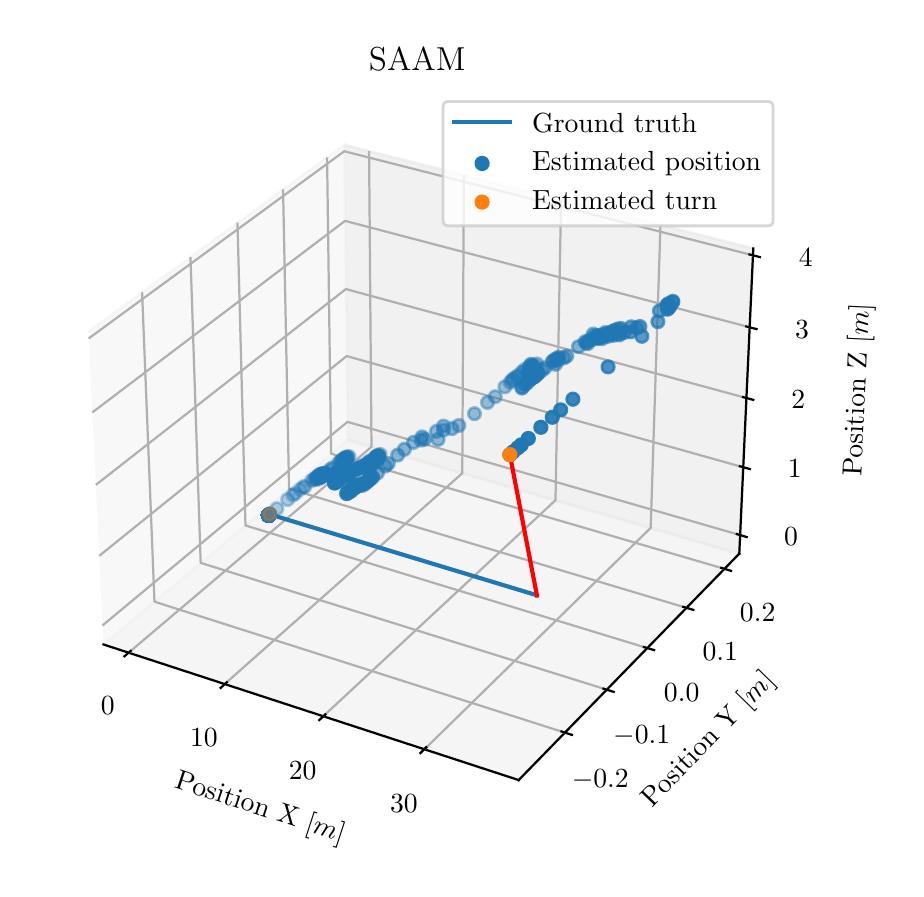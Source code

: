 \begingroup%
\makeatletter%
\begin{pgfpicture}%
\pgfpathrectangle{\pgfpointorigin}{\pgfqpoint{4.342in}{4.208in}}%
\pgfusepath{use as bounding box, clip}%
\begin{pgfscope}%
\pgfsetbuttcap%
\pgfsetmiterjoin%
\definecolor{currentfill}{rgb}{1.0,1.0,1.0}%
\pgfsetfillcolor{currentfill}%
\pgfsetlinewidth{0.0pt}%
\definecolor{currentstroke}{rgb}{1.0,1.0,1.0}%
\pgfsetstrokecolor{currentstroke}%
\pgfsetdash{}{0pt}%
\pgfpathmoveto{\pgfqpoint{0.0in}{0.0in}}%
\pgfpathlineto{\pgfqpoint{4.342in}{0.0in}}%
\pgfpathlineto{\pgfqpoint{4.342in}{4.208in}}%
\pgfpathlineto{\pgfqpoint{0.0in}{4.208in}}%
\pgfpathclose%
\pgfusepath{fill}%
\end{pgfscope}%
\begin{pgfscope}%
\pgfsetbuttcap%
\pgfsetmiterjoin%
\definecolor{currentfill}{rgb}{1.0,1.0,1.0}%
\pgfsetfillcolor{currentfill}%
\pgfsetlinewidth{0.0pt}%
\definecolor{currentstroke}{rgb}{0.0,0.0,0.0}%
\pgfsetstrokecolor{currentstroke}%
\pgfsetstrokeopacity{0.0}%
\pgfsetdash{}{0pt}%
\pgfpathmoveto{\pgfqpoint{0.1in}{0.213in}}%
\pgfpathlineto{\pgfqpoint{3.796in}{0.213in}}%
\pgfpathlineto{\pgfqpoint{3.796in}{3.909in}}%
\pgfpathlineto{\pgfqpoint{0.1in}{3.909in}}%
\pgfpathclose%
\pgfusepath{fill}%
\end{pgfscope}%
\begin{pgfscope}%
\pgfsetbuttcap%
\pgfsetmiterjoin%
\definecolor{currentfill}{rgb}{0.95,0.95,0.95}%
\pgfsetfillcolor{currentfill}%
\pgfsetfillopacity{0.5}%
\pgfsetlinewidth{1.004pt}%
\definecolor{currentstroke}{rgb}{0.95,0.95,0.95}%
\pgfsetstrokecolor{currentstroke}%
\pgfsetstrokeopacity{0.5}%
\pgfsetdash{}{0pt}%
\pgfpathmoveto{\pgfqpoint{0.379in}{1.124in}}%
\pgfpathlineto{\pgfqpoint{1.6in}{2.147in}}%
\pgfpathlineto{\pgfqpoint{1.583in}{3.622in}}%
\pgfpathlineto{\pgfqpoint{0.304in}{2.689in}}%
\pgfusepath{stroke,fill}%
\end{pgfscope}%
\begin{pgfscope}%
\pgfsetbuttcap%
\pgfsetmiterjoin%
\definecolor{currentfill}{rgb}{0.9,0.9,0.9}%
\pgfsetfillcolor{currentfill}%
\pgfsetfillopacity{0.5}%
\pgfsetlinewidth{1.004pt}%
\definecolor{currentstroke}{rgb}{0.9,0.9,0.9}%
\pgfsetstrokecolor{currentstroke}%
\pgfsetstrokeopacity{0.5}%
\pgfsetdash{}{0pt}%
\pgfpathmoveto{\pgfqpoint{1.6in}{2.147in}}%
\pgfpathlineto{\pgfqpoint{3.558in}{1.578in}}%
\pgfpathlineto{\pgfqpoint{3.628in}{3.104in}}%
\pgfpathlineto{\pgfqpoint{1.583in}{3.622in}}%
\pgfusepath{stroke,fill}%
\end{pgfscope}%
\begin{pgfscope}%
\pgfsetbuttcap%
\pgfsetmiterjoin%
\definecolor{currentfill}{rgb}{0.925,0.925,0.925}%
\pgfsetfillcolor{currentfill}%
\pgfsetfillopacity{0.5}%
\pgfsetlinewidth{1.004pt}%
\definecolor{currentstroke}{rgb}{0.925,0.925,0.925}%
\pgfsetstrokecolor{currentstroke}%
\pgfsetstrokeopacity{0.5}%
\pgfsetdash{}{0pt}%
\pgfpathmoveto{\pgfqpoint{0.379in}{1.124in}}%
\pgfpathlineto{\pgfqpoint{2.455in}{0.446in}}%
\pgfpathlineto{\pgfqpoint{3.558in}{1.578in}}%
\pgfpathlineto{\pgfqpoint{1.6in}{2.147in}}%
\pgfusepath{stroke,fill}%
\end{pgfscope}%
\begin{pgfscope}%
\pgfsetrectcap%
\pgfsetroundjoin%
\pgfsetlinewidth{0.803pt}%
\definecolor{currentstroke}{rgb}{0.0,0.0,0.0}%
\pgfsetstrokecolor{currentstroke}%
\pgfsetdash{}{0pt}%
\pgfpathmoveto{\pgfqpoint{0.379in}{1.124in}}%
\pgfpathlineto{\pgfqpoint{2.455in}{0.446in}}%
\pgfusepath{stroke}%
\end{pgfscope}%
\begin{pgfscope}%
\definecolor{textcolor}{rgb}{0.0,0.0,0.0}%
\pgfsetstrokecolor{textcolor}%
\pgfsetfillcolor{textcolor}%
\pgftext[x=0.73in, y=0.409in, left, base,rotate=341.913]{\color{textcolor}\rmfamily\fontsize{10.0}{12.0}\selectfont Position X [\(\displaystyle m\)]}%
\end{pgfscope}%
\begin{pgfscope}%
\pgfsetbuttcap%
\pgfsetroundjoin%
\pgfsetlinewidth{0.803pt}%
\definecolor{currentstroke}{rgb}{0.69,0.69,0.69}%
\pgfsetstrokecolor{currentstroke}%
\pgfsetdash{}{0pt}%
\pgfpathmoveto{\pgfqpoint{0.505in}{1.083in}}%
\pgfpathlineto{\pgfqpoint{1.719in}{2.112in}}%
\pgfpathlineto{\pgfqpoint{1.707in}{3.591in}}%
\pgfusepath{stroke}%
\end{pgfscope}%
\begin{pgfscope}%
\pgfsetbuttcap%
\pgfsetroundjoin%
\pgfsetlinewidth{0.803pt}%
\definecolor{currentstroke}{rgb}{0.69,0.69,0.69}%
\pgfsetstrokecolor{currentstroke}%
\pgfsetdash{}{0pt}%
\pgfpathmoveto{\pgfqpoint{0.985in}{0.926in}}%
\pgfpathlineto{\pgfqpoint{2.173in}{1.98in}}%
\pgfpathlineto{\pgfqpoint{2.181in}{3.471in}}%
\pgfusepath{stroke}%
\end{pgfscope}%
\begin{pgfscope}%
\pgfsetbuttcap%
\pgfsetroundjoin%
\pgfsetlinewidth{0.803pt}%
\definecolor{currentstroke}{rgb}{0.69,0.69,0.69}%
\pgfsetstrokecolor{currentstroke}%
\pgfsetdash{}{0pt}%
\pgfpathmoveto{\pgfqpoint{1.478in}{0.765in}}%
\pgfpathlineto{\pgfqpoint{2.639in}{1.845in}}%
\pgfpathlineto{\pgfqpoint{2.667in}{3.348in}}%
\pgfusepath{stroke}%
\end{pgfscope}%
\begin{pgfscope}%
\pgfsetbuttcap%
\pgfsetroundjoin%
\pgfsetlinewidth{0.803pt}%
\definecolor{currentstroke}{rgb}{0.69,0.69,0.69}%
\pgfsetstrokecolor{currentstroke}%
\pgfsetdash{}{0pt}%
\pgfpathmoveto{\pgfqpoint{1.984in}{0.6in}}%
\pgfpathlineto{\pgfqpoint{3.115in}{1.707in}}%
\pgfpathlineto{\pgfqpoint{3.164in}{3.222in}}%
\pgfusepath{stroke}%
\end{pgfscope}%
\begin{pgfscope}%
\pgfsetrectcap%
\pgfsetroundjoin%
\pgfsetlinewidth{0.803pt}%
\definecolor{currentstroke}{rgb}{0.0,0.0,0.0}%
\pgfsetstrokecolor{currentstroke}%
\pgfsetdash{}{0pt}%
\pgfpathmoveto{\pgfqpoint{0.515in}{1.092in}}%
\pgfpathlineto{\pgfqpoint{0.484in}{1.065in}}%
\pgfusepath{stroke}%
\end{pgfscope}%
\begin{pgfscope}%
\definecolor{textcolor}{rgb}{0.0,0.0,0.0}%
\pgfsetstrokecolor{textcolor}%
\pgfsetfillcolor{textcolor}%
\pgftext[x=0.4in,y=0.865in,,top]{\color{textcolor}\rmfamily\fontsize{10.0}{12.0}\selectfont \(\displaystyle {0}\)}%
\end{pgfscope}%
\begin{pgfscope}%
\pgfsetrectcap%
\pgfsetroundjoin%
\pgfsetlinewidth{0.803pt}%
\definecolor{currentstroke}{rgb}{0.0,0.0,0.0}%
\pgfsetstrokecolor{currentstroke}%
\pgfsetdash{}{0pt}%
\pgfpathmoveto{\pgfqpoint{0.996in}{0.935in}}%
\pgfpathlineto{\pgfqpoint{0.965in}{0.907in}}%
\pgfusepath{stroke}%
\end{pgfscope}%
\begin{pgfscope}%
\definecolor{textcolor}{rgb}{0.0,0.0,0.0}%
\pgfsetstrokecolor{textcolor}%
\pgfsetfillcolor{textcolor}%
\pgftext[x=0.881in,y=0.704in,,top]{\color{textcolor}\rmfamily\fontsize{10.0}{12.0}\selectfont \(\displaystyle {10}\)}%
\end{pgfscope}%
\begin{pgfscope}%
\pgfsetrectcap%
\pgfsetroundjoin%
\pgfsetlinewidth{0.803pt}%
\definecolor{currentstroke}{rgb}{0.0,0.0,0.0}%
\pgfsetstrokecolor{currentstroke}%
\pgfsetdash{}{0pt}%
\pgfpathmoveto{\pgfqpoint{1.488in}{0.774in}}%
\pgfpathlineto{\pgfqpoint{1.458in}{0.746in}}%
\pgfusepath{stroke}%
\end{pgfscope}%
\begin{pgfscope}%
\definecolor{textcolor}{rgb}{0.0,0.0,0.0}%
\pgfsetstrokecolor{textcolor}%
\pgfsetfillcolor{textcolor}%
\pgftext[x=1.375in,y=0.54in,,top]{\color{textcolor}\rmfamily\fontsize{10.0}{12.0}\selectfont \(\displaystyle {20}\)}%
\end{pgfscope}%
\begin{pgfscope}%
\pgfsetrectcap%
\pgfsetroundjoin%
\pgfsetlinewidth{0.803pt}%
\definecolor{currentstroke}{rgb}{0.0,0.0,0.0}%
\pgfsetstrokecolor{currentstroke}%
\pgfsetdash{}{0pt}%
\pgfpathmoveto{\pgfqpoint{1.993in}{0.61in}}%
\pgfpathlineto{\pgfqpoint{1.964in}{0.581in}}%
\pgfusepath{stroke}%
\end{pgfscope}%
\begin{pgfscope}%
\definecolor{textcolor}{rgb}{0.0,0.0,0.0}%
\pgfsetstrokecolor{textcolor}%
\pgfsetfillcolor{textcolor}%
\pgftext[x=1.881in,y=0.371in,,top]{\color{textcolor}\rmfamily\fontsize{10.0}{12.0}\selectfont \(\displaystyle {30}\)}%
\end{pgfscope}%
\begin{pgfscope}%
\pgfsetrectcap%
\pgfsetroundjoin%
\pgfsetlinewidth{0.803pt}%
\definecolor{currentstroke}{rgb}{0.0,0.0,0.0}%
\pgfsetstrokecolor{currentstroke}%
\pgfsetdash{}{0pt}%
\pgfpathmoveto{\pgfqpoint{3.558in}{1.578in}}%
\pgfpathlineto{\pgfqpoint{2.455in}{0.446in}}%
\pgfusepath{stroke}%
\end{pgfscope}%
\begin{pgfscope}%
\definecolor{textcolor}{rgb}{0.0,0.0,0.0}%
\pgfsetstrokecolor{textcolor}%
\pgfsetfillcolor{textcolor}%
\pgftext[x=3.121in, y=0.306in, left, base,rotate=45.742]{\color{textcolor}\rmfamily\fontsize{10.0}{12.0}\selectfont Position Y [\(\displaystyle m\)]}%
\end{pgfscope}%
\begin{pgfscope}%
\pgfsetbuttcap%
\pgfsetroundjoin%
\pgfsetlinewidth{0.803pt}%
\definecolor{currentstroke}{rgb}{0.69,0.69,0.69}%
\pgfsetstrokecolor{currentstroke}%
\pgfsetdash{}{0pt}%
\pgfpathmoveto{\pgfqpoint{0.572in}{2.885in}}%
\pgfpathlineto{\pgfqpoint{0.634in}{1.338in}}%
\pgfpathlineto{\pgfqpoint{2.687in}{0.683in}}%
\pgfusepath{stroke}%
\end{pgfscope}%
\begin{pgfscope}%
\pgfsetbuttcap%
\pgfsetroundjoin%
\pgfsetlinewidth{0.803pt}%
\definecolor{currentstroke}{rgb}{0.69,0.69,0.69}%
\pgfsetstrokecolor{currentstroke}%
\pgfsetdash{}{0pt}%
\pgfpathmoveto{\pgfqpoint{0.814in}{3.062in}}%
\pgfpathlineto{\pgfqpoint{0.865in}{1.532in}}%
\pgfpathlineto{\pgfqpoint{2.896in}{0.898in}}%
\pgfusepath{stroke}%
\end{pgfscope}%
\begin{pgfscope}%
\pgfsetbuttcap%
\pgfsetroundjoin%
\pgfsetlinewidth{0.803pt}%
\definecolor{currentstroke}{rgb}{0.69,0.69,0.69}%
\pgfsetstrokecolor{currentstroke}%
\pgfsetdash{}{0pt}%
\pgfpathmoveto{\pgfqpoint{1.049in}{3.233in}}%
\pgfpathlineto{\pgfqpoint{1.089in}{1.719in}}%
\pgfpathlineto{\pgfqpoint{3.098in}{1.106in}}%
\pgfusepath{stroke}%
\end{pgfscope}%
\begin{pgfscope}%
\pgfsetbuttcap%
\pgfsetroundjoin%
\pgfsetlinewidth{0.803pt}%
\definecolor{currentstroke}{rgb}{0.69,0.69,0.69}%
\pgfsetstrokecolor{currentstroke}%
\pgfsetdash{}{0pt}%
\pgfpathmoveto{\pgfqpoint{1.277in}{3.399in}}%
\pgfpathlineto{\pgfqpoint{1.307in}{1.902in}}%
\pgfpathlineto{\pgfqpoint{3.294in}{1.307in}}%
\pgfusepath{stroke}%
\end{pgfscope}%
\begin{pgfscope}%
\pgfsetbuttcap%
\pgfsetroundjoin%
\pgfsetlinewidth{0.803pt}%
\definecolor{currentstroke}{rgb}{0.69,0.69,0.69}%
\pgfsetstrokecolor{currentstroke}%
\pgfsetdash{}{0pt}%
\pgfpathmoveto{\pgfqpoint{1.497in}{3.56in}}%
\pgfpathlineto{\pgfqpoint{1.517in}{2.078in}}%
\pgfpathlineto{\pgfqpoint{3.484in}{1.502in}}%
\pgfusepath{stroke}%
\end{pgfscope}%
\begin{pgfscope}%
\pgfsetrectcap%
\pgfsetroundjoin%
\pgfsetlinewidth{0.803pt}%
\definecolor{currentstroke}{rgb}{0.0,0.0,0.0}%
\pgfsetstrokecolor{currentstroke}%
\pgfsetdash{}{0pt}%
\pgfpathmoveto{\pgfqpoint{2.669in}{0.689in}}%
\pgfpathlineto{\pgfqpoint{2.721in}{0.672in}}%
\pgfusepath{stroke}%
\end{pgfscope}%
\begin{pgfscope}%
\definecolor{textcolor}{rgb}{0.0,0.0,0.0}%
\pgfsetstrokecolor{textcolor}%
\pgfsetfillcolor{textcolor}%
\pgftext[x=2.863in,y=0.499in,,top]{\color{textcolor}\rmfamily\fontsize{10.0}{12.0}\selectfont \(\displaystyle {−0.2}\)}%
\end{pgfscope}%
\begin{pgfscope}%
\pgfsetrectcap%
\pgfsetroundjoin%
\pgfsetlinewidth{0.803pt}%
\definecolor{currentstroke}{rgb}{0.0,0.0,0.0}%
\pgfsetstrokecolor{currentstroke}%
\pgfsetdash{}{0pt}%
\pgfpathmoveto{\pgfqpoint{2.879in}{0.903in}}%
\pgfpathlineto{\pgfqpoint{2.93in}{0.887in}}%
\pgfusepath{stroke}%
\end{pgfscope}%
\begin{pgfscope}%
\definecolor{textcolor}{rgb}{0.0,0.0,0.0}%
\pgfsetstrokecolor{textcolor}%
\pgfsetfillcolor{textcolor}%
\pgftext[x=3.07in,y=0.717in,,top]{\color{textcolor}\rmfamily\fontsize{10.0}{12.0}\selectfont \(\displaystyle {−0.1}\)}%
\end{pgfscope}%
\begin{pgfscope}%
\pgfsetrectcap%
\pgfsetroundjoin%
\pgfsetlinewidth{0.803pt}%
\definecolor{currentstroke}{rgb}{0.0,0.0,0.0}%
\pgfsetstrokecolor{currentstroke}%
\pgfsetdash{}{0pt}%
\pgfpathmoveto{\pgfqpoint{3.081in}{1.111in}}%
\pgfpathlineto{\pgfqpoint{3.132in}{1.096in}}%
\pgfusepath{stroke}%
\end{pgfscope}%
\begin{pgfscope}%
\definecolor{textcolor}{rgb}{0.0,0.0,0.0}%
\pgfsetstrokecolor{textcolor}%
\pgfsetfillcolor{textcolor}%
\pgftext[x=3.27in,y=0.928in,,top]{\color{textcolor}\rmfamily\fontsize{10.0}{12.0}\selectfont \(\displaystyle {0.0}\)}%
\end{pgfscope}%
\begin{pgfscope}%
\pgfsetrectcap%
\pgfsetroundjoin%
\pgfsetlinewidth{0.803pt}%
\definecolor{currentstroke}{rgb}{0.0,0.0,0.0}%
\pgfsetstrokecolor{currentstroke}%
\pgfsetdash{}{0pt}%
\pgfpathmoveto{\pgfqpoint{3.278in}{1.312in}}%
\pgfpathlineto{\pgfqpoint{3.328in}{1.297in}}%
\pgfusepath{stroke}%
\end{pgfscope}%
\begin{pgfscope}%
\definecolor{textcolor}{rgb}{0.0,0.0,0.0}%
\pgfsetstrokecolor{textcolor}%
\pgfsetfillcolor{textcolor}%
\pgftext[x=3.463in,y=1.132in,,top]{\color{textcolor}\rmfamily\fontsize{10.0}{12.0}\selectfont \(\displaystyle {0.1}\)}%
\end{pgfscope}%
\begin{pgfscope}%
\pgfsetrectcap%
\pgfsetroundjoin%
\pgfsetlinewidth{0.803pt}%
\definecolor{currentstroke}{rgb}{0.0,0.0,0.0}%
\pgfsetstrokecolor{currentstroke}%
\pgfsetdash{}{0pt}%
\pgfpathmoveto{\pgfqpoint{3.468in}{1.507in}}%
\pgfpathlineto{\pgfqpoint{3.517in}{1.492in}}%
\pgfusepath{stroke}%
\end{pgfscope}%
\begin{pgfscope}%
\definecolor{textcolor}{rgb}{0.0,0.0,0.0}%
\pgfsetstrokecolor{textcolor}%
\pgfsetfillcolor{textcolor}%
\pgftext[x=3.65in,y=1.33in,,top]{\color{textcolor}\rmfamily\fontsize{10.0}{12.0}\selectfont \(\displaystyle {0.2}\)}%
\end{pgfscope}%
\begin{pgfscope}%
\pgfsetrectcap%
\pgfsetroundjoin%
\pgfsetlinewidth{0.803pt}%
\definecolor{currentstroke}{rgb}{0.0,0.0,0.0}%
\pgfsetstrokecolor{currentstroke}%
\pgfsetdash{}{0pt}%
\pgfpathmoveto{\pgfqpoint{3.558in}{1.578in}}%
\pgfpathlineto{\pgfqpoint{3.628in}{3.104in}}%
\pgfusepath{stroke}%
\end{pgfscope}%
\begin{pgfscope}%
\definecolor{textcolor}{rgb}{0.0,0.0,0.0}%
\pgfsetstrokecolor{textcolor}%
\pgfsetfillcolor{textcolor}%
\pgftext[x=4.168in, y=1.964in, left, base,rotate=87.378]{\color{textcolor}\rmfamily\fontsize{10.0}{12.0}\selectfont Position Z [\(\displaystyle m\)]}%
\end{pgfscope}%
\begin{pgfscope}%
\pgfsetbuttcap%
\pgfsetroundjoin%
\pgfsetlinewidth{0.803pt}%
\definecolor{currentstroke}{rgb}{0.69,0.69,0.69}%
\pgfsetstrokecolor{currentstroke}%
\pgfsetdash{}{0pt}%
\pgfpathmoveto{\pgfqpoint{3.562in}{1.671in}}%
\pgfpathlineto{\pgfqpoint{1.599in}{2.237in}}%
\pgfpathlineto{\pgfqpoint{0.374in}{1.219in}}%
\pgfusepath{stroke}%
\end{pgfscope}%
\begin{pgfscope}%
\pgfsetbuttcap%
\pgfsetroundjoin%
\pgfsetlinewidth{0.803pt}%
\definecolor{currentstroke}{rgb}{0.69,0.69,0.69}%
\pgfsetstrokecolor{currentstroke}%
\pgfsetdash{}{0pt}%
\pgfpathmoveto{\pgfqpoint{3.578in}{2.01in}}%
\pgfpathlineto{\pgfqpoint{1.595in}{2.566in}}%
\pgfpathlineto{\pgfqpoint{0.358in}{1.567in}}%
\pgfusepath{stroke}%
\end{pgfscope}%
\begin{pgfscope}%
\pgfsetbuttcap%
\pgfsetroundjoin%
\pgfsetlinewidth{0.803pt}%
\definecolor{currentstroke}{rgb}{0.69,0.69,0.69}%
\pgfsetstrokecolor{currentstroke}%
\pgfsetdash{}{0pt}%
\pgfpathmoveto{\pgfqpoint{3.594in}{2.356in}}%
\pgfpathlineto{\pgfqpoint{1.591in}{2.901in}}%
\pgfpathlineto{\pgfqpoint{0.341in}{1.922in}}%
\pgfusepath{stroke}%
\end{pgfscope}%
\begin{pgfscope}%
\pgfsetbuttcap%
\pgfsetroundjoin%
\pgfsetlinewidth{0.803pt}%
\definecolor{currentstroke}{rgb}{0.69,0.69,0.69}%
\pgfsetstrokecolor{currentstroke}%
\pgfsetdash{}{0pt}%
\pgfpathmoveto{\pgfqpoint{3.61in}{2.71in}}%
\pgfpathlineto{\pgfqpoint{1.587in}{3.242in}}%
\pgfpathlineto{\pgfqpoint{0.323in}{2.284in}}%
\pgfusepath{stroke}%
\end{pgfscope}%
\begin{pgfscope}%
\pgfsetbuttcap%
\pgfsetroundjoin%
\pgfsetlinewidth{0.803pt}%
\definecolor{currentstroke}{rgb}{0.69,0.69,0.69}%
\pgfsetstrokecolor{currentstroke}%
\pgfsetdash{}{0pt}%
\pgfpathmoveto{\pgfqpoint{3.626in}{3.07in}}%
\pgfpathlineto{\pgfqpoint{1.583in}{3.59in}}%
\pgfpathlineto{\pgfqpoint{0.305in}{2.654in}}%
\pgfusepath{stroke}%
\end{pgfscope}%
\begin{pgfscope}%
\pgfsetrectcap%
\pgfsetroundjoin%
\pgfsetlinewidth{0.803pt}%
\definecolor{currentstroke}{rgb}{0.0,0.0,0.0}%
\pgfsetstrokecolor{currentstroke}%
\pgfsetdash{}{0pt}%
\pgfpathmoveto{\pgfqpoint{3.546in}{1.676in}}%
\pgfpathlineto{\pgfqpoint{3.595in}{1.661in}}%
\pgfusepath{stroke}%
\end{pgfscope}%
\begin{pgfscope}%
\definecolor{textcolor}{rgb}{0.0,0.0,0.0}%
\pgfsetstrokecolor{textcolor}%
\pgfsetfillcolor{textcolor}%
\pgftext[x=3.817in,y=1.707in,,top]{\color{textcolor}\rmfamily\fontsize{10.0}{12.0}\selectfont \(\displaystyle {0}\)}%
\end{pgfscope}%
\begin{pgfscope}%
\pgfsetrectcap%
\pgfsetroundjoin%
\pgfsetlinewidth{0.803pt}%
\definecolor{currentstroke}{rgb}{0.0,0.0,0.0}%
\pgfsetstrokecolor{currentstroke}%
\pgfsetdash{}{0pt}%
\pgfpathmoveto{\pgfqpoint{3.561in}{2.015in}}%
\pgfpathlineto{\pgfqpoint{3.611in}{2.001in}}%
\pgfusepath{stroke}%
\end{pgfscope}%
\begin{pgfscope}%
\definecolor{textcolor}{rgb}{0.0,0.0,0.0}%
\pgfsetstrokecolor{textcolor}%
\pgfsetfillcolor{textcolor}%
\pgftext[x=3.835in,y=2.046in,,top]{\color{textcolor}\rmfamily\fontsize{10.0}{12.0}\selectfont \(\displaystyle {1}\)}%
\end{pgfscope}%
\begin{pgfscope}%
\pgfsetrectcap%
\pgfsetroundjoin%
\pgfsetlinewidth{0.803pt}%
\definecolor{currentstroke}{rgb}{0.0,0.0,0.0}%
\pgfsetstrokecolor{currentstroke}%
\pgfsetdash{}{0pt}%
\pgfpathmoveto{\pgfqpoint{3.577in}{2.361in}}%
\pgfpathlineto{\pgfqpoint{3.628in}{2.347in}}%
\pgfusepath{stroke}%
\end{pgfscope}%
\begin{pgfscope}%
\definecolor{textcolor}{rgb}{0.0,0.0,0.0}%
\pgfsetstrokecolor{textcolor}%
\pgfsetfillcolor{textcolor}%
\pgftext[x=3.853in,y=2.391in,,top]{\color{textcolor}\rmfamily\fontsize{10.0}{12.0}\selectfont \(\displaystyle {2}\)}%
\end{pgfscope}%
\begin{pgfscope}%
\pgfsetrectcap%
\pgfsetroundjoin%
\pgfsetlinewidth{0.803pt}%
\definecolor{currentstroke}{rgb}{0.0,0.0,0.0}%
\pgfsetstrokecolor{currentstroke}%
\pgfsetdash{}{0pt}%
\pgfpathmoveto{\pgfqpoint{3.593in}{2.714in}}%
\pgfpathlineto{\pgfqpoint{3.644in}{2.701in}}%
\pgfusepath{stroke}%
\end{pgfscope}%
\begin{pgfscope}%
\definecolor{textcolor}{rgb}{0.0,0.0,0.0}%
\pgfsetstrokecolor{textcolor}%
\pgfsetfillcolor{textcolor}%
\pgftext[x=3.872in,y=2.744in,,top]{\color{textcolor}\rmfamily\fontsize{10.0}{12.0}\selectfont \(\displaystyle {3}\)}%
\end{pgfscope}%
\begin{pgfscope}%
\pgfsetrectcap%
\pgfsetroundjoin%
\pgfsetlinewidth{0.803pt}%
\definecolor{currentstroke}{rgb}{0.0,0.0,0.0}%
\pgfsetstrokecolor{currentstroke}%
\pgfsetdash{}{0pt}%
\pgfpathmoveto{\pgfqpoint{3.609in}{3.074in}}%
\pgfpathlineto{\pgfqpoint{3.661in}{3.061in}}%
\pgfusepath{stroke}%
\end{pgfscope}%
\begin{pgfscope}%
\definecolor{textcolor}{rgb}{0.0,0.0,0.0}%
\pgfsetstrokecolor{textcolor}%
\pgfsetfillcolor{textcolor}%
\pgftext[x=3.891in,y=3.103in,,top]{\color{textcolor}\rmfamily\fontsize{10.0}{12.0}\selectfont \(\displaystyle {4}\)}%
\end{pgfscope}%
\begin{pgfscope}%
\pgfpathrectangle{\pgfqpoint{0.1in}{0.213in}}{\pgfqpoint{3.696in}{3.696in}}%
\pgfusepath{clip}%
\pgfsetrectcap%
\pgfsetroundjoin%
\pgfsetlinewidth{1.506pt}%
\definecolor{currentstroke}{rgb}{0.122,0.467,0.706}%
\pgfsetstrokecolor{currentstroke}%
\pgfsetdash{}{0pt}%
\pgfpathmoveto{\pgfqpoint{1.209in}{1.775in}}%
\pgfpathlineto{\pgfqpoint{2.546in}{1.37in}}%
\pgfusepath{stroke}%
\end{pgfscope}%
\begin{pgfscope}%
\pgfpathrectangle{\pgfqpoint{0.1in}{0.213in}}{\pgfqpoint{3.696in}{3.696in}}%
\pgfusepath{clip}%
\pgfsetrectcap%
\pgfsetroundjoin%
\pgfsetlinewidth{1.506pt}%
\definecolor{currentstroke}{rgb}{1.0,0.0,0.0}%
\pgfsetstrokecolor{currentstroke}%
\pgfsetdash{}{0pt}%
\pgfpathmoveto{\pgfqpoint{1.209in}{1.775in}}%
\pgfpathlineto{\pgfqpoint{1.209in}{1.775in}}%
\pgfusepath{stroke}%
\end{pgfscope}%
\begin{pgfscope}%
\pgfpathrectangle{\pgfqpoint{0.1in}{0.213in}}{\pgfqpoint{3.696in}{3.696in}}%
\pgfusepath{clip}%
\pgfsetrectcap%
\pgfsetroundjoin%
\pgfsetlinewidth{1.506pt}%
\definecolor{currentstroke}{rgb}{1.0,0.0,0.0}%
\pgfsetstrokecolor{currentstroke}%
\pgfsetdash{}{0pt}%
\pgfpathmoveto{\pgfqpoint{2.411in}{2.073in}}%
\pgfpathlineto{\pgfqpoint{2.546in}{1.37in}}%
\pgfusepath{stroke}%
\end{pgfscope}%
\begin{pgfscope}%
\pgfpathrectangle{\pgfqpoint{0.1in}{0.213in}}{\pgfqpoint{3.696in}{3.696in}}%
\pgfusepath{clip}%
\pgfsetbuttcap%
\pgfsetroundjoin%
\definecolor{currentfill}{rgb}{0.122,0.467,0.706}%
\pgfsetfillcolor{currentfill}%
\pgfsetfillopacity{0.3}%
\pgfsetlinewidth{1.004pt}%
\definecolor{currentstroke}{rgb}{0.122,0.467,0.706}%
\pgfsetstrokecolor{currentstroke}%
\pgfsetstrokeopacity{0.3}%
\pgfsetdash{}{0pt}%
\pgfpathmoveto{\pgfqpoint{1.458in}{1.942in}}%
\pgfpathcurveto{\pgfqpoint{1.467in}{1.942in}}{\pgfqpoint{1.475in}{1.945in}}{\pgfqpoint{1.48in}{1.951in}}%
\pgfpathcurveto{\pgfqpoint{1.486in}{1.957in}}{\pgfqpoint{1.49in}{1.965in}}{\pgfqpoint{1.49in}{1.973in}}%
\pgfpathcurveto{\pgfqpoint{1.49in}{1.981in}}{\pgfqpoint{1.486in}{1.989in}}{\pgfqpoint{1.48in}{1.995in}}%
\pgfpathcurveto{\pgfqpoint{1.475in}{2.001in}}{\pgfqpoint{1.467in}{2.004in}}{\pgfqpoint{1.458in}{2.004in}}%
\pgfpathcurveto{\pgfqpoint{1.45in}{2.004in}}{\pgfqpoint{1.442in}{2.001in}}{\pgfqpoint{1.436in}{1.995in}}%
\pgfpathcurveto{\pgfqpoint{1.431in}{1.989in}}{\pgfqpoint{1.427in}{1.981in}}{\pgfqpoint{1.427in}{1.973in}}%
\pgfpathcurveto{\pgfqpoint{1.427in}{1.965in}}{\pgfqpoint{1.431in}{1.957in}}{\pgfqpoint{1.436in}{1.951in}}%
\pgfpathcurveto{\pgfqpoint{1.442in}{1.945in}}{\pgfqpoint{1.45in}{1.942in}}{\pgfqpoint{1.458in}{1.942in}}%
\pgfpathclose%
\pgfusepath{stroke,fill}%
\end{pgfscope}%
\begin{pgfscope}%
\pgfpathrectangle{\pgfqpoint{0.1in}{0.213in}}{\pgfqpoint{3.696in}{3.696in}}%
\pgfusepath{clip}%
\pgfsetbuttcap%
\pgfsetroundjoin%
\definecolor{currentfill}{rgb}{0.122,0.467,0.706}%
\pgfsetfillcolor{currentfill}%
\pgfsetfillopacity{0.301}%
\pgfsetlinewidth{1.004pt}%
\definecolor{currentstroke}{rgb}{0.122,0.467,0.706}%
\pgfsetstrokecolor{currentstroke}%
\pgfsetstrokeopacity{0.301}%
\pgfsetdash{}{0pt}%
\pgfpathmoveto{\pgfqpoint{1.458in}{1.939in}}%
\pgfpathcurveto{\pgfqpoint{1.466in}{1.939in}}{\pgfqpoint{1.474in}{1.943in}}{\pgfqpoint{1.48in}{1.949in}}%
\pgfpathcurveto{\pgfqpoint{1.485in}{1.954in}}{\pgfqpoint{1.489in}{1.962in}}{\pgfqpoint{1.489in}{1.971in}}%
\pgfpathcurveto{\pgfqpoint{1.489in}{1.979in}}{\pgfqpoint{1.485in}{1.987in}}{\pgfqpoint{1.48in}{1.992in}}%
\pgfpathcurveto{\pgfqpoint{1.474in}{1.998in}}{\pgfqpoint{1.466in}{2.002in}}{\pgfqpoint{1.458in}{2.002in}}%
\pgfpathcurveto{\pgfqpoint{1.449in}{2.002in}}{\pgfqpoint{1.442in}{1.998in}}{\pgfqpoint{1.436in}{1.992in}}%
\pgfpathcurveto{\pgfqpoint{1.43in}{1.987in}}{\pgfqpoint{1.427in}{1.979in}}{\pgfqpoint{1.427in}{1.971in}}%
\pgfpathcurveto{\pgfqpoint{1.427in}{1.962in}}{\pgfqpoint{1.43in}{1.954in}}{\pgfqpoint{1.436in}{1.949in}}%
\pgfpathcurveto{\pgfqpoint{1.442in}{1.943in}}{\pgfqpoint{1.449in}{1.939in}}{\pgfqpoint{1.458in}{1.939in}}%
\pgfpathclose%
\pgfusepath{stroke,fill}%
\end{pgfscope}%
\begin{pgfscope}%
\pgfpathrectangle{\pgfqpoint{0.1in}{0.213in}}{\pgfqpoint{3.696in}{3.696in}}%
\pgfusepath{clip}%
\pgfsetbuttcap%
\pgfsetroundjoin%
\definecolor{currentfill}{rgb}{0.122,0.467,0.706}%
\pgfsetfillcolor{currentfill}%
\pgfsetfillopacity{0.302}%
\pgfsetlinewidth{1.004pt}%
\definecolor{currentstroke}{rgb}{0.122,0.467,0.706}%
\pgfsetstrokecolor{currentstroke}%
\pgfsetstrokeopacity{0.302}%
\pgfsetdash{}{0pt}%
\pgfpathmoveto{\pgfqpoint{1.457in}{1.938in}}%
\pgfpathcurveto{\pgfqpoint{1.465in}{1.938in}}{\pgfqpoint{1.473in}{1.941in}}{\pgfqpoint{1.479in}{1.947in}}%
\pgfpathcurveto{\pgfqpoint{1.485in}{1.953in}}{\pgfqpoint{1.488in}{1.961in}}{\pgfqpoint{1.488in}{1.969in}}%
\pgfpathcurveto{\pgfqpoint{1.488in}{1.977in}}{\pgfqpoint{1.485in}{1.985in}}{\pgfqpoint{1.479in}{1.991in}}%
\pgfpathcurveto{\pgfqpoint{1.473in}{1.997in}}{\pgfqpoint{1.465in}{2.0in}}{\pgfqpoint{1.457in}{2.0in}}%
\pgfpathcurveto{\pgfqpoint{1.449in}{2.0in}}{\pgfqpoint{1.441in}{1.997in}}{\pgfqpoint{1.435in}{1.991in}}%
\pgfpathcurveto{\pgfqpoint{1.429in}{1.985in}}{\pgfqpoint{1.426in}{1.977in}}{\pgfqpoint{1.426in}{1.969in}}%
\pgfpathcurveto{\pgfqpoint{1.426in}{1.961in}}{\pgfqpoint{1.429in}{1.953in}}{\pgfqpoint{1.435in}{1.947in}}%
\pgfpathcurveto{\pgfqpoint{1.441in}{1.941in}}{\pgfqpoint{1.449in}{1.938in}}{\pgfqpoint{1.457in}{1.938in}}%
\pgfpathclose%
\pgfusepath{stroke,fill}%
\end{pgfscope}%
\begin{pgfscope}%
\pgfpathrectangle{\pgfqpoint{0.1in}{0.213in}}{\pgfqpoint{3.696in}{3.696in}}%
\pgfusepath{clip}%
\pgfsetbuttcap%
\pgfsetroundjoin%
\definecolor{currentfill}{rgb}{0.122,0.467,0.706}%
\pgfsetfillcolor{currentfill}%
\pgfsetfillopacity{0.304}%
\pgfsetlinewidth{1.004pt}%
\definecolor{currentstroke}{rgb}{0.122,0.467,0.706}%
\pgfsetstrokecolor{currentstroke}%
\pgfsetstrokeopacity{0.304}%
\pgfsetdash{}{0pt}%
\pgfpathmoveto{\pgfqpoint{1.442in}{1.928in}}%
\pgfpathcurveto{\pgfqpoint{1.45in}{1.928in}}{\pgfqpoint{1.458in}{1.932in}}{\pgfqpoint{1.464in}{1.938in}}%
\pgfpathcurveto{\pgfqpoint{1.469in}{1.943in}}{\pgfqpoint{1.473in}{1.951in}}{\pgfqpoint{1.473in}{1.96in}}%
\pgfpathcurveto{\pgfqpoint{1.473in}{1.968in}}{\pgfqpoint{1.469in}{1.976in}}{\pgfqpoint{1.464in}{1.981in}}%
\pgfpathcurveto{\pgfqpoint{1.458in}{1.987in}}{\pgfqpoint{1.45in}{1.991in}}{\pgfqpoint{1.442in}{1.991in}}%
\pgfpathcurveto{\pgfqpoint{1.433in}{1.991in}}{\pgfqpoint{1.425in}{1.987in}}{\pgfqpoint{1.42in}{1.981in}}%
\pgfpathcurveto{\pgfqpoint{1.414in}{1.976in}}{\pgfqpoint{1.411in}{1.968in}}{\pgfqpoint{1.411in}{1.96in}}%
\pgfpathcurveto{\pgfqpoint{1.411in}{1.951in}}{\pgfqpoint{1.414in}{1.943in}}{\pgfqpoint{1.42in}{1.938in}}%
\pgfpathcurveto{\pgfqpoint{1.425in}{1.932in}}{\pgfqpoint{1.433in}{1.928in}}{\pgfqpoint{1.442in}{1.928in}}%
\pgfpathclose%
\pgfusepath{stroke,fill}%
\end{pgfscope}%
\begin{pgfscope}%
\pgfpathrectangle{\pgfqpoint{0.1in}{0.213in}}{\pgfqpoint{3.696in}{3.696in}}%
\pgfusepath{clip}%
\pgfsetbuttcap%
\pgfsetroundjoin%
\definecolor{currentfill}{rgb}{0.122,0.467,0.706}%
\pgfsetfillcolor{currentfill}%
\pgfsetfillopacity{0.306}%
\pgfsetlinewidth{1.004pt}%
\definecolor{currentstroke}{rgb}{0.122,0.467,0.706}%
\pgfsetstrokecolor{currentstroke}%
\pgfsetstrokeopacity{0.306}%
\pgfsetdash{}{0pt}%
\pgfpathmoveto{\pgfqpoint{1.447in}{1.93in}}%
\pgfpathcurveto{\pgfqpoint{1.456in}{1.93in}}{\pgfqpoint{1.464in}{1.933in}}{\pgfqpoint{1.469in}{1.939in}}%
\pgfpathcurveto{\pgfqpoint{1.475in}{1.945in}}{\pgfqpoint{1.479in}{1.952in}}{\pgfqpoint{1.479in}{1.961in}}%
\pgfpathcurveto{\pgfqpoint{1.479in}{1.969in}}{\pgfqpoint{1.475in}{1.977in}}{\pgfqpoint{1.469in}{1.983in}}%
\pgfpathcurveto{\pgfqpoint{1.464in}{1.988in}}{\pgfqpoint{1.456in}{1.992in}}{\pgfqpoint{1.447in}{1.992in}}%
\pgfpathcurveto{\pgfqpoint{1.439in}{1.992in}}{\pgfqpoint{1.431in}{1.988in}}{\pgfqpoint{1.426in}{1.983in}}%
\pgfpathcurveto{\pgfqpoint{1.42in}{1.977in}}{\pgfqpoint{1.416in}{1.969in}}{\pgfqpoint{1.416in}{1.961in}}%
\pgfpathcurveto{\pgfqpoint{1.416in}{1.952in}}{\pgfqpoint{1.42in}{1.945in}}{\pgfqpoint{1.426in}{1.939in}}%
\pgfpathcurveto{\pgfqpoint{1.431in}{1.933in}}{\pgfqpoint{1.439in}{1.93in}}{\pgfqpoint{1.447in}{1.93in}}%
\pgfpathclose%
\pgfusepath{stroke,fill}%
\end{pgfscope}%
\begin{pgfscope}%
\pgfpathrectangle{\pgfqpoint{0.1in}{0.213in}}{\pgfqpoint{3.696in}{3.696in}}%
\pgfusepath{clip}%
\pgfsetbuttcap%
\pgfsetroundjoin%
\definecolor{currentfill}{rgb}{0.122,0.467,0.706}%
\pgfsetfillcolor{currentfill}%
\pgfsetfillopacity{0.307}%
\pgfsetlinewidth{1.004pt}%
\definecolor{currentstroke}{rgb}{0.122,0.467,0.706}%
\pgfsetstrokecolor{currentstroke}%
\pgfsetstrokeopacity{0.307}%
\pgfsetdash{}{0pt}%
\pgfpathmoveto{\pgfqpoint{1.472in}{1.947in}}%
\pgfpathcurveto{\pgfqpoint{1.481in}{1.947in}}{\pgfqpoint{1.488in}{1.951in}}{\pgfqpoint{1.494in}{1.956in}}%
\pgfpathcurveto{\pgfqpoint{1.5in}{1.962in}}{\pgfqpoint{1.503in}{1.97in}}{\pgfqpoint{1.503in}{1.978in}}%
\pgfpathcurveto{\pgfqpoint{1.503in}{1.987in}}{\pgfqpoint{1.5in}{1.995in}}{\pgfqpoint{1.494in}{2.0in}}%
\pgfpathcurveto{\pgfqpoint{1.488in}{2.006in}}{\pgfqpoint{1.481in}{2.009in}}{\pgfqpoint{1.472in}{2.009in}}%
\pgfpathcurveto{\pgfqpoint{1.464in}{2.009in}}{\pgfqpoint{1.456in}{2.006in}}{\pgfqpoint{1.45in}{2.0in}}%
\pgfpathcurveto{\pgfqpoint{1.445in}{1.995in}}{\pgfqpoint{1.441in}{1.987in}}{\pgfqpoint{1.441in}{1.978in}}%
\pgfpathcurveto{\pgfqpoint{1.441in}{1.97in}}{\pgfqpoint{1.445in}{1.962in}}{\pgfqpoint{1.45in}{1.956in}}%
\pgfpathcurveto{\pgfqpoint{1.456in}{1.951in}}{\pgfqpoint{1.464in}{1.947in}}{\pgfqpoint{1.472in}{1.947in}}%
\pgfpathclose%
\pgfusepath{stroke,fill}%
\end{pgfscope}%
\begin{pgfscope}%
\pgfpathrectangle{\pgfqpoint{0.1in}{0.213in}}{\pgfqpoint{3.696in}{3.696in}}%
\pgfusepath{clip}%
\pgfsetbuttcap%
\pgfsetroundjoin%
\definecolor{currentfill}{rgb}{0.122,0.467,0.706}%
\pgfsetfillcolor{currentfill}%
\pgfsetfillopacity{0.307}%
\pgfsetlinewidth{1.004pt}%
\definecolor{currentstroke}{rgb}{0.122,0.467,0.706}%
\pgfsetstrokecolor{currentstroke}%
\pgfsetstrokeopacity{0.307}%
\pgfsetdash{}{0pt}%
\pgfpathmoveto{\pgfqpoint{1.428in}{1.917in}}%
\pgfpathcurveto{\pgfqpoint{1.436in}{1.917in}}{\pgfqpoint{1.444in}{1.921in}}{\pgfqpoint{1.45in}{1.926in}}%
\pgfpathcurveto{\pgfqpoint{1.456in}{1.932in}}{\pgfqpoint{1.459in}{1.94in}}{\pgfqpoint{1.459in}{1.948in}}%
\pgfpathcurveto{\pgfqpoint{1.459in}{1.957in}}{\pgfqpoint{1.456in}{1.964in}}{\pgfqpoint{1.45in}{1.97in}}%
\pgfpathcurveto{\pgfqpoint{1.444in}{1.976in}}{\pgfqpoint{1.436in}{1.979in}}{\pgfqpoint{1.428in}{1.979in}}%
\pgfpathcurveto{\pgfqpoint{1.42in}{1.979in}}{\pgfqpoint{1.412in}{1.976in}}{\pgfqpoint{1.406in}{1.97in}}%
\pgfpathcurveto{\pgfqpoint{1.4in}{1.964in}}{\pgfqpoint{1.397in}{1.957in}}{\pgfqpoint{1.397in}{1.948in}}%
\pgfpathcurveto{\pgfqpoint{1.397in}{1.94in}}{\pgfqpoint{1.4in}{1.932in}}{\pgfqpoint{1.406in}{1.926in}}%
\pgfpathcurveto{\pgfqpoint{1.412in}{1.921in}}{\pgfqpoint{1.42in}{1.917in}}{\pgfqpoint{1.428in}{1.917in}}%
\pgfpathclose%
\pgfusepath{stroke,fill}%
\end{pgfscope}%
\begin{pgfscope}%
\pgfpathrectangle{\pgfqpoint{0.1in}{0.213in}}{\pgfqpoint{3.696in}{3.696in}}%
\pgfusepath{clip}%
\pgfsetbuttcap%
\pgfsetroundjoin%
\definecolor{currentfill}{rgb}{0.122,0.467,0.706}%
\pgfsetfillcolor{currentfill}%
\pgfsetfillopacity{0.308}%
\pgfsetlinewidth{1.004pt}%
\definecolor{currentstroke}{rgb}{0.122,0.467,0.706}%
\pgfsetstrokecolor{currentstroke}%
\pgfsetstrokeopacity{0.308}%
\pgfsetdash{}{0pt}%
\pgfpathmoveto{\pgfqpoint{1.467in}{1.943in}}%
\pgfpathcurveto{\pgfqpoint{1.476in}{1.943in}}{\pgfqpoint{1.484in}{1.946in}}{\pgfqpoint{1.489in}{1.952in}}%
\pgfpathcurveto{\pgfqpoint{1.495in}{1.958in}}{\pgfqpoint{1.499in}{1.966in}}{\pgfqpoint{1.499in}{1.974in}}%
\pgfpathcurveto{\pgfqpoint{1.499in}{1.982in}}{\pgfqpoint{1.495in}{1.99in}}{\pgfqpoint{1.489in}{1.996in}}%
\pgfpathcurveto{\pgfqpoint{1.484in}{2.002in}}{\pgfqpoint{1.476in}{2.005in}}{\pgfqpoint{1.467in}{2.005in}}%
\pgfpathcurveto{\pgfqpoint{1.459in}{2.005in}}{\pgfqpoint{1.451in}{2.002in}}{\pgfqpoint{1.446in}{1.996in}}%
\pgfpathcurveto{\pgfqpoint{1.44in}{1.99in}}{\pgfqpoint{1.436in}{1.982in}}{\pgfqpoint{1.436in}{1.974in}}%
\pgfpathcurveto{\pgfqpoint{1.436in}{1.966in}}{\pgfqpoint{1.44in}{1.958in}}{\pgfqpoint{1.446in}{1.952in}}%
\pgfpathcurveto{\pgfqpoint{1.451in}{1.946in}}{\pgfqpoint{1.459in}{1.943in}}{\pgfqpoint{1.467in}{1.943in}}%
\pgfpathclose%
\pgfusepath{stroke,fill}%
\end{pgfscope}%
\begin{pgfscope}%
\pgfpathrectangle{\pgfqpoint{0.1in}{0.213in}}{\pgfqpoint{3.696in}{3.696in}}%
\pgfusepath{clip}%
\pgfsetbuttcap%
\pgfsetroundjoin%
\definecolor{currentfill}{rgb}{0.122,0.467,0.706}%
\pgfsetfillcolor{currentfill}%
\pgfsetfillopacity{0.308}%
\pgfsetlinewidth{1.004pt}%
\definecolor{currentstroke}{rgb}{0.122,0.467,0.706}%
\pgfsetstrokecolor{currentstroke}%
\pgfsetstrokeopacity{0.308}%
\pgfsetdash{}{0pt}%
\pgfpathmoveto{\pgfqpoint{1.444in}{1.925in}}%
\pgfpathcurveto{\pgfqpoint{1.452in}{1.925in}}{\pgfqpoint{1.46in}{1.928in}}{\pgfqpoint{1.466in}{1.934in}}%
\pgfpathcurveto{\pgfqpoint{1.472in}{1.94in}}{\pgfqpoint{1.475in}{1.948in}}{\pgfqpoint{1.475in}{1.956in}}%
\pgfpathcurveto{\pgfqpoint{1.475in}{1.964in}}{\pgfqpoint{1.472in}{1.972in}}{\pgfqpoint{1.466in}{1.978in}}%
\pgfpathcurveto{\pgfqpoint{1.46in}{1.984in}}{\pgfqpoint{1.452in}{1.987in}}{\pgfqpoint{1.444in}{1.987in}}%
\pgfpathcurveto{\pgfqpoint{1.436in}{1.987in}}{\pgfqpoint{1.428in}{1.984in}}{\pgfqpoint{1.422in}{1.978in}}%
\pgfpathcurveto{\pgfqpoint{1.416in}{1.972in}}{\pgfqpoint{1.413in}{1.964in}}{\pgfqpoint{1.413in}{1.956in}}%
\pgfpathcurveto{\pgfqpoint{1.413in}{1.948in}}{\pgfqpoint{1.416in}{1.94in}}{\pgfqpoint{1.422in}{1.934in}}%
\pgfpathcurveto{\pgfqpoint{1.428in}{1.928in}}{\pgfqpoint{1.436in}{1.925in}}{\pgfqpoint{1.444in}{1.925in}}%
\pgfpathclose%
\pgfusepath{stroke,fill}%
\end{pgfscope}%
\begin{pgfscope}%
\pgfpathrectangle{\pgfqpoint{0.1in}{0.213in}}{\pgfqpoint{3.696in}{3.696in}}%
\pgfusepath{clip}%
\pgfsetbuttcap%
\pgfsetroundjoin%
\definecolor{currentfill}{rgb}{0.122,0.467,0.706}%
\pgfsetfillcolor{currentfill}%
\pgfsetfillopacity{0.308}%
\pgfsetlinewidth{1.004pt}%
\definecolor{currentstroke}{rgb}{0.122,0.467,0.706}%
\pgfsetstrokecolor{currentstroke}%
\pgfsetstrokeopacity{0.308}%
\pgfsetdash{}{0pt}%
\pgfpathmoveto{\pgfqpoint{1.476in}{1.948in}}%
\pgfpathcurveto{\pgfqpoint{1.484in}{1.948in}}{\pgfqpoint{1.492in}{1.952in}}{\pgfqpoint{1.498in}{1.957in}}%
\pgfpathcurveto{\pgfqpoint{1.504in}{1.963in}}{\pgfqpoint{1.507in}{1.971in}}{\pgfqpoint{1.507in}{1.979in}}%
\pgfpathcurveto{\pgfqpoint{1.507in}{1.988in}}{\pgfqpoint{1.504in}{1.995in}}{\pgfqpoint{1.498in}{2.001in}}%
\pgfpathcurveto{\pgfqpoint{1.492in}{2.007in}}{\pgfqpoint{1.484in}{2.01in}}{\pgfqpoint{1.476in}{2.01in}}%
\pgfpathcurveto{\pgfqpoint{1.468in}{2.01in}}{\pgfqpoint{1.46in}{2.007in}}{\pgfqpoint{1.454in}{2.001in}}%
\pgfpathcurveto{\pgfqpoint{1.448in}{1.995in}}{\pgfqpoint{1.445in}{1.988in}}{\pgfqpoint{1.445in}{1.979in}}%
\pgfpathcurveto{\pgfqpoint{1.445in}{1.971in}}{\pgfqpoint{1.448in}{1.963in}}{\pgfqpoint{1.454in}{1.957in}}%
\pgfpathcurveto{\pgfqpoint{1.46in}{1.952in}}{\pgfqpoint{1.468in}{1.948in}}{\pgfqpoint{1.476in}{1.948in}}%
\pgfpathclose%
\pgfusepath{stroke,fill}%
\end{pgfscope}%
\begin{pgfscope}%
\pgfpathrectangle{\pgfqpoint{0.1in}{0.213in}}{\pgfqpoint{3.696in}{3.696in}}%
\pgfusepath{clip}%
\pgfsetbuttcap%
\pgfsetroundjoin%
\definecolor{currentfill}{rgb}{0.122,0.467,0.706}%
\pgfsetfillcolor{currentfill}%
\pgfsetfillopacity{0.309}%
\pgfsetlinewidth{1.004pt}%
\definecolor{currentstroke}{rgb}{0.122,0.467,0.706}%
\pgfsetstrokecolor{currentstroke}%
\pgfsetstrokeopacity{0.309}%
\pgfsetdash{}{0pt}%
\pgfpathmoveto{\pgfqpoint{1.469in}{1.944in}}%
\pgfpathcurveto{\pgfqpoint{1.478in}{1.944in}}{\pgfqpoint{1.485in}{1.947in}}{\pgfqpoint{1.491in}{1.953in}}%
\pgfpathcurveto{\pgfqpoint{1.497in}{1.959in}}{\pgfqpoint{1.5in}{1.967in}}{\pgfqpoint{1.5in}{1.975in}}%
\pgfpathcurveto{\pgfqpoint{1.5in}{1.983in}}{\pgfqpoint{1.497in}{1.991in}}{\pgfqpoint{1.491in}{1.997in}}%
\pgfpathcurveto{\pgfqpoint{1.485in}{2.003in}}{\pgfqpoint{1.478in}{2.006in}}{\pgfqpoint{1.469in}{2.006in}}%
\pgfpathcurveto{\pgfqpoint{1.461in}{2.006in}}{\pgfqpoint{1.453in}{2.003in}}{\pgfqpoint{1.447in}{1.997in}}%
\pgfpathcurveto{\pgfqpoint{1.442in}{1.991in}}{\pgfqpoint{1.438in}{1.983in}}{\pgfqpoint{1.438in}{1.975in}}%
\pgfpathcurveto{\pgfqpoint{1.438in}{1.967in}}{\pgfqpoint{1.442in}{1.959in}}{\pgfqpoint{1.447in}{1.953in}}%
\pgfpathcurveto{\pgfqpoint{1.453in}{1.947in}}{\pgfqpoint{1.461in}{1.944in}}{\pgfqpoint{1.469in}{1.944in}}%
\pgfpathclose%
\pgfusepath{stroke,fill}%
\end{pgfscope}%
\begin{pgfscope}%
\pgfpathrectangle{\pgfqpoint{0.1in}{0.213in}}{\pgfqpoint{3.696in}{3.696in}}%
\pgfusepath{clip}%
\pgfsetbuttcap%
\pgfsetroundjoin%
\definecolor{currentfill}{rgb}{0.122,0.467,0.706}%
\pgfsetfillcolor{currentfill}%
\pgfsetfillopacity{0.309}%
\pgfsetlinewidth{1.004pt}%
\definecolor{currentstroke}{rgb}{0.122,0.467,0.706}%
\pgfsetstrokecolor{currentstroke}%
\pgfsetstrokeopacity{0.309}%
\pgfsetdash{}{0pt}%
\pgfpathmoveto{\pgfqpoint{1.469in}{1.943in}}%
\pgfpathcurveto{\pgfqpoint{1.478in}{1.943in}}{\pgfqpoint{1.486in}{1.946in}}{\pgfqpoint{1.491in}{1.952in}}%
\pgfpathcurveto{\pgfqpoint{1.497in}{1.958in}}{\pgfqpoint{1.501in}{1.966in}}{\pgfqpoint{1.501in}{1.974in}}%
\pgfpathcurveto{\pgfqpoint{1.501in}{1.982in}}{\pgfqpoint{1.497in}{1.99in}}{\pgfqpoint{1.491in}{1.996in}}%
\pgfpathcurveto{\pgfqpoint{1.486in}{2.002in}}{\pgfqpoint{1.478in}{2.005in}}{\pgfqpoint{1.469in}{2.005in}}%
\pgfpathcurveto{\pgfqpoint{1.461in}{2.005in}}{\pgfqpoint{1.453in}{2.002in}}{\pgfqpoint{1.448in}{1.996in}}%
\pgfpathcurveto{\pgfqpoint{1.442in}{1.99in}}{\pgfqpoint{1.438in}{1.982in}}{\pgfqpoint{1.438in}{1.974in}}%
\pgfpathcurveto{\pgfqpoint{1.438in}{1.966in}}{\pgfqpoint{1.442in}{1.958in}}{\pgfqpoint{1.448in}{1.952in}}%
\pgfpathcurveto{\pgfqpoint{1.453in}{1.946in}}{\pgfqpoint{1.461in}{1.943in}}{\pgfqpoint{1.469in}{1.943in}}%
\pgfpathclose%
\pgfusepath{stroke,fill}%
\end{pgfscope}%
\begin{pgfscope}%
\pgfpathrectangle{\pgfqpoint{0.1in}{0.213in}}{\pgfqpoint{3.696in}{3.696in}}%
\pgfusepath{clip}%
\pgfsetbuttcap%
\pgfsetroundjoin%
\definecolor{currentfill}{rgb}{0.122,0.467,0.706}%
\pgfsetfillcolor{currentfill}%
\pgfsetfillopacity{0.31}%
\pgfsetlinewidth{1.004pt}%
\definecolor{currentstroke}{rgb}{0.122,0.467,0.706}%
\pgfsetstrokecolor{currentstroke}%
\pgfsetstrokeopacity{0.31}%
\pgfsetdash{}{0pt}%
\pgfpathmoveto{\pgfqpoint{1.456in}{1.932in}}%
\pgfpathcurveto{\pgfqpoint{1.464in}{1.932in}}{\pgfqpoint{1.472in}{1.935in}}{\pgfqpoint{1.478in}{1.941in}}%
\pgfpathcurveto{\pgfqpoint{1.484in}{1.947in}}{\pgfqpoint{1.487in}{1.955in}}{\pgfqpoint{1.487in}{1.963in}}%
\pgfpathcurveto{\pgfqpoint{1.487in}{1.971in}}{\pgfqpoint{1.484in}{1.979in}}{\pgfqpoint{1.478in}{1.985in}}%
\pgfpathcurveto{\pgfqpoint{1.472in}{1.991in}}{\pgfqpoint{1.464in}{1.994in}}{\pgfqpoint{1.456in}{1.994in}}%
\pgfpathcurveto{\pgfqpoint{1.448in}{1.994in}}{\pgfqpoint{1.44in}{1.991in}}{\pgfqpoint{1.434in}{1.985in}}%
\pgfpathcurveto{\pgfqpoint{1.428in}{1.979in}}{\pgfqpoint{1.425in}{1.971in}}{\pgfqpoint{1.425in}{1.963in}}%
\pgfpathcurveto{\pgfqpoint{1.425in}{1.955in}}{\pgfqpoint{1.428in}{1.947in}}{\pgfqpoint{1.434in}{1.941in}}%
\pgfpathcurveto{\pgfqpoint{1.44in}{1.935in}}{\pgfqpoint{1.448in}{1.932in}}{\pgfqpoint{1.456in}{1.932in}}%
\pgfpathclose%
\pgfusepath{stroke,fill}%
\end{pgfscope}%
\begin{pgfscope}%
\pgfpathrectangle{\pgfqpoint{0.1in}{0.213in}}{\pgfqpoint{3.696in}{3.696in}}%
\pgfusepath{clip}%
\pgfsetbuttcap%
\pgfsetroundjoin%
\definecolor{currentfill}{rgb}{0.122,0.467,0.706}%
\pgfsetfillcolor{currentfill}%
\pgfsetfillopacity{0.31}%
\pgfsetlinewidth{1.004pt}%
\definecolor{currentstroke}{rgb}{0.122,0.467,0.706}%
\pgfsetstrokecolor{currentstroke}%
\pgfsetstrokeopacity{0.31}%
\pgfsetdash{}{0pt}%
\pgfpathmoveto{\pgfqpoint{1.419in}{1.911in}}%
\pgfpathcurveto{\pgfqpoint{1.427in}{1.911in}}{\pgfqpoint{1.435in}{1.915in}}{\pgfqpoint{1.441in}{1.921in}}%
\pgfpathcurveto{\pgfqpoint{1.447in}{1.926in}}{\pgfqpoint{1.45in}{1.934in}}{\pgfqpoint{1.45in}{1.942in}}%
\pgfpathcurveto{\pgfqpoint{1.45in}{1.951in}}{\pgfqpoint{1.447in}{1.959in}}{\pgfqpoint{1.441in}{1.964in}}%
\pgfpathcurveto{\pgfqpoint{1.435in}{1.97in}}{\pgfqpoint{1.427in}{1.974in}}{\pgfqpoint{1.419in}{1.974in}}%
\pgfpathcurveto{\pgfqpoint{1.411in}{1.974in}}{\pgfqpoint{1.403in}{1.97in}}{\pgfqpoint{1.397in}{1.964in}}%
\pgfpathcurveto{\pgfqpoint{1.391in}{1.959in}}{\pgfqpoint{1.388in}{1.951in}}{\pgfqpoint{1.388in}{1.942in}}%
\pgfpathcurveto{\pgfqpoint{1.388in}{1.934in}}{\pgfqpoint{1.391in}{1.926in}}{\pgfqpoint{1.397in}{1.921in}}%
\pgfpathcurveto{\pgfqpoint{1.403in}{1.915in}}{\pgfqpoint{1.411in}{1.911in}}{\pgfqpoint{1.419in}{1.911in}}%
\pgfpathclose%
\pgfusepath{stroke,fill}%
\end{pgfscope}%
\begin{pgfscope}%
\pgfpathrectangle{\pgfqpoint{0.1in}{0.213in}}{\pgfqpoint{3.696in}{3.696in}}%
\pgfusepath{clip}%
\pgfsetbuttcap%
\pgfsetroundjoin%
\definecolor{currentfill}{rgb}{0.122,0.467,0.706}%
\pgfsetfillcolor{currentfill}%
\pgfsetfillopacity{0.31}%
\pgfsetlinewidth{1.004pt}%
\definecolor{currentstroke}{rgb}{0.122,0.467,0.706}%
\pgfsetstrokecolor{currentstroke}%
\pgfsetstrokeopacity{0.31}%
\pgfsetdash{}{0pt}%
\pgfpathmoveto{\pgfqpoint{1.44in}{1.921in}}%
\pgfpathcurveto{\pgfqpoint{1.448in}{1.921in}}{\pgfqpoint{1.456in}{1.924in}}{\pgfqpoint{1.462in}{1.93in}}%
\pgfpathcurveto{\pgfqpoint{1.468in}{1.936in}}{\pgfqpoint{1.471in}{1.944in}}{\pgfqpoint{1.471in}{1.952in}}%
\pgfpathcurveto{\pgfqpoint{1.471in}{1.96in}}{\pgfqpoint{1.468in}{1.968in}}{\pgfqpoint{1.462in}{1.974in}}%
\pgfpathcurveto{\pgfqpoint{1.456in}{1.98in}}{\pgfqpoint{1.448in}{1.983in}}{\pgfqpoint{1.44in}{1.983in}}%
\pgfpathcurveto{\pgfqpoint{1.432in}{1.983in}}{\pgfqpoint{1.424in}{1.98in}}{\pgfqpoint{1.418in}{1.974in}}%
\pgfpathcurveto{\pgfqpoint{1.412in}{1.968in}}{\pgfqpoint{1.409in}{1.96in}}{\pgfqpoint{1.409in}{1.952in}}%
\pgfpathcurveto{\pgfqpoint{1.409in}{1.944in}}{\pgfqpoint{1.412in}{1.936in}}{\pgfqpoint{1.418in}{1.93in}}%
\pgfpathcurveto{\pgfqpoint{1.424in}{1.924in}}{\pgfqpoint{1.432in}{1.921in}}{\pgfqpoint{1.44in}{1.921in}}%
\pgfpathclose%
\pgfusepath{stroke,fill}%
\end{pgfscope}%
\begin{pgfscope}%
\pgfpathrectangle{\pgfqpoint{0.1in}{0.213in}}{\pgfqpoint{3.696in}{3.696in}}%
\pgfusepath{clip}%
\pgfsetbuttcap%
\pgfsetroundjoin%
\definecolor{currentfill}{rgb}{0.122,0.467,0.706}%
\pgfsetfillcolor{currentfill}%
\pgfsetfillopacity{0.311}%
\pgfsetlinewidth{1.004pt}%
\definecolor{currentstroke}{rgb}{0.122,0.467,0.706}%
\pgfsetstrokecolor{currentstroke}%
\pgfsetstrokeopacity{0.311}%
\pgfsetdash{}{0pt}%
\pgfpathmoveto{\pgfqpoint{1.449in}{1.927in}}%
\pgfpathcurveto{\pgfqpoint{1.457in}{1.927in}}{\pgfqpoint{1.465in}{1.93in}}{\pgfqpoint{1.471in}{1.936in}}%
\pgfpathcurveto{\pgfqpoint{1.476in}{1.942in}}{\pgfqpoint{1.48in}{1.95in}}{\pgfqpoint{1.48in}{1.958in}}%
\pgfpathcurveto{\pgfqpoint{1.48in}{1.966in}}{\pgfqpoint{1.476in}{1.974in}}{\pgfqpoint{1.471in}{1.98in}}%
\pgfpathcurveto{\pgfqpoint{1.465in}{1.986in}}{\pgfqpoint{1.457in}{1.989in}}{\pgfqpoint{1.449in}{1.989in}}%
\pgfpathcurveto{\pgfqpoint{1.44in}{1.989in}}{\pgfqpoint{1.432in}{1.986in}}{\pgfqpoint{1.427in}{1.98in}}%
\pgfpathcurveto{\pgfqpoint{1.421in}{1.974in}}{\pgfqpoint{1.417in}{1.966in}}{\pgfqpoint{1.417in}{1.958in}}%
\pgfpathcurveto{\pgfqpoint{1.417in}{1.95in}}{\pgfqpoint{1.421in}{1.942in}}{\pgfqpoint{1.427in}{1.936in}}%
\pgfpathcurveto{\pgfqpoint{1.432in}{1.93in}}{\pgfqpoint{1.44in}{1.927in}}{\pgfqpoint{1.449in}{1.927in}}%
\pgfpathclose%
\pgfusepath{stroke,fill}%
\end{pgfscope}%
\begin{pgfscope}%
\pgfpathrectangle{\pgfqpoint{0.1in}{0.213in}}{\pgfqpoint{3.696in}{3.696in}}%
\pgfusepath{clip}%
\pgfsetbuttcap%
\pgfsetroundjoin%
\definecolor{currentfill}{rgb}{0.122,0.467,0.706}%
\pgfsetfillcolor{currentfill}%
\pgfsetfillopacity{0.311}%
\pgfsetlinewidth{1.004pt}%
\definecolor{currentstroke}{rgb}{0.122,0.467,0.706}%
\pgfsetstrokecolor{currentstroke}%
\pgfsetstrokeopacity{0.311}%
\pgfsetdash{}{0pt}%
\pgfpathmoveto{\pgfqpoint{1.472in}{1.944in}}%
\pgfpathcurveto{\pgfqpoint{1.481in}{1.944in}}{\pgfqpoint{1.489in}{1.948in}}{\pgfqpoint{1.494in}{1.953in}}%
\pgfpathcurveto{\pgfqpoint{1.5in}{1.959in}}{\pgfqpoint{1.504in}{1.967in}}{\pgfqpoint{1.504in}{1.975in}}%
\pgfpathcurveto{\pgfqpoint{1.504in}{1.984in}}{\pgfqpoint{1.5in}{1.992in}}{\pgfqpoint{1.494in}{1.997in}}%
\pgfpathcurveto{\pgfqpoint{1.489in}{2.003in}}{\pgfqpoint{1.481in}{2.006in}}{\pgfqpoint{1.472in}{2.006in}}%
\pgfpathcurveto{\pgfqpoint{1.464in}{2.006in}}{\pgfqpoint{1.456in}{2.003in}}{\pgfqpoint{1.451in}{1.997in}}%
\pgfpathcurveto{\pgfqpoint{1.445in}{1.992in}}{\pgfqpoint{1.441in}{1.984in}}{\pgfqpoint{1.441in}{1.975in}}%
\pgfpathcurveto{\pgfqpoint{1.441in}{1.967in}}{\pgfqpoint{1.445in}{1.959in}}{\pgfqpoint{1.451in}{1.953in}}%
\pgfpathcurveto{\pgfqpoint{1.456in}{1.948in}}{\pgfqpoint{1.464in}{1.944in}}{\pgfqpoint{1.472in}{1.944in}}%
\pgfpathclose%
\pgfusepath{stroke,fill}%
\end{pgfscope}%
\begin{pgfscope}%
\pgfpathrectangle{\pgfqpoint{0.1in}{0.213in}}{\pgfqpoint{3.696in}{3.696in}}%
\pgfusepath{clip}%
\pgfsetbuttcap%
\pgfsetroundjoin%
\definecolor{currentfill}{rgb}{0.122,0.467,0.706}%
\pgfsetfillcolor{currentfill}%
\pgfsetfillopacity{0.311}%
\pgfsetlinewidth{1.004pt}%
\definecolor{currentstroke}{rgb}{0.122,0.467,0.706}%
\pgfsetstrokecolor{currentstroke}%
\pgfsetstrokeopacity{0.311}%
\pgfsetdash{}{0pt}%
\pgfpathmoveto{\pgfqpoint{1.441in}{1.921in}}%
\pgfpathcurveto{\pgfqpoint{1.45in}{1.921in}}{\pgfqpoint{1.457in}{1.925in}}{\pgfqpoint{1.463in}{1.93in}}%
\pgfpathcurveto{\pgfqpoint{1.469in}{1.936in}}{\pgfqpoint{1.472in}{1.944in}}{\pgfqpoint{1.472in}{1.952in}}%
\pgfpathcurveto{\pgfqpoint{1.472in}{1.961in}}{\pgfqpoint{1.469in}{1.969in}}{\pgfqpoint{1.463in}{1.974in}}%
\pgfpathcurveto{\pgfqpoint{1.457in}{1.98in}}{\pgfqpoint{1.45in}{1.983in}}{\pgfqpoint{1.441in}{1.983in}}%
\pgfpathcurveto{\pgfqpoint{1.433in}{1.983in}}{\pgfqpoint{1.425in}{1.98in}}{\pgfqpoint{1.419in}{1.974in}}%
\pgfpathcurveto{\pgfqpoint{1.414in}{1.969in}}{\pgfqpoint{1.41in}{1.961in}}{\pgfqpoint{1.41in}{1.952in}}%
\pgfpathcurveto{\pgfqpoint{1.41in}{1.944in}}{\pgfqpoint{1.414in}{1.936in}}{\pgfqpoint{1.419in}{1.93in}}%
\pgfpathcurveto{\pgfqpoint{1.425in}{1.925in}}{\pgfqpoint{1.433in}{1.921in}}{\pgfqpoint{1.441in}{1.921in}}%
\pgfpathclose%
\pgfusepath{stroke,fill}%
\end{pgfscope}%
\begin{pgfscope}%
\pgfpathrectangle{\pgfqpoint{0.1in}{0.213in}}{\pgfqpoint{3.696in}{3.696in}}%
\pgfusepath{clip}%
\pgfsetbuttcap%
\pgfsetroundjoin%
\definecolor{currentfill}{rgb}{0.122,0.467,0.706}%
\pgfsetfillcolor{currentfill}%
\pgfsetfillopacity{0.311}%
\pgfsetlinewidth{1.004pt}%
\definecolor{currentstroke}{rgb}{0.122,0.467,0.706}%
\pgfsetstrokecolor{currentstroke}%
\pgfsetstrokeopacity{0.311}%
\pgfsetdash{}{0pt}%
\pgfpathmoveto{\pgfqpoint{1.443in}{1.922in}}%
\pgfpathcurveto{\pgfqpoint{1.452in}{1.922in}}{\pgfqpoint{1.46in}{1.925in}}{\pgfqpoint{1.465in}{1.931in}}%
\pgfpathcurveto{\pgfqpoint{1.471in}{1.937in}}{\pgfqpoint{1.475in}{1.945in}}{\pgfqpoint{1.475in}{1.953in}}%
\pgfpathcurveto{\pgfqpoint{1.475in}{1.962in}}{\pgfqpoint{1.471in}{1.969in}}{\pgfqpoint{1.465in}{1.975in}}%
\pgfpathcurveto{\pgfqpoint{1.46in}{1.981in}}{\pgfqpoint{1.452in}{1.984in}}{\pgfqpoint{1.443in}{1.984in}}%
\pgfpathcurveto{\pgfqpoint{1.435in}{1.984in}}{\pgfqpoint{1.427in}{1.981in}}{\pgfqpoint{1.421in}{1.975in}}%
\pgfpathcurveto{\pgfqpoint{1.416in}{1.969in}}{\pgfqpoint{1.412in}{1.962in}}{\pgfqpoint{1.412in}{1.953in}}%
\pgfpathcurveto{\pgfqpoint{1.412in}{1.945in}}{\pgfqpoint{1.416in}{1.937in}}{\pgfqpoint{1.421in}{1.931in}}%
\pgfpathcurveto{\pgfqpoint{1.427in}{1.925in}}{\pgfqpoint{1.435in}{1.922in}}{\pgfqpoint{1.443in}{1.922in}}%
\pgfpathclose%
\pgfusepath{stroke,fill}%
\end{pgfscope}%
\begin{pgfscope}%
\pgfpathrectangle{\pgfqpoint{0.1in}{0.213in}}{\pgfqpoint{3.696in}{3.696in}}%
\pgfusepath{clip}%
\pgfsetbuttcap%
\pgfsetroundjoin%
\definecolor{currentfill}{rgb}{0.122,0.467,0.706}%
\pgfsetfillcolor{currentfill}%
\pgfsetfillopacity{0.311}%
\pgfsetlinewidth{1.004pt}%
\definecolor{currentstroke}{rgb}{0.122,0.467,0.706}%
\pgfsetstrokecolor{currentstroke}%
\pgfsetstrokeopacity{0.311}%
\pgfsetdash{}{0pt}%
\pgfpathmoveto{\pgfqpoint{1.476in}{1.946in}}%
\pgfpathcurveto{\pgfqpoint{1.484in}{1.946in}}{\pgfqpoint{1.492in}{1.949in}}{\pgfqpoint{1.498in}{1.955in}}%
\pgfpathcurveto{\pgfqpoint{1.504in}{1.961in}}{\pgfqpoint{1.507in}{1.968in}}{\pgfqpoint{1.507in}{1.977in}}%
\pgfpathcurveto{\pgfqpoint{1.507in}{1.985in}}{\pgfqpoint{1.504in}{1.993in}}{\pgfqpoint{1.498in}{1.999in}}%
\pgfpathcurveto{\pgfqpoint{1.492in}{2.004in}}{\pgfqpoint{1.484in}{2.008in}}{\pgfqpoint{1.476in}{2.008in}}%
\pgfpathcurveto{\pgfqpoint{1.468in}{2.008in}}{\pgfqpoint{1.46in}{2.004in}}{\pgfqpoint{1.454in}{1.999in}}%
\pgfpathcurveto{\pgfqpoint{1.448in}{1.993in}}{\pgfqpoint{1.445in}{1.985in}}{\pgfqpoint{1.445in}{1.977in}}%
\pgfpathcurveto{\pgfqpoint{1.445in}{1.968in}}{\pgfqpoint{1.448in}{1.961in}}{\pgfqpoint{1.454in}{1.955in}}%
\pgfpathcurveto{\pgfqpoint{1.46in}{1.949in}}{\pgfqpoint{1.468in}{1.946in}}{\pgfqpoint{1.476in}{1.946in}}%
\pgfpathclose%
\pgfusepath{stroke,fill}%
\end{pgfscope}%
\begin{pgfscope}%
\pgfpathrectangle{\pgfqpoint{0.1in}{0.213in}}{\pgfqpoint{3.696in}{3.696in}}%
\pgfusepath{clip}%
\pgfsetbuttcap%
\pgfsetroundjoin%
\definecolor{currentfill}{rgb}{0.122,0.467,0.706}%
\pgfsetfillcolor{currentfill}%
\pgfsetfillopacity{0.318}%
\pgfsetlinewidth{1.004pt}%
\definecolor{currentstroke}{rgb}{0.122,0.467,0.706}%
\pgfsetstrokecolor{currentstroke}%
\pgfsetstrokeopacity{0.318}%
\pgfsetdash{}{0pt}%
\pgfpathmoveto{\pgfqpoint{1.386in}{1.882in}}%
\pgfpathcurveto{\pgfqpoint{1.394in}{1.882in}}{\pgfqpoint{1.402in}{1.885in}}{\pgfqpoint{1.408in}{1.891in}}%
\pgfpathcurveto{\pgfqpoint{1.414in}{1.897in}}{\pgfqpoint{1.417in}{1.905in}}{\pgfqpoint{1.417in}{1.913in}}%
\pgfpathcurveto{\pgfqpoint{1.417in}{1.921in}}{\pgfqpoint{1.414in}{1.929in}}{\pgfqpoint{1.408in}{1.935in}}%
\pgfpathcurveto{\pgfqpoint{1.402in}{1.941in}}{\pgfqpoint{1.394in}{1.944in}}{\pgfqpoint{1.386in}{1.944in}}%
\pgfpathcurveto{\pgfqpoint{1.378in}{1.944in}}{\pgfqpoint{1.37in}{1.941in}}{\pgfqpoint{1.364in}{1.935in}}%
\pgfpathcurveto{\pgfqpoint{1.358in}{1.929in}}{\pgfqpoint{1.355in}{1.921in}}{\pgfqpoint{1.355in}{1.913in}}%
\pgfpathcurveto{\pgfqpoint{1.355in}{1.905in}}{\pgfqpoint{1.358in}{1.897in}}{\pgfqpoint{1.364in}{1.891in}}%
\pgfpathcurveto{\pgfqpoint{1.37in}{1.885in}}{\pgfqpoint{1.378in}{1.882in}}{\pgfqpoint{1.386in}{1.882in}}%
\pgfpathclose%
\pgfusepath{stroke,fill}%
\end{pgfscope}%
\begin{pgfscope}%
\pgfpathrectangle{\pgfqpoint{0.1in}{0.213in}}{\pgfqpoint{3.696in}{3.696in}}%
\pgfusepath{clip}%
\pgfsetbuttcap%
\pgfsetroundjoin%
\definecolor{currentfill}{rgb}{0.122,0.467,0.706}%
\pgfsetfillcolor{currentfill}%
\pgfsetfillopacity{0.319}%
\pgfsetlinewidth{1.004pt}%
\definecolor{currentstroke}{rgb}{0.122,0.467,0.706}%
\pgfsetstrokecolor{currentstroke}%
\pgfsetstrokeopacity{0.319}%
\pgfsetdash{}{0pt}%
\pgfpathmoveto{\pgfqpoint{1.47in}{1.935in}}%
\pgfpathcurveto{\pgfqpoint{1.478in}{1.935in}}{\pgfqpoint{1.486in}{1.938in}}{\pgfqpoint{1.492in}{1.944in}}%
\pgfpathcurveto{\pgfqpoint{1.498in}{1.95in}}{\pgfqpoint{1.501in}{1.958in}}{\pgfqpoint{1.501in}{1.966in}}%
\pgfpathcurveto{\pgfqpoint{1.501in}{1.974in}}{\pgfqpoint{1.498in}{1.982in}}{\pgfqpoint{1.492in}{1.988in}}%
\pgfpathcurveto{\pgfqpoint{1.486in}{1.994in}}{\pgfqpoint{1.478in}{1.997in}}{\pgfqpoint{1.47in}{1.997in}}%
\pgfpathcurveto{\pgfqpoint{1.462in}{1.997in}}{\pgfqpoint{1.454in}{1.994in}}{\pgfqpoint{1.448in}{1.988in}}%
\pgfpathcurveto{\pgfqpoint{1.442in}{1.982in}}{\pgfqpoint{1.439in}{1.974in}}{\pgfqpoint{1.439in}{1.966in}}%
\pgfpathcurveto{\pgfqpoint{1.439in}{1.958in}}{\pgfqpoint{1.442in}{1.95in}}{\pgfqpoint{1.448in}{1.944in}}%
\pgfpathcurveto{\pgfqpoint{1.454in}{1.938in}}{\pgfqpoint{1.462in}{1.935in}}{\pgfqpoint{1.47in}{1.935in}}%
\pgfpathclose%
\pgfusepath{stroke,fill}%
\end{pgfscope}%
\begin{pgfscope}%
\pgfpathrectangle{\pgfqpoint{0.1in}{0.213in}}{\pgfqpoint{3.696in}{3.696in}}%
\pgfusepath{clip}%
\pgfsetbuttcap%
\pgfsetroundjoin%
\definecolor{currentfill}{rgb}{0.122,0.467,0.706}%
\pgfsetfillcolor{currentfill}%
\pgfsetfillopacity{0.319}%
\pgfsetlinewidth{1.004pt}%
\definecolor{currentstroke}{rgb}{0.122,0.467,0.706}%
\pgfsetstrokecolor{currentstroke}%
\pgfsetstrokeopacity{0.319}%
\pgfsetdash{}{0pt}%
\pgfpathmoveto{\pgfqpoint{1.467in}{1.933in}}%
\pgfpathcurveto{\pgfqpoint{1.476in}{1.933in}}{\pgfqpoint{1.483in}{1.936in}}{\pgfqpoint{1.489in}{1.942in}}%
\pgfpathcurveto{\pgfqpoint{1.495in}{1.948in}}{\pgfqpoint{1.498in}{1.956in}}{\pgfqpoint{1.498in}{1.964in}}%
\pgfpathcurveto{\pgfqpoint{1.498in}{1.972in}}{\pgfqpoint{1.495in}{1.98in}}{\pgfqpoint{1.489in}{1.986in}}%
\pgfpathcurveto{\pgfqpoint{1.483in}{1.992in}}{\pgfqpoint{1.476in}{1.995in}}{\pgfqpoint{1.467in}{1.995in}}%
\pgfpathcurveto{\pgfqpoint{1.459in}{1.995in}}{\pgfqpoint{1.451in}{1.992in}}{\pgfqpoint{1.445in}{1.986in}}%
\pgfpathcurveto{\pgfqpoint{1.44in}{1.98in}}{\pgfqpoint{1.436in}{1.972in}}{\pgfqpoint{1.436in}{1.964in}}%
\pgfpathcurveto{\pgfqpoint{1.436in}{1.956in}}{\pgfqpoint{1.44in}{1.948in}}{\pgfqpoint{1.445in}{1.942in}}%
\pgfpathcurveto{\pgfqpoint{1.451in}{1.936in}}{\pgfqpoint{1.459in}{1.933in}}{\pgfqpoint{1.467in}{1.933in}}%
\pgfpathclose%
\pgfusepath{stroke,fill}%
\end{pgfscope}%
\begin{pgfscope}%
\pgfpathrectangle{\pgfqpoint{0.1in}{0.213in}}{\pgfqpoint{3.696in}{3.696in}}%
\pgfusepath{clip}%
\pgfsetbuttcap%
\pgfsetroundjoin%
\definecolor{currentfill}{rgb}{0.122,0.467,0.706}%
\pgfsetfillcolor{currentfill}%
\pgfsetfillopacity{0.32}%
\pgfsetlinewidth{1.004pt}%
\definecolor{currentstroke}{rgb}{0.122,0.467,0.706}%
\pgfsetstrokecolor{currentstroke}%
\pgfsetstrokeopacity{0.32}%
\pgfsetdash{}{0pt}%
\pgfpathmoveto{\pgfqpoint{1.379in}{1.881in}}%
\pgfpathcurveto{\pgfqpoint{1.387in}{1.881in}}{\pgfqpoint{1.395in}{1.885in}}{\pgfqpoint{1.401in}{1.89in}}%
\pgfpathcurveto{\pgfqpoint{1.407in}{1.896in}}{\pgfqpoint{1.41in}{1.904in}}{\pgfqpoint{1.41in}{1.912in}}%
\pgfpathcurveto{\pgfqpoint{1.41in}{1.921in}}{\pgfqpoint{1.407in}{1.929in}}{\pgfqpoint{1.401in}{1.934in}}%
\pgfpathcurveto{\pgfqpoint{1.395in}{1.94in}}{\pgfqpoint{1.387in}{1.943in}}{\pgfqpoint{1.379in}{1.943in}}%
\pgfpathcurveto{\pgfqpoint{1.371in}{1.943in}}{\pgfqpoint{1.363in}{1.94in}}{\pgfqpoint{1.357in}{1.934in}}%
\pgfpathcurveto{\pgfqpoint{1.351in}{1.929in}}{\pgfqpoint{1.348in}{1.921in}}{\pgfqpoint{1.348in}{1.912in}}%
\pgfpathcurveto{\pgfqpoint{1.348in}{1.904in}}{\pgfqpoint{1.351in}{1.896in}}{\pgfqpoint{1.357in}{1.89in}}%
\pgfpathcurveto{\pgfqpoint{1.363in}{1.885in}}{\pgfqpoint{1.371in}{1.881in}}{\pgfqpoint{1.379in}{1.881in}}%
\pgfpathclose%
\pgfusepath{stroke,fill}%
\end{pgfscope}%
\begin{pgfscope}%
\pgfpathrectangle{\pgfqpoint{0.1in}{0.213in}}{\pgfqpoint{3.696in}{3.696in}}%
\pgfusepath{clip}%
\pgfsetbuttcap%
\pgfsetroundjoin%
\definecolor{currentfill}{rgb}{0.122,0.467,0.706}%
\pgfsetfillcolor{currentfill}%
\pgfsetfillopacity{0.32}%
\pgfsetlinewidth{1.004pt}%
\definecolor{currentstroke}{rgb}{0.122,0.467,0.706}%
\pgfsetstrokecolor{currentstroke}%
\pgfsetstrokeopacity{0.32}%
\pgfsetdash{}{0pt}%
\pgfpathmoveto{\pgfqpoint{1.459in}{1.926in}}%
\pgfpathcurveto{\pgfqpoint{1.467in}{1.926in}}{\pgfqpoint{1.475in}{1.929in}}{\pgfqpoint{1.481in}{1.935in}}%
\pgfpathcurveto{\pgfqpoint{1.487in}{1.941in}}{\pgfqpoint{1.49in}{1.949in}}{\pgfqpoint{1.49in}{1.957in}}%
\pgfpathcurveto{\pgfqpoint{1.49in}{1.965in}}{\pgfqpoint{1.487in}{1.973in}}{\pgfqpoint{1.481in}{1.979in}}%
\pgfpathcurveto{\pgfqpoint{1.475in}{1.985in}}{\pgfqpoint{1.467in}{1.988in}}{\pgfqpoint{1.459in}{1.988in}}%
\pgfpathcurveto{\pgfqpoint{1.451in}{1.988in}}{\pgfqpoint{1.443in}{1.985in}}{\pgfqpoint{1.437in}{1.979in}}%
\pgfpathcurveto{\pgfqpoint{1.431in}{1.973in}}{\pgfqpoint{1.428in}{1.965in}}{\pgfqpoint{1.428in}{1.957in}}%
\pgfpathcurveto{\pgfqpoint{1.428in}{1.949in}}{\pgfqpoint{1.431in}{1.941in}}{\pgfqpoint{1.437in}{1.935in}}%
\pgfpathcurveto{\pgfqpoint{1.443in}{1.929in}}{\pgfqpoint{1.451in}{1.926in}}{\pgfqpoint{1.459in}{1.926in}}%
\pgfpathclose%
\pgfusepath{stroke,fill}%
\end{pgfscope}%
\begin{pgfscope}%
\pgfpathrectangle{\pgfqpoint{0.1in}{0.213in}}{\pgfqpoint{3.696in}{3.696in}}%
\pgfusepath{clip}%
\pgfsetbuttcap%
\pgfsetroundjoin%
\definecolor{currentfill}{rgb}{0.122,0.467,0.706}%
\pgfsetfillcolor{currentfill}%
\pgfsetfillopacity{0.32}%
\pgfsetlinewidth{1.004pt}%
\definecolor{currentstroke}{rgb}{0.122,0.467,0.706}%
\pgfsetstrokecolor{currentstroke}%
\pgfsetstrokeopacity{0.32}%
\pgfsetdash{}{0pt}%
\pgfpathmoveto{\pgfqpoint{1.452in}{1.919in}}%
\pgfpathcurveto{\pgfqpoint{1.46in}{1.919in}}{\pgfqpoint{1.468in}{1.922in}}{\pgfqpoint{1.474in}{1.928in}}%
\pgfpathcurveto{\pgfqpoint{1.48in}{1.934in}}{\pgfqpoint{1.483in}{1.942in}}{\pgfqpoint{1.483in}{1.95in}}%
\pgfpathcurveto{\pgfqpoint{1.483in}{1.959in}}{\pgfqpoint{1.48in}{1.966in}}{\pgfqpoint{1.474in}{1.972in}}%
\pgfpathcurveto{\pgfqpoint{1.468in}{1.978in}}{\pgfqpoint{1.46in}{1.981in}}{\pgfqpoint{1.452in}{1.981in}}%
\pgfpathcurveto{\pgfqpoint{1.444in}{1.981in}}{\pgfqpoint{1.436in}{1.978in}}{\pgfqpoint{1.43in}{1.972in}}%
\pgfpathcurveto{\pgfqpoint{1.424in}{1.966in}}{\pgfqpoint{1.421in}{1.959in}}{\pgfqpoint{1.421in}{1.95in}}%
\pgfpathcurveto{\pgfqpoint{1.421in}{1.942in}}{\pgfqpoint{1.424in}{1.934in}}{\pgfqpoint{1.43in}{1.928in}}%
\pgfpathcurveto{\pgfqpoint{1.436in}{1.922in}}{\pgfqpoint{1.444in}{1.919in}}{\pgfqpoint{1.452in}{1.919in}}%
\pgfpathclose%
\pgfusepath{stroke,fill}%
\end{pgfscope}%
\begin{pgfscope}%
\pgfpathrectangle{\pgfqpoint{0.1in}{0.213in}}{\pgfqpoint{3.696in}{3.696in}}%
\pgfusepath{clip}%
\pgfsetbuttcap%
\pgfsetroundjoin%
\definecolor{currentfill}{rgb}{0.122,0.467,0.706}%
\pgfsetfillcolor{currentfill}%
\pgfsetfillopacity{0.321}%
\pgfsetlinewidth{1.004pt}%
\definecolor{currentstroke}{rgb}{0.122,0.467,0.706}%
\pgfsetstrokecolor{currentstroke}%
\pgfsetstrokeopacity{0.321}%
\pgfsetdash{}{0pt}%
\pgfpathmoveto{\pgfqpoint{1.554in}{2.0in}}%
\pgfpathcurveto{\pgfqpoint{1.562in}{2.0in}}{\pgfqpoint{1.57in}{2.003in}}{\pgfqpoint{1.576in}{2.009in}}%
\pgfpathcurveto{\pgfqpoint{1.582in}{2.015in}}{\pgfqpoint{1.585in}{2.023in}}{\pgfqpoint{1.585in}{2.031in}}%
\pgfpathcurveto{\pgfqpoint{1.585in}{2.04in}}{\pgfqpoint{1.582in}{2.047in}}{\pgfqpoint{1.576in}{2.053in}}%
\pgfpathcurveto{\pgfqpoint{1.57in}{2.059in}}{\pgfqpoint{1.562in}{2.062in}}{\pgfqpoint{1.554in}{2.062in}}%
\pgfpathcurveto{\pgfqpoint{1.546in}{2.062in}}{\pgfqpoint{1.538in}{2.059in}}{\pgfqpoint{1.532in}{2.053in}}%
\pgfpathcurveto{\pgfqpoint{1.526in}{2.047in}}{\pgfqpoint{1.523in}{2.04in}}{\pgfqpoint{1.523in}{2.031in}}%
\pgfpathcurveto{\pgfqpoint{1.523in}{2.023in}}{\pgfqpoint{1.526in}{2.015in}}{\pgfqpoint{1.532in}{2.009in}}%
\pgfpathcurveto{\pgfqpoint{1.538in}{2.003in}}{\pgfqpoint{1.546in}{2.0in}}{\pgfqpoint{1.554in}{2.0in}}%
\pgfpathclose%
\pgfusepath{stroke,fill}%
\end{pgfscope}%
\begin{pgfscope}%
\pgfpathrectangle{\pgfqpoint{0.1in}{0.213in}}{\pgfqpoint{3.696in}{3.696in}}%
\pgfusepath{clip}%
\pgfsetbuttcap%
\pgfsetroundjoin%
\definecolor{currentfill}{rgb}{0.122,0.467,0.706}%
\pgfsetfillcolor{currentfill}%
\pgfsetfillopacity{0.321}%
\pgfsetlinewidth{1.004pt}%
\definecolor{currentstroke}{rgb}{0.122,0.467,0.706}%
\pgfsetstrokecolor{currentstroke}%
\pgfsetstrokeopacity{0.321}%
\pgfsetdash{}{0pt}%
\pgfpathmoveto{\pgfqpoint{1.591in}{2.03in}}%
\pgfpathcurveto{\pgfqpoint{1.599in}{2.03in}}{\pgfqpoint{1.607in}{2.033in}}{\pgfqpoint{1.613in}{2.039in}}%
\pgfpathcurveto{\pgfqpoint{1.619in}{2.044in}}{\pgfqpoint{1.622in}{2.052in}}{\pgfqpoint{1.622in}{2.061in}}%
\pgfpathcurveto{\pgfqpoint{1.622in}{2.069in}}{\pgfqpoint{1.619in}{2.077in}}{\pgfqpoint{1.613in}{2.083in}}%
\pgfpathcurveto{\pgfqpoint{1.607in}{2.088in}}{\pgfqpoint{1.599in}{2.092in}}{\pgfqpoint{1.591in}{2.092in}}%
\pgfpathcurveto{\pgfqpoint{1.583in}{2.092in}}{\pgfqpoint{1.575in}{2.088in}}{\pgfqpoint{1.569in}{2.083in}}%
\pgfpathcurveto{\pgfqpoint{1.563in}{2.077in}}{\pgfqpoint{1.56in}{2.069in}}{\pgfqpoint{1.56in}{2.061in}}%
\pgfpathcurveto{\pgfqpoint{1.56in}{2.052in}}{\pgfqpoint{1.563in}{2.044in}}{\pgfqpoint{1.569in}{2.039in}}%
\pgfpathcurveto{\pgfqpoint{1.575in}{2.033in}}{\pgfqpoint{1.583in}{2.03in}}{\pgfqpoint{1.591in}{2.03in}}%
\pgfpathclose%
\pgfusepath{stroke,fill}%
\end{pgfscope}%
\begin{pgfscope}%
\pgfpathrectangle{\pgfqpoint{0.1in}{0.213in}}{\pgfqpoint{3.696in}{3.696in}}%
\pgfusepath{clip}%
\pgfsetbuttcap%
\pgfsetroundjoin%
\definecolor{currentfill}{rgb}{0.122,0.467,0.706}%
\pgfsetfillcolor{currentfill}%
\pgfsetfillopacity{0.321}%
\pgfsetlinewidth{1.004pt}%
\definecolor{currentstroke}{rgb}{0.122,0.467,0.706}%
\pgfsetstrokecolor{currentstroke}%
\pgfsetstrokeopacity{0.321}%
\pgfsetdash{}{0pt}%
\pgfpathmoveto{\pgfqpoint{1.565in}{2.009in}}%
\pgfpathcurveto{\pgfqpoint{1.573in}{2.009in}}{\pgfqpoint{1.581in}{2.013in}}{\pgfqpoint{1.587in}{2.018in}}%
\pgfpathcurveto{\pgfqpoint{1.593in}{2.024in}}{\pgfqpoint{1.596in}{2.032in}}{\pgfqpoint{1.596in}{2.04in}}%
\pgfpathcurveto{\pgfqpoint{1.596in}{2.049in}}{\pgfqpoint{1.593in}{2.057in}}{\pgfqpoint{1.587in}{2.062in}}%
\pgfpathcurveto{\pgfqpoint{1.581in}{2.068in}}{\pgfqpoint{1.573in}{2.071in}}{\pgfqpoint{1.565in}{2.071in}}%
\pgfpathcurveto{\pgfqpoint{1.557in}{2.071in}}{\pgfqpoint{1.549in}{2.068in}}{\pgfqpoint{1.543in}{2.062in}}%
\pgfpathcurveto{\pgfqpoint{1.537in}{2.057in}}{\pgfqpoint{1.534in}{2.049in}}{\pgfqpoint{1.534in}{2.04in}}%
\pgfpathcurveto{\pgfqpoint{1.534in}{2.032in}}{\pgfqpoint{1.537in}{2.024in}}{\pgfqpoint{1.543in}{2.018in}}%
\pgfpathcurveto{\pgfqpoint{1.549in}{2.013in}}{\pgfqpoint{1.557in}{2.009in}}{\pgfqpoint{1.565in}{2.009in}}%
\pgfpathclose%
\pgfusepath{stroke,fill}%
\end{pgfscope}%
\begin{pgfscope}%
\pgfpathrectangle{\pgfqpoint{0.1in}{0.213in}}{\pgfqpoint{3.696in}{3.696in}}%
\pgfusepath{clip}%
\pgfsetbuttcap%
\pgfsetroundjoin%
\definecolor{currentfill}{rgb}{0.122,0.467,0.706}%
\pgfsetfillcolor{currentfill}%
\pgfsetfillopacity{0.321}%
\pgfsetlinewidth{1.004pt}%
\definecolor{currentstroke}{rgb}{0.122,0.467,0.706}%
\pgfsetstrokecolor{currentstroke}%
\pgfsetstrokeopacity{0.321}%
\pgfsetdash{}{0pt}%
\pgfpathmoveto{\pgfqpoint{1.465in}{1.93in}}%
\pgfpathcurveto{\pgfqpoint{1.474in}{1.93in}}{\pgfqpoint{1.482in}{1.934in}}{\pgfqpoint{1.487in}{1.94in}}%
\pgfpathcurveto{\pgfqpoint{1.493in}{1.945in}}{\pgfqpoint{1.497in}{1.953in}}{\pgfqpoint{1.497in}{1.961in}}%
\pgfpathcurveto{\pgfqpoint{1.497in}{1.97in}}{\pgfqpoint{1.493in}{1.978in}}{\pgfqpoint{1.487in}{1.983in}}%
\pgfpathcurveto{\pgfqpoint{1.482in}{1.989in}}{\pgfqpoint{1.474in}{1.993in}}{\pgfqpoint{1.465in}{1.993in}}%
\pgfpathcurveto{\pgfqpoint{1.457in}{1.993in}}{\pgfqpoint{1.449in}{1.989in}}{\pgfqpoint{1.444in}{1.983in}}%
\pgfpathcurveto{\pgfqpoint{1.438in}{1.978in}}{\pgfqpoint{1.434in}{1.97in}}{\pgfqpoint{1.434in}{1.961in}}%
\pgfpathcurveto{\pgfqpoint{1.434in}{1.953in}}{\pgfqpoint{1.438in}{1.945in}}{\pgfqpoint{1.444in}{1.94in}}%
\pgfpathcurveto{\pgfqpoint{1.449in}{1.934in}}{\pgfqpoint{1.457in}{1.93in}}{\pgfqpoint{1.465in}{1.93in}}%
\pgfpathclose%
\pgfusepath{stroke,fill}%
\end{pgfscope}%
\begin{pgfscope}%
\pgfpathrectangle{\pgfqpoint{0.1in}{0.213in}}{\pgfqpoint{3.696in}{3.696in}}%
\pgfusepath{clip}%
\pgfsetbuttcap%
\pgfsetroundjoin%
\definecolor{currentfill}{rgb}{0.122,0.467,0.706}%
\pgfsetfillcolor{currentfill}%
\pgfsetfillopacity{0.322}%
\pgfsetlinewidth{1.004pt}%
\definecolor{currentstroke}{rgb}{0.122,0.467,0.706}%
\pgfsetstrokecolor{currentstroke}%
\pgfsetstrokeopacity{0.322}%
\pgfsetdash{}{0pt}%
\pgfpathmoveto{\pgfqpoint{1.584in}{2.024in}}%
\pgfpathcurveto{\pgfqpoint{1.592in}{2.024in}}{\pgfqpoint{1.6in}{2.027in}}{\pgfqpoint{1.606in}{2.033in}}%
\pgfpathcurveto{\pgfqpoint{1.612in}{2.039in}}{\pgfqpoint{1.615in}{2.047in}}{\pgfqpoint{1.615in}{2.055in}}%
\pgfpathcurveto{\pgfqpoint{1.615in}{2.063in}}{\pgfqpoint{1.612in}{2.071in}}{\pgfqpoint{1.606in}{2.077in}}%
\pgfpathcurveto{\pgfqpoint{1.6in}{2.083in}}{\pgfqpoint{1.592in}{2.086in}}{\pgfqpoint{1.584in}{2.086in}}%
\pgfpathcurveto{\pgfqpoint{1.576in}{2.086in}}{\pgfqpoint{1.568in}{2.083in}}{\pgfqpoint{1.562in}{2.077in}}%
\pgfpathcurveto{\pgfqpoint{1.556in}{2.071in}}{\pgfqpoint{1.553in}{2.063in}}{\pgfqpoint{1.553in}{2.055in}}%
\pgfpathcurveto{\pgfqpoint{1.553in}{2.047in}}{\pgfqpoint{1.556in}{2.039in}}{\pgfqpoint{1.562in}{2.033in}}%
\pgfpathcurveto{\pgfqpoint{1.568in}{2.027in}}{\pgfqpoint{1.576in}{2.024in}}{\pgfqpoint{1.584in}{2.024in}}%
\pgfpathclose%
\pgfusepath{stroke,fill}%
\end{pgfscope}%
\begin{pgfscope}%
\pgfpathrectangle{\pgfqpoint{0.1in}{0.213in}}{\pgfqpoint{3.696in}{3.696in}}%
\pgfusepath{clip}%
\pgfsetbuttcap%
\pgfsetroundjoin%
\definecolor{currentfill}{rgb}{0.122,0.467,0.706}%
\pgfsetfillcolor{currentfill}%
\pgfsetfillopacity{0.322}%
\pgfsetlinewidth{1.004pt}%
\definecolor{currentstroke}{rgb}{0.122,0.467,0.706}%
\pgfsetstrokecolor{currentstroke}%
\pgfsetstrokeopacity{0.322}%
\pgfsetdash{}{0pt}%
\pgfpathmoveto{\pgfqpoint{1.576in}{2.018in}}%
\pgfpathcurveto{\pgfqpoint{1.584in}{2.018in}}{\pgfqpoint{1.592in}{2.021in}}{\pgfqpoint{1.598in}{2.027in}}%
\pgfpathcurveto{\pgfqpoint{1.603in}{2.033in}}{\pgfqpoint{1.607in}{2.04in}}{\pgfqpoint{1.607in}{2.049in}}%
\pgfpathcurveto{\pgfqpoint{1.607in}{2.057in}}{\pgfqpoint{1.603in}{2.065in}}{\pgfqpoint{1.598in}{2.071in}}%
\pgfpathcurveto{\pgfqpoint{1.592in}{2.076in}}{\pgfqpoint{1.584in}{2.08in}}{\pgfqpoint{1.576in}{2.08in}}%
\pgfpathcurveto{\pgfqpoint{1.567in}{2.08in}}{\pgfqpoint{1.559in}{2.076in}}{\pgfqpoint{1.554in}{2.071in}}%
\pgfpathcurveto{\pgfqpoint{1.548in}{2.065in}}{\pgfqpoint{1.544in}{2.057in}}{\pgfqpoint{1.544in}{2.049in}}%
\pgfpathcurveto{\pgfqpoint{1.544in}{2.04in}}{\pgfqpoint{1.548in}{2.033in}}{\pgfqpoint{1.554in}{2.027in}}%
\pgfpathcurveto{\pgfqpoint{1.559in}{2.021in}}{\pgfqpoint{1.567in}{2.018in}}{\pgfqpoint{1.576in}{2.018in}}%
\pgfpathclose%
\pgfusepath{stroke,fill}%
\end{pgfscope}%
\begin{pgfscope}%
\pgfpathrectangle{\pgfqpoint{0.1in}{0.213in}}{\pgfqpoint{3.696in}{3.696in}}%
\pgfusepath{clip}%
\pgfsetbuttcap%
\pgfsetroundjoin%
\definecolor{currentfill}{rgb}{0.122,0.467,0.706}%
\pgfsetfillcolor{currentfill}%
\pgfsetfillopacity{0.322}%
\pgfsetlinewidth{1.004pt}%
\definecolor{currentstroke}{rgb}{0.122,0.467,0.706}%
\pgfsetstrokecolor{currentstroke}%
\pgfsetstrokeopacity{0.322}%
\pgfsetdash{}{0pt}%
\pgfpathmoveto{\pgfqpoint{1.477in}{1.939in}}%
\pgfpathcurveto{\pgfqpoint{1.485in}{1.939in}}{\pgfqpoint{1.493in}{1.942in}}{\pgfqpoint{1.499in}{1.948in}}%
\pgfpathcurveto{\pgfqpoint{1.504in}{1.954in}}{\pgfqpoint{1.508in}{1.961in}}{\pgfqpoint{1.508in}{1.97in}}%
\pgfpathcurveto{\pgfqpoint{1.508in}{1.978in}}{\pgfqpoint{1.504in}{1.986in}}{\pgfqpoint{1.499in}{1.992in}}%
\pgfpathcurveto{\pgfqpoint{1.493in}{1.997in}}{\pgfqpoint{1.485in}{2.001in}}{\pgfqpoint{1.477in}{2.001in}}%
\pgfpathcurveto{\pgfqpoint{1.468in}{2.001in}}{\pgfqpoint{1.461in}{1.997in}}{\pgfqpoint{1.455in}{1.992in}}%
\pgfpathcurveto{\pgfqpoint{1.449in}{1.986in}}{\pgfqpoint{1.446in}{1.978in}}{\pgfqpoint{1.446in}{1.97in}}%
\pgfpathcurveto{\pgfqpoint{1.446in}{1.961in}}{\pgfqpoint{1.449in}{1.954in}}{\pgfqpoint{1.455in}{1.948in}}%
\pgfpathcurveto{\pgfqpoint{1.461in}{1.942in}}{\pgfqpoint{1.468in}{1.939in}}{\pgfqpoint{1.477in}{1.939in}}%
\pgfpathclose%
\pgfusepath{stroke,fill}%
\end{pgfscope}%
\begin{pgfscope}%
\pgfpathrectangle{\pgfqpoint{0.1in}{0.213in}}{\pgfqpoint{3.696in}{3.696in}}%
\pgfusepath{clip}%
\pgfsetbuttcap%
\pgfsetroundjoin%
\definecolor{currentfill}{rgb}{0.122,0.467,0.706}%
\pgfsetfillcolor{currentfill}%
\pgfsetfillopacity{0.322}%
\pgfsetlinewidth{1.004pt}%
\definecolor{currentstroke}{rgb}{0.122,0.467,0.706}%
\pgfsetstrokecolor{currentstroke}%
\pgfsetstrokeopacity{0.322}%
\pgfsetdash{}{0pt}%
\pgfpathmoveto{\pgfqpoint{1.49in}{1.95in}}%
\pgfpathcurveto{\pgfqpoint{1.498in}{1.95in}}{\pgfqpoint{1.506in}{1.953in}}{\pgfqpoint{1.511in}{1.959in}}%
\pgfpathcurveto{\pgfqpoint{1.517in}{1.965in}}{\pgfqpoint{1.521in}{1.973in}}{\pgfqpoint{1.521in}{1.981in}}%
\pgfpathcurveto{\pgfqpoint{1.521in}{1.989in}}{\pgfqpoint{1.517in}{1.997in}}{\pgfqpoint{1.511in}{2.003in}}%
\pgfpathcurveto{\pgfqpoint{1.506in}{2.009in}}{\pgfqpoint{1.498in}{2.012in}}{\pgfqpoint{1.49in}{2.012in}}%
\pgfpathcurveto{\pgfqpoint{1.481in}{2.012in}}{\pgfqpoint{1.473in}{2.009in}}{\pgfqpoint{1.468in}{2.003in}}%
\pgfpathcurveto{\pgfqpoint{1.462in}{1.997in}}{\pgfqpoint{1.458in}{1.989in}}{\pgfqpoint{1.458in}{1.981in}}%
\pgfpathcurveto{\pgfqpoint{1.458in}{1.973in}}{\pgfqpoint{1.462in}{1.965in}}{\pgfqpoint{1.468in}{1.959in}}%
\pgfpathcurveto{\pgfqpoint{1.473in}{1.953in}}{\pgfqpoint{1.481in}{1.95in}}{\pgfqpoint{1.49in}{1.95in}}%
\pgfpathclose%
\pgfusepath{stroke,fill}%
\end{pgfscope}%
\begin{pgfscope}%
\pgfpathrectangle{\pgfqpoint{0.1in}{0.213in}}{\pgfqpoint{3.696in}{3.696in}}%
\pgfusepath{clip}%
\pgfsetbuttcap%
\pgfsetroundjoin%
\definecolor{currentfill}{rgb}{0.122,0.467,0.706}%
\pgfsetfillcolor{currentfill}%
\pgfsetfillopacity{0.322}%
\pgfsetlinewidth{1.004pt}%
\definecolor{currentstroke}{rgb}{0.122,0.467,0.706}%
\pgfsetstrokecolor{currentstroke}%
\pgfsetstrokeopacity{0.322}%
\pgfsetdash{}{0pt}%
\pgfpathmoveto{\pgfqpoint{1.484in}{1.945in}}%
\pgfpathcurveto{\pgfqpoint{1.492in}{1.945in}}{\pgfqpoint{1.5in}{1.948in}}{\pgfqpoint{1.506in}{1.954in}}%
\pgfpathcurveto{\pgfqpoint{1.512in}{1.96in}}{\pgfqpoint{1.515in}{1.968in}}{\pgfqpoint{1.515in}{1.976in}}%
\pgfpathcurveto{\pgfqpoint{1.515in}{1.984in}}{\pgfqpoint{1.512in}{1.992in}}{\pgfqpoint{1.506in}{1.998in}}%
\pgfpathcurveto{\pgfqpoint{1.5in}{2.004in}}{\pgfqpoint{1.492in}{2.007in}}{\pgfqpoint{1.484in}{2.007in}}%
\pgfpathcurveto{\pgfqpoint{1.476in}{2.007in}}{\pgfqpoint{1.468in}{2.004in}}{\pgfqpoint{1.462in}{1.998in}}%
\pgfpathcurveto{\pgfqpoint{1.456in}{1.992in}}{\pgfqpoint{1.453in}{1.984in}}{\pgfqpoint{1.453in}{1.976in}}%
\pgfpathcurveto{\pgfqpoint{1.453in}{1.968in}}{\pgfqpoint{1.456in}{1.96in}}{\pgfqpoint{1.462in}{1.954in}}%
\pgfpathcurveto{\pgfqpoint{1.468in}{1.948in}}{\pgfqpoint{1.476in}{1.945in}}{\pgfqpoint{1.484in}{1.945in}}%
\pgfpathclose%
\pgfusepath{stroke,fill}%
\end{pgfscope}%
\begin{pgfscope}%
\pgfpathrectangle{\pgfqpoint{0.1in}{0.213in}}{\pgfqpoint{3.696in}{3.696in}}%
\pgfusepath{clip}%
\pgfsetbuttcap%
\pgfsetroundjoin%
\definecolor{currentfill}{rgb}{0.122,0.467,0.706}%
\pgfsetfillcolor{currentfill}%
\pgfsetfillopacity{0.322}%
\pgfsetlinewidth{1.004pt}%
\definecolor{currentstroke}{rgb}{0.122,0.467,0.706}%
\pgfsetstrokecolor{currentstroke}%
\pgfsetstrokeopacity{0.322}%
\pgfsetdash{}{0pt}%
\pgfpathmoveto{\pgfqpoint{1.577in}{2.019in}}%
\pgfpathcurveto{\pgfqpoint{1.585in}{2.019in}}{\pgfqpoint{1.593in}{2.022in}}{\pgfqpoint{1.599in}{2.028in}}%
\pgfpathcurveto{\pgfqpoint{1.605in}{2.034in}}{\pgfqpoint{1.608in}{2.042in}}{\pgfqpoint{1.608in}{2.05in}}%
\pgfpathcurveto{\pgfqpoint{1.608in}{2.058in}}{\pgfqpoint{1.605in}{2.066in}}{\pgfqpoint{1.599in}{2.072in}}%
\pgfpathcurveto{\pgfqpoint{1.593in}{2.078in}}{\pgfqpoint{1.585in}{2.081in}}{\pgfqpoint{1.577in}{2.081in}}%
\pgfpathcurveto{\pgfqpoint{1.569in}{2.081in}}{\pgfqpoint{1.561in}{2.078in}}{\pgfqpoint{1.555in}{2.072in}}%
\pgfpathcurveto{\pgfqpoint{1.549in}{2.066in}}{\pgfqpoint{1.546in}{2.058in}}{\pgfqpoint{1.546in}{2.05in}}%
\pgfpathcurveto{\pgfqpoint{1.546in}{2.042in}}{\pgfqpoint{1.549in}{2.034in}}{\pgfqpoint{1.555in}{2.028in}}%
\pgfpathcurveto{\pgfqpoint{1.561in}{2.022in}}{\pgfqpoint{1.569in}{2.019in}}{\pgfqpoint{1.577in}{2.019in}}%
\pgfpathclose%
\pgfusepath{stroke,fill}%
\end{pgfscope}%
\begin{pgfscope}%
\pgfpathrectangle{\pgfqpoint{0.1in}{0.213in}}{\pgfqpoint{3.696in}{3.696in}}%
\pgfusepath{clip}%
\pgfsetbuttcap%
\pgfsetroundjoin%
\definecolor{currentfill}{rgb}{0.122,0.467,0.706}%
\pgfsetfillcolor{currentfill}%
\pgfsetfillopacity{0.322}%
\pgfsetlinewidth{1.004pt}%
\definecolor{currentstroke}{rgb}{0.122,0.467,0.706}%
\pgfsetstrokecolor{currentstroke}%
\pgfsetstrokeopacity{0.322}%
\pgfsetdash{}{0pt}%
\pgfpathmoveto{\pgfqpoint{1.485in}{1.945in}}%
\pgfpathcurveto{\pgfqpoint{1.493in}{1.945in}}{\pgfqpoint{1.501in}{1.948in}}{\pgfqpoint{1.507in}{1.954in}}%
\pgfpathcurveto{\pgfqpoint{1.513in}{1.96in}}{\pgfqpoint{1.516in}{1.968in}}{\pgfqpoint{1.516in}{1.976in}}%
\pgfpathcurveto{\pgfqpoint{1.516in}{1.984in}}{\pgfqpoint{1.513in}{1.992in}}{\pgfqpoint{1.507in}{1.998in}}%
\pgfpathcurveto{\pgfqpoint{1.501in}{2.004in}}{\pgfqpoint{1.493in}{2.007in}}{\pgfqpoint{1.485in}{2.007in}}%
\pgfpathcurveto{\pgfqpoint{1.477in}{2.007in}}{\pgfqpoint{1.469in}{2.004in}}{\pgfqpoint{1.463in}{1.998in}}%
\pgfpathcurveto{\pgfqpoint{1.457in}{1.992in}}{\pgfqpoint{1.454in}{1.984in}}{\pgfqpoint{1.454in}{1.976in}}%
\pgfpathcurveto{\pgfqpoint{1.454in}{1.968in}}{\pgfqpoint{1.457in}{1.96in}}{\pgfqpoint{1.463in}{1.954in}}%
\pgfpathcurveto{\pgfqpoint{1.469in}{1.948in}}{\pgfqpoint{1.477in}{1.945in}}{\pgfqpoint{1.485in}{1.945in}}%
\pgfpathclose%
\pgfusepath{stroke,fill}%
\end{pgfscope}%
\begin{pgfscope}%
\pgfpathrectangle{\pgfqpoint{0.1in}{0.213in}}{\pgfqpoint{3.696in}{3.696in}}%
\pgfusepath{clip}%
\pgfsetbuttcap%
\pgfsetroundjoin%
\definecolor{currentfill}{rgb}{0.122,0.467,0.706}%
\pgfsetfillcolor{currentfill}%
\pgfsetfillopacity{0.323}%
\pgfsetlinewidth{1.004pt}%
\definecolor{currentstroke}{rgb}{0.122,0.467,0.706}%
\pgfsetstrokecolor{currentstroke}%
\pgfsetstrokeopacity{0.323}%
\pgfsetdash{}{0pt}%
\pgfpathmoveto{\pgfqpoint{1.468in}{1.931in}}%
\pgfpathcurveto{\pgfqpoint{1.476in}{1.931in}}{\pgfqpoint{1.484in}{1.935in}}{\pgfqpoint{1.49in}{1.94in}}%
\pgfpathcurveto{\pgfqpoint{1.495in}{1.946in}}{\pgfqpoint{1.499in}{1.954in}}{\pgfqpoint{1.499in}{1.962in}}%
\pgfpathcurveto{\pgfqpoint{1.499in}{1.971in}}{\pgfqpoint{1.495in}{1.978in}}{\pgfqpoint{1.49in}{1.984in}}%
\pgfpathcurveto{\pgfqpoint{1.484in}{1.99in}}{\pgfqpoint{1.476in}{1.993in}}{\pgfqpoint{1.468in}{1.993in}}%
\pgfpathcurveto{\pgfqpoint{1.459in}{1.993in}}{\pgfqpoint{1.451in}{1.99in}}{\pgfqpoint{1.446in}{1.984in}}%
\pgfpathcurveto{\pgfqpoint{1.44in}{1.978in}}{\pgfqpoint{1.437in}{1.971in}}{\pgfqpoint{1.437in}{1.962in}}%
\pgfpathcurveto{\pgfqpoint{1.437in}{1.954in}}{\pgfqpoint{1.44in}{1.946in}}{\pgfqpoint{1.446in}{1.94in}}%
\pgfpathcurveto{\pgfqpoint{1.451in}{1.935in}}{\pgfqpoint{1.459in}{1.931in}}{\pgfqpoint{1.468in}{1.931in}}%
\pgfpathclose%
\pgfusepath{stroke,fill}%
\end{pgfscope}%
\begin{pgfscope}%
\pgfpathrectangle{\pgfqpoint{0.1in}{0.213in}}{\pgfqpoint{3.696in}{3.696in}}%
\pgfusepath{clip}%
\pgfsetbuttcap%
\pgfsetroundjoin%
\definecolor{currentfill}{rgb}{0.122,0.467,0.706}%
\pgfsetfillcolor{currentfill}%
\pgfsetfillopacity{0.323}%
\pgfsetlinewidth{1.004pt}%
\definecolor{currentstroke}{rgb}{0.122,0.467,0.706}%
\pgfsetstrokecolor{currentstroke}%
\pgfsetstrokeopacity{0.323}%
\pgfsetdash{}{0pt}%
\pgfpathmoveto{\pgfqpoint{1.47in}{1.934in}}%
\pgfpathcurveto{\pgfqpoint{1.479in}{1.934in}}{\pgfqpoint{1.487in}{1.937in}}{\pgfqpoint{1.492in}{1.943in}}%
\pgfpathcurveto{\pgfqpoint{1.498in}{1.949in}}{\pgfqpoint{1.501in}{1.957in}}{\pgfqpoint{1.501in}{1.965in}}%
\pgfpathcurveto{\pgfqpoint{1.501in}{1.973in}}{\pgfqpoint{1.498in}{1.981in}}{\pgfqpoint{1.492in}{1.987in}}%
\pgfpathcurveto{\pgfqpoint{1.487in}{1.993in}}{\pgfqpoint{1.479in}{1.996in}}{\pgfqpoint{1.47in}{1.996in}}%
\pgfpathcurveto{\pgfqpoint{1.462in}{1.996in}}{\pgfqpoint{1.454in}{1.993in}}{\pgfqpoint{1.448in}{1.987in}}%
\pgfpathcurveto{\pgfqpoint{1.443in}{1.981in}}{\pgfqpoint{1.439in}{1.973in}}{\pgfqpoint{1.439in}{1.965in}}%
\pgfpathcurveto{\pgfqpoint{1.439in}{1.957in}}{\pgfqpoint{1.443in}{1.949in}}{\pgfqpoint{1.448in}{1.943in}}%
\pgfpathcurveto{\pgfqpoint{1.454in}{1.937in}}{\pgfqpoint{1.462in}{1.934in}}{\pgfqpoint{1.47in}{1.934in}}%
\pgfpathclose%
\pgfusepath{stroke,fill}%
\end{pgfscope}%
\begin{pgfscope}%
\pgfpathrectangle{\pgfqpoint{0.1in}{0.213in}}{\pgfqpoint{3.696in}{3.696in}}%
\pgfusepath{clip}%
\pgfsetbuttcap%
\pgfsetroundjoin%
\definecolor{currentfill}{rgb}{0.122,0.467,0.706}%
\pgfsetfillcolor{currentfill}%
\pgfsetfillopacity{0.323}%
\pgfsetlinewidth{1.004pt}%
\definecolor{currentstroke}{rgb}{0.122,0.467,0.706}%
\pgfsetstrokecolor{currentstroke}%
\pgfsetstrokeopacity{0.323}%
\pgfsetdash{}{0pt}%
\pgfpathmoveto{\pgfqpoint{1.465in}{1.928in}}%
\pgfpathcurveto{\pgfqpoint{1.473in}{1.928in}}{\pgfqpoint{1.481in}{1.932in}}{\pgfqpoint{1.487in}{1.937in}}%
\pgfpathcurveto{\pgfqpoint{1.492in}{1.943in}}{\pgfqpoint{1.496in}{1.951in}}{\pgfqpoint{1.496in}{1.959in}}%
\pgfpathcurveto{\pgfqpoint{1.496in}{1.968in}}{\pgfqpoint{1.492in}{1.976in}}{\pgfqpoint{1.487in}{1.981in}}%
\pgfpathcurveto{\pgfqpoint{1.481in}{1.987in}}{\pgfqpoint{1.473in}{1.99in}}{\pgfqpoint{1.465in}{1.99in}}%
\pgfpathcurveto{\pgfqpoint{1.456in}{1.99in}}{\pgfqpoint{1.449in}{1.987in}}{\pgfqpoint{1.443in}{1.981in}}%
\pgfpathcurveto{\pgfqpoint{1.437in}{1.976in}}{\pgfqpoint{1.434in}{1.968in}}{\pgfqpoint{1.434in}{1.959in}}%
\pgfpathcurveto{\pgfqpoint{1.434in}{1.951in}}{\pgfqpoint{1.437in}{1.943in}}{\pgfqpoint{1.443in}{1.937in}}%
\pgfpathcurveto{\pgfqpoint{1.449in}{1.932in}}{\pgfqpoint{1.456in}{1.928in}}{\pgfqpoint{1.465in}{1.928in}}%
\pgfpathclose%
\pgfusepath{stroke,fill}%
\end{pgfscope}%
\begin{pgfscope}%
\pgfpathrectangle{\pgfqpoint{0.1in}{0.213in}}{\pgfqpoint{3.696in}{3.696in}}%
\pgfusepath{clip}%
\pgfsetbuttcap%
\pgfsetroundjoin%
\definecolor{currentfill}{rgb}{0.122,0.467,0.706}%
\pgfsetfillcolor{currentfill}%
\pgfsetfillopacity{0.323}%
\pgfsetlinewidth{1.004pt}%
\definecolor{currentstroke}{rgb}{0.122,0.467,0.706}%
\pgfsetstrokecolor{currentstroke}%
\pgfsetstrokeopacity{0.323}%
\pgfsetdash{}{0pt}%
\pgfpathmoveto{\pgfqpoint{1.479in}{1.941in}}%
\pgfpathcurveto{\pgfqpoint{1.487in}{1.941in}}{\pgfqpoint{1.495in}{1.944in}}{\pgfqpoint{1.501in}{1.95in}}%
\pgfpathcurveto{\pgfqpoint{1.507in}{1.956in}}{\pgfqpoint{1.51in}{1.964in}}{\pgfqpoint{1.51in}{1.972in}}%
\pgfpathcurveto{\pgfqpoint{1.51in}{1.98in}}{\pgfqpoint{1.507in}{1.988in}}{\pgfqpoint{1.501in}{1.994in}}%
\pgfpathcurveto{\pgfqpoint{1.495in}{2.0in}}{\pgfqpoint{1.487in}{2.003in}}{\pgfqpoint{1.479in}{2.003in}}%
\pgfpathcurveto{\pgfqpoint{1.47in}{2.003in}}{\pgfqpoint{1.463in}{2.0in}}{\pgfqpoint{1.457in}{1.994in}}%
\pgfpathcurveto{\pgfqpoint{1.451in}{1.988in}}{\pgfqpoint{1.448in}{1.98in}}{\pgfqpoint{1.448in}{1.972in}}%
\pgfpathcurveto{\pgfqpoint{1.448in}{1.964in}}{\pgfqpoint{1.451in}{1.956in}}{\pgfqpoint{1.457in}{1.95in}}%
\pgfpathcurveto{\pgfqpoint{1.463in}{1.944in}}{\pgfqpoint{1.47in}{1.941in}}{\pgfqpoint{1.479in}{1.941in}}%
\pgfpathclose%
\pgfusepath{stroke,fill}%
\end{pgfscope}%
\begin{pgfscope}%
\pgfpathrectangle{\pgfqpoint{0.1in}{0.213in}}{\pgfqpoint{3.696in}{3.696in}}%
\pgfusepath{clip}%
\pgfsetbuttcap%
\pgfsetroundjoin%
\definecolor{currentfill}{rgb}{0.122,0.467,0.706}%
\pgfsetfillcolor{currentfill}%
\pgfsetfillopacity{0.324}%
\pgfsetlinewidth{1.004pt}%
\definecolor{currentstroke}{rgb}{0.122,0.467,0.706}%
\pgfsetstrokecolor{currentstroke}%
\pgfsetstrokeopacity{0.324}%
\pgfsetdash{}{0pt}%
\pgfpathmoveto{\pgfqpoint{1.562in}{2.006in}}%
\pgfpathcurveto{\pgfqpoint{1.57in}{2.006in}}{\pgfqpoint{1.578in}{2.009in}}{\pgfqpoint{1.584in}{2.015in}}%
\pgfpathcurveto{\pgfqpoint{1.59in}{2.02in}}{\pgfqpoint{1.593in}{2.028in}}{\pgfqpoint{1.593in}{2.037in}}%
\pgfpathcurveto{\pgfqpoint{1.593in}{2.045in}}{\pgfqpoint{1.59in}{2.053in}}{\pgfqpoint{1.584in}{2.059in}}%
\pgfpathcurveto{\pgfqpoint{1.578in}{2.064in}}{\pgfqpoint{1.57in}{2.068in}}{\pgfqpoint{1.562in}{2.068in}}%
\pgfpathcurveto{\pgfqpoint{1.554in}{2.068in}}{\pgfqpoint{1.546in}{2.064in}}{\pgfqpoint{1.54in}{2.059in}}%
\pgfpathcurveto{\pgfqpoint{1.534in}{2.053in}}{\pgfqpoint{1.531in}{2.045in}}{\pgfqpoint{1.531in}{2.037in}}%
\pgfpathcurveto{\pgfqpoint{1.531in}{2.028in}}{\pgfqpoint{1.534in}{2.02in}}{\pgfqpoint{1.54in}{2.015in}}%
\pgfpathcurveto{\pgfqpoint{1.546in}{2.009in}}{\pgfqpoint{1.554in}{2.006in}}{\pgfqpoint{1.562in}{2.006in}}%
\pgfpathclose%
\pgfusepath{stroke,fill}%
\end{pgfscope}%
\begin{pgfscope}%
\pgfpathrectangle{\pgfqpoint{0.1in}{0.213in}}{\pgfqpoint{3.696in}{3.696in}}%
\pgfusepath{clip}%
\pgfsetbuttcap%
\pgfsetroundjoin%
\definecolor{currentfill}{rgb}{0.122,0.467,0.706}%
\pgfsetfillcolor{currentfill}%
\pgfsetfillopacity{0.324}%
\pgfsetlinewidth{1.004pt}%
\definecolor{currentstroke}{rgb}{0.122,0.467,0.706}%
\pgfsetstrokecolor{currentstroke}%
\pgfsetstrokeopacity{0.324}%
\pgfsetdash{}{0pt}%
\pgfpathmoveto{\pgfqpoint{1.362in}{1.868in}}%
\pgfpathcurveto{\pgfqpoint{1.371in}{1.868in}}{\pgfqpoint{1.378in}{1.871in}}{\pgfqpoint{1.384in}{1.877in}}%
\pgfpathcurveto{\pgfqpoint{1.39in}{1.883in}}{\pgfqpoint{1.393in}{1.891in}}{\pgfqpoint{1.393in}{1.899in}}%
\pgfpathcurveto{\pgfqpoint{1.393in}{1.907in}}{\pgfqpoint{1.39in}{1.915in}}{\pgfqpoint{1.384in}{1.921in}}%
\pgfpathcurveto{\pgfqpoint{1.378in}{1.927in}}{\pgfqpoint{1.371in}{1.93in}}{\pgfqpoint{1.362in}{1.93in}}%
\pgfpathcurveto{\pgfqpoint{1.354in}{1.93in}}{\pgfqpoint{1.346in}{1.927in}}{\pgfqpoint{1.34in}{1.921in}}%
\pgfpathcurveto{\pgfqpoint{1.335in}{1.915in}}{\pgfqpoint{1.331in}{1.907in}}{\pgfqpoint{1.331in}{1.899in}}%
\pgfpathcurveto{\pgfqpoint{1.331in}{1.891in}}{\pgfqpoint{1.335in}{1.883in}}{\pgfqpoint{1.34in}{1.877in}}%
\pgfpathcurveto{\pgfqpoint{1.346in}{1.871in}}{\pgfqpoint{1.354in}{1.868in}}{\pgfqpoint{1.362in}{1.868in}}%
\pgfpathclose%
\pgfusepath{stroke,fill}%
\end{pgfscope}%
\begin{pgfscope}%
\pgfpathrectangle{\pgfqpoint{0.1in}{0.213in}}{\pgfqpoint{3.696in}{3.696in}}%
\pgfusepath{clip}%
\pgfsetbuttcap%
\pgfsetroundjoin%
\definecolor{currentfill}{rgb}{0.122,0.467,0.706}%
\pgfsetfillcolor{currentfill}%
\pgfsetfillopacity{0.324}%
\pgfsetlinewidth{1.004pt}%
\definecolor{currentstroke}{rgb}{0.122,0.467,0.706}%
\pgfsetstrokecolor{currentstroke}%
\pgfsetstrokeopacity{0.324}%
\pgfsetdash{}{0pt}%
\pgfpathmoveto{\pgfqpoint{1.592in}{2.024in}}%
\pgfpathcurveto{\pgfqpoint{1.601in}{2.024in}}{\pgfqpoint{1.608in}{2.028in}}{\pgfqpoint{1.614in}{2.033in}}%
\pgfpathcurveto{\pgfqpoint{1.62in}{2.039in}}{\pgfqpoint{1.623in}{2.047in}}{\pgfqpoint{1.623in}{2.055in}}%
\pgfpathcurveto{\pgfqpoint{1.623in}{2.064in}}{\pgfqpoint{1.62in}{2.071in}}{\pgfqpoint{1.614in}{2.077in}}%
\pgfpathcurveto{\pgfqpoint{1.608in}{2.083in}}{\pgfqpoint{1.601in}{2.086in}}{\pgfqpoint{1.592in}{2.086in}}%
\pgfpathcurveto{\pgfqpoint{1.584in}{2.086in}}{\pgfqpoint{1.576in}{2.083in}}{\pgfqpoint{1.57in}{2.077in}}%
\pgfpathcurveto{\pgfqpoint{1.565in}{2.071in}}{\pgfqpoint{1.561in}{2.064in}}{\pgfqpoint{1.561in}{2.055in}}%
\pgfpathcurveto{\pgfqpoint{1.561in}{2.047in}}{\pgfqpoint{1.565in}{2.039in}}{\pgfqpoint{1.57in}{2.033in}}%
\pgfpathcurveto{\pgfqpoint{1.576in}{2.028in}}{\pgfqpoint{1.584in}{2.024in}}{\pgfqpoint{1.592in}{2.024in}}%
\pgfpathclose%
\pgfusepath{stroke,fill}%
\end{pgfscope}%
\begin{pgfscope}%
\pgfpathrectangle{\pgfqpoint{0.1in}{0.213in}}{\pgfqpoint{3.696in}{3.696in}}%
\pgfusepath{clip}%
\pgfsetbuttcap%
\pgfsetroundjoin%
\definecolor{currentfill}{rgb}{0.122,0.467,0.706}%
\pgfsetfillcolor{currentfill}%
\pgfsetfillopacity{0.325}%
\pgfsetlinewidth{1.004pt}%
\definecolor{currentstroke}{rgb}{0.122,0.467,0.706}%
\pgfsetstrokecolor{currentstroke}%
\pgfsetstrokeopacity{0.325}%
\pgfsetdash{}{0pt}%
\pgfpathmoveto{\pgfqpoint{1.585in}{2.022in}}%
\pgfpathcurveto{\pgfqpoint{1.593in}{2.022in}}{\pgfqpoint{1.601in}{2.025in}}{\pgfqpoint{1.607in}{2.031in}}%
\pgfpathcurveto{\pgfqpoint{1.612in}{2.037in}}{\pgfqpoint{1.616in}{2.045in}}{\pgfqpoint{1.616in}{2.053in}}%
\pgfpathcurveto{\pgfqpoint{1.616in}{2.061in}}{\pgfqpoint{1.612in}{2.069in}}{\pgfqpoint{1.607in}{2.075in}}%
\pgfpathcurveto{\pgfqpoint{1.601in}{2.081in}}{\pgfqpoint{1.593in}{2.084in}}{\pgfqpoint{1.585in}{2.084in}}%
\pgfpathcurveto{\pgfqpoint{1.576in}{2.084in}}{\pgfqpoint{1.568in}{2.081in}}{\pgfqpoint{1.563in}{2.075in}}%
\pgfpathcurveto{\pgfqpoint{1.557in}{2.069in}}{\pgfqpoint{1.554in}{2.061in}}{\pgfqpoint{1.554in}{2.053in}}%
\pgfpathcurveto{\pgfqpoint{1.554in}{2.045in}}{\pgfqpoint{1.557in}{2.037in}}{\pgfqpoint{1.563in}{2.031in}}%
\pgfpathcurveto{\pgfqpoint{1.568in}{2.025in}}{\pgfqpoint{1.576in}{2.022in}}{\pgfqpoint{1.585in}{2.022in}}%
\pgfpathclose%
\pgfusepath{stroke,fill}%
\end{pgfscope}%
\begin{pgfscope}%
\pgfpathrectangle{\pgfqpoint{0.1in}{0.213in}}{\pgfqpoint{3.696in}{3.696in}}%
\pgfusepath{clip}%
\pgfsetbuttcap%
\pgfsetroundjoin%
\definecolor{currentfill}{rgb}{0.122,0.467,0.706}%
\pgfsetfillcolor{currentfill}%
\pgfsetfillopacity{0.326}%
\pgfsetlinewidth{1.004pt}%
\definecolor{currentstroke}{rgb}{0.122,0.467,0.706}%
\pgfsetstrokecolor{currentstroke}%
\pgfsetstrokeopacity{0.326}%
\pgfsetdash{}{0pt}%
\pgfpathmoveto{\pgfqpoint{1.596in}{2.028in}}%
\pgfpathcurveto{\pgfqpoint{1.604in}{2.028in}}{\pgfqpoint{1.612in}{2.031in}}{\pgfqpoint{1.618in}{2.037in}}%
\pgfpathcurveto{\pgfqpoint{1.624in}{2.043in}}{\pgfqpoint{1.627in}{2.051in}}{\pgfqpoint{1.627in}{2.059in}}%
\pgfpathcurveto{\pgfqpoint{1.627in}{2.067in}}{\pgfqpoint{1.624in}{2.075in}}{\pgfqpoint{1.618in}{2.081in}}%
\pgfpathcurveto{\pgfqpoint{1.612in}{2.087in}}{\pgfqpoint{1.604in}{2.09in}}{\pgfqpoint{1.596in}{2.09in}}%
\pgfpathcurveto{\pgfqpoint{1.588in}{2.09in}}{\pgfqpoint{1.58in}{2.087in}}{\pgfqpoint{1.574in}{2.081in}}%
\pgfpathcurveto{\pgfqpoint{1.568in}{2.075in}}{\pgfqpoint{1.565in}{2.067in}}{\pgfqpoint{1.565in}{2.059in}}%
\pgfpathcurveto{\pgfqpoint{1.565in}{2.051in}}{\pgfqpoint{1.568in}{2.043in}}{\pgfqpoint{1.574in}{2.037in}}%
\pgfpathcurveto{\pgfqpoint{1.58in}{2.031in}}{\pgfqpoint{1.588in}{2.028in}}{\pgfqpoint{1.596in}{2.028in}}%
\pgfpathclose%
\pgfusepath{stroke,fill}%
\end{pgfscope}%
\begin{pgfscope}%
\pgfpathrectangle{\pgfqpoint{0.1in}{0.213in}}{\pgfqpoint{3.696in}{3.696in}}%
\pgfusepath{clip}%
\pgfsetbuttcap%
\pgfsetroundjoin%
\definecolor{currentfill}{rgb}{0.122,0.467,0.706}%
\pgfsetfillcolor{currentfill}%
\pgfsetfillopacity{0.326}%
\pgfsetlinewidth{1.004pt}%
\definecolor{currentstroke}{rgb}{0.122,0.467,0.706}%
\pgfsetstrokecolor{currentstroke}%
\pgfsetstrokeopacity{0.326}%
\pgfsetdash{}{0pt}%
\pgfpathmoveto{\pgfqpoint{1.521in}{1.975in}}%
\pgfpathcurveto{\pgfqpoint{1.529in}{1.975in}}{\pgfqpoint{1.537in}{1.979in}}{\pgfqpoint{1.543in}{1.984in}}%
\pgfpathcurveto{\pgfqpoint{1.549in}{1.99in}}{\pgfqpoint{1.552in}{1.998in}}{\pgfqpoint{1.552in}{2.006in}}%
\pgfpathcurveto{\pgfqpoint{1.552in}{2.015in}}{\pgfqpoint{1.549in}{2.022in}}{\pgfqpoint{1.543in}{2.028in}}%
\pgfpathcurveto{\pgfqpoint{1.537in}{2.034in}}{\pgfqpoint{1.529in}{2.037in}}{\pgfqpoint{1.521in}{2.037in}}%
\pgfpathcurveto{\pgfqpoint{1.513in}{2.037in}}{\pgfqpoint{1.505in}{2.034in}}{\pgfqpoint{1.499in}{2.028in}}%
\pgfpathcurveto{\pgfqpoint{1.493in}{2.022in}}{\pgfqpoint{1.49in}{2.015in}}{\pgfqpoint{1.49in}{2.006in}}%
\pgfpathcurveto{\pgfqpoint{1.49in}{1.998in}}{\pgfqpoint{1.493in}{1.99in}}{\pgfqpoint{1.499in}{1.984in}}%
\pgfpathcurveto{\pgfqpoint{1.505in}{1.979in}}{\pgfqpoint{1.513in}{1.975in}}{\pgfqpoint{1.521in}{1.975in}}%
\pgfpathclose%
\pgfusepath{stroke,fill}%
\end{pgfscope}%
\begin{pgfscope}%
\pgfpathrectangle{\pgfqpoint{0.1in}{0.213in}}{\pgfqpoint{3.696in}{3.696in}}%
\pgfusepath{clip}%
\pgfsetbuttcap%
\pgfsetroundjoin%
\definecolor{currentfill}{rgb}{0.122,0.467,0.706}%
\pgfsetfillcolor{currentfill}%
\pgfsetfillopacity{0.326}%
\pgfsetlinewidth{1.004pt}%
\definecolor{currentstroke}{rgb}{0.122,0.467,0.706}%
\pgfsetstrokecolor{currentstroke}%
\pgfsetstrokeopacity{0.326}%
\pgfsetdash{}{0pt}%
\pgfpathmoveto{\pgfqpoint{1.526in}{1.974in}}%
\pgfpathcurveto{\pgfqpoint{1.534in}{1.974in}}{\pgfqpoint{1.542in}{1.978in}}{\pgfqpoint{1.548in}{1.983in}}%
\pgfpathcurveto{\pgfqpoint{1.554in}{1.989in}}{\pgfqpoint{1.557in}{1.997in}}{\pgfqpoint{1.557in}{2.005in}}%
\pgfpathcurveto{\pgfqpoint{1.557in}{2.014in}}{\pgfqpoint{1.554in}{2.022in}}{\pgfqpoint{1.548in}{2.027in}}%
\pgfpathcurveto{\pgfqpoint{1.542in}{2.033in}}{\pgfqpoint{1.534in}{2.036in}}{\pgfqpoint{1.526in}{2.036in}}%
\pgfpathcurveto{\pgfqpoint{1.518in}{2.036in}}{\pgfqpoint{1.51in}{2.033in}}{\pgfqpoint{1.504in}{2.027in}}%
\pgfpathcurveto{\pgfqpoint{1.498in}{2.022in}}{\pgfqpoint{1.495in}{2.014in}}{\pgfqpoint{1.495in}{2.005in}}%
\pgfpathcurveto{\pgfqpoint{1.495in}{1.997in}}{\pgfqpoint{1.498in}{1.989in}}{\pgfqpoint{1.504in}{1.983in}}%
\pgfpathcurveto{\pgfqpoint{1.51in}{1.978in}}{\pgfqpoint{1.518in}{1.974in}}{\pgfqpoint{1.526in}{1.974in}}%
\pgfpathclose%
\pgfusepath{stroke,fill}%
\end{pgfscope}%
\begin{pgfscope}%
\pgfpathrectangle{\pgfqpoint{0.1in}{0.213in}}{\pgfqpoint{3.696in}{3.696in}}%
\pgfusepath{clip}%
\pgfsetbuttcap%
\pgfsetroundjoin%
\definecolor{currentfill}{rgb}{0.122,0.467,0.706}%
\pgfsetfillcolor{currentfill}%
\pgfsetfillopacity{0.327}%
\pgfsetlinewidth{1.004pt}%
\definecolor{currentstroke}{rgb}{0.122,0.467,0.706}%
\pgfsetstrokecolor{currentstroke}%
\pgfsetstrokeopacity{0.327}%
\pgfsetdash{}{0pt}%
\pgfpathmoveto{\pgfqpoint{1.479in}{1.939in}}%
\pgfpathcurveto{\pgfqpoint{1.487in}{1.939in}}{\pgfqpoint{1.495in}{1.943in}}{\pgfqpoint{1.501in}{1.948in}}%
\pgfpathcurveto{\pgfqpoint{1.507in}{1.954in}}{\pgfqpoint{1.51in}{1.962in}}{\pgfqpoint{1.51in}{1.97in}}%
\pgfpathcurveto{\pgfqpoint{1.51in}{1.979in}}{\pgfqpoint{1.507in}{1.986in}}{\pgfqpoint{1.501in}{1.992in}}%
\pgfpathcurveto{\pgfqpoint{1.495in}{1.998in}}{\pgfqpoint{1.487in}{2.001in}}{\pgfqpoint{1.479in}{2.001in}}%
\pgfpathcurveto{\pgfqpoint{1.471in}{2.001in}}{\pgfqpoint{1.463in}{1.998in}}{\pgfqpoint{1.457in}{1.992in}}%
\pgfpathcurveto{\pgfqpoint{1.451in}{1.986in}}{\pgfqpoint{1.448in}{1.979in}}{\pgfqpoint{1.448in}{1.97in}}%
\pgfpathcurveto{\pgfqpoint{1.448in}{1.962in}}{\pgfqpoint{1.451in}{1.954in}}{\pgfqpoint{1.457in}{1.948in}}%
\pgfpathcurveto{\pgfqpoint{1.463in}{1.943in}}{\pgfqpoint{1.471in}{1.939in}}{\pgfqpoint{1.479in}{1.939in}}%
\pgfpathclose%
\pgfusepath{stroke,fill}%
\end{pgfscope}%
\begin{pgfscope}%
\pgfpathrectangle{\pgfqpoint{0.1in}{0.213in}}{\pgfqpoint{3.696in}{3.696in}}%
\pgfusepath{clip}%
\pgfsetbuttcap%
\pgfsetroundjoin%
\definecolor{currentfill}{rgb}{0.122,0.467,0.706}%
\pgfsetfillcolor{currentfill}%
\pgfsetfillopacity{0.327}%
\pgfsetlinewidth{1.004pt}%
\definecolor{currentstroke}{rgb}{0.122,0.467,0.706}%
\pgfsetstrokecolor{currentstroke}%
\pgfsetstrokeopacity{0.327}%
\pgfsetdash{}{0pt}%
\pgfpathmoveto{\pgfqpoint{1.509in}{1.964in}}%
\pgfpathcurveto{\pgfqpoint{1.517in}{1.964in}}{\pgfqpoint{1.525in}{1.967in}}{\pgfqpoint{1.53in}{1.973in}}%
\pgfpathcurveto{\pgfqpoint{1.536in}{1.979in}}{\pgfqpoint{1.54in}{1.986in}}{\pgfqpoint{1.54in}{1.995in}}%
\pgfpathcurveto{\pgfqpoint{1.54in}{2.003in}}{\pgfqpoint{1.536in}{2.011in}}{\pgfqpoint{1.53in}{2.017in}}%
\pgfpathcurveto{\pgfqpoint{1.525in}{2.022in}}{\pgfqpoint{1.517in}{2.026in}}{\pgfqpoint{1.509in}{2.026in}}%
\pgfpathcurveto{\pgfqpoint{1.5in}{2.026in}}{\pgfqpoint{1.492in}{2.022in}}{\pgfqpoint{1.487in}{2.017in}}%
\pgfpathcurveto{\pgfqpoint{1.481in}{2.011in}}{\pgfqpoint{1.477in}{2.003in}}{\pgfqpoint{1.477in}{1.995in}}%
\pgfpathcurveto{\pgfqpoint{1.477in}{1.986in}}{\pgfqpoint{1.481in}{1.979in}}{\pgfqpoint{1.487in}{1.973in}}%
\pgfpathcurveto{\pgfqpoint{1.492in}{1.967in}}{\pgfqpoint{1.5in}{1.964in}}{\pgfqpoint{1.509in}{1.964in}}%
\pgfpathclose%
\pgfusepath{stroke,fill}%
\end{pgfscope}%
\begin{pgfscope}%
\pgfpathrectangle{\pgfqpoint{0.1in}{0.213in}}{\pgfqpoint{3.696in}{3.696in}}%
\pgfusepath{clip}%
\pgfsetbuttcap%
\pgfsetroundjoin%
\definecolor{currentfill}{rgb}{0.122,0.467,0.706}%
\pgfsetfillcolor{currentfill}%
\pgfsetfillopacity{0.328}%
\pgfsetlinewidth{1.004pt}%
\definecolor{currentstroke}{rgb}{0.122,0.467,0.706}%
\pgfsetstrokecolor{currentstroke}%
\pgfsetstrokeopacity{0.328}%
\pgfsetdash{}{0pt}%
\pgfpathmoveto{\pgfqpoint{1.491in}{1.949in}}%
\pgfpathcurveto{\pgfqpoint{1.5in}{1.949in}}{\pgfqpoint{1.508in}{1.952in}}{\pgfqpoint{1.513in}{1.958in}}%
\pgfpathcurveto{\pgfqpoint{1.519in}{1.964in}}{\pgfqpoint{1.522in}{1.972in}}{\pgfqpoint{1.522in}{1.98in}}%
\pgfpathcurveto{\pgfqpoint{1.522in}{1.988in}}{\pgfqpoint{1.519in}{1.996in}}{\pgfqpoint{1.513in}{2.002in}}%
\pgfpathcurveto{\pgfqpoint{1.508in}{2.008in}}{\pgfqpoint{1.5in}{2.011in}}{\pgfqpoint{1.491in}{2.011in}}%
\pgfpathcurveto{\pgfqpoint{1.483in}{2.011in}}{\pgfqpoint{1.475in}{2.008in}}{\pgfqpoint{1.469in}{2.002in}}%
\pgfpathcurveto{\pgfqpoint{1.464in}{1.996in}}{\pgfqpoint{1.46in}{1.988in}}{\pgfqpoint{1.46in}{1.98in}}%
\pgfpathcurveto{\pgfqpoint{1.46in}{1.972in}}{\pgfqpoint{1.464in}{1.964in}}{\pgfqpoint{1.469in}{1.958in}}%
\pgfpathcurveto{\pgfqpoint{1.475in}{1.952in}}{\pgfqpoint{1.483in}{1.949in}}{\pgfqpoint{1.491in}{1.949in}}%
\pgfpathclose%
\pgfusepath{stroke,fill}%
\end{pgfscope}%
\begin{pgfscope}%
\pgfpathrectangle{\pgfqpoint{0.1in}{0.213in}}{\pgfqpoint{3.696in}{3.696in}}%
\pgfusepath{clip}%
\pgfsetbuttcap%
\pgfsetroundjoin%
\definecolor{currentfill}{rgb}{0.122,0.467,0.706}%
\pgfsetfillcolor{currentfill}%
\pgfsetfillopacity{0.328}%
\pgfsetlinewidth{1.004pt}%
\definecolor{currentstroke}{rgb}{0.122,0.467,0.706}%
\pgfsetstrokecolor{currentstroke}%
\pgfsetstrokeopacity{0.328}%
\pgfsetdash{}{0pt}%
\pgfpathmoveto{\pgfqpoint{1.486in}{1.945in}}%
\pgfpathcurveto{\pgfqpoint{1.494in}{1.945in}}{\pgfqpoint{1.502in}{1.948in}}{\pgfqpoint{1.508in}{1.954in}}%
\pgfpathcurveto{\pgfqpoint{1.514in}{1.96in}}{\pgfqpoint{1.517in}{1.968in}}{\pgfqpoint{1.517in}{1.976in}}%
\pgfpathcurveto{\pgfqpoint{1.517in}{1.984in}}{\pgfqpoint{1.514in}{1.992in}}{\pgfqpoint{1.508in}{1.998in}}%
\pgfpathcurveto{\pgfqpoint{1.502in}{2.004in}}{\pgfqpoint{1.494in}{2.007in}}{\pgfqpoint{1.486in}{2.007in}}%
\pgfpathcurveto{\pgfqpoint{1.478in}{2.007in}}{\pgfqpoint{1.47in}{2.004in}}{\pgfqpoint{1.464in}{1.998in}}%
\pgfpathcurveto{\pgfqpoint{1.458in}{1.992in}}{\pgfqpoint{1.455in}{1.984in}}{\pgfqpoint{1.455in}{1.976in}}%
\pgfpathcurveto{\pgfqpoint{1.455in}{1.968in}}{\pgfqpoint{1.458in}{1.96in}}{\pgfqpoint{1.464in}{1.954in}}%
\pgfpathcurveto{\pgfqpoint{1.47in}{1.948in}}{\pgfqpoint{1.478in}{1.945in}}{\pgfqpoint{1.486in}{1.945in}}%
\pgfpathclose%
\pgfusepath{stroke,fill}%
\end{pgfscope}%
\begin{pgfscope}%
\pgfpathrectangle{\pgfqpoint{0.1in}{0.213in}}{\pgfqpoint{3.696in}{3.696in}}%
\pgfusepath{clip}%
\pgfsetbuttcap%
\pgfsetroundjoin%
\definecolor{currentfill}{rgb}{0.122,0.467,0.706}%
\pgfsetfillcolor{currentfill}%
\pgfsetfillopacity{0.329}%
\pgfsetlinewidth{1.004pt}%
\definecolor{currentstroke}{rgb}{0.122,0.467,0.706}%
\pgfsetstrokecolor{currentstroke}%
\pgfsetstrokeopacity{0.329}%
\pgfsetdash{}{0pt}%
\pgfpathmoveto{\pgfqpoint{1.476in}{1.937in}}%
\pgfpathcurveto{\pgfqpoint{1.485in}{1.937in}}{\pgfqpoint{1.492in}{1.94in}}{\pgfqpoint{1.498in}{1.946in}}%
\pgfpathcurveto{\pgfqpoint{1.504in}{1.952in}}{\pgfqpoint{1.507in}{1.96in}}{\pgfqpoint{1.507in}{1.968in}}%
\pgfpathcurveto{\pgfqpoint{1.507in}{1.976in}}{\pgfqpoint{1.504in}{1.984in}}{\pgfqpoint{1.498in}{1.99in}}%
\pgfpathcurveto{\pgfqpoint{1.492in}{1.996in}}{\pgfqpoint{1.485in}{1.999in}}{\pgfqpoint{1.476in}{1.999in}}%
\pgfpathcurveto{\pgfqpoint{1.468in}{1.999in}}{\pgfqpoint{1.46in}{1.996in}}{\pgfqpoint{1.454in}{1.99in}}%
\pgfpathcurveto{\pgfqpoint{1.449in}{1.984in}}{\pgfqpoint{1.445in}{1.976in}}{\pgfqpoint{1.445in}{1.968in}}%
\pgfpathcurveto{\pgfqpoint{1.445in}{1.96in}}{\pgfqpoint{1.449in}{1.952in}}{\pgfqpoint{1.454in}{1.946in}}%
\pgfpathcurveto{\pgfqpoint{1.46in}{1.94in}}{\pgfqpoint{1.468in}{1.937in}}{\pgfqpoint{1.476in}{1.937in}}%
\pgfpathclose%
\pgfusepath{stroke,fill}%
\end{pgfscope}%
\begin{pgfscope}%
\pgfpathrectangle{\pgfqpoint{0.1in}{0.213in}}{\pgfqpoint{3.696in}{3.696in}}%
\pgfusepath{clip}%
\pgfsetbuttcap%
\pgfsetroundjoin%
\definecolor{currentfill}{rgb}{0.122,0.467,0.706}%
\pgfsetfillcolor{currentfill}%
\pgfsetfillopacity{0.329}%
\pgfsetlinewidth{1.004pt}%
\definecolor{currentstroke}{rgb}{0.122,0.467,0.706}%
\pgfsetstrokecolor{currentstroke}%
\pgfsetstrokeopacity{0.329}%
\pgfsetdash{}{0pt}%
\pgfpathmoveto{\pgfqpoint{1.479in}{1.94in}}%
\pgfpathcurveto{\pgfqpoint{1.487in}{1.94in}}{\pgfqpoint{1.495in}{1.943in}}{\pgfqpoint{1.501in}{1.949in}}%
\pgfpathcurveto{\pgfqpoint{1.507in}{1.955in}}{\pgfqpoint{1.51in}{1.962in}}{\pgfqpoint{1.51in}{1.971in}}%
\pgfpathcurveto{\pgfqpoint{1.51in}{1.979in}}{\pgfqpoint{1.507in}{1.987in}}{\pgfqpoint{1.501in}{1.993in}}%
\pgfpathcurveto{\pgfqpoint{1.495in}{1.998in}}{\pgfqpoint{1.487in}{2.002in}}{\pgfqpoint{1.479in}{2.002in}}%
\pgfpathcurveto{\pgfqpoint{1.471in}{2.002in}}{\pgfqpoint{1.463in}{1.998in}}{\pgfqpoint{1.457in}{1.993in}}%
\pgfpathcurveto{\pgfqpoint{1.451in}{1.987in}}{\pgfqpoint{1.448in}{1.979in}}{\pgfqpoint{1.448in}{1.971in}}%
\pgfpathcurveto{\pgfqpoint{1.448in}{1.962in}}{\pgfqpoint{1.451in}{1.955in}}{\pgfqpoint{1.457in}{1.949in}}%
\pgfpathcurveto{\pgfqpoint{1.463in}{1.943in}}{\pgfqpoint{1.471in}{1.94in}}{\pgfqpoint{1.479in}{1.94in}}%
\pgfpathclose%
\pgfusepath{stroke,fill}%
\end{pgfscope}%
\begin{pgfscope}%
\pgfpathrectangle{\pgfqpoint{0.1in}{0.213in}}{\pgfqpoint{3.696in}{3.696in}}%
\pgfusepath{clip}%
\pgfsetbuttcap%
\pgfsetroundjoin%
\definecolor{currentfill}{rgb}{0.122,0.467,0.706}%
\pgfsetfillcolor{currentfill}%
\pgfsetfillopacity{0.33}%
\pgfsetlinewidth{1.004pt}%
\definecolor{currentstroke}{rgb}{0.122,0.467,0.706}%
\pgfsetstrokecolor{currentstroke}%
\pgfsetstrokeopacity{0.33}%
\pgfsetdash{}{0pt}%
\pgfpathmoveto{\pgfqpoint{1.492in}{1.947in}}%
\pgfpathcurveto{\pgfqpoint{1.501in}{1.947in}}{\pgfqpoint{1.508in}{1.951in}}{\pgfqpoint{1.514in}{1.956in}}%
\pgfpathcurveto{\pgfqpoint{1.52in}{1.962in}}{\pgfqpoint{1.523in}{1.97in}}{\pgfqpoint{1.523in}{1.978in}}%
\pgfpathcurveto{\pgfqpoint{1.523in}{1.987in}}{\pgfqpoint{1.52in}{1.995in}}{\pgfqpoint{1.514in}{2.0in}}%
\pgfpathcurveto{\pgfqpoint{1.508in}{2.006in}}{\pgfqpoint{1.501in}{2.009in}}{\pgfqpoint{1.492in}{2.009in}}%
\pgfpathcurveto{\pgfqpoint{1.484in}{2.009in}}{\pgfqpoint{1.476in}{2.006in}}{\pgfqpoint{1.47in}{2.0in}}%
\pgfpathcurveto{\pgfqpoint{1.465in}{1.995in}}{\pgfqpoint{1.461in}{1.987in}}{\pgfqpoint{1.461in}{1.978in}}%
\pgfpathcurveto{\pgfqpoint{1.461in}{1.97in}}{\pgfqpoint{1.465in}{1.962in}}{\pgfqpoint{1.47in}{1.956in}}%
\pgfpathcurveto{\pgfqpoint{1.476in}{1.951in}}{\pgfqpoint{1.484in}{1.947in}}{\pgfqpoint{1.492in}{1.947in}}%
\pgfpathclose%
\pgfusepath{stroke,fill}%
\end{pgfscope}%
\begin{pgfscope}%
\pgfpathrectangle{\pgfqpoint{0.1in}{0.213in}}{\pgfqpoint{3.696in}{3.696in}}%
\pgfusepath{clip}%
\pgfsetbuttcap%
\pgfsetroundjoin%
\definecolor{currentfill}{rgb}{0.122,0.467,0.706}%
\pgfsetfillcolor{currentfill}%
\pgfsetfillopacity{0.33}%
\pgfsetlinewidth{1.004pt}%
\definecolor{currentstroke}{rgb}{0.122,0.467,0.706}%
\pgfsetstrokecolor{currentstroke}%
\pgfsetstrokeopacity{0.33}%
\pgfsetdash{}{0pt}%
\pgfpathmoveto{\pgfqpoint{1.591in}{2.023in}}%
\pgfpathcurveto{\pgfqpoint{1.599in}{2.023in}}{\pgfqpoint{1.607in}{2.026in}}{\pgfqpoint{1.613in}{2.032in}}%
\pgfpathcurveto{\pgfqpoint{1.619in}{2.038in}}{\pgfqpoint{1.622in}{2.046in}}{\pgfqpoint{1.622in}{2.054in}}%
\pgfpathcurveto{\pgfqpoint{1.622in}{2.062in}}{\pgfqpoint{1.619in}{2.07in}}{\pgfqpoint{1.613in}{2.076in}}%
\pgfpathcurveto{\pgfqpoint{1.607in}{2.082in}}{\pgfqpoint{1.599in}{2.085in}}{\pgfqpoint{1.591in}{2.085in}}%
\pgfpathcurveto{\pgfqpoint{1.583in}{2.085in}}{\pgfqpoint{1.575in}{2.082in}}{\pgfqpoint{1.569in}{2.076in}}%
\pgfpathcurveto{\pgfqpoint{1.563in}{2.07in}}{\pgfqpoint{1.56in}{2.062in}}{\pgfqpoint{1.56in}{2.054in}}%
\pgfpathcurveto{\pgfqpoint{1.56in}{2.046in}}{\pgfqpoint{1.563in}{2.038in}}{\pgfqpoint{1.569in}{2.032in}}%
\pgfpathcurveto{\pgfqpoint{1.575in}{2.026in}}{\pgfqpoint{1.583in}{2.023in}}{\pgfqpoint{1.591in}{2.023in}}%
\pgfpathclose%
\pgfusepath{stroke,fill}%
\end{pgfscope}%
\begin{pgfscope}%
\pgfpathrectangle{\pgfqpoint{0.1in}{0.213in}}{\pgfqpoint{3.696in}{3.696in}}%
\pgfusepath{clip}%
\pgfsetbuttcap%
\pgfsetroundjoin%
\definecolor{currentfill}{rgb}{0.122,0.467,0.706}%
\pgfsetfillcolor{currentfill}%
\pgfsetfillopacity{0.33}%
\pgfsetlinewidth{1.004pt}%
\definecolor{currentstroke}{rgb}{0.122,0.467,0.706}%
\pgfsetstrokecolor{currentstroke}%
\pgfsetstrokeopacity{0.33}%
\pgfsetdash{}{0pt}%
\pgfpathmoveto{\pgfqpoint{1.338in}{1.848in}}%
\pgfpathcurveto{\pgfqpoint{1.346in}{1.848in}}{\pgfqpoint{1.354in}{1.852in}}{\pgfqpoint{1.36in}{1.857in}}%
\pgfpathcurveto{\pgfqpoint{1.366in}{1.863in}}{\pgfqpoint{1.369in}{1.871in}}{\pgfqpoint{1.369in}{1.879in}}%
\pgfpathcurveto{\pgfqpoint{1.369in}{1.888in}}{\pgfqpoint{1.366in}{1.895in}}{\pgfqpoint{1.36in}{1.901in}}%
\pgfpathcurveto{\pgfqpoint{1.354in}{1.907in}}{\pgfqpoint{1.346in}{1.91in}}{\pgfqpoint{1.338in}{1.91in}}%
\pgfpathcurveto{\pgfqpoint{1.33in}{1.91in}}{\pgfqpoint{1.322in}{1.907in}}{\pgfqpoint{1.316in}{1.901in}}%
\pgfpathcurveto{\pgfqpoint{1.31in}{1.895in}}{\pgfqpoint{1.307in}{1.888in}}{\pgfqpoint{1.307in}{1.879in}}%
\pgfpathcurveto{\pgfqpoint{1.307in}{1.871in}}{\pgfqpoint{1.31in}{1.863in}}{\pgfqpoint{1.316in}{1.857in}}%
\pgfpathcurveto{\pgfqpoint{1.322in}{1.852in}}{\pgfqpoint{1.33in}{1.848in}}{\pgfqpoint{1.338in}{1.848in}}%
\pgfpathclose%
\pgfusepath{stroke,fill}%
\end{pgfscope}%
\begin{pgfscope}%
\pgfpathrectangle{\pgfqpoint{0.1in}{0.213in}}{\pgfqpoint{3.696in}{3.696in}}%
\pgfusepath{clip}%
\pgfsetbuttcap%
\pgfsetroundjoin%
\definecolor{currentfill}{rgb}{0.122,0.467,0.706}%
\pgfsetfillcolor{currentfill}%
\pgfsetfillopacity{0.333}%
\pgfsetlinewidth{1.004pt}%
\definecolor{currentstroke}{rgb}{0.122,0.467,0.706}%
\pgfsetstrokecolor{currentstroke}%
\pgfsetstrokeopacity{0.333}%
\pgfsetdash{}{0pt}%
\pgfpathmoveto{\pgfqpoint{1.326in}{1.84in}}%
\pgfpathcurveto{\pgfqpoint{1.335in}{1.84in}}{\pgfqpoint{1.343in}{1.843in}}{\pgfqpoint{1.348in}{1.849in}}%
\pgfpathcurveto{\pgfqpoint{1.354in}{1.855in}}{\pgfqpoint{1.357in}{1.863in}}{\pgfqpoint{1.357in}{1.871in}}%
\pgfpathcurveto{\pgfqpoint{1.357in}{1.879in}}{\pgfqpoint{1.354in}{1.887in}}{\pgfqpoint{1.348in}{1.893in}}%
\pgfpathcurveto{\pgfqpoint{1.343in}{1.899in}}{\pgfqpoint{1.335in}{1.902in}}{\pgfqpoint{1.326in}{1.902in}}%
\pgfpathcurveto{\pgfqpoint{1.318in}{1.902in}}{\pgfqpoint{1.31in}{1.899in}}{\pgfqpoint{1.304in}{1.893in}}%
\pgfpathcurveto{\pgfqpoint{1.299in}{1.887in}}{\pgfqpoint{1.295in}{1.879in}}{\pgfqpoint{1.295in}{1.871in}}%
\pgfpathcurveto{\pgfqpoint{1.295in}{1.863in}}{\pgfqpoint{1.299in}{1.855in}}{\pgfqpoint{1.304in}{1.849in}}%
\pgfpathcurveto{\pgfqpoint{1.31in}{1.843in}}{\pgfqpoint{1.318in}{1.84in}}{\pgfqpoint{1.326in}{1.84in}}%
\pgfpathclose%
\pgfusepath{stroke,fill}%
\end{pgfscope}%
\begin{pgfscope}%
\pgfpathrectangle{\pgfqpoint{0.1in}{0.213in}}{\pgfqpoint{3.696in}{3.696in}}%
\pgfusepath{clip}%
\pgfsetbuttcap%
\pgfsetroundjoin%
\definecolor{currentfill}{rgb}{0.122,0.467,0.706}%
\pgfsetfillcolor{currentfill}%
\pgfsetfillopacity{0.333}%
\pgfsetlinewidth{1.004pt}%
\definecolor{currentstroke}{rgb}{0.122,0.467,0.706}%
\pgfsetstrokecolor{currentstroke}%
\pgfsetstrokeopacity{0.333}%
\pgfsetdash{}{0pt}%
\pgfpathmoveto{\pgfqpoint{1.589in}{2.019in}}%
\pgfpathcurveto{\pgfqpoint{1.598in}{2.019in}}{\pgfqpoint{1.606in}{2.022in}}{\pgfqpoint{1.611in}{2.028in}}%
\pgfpathcurveto{\pgfqpoint{1.617in}{2.034in}}{\pgfqpoint{1.621in}{2.042in}}{\pgfqpoint{1.621in}{2.05in}}%
\pgfpathcurveto{\pgfqpoint{1.621in}{2.058in}}{\pgfqpoint{1.617in}{2.066in}}{\pgfqpoint{1.611in}{2.072in}}%
\pgfpathcurveto{\pgfqpoint{1.606in}{2.078in}}{\pgfqpoint{1.598in}{2.081in}}{\pgfqpoint{1.589in}{2.081in}}%
\pgfpathcurveto{\pgfqpoint{1.581in}{2.081in}}{\pgfqpoint{1.573in}{2.078in}}{\pgfqpoint{1.568in}{2.072in}}%
\pgfpathcurveto{\pgfqpoint{1.562in}{2.066in}}{\pgfqpoint{1.558in}{2.058in}}{\pgfqpoint{1.558in}{2.05in}}%
\pgfpathcurveto{\pgfqpoint{1.558in}{2.042in}}{\pgfqpoint{1.562in}{2.034in}}{\pgfqpoint{1.568in}{2.028in}}%
\pgfpathcurveto{\pgfqpoint{1.573in}{2.022in}}{\pgfqpoint{1.581in}{2.019in}}{\pgfqpoint{1.589in}{2.019in}}%
\pgfpathclose%
\pgfusepath{stroke,fill}%
\end{pgfscope}%
\begin{pgfscope}%
\pgfpathrectangle{\pgfqpoint{0.1in}{0.213in}}{\pgfqpoint{3.696in}{3.696in}}%
\pgfusepath{clip}%
\pgfsetbuttcap%
\pgfsetroundjoin%
\definecolor{currentfill}{rgb}{0.122,0.467,0.706}%
\pgfsetfillcolor{currentfill}%
\pgfsetfillopacity{0.335}%
\pgfsetlinewidth{1.004pt}%
\definecolor{currentstroke}{rgb}{0.122,0.467,0.706}%
\pgfsetstrokecolor{currentstroke}%
\pgfsetstrokeopacity{0.335}%
\pgfsetdash{}{0pt}%
\pgfpathmoveto{\pgfqpoint{1.597in}{2.029in}}%
\pgfpathcurveto{\pgfqpoint{1.605in}{2.029in}}{\pgfqpoint{1.613in}{2.032in}}{\pgfqpoint{1.619in}{2.038in}}%
\pgfpathcurveto{\pgfqpoint{1.625in}{2.044in}}{\pgfqpoint{1.628in}{2.052in}}{\pgfqpoint{1.628in}{2.06in}}%
\pgfpathcurveto{\pgfqpoint{1.628in}{2.068in}}{\pgfqpoint{1.625in}{2.076in}}{\pgfqpoint{1.619in}{2.082in}}%
\pgfpathcurveto{\pgfqpoint{1.613in}{2.088in}}{\pgfqpoint{1.605in}{2.091in}}{\pgfqpoint{1.597in}{2.091in}}%
\pgfpathcurveto{\pgfqpoint{1.589in}{2.091in}}{\pgfqpoint{1.581in}{2.088in}}{\pgfqpoint{1.575in}{2.082in}}%
\pgfpathcurveto{\pgfqpoint{1.569in}{2.076in}}{\pgfqpoint{1.566in}{2.068in}}{\pgfqpoint{1.566in}{2.06in}}%
\pgfpathcurveto{\pgfqpoint{1.566in}{2.052in}}{\pgfqpoint{1.569in}{2.044in}}{\pgfqpoint{1.575in}{2.038in}}%
\pgfpathcurveto{\pgfqpoint{1.581in}{2.032in}}{\pgfqpoint{1.589in}{2.029in}}{\pgfqpoint{1.597in}{2.029in}}%
\pgfpathclose%
\pgfusepath{stroke,fill}%
\end{pgfscope}%
\begin{pgfscope}%
\pgfpathrectangle{\pgfqpoint{0.1in}{0.213in}}{\pgfqpoint{3.696in}{3.696in}}%
\pgfusepath{clip}%
\pgfsetbuttcap%
\pgfsetroundjoin%
\definecolor{currentfill}{rgb}{0.122,0.467,0.706}%
\pgfsetfillcolor{currentfill}%
\pgfsetfillopacity{0.34}%
\pgfsetlinewidth{1.004pt}%
\definecolor{currentstroke}{rgb}{0.122,0.467,0.706}%
\pgfsetstrokecolor{currentstroke}%
\pgfsetstrokeopacity{0.34}%
\pgfsetdash{}{0pt}%
\pgfpathmoveto{\pgfqpoint{1.3in}{1.817in}}%
\pgfpathcurveto{\pgfqpoint{1.308in}{1.817in}}{\pgfqpoint{1.316in}{1.821in}}{\pgfqpoint{1.322in}{1.827in}}%
\pgfpathcurveto{\pgfqpoint{1.328in}{1.832in}}{\pgfqpoint{1.331in}{1.84in}}{\pgfqpoint{1.331in}{1.849in}}%
\pgfpathcurveto{\pgfqpoint{1.331in}{1.857in}}{\pgfqpoint{1.328in}{1.865in}}{\pgfqpoint{1.322in}{1.871in}}%
\pgfpathcurveto{\pgfqpoint{1.316in}{1.876in}}{\pgfqpoint{1.308in}{1.88in}}{\pgfqpoint{1.3in}{1.88in}}%
\pgfpathcurveto{\pgfqpoint{1.292in}{1.88in}}{\pgfqpoint{1.284in}{1.876in}}{\pgfqpoint{1.278in}{1.871in}}%
\pgfpathcurveto{\pgfqpoint{1.272in}{1.865in}}{\pgfqpoint{1.269in}{1.857in}}{\pgfqpoint{1.269in}{1.849in}}%
\pgfpathcurveto{\pgfqpoint{1.269in}{1.84in}}{\pgfqpoint{1.272in}{1.832in}}{\pgfqpoint{1.278in}{1.827in}}%
\pgfpathcurveto{\pgfqpoint{1.284in}{1.821in}}{\pgfqpoint{1.292in}{1.817in}}{\pgfqpoint{1.3in}{1.817in}}%
\pgfpathclose%
\pgfusepath{stroke,fill}%
\end{pgfscope}%
\begin{pgfscope}%
\pgfpathrectangle{\pgfqpoint{0.1in}{0.213in}}{\pgfqpoint{3.696in}{3.696in}}%
\pgfusepath{clip}%
\pgfsetbuttcap%
\pgfsetroundjoin%
\definecolor{currentfill}{rgb}{0.122,0.467,0.706}%
\pgfsetfillcolor{currentfill}%
\pgfsetfillopacity{0.344}%
\pgfsetlinewidth{1.004pt}%
\definecolor{currentstroke}{rgb}{0.122,0.467,0.706}%
\pgfsetstrokecolor{currentstroke}%
\pgfsetstrokeopacity{0.344}%
\pgfsetdash{}{0pt}%
\pgfpathmoveto{\pgfqpoint{1.579in}{2.009in}}%
\pgfpathcurveto{\pgfqpoint{1.587in}{2.009in}}{\pgfqpoint{1.595in}{2.012in}}{\pgfqpoint{1.601in}{2.018in}}%
\pgfpathcurveto{\pgfqpoint{1.607in}{2.024in}}{\pgfqpoint{1.61in}{2.032in}}{\pgfqpoint{1.61in}{2.04in}}%
\pgfpathcurveto{\pgfqpoint{1.61in}{2.048in}}{\pgfqpoint{1.607in}{2.056in}}{\pgfqpoint{1.601in}{2.062in}}%
\pgfpathcurveto{\pgfqpoint{1.595in}{2.068in}}{\pgfqpoint{1.587in}{2.071in}}{\pgfqpoint{1.579in}{2.071in}}%
\pgfpathcurveto{\pgfqpoint{1.571in}{2.071in}}{\pgfqpoint{1.563in}{2.068in}}{\pgfqpoint{1.557in}{2.062in}}%
\pgfpathcurveto{\pgfqpoint{1.551in}{2.056in}}{\pgfqpoint{1.548in}{2.048in}}{\pgfqpoint{1.548in}{2.04in}}%
\pgfpathcurveto{\pgfqpoint{1.548in}{2.032in}}{\pgfqpoint{1.551in}{2.024in}}{\pgfqpoint{1.557in}{2.018in}}%
\pgfpathcurveto{\pgfqpoint{1.563in}{2.012in}}{\pgfqpoint{1.571in}{2.009in}}{\pgfqpoint{1.579in}{2.009in}}%
\pgfpathclose%
\pgfusepath{stroke,fill}%
\end{pgfscope}%
\begin{pgfscope}%
\pgfpathrectangle{\pgfqpoint{0.1in}{0.213in}}{\pgfqpoint{3.696in}{3.696in}}%
\pgfusepath{clip}%
\pgfsetbuttcap%
\pgfsetroundjoin%
\definecolor{currentfill}{rgb}{0.122,0.467,0.706}%
\pgfsetfillcolor{currentfill}%
\pgfsetfillopacity{0.345}%
\pgfsetlinewidth{1.004pt}%
\definecolor{currentstroke}{rgb}{0.122,0.467,0.706}%
\pgfsetstrokecolor{currentstroke}%
\pgfsetstrokeopacity{0.345}%
\pgfsetdash{}{0pt}%
\pgfpathmoveto{\pgfqpoint{1.6in}{2.029in}}%
\pgfpathcurveto{\pgfqpoint{1.608in}{2.029in}}{\pgfqpoint{1.616in}{2.033in}}{\pgfqpoint{1.622in}{2.038in}}%
\pgfpathcurveto{\pgfqpoint{1.628in}{2.044in}}{\pgfqpoint{1.631in}{2.052in}}{\pgfqpoint{1.631in}{2.06in}}%
\pgfpathcurveto{\pgfqpoint{1.631in}{2.069in}}{\pgfqpoint{1.628in}{2.076in}}{\pgfqpoint{1.622in}{2.082in}}%
\pgfpathcurveto{\pgfqpoint{1.616in}{2.088in}}{\pgfqpoint{1.608in}{2.091in}}{\pgfqpoint{1.6in}{2.091in}}%
\pgfpathcurveto{\pgfqpoint{1.591in}{2.091in}}{\pgfqpoint{1.584in}{2.088in}}{\pgfqpoint{1.578in}{2.082in}}%
\pgfpathcurveto{\pgfqpoint{1.572in}{2.076in}}{\pgfqpoint{1.569in}{2.069in}}{\pgfqpoint{1.569in}{2.06in}}%
\pgfpathcurveto{\pgfqpoint{1.569in}{2.052in}}{\pgfqpoint{1.572in}{2.044in}}{\pgfqpoint{1.578in}{2.038in}}%
\pgfpathcurveto{\pgfqpoint{1.584in}{2.033in}}{\pgfqpoint{1.591in}{2.029in}}{\pgfqpoint{1.6in}{2.029in}}%
\pgfpathclose%
\pgfusepath{stroke,fill}%
\end{pgfscope}%
\begin{pgfscope}%
\pgfpathrectangle{\pgfqpoint{0.1in}{0.213in}}{\pgfqpoint{3.696in}{3.696in}}%
\pgfusepath{clip}%
\pgfsetbuttcap%
\pgfsetroundjoin%
\definecolor{currentfill}{rgb}{0.122,0.467,0.706}%
\pgfsetfillcolor{currentfill}%
\pgfsetfillopacity{0.347}%
\pgfsetlinewidth{1.004pt}%
\definecolor{currentstroke}{rgb}{0.122,0.467,0.706}%
\pgfsetstrokecolor{currentstroke}%
\pgfsetstrokeopacity{0.347}%
\pgfsetdash{}{0pt}%
\pgfpathmoveto{\pgfqpoint{1.607in}{2.033in}}%
\pgfpathcurveto{\pgfqpoint{1.615in}{2.033in}}{\pgfqpoint{1.623in}{2.037in}}{\pgfqpoint{1.629in}{2.042in}}%
\pgfpathcurveto{\pgfqpoint{1.635in}{2.048in}}{\pgfqpoint{1.638in}{2.056in}}{\pgfqpoint{1.638in}{2.064in}}%
\pgfpathcurveto{\pgfqpoint{1.638in}{2.073in}}{\pgfqpoint{1.635in}{2.081in}}{\pgfqpoint{1.629in}{2.086in}}%
\pgfpathcurveto{\pgfqpoint{1.623in}{2.092in}}{\pgfqpoint{1.615in}{2.095in}}{\pgfqpoint{1.607in}{2.095in}}%
\pgfpathcurveto{\pgfqpoint{1.599in}{2.095in}}{\pgfqpoint{1.591in}{2.092in}}{\pgfqpoint{1.585in}{2.086in}}%
\pgfpathcurveto{\pgfqpoint{1.579in}{2.081in}}{\pgfqpoint{1.576in}{2.073in}}{\pgfqpoint{1.576in}{2.064in}}%
\pgfpathcurveto{\pgfqpoint{1.576in}{2.056in}}{\pgfqpoint{1.579in}{2.048in}}{\pgfqpoint{1.585in}{2.042in}}%
\pgfpathcurveto{\pgfqpoint{1.591in}{2.037in}}{\pgfqpoint{1.599in}{2.033in}}{\pgfqpoint{1.607in}{2.033in}}%
\pgfpathclose%
\pgfusepath{stroke,fill}%
\end{pgfscope}%
\begin{pgfscope}%
\pgfpathrectangle{\pgfqpoint{0.1in}{0.213in}}{\pgfqpoint{3.696in}{3.696in}}%
\pgfusepath{clip}%
\pgfsetbuttcap%
\pgfsetroundjoin%
\definecolor{currentfill}{rgb}{0.122,0.467,0.706}%
\pgfsetfillcolor{currentfill}%
\pgfsetfillopacity{0.35}%
\pgfsetlinewidth{1.004pt}%
\definecolor{currentstroke}{rgb}{0.122,0.467,0.706}%
\pgfsetstrokecolor{currentstroke}%
\pgfsetstrokeopacity{0.35}%
\pgfsetdash{}{0pt}%
\pgfpathmoveto{\pgfqpoint{1.573in}{2.005in}}%
\pgfpathcurveto{\pgfqpoint{1.581in}{2.005in}}{\pgfqpoint{1.589in}{2.009in}}{\pgfqpoint{1.595in}{2.014in}}%
\pgfpathcurveto{\pgfqpoint{1.601in}{2.02in}}{\pgfqpoint{1.604in}{2.028in}}{\pgfqpoint{1.604in}{2.036in}}%
\pgfpathcurveto{\pgfqpoint{1.604in}{2.045in}}{\pgfqpoint{1.601in}{2.053in}}{\pgfqpoint{1.595in}{2.058in}}%
\pgfpathcurveto{\pgfqpoint{1.589in}{2.064in}}{\pgfqpoint{1.581in}{2.067in}}{\pgfqpoint{1.573in}{2.067in}}%
\pgfpathcurveto{\pgfqpoint{1.564in}{2.067in}}{\pgfqpoint{1.557in}{2.064in}}{\pgfqpoint{1.551in}{2.058in}}%
\pgfpathcurveto{\pgfqpoint{1.545in}{2.053in}}{\pgfqpoint{1.542in}{2.045in}}{\pgfqpoint{1.542in}{2.036in}}%
\pgfpathcurveto{\pgfqpoint{1.542in}{2.028in}}{\pgfqpoint{1.545in}{2.02in}}{\pgfqpoint{1.551in}{2.014in}}%
\pgfpathcurveto{\pgfqpoint{1.557in}{2.009in}}{\pgfqpoint{1.564in}{2.005in}}{\pgfqpoint{1.573in}{2.005in}}%
\pgfpathclose%
\pgfusepath{stroke,fill}%
\end{pgfscope}%
\begin{pgfscope}%
\pgfpathrectangle{\pgfqpoint{0.1in}{0.213in}}{\pgfqpoint{3.696in}{3.696in}}%
\pgfusepath{clip}%
\pgfsetbuttcap%
\pgfsetroundjoin%
\definecolor{currentfill}{rgb}{0.122,0.467,0.706}%
\pgfsetfillcolor{currentfill}%
\pgfsetfillopacity{0.356}%
\pgfsetlinewidth{1.004pt}%
\definecolor{currentstroke}{rgb}{0.122,0.467,0.706}%
\pgfsetstrokecolor{currentstroke}%
\pgfsetstrokeopacity{0.356}%
\pgfsetdash{}{0pt}%
\pgfpathmoveto{\pgfqpoint{1.593in}{2.015in}}%
\pgfpathcurveto{\pgfqpoint{1.601in}{2.015in}}{\pgfqpoint{1.609in}{2.018in}}{\pgfqpoint{1.615in}{2.024in}}%
\pgfpathcurveto{\pgfqpoint{1.62in}{2.029in}}{\pgfqpoint{1.624in}{2.037in}}{\pgfqpoint{1.624in}{2.046in}}%
\pgfpathcurveto{\pgfqpoint{1.624in}{2.054in}}{\pgfqpoint{1.62in}{2.062in}}{\pgfqpoint{1.615in}{2.068in}}%
\pgfpathcurveto{\pgfqpoint{1.609in}{2.073in}}{\pgfqpoint{1.601in}{2.077in}}{\pgfqpoint{1.593in}{2.077in}}%
\pgfpathcurveto{\pgfqpoint{1.584in}{2.077in}}{\pgfqpoint{1.576in}{2.073in}}{\pgfqpoint{1.571in}{2.068in}}%
\pgfpathcurveto{\pgfqpoint{1.565in}{2.062in}}{\pgfqpoint{1.562in}{2.054in}}{\pgfqpoint{1.562in}{2.046in}}%
\pgfpathcurveto{\pgfqpoint{1.562in}{2.037in}}{\pgfqpoint{1.565in}{2.029in}}{\pgfqpoint{1.571in}{2.024in}}%
\pgfpathcurveto{\pgfqpoint{1.576in}{2.018in}}{\pgfqpoint{1.584in}{2.015in}}{\pgfqpoint{1.593in}{2.015in}}%
\pgfpathclose%
\pgfusepath{stroke,fill}%
\end{pgfscope}%
\begin{pgfscope}%
\pgfpathrectangle{\pgfqpoint{0.1in}{0.213in}}{\pgfqpoint{3.696in}{3.696in}}%
\pgfusepath{clip}%
\pgfsetbuttcap%
\pgfsetroundjoin%
\definecolor{currentfill}{rgb}{0.122,0.467,0.706}%
\pgfsetfillcolor{currentfill}%
\pgfsetfillopacity{0.356}%
\pgfsetlinewidth{1.004pt}%
\definecolor{currentstroke}{rgb}{0.122,0.467,0.706}%
\pgfsetstrokecolor{currentstroke}%
\pgfsetstrokeopacity{0.356}%
\pgfsetdash{}{0pt}%
\pgfpathmoveto{\pgfqpoint{1.246in}{1.772in}}%
\pgfpathcurveto{\pgfqpoint{1.254in}{1.772in}}{\pgfqpoint{1.262in}{1.775in}}{\pgfqpoint{1.268in}{1.781in}}%
\pgfpathcurveto{\pgfqpoint{1.274in}{1.787in}}{\pgfqpoint{1.277in}{1.795in}}{\pgfqpoint{1.277in}{1.803in}}%
\pgfpathcurveto{\pgfqpoint{1.277in}{1.811in}}{\pgfqpoint{1.274in}{1.819in}}{\pgfqpoint{1.268in}{1.825in}}%
\pgfpathcurveto{\pgfqpoint{1.262in}{1.831in}}{\pgfqpoint{1.254in}{1.834in}}{\pgfqpoint{1.246in}{1.834in}}%
\pgfpathcurveto{\pgfqpoint{1.238in}{1.834in}}{\pgfqpoint{1.23in}{1.831in}}{\pgfqpoint{1.224in}{1.825in}}%
\pgfpathcurveto{\pgfqpoint{1.218in}{1.819in}}{\pgfqpoint{1.215in}{1.811in}}{\pgfqpoint{1.215in}{1.803in}}%
\pgfpathcurveto{\pgfqpoint{1.215in}{1.795in}}{\pgfqpoint{1.218in}{1.787in}}{\pgfqpoint{1.224in}{1.781in}}%
\pgfpathcurveto{\pgfqpoint{1.23in}{1.775in}}{\pgfqpoint{1.238in}{1.772in}}{\pgfqpoint{1.246in}{1.772in}}%
\pgfpathclose%
\pgfusepath{stroke,fill}%
\end{pgfscope}%
\begin{pgfscope}%
\pgfpathrectangle{\pgfqpoint{0.1in}{0.213in}}{\pgfqpoint{3.696in}{3.696in}}%
\pgfusepath{clip}%
\pgfsetbuttcap%
\pgfsetroundjoin%
\definecolor{currentfill}{rgb}{0.122,0.467,0.706}%
\pgfsetfillcolor{currentfill}%
\pgfsetfillopacity{0.366}%
\pgfsetlinewidth{1.004pt}%
\definecolor{currentstroke}{rgb}{0.122,0.467,0.706}%
\pgfsetstrokecolor{currentstroke}%
\pgfsetstrokeopacity{0.366}%
\pgfsetdash{}{0pt}%
\pgfpathmoveto{\pgfqpoint{1.209in}{1.744in}}%
\pgfpathcurveto{\pgfqpoint{1.217in}{1.744in}}{\pgfqpoint{1.225in}{1.747in}}{\pgfqpoint{1.231in}{1.753in}}%
\pgfpathcurveto{\pgfqpoint{1.237in}{1.759in}}{\pgfqpoint{1.24in}{1.767in}}{\pgfqpoint{1.24in}{1.775in}}%
\pgfpathcurveto{\pgfqpoint{1.24in}{1.783in}}{\pgfqpoint{1.237in}{1.791in}}{\pgfqpoint{1.231in}{1.797in}}%
\pgfpathcurveto{\pgfqpoint{1.225in}{1.803in}}{\pgfqpoint{1.217in}{1.806in}}{\pgfqpoint{1.209in}{1.806in}}%
\pgfpathcurveto{\pgfqpoint{1.201in}{1.806in}}{\pgfqpoint{1.193in}{1.803in}}{\pgfqpoint{1.187in}{1.797in}}%
\pgfpathcurveto{\pgfqpoint{1.181in}{1.791in}}{\pgfqpoint{1.178in}{1.783in}}{\pgfqpoint{1.178in}{1.775in}}%
\pgfpathcurveto{\pgfqpoint{1.178in}{1.767in}}{\pgfqpoint{1.181in}{1.759in}}{\pgfqpoint{1.187in}{1.753in}}%
\pgfpathcurveto{\pgfqpoint{1.193in}{1.747in}}{\pgfqpoint{1.201in}{1.744in}}{\pgfqpoint{1.209in}{1.744in}}%
\pgfpathclose%
\pgfusepath{stroke,fill}%
\end{pgfscope}%
\begin{pgfscope}%
\pgfpathrectangle{\pgfqpoint{0.1in}{0.213in}}{\pgfqpoint{3.696in}{3.696in}}%
\pgfusepath{clip}%
\pgfsetbuttcap%
\pgfsetroundjoin%
\definecolor{currentfill}{rgb}{0.122,0.467,0.706}%
\pgfsetfillcolor{currentfill}%
\pgfsetfillopacity{0.366}%
\pgfsetlinewidth{1.004pt}%
\definecolor{currentstroke}{rgb}{0.122,0.467,0.706}%
\pgfsetstrokecolor{currentstroke}%
\pgfsetstrokeopacity{0.366}%
\pgfsetdash{}{0pt}%
\pgfpathmoveto{\pgfqpoint{1.209in}{1.744in}}%
\pgfpathcurveto{\pgfqpoint{1.217in}{1.744in}}{\pgfqpoint{1.225in}{1.747in}}{\pgfqpoint{1.231in}{1.753in}}%
\pgfpathcurveto{\pgfqpoint{1.237in}{1.759in}}{\pgfqpoint{1.24in}{1.767in}}{\pgfqpoint{1.24in}{1.775in}}%
\pgfpathcurveto{\pgfqpoint{1.24in}{1.783in}}{\pgfqpoint{1.237in}{1.791in}}{\pgfqpoint{1.231in}{1.797in}}%
\pgfpathcurveto{\pgfqpoint{1.225in}{1.803in}}{\pgfqpoint{1.217in}{1.806in}}{\pgfqpoint{1.209in}{1.806in}}%
\pgfpathcurveto{\pgfqpoint{1.201in}{1.806in}}{\pgfqpoint{1.193in}{1.803in}}{\pgfqpoint{1.187in}{1.797in}}%
\pgfpathcurveto{\pgfqpoint{1.181in}{1.791in}}{\pgfqpoint{1.178in}{1.783in}}{\pgfqpoint{1.178in}{1.775in}}%
\pgfpathcurveto{\pgfqpoint{1.178in}{1.767in}}{\pgfqpoint{1.181in}{1.759in}}{\pgfqpoint{1.187in}{1.753in}}%
\pgfpathcurveto{\pgfqpoint{1.193in}{1.747in}}{\pgfqpoint{1.201in}{1.744in}}{\pgfqpoint{1.209in}{1.744in}}%
\pgfpathclose%
\pgfusepath{stroke,fill}%
\end{pgfscope}%
\begin{pgfscope}%
\pgfpathrectangle{\pgfqpoint{0.1in}{0.213in}}{\pgfqpoint{3.696in}{3.696in}}%
\pgfusepath{clip}%
\pgfsetbuttcap%
\pgfsetroundjoin%
\definecolor{currentfill}{rgb}{0.122,0.467,0.706}%
\pgfsetfillcolor{currentfill}%
\pgfsetfillopacity{0.366}%
\pgfsetlinewidth{1.004pt}%
\definecolor{currentstroke}{rgb}{0.122,0.467,0.706}%
\pgfsetstrokecolor{currentstroke}%
\pgfsetstrokeopacity{0.366}%
\pgfsetdash{}{0pt}%
\pgfpathmoveto{\pgfqpoint{1.209in}{1.744in}}%
\pgfpathcurveto{\pgfqpoint{1.217in}{1.744in}}{\pgfqpoint{1.225in}{1.747in}}{\pgfqpoint{1.231in}{1.753in}}%
\pgfpathcurveto{\pgfqpoint{1.237in}{1.759in}}{\pgfqpoint{1.24in}{1.767in}}{\pgfqpoint{1.24in}{1.775in}}%
\pgfpathcurveto{\pgfqpoint{1.24in}{1.783in}}{\pgfqpoint{1.237in}{1.791in}}{\pgfqpoint{1.231in}{1.797in}}%
\pgfpathcurveto{\pgfqpoint{1.225in}{1.803in}}{\pgfqpoint{1.217in}{1.806in}}{\pgfqpoint{1.209in}{1.806in}}%
\pgfpathcurveto{\pgfqpoint{1.201in}{1.806in}}{\pgfqpoint{1.193in}{1.803in}}{\pgfqpoint{1.187in}{1.797in}}%
\pgfpathcurveto{\pgfqpoint{1.181in}{1.791in}}{\pgfqpoint{1.178in}{1.783in}}{\pgfqpoint{1.178in}{1.775in}}%
\pgfpathcurveto{\pgfqpoint{1.178in}{1.767in}}{\pgfqpoint{1.181in}{1.759in}}{\pgfqpoint{1.187in}{1.753in}}%
\pgfpathcurveto{\pgfqpoint{1.193in}{1.747in}}{\pgfqpoint{1.201in}{1.744in}}{\pgfqpoint{1.209in}{1.744in}}%
\pgfpathclose%
\pgfusepath{stroke,fill}%
\end{pgfscope}%
\begin{pgfscope}%
\pgfpathrectangle{\pgfqpoint{0.1in}{0.213in}}{\pgfqpoint{3.696in}{3.696in}}%
\pgfusepath{clip}%
\pgfsetbuttcap%
\pgfsetroundjoin%
\definecolor{currentfill}{rgb}{0.122,0.467,0.706}%
\pgfsetfillcolor{currentfill}%
\pgfsetfillopacity{0.366}%
\pgfsetlinewidth{1.004pt}%
\definecolor{currentstroke}{rgb}{0.122,0.467,0.706}%
\pgfsetstrokecolor{currentstroke}%
\pgfsetstrokeopacity{0.366}%
\pgfsetdash{}{0pt}%
\pgfpathmoveto{\pgfqpoint{1.209in}{1.744in}}%
\pgfpathcurveto{\pgfqpoint{1.217in}{1.744in}}{\pgfqpoint{1.225in}{1.747in}}{\pgfqpoint{1.231in}{1.753in}}%
\pgfpathcurveto{\pgfqpoint{1.237in}{1.759in}}{\pgfqpoint{1.24in}{1.767in}}{\pgfqpoint{1.24in}{1.775in}}%
\pgfpathcurveto{\pgfqpoint{1.24in}{1.783in}}{\pgfqpoint{1.237in}{1.791in}}{\pgfqpoint{1.231in}{1.797in}}%
\pgfpathcurveto{\pgfqpoint{1.225in}{1.803in}}{\pgfqpoint{1.217in}{1.806in}}{\pgfqpoint{1.209in}{1.806in}}%
\pgfpathcurveto{\pgfqpoint{1.201in}{1.806in}}{\pgfqpoint{1.193in}{1.803in}}{\pgfqpoint{1.187in}{1.797in}}%
\pgfpathcurveto{\pgfqpoint{1.181in}{1.791in}}{\pgfqpoint{1.178in}{1.783in}}{\pgfqpoint{1.178in}{1.775in}}%
\pgfpathcurveto{\pgfqpoint{1.178in}{1.767in}}{\pgfqpoint{1.181in}{1.759in}}{\pgfqpoint{1.187in}{1.753in}}%
\pgfpathcurveto{\pgfqpoint{1.193in}{1.747in}}{\pgfqpoint{1.201in}{1.744in}}{\pgfqpoint{1.209in}{1.744in}}%
\pgfpathclose%
\pgfusepath{stroke,fill}%
\end{pgfscope}%
\begin{pgfscope}%
\pgfpathrectangle{\pgfqpoint{0.1in}{0.213in}}{\pgfqpoint{3.696in}{3.696in}}%
\pgfusepath{clip}%
\pgfsetbuttcap%
\pgfsetroundjoin%
\definecolor{currentfill}{rgb}{0.122,0.467,0.706}%
\pgfsetfillcolor{currentfill}%
\pgfsetfillopacity{0.366}%
\pgfsetlinewidth{1.004pt}%
\definecolor{currentstroke}{rgb}{0.122,0.467,0.706}%
\pgfsetstrokecolor{currentstroke}%
\pgfsetstrokeopacity{0.366}%
\pgfsetdash{}{0pt}%
\pgfpathmoveto{\pgfqpoint{1.209in}{1.744in}}%
\pgfpathcurveto{\pgfqpoint{1.217in}{1.744in}}{\pgfqpoint{1.225in}{1.747in}}{\pgfqpoint{1.231in}{1.753in}}%
\pgfpathcurveto{\pgfqpoint{1.237in}{1.759in}}{\pgfqpoint{1.24in}{1.767in}}{\pgfqpoint{1.24in}{1.775in}}%
\pgfpathcurveto{\pgfqpoint{1.24in}{1.783in}}{\pgfqpoint{1.237in}{1.791in}}{\pgfqpoint{1.231in}{1.797in}}%
\pgfpathcurveto{\pgfqpoint{1.225in}{1.803in}}{\pgfqpoint{1.217in}{1.806in}}{\pgfqpoint{1.209in}{1.806in}}%
\pgfpathcurveto{\pgfqpoint{1.201in}{1.806in}}{\pgfqpoint{1.193in}{1.803in}}{\pgfqpoint{1.187in}{1.797in}}%
\pgfpathcurveto{\pgfqpoint{1.181in}{1.791in}}{\pgfqpoint{1.178in}{1.783in}}{\pgfqpoint{1.178in}{1.775in}}%
\pgfpathcurveto{\pgfqpoint{1.178in}{1.767in}}{\pgfqpoint{1.181in}{1.759in}}{\pgfqpoint{1.187in}{1.753in}}%
\pgfpathcurveto{\pgfqpoint{1.193in}{1.747in}}{\pgfqpoint{1.201in}{1.744in}}{\pgfqpoint{1.209in}{1.744in}}%
\pgfpathclose%
\pgfusepath{stroke,fill}%
\end{pgfscope}%
\begin{pgfscope}%
\pgfpathrectangle{\pgfqpoint{0.1in}{0.213in}}{\pgfqpoint{3.696in}{3.696in}}%
\pgfusepath{clip}%
\pgfsetbuttcap%
\pgfsetroundjoin%
\definecolor{currentfill}{rgb}{0.122,0.467,0.706}%
\pgfsetfillcolor{currentfill}%
\pgfsetfillopacity{0.366}%
\pgfsetlinewidth{1.004pt}%
\definecolor{currentstroke}{rgb}{0.122,0.467,0.706}%
\pgfsetstrokecolor{currentstroke}%
\pgfsetstrokeopacity{0.366}%
\pgfsetdash{}{0pt}%
\pgfpathmoveto{\pgfqpoint{1.209in}{1.744in}}%
\pgfpathcurveto{\pgfqpoint{1.217in}{1.744in}}{\pgfqpoint{1.225in}{1.747in}}{\pgfqpoint{1.231in}{1.753in}}%
\pgfpathcurveto{\pgfqpoint{1.237in}{1.759in}}{\pgfqpoint{1.24in}{1.767in}}{\pgfqpoint{1.24in}{1.775in}}%
\pgfpathcurveto{\pgfqpoint{1.24in}{1.783in}}{\pgfqpoint{1.237in}{1.791in}}{\pgfqpoint{1.231in}{1.797in}}%
\pgfpathcurveto{\pgfqpoint{1.225in}{1.803in}}{\pgfqpoint{1.217in}{1.806in}}{\pgfqpoint{1.209in}{1.806in}}%
\pgfpathcurveto{\pgfqpoint{1.201in}{1.806in}}{\pgfqpoint{1.193in}{1.803in}}{\pgfqpoint{1.187in}{1.797in}}%
\pgfpathcurveto{\pgfqpoint{1.181in}{1.791in}}{\pgfqpoint{1.178in}{1.783in}}{\pgfqpoint{1.178in}{1.775in}}%
\pgfpathcurveto{\pgfqpoint{1.178in}{1.767in}}{\pgfqpoint{1.181in}{1.759in}}{\pgfqpoint{1.187in}{1.753in}}%
\pgfpathcurveto{\pgfqpoint{1.193in}{1.747in}}{\pgfqpoint{1.201in}{1.744in}}{\pgfqpoint{1.209in}{1.744in}}%
\pgfpathclose%
\pgfusepath{stroke,fill}%
\end{pgfscope}%
\begin{pgfscope}%
\pgfpathrectangle{\pgfqpoint{0.1in}{0.213in}}{\pgfqpoint{3.696in}{3.696in}}%
\pgfusepath{clip}%
\pgfsetbuttcap%
\pgfsetroundjoin%
\definecolor{currentfill}{rgb}{0.122,0.467,0.706}%
\pgfsetfillcolor{currentfill}%
\pgfsetfillopacity{0.366}%
\pgfsetlinewidth{1.004pt}%
\definecolor{currentstroke}{rgb}{0.122,0.467,0.706}%
\pgfsetstrokecolor{currentstroke}%
\pgfsetstrokeopacity{0.366}%
\pgfsetdash{}{0pt}%
\pgfpathmoveto{\pgfqpoint{1.209in}{1.744in}}%
\pgfpathcurveto{\pgfqpoint{1.217in}{1.744in}}{\pgfqpoint{1.225in}{1.747in}}{\pgfqpoint{1.231in}{1.753in}}%
\pgfpathcurveto{\pgfqpoint{1.237in}{1.759in}}{\pgfqpoint{1.24in}{1.767in}}{\pgfqpoint{1.24in}{1.775in}}%
\pgfpathcurveto{\pgfqpoint{1.24in}{1.783in}}{\pgfqpoint{1.237in}{1.791in}}{\pgfqpoint{1.231in}{1.797in}}%
\pgfpathcurveto{\pgfqpoint{1.225in}{1.803in}}{\pgfqpoint{1.217in}{1.806in}}{\pgfqpoint{1.209in}{1.806in}}%
\pgfpathcurveto{\pgfqpoint{1.201in}{1.806in}}{\pgfqpoint{1.193in}{1.803in}}{\pgfqpoint{1.187in}{1.797in}}%
\pgfpathcurveto{\pgfqpoint{1.181in}{1.791in}}{\pgfqpoint{1.178in}{1.783in}}{\pgfqpoint{1.178in}{1.775in}}%
\pgfpathcurveto{\pgfqpoint{1.178in}{1.767in}}{\pgfqpoint{1.181in}{1.759in}}{\pgfqpoint{1.187in}{1.753in}}%
\pgfpathcurveto{\pgfqpoint{1.193in}{1.747in}}{\pgfqpoint{1.201in}{1.744in}}{\pgfqpoint{1.209in}{1.744in}}%
\pgfpathclose%
\pgfusepath{stroke,fill}%
\end{pgfscope}%
\begin{pgfscope}%
\pgfpathrectangle{\pgfqpoint{0.1in}{0.213in}}{\pgfqpoint{3.696in}{3.696in}}%
\pgfusepath{clip}%
\pgfsetbuttcap%
\pgfsetroundjoin%
\definecolor{currentfill}{rgb}{0.122,0.467,0.706}%
\pgfsetfillcolor{currentfill}%
\pgfsetfillopacity{0.366}%
\pgfsetlinewidth{1.004pt}%
\definecolor{currentstroke}{rgb}{0.122,0.467,0.706}%
\pgfsetstrokecolor{currentstroke}%
\pgfsetstrokeopacity{0.366}%
\pgfsetdash{}{0pt}%
\pgfpathmoveto{\pgfqpoint{1.208in}{1.742in}}%
\pgfpathcurveto{\pgfqpoint{1.216in}{1.742in}}{\pgfqpoint{1.224in}{1.746in}}{\pgfqpoint{1.23in}{1.751in}}%
\pgfpathcurveto{\pgfqpoint{1.236in}{1.757in}}{\pgfqpoint{1.239in}{1.765in}}{\pgfqpoint{1.239in}{1.773in}}%
\pgfpathcurveto{\pgfqpoint{1.239in}{1.782in}}{\pgfqpoint{1.236in}{1.79in}}{\pgfqpoint{1.23in}{1.795in}}%
\pgfpathcurveto{\pgfqpoint{1.224in}{1.801in}}{\pgfqpoint{1.216in}{1.804in}}{\pgfqpoint{1.208in}{1.804in}}%
\pgfpathcurveto{\pgfqpoint{1.199in}{1.804in}}{\pgfqpoint{1.192in}{1.801in}}{\pgfqpoint{1.186in}{1.795in}}%
\pgfpathcurveto{\pgfqpoint{1.18in}{1.79in}}{\pgfqpoint{1.177in}{1.782in}}{\pgfqpoint{1.177in}{1.773in}}%
\pgfpathcurveto{\pgfqpoint{1.177in}{1.765in}}{\pgfqpoint{1.18in}{1.757in}}{\pgfqpoint{1.186in}{1.751in}}%
\pgfpathcurveto{\pgfqpoint{1.192in}{1.746in}}{\pgfqpoint{1.199in}{1.742in}}{\pgfqpoint{1.208in}{1.742in}}%
\pgfpathclose%
\pgfusepath{stroke,fill}%
\end{pgfscope}%
\begin{pgfscope}%
\pgfpathrectangle{\pgfqpoint{0.1in}{0.213in}}{\pgfqpoint{3.696in}{3.696in}}%
\pgfusepath{clip}%
\pgfsetbuttcap%
\pgfsetroundjoin%
\definecolor{currentfill}{rgb}{0.122,0.467,0.706}%
\pgfsetfillcolor{currentfill}%
\pgfsetfillopacity{0.367}%
\pgfsetlinewidth{1.004pt}%
\definecolor{currentstroke}{rgb}{0.122,0.467,0.706}%
\pgfsetstrokecolor{currentstroke}%
\pgfsetstrokeopacity{0.367}%
\pgfsetdash{}{0pt}%
\pgfpathmoveto{\pgfqpoint{1.206in}{1.741in}}%
\pgfpathcurveto{\pgfqpoint{1.214in}{1.741in}}{\pgfqpoint{1.222in}{1.744in}}{\pgfqpoint{1.228in}{1.75in}}%
\pgfpathcurveto{\pgfqpoint{1.234in}{1.756in}}{\pgfqpoint{1.237in}{1.763in}}{\pgfqpoint{1.237in}{1.772in}}%
\pgfpathcurveto{\pgfqpoint{1.237in}{1.78in}}{\pgfqpoint{1.234in}{1.788in}}{\pgfqpoint{1.228in}{1.794in}}%
\pgfpathcurveto{\pgfqpoint{1.222in}{1.799in}}{\pgfqpoint{1.214in}{1.803in}}{\pgfqpoint{1.206in}{1.803in}}%
\pgfpathcurveto{\pgfqpoint{1.198in}{1.803in}}{\pgfqpoint{1.19in}{1.799in}}{\pgfqpoint{1.184in}{1.794in}}%
\pgfpathcurveto{\pgfqpoint{1.178in}{1.788in}}{\pgfqpoint{1.175in}{1.78in}}{\pgfqpoint{1.175in}{1.772in}}%
\pgfpathcurveto{\pgfqpoint{1.175in}{1.763in}}{\pgfqpoint{1.178in}{1.756in}}{\pgfqpoint{1.184in}{1.75in}}%
\pgfpathcurveto{\pgfqpoint{1.19in}{1.744in}}{\pgfqpoint{1.198in}{1.741in}}{\pgfqpoint{1.206in}{1.741in}}%
\pgfpathclose%
\pgfusepath{stroke,fill}%
\end{pgfscope}%
\begin{pgfscope}%
\pgfpathrectangle{\pgfqpoint{0.1in}{0.213in}}{\pgfqpoint{3.696in}{3.696in}}%
\pgfusepath{clip}%
\pgfsetbuttcap%
\pgfsetroundjoin%
\definecolor{currentfill}{rgb}{0.122,0.467,0.706}%
\pgfsetfillcolor{currentfill}%
\pgfsetfillopacity{0.367}%
\pgfsetlinewidth{1.004pt}%
\definecolor{currentstroke}{rgb}{0.122,0.467,0.706}%
\pgfsetstrokecolor{currentstroke}%
\pgfsetstrokeopacity{0.367}%
\pgfsetdash{}{0pt}%
\pgfpathmoveto{\pgfqpoint{1.568in}{1.977in}}%
\pgfpathcurveto{\pgfqpoint{1.577in}{1.977in}}{\pgfqpoint{1.584in}{1.98in}}{\pgfqpoint{1.59in}{1.986in}}%
\pgfpathcurveto{\pgfqpoint{1.596in}{1.992in}}{\pgfqpoint{1.599in}{2.0in}}{\pgfqpoint{1.599in}{2.008in}}%
\pgfpathcurveto{\pgfqpoint{1.599in}{2.017in}}{\pgfqpoint{1.596in}{2.024in}}{\pgfqpoint{1.59in}{2.03in}}%
\pgfpathcurveto{\pgfqpoint{1.584in}{2.036in}}{\pgfqpoint{1.577in}{2.039in}}{\pgfqpoint{1.568in}{2.039in}}%
\pgfpathcurveto{\pgfqpoint{1.56in}{2.039in}}{\pgfqpoint{1.552in}{2.036in}}{\pgfqpoint{1.546in}{2.03in}}%
\pgfpathcurveto{\pgfqpoint{1.541in}{2.024in}}{\pgfqpoint{1.537in}{2.017in}}{\pgfqpoint{1.537in}{2.008in}}%
\pgfpathcurveto{\pgfqpoint{1.537in}{2.0in}}{\pgfqpoint{1.541in}{1.992in}}{\pgfqpoint{1.546in}{1.986in}}%
\pgfpathcurveto{\pgfqpoint{1.552in}{1.98in}}{\pgfqpoint{1.56in}{1.977in}}{\pgfqpoint{1.568in}{1.977in}}%
\pgfpathclose%
\pgfusepath{stroke,fill}%
\end{pgfscope}%
\begin{pgfscope}%
\pgfpathrectangle{\pgfqpoint{0.1in}{0.213in}}{\pgfqpoint{3.696in}{3.696in}}%
\pgfusepath{clip}%
\pgfsetbuttcap%
\pgfsetroundjoin%
\definecolor{currentfill}{rgb}{0.122,0.467,0.706}%
\pgfsetfillcolor{currentfill}%
\pgfsetfillopacity{0.367}%
\pgfsetlinewidth{1.004pt}%
\definecolor{currentstroke}{rgb}{0.122,0.467,0.706}%
\pgfsetstrokecolor{currentstroke}%
\pgfsetstrokeopacity{0.367}%
\pgfsetdash{}{0pt}%
\pgfpathmoveto{\pgfqpoint{1.205in}{1.74in}}%
\pgfpathcurveto{\pgfqpoint{1.214in}{1.74in}}{\pgfqpoint{1.222in}{1.743in}}{\pgfqpoint{1.227in}{1.749in}}%
\pgfpathcurveto{\pgfqpoint{1.233in}{1.755in}}{\pgfqpoint{1.237in}{1.763in}}{\pgfqpoint{1.237in}{1.771in}}%
\pgfpathcurveto{\pgfqpoint{1.237in}{1.779in}}{\pgfqpoint{1.233in}{1.787in}}{\pgfqpoint{1.227in}{1.793in}}%
\pgfpathcurveto{\pgfqpoint{1.222in}{1.799in}}{\pgfqpoint{1.214in}{1.802in}}{\pgfqpoint{1.205in}{1.802in}}%
\pgfpathcurveto{\pgfqpoint{1.197in}{1.802in}}{\pgfqpoint{1.189in}{1.799in}}{\pgfqpoint{1.184in}{1.793in}}%
\pgfpathcurveto{\pgfqpoint{1.178in}{1.787in}}{\pgfqpoint{1.174in}{1.779in}}{\pgfqpoint{1.174in}{1.771in}}%
\pgfpathcurveto{\pgfqpoint{1.174in}{1.763in}}{\pgfqpoint{1.178in}{1.755in}}{\pgfqpoint{1.184in}{1.749in}}%
\pgfpathcurveto{\pgfqpoint{1.189in}{1.743in}}{\pgfqpoint{1.197in}{1.74in}}{\pgfqpoint{1.205in}{1.74in}}%
\pgfpathclose%
\pgfusepath{stroke,fill}%
\end{pgfscope}%
\begin{pgfscope}%
\pgfpathrectangle{\pgfqpoint{0.1in}{0.213in}}{\pgfqpoint{3.696in}{3.696in}}%
\pgfusepath{clip}%
\pgfsetbuttcap%
\pgfsetroundjoin%
\definecolor{currentfill}{rgb}{0.122,0.467,0.706}%
\pgfsetfillcolor{currentfill}%
\pgfsetfillopacity{0.367}%
\pgfsetlinewidth{1.004pt}%
\definecolor{currentstroke}{rgb}{0.122,0.467,0.706}%
\pgfsetstrokecolor{currentstroke}%
\pgfsetstrokeopacity{0.367}%
\pgfsetdash{}{0pt}%
\pgfpathmoveto{\pgfqpoint{1.206in}{1.74in}}%
\pgfpathcurveto{\pgfqpoint{1.214in}{1.74in}}{\pgfqpoint{1.222in}{1.744in}}{\pgfqpoint{1.228in}{1.749in}}%
\pgfpathcurveto{\pgfqpoint{1.234in}{1.755in}}{\pgfqpoint{1.237in}{1.763in}}{\pgfqpoint{1.237in}{1.771in}}%
\pgfpathcurveto{\pgfqpoint{1.237in}{1.78in}}{\pgfqpoint{1.234in}{1.787in}}{\pgfqpoint{1.228in}{1.793in}}%
\pgfpathcurveto{\pgfqpoint{1.222in}{1.799in}}{\pgfqpoint{1.214in}{1.802in}}{\pgfqpoint{1.206in}{1.802in}}%
\pgfpathcurveto{\pgfqpoint{1.198in}{1.802in}}{\pgfqpoint{1.19in}{1.799in}}{\pgfqpoint{1.184in}{1.793in}}%
\pgfpathcurveto{\pgfqpoint{1.178in}{1.787in}}{\pgfqpoint{1.175in}{1.78in}}{\pgfqpoint{1.175in}{1.771in}}%
\pgfpathcurveto{\pgfqpoint{1.175in}{1.763in}}{\pgfqpoint{1.178in}{1.755in}}{\pgfqpoint{1.184in}{1.749in}}%
\pgfpathcurveto{\pgfqpoint{1.19in}{1.744in}}{\pgfqpoint{1.198in}{1.74in}}{\pgfqpoint{1.206in}{1.74in}}%
\pgfpathclose%
\pgfusepath{stroke,fill}%
\end{pgfscope}%
\begin{pgfscope}%
\pgfpathrectangle{\pgfqpoint{0.1in}{0.213in}}{\pgfqpoint{3.696in}{3.696in}}%
\pgfusepath{clip}%
\pgfsetbuttcap%
\pgfsetroundjoin%
\definecolor{currentfill}{rgb}{0.122,0.467,0.706}%
\pgfsetfillcolor{currentfill}%
\pgfsetfillopacity{0.367}%
\pgfsetlinewidth{1.004pt}%
\definecolor{currentstroke}{rgb}{0.122,0.467,0.706}%
\pgfsetstrokecolor{currentstroke}%
\pgfsetstrokeopacity{0.367}%
\pgfsetdash{}{0pt}%
\pgfpathmoveto{\pgfqpoint{1.206in}{1.74in}}%
\pgfpathcurveto{\pgfqpoint{1.214in}{1.74in}}{\pgfqpoint{1.222in}{1.744in}}{\pgfqpoint{1.228in}{1.749in}}%
\pgfpathcurveto{\pgfqpoint{1.234in}{1.755in}}{\pgfqpoint{1.237in}{1.763in}}{\pgfqpoint{1.237in}{1.771in}}%
\pgfpathcurveto{\pgfqpoint{1.237in}{1.78in}}{\pgfqpoint{1.234in}{1.787in}}{\pgfqpoint{1.228in}{1.793in}}%
\pgfpathcurveto{\pgfqpoint{1.222in}{1.799in}}{\pgfqpoint{1.214in}{1.802in}}{\pgfqpoint{1.206in}{1.802in}}%
\pgfpathcurveto{\pgfqpoint{1.198in}{1.802in}}{\pgfqpoint{1.19in}{1.799in}}{\pgfqpoint{1.184in}{1.793in}}%
\pgfpathcurveto{\pgfqpoint{1.178in}{1.787in}}{\pgfqpoint{1.175in}{1.78in}}{\pgfqpoint{1.175in}{1.771in}}%
\pgfpathcurveto{\pgfqpoint{1.175in}{1.763in}}{\pgfqpoint{1.178in}{1.755in}}{\pgfqpoint{1.184in}{1.749in}}%
\pgfpathcurveto{\pgfqpoint{1.19in}{1.744in}}{\pgfqpoint{1.198in}{1.74in}}{\pgfqpoint{1.206in}{1.74in}}%
\pgfpathclose%
\pgfusepath{stroke,fill}%
\end{pgfscope}%
\begin{pgfscope}%
\pgfpathrectangle{\pgfqpoint{0.1in}{0.213in}}{\pgfqpoint{3.696in}{3.696in}}%
\pgfusepath{clip}%
\pgfsetbuttcap%
\pgfsetroundjoin%
\definecolor{currentfill}{rgb}{0.122,0.467,0.706}%
\pgfsetfillcolor{currentfill}%
\pgfsetfillopacity{0.367}%
\pgfsetlinewidth{1.004pt}%
\definecolor{currentstroke}{rgb}{0.122,0.467,0.706}%
\pgfsetstrokecolor{currentstroke}%
\pgfsetstrokeopacity{0.367}%
\pgfsetdash{}{0pt}%
\pgfpathmoveto{\pgfqpoint{1.206in}{1.74in}}%
\pgfpathcurveto{\pgfqpoint{1.214in}{1.74in}}{\pgfqpoint{1.222in}{1.744in}}{\pgfqpoint{1.228in}{1.749in}}%
\pgfpathcurveto{\pgfqpoint{1.234in}{1.755in}}{\pgfqpoint{1.237in}{1.763in}}{\pgfqpoint{1.237in}{1.771in}}%
\pgfpathcurveto{\pgfqpoint{1.237in}{1.78in}}{\pgfqpoint{1.234in}{1.787in}}{\pgfqpoint{1.228in}{1.793in}}%
\pgfpathcurveto{\pgfqpoint{1.222in}{1.799in}}{\pgfqpoint{1.214in}{1.802in}}{\pgfqpoint{1.206in}{1.802in}}%
\pgfpathcurveto{\pgfqpoint{1.198in}{1.802in}}{\pgfqpoint{1.19in}{1.799in}}{\pgfqpoint{1.184in}{1.793in}}%
\pgfpathcurveto{\pgfqpoint{1.178in}{1.787in}}{\pgfqpoint{1.175in}{1.78in}}{\pgfqpoint{1.175in}{1.771in}}%
\pgfpathcurveto{\pgfqpoint{1.175in}{1.763in}}{\pgfqpoint{1.178in}{1.755in}}{\pgfqpoint{1.184in}{1.749in}}%
\pgfpathcurveto{\pgfqpoint{1.19in}{1.744in}}{\pgfqpoint{1.198in}{1.74in}}{\pgfqpoint{1.206in}{1.74in}}%
\pgfpathclose%
\pgfusepath{stroke,fill}%
\end{pgfscope}%
\begin{pgfscope}%
\pgfpathrectangle{\pgfqpoint{0.1in}{0.213in}}{\pgfqpoint{3.696in}{3.696in}}%
\pgfusepath{clip}%
\pgfsetbuttcap%
\pgfsetroundjoin%
\definecolor{currentfill}{rgb}{0.122,0.467,0.706}%
\pgfsetfillcolor{currentfill}%
\pgfsetfillopacity{0.367}%
\pgfsetlinewidth{1.004pt}%
\definecolor{currentstroke}{rgb}{0.122,0.467,0.706}%
\pgfsetstrokecolor{currentstroke}%
\pgfsetstrokeopacity{0.367}%
\pgfsetdash{}{0pt}%
\pgfpathmoveto{\pgfqpoint{1.206in}{1.74in}}%
\pgfpathcurveto{\pgfqpoint{1.214in}{1.74in}}{\pgfqpoint{1.222in}{1.743in}}{\pgfqpoint{1.228in}{1.749in}}%
\pgfpathcurveto{\pgfqpoint{1.234in}{1.755in}}{\pgfqpoint{1.237in}{1.763in}}{\pgfqpoint{1.237in}{1.771in}}%
\pgfpathcurveto{\pgfqpoint{1.237in}{1.779in}}{\pgfqpoint{1.234in}{1.787in}}{\pgfqpoint{1.228in}{1.793in}}%
\pgfpathcurveto{\pgfqpoint{1.222in}{1.799in}}{\pgfqpoint{1.214in}{1.802in}}{\pgfqpoint{1.206in}{1.802in}}%
\pgfpathcurveto{\pgfqpoint{1.198in}{1.802in}}{\pgfqpoint{1.19in}{1.799in}}{\pgfqpoint{1.184in}{1.793in}}%
\pgfpathcurveto{\pgfqpoint{1.178in}{1.787in}}{\pgfqpoint{1.175in}{1.779in}}{\pgfqpoint{1.175in}{1.771in}}%
\pgfpathcurveto{\pgfqpoint{1.175in}{1.763in}}{\pgfqpoint{1.178in}{1.755in}}{\pgfqpoint{1.184in}{1.749in}}%
\pgfpathcurveto{\pgfqpoint{1.19in}{1.743in}}{\pgfqpoint{1.198in}{1.74in}}{\pgfqpoint{1.206in}{1.74in}}%
\pgfpathclose%
\pgfusepath{stroke,fill}%
\end{pgfscope}%
\begin{pgfscope}%
\pgfpathrectangle{\pgfqpoint{0.1in}{0.213in}}{\pgfqpoint{3.696in}{3.696in}}%
\pgfusepath{clip}%
\pgfsetbuttcap%
\pgfsetroundjoin%
\definecolor{currentfill}{rgb}{0.122,0.467,0.706}%
\pgfsetfillcolor{currentfill}%
\pgfsetfillopacity{0.367}%
\pgfsetlinewidth{1.004pt}%
\definecolor{currentstroke}{rgb}{0.122,0.467,0.706}%
\pgfsetstrokecolor{currentstroke}%
\pgfsetstrokeopacity{0.367}%
\pgfsetdash{}{0pt}%
\pgfpathmoveto{\pgfqpoint{1.206in}{1.74in}}%
\pgfpathcurveto{\pgfqpoint{1.214in}{1.74in}}{\pgfqpoint{1.222in}{1.743in}}{\pgfqpoint{1.228in}{1.749in}}%
\pgfpathcurveto{\pgfqpoint{1.234in}{1.755in}}{\pgfqpoint{1.237in}{1.763in}}{\pgfqpoint{1.237in}{1.771in}}%
\pgfpathcurveto{\pgfqpoint{1.237in}{1.779in}}{\pgfqpoint{1.234in}{1.787in}}{\pgfqpoint{1.228in}{1.793in}}%
\pgfpathcurveto{\pgfqpoint{1.222in}{1.799in}}{\pgfqpoint{1.214in}{1.802in}}{\pgfqpoint{1.206in}{1.802in}}%
\pgfpathcurveto{\pgfqpoint{1.198in}{1.802in}}{\pgfqpoint{1.19in}{1.799in}}{\pgfqpoint{1.184in}{1.793in}}%
\pgfpathcurveto{\pgfqpoint{1.178in}{1.787in}}{\pgfqpoint{1.175in}{1.779in}}{\pgfqpoint{1.175in}{1.771in}}%
\pgfpathcurveto{\pgfqpoint{1.175in}{1.763in}}{\pgfqpoint{1.178in}{1.755in}}{\pgfqpoint{1.184in}{1.749in}}%
\pgfpathcurveto{\pgfqpoint{1.19in}{1.743in}}{\pgfqpoint{1.198in}{1.74in}}{\pgfqpoint{1.206in}{1.74in}}%
\pgfpathclose%
\pgfusepath{stroke,fill}%
\end{pgfscope}%
\begin{pgfscope}%
\pgfpathrectangle{\pgfqpoint{0.1in}{0.213in}}{\pgfqpoint{3.696in}{3.696in}}%
\pgfusepath{clip}%
\pgfsetbuttcap%
\pgfsetroundjoin%
\definecolor{currentfill}{rgb}{0.122,0.467,0.706}%
\pgfsetfillcolor{currentfill}%
\pgfsetfillopacity{0.367}%
\pgfsetlinewidth{1.004pt}%
\definecolor{currentstroke}{rgb}{0.122,0.467,0.706}%
\pgfsetstrokecolor{currentstroke}%
\pgfsetstrokeopacity{0.367}%
\pgfsetdash{}{0pt}%
\pgfpathmoveto{\pgfqpoint{1.206in}{1.74in}}%
\pgfpathcurveto{\pgfqpoint{1.214in}{1.74in}}{\pgfqpoint{1.222in}{1.743in}}{\pgfqpoint{1.228in}{1.749in}}%
\pgfpathcurveto{\pgfqpoint{1.234in}{1.755in}}{\pgfqpoint{1.237in}{1.763in}}{\pgfqpoint{1.237in}{1.771in}}%
\pgfpathcurveto{\pgfqpoint{1.237in}{1.779in}}{\pgfqpoint{1.234in}{1.787in}}{\pgfqpoint{1.228in}{1.793in}}%
\pgfpathcurveto{\pgfqpoint{1.222in}{1.799in}}{\pgfqpoint{1.214in}{1.802in}}{\pgfqpoint{1.206in}{1.802in}}%
\pgfpathcurveto{\pgfqpoint{1.198in}{1.802in}}{\pgfqpoint{1.19in}{1.799in}}{\pgfqpoint{1.184in}{1.793in}}%
\pgfpathcurveto{\pgfqpoint{1.178in}{1.787in}}{\pgfqpoint{1.175in}{1.779in}}{\pgfqpoint{1.175in}{1.771in}}%
\pgfpathcurveto{\pgfqpoint{1.175in}{1.763in}}{\pgfqpoint{1.178in}{1.755in}}{\pgfqpoint{1.184in}{1.749in}}%
\pgfpathcurveto{\pgfqpoint{1.19in}{1.743in}}{\pgfqpoint{1.198in}{1.74in}}{\pgfqpoint{1.206in}{1.74in}}%
\pgfpathclose%
\pgfusepath{stroke,fill}%
\end{pgfscope}%
\begin{pgfscope}%
\pgfpathrectangle{\pgfqpoint{0.1in}{0.213in}}{\pgfqpoint{3.696in}{3.696in}}%
\pgfusepath{clip}%
\pgfsetbuttcap%
\pgfsetroundjoin%
\definecolor{currentfill}{rgb}{0.122,0.467,0.706}%
\pgfsetfillcolor{currentfill}%
\pgfsetfillopacity{0.367}%
\pgfsetlinewidth{1.004pt}%
\definecolor{currentstroke}{rgb}{0.122,0.467,0.706}%
\pgfsetstrokecolor{currentstroke}%
\pgfsetstrokeopacity{0.367}%
\pgfsetdash{}{0pt}%
\pgfpathmoveto{\pgfqpoint{1.206in}{1.74in}}%
\pgfpathcurveto{\pgfqpoint{1.214in}{1.74in}}{\pgfqpoint{1.222in}{1.743in}}{\pgfqpoint{1.228in}{1.749in}}%
\pgfpathcurveto{\pgfqpoint{1.234in}{1.755in}}{\pgfqpoint{1.237in}{1.763in}}{\pgfqpoint{1.237in}{1.771in}}%
\pgfpathcurveto{\pgfqpoint{1.237in}{1.779in}}{\pgfqpoint{1.234in}{1.787in}}{\pgfqpoint{1.228in}{1.793in}}%
\pgfpathcurveto{\pgfqpoint{1.222in}{1.799in}}{\pgfqpoint{1.214in}{1.802in}}{\pgfqpoint{1.206in}{1.802in}}%
\pgfpathcurveto{\pgfqpoint{1.198in}{1.802in}}{\pgfqpoint{1.19in}{1.799in}}{\pgfqpoint{1.184in}{1.793in}}%
\pgfpathcurveto{\pgfqpoint{1.178in}{1.787in}}{\pgfqpoint{1.175in}{1.779in}}{\pgfqpoint{1.175in}{1.771in}}%
\pgfpathcurveto{\pgfqpoint{1.175in}{1.763in}}{\pgfqpoint{1.178in}{1.755in}}{\pgfqpoint{1.184in}{1.749in}}%
\pgfpathcurveto{\pgfqpoint{1.19in}{1.743in}}{\pgfqpoint{1.198in}{1.74in}}{\pgfqpoint{1.206in}{1.74in}}%
\pgfpathclose%
\pgfusepath{stroke,fill}%
\end{pgfscope}%
\begin{pgfscope}%
\pgfpathrectangle{\pgfqpoint{0.1in}{0.213in}}{\pgfqpoint{3.696in}{3.696in}}%
\pgfusepath{clip}%
\pgfsetbuttcap%
\pgfsetroundjoin%
\definecolor{currentfill}{rgb}{0.122,0.467,0.706}%
\pgfsetfillcolor{currentfill}%
\pgfsetfillopacity{0.367}%
\pgfsetlinewidth{1.004pt}%
\definecolor{currentstroke}{rgb}{0.122,0.467,0.706}%
\pgfsetstrokecolor{currentstroke}%
\pgfsetstrokeopacity{0.367}%
\pgfsetdash{}{0pt}%
\pgfpathmoveto{\pgfqpoint{1.206in}{1.74in}}%
\pgfpathcurveto{\pgfqpoint{1.214in}{1.74in}}{\pgfqpoint{1.222in}{1.743in}}{\pgfqpoint{1.228in}{1.749in}}%
\pgfpathcurveto{\pgfqpoint{1.234in}{1.755in}}{\pgfqpoint{1.237in}{1.763in}}{\pgfqpoint{1.237in}{1.771in}}%
\pgfpathcurveto{\pgfqpoint{1.237in}{1.779in}}{\pgfqpoint{1.234in}{1.787in}}{\pgfqpoint{1.228in}{1.793in}}%
\pgfpathcurveto{\pgfqpoint{1.222in}{1.799in}}{\pgfqpoint{1.214in}{1.802in}}{\pgfqpoint{1.206in}{1.802in}}%
\pgfpathcurveto{\pgfqpoint{1.198in}{1.802in}}{\pgfqpoint{1.19in}{1.799in}}{\pgfqpoint{1.184in}{1.793in}}%
\pgfpathcurveto{\pgfqpoint{1.178in}{1.787in}}{\pgfqpoint{1.175in}{1.779in}}{\pgfqpoint{1.175in}{1.771in}}%
\pgfpathcurveto{\pgfqpoint{1.175in}{1.763in}}{\pgfqpoint{1.178in}{1.755in}}{\pgfqpoint{1.184in}{1.749in}}%
\pgfpathcurveto{\pgfqpoint{1.19in}{1.743in}}{\pgfqpoint{1.198in}{1.74in}}{\pgfqpoint{1.206in}{1.74in}}%
\pgfpathclose%
\pgfusepath{stroke,fill}%
\end{pgfscope}%
\begin{pgfscope}%
\pgfpathrectangle{\pgfqpoint{0.1in}{0.213in}}{\pgfqpoint{3.696in}{3.696in}}%
\pgfusepath{clip}%
\pgfsetbuttcap%
\pgfsetroundjoin%
\definecolor{currentfill}{rgb}{0.122,0.467,0.706}%
\pgfsetfillcolor{currentfill}%
\pgfsetfillopacity{0.367}%
\pgfsetlinewidth{1.004pt}%
\definecolor{currentstroke}{rgb}{0.122,0.467,0.706}%
\pgfsetstrokecolor{currentstroke}%
\pgfsetstrokeopacity{0.367}%
\pgfsetdash{}{0pt}%
\pgfpathmoveto{\pgfqpoint{1.206in}{1.74in}}%
\pgfpathcurveto{\pgfqpoint{1.214in}{1.74in}}{\pgfqpoint{1.222in}{1.743in}}{\pgfqpoint{1.228in}{1.749in}}%
\pgfpathcurveto{\pgfqpoint{1.234in}{1.755in}}{\pgfqpoint{1.237in}{1.763in}}{\pgfqpoint{1.237in}{1.771in}}%
\pgfpathcurveto{\pgfqpoint{1.237in}{1.779in}}{\pgfqpoint{1.234in}{1.787in}}{\pgfqpoint{1.228in}{1.793in}}%
\pgfpathcurveto{\pgfqpoint{1.222in}{1.799in}}{\pgfqpoint{1.214in}{1.802in}}{\pgfqpoint{1.206in}{1.802in}}%
\pgfpathcurveto{\pgfqpoint{1.198in}{1.802in}}{\pgfqpoint{1.19in}{1.799in}}{\pgfqpoint{1.184in}{1.793in}}%
\pgfpathcurveto{\pgfqpoint{1.178in}{1.787in}}{\pgfqpoint{1.175in}{1.779in}}{\pgfqpoint{1.175in}{1.771in}}%
\pgfpathcurveto{\pgfqpoint{1.175in}{1.763in}}{\pgfqpoint{1.178in}{1.755in}}{\pgfqpoint{1.184in}{1.749in}}%
\pgfpathcurveto{\pgfqpoint{1.19in}{1.743in}}{\pgfqpoint{1.198in}{1.74in}}{\pgfqpoint{1.206in}{1.74in}}%
\pgfpathclose%
\pgfusepath{stroke,fill}%
\end{pgfscope}%
\begin{pgfscope}%
\pgfpathrectangle{\pgfqpoint{0.1in}{0.213in}}{\pgfqpoint{3.696in}{3.696in}}%
\pgfusepath{clip}%
\pgfsetbuttcap%
\pgfsetroundjoin%
\definecolor{currentfill}{rgb}{0.122,0.467,0.706}%
\pgfsetfillcolor{currentfill}%
\pgfsetfillopacity{0.367}%
\pgfsetlinewidth{1.004pt}%
\definecolor{currentstroke}{rgb}{0.122,0.467,0.706}%
\pgfsetstrokecolor{currentstroke}%
\pgfsetstrokeopacity{0.367}%
\pgfsetdash{}{0pt}%
\pgfpathmoveto{\pgfqpoint{1.206in}{1.74in}}%
\pgfpathcurveto{\pgfqpoint{1.214in}{1.74in}}{\pgfqpoint{1.222in}{1.743in}}{\pgfqpoint{1.228in}{1.749in}}%
\pgfpathcurveto{\pgfqpoint{1.234in}{1.755in}}{\pgfqpoint{1.237in}{1.763in}}{\pgfqpoint{1.237in}{1.771in}}%
\pgfpathcurveto{\pgfqpoint{1.237in}{1.779in}}{\pgfqpoint{1.234in}{1.787in}}{\pgfqpoint{1.228in}{1.793in}}%
\pgfpathcurveto{\pgfqpoint{1.222in}{1.799in}}{\pgfqpoint{1.214in}{1.802in}}{\pgfqpoint{1.206in}{1.802in}}%
\pgfpathcurveto{\pgfqpoint{1.198in}{1.802in}}{\pgfqpoint{1.19in}{1.799in}}{\pgfqpoint{1.184in}{1.793in}}%
\pgfpathcurveto{\pgfqpoint{1.178in}{1.787in}}{\pgfqpoint{1.175in}{1.779in}}{\pgfqpoint{1.175in}{1.771in}}%
\pgfpathcurveto{\pgfqpoint{1.175in}{1.763in}}{\pgfqpoint{1.178in}{1.755in}}{\pgfqpoint{1.184in}{1.749in}}%
\pgfpathcurveto{\pgfqpoint{1.19in}{1.743in}}{\pgfqpoint{1.198in}{1.74in}}{\pgfqpoint{1.206in}{1.74in}}%
\pgfpathclose%
\pgfusepath{stroke,fill}%
\end{pgfscope}%
\begin{pgfscope}%
\pgfpathrectangle{\pgfqpoint{0.1in}{0.213in}}{\pgfqpoint{3.696in}{3.696in}}%
\pgfusepath{clip}%
\pgfsetbuttcap%
\pgfsetroundjoin%
\definecolor{currentfill}{rgb}{0.122,0.467,0.706}%
\pgfsetfillcolor{currentfill}%
\pgfsetfillopacity{0.367}%
\pgfsetlinewidth{1.004pt}%
\definecolor{currentstroke}{rgb}{0.122,0.467,0.706}%
\pgfsetstrokecolor{currentstroke}%
\pgfsetstrokeopacity{0.367}%
\pgfsetdash{}{0pt}%
\pgfpathmoveto{\pgfqpoint{1.206in}{1.74in}}%
\pgfpathcurveto{\pgfqpoint{1.214in}{1.74in}}{\pgfqpoint{1.222in}{1.743in}}{\pgfqpoint{1.228in}{1.749in}}%
\pgfpathcurveto{\pgfqpoint{1.234in}{1.755in}}{\pgfqpoint{1.237in}{1.763in}}{\pgfqpoint{1.237in}{1.771in}}%
\pgfpathcurveto{\pgfqpoint{1.237in}{1.779in}}{\pgfqpoint{1.234in}{1.787in}}{\pgfqpoint{1.228in}{1.793in}}%
\pgfpathcurveto{\pgfqpoint{1.222in}{1.799in}}{\pgfqpoint{1.214in}{1.802in}}{\pgfqpoint{1.206in}{1.802in}}%
\pgfpathcurveto{\pgfqpoint{1.198in}{1.802in}}{\pgfqpoint{1.19in}{1.799in}}{\pgfqpoint{1.184in}{1.793in}}%
\pgfpathcurveto{\pgfqpoint{1.178in}{1.787in}}{\pgfqpoint{1.175in}{1.779in}}{\pgfqpoint{1.175in}{1.771in}}%
\pgfpathcurveto{\pgfqpoint{1.175in}{1.763in}}{\pgfqpoint{1.178in}{1.755in}}{\pgfqpoint{1.184in}{1.749in}}%
\pgfpathcurveto{\pgfqpoint{1.19in}{1.743in}}{\pgfqpoint{1.198in}{1.74in}}{\pgfqpoint{1.206in}{1.74in}}%
\pgfpathclose%
\pgfusepath{stroke,fill}%
\end{pgfscope}%
\begin{pgfscope}%
\pgfpathrectangle{\pgfqpoint{0.1in}{0.213in}}{\pgfqpoint{3.696in}{3.696in}}%
\pgfusepath{clip}%
\pgfsetbuttcap%
\pgfsetroundjoin%
\definecolor{currentfill}{rgb}{0.122,0.467,0.706}%
\pgfsetfillcolor{currentfill}%
\pgfsetfillopacity{0.367}%
\pgfsetlinewidth{1.004pt}%
\definecolor{currentstroke}{rgb}{0.122,0.467,0.706}%
\pgfsetstrokecolor{currentstroke}%
\pgfsetstrokeopacity{0.367}%
\pgfsetdash{}{0pt}%
\pgfpathmoveto{\pgfqpoint{1.206in}{1.74in}}%
\pgfpathcurveto{\pgfqpoint{1.214in}{1.74in}}{\pgfqpoint{1.222in}{1.743in}}{\pgfqpoint{1.228in}{1.749in}}%
\pgfpathcurveto{\pgfqpoint{1.234in}{1.755in}}{\pgfqpoint{1.237in}{1.763in}}{\pgfqpoint{1.237in}{1.771in}}%
\pgfpathcurveto{\pgfqpoint{1.237in}{1.779in}}{\pgfqpoint{1.234in}{1.787in}}{\pgfqpoint{1.228in}{1.793in}}%
\pgfpathcurveto{\pgfqpoint{1.222in}{1.799in}}{\pgfqpoint{1.214in}{1.802in}}{\pgfqpoint{1.206in}{1.802in}}%
\pgfpathcurveto{\pgfqpoint{1.198in}{1.802in}}{\pgfqpoint{1.19in}{1.799in}}{\pgfqpoint{1.184in}{1.793in}}%
\pgfpathcurveto{\pgfqpoint{1.178in}{1.787in}}{\pgfqpoint{1.175in}{1.779in}}{\pgfqpoint{1.175in}{1.771in}}%
\pgfpathcurveto{\pgfqpoint{1.175in}{1.763in}}{\pgfqpoint{1.178in}{1.755in}}{\pgfqpoint{1.184in}{1.749in}}%
\pgfpathcurveto{\pgfqpoint{1.19in}{1.743in}}{\pgfqpoint{1.198in}{1.74in}}{\pgfqpoint{1.206in}{1.74in}}%
\pgfpathclose%
\pgfusepath{stroke,fill}%
\end{pgfscope}%
\begin{pgfscope}%
\pgfpathrectangle{\pgfqpoint{0.1in}{0.213in}}{\pgfqpoint{3.696in}{3.696in}}%
\pgfusepath{clip}%
\pgfsetbuttcap%
\pgfsetroundjoin%
\definecolor{currentfill}{rgb}{0.122,0.467,0.706}%
\pgfsetfillcolor{currentfill}%
\pgfsetfillopacity{0.367}%
\pgfsetlinewidth{1.004pt}%
\definecolor{currentstroke}{rgb}{0.122,0.467,0.706}%
\pgfsetstrokecolor{currentstroke}%
\pgfsetstrokeopacity{0.367}%
\pgfsetdash{}{0pt}%
\pgfpathmoveto{\pgfqpoint{1.206in}{1.74in}}%
\pgfpathcurveto{\pgfqpoint{1.214in}{1.74in}}{\pgfqpoint{1.222in}{1.743in}}{\pgfqpoint{1.228in}{1.749in}}%
\pgfpathcurveto{\pgfqpoint{1.234in}{1.755in}}{\pgfqpoint{1.237in}{1.763in}}{\pgfqpoint{1.237in}{1.771in}}%
\pgfpathcurveto{\pgfqpoint{1.237in}{1.779in}}{\pgfqpoint{1.234in}{1.787in}}{\pgfqpoint{1.228in}{1.793in}}%
\pgfpathcurveto{\pgfqpoint{1.222in}{1.799in}}{\pgfqpoint{1.214in}{1.802in}}{\pgfqpoint{1.206in}{1.802in}}%
\pgfpathcurveto{\pgfqpoint{1.198in}{1.802in}}{\pgfqpoint{1.19in}{1.799in}}{\pgfqpoint{1.184in}{1.793in}}%
\pgfpathcurveto{\pgfqpoint{1.178in}{1.787in}}{\pgfqpoint{1.175in}{1.779in}}{\pgfqpoint{1.175in}{1.771in}}%
\pgfpathcurveto{\pgfqpoint{1.175in}{1.763in}}{\pgfqpoint{1.178in}{1.755in}}{\pgfqpoint{1.184in}{1.749in}}%
\pgfpathcurveto{\pgfqpoint{1.19in}{1.743in}}{\pgfqpoint{1.198in}{1.74in}}{\pgfqpoint{1.206in}{1.74in}}%
\pgfpathclose%
\pgfusepath{stroke,fill}%
\end{pgfscope}%
\begin{pgfscope}%
\pgfpathrectangle{\pgfqpoint{0.1in}{0.213in}}{\pgfqpoint{3.696in}{3.696in}}%
\pgfusepath{clip}%
\pgfsetbuttcap%
\pgfsetroundjoin%
\definecolor{currentfill}{rgb}{0.122,0.467,0.706}%
\pgfsetfillcolor{currentfill}%
\pgfsetfillopacity{0.367}%
\pgfsetlinewidth{1.004pt}%
\definecolor{currentstroke}{rgb}{0.122,0.467,0.706}%
\pgfsetstrokecolor{currentstroke}%
\pgfsetstrokeopacity{0.367}%
\pgfsetdash{}{0pt}%
\pgfpathmoveto{\pgfqpoint{1.206in}{1.74in}}%
\pgfpathcurveto{\pgfqpoint{1.214in}{1.74in}}{\pgfqpoint{1.222in}{1.743in}}{\pgfqpoint{1.228in}{1.749in}}%
\pgfpathcurveto{\pgfqpoint{1.234in}{1.755in}}{\pgfqpoint{1.237in}{1.763in}}{\pgfqpoint{1.237in}{1.771in}}%
\pgfpathcurveto{\pgfqpoint{1.237in}{1.779in}}{\pgfqpoint{1.234in}{1.787in}}{\pgfqpoint{1.228in}{1.793in}}%
\pgfpathcurveto{\pgfqpoint{1.222in}{1.799in}}{\pgfqpoint{1.214in}{1.802in}}{\pgfqpoint{1.206in}{1.802in}}%
\pgfpathcurveto{\pgfqpoint{1.198in}{1.802in}}{\pgfqpoint{1.19in}{1.799in}}{\pgfqpoint{1.184in}{1.793in}}%
\pgfpathcurveto{\pgfqpoint{1.178in}{1.787in}}{\pgfqpoint{1.175in}{1.779in}}{\pgfqpoint{1.175in}{1.771in}}%
\pgfpathcurveto{\pgfqpoint{1.175in}{1.763in}}{\pgfqpoint{1.178in}{1.755in}}{\pgfqpoint{1.184in}{1.749in}}%
\pgfpathcurveto{\pgfqpoint{1.19in}{1.743in}}{\pgfqpoint{1.198in}{1.74in}}{\pgfqpoint{1.206in}{1.74in}}%
\pgfpathclose%
\pgfusepath{stroke,fill}%
\end{pgfscope}%
\begin{pgfscope}%
\pgfpathrectangle{\pgfqpoint{0.1in}{0.213in}}{\pgfqpoint{3.696in}{3.696in}}%
\pgfusepath{clip}%
\pgfsetbuttcap%
\pgfsetroundjoin%
\definecolor{currentfill}{rgb}{0.122,0.467,0.706}%
\pgfsetfillcolor{currentfill}%
\pgfsetfillopacity{0.367}%
\pgfsetlinewidth{1.004pt}%
\definecolor{currentstroke}{rgb}{0.122,0.467,0.706}%
\pgfsetstrokecolor{currentstroke}%
\pgfsetstrokeopacity{0.367}%
\pgfsetdash{}{0pt}%
\pgfpathmoveto{\pgfqpoint{1.206in}{1.74in}}%
\pgfpathcurveto{\pgfqpoint{1.214in}{1.74in}}{\pgfqpoint{1.222in}{1.743in}}{\pgfqpoint{1.228in}{1.749in}}%
\pgfpathcurveto{\pgfqpoint{1.234in}{1.755in}}{\pgfqpoint{1.237in}{1.763in}}{\pgfqpoint{1.237in}{1.771in}}%
\pgfpathcurveto{\pgfqpoint{1.237in}{1.779in}}{\pgfqpoint{1.234in}{1.787in}}{\pgfqpoint{1.228in}{1.793in}}%
\pgfpathcurveto{\pgfqpoint{1.222in}{1.799in}}{\pgfqpoint{1.214in}{1.802in}}{\pgfqpoint{1.206in}{1.802in}}%
\pgfpathcurveto{\pgfqpoint{1.198in}{1.802in}}{\pgfqpoint{1.19in}{1.799in}}{\pgfqpoint{1.184in}{1.793in}}%
\pgfpathcurveto{\pgfqpoint{1.178in}{1.787in}}{\pgfqpoint{1.175in}{1.779in}}{\pgfqpoint{1.175in}{1.771in}}%
\pgfpathcurveto{\pgfqpoint{1.175in}{1.763in}}{\pgfqpoint{1.178in}{1.755in}}{\pgfqpoint{1.184in}{1.749in}}%
\pgfpathcurveto{\pgfqpoint{1.19in}{1.743in}}{\pgfqpoint{1.198in}{1.74in}}{\pgfqpoint{1.206in}{1.74in}}%
\pgfpathclose%
\pgfusepath{stroke,fill}%
\end{pgfscope}%
\begin{pgfscope}%
\pgfpathrectangle{\pgfqpoint{0.1in}{0.213in}}{\pgfqpoint{3.696in}{3.696in}}%
\pgfusepath{clip}%
\pgfsetbuttcap%
\pgfsetroundjoin%
\definecolor{currentfill}{rgb}{0.122,0.467,0.706}%
\pgfsetfillcolor{currentfill}%
\pgfsetfillopacity{0.367}%
\pgfsetlinewidth{1.004pt}%
\definecolor{currentstroke}{rgb}{0.122,0.467,0.706}%
\pgfsetstrokecolor{currentstroke}%
\pgfsetstrokeopacity{0.367}%
\pgfsetdash{}{0pt}%
\pgfpathmoveto{\pgfqpoint{1.206in}{1.74in}}%
\pgfpathcurveto{\pgfqpoint{1.214in}{1.74in}}{\pgfqpoint{1.222in}{1.743in}}{\pgfqpoint{1.228in}{1.749in}}%
\pgfpathcurveto{\pgfqpoint{1.234in}{1.755in}}{\pgfqpoint{1.237in}{1.763in}}{\pgfqpoint{1.237in}{1.771in}}%
\pgfpathcurveto{\pgfqpoint{1.237in}{1.779in}}{\pgfqpoint{1.234in}{1.787in}}{\pgfqpoint{1.228in}{1.793in}}%
\pgfpathcurveto{\pgfqpoint{1.222in}{1.799in}}{\pgfqpoint{1.214in}{1.802in}}{\pgfqpoint{1.206in}{1.802in}}%
\pgfpathcurveto{\pgfqpoint{1.198in}{1.802in}}{\pgfqpoint{1.19in}{1.799in}}{\pgfqpoint{1.184in}{1.793in}}%
\pgfpathcurveto{\pgfqpoint{1.178in}{1.787in}}{\pgfqpoint{1.175in}{1.779in}}{\pgfqpoint{1.175in}{1.771in}}%
\pgfpathcurveto{\pgfqpoint{1.175in}{1.763in}}{\pgfqpoint{1.178in}{1.755in}}{\pgfqpoint{1.184in}{1.749in}}%
\pgfpathcurveto{\pgfqpoint{1.19in}{1.743in}}{\pgfqpoint{1.198in}{1.74in}}{\pgfqpoint{1.206in}{1.74in}}%
\pgfpathclose%
\pgfusepath{stroke,fill}%
\end{pgfscope}%
\begin{pgfscope}%
\pgfpathrectangle{\pgfqpoint{0.1in}{0.213in}}{\pgfqpoint{3.696in}{3.696in}}%
\pgfusepath{clip}%
\pgfsetbuttcap%
\pgfsetroundjoin%
\definecolor{currentfill}{rgb}{0.122,0.467,0.706}%
\pgfsetfillcolor{currentfill}%
\pgfsetfillopacity{0.367}%
\pgfsetlinewidth{1.004pt}%
\definecolor{currentstroke}{rgb}{0.122,0.467,0.706}%
\pgfsetstrokecolor{currentstroke}%
\pgfsetstrokeopacity{0.367}%
\pgfsetdash{}{0pt}%
\pgfpathmoveto{\pgfqpoint{1.206in}{1.74in}}%
\pgfpathcurveto{\pgfqpoint{1.214in}{1.74in}}{\pgfqpoint{1.222in}{1.743in}}{\pgfqpoint{1.228in}{1.749in}}%
\pgfpathcurveto{\pgfqpoint{1.234in}{1.755in}}{\pgfqpoint{1.237in}{1.763in}}{\pgfqpoint{1.237in}{1.771in}}%
\pgfpathcurveto{\pgfqpoint{1.237in}{1.779in}}{\pgfqpoint{1.234in}{1.787in}}{\pgfqpoint{1.228in}{1.793in}}%
\pgfpathcurveto{\pgfqpoint{1.222in}{1.799in}}{\pgfqpoint{1.214in}{1.802in}}{\pgfqpoint{1.206in}{1.802in}}%
\pgfpathcurveto{\pgfqpoint{1.198in}{1.802in}}{\pgfqpoint{1.19in}{1.799in}}{\pgfqpoint{1.184in}{1.793in}}%
\pgfpathcurveto{\pgfqpoint{1.178in}{1.787in}}{\pgfqpoint{1.175in}{1.779in}}{\pgfqpoint{1.175in}{1.771in}}%
\pgfpathcurveto{\pgfqpoint{1.175in}{1.763in}}{\pgfqpoint{1.178in}{1.755in}}{\pgfqpoint{1.184in}{1.749in}}%
\pgfpathcurveto{\pgfqpoint{1.19in}{1.743in}}{\pgfqpoint{1.198in}{1.74in}}{\pgfqpoint{1.206in}{1.74in}}%
\pgfpathclose%
\pgfusepath{stroke,fill}%
\end{pgfscope}%
\begin{pgfscope}%
\pgfpathrectangle{\pgfqpoint{0.1in}{0.213in}}{\pgfqpoint{3.696in}{3.696in}}%
\pgfusepath{clip}%
\pgfsetbuttcap%
\pgfsetroundjoin%
\definecolor{currentfill}{rgb}{0.122,0.467,0.706}%
\pgfsetfillcolor{currentfill}%
\pgfsetfillopacity{0.367}%
\pgfsetlinewidth{1.004pt}%
\definecolor{currentstroke}{rgb}{0.122,0.467,0.706}%
\pgfsetstrokecolor{currentstroke}%
\pgfsetstrokeopacity{0.367}%
\pgfsetdash{}{0pt}%
\pgfpathmoveto{\pgfqpoint{1.206in}{1.74in}}%
\pgfpathcurveto{\pgfqpoint{1.214in}{1.74in}}{\pgfqpoint{1.222in}{1.743in}}{\pgfqpoint{1.228in}{1.749in}}%
\pgfpathcurveto{\pgfqpoint{1.234in}{1.755in}}{\pgfqpoint{1.237in}{1.763in}}{\pgfqpoint{1.237in}{1.771in}}%
\pgfpathcurveto{\pgfqpoint{1.237in}{1.779in}}{\pgfqpoint{1.234in}{1.787in}}{\pgfqpoint{1.228in}{1.793in}}%
\pgfpathcurveto{\pgfqpoint{1.222in}{1.799in}}{\pgfqpoint{1.214in}{1.802in}}{\pgfqpoint{1.206in}{1.802in}}%
\pgfpathcurveto{\pgfqpoint{1.198in}{1.802in}}{\pgfqpoint{1.19in}{1.799in}}{\pgfqpoint{1.184in}{1.793in}}%
\pgfpathcurveto{\pgfqpoint{1.178in}{1.787in}}{\pgfqpoint{1.175in}{1.779in}}{\pgfqpoint{1.175in}{1.771in}}%
\pgfpathcurveto{\pgfqpoint{1.175in}{1.763in}}{\pgfqpoint{1.178in}{1.755in}}{\pgfqpoint{1.184in}{1.749in}}%
\pgfpathcurveto{\pgfqpoint{1.19in}{1.743in}}{\pgfqpoint{1.198in}{1.74in}}{\pgfqpoint{1.206in}{1.74in}}%
\pgfpathclose%
\pgfusepath{stroke,fill}%
\end{pgfscope}%
\begin{pgfscope}%
\pgfpathrectangle{\pgfqpoint{0.1in}{0.213in}}{\pgfqpoint{3.696in}{3.696in}}%
\pgfusepath{clip}%
\pgfsetbuttcap%
\pgfsetroundjoin%
\definecolor{currentfill}{rgb}{0.122,0.467,0.706}%
\pgfsetfillcolor{currentfill}%
\pgfsetfillopacity{0.367}%
\pgfsetlinewidth{1.004pt}%
\definecolor{currentstroke}{rgb}{0.122,0.467,0.706}%
\pgfsetstrokecolor{currentstroke}%
\pgfsetstrokeopacity{0.367}%
\pgfsetdash{}{0pt}%
\pgfpathmoveto{\pgfqpoint{1.206in}{1.74in}}%
\pgfpathcurveto{\pgfqpoint{1.214in}{1.74in}}{\pgfqpoint{1.222in}{1.743in}}{\pgfqpoint{1.228in}{1.749in}}%
\pgfpathcurveto{\pgfqpoint{1.234in}{1.755in}}{\pgfqpoint{1.237in}{1.763in}}{\pgfqpoint{1.237in}{1.771in}}%
\pgfpathcurveto{\pgfqpoint{1.237in}{1.779in}}{\pgfqpoint{1.234in}{1.787in}}{\pgfqpoint{1.228in}{1.793in}}%
\pgfpathcurveto{\pgfqpoint{1.222in}{1.799in}}{\pgfqpoint{1.214in}{1.802in}}{\pgfqpoint{1.206in}{1.802in}}%
\pgfpathcurveto{\pgfqpoint{1.198in}{1.802in}}{\pgfqpoint{1.19in}{1.799in}}{\pgfqpoint{1.184in}{1.793in}}%
\pgfpathcurveto{\pgfqpoint{1.178in}{1.787in}}{\pgfqpoint{1.175in}{1.779in}}{\pgfqpoint{1.175in}{1.771in}}%
\pgfpathcurveto{\pgfqpoint{1.175in}{1.763in}}{\pgfqpoint{1.178in}{1.755in}}{\pgfqpoint{1.184in}{1.749in}}%
\pgfpathcurveto{\pgfqpoint{1.19in}{1.743in}}{\pgfqpoint{1.198in}{1.74in}}{\pgfqpoint{1.206in}{1.74in}}%
\pgfpathclose%
\pgfusepath{stroke,fill}%
\end{pgfscope}%
\begin{pgfscope}%
\pgfpathrectangle{\pgfqpoint{0.1in}{0.213in}}{\pgfqpoint{3.696in}{3.696in}}%
\pgfusepath{clip}%
\pgfsetbuttcap%
\pgfsetroundjoin%
\definecolor{currentfill}{rgb}{0.122,0.467,0.706}%
\pgfsetfillcolor{currentfill}%
\pgfsetfillopacity{0.367}%
\pgfsetlinewidth{1.004pt}%
\definecolor{currentstroke}{rgb}{0.122,0.467,0.706}%
\pgfsetstrokecolor{currentstroke}%
\pgfsetstrokeopacity{0.367}%
\pgfsetdash{}{0pt}%
\pgfpathmoveto{\pgfqpoint{1.206in}{1.74in}}%
\pgfpathcurveto{\pgfqpoint{1.214in}{1.74in}}{\pgfqpoint{1.222in}{1.743in}}{\pgfqpoint{1.228in}{1.749in}}%
\pgfpathcurveto{\pgfqpoint{1.234in}{1.755in}}{\pgfqpoint{1.237in}{1.763in}}{\pgfqpoint{1.237in}{1.771in}}%
\pgfpathcurveto{\pgfqpoint{1.237in}{1.779in}}{\pgfqpoint{1.234in}{1.787in}}{\pgfqpoint{1.228in}{1.793in}}%
\pgfpathcurveto{\pgfqpoint{1.222in}{1.799in}}{\pgfqpoint{1.214in}{1.802in}}{\pgfqpoint{1.206in}{1.802in}}%
\pgfpathcurveto{\pgfqpoint{1.198in}{1.802in}}{\pgfqpoint{1.19in}{1.799in}}{\pgfqpoint{1.184in}{1.793in}}%
\pgfpathcurveto{\pgfqpoint{1.178in}{1.787in}}{\pgfqpoint{1.175in}{1.779in}}{\pgfqpoint{1.175in}{1.771in}}%
\pgfpathcurveto{\pgfqpoint{1.175in}{1.763in}}{\pgfqpoint{1.178in}{1.755in}}{\pgfqpoint{1.184in}{1.749in}}%
\pgfpathcurveto{\pgfqpoint{1.19in}{1.743in}}{\pgfqpoint{1.198in}{1.74in}}{\pgfqpoint{1.206in}{1.74in}}%
\pgfpathclose%
\pgfusepath{stroke,fill}%
\end{pgfscope}%
\begin{pgfscope}%
\pgfpathrectangle{\pgfqpoint{0.1in}{0.213in}}{\pgfqpoint{3.696in}{3.696in}}%
\pgfusepath{clip}%
\pgfsetbuttcap%
\pgfsetroundjoin%
\definecolor{currentfill}{rgb}{0.122,0.467,0.706}%
\pgfsetfillcolor{currentfill}%
\pgfsetfillopacity{0.367}%
\pgfsetlinewidth{1.004pt}%
\definecolor{currentstroke}{rgb}{0.122,0.467,0.706}%
\pgfsetstrokecolor{currentstroke}%
\pgfsetstrokeopacity{0.367}%
\pgfsetdash{}{0pt}%
\pgfpathmoveto{\pgfqpoint{1.206in}{1.74in}}%
\pgfpathcurveto{\pgfqpoint{1.214in}{1.74in}}{\pgfqpoint{1.222in}{1.743in}}{\pgfqpoint{1.228in}{1.749in}}%
\pgfpathcurveto{\pgfqpoint{1.234in}{1.755in}}{\pgfqpoint{1.237in}{1.763in}}{\pgfqpoint{1.237in}{1.771in}}%
\pgfpathcurveto{\pgfqpoint{1.237in}{1.779in}}{\pgfqpoint{1.234in}{1.787in}}{\pgfqpoint{1.228in}{1.793in}}%
\pgfpathcurveto{\pgfqpoint{1.222in}{1.799in}}{\pgfqpoint{1.214in}{1.802in}}{\pgfqpoint{1.206in}{1.802in}}%
\pgfpathcurveto{\pgfqpoint{1.198in}{1.802in}}{\pgfqpoint{1.19in}{1.799in}}{\pgfqpoint{1.184in}{1.793in}}%
\pgfpathcurveto{\pgfqpoint{1.178in}{1.787in}}{\pgfqpoint{1.175in}{1.779in}}{\pgfqpoint{1.175in}{1.771in}}%
\pgfpathcurveto{\pgfqpoint{1.175in}{1.763in}}{\pgfqpoint{1.178in}{1.755in}}{\pgfqpoint{1.184in}{1.749in}}%
\pgfpathcurveto{\pgfqpoint{1.19in}{1.743in}}{\pgfqpoint{1.198in}{1.74in}}{\pgfqpoint{1.206in}{1.74in}}%
\pgfpathclose%
\pgfusepath{stroke,fill}%
\end{pgfscope}%
\begin{pgfscope}%
\pgfpathrectangle{\pgfqpoint{0.1in}{0.213in}}{\pgfqpoint{3.696in}{3.696in}}%
\pgfusepath{clip}%
\pgfsetbuttcap%
\pgfsetroundjoin%
\definecolor{currentfill}{rgb}{0.122,0.467,0.706}%
\pgfsetfillcolor{currentfill}%
\pgfsetfillopacity{0.367}%
\pgfsetlinewidth{1.004pt}%
\definecolor{currentstroke}{rgb}{0.122,0.467,0.706}%
\pgfsetstrokecolor{currentstroke}%
\pgfsetstrokeopacity{0.367}%
\pgfsetdash{}{0pt}%
\pgfpathmoveto{\pgfqpoint{1.206in}{1.74in}}%
\pgfpathcurveto{\pgfqpoint{1.214in}{1.74in}}{\pgfqpoint{1.222in}{1.743in}}{\pgfqpoint{1.228in}{1.749in}}%
\pgfpathcurveto{\pgfqpoint{1.234in}{1.755in}}{\pgfqpoint{1.237in}{1.763in}}{\pgfqpoint{1.237in}{1.771in}}%
\pgfpathcurveto{\pgfqpoint{1.237in}{1.779in}}{\pgfqpoint{1.234in}{1.787in}}{\pgfqpoint{1.228in}{1.793in}}%
\pgfpathcurveto{\pgfqpoint{1.222in}{1.799in}}{\pgfqpoint{1.214in}{1.802in}}{\pgfqpoint{1.206in}{1.802in}}%
\pgfpathcurveto{\pgfqpoint{1.198in}{1.802in}}{\pgfqpoint{1.19in}{1.799in}}{\pgfqpoint{1.184in}{1.793in}}%
\pgfpathcurveto{\pgfqpoint{1.178in}{1.787in}}{\pgfqpoint{1.175in}{1.779in}}{\pgfqpoint{1.175in}{1.771in}}%
\pgfpathcurveto{\pgfqpoint{1.175in}{1.763in}}{\pgfqpoint{1.178in}{1.755in}}{\pgfqpoint{1.184in}{1.749in}}%
\pgfpathcurveto{\pgfqpoint{1.19in}{1.743in}}{\pgfqpoint{1.198in}{1.74in}}{\pgfqpoint{1.206in}{1.74in}}%
\pgfpathclose%
\pgfusepath{stroke,fill}%
\end{pgfscope}%
\begin{pgfscope}%
\pgfpathrectangle{\pgfqpoint{0.1in}{0.213in}}{\pgfqpoint{3.696in}{3.696in}}%
\pgfusepath{clip}%
\pgfsetbuttcap%
\pgfsetroundjoin%
\definecolor{currentfill}{rgb}{0.122,0.467,0.706}%
\pgfsetfillcolor{currentfill}%
\pgfsetfillopacity{0.367}%
\pgfsetlinewidth{1.004pt}%
\definecolor{currentstroke}{rgb}{0.122,0.467,0.706}%
\pgfsetstrokecolor{currentstroke}%
\pgfsetstrokeopacity{0.367}%
\pgfsetdash{}{0pt}%
\pgfpathmoveto{\pgfqpoint{1.206in}{1.74in}}%
\pgfpathcurveto{\pgfqpoint{1.214in}{1.74in}}{\pgfqpoint{1.222in}{1.743in}}{\pgfqpoint{1.228in}{1.749in}}%
\pgfpathcurveto{\pgfqpoint{1.234in}{1.755in}}{\pgfqpoint{1.237in}{1.763in}}{\pgfqpoint{1.237in}{1.771in}}%
\pgfpathcurveto{\pgfqpoint{1.237in}{1.779in}}{\pgfqpoint{1.234in}{1.787in}}{\pgfqpoint{1.228in}{1.793in}}%
\pgfpathcurveto{\pgfqpoint{1.222in}{1.799in}}{\pgfqpoint{1.214in}{1.802in}}{\pgfqpoint{1.206in}{1.802in}}%
\pgfpathcurveto{\pgfqpoint{1.198in}{1.802in}}{\pgfqpoint{1.19in}{1.799in}}{\pgfqpoint{1.184in}{1.793in}}%
\pgfpathcurveto{\pgfqpoint{1.178in}{1.787in}}{\pgfqpoint{1.175in}{1.779in}}{\pgfqpoint{1.175in}{1.771in}}%
\pgfpathcurveto{\pgfqpoint{1.175in}{1.763in}}{\pgfqpoint{1.178in}{1.755in}}{\pgfqpoint{1.184in}{1.749in}}%
\pgfpathcurveto{\pgfqpoint{1.19in}{1.743in}}{\pgfqpoint{1.198in}{1.74in}}{\pgfqpoint{1.206in}{1.74in}}%
\pgfpathclose%
\pgfusepath{stroke,fill}%
\end{pgfscope}%
\begin{pgfscope}%
\pgfpathrectangle{\pgfqpoint{0.1in}{0.213in}}{\pgfqpoint{3.696in}{3.696in}}%
\pgfusepath{clip}%
\pgfsetbuttcap%
\pgfsetroundjoin%
\definecolor{currentfill}{rgb}{0.122,0.467,0.706}%
\pgfsetfillcolor{currentfill}%
\pgfsetfillopacity{0.367}%
\pgfsetlinewidth{1.004pt}%
\definecolor{currentstroke}{rgb}{0.122,0.467,0.706}%
\pgfsetstrokecolor{currentstroke}%
\pgfsetstrokeopacity{0.367}%
\pgfsetdash{}{0pt}%
\pgfpathmoveto{\pgfqpoint{1.206in}{1.74in}}%
\pgfpathcurveto{\pgfqpoint{1.214in}{1.74in}}{\pgfqpoint{1.222in}{1.743in}}{\pgfqpoint{1.228in}{1.749in}}%
\pgfpathcurveto{\pgfqpoint{1.234in}{1.755in}}{\pgfqpoint{1.237in}{1.763in}}{\pgfqpoint{1.237in}{1.771in}}%
\pgfpathcurveto{\pgfqpoint{1.237in}{1.779in}}{\pgfqpoint{1.234in}{1.787in}}{\pgfqpoint{1.228in}{1.793in}}%
\pgfpathcurveto{\pgfqpoint{1.222in}{1.799in}}{\pgfqpoint{1.214in}{1.802in}}{\pgfqpoint{1.206in}{1.802in}}%
\pgfpathcurveto{\pgfqpoint{1.198in}{1.802in}}{\pgfqpoint{1.19in}{1.799in}}{\pgfqpoint{1.184in}{1.793in}}%
\pgfpathcurveto{\pgfqpoint{1.178in}{1.787in}}{\pgfqpoint{1.175in}{1.779in}}{\pgfqpoint{1.175in}{1.771in}}%
\pgfpathcurveto{\pgfqpoint{1.175in}{1.763in}}{\pgfqpoint{1.178in}{1.755in}}{\pgfqpoint{1.184in}{1.749in}}%
\pgfpathcurveto{\pgfqpoint{1.19in}{1.743in}}{\pgfqpoint{1.198in}{1.74in}}{\pgfqpoint{1.206in}{1.74in}}%
\pgfpathclose%
\pgfusepath{stroke,fill}%
\end{pgfscope}%
\begin{pgfscope}%
\pgfpathrectangle{\pgfqpoint{0.1in}{0.213in}}{\pgfqpoint{3.696in}{3.696in}}%
\pgfusepath{clip}%
\pgfsetbuttcap%
\pgfsetroundjoin%
\definecolor{currentfill}{rgb}{0.122,0.467,0.706}%
\pgfsetfillcolor{currentfill}%
\pgfsetfillopacity{0.367}%
\pgfsetlinewidth{1.004pt}%
\definecolor{currentstroke}{rgb}{0.122,0.467,0.706}%
\pgfsetstrokecolor{currentstroke}%
\pgfsetstrokeopacity{0.367}%
\pgfsetdash{}{0pt}%
\pgfpathmoveto{\pgfqpoint{1.206in}{1.74in}}%
\pgfpathcurveto{\pgfqpoint{1.214in}{1.74in}}{\pgfqpoint{1.222in}{1.743in}}{\pgfqpoint{1.228in}{1.749in}}%
\pgfpathcurveto{\pgfqpoint{1.234in}{1.755in}}{\pgfqpoint{1.237in}{1.763in}}{\pgfqpoint{1.237in}{1.771in}}%
\pgfpathcurveto{\pgfqpoint{1.237in}{1.779in}}{\pgfqpoint{1.234in}{1.787in}}{\pgfqpoint{1.228in}{1.793in}}%
\pgfpathcurveto{\pgfqpoint{1.222in}{1.799in}}{\pgfqpoint{1.214in}{1.802in}}{\pgfqpoint{1.206in}{1.802in}}%
\pgfpathcurveto{\pgfqpoint{1.198in}{1.802in}}{\pgfqpoint{1.19in}{1.799in}}{\pgfqpoint{1.184in}{1.793in}}%
\pgfpathcurveto{\pgfqpoint{1.178in}{1.787in}}{\pgfqpoint{1.175in}{1.779in}}{\pgfqpoint{1.175in}{1.771in}}%
\pgfpathcurveto{\pgfqpoint{1.175in}{1.763in}}{\pgfqpoint{1.178in}{1.755in}}{\pgfqpoint{1.184in}{1.749in}}%
\pgfpathcurveto{\pgfqpoint{1.19in}{1.743in}}{\pgfqpoint{1.198in}{1.74in}}{\pgfqpoint{1.206in}{1.74in}}%
\pgfpathclose%
\pgfusepath{stroke,fill}%
\end{pgfscope}%
\begin{pgfscope}%
\pgfpathrectangle{\pgfqpoint{0.1in}{0.213in}}{\pgfqpoint{3.696in}{3.696in}}%
\pgfusepath{clip}%
\pgfsetbuttcap%
\pgfsetroundjoin%
\definecolor{currentfill}{rgb}{0.122,0.467,0.706}%
\pgfsetfillcolor{currentfill}%
\pgfsetfillopacity{0.367}%
\pgfsetlinewidth{1.004pt}%
\definecolor{currentstroke}{rgb}{0.122,0.467,0.706}%
\pgfsetstrokecolor{currentstroke}%
\pgfsetstrokeopacity{0.367}%
\pgfsetdash{}{0pt}%
\pgfpathmoveto{\pgfqpoint{1.206in}{1.74in}}%
\pgfpathcurveto{\pgfqpoint{1.214in}{1.74in}}{\pgfqpoint{1.222in}{1.743in}}{\pgfqpoint{1.228in}{1.749in}}%
\pgfpathcurveto{\pgfqpoint{1.234in}{1.755in}}{\pgfqpoint{1.237in}{1.763in}}{\pgfqpoint{1.237in}{1.771in}}%
\pgfpathcurveto{\pgfqpoint{1.237in}{1.779in}}{\pgfqpoint{1.234in}{1.787in}}{\pgfqpoint{1.228in}{1.793in}}%
\pgfpathcurveto{\pgfqpoint{1.222in}{1.799in}}{\pgfqpoint{1.214in}{1.802in}}{\pgfqpoint{1.206in}{1.802in}}%
\pgfpathcurveto{\pgfqpoint{1.198in}{1.802in}}{\pgfqpoint{1.19in}{1.799in}}{\pgfqpoint{1.184in}{1.793in}}%
\pgfpathcurveto{\pgfqpoint{1.178in}{1.787in}}{\pgfqpoint{1.175in}{1.779in}}{\pgfqpoint{1.175in}{1.771in}}%
\pgfpathcurveto{\pgfqpoint{1.175in}{1.763in}}{\pgfqpoint{1.178in}{1.755in}}{\pgfqpoint{1.184in}{1.749in}}%
\pgfpathcurveto{\pgfqpoint{1.19in}{1.743in}}{\pgfqpoint{1.198in}{1.74in}}{\pgfqpoint{1.206in}{1.74in}}%
\pgfpathclose%
\pgfusepath{stroke,fill}%
\end{pgfscope}%
\begin{pgfscope}%
\pgfpathrectangle{\pgfqpoint{0.1in}{0.213in}}{\pgfqpoint{3.696in}{3.696in}}%
\pgfusepath{clip}%
\pgfsetbuttcap%
\pgfsetroundjoin%
\definecolor{currentfill}{rgb}{0.122,0.467,0.706}%
\pgfsetfillcolor{currentfill}%
\pgfsetfillopacity{0.367}%
\pgfsetlinewidth{1.004pt}%
\definecolor{currentstroke}{rgb}{0.122,0.467,0.706}%
\pgfsetstrokecolor{currentstroke}%
\pgfsetstrokeopacity{0.367}%
\pgfsetdash{}{0pt}%
\pgfpathmoveto{\pgfqpoint{1.206in}{1.74in}}%
\pgfpathcurveto{\pgfqpoint{1.214in}{1.74in}}{\pgfqpoint{1.222in}{1.743in}}{\pgfqpoint{1.228in}{1.749in}}%
\pgfpathcurveto{\pgfqpoint{1.234in}{1.755in}}{\pgfqpoint{1.237in}{1.763in}}{\pgfqpoint{1.237in}{1.771in}}%
\pgfpathcurveto{\pgfqpoint{1.237in}{1.779in}}{\pgfqpoint{1.234in}{1.787in}}{\pgfqpoint{1.228in}{1.793in}}%
\pgfpathcurveto{\pgfqpoint{1.222in}{1.799in}}{\pgfqpoint{1.214in}{1.802in}}{\pgfqpoint{1.206in}{1.802in}}%
\pgfpathcurveto{\pgfqpoint{1.198in}{1.802in}}{\pgfqpoint{1.19in}{1.799in}}{\pgfqpoint{1.184in}{1.793in}}%
\pgfpathcurveto{\pgfqpoint{1.178in}{1.787in}}{\pgfqpoint{1.175in}{1.779in}}{\pgfqpoint{1.175in}{1.771in}}%
\pgfpathcurveto{\pgfqpoint{1.175in}{1.763in}}{\pgfqpoint{1.178in}{1.755in}}{\pgfqpoint{1.184in}{1.749in}}%
\pgfpathcurveto{\pgfqpoint{1.19in}{1.743in}}{\pgfqpoint{1.198in}{1.74in}}{\pgfqpoint{1.206in}{1.74in}}%
\pgfpathclose%
\pgfusepath{stroke,fill}%
\end{pgfscope}%
\begin{pgfscope}%
\pgfpathrectangle{\pgfqpoint{0.1in}{0.213in}}{\pgfqpoint{3.696in}{3.696in}}%
\pgfusepath{clip}%
\pgfsetbuttcap%
\pgfsetroundjoin%
\definecolor{currentfill}{rgb}{0.122,0.467,0.706}%
\pgfsetfillcolor{currentfill}%
\pgfsetfillopacity{0.367}%
\pgfsetlinewidth{1.004pt}%
\definecolor{currentstroke}{rgb}{0.122,0.467,0.706}%
\pgfsetstrokecolor{currentstroke}%
\pgfsetstrokeopacity{0.367}%
\pgfsetdash{}{0pt}%
\pgfpathmoveto{\pgfqpoint{1.206in}{1.74in}}%
\pgfpathcurveto{\pgfqpoint{1.214in}{1.74in}}{\pgfqpoint{1.222in}{1.743in}}{\pgfqpoint{1.228in}{1.749in}}%
\pgfpathcurveto{\pgfqpoint{1.234in}{1.755in}}{\pgfqpoint{1.237in}{1.763in}}{\pgfqpoint{1.237in}{1.771in}}%
\pgfpathcurveto{\pgfqpoint{1.237in}{1.779in}}{\pgfqpoint{1.234in}{1.787in}}{\pgfqpoint{1.228in}{1.793in}}%
\pgfpathcurveto{\pgfqpoint{1.222in}{1.799in}}{\pgfqpoint{1.214in}{1.802in}}{\pgfqpoint{1.206in}{1.802in}}%
\pgfpathcurveto{\pgfqpoint{1.198in}{1.802in}}{\pgfqpoint{1.19in}{1.799in}}{\pgfqpoint{1.184in}{1.793in}}%
\pgfpathcurveto{\pgfqpoint{1.178in}{1.787in}}{\pgfqpoint{1.175in}{1.779in}}{\pgfqpoint{1.175in}{1.771in}}%
\pgfpathcurveto{\pgfqpoint{1.175in}{1.763in}}{\pgfqpoint{1.178in}{1.755in}}{\pgfqpoint{1.184in}{1.749in}}%
\pgfpathcurveto{\pgfqpoint{1.19in}{1.743in}}{\pgfqpoint{1.198in}{1.74in}}{\pgfqpoint{1.206in}{1.74in}}%
\pgfpathclose%
\pgfusepath{stroke,fill}%
\end{pgfscope}%
\begin{pgfscope}%
\pgfpathrectangle{\pgfqpoint{0.1in}{0.213in}}{\pgfqpoint{3.696in}{3.696in}}%
\pgfusepath{clip}%
\pgfsetbuttcap%
\pgfsetroundjoin%
\definecolor{currentfill}{rgb}{0.122,0.467,0.706}%
\pgfsetfillcolor{currentfill}%
\pgfsetfillopacity{0.367}%
\pgfsetlinewidth{1.004pt}%
\definecolor{currentstroke}{rgb}{0.122,0.467,0.706}%
\pgfsetstrokecolor{currentstroke}%
\pgfsetstrokeopacity{0.367}%
\pgfsetdash{}{0pt}%
\pgfpathmoveto{\pgfqpoint{1.206in}{1.74in}}%
\pgfpathcurveto{\pgfqpoint{1.214in}{1.74in}}{\pgfqpoint{1.222in}{1.743in}}{\pgfqpoint{1.228in}{1.749in}}%
\pgfpathcurveto{\pgfqpoint{1.234in}{1.755in}}{\pgfqpoint{1.237in}{1.763in}}{\pgfqpoint{1.237in}{1.771in}}%
\pgfpathcurveto{\pgfqpoint{1.237in}{1.779in}}{\pgfqpoint{1.234in}{1.787in}}{\pgfqpoint{1.228in}{1.793in}}%
\pgfpathcurveto{\pgfqpoint{1.222in}{1.799in}}{\pgfqpoint{1.214in}{1.802in}}{\pgfqpoint{1.206in}{1.802in}}%
\pgfpathcurveto{\pgfqpoint{1.198in}{1.802in}}{\pgfqpoint{1.19in}{1.799in}}{\pgfqpoint{1.184in}{1.793in}}%
\pgfpathcurveto{\pgfqpoint{1.178in}{1.787in}}{\pgfqpoint{1.175in}{1.779in}}{\pgfqpoint{1.175in}{1.771in}}%
\pgfpathcurveto{\pgfqpoint{1.175in}{1.763in}}{\pgfqpoint{1.178in}{1.755in}}{\pgfqpoint{1.184in}{1.749in}}%
\pgfpathcurveto{\pgfqpoint{1.19in}{1.743in}}{\pgfqpoint{1.198in}{1.74in}}{\pgfqpoint{1.206in}{1.74in}}%
\pgfpathclose%
\pgfusepath{stroke,fill}%
\end{pgfscope}%
\begin{pgfscope}%
\pgfpathrectangle{\pgfqpoint{0.1in}{0.213in}}{\pgfqpoint{3.696in}{3.696in}}%
\pgfusepath{clip}%
\pgfsetbuttcap%
\pgfsetroundjoin%
\definecolor{currentfill}{rgb}{0.122,0.467,0.706}%
\pgfsetfillcolor{currentfill}%
\pgfsetfillopacity{0.367}%
\pgfsetlinewidth{1.004pt}%
\definecolor{currentstroke}{rgb}{0.122,0.467,0.706}%
\pgfsetstrokecolor{currentstroke}%
\pgfsetstrokeopacity{0.367}%
\pgfsetdash{}{0pt}%
\pgfpathmoveto{\pgfqpoint{1.206in}{1.74in}}%
\pgfpathcurveto{\pgfqpoint{1.214in}{1.74in}}{\pgfqpoint{1.222in}{1.743in}}{\pgfqpoint{1.228in}{1.749in}}%
\pgfpathcurveto{\pgfqpoint{1.234in}{1.755in}}{\pgfqpoint{1.237in}{1.763in}}{\pgfqpoint{1.237in}{1.771in}}%
\pgfpathcurveto{\pgfqpoint{1.237in}{1.779in}}{\pgfqpoint{1.234in}{1.787in}}{\pgfqpoint{1.228in}{1.793in}}%
\pgfpathcurveto{\pgfqpoint{1.222in}{1.799in}}{\pgfqpoint{1.214in}{1.802in}}{\pgfqpoint{1.206in}{1.802in}}%
\pgfpathcurveto{\pgfqpoint{1.198in}{1.802in}}{\pgfqpoint{1.19in}{1.799in}}{\pgfqpoint{1.184in}{1.793in}}%
\pgfpathcurveto{\pgfqpoint{1.178in}{1.787in}}{\pgfqpoint{1.175in}{1.779in}}{\pgfqpoint{1.175in}{1.771in}}%
\pgfpathcurveto{\pgfqpoint{1.175in}{1.763in}}{\pgfqpoint{1.178in}{1.755in}}{\pgfqpoint{1.184in}{1.749in}}%
\pgfpathcurveto{\pgfqpoint{1.19in}{1.743in}}{\pgfqpoint{1.198in}{1.74in}}{\pgfqpoint{1.206in}{1.74in}}%
\pgfpathclose%
\pgfusepath{stroke,fill}%
\end{pgfscope}%
\begin{pgfscope}%
\pgfpathrectangle{\pgfqpoint{0.1in}{0.213in}}{\pgfqpoint{3.696in}{3.696in}}%
\pgfusepath{clip}%
\pgfsetbuttcap%
\pgfsetroundjoin%
\definecolor{currentfill}{rgb}{0.122,0.467,0.706}%
\pgfsetfillcolor{currentfill}%
\pgfsetfillopacity{0.367}%
\pgfsetlinewidth{1.004pt}%
\definecolor{currentstroke}{rgb}{0.122,0.467,0.706}%
\pgfsetstrokecolor{currentstroke}%
\pgfsetstrokeopacity{0.367}%
\pgfsetdash{}{0pt}%
\pgfpathmoveto{\pgfqpoint{1.206in}{1.74in}}%
\pgfpathcurveto{\pgfqpoint{1.214in}{1.74in}}{\pgfqpoint{1.222in}{1.743in}}{\pgfqpoint{1.228in}{1.749in}}%
\pgfpathcurveto{\pgfqpoint{1.234in}{1.755in}}{\pgfqpoint{1.237in}{1.763in}}{\pgfqpoint{1.237in}{1.771in}}%
\pgfpathcurveto{\pgfqpoint{1.237in}{1.779in}}{\pgfqpoint{1.234in}{1.787in}}{\pgfqpoint{1.228in}{1.793in}}%
\pgfpathcurveto{\pgfqpoint{1.222in}{1.799in}}{\pgfqpoint{1.214in}{1.802in}}{\pgfqpoint{1.206in}{1.802in}}%
\pgfpathcurveto{\pgfqpoint{1.198in}{1.802in}}{\pgfqpoint{1.19in}{1.799in}}{\pgfqpoint{1.184in}{1.793in}}%
\pgfpathcurveto{\pgfqpoint{1.178in}{1.787in}}{\pgfqpoint{1.175in}{1.779in}}{\pgfqpoint{1.175in}{1.771in}}%
\pgfpathcurveto{\pgfqpoint{1.175in}{1.763in}}{\pgfqpoint{1.178in}{1.755in}}{\pgfqpoint{1.184in}{1.749in}}%
\pgfpathcurveto{\pgfqpoint{1.19in}{1.743in}}{\pgfqpoint{1.198in}{1.74in}}{\pgfqpoint{1.206in}{1.74in}}%
\pgfpathclose%
\pgfusepath{stroke,fill}%
\end{pgfscope}%
\begin{pgfscope}%
\pgfpathrectangle{\pgfqpoint{0.1in}{0.213in}}{\pgfqpoint{3.696in}{3.696in}}%
\pgfusepath{clip}%
\pgfsetbuttcap%
\pgfsetroundjoin%
\definecolor{currentfill}{rgb}{0.122,0.467,0.706}%
\pgfsetfillcolor{currentfill}%
\pgfsetfillopacity{0.367}%
\pgfsetlinewidth{1.004pt}%
\definecolor{currentstroke}{rgb}{0.122,0.467,0.706}%
\pgfsetstrokecolor{currentstroke}%
\pgfsetstrokeopacity{0.367}%
\pgfsetdash{}{0pt}%
\pgfpathmoveto{\pgfqpoint{1.206in}{1.74in}}%
\pgfpathcurveto{\pgfqpoint{1.214in}{1.74in}}{\pgfqpoint{1.222in}{1.743in}}{\pgfqpoint{1.228in}{1.749in}}%
\pgfpathcurveto{\pgfqpoint{1.234in}{1.755in}}{\pgfqpoint{1.237in}{1.763in}}{\pgfqpoint{1.237in}{1.771in}}%
\pgfpathcurveto{\pgfqpoint{1.237in}{1.779in}}{\pgfqpoint{1.234in}{1.787in}}{\pgfqpoint{1.228in}{1.793in}}%
\pgfpathcurveto{\pgfqpoint{1.222in}{1.799in}}{\pgfqpoint{1.214in}{1.802in}}{\pgfqpoint{1.206in}{1.802in}}%
\pgfpathcurveto{\pgfqpoint{1.198in}{1.802in}}{\pgfqpoint{1.19in}{1.799in}}{\pgfqpoint{1.184in}{1.793in}}%
\pgfpathcurveto{\pgfqpoint{1.178in}{1.787in}}{\pgfqpoint{1.175in}{1.779in}}{\pgfqpoint{1.175in}{1.771in}}%
\pgfpathcurveto{\pgfqpoint{1.175in}{1.763in}}{\pgfqpoint{1.178in}{1.755in}}{\pgfqpoint{1.184in}{1.749in}}%
\pgfpathcurveto{\pgfqpoint{1.19in}{1.743in}}{\pgfqpoint{1.198in}{1.74in}}{\pgfqpoint{1.206in}{1.74in}}%
\pgfpathclose%
\pgfusepath{stroke,fill}%
\end{pgfscope}%
\begin{pgfscope}%
\pgfpathrectangle{\pgfqpoint{0.1in}{0.213in}}{\pgfqpoint{3.696in}{3.696in}}%
\pgfusepath{clip}%
\pgfsetbuttcap%
\pgfsetroundjoin%
\definecolor{currentfill}{rgb}{0.122,0.467,0.706}%
\pgfsetfillcolor{currentfill}%
\pgfsetfillopacity{0.367}%
\pgfsetlinewidth{1.004pt}%
\definecolor{currentstroke}{rgb}{0.122,0.467,0.706}%
\pgfsetstrokecolor{currentstroke}%
\pgfsetstrokeopacity{0.367}%
\pgfsetdash{}{0pt}%
\pgfpathmoveto{\pgfqpoint{1.206in}{1.74in}}%
\pgfpathcurveto{\pgfqpoint{1.214in}{1.74in}}{\pgfqpoint{1.222in}{1.743in}}{\pgfqpoint{1.228in}{1.749in}}%
\pgfpathcurveto{\pgfqpoint{1.234in}{1.755in}}{\pgfqpoint{1.237in}{1.763in}}{\pgfqpoint{1.237in}{1.771in}}%
\pgfpathcurveto{\pgfqpoint{1.237in}{1.779in}}{\pgfqpoint{1.234in}{1.787in}}{\pgfqpoint{1.228in}{1.793in}}%
\pgfpathcurveto{\pgfqpoint{1.222in}{1.799in}}{\pgfqpoint{1.214in}{1.802in}}{\pgfqpoint{1.206in}{1.802in}}%
\pgfpathcurveto{\pgfqpoint{1.198in}{1.802in}}{\pgfqpoint{1.19in}{1.799in}}{\pgfqpoint{1.184in}{1.793in}}%
\pgfpathcurveto{\pgfqpoint{1.178in}{1.787in}}{\pgfqpoint{1.175in}{1.779in}}{\pgfqpoint{1.175in}{1.771in}}%
\pgfpathcurveto{\pgfqpoint{1.175in}{1.763in}}{\pgfqpoint{1.178in}{1.755in}}{\pgfqpoint{1.184in}{1.749in}}%
\pgfpathcurveto{\pgfqpoint{1.19in}{1.743in}}{\pgfqpoint{1.198in}{1.74in}}{\pgfqpoint{1.206in}{1.74in}}%
\pgfpathclose%
\pgfusepath{stroke,fill}%
\end{pgfscope}%
\begin{pgfscope}%
\pgfpathrectangle{\pgfqpoint{0.1in}{0.213in}}{\pgfqpoint{3.696in}{3.696in}}%
\pgfusepath{clip}%
\pgfsetbuttcap%
\pgfsetroundjoin%
\definecolor{currentfill}{rgb}{0.122,0.467,0.706}%
\pgfsetfillcolor{currentfill}%
\pgfsetfillopacity{0.367}%
\pgfsetlinewidth{1.004pt}%
\definecolor{currentstroke}{rgb}{0.122,0.467,0.706}%
\pgfsetstrokecolor{currentstroke}%
\pgfsetstrokeopacity{0.367}%
\pgfsetdash{}{0pt}%
\pgfpathmoveto{\pgfqpoint{1.206in}{1.74in}}%
\pgfpathcurveto{\pgfqpoint{1.214in}{1.74in}}{\pgfqpoint{1.222in}{1.743in}}{\pgfqpoint{1.228in}{1.749in}}%
\pgfpathcurveto{\pgfqpoint{1.234in}{1.755in}}{\pgfqpoint{1.237in}{1.763in}}{\pgfqpoint{1.237in}{1.771in}}%
\pgfpathcurveto{\pgfqpoint{1.237in}{1.779in}}{\pgfqpoint{1.234in}{1.787in}}{\pgfqpoint{1.228in}{1.793in}}%
\pgfpathcurveto{\pgfqpoint{1.222in}{1.799in}}{\pgfqpoint{1.214in}{1.802in}}{\pgfqpoint{1.206in}{1.802in}}%
\pgfpathcurveto{\pgfqpoint{1.198in}{1.802in}}{\pgfqpoint{1.19in}{1.799in}}{\pgfqpoint{1.184in}{1.793in}}%
\pgfpathcurveto{\pgfqpoint{1.178in}{1.787in}}{\pgfqpoint{1.175in}{1.779in}}{\pgfqpoint{1.175in}{1.771in}}%
\pgfpathcurveto{\pgfqpoint{1.175in}{1.763in}}{\pgfqpoint{1.178in}{1.755in}}{\pgfqpoint{1.184in}{1.749in}}%
\pgfpathcurveto{\pgfqpoint{1.19in}{1.743in}}{\pgfqpoint{1.198in}{1.74in}}{\pgfqpoint{1.206in}{1.74in}}%
\pgfpathclose%
\pgfusepath{stroke,fill}%
\end{pgfscope}%
\begin{pgfscope}%
\pgfpathrectangle{\pgfqpoint{0.1in}{0.213in}}{\pgfqpoint{3.696in}{3.696in}}%
\pgfusepath{clip}%
\pgfsetbuttcap%
\pgfsetroundjoin%
\definecolor{currentfill}{rgb}{0.122,0.467,0.706}%
\pgfsetfillcolor{currentfill}%
\pgfsetfillopacity{0.367}%
\pgfsetlinewidth{1.004pt}%
\definecolor{currentstroke}{rgb}{0.122,0.467,0.706}%
\pgfsetstrokecolor{currentstroke}%
\pgfsetstrokeopacity{0.367}%
\pgfsetdash{}{0pt}%
\pgfpathmoveto{\pgfqpoint{1.206in}{1.74in}}%
\pgfpathcurveto{\pgfqpoint{1.214in}{1.74in}}{\pgfqpoint{1.222in}{1.743in}}{\pgfqpoint{1.228in}{1.749in}}%
\pgfpathcurveto{\pgfqpoint{1.234in}{1.755in}}{\pgfqpoint{1.237in}{1.763in}}{\pgfqpoint{1.237in}{1.771in}}%
\pgfpathcurveto{\pgfqpoint{1.237in}{1.779in}}{\pgfqpoint{1.234in}{1.787in}}{\pgfqpoint{1.228in}{1.793in}}%
\pgfpathcurveto{\pgfqpoint{1.222in}{1.799in}}{\pgfqpoint{1.214in}{1.802in}}{\pgfqpoint{1.206in}{1.802in}}%
\pgfpathcurveto{\pgfqpoint{1.198in}{1.802in}}{\pgfqpoint{1.19in}{1.799in}}{\pgfqpoint{1.184in}{1.793in}}%
\pgfpathcurveto{\pgfqpoint{1.178in}{1.787in}}{\pgfqpoint{1.175in}{1.779in}}{\pgfqpoint{1.175in}{1.771in}}%
\pgfpathcurveto{\pgfqpoint{1.175in}{1.763in}}{\pgfqpoint{1.178in}{1.755in}}{\pgfqpoint{1.184in}{1.749in}}%
\pgfpathcurveto{\pgfqpoint{1.19in}{1.743in}}{\pgfqpoint{1.198in}{1.74in}}{\pgfqpoint{1.206in}{1.74in}}%
\pgfpathclose%
\pgfusepath{stroke,fill}%
\end{pgfscope}%
\begin{pgfscope}%
\pgfpathrectangle{\pgfqpoint{0.1in}{0.213in}}{\pgfqpoint{3.696in}{3.696in}}%
\pgfusepath{clip}%
\pgfsetbuttcap%
\pgfsetroundjoin%
\definecolor{currentfill}{rgb}{0.122,0.467,0.706}%
\pgfsetfillcolor{currentfill}%
\pgfsetfillopacity{0.367}%
\pgfsetlinewidth{1.004pt}%
\definecolor{currentstroke}{rgb}{0.122,0.467,0.706}%
\pgfsetstrokecolor{currentstroke}%
\pgfsetstrokeopacity{0.367}%
\pgfsetdash{}{0pt}%
\pgfpathmoveto{\pgfqpoint{1.206in}{1.74in}}%
\pgfpathcurveto{\pgfqpoint{1.214in}{1.74in}}{\pgfqpoint{1.222in}{1.743in}}{\pgfqpoint{1.228in}{1.749in}}%
\pgfpathcurveto{\pgfqpoint{1.234in}{1.755in}}{\pgfqpoint{1.237in}{1.763in}}{\pgfqpoint{1.237in}{1.771in}}%
\pgfpathcurveto{\pgfqpoint{1.237in}{1.779in}}{\pgfqpoint{1.234in}{1.787in}}{\pgfqpoint{1.228in}{1.793in}}%
\pgfpathcurveto{\pgfqpoint{1.222in}{1.799in}}{\pgfqpoint{1.214in}{1.802in}}{\pgfqpoint{1.206in}{1.802in}}%
\pgfpathcurveto{\pgfqpoint{1.198in}{1.802in}}{\pgfqpoint{1.19in}{1.799in}}{\pgfqpoint{1.184in}{1.793in}}%
\pgfpathcurveto{\pgfqpoint{1.178in}{1.787in}}{\pgfqpoint{1.175in}{1.779in}}{\pgfqpoint{1.175in}{1.771in}}%
\pgfpathcurveto{\pgfqpoint{1.175in}{1.763in}}{\pgfqpoint{1.178in}{1.755in}}{\pgfqpoint{1.184in}{1.749in}}%
\pgfpathcurveto{\pgfqpoint{1.19in}{1.743in}}{\pgfqpoint{1.198in}{1.74in}}{\pgfqpoint{1.206in}{1.74in}}%
\pgfpathclose%
\pgfusepath{stroke,fill}%
\end{pgfscope}%
\begin{pgfscope}%
\pgfpathrectangle{\pgfqpoint{0.1in}{0.213in}}{\pgfqpoint{3.696in}{3.696in}}%
\pgfusepath{clip}%
\pgfsetbuttcap%
\pgfsetroundjoin%
\definecolor{currentfill}{rgb}{0.122,0.467,0.706}%
\pgfsetfillcolor{currentfill}%
\pgfsetfillopacity{0.367}%
\pgfsetlinewidth{1.004pt}%
\definecolor{currentstroke}{rgb}{0.122,0.467,0.706}%
\pgfsetstrokecolor{currentstroke}%
\pgfsetstrokeopacity{0.367}%
\pgfsetdash{}{0pt}%
\pgfpathmoveto{\pgfqpoint{1.206in}{1.74in}}%
\pgfpathcurveto{\pgfqpoint{1.214in}{1.74in}}{\pgfqpoint{1.222in}{1.743in}}{\pgfqpoint{1.228in}{1.749in}}%
\pgfpathcurveto{\pgfqpoint{1.234in}{1.755in}}{\pgfqpoint{1.237in}{1.763in}}{\pgfqpoint{1.237in}{1.771in}}%
\pgfpathcurveto{\pgfqpoint{1.237in}{1.779in}}{\pgfqpoint{1.234in}{1.787in}}{\pgfqpoint{1.228in}{1.793in}}%
\pgfpathcurveto{\pgfqpoint{1.222in}{1.799in}}{\pgfqpoint{1.214in}{1.802in}}{\pgfqpoint{1.206in}{1.802in}}%
\pgfpathcurveto{\pgfqpoint{1.198in}{1.802in}}{\pgfqpoint{1.19in}{1.799in}}{\pgfqpoint{1.184in}{1.793in}}%
\pgfpathcurveto{\pgfqpoint{1.178in}{1.787in}}{\pgfqpoint{1.175in}{1.779in}}{\pgfqpoint{1.175in}{1.771in}}%
\pgfpathcurveto{\pgfqpoint{1.175in}{1.763in}}{\pgfqpoint{1.178in}{1.755in}}{\pgfqpoint{1.184in}{1.749in}}%
\pgfpathcurveto{\pgfqpoint{1.19in}{1.743in}}{\pgfqpoint{1.198in}{1.74in}}{\pgfqpoint{1.206in}{1.74in}}%
\pgfpathclose%
\pgfusepath{stroke,fill}%
\end{pgfscope}%
\begin{pgfscope}%
\pgfpathrectangle{\pgfqpoint{0.1in}{0.213in}}{\pgfqpoint{3.696in}{3.696in}}%
\pgfusepath{clip}%
\pgfsetbuttcap%
\pgfsetroundjoin%
\definecolor{currentfill}{rgb}{0.122,0.467,0.706}%
\pgfsetfillcolor{currentfill}%
\pgfsetfillopacity{0.367}%
\pgfsetlinewidth{1.004pt}%
\definecolor{currentstroke}{rgb}{0.122,0.467,0.706}%
\pgfsetstrokecolor{currentstroke}%
\pgfsetstrokeopacity{0.367}%
\pgfsetdash{}{0pt}%
\pgfpathmoveto{\pgfqpoint{1.206in}{1.74in}}%
\pgfpathcurveto{\pgfqpoint{1.214in}{1.74in}}{\pgfqpoint{1.222in}{1.743in}}{\pgfqpoint{1.228in}{1.749in}}%
\pgfpathcurveto{\pgfqpoint{1.234in}{1.755in}}{\pgfqpoint{1.237in}{1.763in}}{\pgfqpoint{1.237in}{1.771in}}%
\pgfpathcurveto{\pgfqpoint{1.237in}{1.779in}}{\pgfqpoint{1.234in}{1.787in}}{\pgfqpoint{1.228in}{1.793in}}%
\pgfpathcurveto{\pgfqpoint{1.222in}{1.799in}}{\pgfqpoint{1.214in}{1.802in}}{\pgfqpoint{1.206in}{1.802in}}%
\pgfpathcurveto{\pgfqpoint{1.198in}{1.802in}}{\pgfqpoint{1.19in}{1.799in}}{\pgfqpoint{1.184in}{1.793in}}%
\pgfpathcurveto{\pgfqpoint{1.178in}{1.787in}}{\pgfqpoint{1.175in}{1.779in}}{\pgfqpoint{1.175in}{1.771in}}%
\pgfpathcurveto{\pgfqpoint{1.175in}{1.763in}}{\pgfqpoint{1.178in}{1.755in}}{\pgfqpoint{1.184in}{1.749in}}%
\pgfpathcurveto{\pgfqpoint{1.19in}{1.743in}}{\pgfqpoint{1.198in}{1.74in}}{\pgfqpoint{1.206in}{1.74in}}%
\pgfpathclose%
\pgfusepath{stroke,fill}%
\end{pgfscope}%
\begin{pgfscope}%
\pgfpathrectangle{\pgfqpoint{0.1in}{0.213in}}{\pgfqpoint{3.696in}{3.696in}}%
\pgfusepath{clip}%
\pgfsetbuttcap%
\pgfsetroundjoin%
\definecolor{currentfill}{rgb}{0.122,0.467,0.706}%
\pgfsetfillcolor{currentfill}%
\pgfsetfillopacity{0.367}%
\pgfsetlinewidth{1.004pt}%
\definecolor{currentstroke}{rgb}{0.122,0.467,0.706}%
\pgfsetstrokecolor{currentstroke}%
\pgfsetstrokeopacity{0.367}%
\pgfsetdash{}{0pt}%
\pgfpathmoveto{\pgfqpoint{1.206in}{1.74in}}%
\pgfpathcurveto{\pgfqpoint{1.214in}{1.74in}}{\pgfqpoint{1.222in}{1.743in}}{\pgfqpoint{1.228in}{1.749in}}%
\pgfpathcurveto{\pgfqpoint{1.234in}{1.755in}}{\pgfqpoint{1.237in}{1.763in}}{\pgfqpoint{1.237in}{1.771in}}%
\pgfpathcurveto{\pgfqpoint{1.237in}{1.779in}}{\pgfqpoint{1.234in}{1.787in}}{\pgfqpoint{1.228in}{1.793in}}%
\pgfpathcurveto{\pgfqpoint{1.222in}{1.799in}}{\pgfqpoint{1.214in}{1.802in}}{\pgfqpoint{1.206in}{1.802in}}%
\pgfpathcurveto{\pgfqpoint{1.198in}{1.802in}}{\pgfqpoint{1.19in}{1.799in}}{\pgfqpoint{1.184in}{1.793in}}%
\pgfpathcurveto{\pgfqpoint{1.178in}{1.787in}}{\pgfqpoint{1.175in}{1.779in}}{\pgfqpoint{1.175in}{1.771in}}%
\pgfpathcurveto{\pgfqpoint{1.175in}{1.763in}}{\pgfqpoint{1.178in}{1.755in}}{\pgfqpoint{1.184in}{1.749in}}%
\pgfpathcurveto{\pgfqpoint{1.19in}{1.743in}}{\pgfqpoint{1.198in}{1.74in}}{\pgfqpoint{1.206in}{1.74in}}%
\pgfpathclose%
\pgfusepath{stroke,fill}%
\end{pgfscope}%
\begin{pgfscope}%
\pgfpathrectangle{\pgfqpoint{0.1in}{0.213in}}{\pgfqpoint{3.696in}{3.696in}}%
\pgfusepath{clip}%
\pgfsetbuttcap%
\pgfsetroundjoin%
\definecolor{currentfill}{rgb}{0.122,0.467,0.706}%
\pgfsetfillcolor{currentfill}%
\pgfsetfillopacity{0.367}%
\pgfsetlinewidth{1.004pt}%
\definecolor{currentstroke}{rgb}{0.122,0.467,0.706}%
\pgfsetstrokecolor{currentstroke}%
\pgfsetstrokeopacity{0.367}%
\pgfsetdash{}{0pt}%
\pgfpathmoveto{\pgfqpoint{1.206in}{1.74in}}%
\pgfpathcurveto{\pgfqpoint{1.214in}{1.74in}}{\pgfqpoint{1.222in}{1.743in}}{\pgfqpoint{1.228in}{1.749in}}%
\pgfpathcurveto{\pgfqpoint{1.234in}{1.755in}}{\pgfqpoint{1.237in}{1.763in}}{\pgfqpoint{1.237in}{1.771in}}%
\pgfpathcurveto{\pgfqpoint{1.237in}{1.779in}}{\pgfqpoint{1.234in}{1.787in}}{\pgfqpoint{1.228in}{1.793in}}%
\pgfpathcurveto{\pgfqpoint{1.222in}{1.799in}}{\pgfqpoint{1.214in}{1.802in}}{\pgfqpoint{1.206in}{1.802in}}%
\pgfpathcurveto{\pgfqpoint{1.198in}{1.802in}}{\pgfqpoint{1.19in}{1.799in}}{\pgfqpoint{1.184in}{1.793in}}%
\pgfpathcurveto{\pgfqpoint{1.178in}{1.787in}}{\pgfqpoint{1.175in}{1.779in}}{\pgfqpoint{1.175in}{1.771in}}%
\pgfpathcurveto{\pgfqpoint{1.175in}{1.763in}}{\pgfqpoint{1.178in}{1.755in}}{\pgfqpoint{1.184in}{1.749in}}%
\pgfpathcurveto{\pgfqpoint{1.19in}{1.743in}}{\pgfqpoint{1.198in}{1.74in}}{\pgfqpoint{1.206in}{1.74in}}%
\pgfpathclose%
\pgfusepath{stroke,fill}%
\end{pgfscope}%
\begin{pgfscope}%
\pgfpathrectangle{\pgfqpoint{0.1in}{0.213in}}{\pgfqpoint{3.696in}{3.696in}}%
\pgfusepath{clip}%
\pgfsetbuttcap%
\pgfsetroundjoin%
\definecolor{currentfill}{rgb}{0.122,0.467,0.706}%
\pgfsetfillcolor{currentfill}%
\pgfsetfillopacity{0.367}%
\pgfsetlinewidth{1.004pt}%
\definecolor{currentstroke}{rgb}{0.122,0.467,0.706}%
\pgfsetstrokecolor{currentstroke}%
\pgfsetstrokeopacity{0.367}%
\pgfsetdash{}{0pt}%
\pgfpathmoveto{\pgfqpoint{1.206in}{1.74in}}%
\pgfpathcurveto{\pgfqpoint{1.214in}{1.74in}}{\pgfqpoint{1.222in}{1.743in}}{\pgfqpoint{1.228in}{1.749in}}%
\pgfpathcurveto{\pgfqpoint{1.234in}{1.755in}}{\pgfqpoint{1.237in}{1.763in}}{\pgfqpoint{1.237in}{1.771in}}%
\pgfpathcurveto{\pgfqpoint{1.237in}{1.779in}}{\pgfqpoint{1.234in}{1.787in}}{\pgfqpoint{1.228in}{1.793in}}%
\pgfpathcurveto{\pgfqpoint{1.222in}{1.799in}}{\pgfqpoint{1.214in}{1.802in}}{\pgfqpoint{1.206in}{1.802in}}%
\pgfpathcurveto{\pgfqpoint{1.198in}{1.802in}}{\pgfqpoint{1.19in}{1.799in}}{\pgfqpoint{1.184in}{1.793in}}%
\pgfpathcurveto{\pgfqpoint{1.178in}{1.787in}}{\pgfqpoint{1.175in}{1.779in}}{\pgfqpoint{1.175in}{1.771in}}%
\pgfpathcurveto{\pgfqpoint{1.175in}{1.763in}}{\pgfqpoint{1.178in}{1.755in}}{\pgfqpoint{1.184in}{1.749in}}%
\pgfpathcurveto{\pgfqpoint{1.19in}{1.743in}}{\pgfqpoint{1.198in}{1.74in}}{\pgfqpoint{1.206in}{1.74in}}%
\pgfpathclose%
\pgfusepath{stroke,fill}%
\end{pgfscope}%
\begin{pgfscope}%
\pgfpathrectangle{\pgfqpoint{0.1in}{0.213in}}{\pgfqpoint{3.696in}{3.696in}}%
\pgfusepath{clip}%
\pgfsetbuttcap%
\pgfsetroundjoin%
\definecolor{currentfill}{rgb}{0.122,0.467,0.706}%
\pgfsetfillcolor{currentfill}%
\pgfsetfillopacity{0.367}%
\pgfsetlinewidth{1.004pt}%
\definecolor{currentstroke}{rgb}{0.122,0.467,0.706}%
\pgfsetstrokecolor{currentstroke}%
\pgfsetstrokeopacity{0.367}%
\pgfsetdash{}{0pt}%
\pgfpathmoveto{\pgfqpoint{1.206in}{1.74in}}%
\pgfpathcurveto{\pgfqpoint{1.214in}{1.74in}}{\pgfqpoint{1.222in}{1.743in}}{\pgfqpoint{1.228in}{1.749in}}%
\pgfpathcurveto{\pgfqpoint{1.234in}{1.755in}}{\pgfqpoint{1.237in}{1.763in}}{\pgfqpoint{1.237in}{1.771in}}%
\pgfpathcurveto{\pgfqpoint{1.237in}{1.779in}}{\pgfqpoint{1.234in}{1.787in}}{\pgfqpoint{1.228in}{1.793in}}%
\pgfpathcurveto{\pgfqpoint{1.222in}{1.799in}}{\pgfqpoint{1.214in}{1.802in}}{\pgfqpoint{1.206in}{1.802in}}%
\pgfpathcurveto{\pgfqpoint{1.198in}{1.802in}}{\pgfqpoint{1.19in}{1.799in}}{\pgfqpoint{1.184in}{1.793in}}%
\pgfpathcurveto{\pgfqpoint{1.178in}{1.787in}}{\pgfqpoint{1.175in}{1.779in}}{\pgfqpoint{1.175in}{1.771in}}%
\pgfpathcurveto{\pgfqpoint{1.175in}{1.763in}}{\pgfqpoint{1.178in}{1.755in}}{\pgfqpoint{1.184in}{1.749in}}%
\pgfpathcurveto{\pgfqpoint{1.19in}{1.743in}}{\pgfqpoint{1.198in}{1.74in}}{\pgfqpoint{1.206in}{1.74in}}%
\pgfpathclose%
\pgfusepath{stroke,fill}%
\end{pgfscope}%
\begin{pgfscope}%
\pgfpathrectangle{\pgfqpoint{0.1in}{0.213in}}{\pgfqpoint{3.696in}{3.696in}}%
\pgfusepath{clip}%
\pgfsetbuttcap%
\pgfsetroundjoin%
\definecolor{currentfill}{rgb}{0.122,0.467,0.706}%
\pgfsetfillcolor{currentfill}%
\pgfsetfillopacity{0.367}%
\pgfsetlinewidth{1.004pt}%
\definecolor{currentstroke}{rgb}{0.122,0.467,0.706}%
\pgfsetstrokecolor{currentstroke}%
\pgfsetstrokeopacity{0.367}%
\pgfsetdash{}{0pt}%
\pgfpathmoveto{\pgfqpoint{1.206in}{1.74in}}%
\pgfpathcurveto{\pgfqpoint{1.214in}{1.74in}}{\pgfqpoint{1.222in}{1.743in}}{\pgfqpoint{1.228in}{1.749in}}%
\pgfpathcurveto{\pgfqpoint{1.234in}{1.755in}}{\pgfqpoint{1.237in}{1.763in}}{\pgfqpoint{1.237in}{1.771in}}%
\pgfpathcurveto{\pgfqpoint{1.237in}{1.779in}}{\pgfqpoint{1.234in}{1.787in}}{\pgfqpoint{1.228in}{1.793in}}%
\pgfpathcurveto{\pgfqpoint{1.222in}{1.799in}}{\pgfqpoint{1.214in}{1.802in}}{\pgfqpoint{1.206in}{1.802in}}%
\pgfpathcurveto{\pgfqpoint{1.198in}{1.802in}}{\pgfqpoint{1.19in}{1.799in}}{\pgfqpoint{1.184in}{1.793in}}%
\pgfpathcurveto{\pgfqpoint{1.178in}{1.787in}}{\pgfqpoint{1.175in}{1.779in}}{\pgfqpoint{1.175in}{1.771in}}%
\pgfpathcurveto{\pgfqpoint{1.175in}{1.763in}}{\pgfqpoint{1.178in}{1.755in}}{\pgfqpoint{1.184in}{1.749in}}%
\pgfpathcurveto{\pgfqpoint{1.19in}{1.743in}}{\pgfqpoint{1.198in}{1.74in}}{\pgfqpoint{1.206in}{1.74in}}%
\pgfpathclose%
\pgfusepath{stroke,fill}%
\end{pgfscope}%
\begin{pgfscope}%
\pgfpathrectangle{\pgfqpoint{0.1in}{0.213in}}{\pgfqpoint{3.696in}{3.696in}}%
\pgfusepath{clip}%
\pgfsetbuttcap%
\pgfsetroundjoin%
\definecolor{currentfill}{rgb}{0.122,0.467,0.706}%
\pgfsetfillcolor{currentfill}%
\pgfsetfillopacity{0.367}%
\pgfsetlinewidth{1.004pt}%
\definecolor{currentstroke}{rgb}{0.122,0.467,0.706}%
\pgfsetstrokecolor{currentstroke}%
\pgfsetstrokeopacity{0.367}%
\pgfsetdash{}{0pt}%
\pgfpathmoveto{\pgfqpoint{1.206in}{1.74in}}%
\pgfpathcurveto{\pgfqpoint{1.214in}{1.74in}}{\pgfqpoint{1.222in}{1.743in}}{\pgfqpoint{1.228in}{1.749in}}%
\pgfpathcurveto{\pgfqpoint{1.234in}{1.755in}}{\pgfqpoint{1.237in}{1.763in}}{\pgfqpoint{1.237in}{1.771in}}%
\pgfpathcurveto{\pgfqpoint{1.237in}{1.779in}}{\pgfqpoint{1.234in}{1.787in}}{\pgfqpoint{1.228in}{1.793in}}%
\pgfpathcurveto{\pgfqpoint{1.222in}{1.799in}}{\pgfqpoint{1.214in}{1.802in}}{\pgfqpoint{1.206in}{1.802in}}%
\pgfpathcurveto{\pgfqpoint{1.198in}{1.802in}}{\pgfqpoint{1.19in}{1.799in}}{\pgfqpoint{1.184in}{1.793in}}%
\pgfpathcurveto{\pgfqpoint{1.178in}{1.787in}}{\pgfqpoint{1.175in}{1.779in}}{\pgfqpoint{1.175in}{1.771in}}%
\pgfpathcurveto{\pgfqpoint{1.175in}{1.763in}}{\pgfqpoint{1.178in}{1.755in}}{\pgfqpoint{1.184in}{1.749in}}%
\pgfpathcurveto{\pgfqpoint{1.19in}{1.743in}}{\pgfqpoint{1.198in}{1.74in}}{\pgfqpoint{1.206in}{1.74in}}%
\pgfpathclose%
\pgfusepath{stroke,fill}%
\end{pgfscope}%
\begin{pgfscope}%
\pgfpathrectangle{\pgfqpoint{0.1in}{0.213in}}{\pgfqpoint{3.696in}{3.696in}}%
\pgfusepath{clip}%
\pgfsetbuttcap%
\pgfsetroundjoin%
\definecolor{currentfill}{rgb}{0.122,0.467,0.706}%
\pgfsetfillcolor{currentfill}%
\pgfsetfillopacity{0.367}%
\pgfsetlinewidth{1.004pt}%
\definecolor{currentstroke}{rgb}{0.122,0.467,0.706}%
\pgfsetstrokecolor{currentstroke}%
\pgfsetstrokeopacity{0.367}%
\pgfsetdash{}{0pt}%
\pgfpathmoveto{\pgfqpoint{1.206in}{1.74in}}%
\pgfpathcurveto{\pgfqpoint{1.214in}{1.74in}}{\pgfqpoint{1.222in}{1.743in}}{\pgfqpoint{1.228in}{1.749in}}%
\pgfpathcurveto{\pgfqpoint{1.234in}{1.755in}}{\pgfqpoint{1.237in}{1.763in}}{\pgfqpoint{1.237in}{1.771in}}%
\pgfpathcurveto{\pgfqpoint{1.237in}{1.779in}}{\pgfqpoint{1.234in}{1.787in}}{\pgfqpoint{1.228in}{1.793in}}%
\pgfpathcurveto{\pgfqpoint{1.222in}{1.799in}}{\pgfqpoint{1.214in}{1.802in}}{\pgfqpoint{1.206in}{1.802in}}%
\pgfpathcurveto{\pgfqpoint{1.198in}{1.802in}}{\pgfqpoint{1.19in}{1.799in}}{\pgfqpoint{1.184in}{1.793in}}%
\pgfpathcurveto{\pgfqpoint{1.178in}{1.787in}}{\pgfqpoint{1.175in}{1.779in}}{\pgfqpoint{1.175in}{1.771in}}%
\pgfpathcurveto{\pgfqpoint{1.175in}{1.763in}}{\pgfqpoint{1.178in}{1.755in}}{\pgfqpoint{1.184in}{1.749in}}%
\pgfpathcurveto{\pgfqpoint{1.19in}{1.743in}}{\pgfqpoint{1.198in}{1.74in}}{\pgfqpoint{1.206in}{1.74in}}%
\pgfpathclose%
\pgfusepath{stroke,fill}%
\end{pgfscope}%
\begin{pgfscope}%
\pgfpathrectangle{\pgfqpoint{0.1in}{0.213in}}{\pgfqpoint{3.696in}{3.696in}}%
\pgfusepath{clip}%
\pgfsetbuttcap%
\pgfsetroundjoin%
\definecolor{currentfill}{rgb}{0.122,0.467,0.706}%
\pgfsetfillcolor{currentfill}%
\pgfsetfillopacity{0.367}%
\pgfsetlinewidth{1.004pt}%
\definecolor{currentstroke}{rgb}{0.122,0.467,0.706}%
\pgfsetstrokecolor{currentstroke}%
\pgfsetstrokeopacity{0.367}%
\pgfsetdash{}{0pt}%
\pgfpathmoveto{\pgfqpoint{1.206in}{1.74in}}%
\pgfpathcurveto{\pgfqpoint{1.214in}{1.74in}}{\pgfqpoint{1.222in}{1.743in}}{\pgfqpoint{1.228in}{1.749in}}%
\pgfpathcurveto{\pgfqpoint{1.234in}{1.755in}}{\pgfqpoint{1.237in}{1.763in}}{\pgfqpoint{1.237in}{1.771in}}%
\pgfpathcurveto{\pgfqpoint{1.237in}{1.779in}}{\pgfqpoint{1.234in}{1.787in}}{\pgfqpoint{1.228in}{1.793in}}%
\pgfpathcurveto{\pgfqpoint{1.222in}{1.799in}}{\pgfqpoint{1.214in}{1.802in}}{\pgfqpoint{1.206in}{1.802in}}%
\pgfpathcurveto{\pgfqpoint{1.198in}{1.802in}}{\pgfqpoint{1.19in}{1.799in}}{\pgfqpoint{1.184in}{1.793in}}%
\pgfpathcurveto{\pgfqpoint{1.178in}{1.787in}}{\pgfqpoint{1.175in}{1.779in}}{\pgfqpoint{1.175in}{1.771in}}%
\pgfpathcurveto{\pgfqpoint{1.175in}{1.763in}}{\pgfqpoint{1.178in}{1.755in}}{\pgfqpoint{1.184in}{1.749in}}%
\pgfpathcurveto{\pgfqpoint{1.19in}{1.743in}}{\pgfqpoint{1.198in}{1.74in}}{\pgfqpoint{1.206in}{1.74in}}%
\pgfpathclose%
\pgfusepath{stroke,fill}%
\end{pgfscope}%
\begin{pgfscope}%
\pgfpathrectangle{\pgfqpoint{0.1in}{0.213in}}{\pgfqpoint{3.696in}{3.696in}}%
\pgfusepath{clip}%
\pgfsetbuttcap%
\pgfsetroundjoin%
\definecolor{currentfill}{rgb}{0.122,0.467,0.706}%
\pgfsetfillcolor{currentfill}%
\pgfsetfillopacity{0.367}%
\pgfsetlinewidth{1.004pt}%
\definecolor{currentstroke}{rgb}{0.122,0.467,0.706}%
\pgfsetstrokecolor{currentstroke}%
\pgfsetstrokeopacity{0.367}%
\pgfsetdash{}{0pt}%
\pgfpathmoveto{\pgfqpoint{1.206in}{1.74in}}%
\pgfpathcurveto{\pgfqpoint{1.214in}{1.74in}}{\pgfqpoint{1.222in}{1.743in}}{\pgfqpoint{1.228in}{1.749in}}%
\pgfpathcurveto{\pgfqpoint{1.234in}{1.755in}}{\pgfqpoint{1.237in}{1.763in}}{\pgfqpoint{1.237in}{1.771in}}%
\pgfpathcurveto{\pgfqpoint{1.237in}{1.779in}}{\pgfqpoint{1.234in}{1.787in}}{\pgfqpoint{1.228in}{1.793in}}%
\pgfpathcurveto{\pgfqpoint{1.222in}{1.799in}}{\pgfqpoint{1.214in}{1.802in}}{\pgfqpoint{1.206in}{1.802in}}%
\pgfpathcurveto{\pgfqpoint{1.198in}{1.802in}}{\pgfqpoint{1.19in}{1.799in}}{\pgfqpoint{1.184in}{1.793in}}%
\pgfpathcurveto{\pgfqpoint{1.178in}{1.787in}}{\pgfqpoint{1.175in}{1.779in}}{\pgfqpoint{1.175in}{1.771in}}%
\pgfpathcurveto{\pgfqpoint{1.175in}{1.763in}}{\pgfqpoint{1.178in}{1.755in}}{\pgfqpoint{1.184in}{1.749in}}%
\pgfpathcurveto{\pgfqpoint{1.19in}{1.743in}}{\pgfqpoint{1.198in}{1.74in}}{\pgfqpoint{1.206in}{1.74in}}%
\pgfpathclose%
\pgfusepath{stroke,fill}%
\end{pgfscope}%
\begin{pgfscope}%
\pgfpathrectangle{\pgfqpoint{0.1in}{0.213in}}{\pgfqpoint{3.696in}{3.696in}}%
\pgfusepath{clip}%
\pgfsetbuttcap%
\pgfsetroundjoin%
\definecolor{currentfill}{rgb}{0.122,0.467,0.706}%
\pgfsetfillcolor{currentfill}%
\pgfsetfillopacity{0.367}%
\pgfsetlinewidth{1.004pt}%
\definecolor{currentstroke}{rgb}{0.122,0.467,0.706}%
\pgfsetstrokecolor{currentstroke}%
\pgfsetstrokeopacity{0.367}%
\pgfsetdash{}{0pt}%
\pgfpathmoveto{\pgfqpoint{1.206in}{1.74in}}%
\pgfpathcurveto{\pgfqpoint{1.214in}{1.74in}}{\pgfqpoint{1.222in}{1.743in}}{\pgfqpoint{1.228in}{1.749in}}%
\pgfpathcurveto{\pgfqpoint{1.234in}{1.755in}}{\pgfqpoint{1.237in}{1.763in}}{\pgfqpoint{1.237in}{1.771in}}%
\pgfpathcurveto{\pgfqpoint{1.237in}{1.779in}}{\pgfqpoint{1.234in}{1.787in}}{\pgfqpoint{1.228in}{1.793in}}%
\pgfpathcurveto{\pgfqpoint{1.222in}{1.799in}}{\pgfqpoint{1.214in}{1.802in}}{\pgfqpoint{1.206in}{1.802in}}%
\pgfpathcurveto{\pgfqpoint{1.198in}{1.802in}}{\pgfqpoint{1.19in}{1.799in}}{\pgfqpoint{1.184in}{1.793in}}%
\pgfpathcurveto{\pgfqpoint{1.178in}{1.787in}}{\pgfqpoint{1.175in}{1.779in}}{\pgfqpoint{1.175in}{1.771in}}%
\pgfpathcurveto{\pgfqpoint{1.175in}{1.763in}}{\pgfqpoint{1.178in}{1.755in}}{\pgfqpoint{1.184in}{1.749in}}%
\pgfpathcurveto{\pgfqpoint{1.19in}{1.743in}}{\pgfqpoint{1.198in}{1.74in}}{\pgfqpoint{1.206in}{1.74in}}%
\pgfpathclose%
\pgfusepath{stroke,fill}%
\end{pgfscope}%
\begin{pgfscope}%
\pgfpathrectangle{\pgfqpoint{0.1in}{0.213in}}{\pgfqpoint{3.696in}{3.696in}}%
\pgfusepath{clip}%
\pgfsetbuttcap%
\pgfsetroundjoin%
\definecolor{currentfill}{rgb}{0.122,0.467,0.706}%
\pgfsetfillcolor{currentfill}%
\pgfsetfillopacity{0.367}%
\pgfsetlinewidth{1.004pt}%
\definecolor{currentstroke}{rgb}{0.122,0.467,0.706}%
\pgfsetstrokecolor{currentstroke}%
\pgfsetstrokeopacity{0.367}%
\pgfsetdash{}{0pt}%
\pgfpathmoveto{\pgfqpoint{1.206in}{1.74in}}%
\pgfpathcurveto{\pgfqpoint{1.214in}{1.74in}}{\pgfqpoint{1.222in}{1.743in}}{\pgfqpoint{1.228in}{1.749in}}%
\pgfpathcurveto{\pgfqpoint{1.234in}{1.755in}}{\pgfqpoint{1.237in}{1.763in}}{\pgfqpoint{1.237in}{1.771in}}%
\pgfpathcurveto{\pgfqpoint{1.237in}{1.779in}}{\pgfqpoint{1.234in}{1.787in}}{\pgfqpoint{1.228in}{1.793in}}%
\pgfpathcurveto{\pgfqpoint{1.222in}{1.799in}}{\pgfqpoint{1.214in}{1.802in}}{\pgfqpoint{1.206in}{1.802in}}%
\pgfpathcurveto{\pgfqpoint{1.198in}{1.802in}}{\pgfqpoint{1.19in}{1.799in}}{\pgfqpoint{1.184in}{1.793in}}%
\pgfpathcurveto{\pgfqpoint{1.178in}{1.787in}}{\pgfqpoint{1.175in}{1.779in}}{\pgfqpoint{1.175in}{1.771in}}%
\pgfpathcurveto{\pgfqpoint{1.175in}{1.763in}}{\pgfqpoint{1.178in}{1.755in}}{\pgfqpoint{1.184in}{1.749in}}%
\pgfpathcurveto{\pgfqpoint{1.19in}{1.743in}}{\pgfqpoint{1.198in}{1.74in}}{\pgfqpoint{1.206in}{1.74in}}%
\pgfpathclose%
\pgfusepath{stroke,fill}%
\end{pgfscope}%
\begin{pgfscope}%
\pgfpathrectangle{\pgfqpoint{0.1in}{0.213in}}{\pgfqpoint{3.696in}{3.696in}}%
\pgfusepath{clip}%
\pgfsetbuttcap%
\pgfsetroundjoin%
\definecolor{currentfill}{rgb}{0.122,0.467,0.706}%
\pgfsetfillcolor{currentfill}%
\pgfsetfillopacity{0.367}%
\pgfsetlinewidth{1.004pt}%
\definecolor{currentstroke}{rgb}{0.122,0.467,0.706}%
\pgfsetstrokecolor{currentstroke}%
\pgfsetstrokeopacity{0.367}%
\pgfsetdash{}{0pt}%
\pgfpathmoveto{\pgfqpoint{1.206in}{1.74in}}%
\pgfpathcurveto{\pgfqpoint{1.214in}{1.74in}}{\pgfqpoint{1.222in}{1.743in}}{\pgfqpoint{1.228in}{1.749in}}%
\pgfpathcurveto{\pgfqpoint{1.234in}{1.755in}}{\pgfqpoint{1.237in}{1.763in}}{\pgfqpoint{1.237in}{1.771in}}%
\pgfpathcurveto{\pgfqpoint{1.237in}{1.779in}}{\pgfqpoint{1.234in}{1.787in}}{\pgfqpoint{1.228in}{1.793in}}%
\pgfpathcurveto{\pgfqpoint{1.222in}{1.799in}}{\pgfqpoint{1.214in}{1.802in}}{\pgfqpoint{1.206in}{1.802in}}%
\pgfpathcurveto{\pgfqpoint{1.198in}{1.802in}}{\pgfqpoint{1.19in}{1.799in}}{\pgfqpoint{1.184in}{1.793in}}%
\pgfpathcurveto{\pgfqpoint{1.178in}{1.787in}}{\pgfqpoint{1.175in}{1.779in}}{\pgfqpoint{1.175in}{1.771in}}%
\pgfpathcurveto{\pgfqpoint{1.175in}{1.763in}}{\pgfqpoint{1.178in}{1.755in}}{\pgfqpoint{1.184in}{1.749in}}%
\pgfpathcurveto{\pgfqpoint{1.19in}{1.743in}}{\pgfqpoint{1.198in}{1.74in}}{\pgfqpoint{1.206in}{1.74in}}%
\pgfpathclose%
\pgfusepath{stroke,fill}%
\end{pgfscope}%
\begin{pgfscope}%
\pgfpathrectangle{\pgfqpoint{0.1in}{0.213in}}{\pgfqpoint{3.696in}{3.696in}}%
\pgfusepath{clip}%
\pgfsetbuttcap%
\pgfsetroundjoin%
\definecolor{currentfill}{rgb}{0.122,0.467,0.706}%
\pgfsetfillcolor{currentfill}%
\pgfsetfillopacity{0.367}%
\pgfsetlinewidth{1.004pt}%
\definecolor{currentstroke}{rgb}{0.122,0.467,0.706}%
\pgfsetstrokecolor{currentstroke}%
\pgfsetstrokeopacity{0.367}%
\pgfsetdash{}{0pt}%
\pgfpathmoveto{\pgfqpoint{1.206in}{1.74in}}%
\pgfpathcurveto{\pgfqpoint{1.214in}{1.74in}}{\pgfqpoint{1.222in}{1.743in}}{\pgfqpoint{1.228in}{1.749in}}%
\pgfpathcurveto{\pgfqpoint{1.234in}{1.755in}}{\pgfqpoint{1.237in}{1.763in}}{\pgfqpoint{1.237in}{1.771in}}%
\pgfpathcurveto{\pgfqpoint{1.237in}{1.779in}}{\pgfqpoint{1.234in}{1.787in}}{\pgfqpoint{1.228in}{1.793in}}%
\pgfpathcurveto{\pgfqpoint{1.222in}{1.799in}}{\pgfqpoint{1.214in}{1.802in}}{\pgfqpoint{1.206in}{1.802in}}%
\pgfpathcurveto{\pgfqpoint{1.198in}{1.802in}}{\pgfqpoint{1.19in}{1.799in}}{\pgfqpoint{1.184in}{1.793in}}%
\pgfpathcurveto{\pgfqpoint{1.178in}{1.787in}}{\pgfqpoint{1.175in}{1.779in}}{\pgfqpoint{1.175in}{1.771in}}%
\pgfpathcurveto{\pgfqpoint{1.175in}{1.763in}}{\pgfqpoint{1.178in}{1.755in}}{\pgfqpoint{1.184in}{1.749in}}%
\pgfpathcurveto{\pgfqpoint{1.19in}{1.743in}}{\pgfqpoint{1.198in}{1.74in}}{\pgfqpoint{1.206in}{1.74in}}%
\pgfpathclose%
\pgfusepath{stroke,fill}%
\end{pgfscope}%
\begin{pgfscope}%
\pgfpathrectangle{\pgfqpoint{0.1in}{0.213in}}{\pgfqpoint{3.696in}{3.696in}}%
\pgfusepath{clip}%
\pgfsetbuttcap%
\pgfsetroundjoin%
\definecolor{currentfill}{rgb}{0.122,0.467,0.706}%
\pgfsetfillcolor{currentfill}%
\pgfsetfillopacity{0.367}%
\pgfsetlinewidth{1.004pt}%
\definecolor{currentstroke}{rgb}{0.122,0.467,0.706}%
\pgfsetstrokecolor{currentstroke}%
\pgfsetstrokeopacity{0.367}%
\pgfsetdash{}{0pt}%
\pgfpathmoveto{\pgfqpoint{1.206in}{1.74in}}%
\pgfpathcurveto{\pgfqpoint{1.214in}{1.74in}}{\pgfqpoint{1.222in}{1.743in}}{\pgfqpoint{1.228in}{1.749in}}%
\pgfpathcurveto{\pgfqpoint{1.234in}{1.755in}}{\pgfqpoint{1.237in}{1.763in}}{\pgfqpoint{1.237in}{1.771in}}%
\pgfpathcurveto{\pgfqpoint{1.237in}{1.779in}}{\pgfqpoint{1.234in}{1.787in}}{\pgfqpoint{1.228in}{1.793in}}%
\pgfpathcurveto{\pgfqpoint{1.222in}{1.799in}}{\pgfqpoint{1.214in}{1.802in}}{\pgfqpoint{1.206in}{1.802in}}%
\pgfpathcurveto{\pgfqpoint{1.198in}{1.802in}}{\pgfqpoint{1.19in}{1.799in}}{\pgfqpoint{1.184in}{1.793in}}%
\pgfpathcurveto{\pgfqpoint{1.178in}{1.787in}}{\pgfqpoint{1.175in}{1.779in}}{\pgfqpoint{1.175in}{1.771in}}%
\pgfpathcurveto{\pgfqpoint{1.175in}{1.763in}}{\pgfqpoint{1.178in}{1.755in}}{\pgfqpoint{1.184in}{1.749in}}%
\pgfpathcurveto{\pgfqpoint{1.19in}{1.743in}}{\pgfqpoint{1.198in}{1.74in}}{\pgfqpoint{1.206in}{1.74in}}%
\pgfpathclose%
\pgfusepath{stroke,fill}%
\end{pgfscope}%
\begin{pgfscope}%
\pgfpathrectangle{\pgfqpoint{0.1in}{0.213in}}{\pgfqpoint{3.696in}{3.696in}}%
\pgfusepath{clip}%
\pgfsetbuttcap%
\pgfsetroundjoin%
\definecolor{currentfill}{rgb}{0.122,0.467,0.706}%
\pgfsetfillcolor{currentfill}%
\pgfsetfillopacity{0.367}%
\pgfsetlinewidth{1.004pt}%
\definecolor{currentstroke}{rgb}{0.122,0.467,0.706}%
\pgfsetstrokecolor{currentstroke}%
\pgfsetstrokeopacity{0.367}%
\pgfsetdash{}{0pt}%
\pgfpathmoveto{\pgfqpoint{1.206in}{1.74in}}%
\pgfpathcurveto{\pgfqpoint{1.214in}{1.74in}}{\pgfqpoint{1.222in}{1.743in}}{\pgfqpoint{1.228in}{1.749in}}%
\pgfpathcurveto{\pgfqpoint{1.234in}{1.755in}}{\pgfqpoint{1.237in}{1.763in}}{\pgfqpoint{1.237in}{1.771in}}%
\pgfpathcurveto{\pgfqpoint{1.237in}{1.779in}}{\pgfqpoint{1.234in}{1.787in}}{\pgfqpoint{1.228in}{1.793in}}%
\pgfpathcurveto{\pgfqpoint{1.222in}{1.799in}}{\pgfqpoint{1.214in}{1.802in}}{\pgfqpoint{1.206in}{1.802in}}%
\pgfpathcurveto{\pgfqpoint{1.198in}{1.802in}}{\pgfqpoint{1.19in}{1.799in}}{\pgfqpoint{1.184in}{1.793in}}%
\pgfpathcurveto{\pgfqpoint{1.178in}{1.787in}}{\pgfqpoint{1.175in}{1.779in}}{\pgfqpoint{1.175in}{1.771in}}%
\pgfpathcurveto{\pgfqpoint{1.175in}{1.763in}}{\pgfqpoint{1.178in}{1.755in}}{\pgfqpoint{1.184in}{1.749in}}%
\pgfpathcurveto{\pgfqpoint{1.19in}{1.743in}}{\pgfqpoint{1.198in}{1.74in}}{\pgfqpoint{1.206in}{1.74in}}%
\pgfpathclose%
\pgfusepath{stroke,fill}%
\end{pgfscope}%
\begin{pgfscope}%
\pgfpathrectangle{\pgfqpoint{0.1in}{0.213in}}{\pgfqpoint{3.696in}{3.696in}}%
\pgfusepath{clip}%
\pgfsetbuttcap%
\pgfsetroundjoin%
\definecolor{currentfill}{rgb}{0.122,0.467,0.706}%
\pgfsetfillcolor{currentfill}%
\pgfsetfillopacity{0.367}%
\pgfsetlinewidth{1.004pt}%
\definecolor{currentstroke}{rgb}{0.122,0.467,0.706}%
\pgfsetstrokecolor{currentstroke}%
\pgfsetstrokeopacity{0.367}%
\pgfsetdash{}{0pt}%
\pgfpathmoveto{\pgfqpoint{1.206in}{1.74in}}%
\pgfpathcurveto{\pgfqpoint{1.214in}{1.74in}}{\pgfqpoint{1.222in}{1.743in}}{\pgfqpoint{1.228in}{1.749in}}%
\pgfpathcurveto{\pgfqpoint{1.234in}{1.755in}}{\pgfqpoint{1.237in}{1.763in}}{\pgfqpoint{1.237in}{1.771in}}%
\pgfpathcurveto{\pgfqpoint{1.237in}{1.779in}}{\pgfqpoint{1.234in}{1.787in}}{\pgfqpoint{1.228in}{1.793in}}%
\pgfpathcurveto{\pgfqpoint{1.222in}{1.799in}}{\pgfqpoint{1.214in}{1.802in}}{\pgfqpoint{1.206in}{1.802in}}%
\pgfpathcurveto{\pgfqpoint{1.198in}{1.802in}}{\pgfqpoint{1.19in}{1.799in}}{\pgfqpoint{1.184in}{1.793in}}%
\pgfpathcurveto{\pgfqpoint{1.178in}{1.787in}}{\pgfqpoint{1.175in}{1.779in}}{\pgfqpoint{1.175in}{1.771in}}%
\pgfpathcurveto{\pgfqpoint{1.175in}{1.763in}}{\pgfqpoint{1.178in}{1.755in}}{\pgfqpoint{1.184in}{1.749in}}%
\pgfpathcurveto{\pgfqpoint{1.19in}{1.743in}}{\pgfqpoint{1.198in}{1.74in}}{\pgfqpoint{1.206in}{1.74in}}%
\pgfpathclose%
\pgfusepath{stroke,fill}%
\end{pgfscope}%
\begin{pgfscope}%
\pgfpathrectangle{\pgfqpoint{0.1in}{0.213in}}{\pgfqpoint{3.696in}{3.696in}}%
\pgfusepath{clip}%
\pgfsetbuttcap%
\pgfsetroundjoin%
\definecolor{currentfill}{rgb}{0.122,0.467,0.706}%
\pgfsetfillcolor{currentfill}%
\pgfsetfillopacity{0.367}%
\pgfsetlinewidth{1.004pt}%
\definecolor{currentstroke}{rgb}{0.122,0.467,0.706}%
\pgfsetstrokecolor{currentstroke}%
\pgfsetstrokeopacity{0.367}%
\pgfsetdash{}{0pt}%
\pgfpathmoveto{\pgfqpoint{1.206in}{1.74in}}%
\pgfpathcurveto{\pgfqpoint{1.214in}{1.74in}}{\pgfqpoint{1.222in}{1.743in}}{\pgfqpoint{1.228in}{1.749in}}%
\pgfpathcurveto{\pgfqpoint{1.234in}{1.755in}}{\pgfqpoint{1.237in}{1.763in}}{\pgfqpoint{1.237in}{1.771in}}%
\pgfpathcurveto{\pgfqpoint{1.237in}{1.779in}}{\pgfqpoint{1.234in}{1.787in}}{\pgfqpoint{1.228in}{1.793in}}%
\pgfpathcurveto{\pgfqpoint{1.222in}{1.799in}}{\pgfqpoint{1.214in}{1.802in}}{\pgfqpoint{1.206in}{1.802in}}%
\pgfpathcurveto{\pgfqpoint{1.198in}{1.802in}}{\pgfqpoint{1.19in}{1.799in}}{\pgfqpoint{1.184in}{1.793in}}%
\pgfpathcurveto{\pgfqpoint{1.178in}{1.787in}}{\pgfqpoint{1.175in}{1.779in}}{\pgfqpoint{1.175in}{1.771in}}%
\pgfpathcurveto{\pgfqpoint{1.175in}{1.763in}}{\pgfqpoint{1.178in}{1.755in}}{\pgfqpoint{1.184in}{1.749in}}%
\pgfpathcurveto{\pgfqpoint{1.19in}{1.743in}}{\pgfqpoint{1.198in}{1.74in}}{\pgfqpoint{1.206in}{1.74in}}%
\pgfpathclose%
\pgfusepath{stroke,fill}%
\end{pgfscope}%
\begin{pgfscope}%
\pgfpathrectangle{\pgfqpoint{0.1in}{0.213in}}{\pgfqpoint{3.696in}{3.696in}}%
\pgfusepath{clip}%
\pgfsetbuttcap%
\pgfsetroundjoin%
\definecolor{currentfill}{rgb}{0.122,0.467,0.706}%
\pgfsetfillcolor{currentfill}%
\pgfsetfillopacity{0.367}%
\pgfsetlinewidth{1.004pt}%
\definecolor{currentstroke}{rgb}{0.122,0.467,0.706}%
\pgfsetstrokecolor{currentstroke}%
\pgfsetstrokeopacity{0.367}%
\pgfsetdash{}{0pt}%
\pgfpathmoveto{\pgfqpoint{1.206in}{1.74in}}%
\pgfpathcurveto{\pgfqpoint{1.214in}{1.74in}}{\pgfqpoint{1.222in}{1.743in}}{\pgfqpoint{1.228in}{1.749in}}%
\pgfpathcurveto{\pgfqpoint{1.234in}{1.755in}}{\pgfqpoint{1.237in}{1.763in}}{\pgfqpoint{1.237in}{1.771in}}%
\pgfpathcurveto{\pgfqpoint{1.237in}{1.779in}}{\pgfqpoint{1.234in}{1.787in}}{\pgfqpoint{1.228in}{1.793in}}%
\pgfpathcurveto{\pgfqpoint{1.222in}{1.799in}}{\pgfqpoint{1.214in}{1.802in}}{\pgfqpoint{1.206in}{1.802in}}%
\pgfpathcurveto{\pgfqpoint{1.198in}{1.802in}}{\pgfqpoint{1.19in}{1.799in}}{\pgfqpoint{1.184in}{1.793in}}%
\pgfpathcurveto{\pgfqpoint{1.178in}{1.787in}}{\pgfqpoint{1.175in}{1.779in}}{\pgfqpoint{1.175in}{1.771in}}%
\pgfpathcurveto{\pgfqpoint{1.175in}{1.763in}}{\pgfqpoint{1.178in}{1.755in}}{\pgfqpoint{1.184in}{1.749in}}%
\pgfpathcurveto{\pgfqpoint{1.19in}{1.743in}}{\pgfqpoint{1.198in}{1.74in}}{\pgfqpoint{1.206in}{1.74in}}%
\pgfpathclose%
\pgfusepath{stroke,fill}%
\end{pgfscope}%
\begin{pgfscope}%
\pgfpathrectangle{\pgfqpoint{0.1in}{0.213in}}{\pgfqpoint{3.696in}{3.696in}}%
\pgfusepath{clip}%
\pgfsetbuttcap%
\pgfsetroundjoin%
\definecolor{currentfill}{rgb}{0.122,0.467,0.706}%
\pgfsetfillcolor{currentfill}%
\pgfsetfillopacity{0.367}%
\pgfsetlinewidth{1.004pt}%
\definecolor{currentstroke}{rgb}{0.122,0.467,0.706}%
\pgfsetstrokecolor{currentstroke}%
\pgfsetstrokeopacity{0.367}%
\pgfsetdash{}{0pt}%
\pgfpathmoveto{\pgfqpoint{1.206in}{1.74in}}%
\pgfpathcurveto{\pgfqpoint{1.214in}{1.74in}}{\pgfqpoint{1.222in}{1.743in}}{\pgfqpoint{1.228in}{1.749in}}%
\pgfpathcurveto{\pgfqpoint{1.234in}{1.755in}}{\pgfqpoint{1.237in}{1.763in}}{\pgfqpoint{1.237in}{1.771in}}%
\pgfpathcurveto{\pgfqpoint{1.237in}{1.779in}}{\pgfqpoint{1.234in}{1.787in}}{\pgfqpoint{1.228in}{1.793in}}%
\pgfpathcurveto{\pgfqpoint{1.222in}{1.799in}}{\pgfqpoint{1.214in}{1.802in}}{\pgfqpoint{1.206in}{1.802in}}%
\pgfpathcurveto{\pgfqpoint{1.198in}{1.802in}}{\pgfqpoint{1.19in}{1.799in}}{\pgfqpoint{1.184in}{1.793in}}%
\pgfpathcurveto{\pgfqpoint{1.178in}{1.787in}}{\pgfqpoint{1.175in}{1.779in}}{\pgfqpoint{1.175in}{1.771in}}%
\pgfpathcurveto{\pgfqpoint{1.175in}{1.763in}}{\pgfqpoint{1.178in}{1.755in}}{\pgfqpoint{1.184in}{1.749in}}%
\pgfpathcurveto{\pgfqpoint{1.19in}{1.743in}}{\pgfqpoint{1.198in}{1.74in}}{\pgfqpoint{1.206in}{1.74in}}%
\pgfpathclose%
\pgfusepath{stroke,fill}%
\end{pgfscope}%
\begin{pgfscope}%
\pgfpathrectangle{\pgfqpoint{0.1in}{0.213in}}{\pgfqpoint{3.696in}{3.696in}}%
\pgfusepath{clip}%
\pgfsetbuttcap%
\pgfsetroundjoin%
\definecolor{currentfill}{rgb}{0.122,0.467,0.706}%
\pgfsetfillcolor{currentfill}%
\pgfsetfillopacity{0.367}%
\pgfsetlinewidth{1.004pt}%
\definecolor{currentstroke}{rgb}{0.122,0.467,0.706}%
\pgfsetstrokecolor{currentstroke}%
\pgfsetstrokeopacity{0.367}%
\pgfsetdash{}{0pt}%
\pgfpathmoveto{\pgfqpoint{1.206in}{1.74in}}%
\pgfpathcurveto{\pgfqpoint{1.214in}{1.74in}}{\pgfqpoint{1.222in}{1.743in}}{\pgfqpoint{1.228in}{1.749in}}%
\pgfpathcurveto{\pgfqpoint{1.234in}{1.755in}}{\pgfqpoint{1.237in}{1.763in}}{\pgfqpoint{1.237in}{1.771in}}%
\pgfpathcurveto{\pgfqpoint{1.237in}{1.779in}}{\pgfqpoint{1.234in}{1.787in}}{\pgfqpoint{1.228in}{1.793in}}%
\pgfpathcurveto{\pgfqpoint{1.222in}{1.799in}}{\pgfqpoint{1.214in}{1.802in}}{\pgfqpoint{1.206in}{1.802in}}%
\pgfpathcurveto{\pgfqpoint{1.198in}{1.802in}}{\pgfqpoint{1.19in}{1.799in}}{\pgfqpoint{1.184in}{1.793in}}%
\pgfpathcurveto{\pgfqpoint{1.178in}{1.787in}}{\pgfqpoint{1.175in}{1.779in}}{\pgfqpoint{1.175in}{1.771in}}%
\pgfpathcurveto{\pgfqpoint{1.175in}{1.763in}}{\pgfqpoint{1.178in}{1.755in}}{\pgfqpoint{1.184in}{1.749in}}%
\pgfpathcurveto{\pgfqpoint{1.19in}{1.743in}}{\pgfqpoint{1.198in}{1.74in}}{\pgfqpoint{1.206in}{1.74in}}%
\pgfpathclose%
\pgfusepath{stroke,fill}%
\end{pgfscope}%
\begin{pgfscope}%
\pgfpathrectangle{\pgfqpoint{0.1in}{0.213in}}{\pgfqpoint{3.696in}{3.696in}}%
\pgfusepath{clip}%
\pgfsetbuttcap%
\pgfsetroundjoin%
\definecolor{currentfill}{rgb}{0.122,0.467,0.706}%
\pgfsetfillcolor{currentfill}%
\pgfsetfillopacity{0.367}%
\pgfsetlinewidth{1.004pt}%
\definecolor{currentstroke}{rgb}{0.122,0.467,0.706}%
\pgfsetstrokecolor{currentstroke}%
\pgfsetstrokeopacity{0.367}%
\pgfsetdash{}{0pt}%
\pgfpathmoveto{\pgfqpoint{1.206in}{1.74in}}%
\pgfpathcurveto{\pgfqpoint{1.214in}{1.74in}}{\pgfqpoint{1.222in}{1.743in}}{\pgfqpoint{1.228in}{1.749in}}%
\pgfpathcurveto{\pgfqpoint{1.234in}{1.755in}}{\pgfqpoint{1.237in}{1.763in}}{\pgfqpoint{1.237in}{1.771in}}%
\pgfpathcurveto{\pgfqpoint{1.237in}{1.779in}}{\pgfqpoint{1.234in}{1.787in}}{\pgfqpoint{1.228in}{1.793in}}%
\pgfpathcurveto{\pgfqpoint{1.222in}{1.799in}}{\pgfqpoint{1.214in}{1.802in}}{\pgfqpoint{1.206in}{1.802in}}%
\pgfpathcurveto{\pgfqpoint{1.198in}{1.802in}}{\pgfqpoint{1.19in}{1.799in}}{\pgfqpoint{1.184in}{1.793in}}%
\pgfpathcurveto{\pgfqpoint{1.178in}{1.787in}}{\pgfqpoint{1.175in}{1.779in}}{\pgfqpoint{1.175in}{1.771in}}%
\pgfpathcurveto{\pgfqpoint{1.175in}{1.763in}}{\pgfqpoint{1.178in}{1.755in}}{\pgfqpoint{1.184in}{1.749in}}%
\pgfpathcurveto{\pgfqpoint{1.19in}{1.743in}}{\pgfqpoint{1.198in}{1.74in}}{\pgfqpoint{1.206in}{1.74in}}%
\pgfpathclose%
\pgfusepath{stroke,fill}%
\end{pgfscope}%
\begin{pgfscope}%
\pgfpathrectangle{\pgfqpoint{0.1in}{0.213in}}{\pgfqpoint{3.696in}{3.696in}}%
\pgfusepath{clip}%
\pgfsetbuttcap%
\pgfsetroundjoin%
\definecolor{currentfill}{rgb}{0.122,0.467,0.706}%
\pgfsetfillcolor{currentfill}%
\pgfsetfillopacity{0.367}%
\pgfsetlinewidth{1.004pt}%
\definecolor{currentstroke}{rgb}{0.122,0.467,0.706}%
\pgfsetstrokecolor{currentstroke}%
\pgfsetstrokeopacity{0.367}%
\pgfsetdash{}{0pt}%
\pgfpathmoveto{\pgfqpoint{1.206in}{1.74in}}%
\pgfpathcurveto{\pgfqpoint{1.214in}{1.74in}}{\pgfqpoint{1.222in}{1.743in}}{\pgfqpoint{1.228in}{1.749in}}%
\pgfpathcurveto{\pgfqpoint{1.234in}{1.755in}}{\pgfqpoint{1.237in}{1.763in}}{\pgfqpoint{1.237in}{1.771in}}%
\pgfpathcurveto{\pgfqpoint{1.237in}{1.779in}}{\pgfqpoint{1.234in}{1.787in}}{\pgfqpoint{1.228in}{1.793in}}%
\pgfpathcurveto{\pgfqpoint{1.222in}{1.799in}}{\pgfqpoint{1.214in}{1.802in}}{\pgfqpoint{1.206in}{1.802in}}%
\pgfpathcurveto{\pgfqpoint{1.198in}{1.802in}}{\pgfqpoint{1.19in}{1.799in}}{\pgfqpoint{1.184in}{1.793in}}%
\pgfpathcurveto{\pgfqpoint{1.178in}{1.787in}}{\pgfqpoint{1.175in}{1.779in}}{\pgfqpoint{1.175in}{1.771in}}%
\pgfpathcurveto{\pgfqpoint{1.175in}{1.763in}}{\pgfqpoint{1.178in}{1.755in}}{\pgfqpoint{1.184in}{1.749in}}%
\pgfpathcurveto{\pgfqpoint{1.19in}{1.743in}}{\pgfqpoint{1.198in}{1.74in}}{\pgfqpoint{1.206in}{1.74in}}%
\pgfpathclose%
\pgfusepath{stroke,fill}%
\end{pgfscope}%
\begin{pgfscope}%
\pgfpathrectangle{\pgfqpoint{0.1in}{0.213in}}{\pgfqpoint{3.696in}{3.696in}}%
\pgfusepath{clip}%
\pgfsetbuttcap%
\pgfsetroundjoin%
\definecolor{currentfill}{rgb}{0.122,0.467,0.706}%
\pgfsetfillcolor{currentfill}%
\pgfsetfillopacity{0.367}%
\pgfsetlinewidth{1.004pt}%
\definecolor{currentstroke}{rgb}{0.122,0.467,0.706}%
\pgfsetstrokecolor{currentstroke}%
\pgfsetstrokeopacity{0.367}%
\pgfsetdash{}{0pt}%
\pgfpathmoveto{\pgfqpoint{1.206in}{1.74in}}%
\pgfpathcurveto{\pgfqpoint{1.214in}{1.74in}}{\pgfqpoint{1.222in}{1.743in}}{\pgfqpoint{1.228in}{1.749in}}%
\pgfpathcurveto{\pgfqpoint{1.234in}{1.755in}}{\pgfqpoint{1.237in}{1.763in}}{\pgfqpoint{1.237in}{1.771in}}%
\pgfpathcurveto{\pgfqpoint{1.237in}{1.779in}}{\pgfqpoint{1.234in}{1.787in}}{\pgfqpoint{1.228in}{1.793in}}%
\pgfpathcurveto{\pgfqpoint{1.222in}{1.799in}}{\pgfqpoint{1.214in}{1.802in}}{\pgfqpoint{1.206in}{1.802in}}%
\pgfpathcurveto{\pgfqpoint{1.198in}{1.802in}}{\pgfqpoint{1.19in}{1.799in}}{\pgfqpoint{1.184in}{1.793in}}%
\pgfpathcurveto{\pgfqpoint{1.178in}{1.787in}}{\pgfqpoint{1.175in}{1.779in}}{\pgfqpoint{1.175in}{1.771in}}%
\pgfpathcurveto{\pgfqpoint{1.175in}{1.763in}}{\pgfqpoint{1.178in}{1.755in}}{\pgfqpoint{1.184in}{1.749in}}%
\pgfpathcurveto{\pgfqpoint{1.19in}{1.743in}}{\pgfqpoint{1.198in}{1.74in}}{\pgfqpoint{1.206in}{1.74in}}%
\pgfpathclose%
\pgfusepath{stroke,fill}%
\end{pgfscope}%
\begin{pgfscope}%
\pgfpathrectangle{\pgfqpoint{0.1in}{0.213in}}{\pgfqpoint{3.696in}{3.696in}}%
\pgfusepath{clip}%
\pgfsetbuttcap%
\pgfsetroundjoin%
\definecolor{currentfill}{rgb}{0.122,0.467,0.706}%
\pgfsetfillcolor{currentfill}%
\pgfsetfillopacity{0.367}%
\pgfsetlinewidth{1.004pt}%
\definecolor{currentstroke}{rgb}{0.122,0.467,0.706}%
\pgfsetstrokecolor{currentstroke}%
\pgfsetstrokeopacity{0.367}%
\pgfsetdash{}{0pt}%
\pgfpathmoveto{\pgfqpoint{1.206in}{1.74in}}%
\pgfpathcurveto{\pgfqpoint{1.214in}{1.74in}}{\pgfqpoint{1.222in}{1.743in}}{\pgfqpoint{1.228in}{1.749in}}%
\pgfpathcurveto{\pgfqpoint{1.234in}{1.755in}}{\pgfqpoint{1.237in}{1.763in}}{\pgfqpoint{1.237in}{1.771in}}%
\pgfpathcurveto{\pgfqpoint{1.237in}{1.779in}}{\pgfqpoint{1.234in}{1.787in}}{\pgfqpoint{1.228in}{1.793in}}%
\pgfpathcurveto{\pgfqpoint{1.222in}{1.799in}}{\pgfqpoint{1.214in}{1.802in}}{\pgfqpoint{1.206in}{1.802in}}%
\pgfpathcurveto{\pgfqpoint{1.198in}{1.802in}}{\pgfqpoint{1.19in}{1.799in}}{\pgfqpoint{1.184in}{1.793in}}%
\pgfpathcurveto{\pgfqpoint{1.178in}{1.787in}}{\pgfqpoint{1.175in}{1.779in}}{\pgfqpoint{1.175in}{1.771in}}%
\pgfpathcurveto{\pgfqpoint{1.175in}{1.763in}}{\pgfqpoint{1.178in}{1.755in}}{\pgfqpoint{1.184in}{1.749in}}%
\pgfpathcurveto{\pgfqpoint{1.19in}{1.743in}}{\pgfqpoint{1.198in}{1.74in}}{\pgfqpoint{1.206in}{1.74in}}%
\pgfpathclose%
\pgfusepath{stroke,fill}%
\end{pgfscope}%
\begin{pgfscope}%
\pgfpathrectangle{\pgfqpoint{0.1in}{0.213in}}{\pgfqpoint{3.696in}{3.696in}}%
\pgfusepath{clip}%
\pgfsetbuttcap%
\pgfsetroundjoin%
\definecolor{currentfill}{rgb}{0.122,0.467,0.706}%
\pgfsetfillcolor{currentfill}%
\pgfsetfillopacity{0.367}%
\pgfsetlinewidth{1.004pt}%
\definecolor{currentstroke}{rgb}{0.122,0.467,0.706}%
\pgfsetstrokecolor{currentstroke}%
\pgfsetstrokeopacity{0.367}%
\pgfsetdash{}{0pt}%
\pgfpathmoveto{\pgfqpoint{1.206in}{1.74in}}%
\pgfpathcurveto{\pgfqpoint{1.214in}{1.74in}}{\pgfqpoint{1.222in}{1.743in}}{\pgfqpoint{1.228in}{1.749in}}%
\pgfpathcurveto{\pgfqpoint{1.234in}{1.755in}}{\pgfqpoint{1.237in}{1.763in}}{\pgfqpoint{1.237in}{1.771in}}%
\pgfpathcurveto{\pgfqpoint{1.237in}{1.779in}}{\pgfqpoint{1.234in}{1.787in}}{\pgfqpoint{1.228in}{1.793in}}%
\pgfpathcurveto{\pgfqpoint{1.222in}{1.799in}}{\pgfqpoint{1.214in}{1.802in}}{\pgfqpoint{1.206in}{1.802in}}%
\pgfpathcurveto{\pgfqpoint{1.198in}{1.802in}}{\pgfqpoint{1.19in}{1.799in}}{\pgfqpoint{1.184in}{1.793in}}%
\pgfpathcurveto{\pgfqpoint{1.178in}{1.787in}}{\pgfqpoint{1.175in}{1.779in}}{\pgfqpoint{1.175in}{1.771in}}%
\pgfpathcurveto{\pgfqpoint{1.175in}{1.763in}}{\pgfqpoint{1.178in}{1.755in}}{\pgfqpoint{1.184in}{1.749in}}%
\pgfpathcurveto{\pgfqpoint{1.19in}{1.743in}}{\pgfqpoint{1.198in}{1.74in}}{\pgfqpoint{1.206in}{1.74in}}%
\pgfpathclose%
\pgfusepath{stroke,fill}%
\end{pgfscope}%
\begin{pgfscope}%
\pgfpathrectangle{\pgfqpoint{0.1in}{0.213in}}{\pgfqpoint{3.696in}{3.696in}}%
\pgfusepath{clip}%
\pgfsetbuttcap%
\pgfsetroundjoin%
\definecolor{currentfill}{rgb}{0.122,0.467,0.706}%
\pgfsetfillcolor{currentfill}%
\pgfsetfillopacity{0.367}%
\pgfsetlinewidth{1.004pt}%
\definecolor{currentstroke}{rgb}{0.122,0.467,0.706}%
\pgfsetstrokecolor{currentstroke}%
\pgfsetstrokeopacity{0.367}%
\pgfsetdash{}{0pt}%
\pgfpathmoveto{\pgfqpoint{1.206in}{1.74in}}%
\pgfpathcurveto{\pgfqpoint{1.214in}{1.74in}}{\pgfqpoint{1.222in}{1.743in}}{\pgfqpoint{1.228in}{1.749in}}%
\pgfpathcurveto{\pgfqpoint{1.234in}{1.755in}}{\pgfqpoint{1.237in}{1.763in}}{\pgfqpoint{1.237in}{1.771in}}%
\pgfpathcurveto{\pgfqpoint{1.237in}{1.779in}}{\pgfqpoint{1.234in}{1.787in}}{\pgfqpoint{1.228in}{1.793in}}%
\pgfpathcurveto{\pgfqpoint{1.222in}{1.799in}}{\pgfqpoint{1.214in}{1.802in}}{\pgfqpoint{1.206in}{1.802in}}%
\pgfpathcurveto{\pgfqpoint{1.198in}{1.802in}}{\pgfqpoint{1.19in}{1.799in}}{\pgfqpoint{1.184in}{1.793in}}%
\pgfpathcurveto{\pgfqpoint{1.178in}{1.787in}}{\pgfqpoint{1.175in}{1.779in}}{\pgfqpoint{1.175in}{1.771in}}%
\pgfpathcurveto{\pgfqpoint{1.175in}{1.763in}}{\pgfqpoint{1.178in}{1.755in}}{\pgfqpoint{1.184in}{1.749in}}%
\pgfpathcurveto{\pgfqpoint{1.19in}{1.743in}}{\pgfqpoint{1.198in}{1.74in}}{\pgfqpoint{1.206in}{1.74in}}%
\pgfpathclose%
\pgfusepath{stroke,fill}%
\end{pgfscope}%
\begin{pgfscope}%
\pgfpathrectangle{\pgfqpoint{0.1in}{0.213in}}{\pgfqpoint{3.696in}{3.696in}}%
\pgfusepath{clip}%
\pgfsetbuttcap%
\pgfsetroundjoin%
\definecolor{currentfill}{rgb}{0.122,0.467,0.706}%
\pgfsetfillcolor{currentfill}%
\pgfsetfillopacity{0.367}%
\pgfsetlinewidth{1.004pt}%
\definecolor{currentstroke}{rgb}{0.122,0.467,0.706}%
\pgfsetstrokecolor{currentstroke}%
\pgfsetstrokeopacity{0.367}%
\pgfsetdash{}{0pt}%
\pgfpathmoveto{\pgfqpoint{1.206in}{1.74in}}%
\pgfpathcurveto{\pgfqpoint{1.214in}{1.74in}}{\pgfqpoint{1.222in}{1.743in}}{\pgfqpoint{1.228in}{1.749in}}%
\pgfpathcurveto{\pgfqpoint{1.234in}{1.755in}}{\pgfqpoint{1.237in}{1.763in}}{\pgfqpoint{1.237in}{1.771in}}%
\pgfpathcurveto{\pgfqpoint{1.237in}{1.779in}}{\pgfqpoint{1.234in}{1.787in}}{\pgfqpoint{1.228in}{1.793in}}%
\pgfpathcurveto{\pgfqpoint{1.222in}{1.799in}}{\pgfqpoint{1.214in}{1.802in}}{\pgfqpoint{1.206in}{1.802in}}%
\pgfpathcurveto{\pgfqpoint{1.198in}{1.802in}}{\pgfqpoint{1.19in}{1.799in}}{\pgfqpoint{1.184in}{1.793in}}%
\pgfpathcurveto{\pgfqpoint{1.178in}{1.787in}}{\pgfqpoint{1.175in}{1.779in}}{\pgfqpoint{1.175in}{1.771in}}%
\pgfpathcurveto{\pgfqpoint{1.175in}{1.763in}}{\pgfqpoint{1.178in}{1.755in}}{\pgfqpoint{1.184in}{1.749in}}%
\pgfpathcurveto{\pgfqpoint{1.19in}{1.743in}}{\pgfqpoint{1.198in}{1.74in}}{\pgfqpoint{1.206in}{1.74in}}%
\pgfpathclose%
\pgfusepath{stroke,fill}%
\end{pgfscope}%
\begin{pgfscope}%
\pgfpathrectangle{\pgfqpoint{0.1in}{0.213in}}{\pgfqpoint{3.696in}{3.696in}}%
\pgfusepath{clip}%
\pgfsetbuttcap%
\pgfsetroundjoin%
\definecolor{currentfill}{rgb}{0.122,0.467,0.706}%
\pgfsetfillcolor{currentfill}%
\pgfsetfillopacity{0.367}%
\pgfsetlinewidth{1.004pt}%
\definecolor{currentstroke}{rgb}{0.122,0.467,0.706}%
\pgfsetstrokecolor{currentstroke}%
\pgfsetstrokeopacity{0.367}%
\pgfsetdash{}{0pt}%
\pgfpathmoveto{\pgfqpoint{1.206in}{1.74in}}%
\pgfpathcurveto{\pgfqpoint{1.214in}{1.74in}}{\pgfqpoint{1.222in}{1.743in}}{\pgfqpoint{1.228in}{1.749in}}%
\pgfpathcurveto{\pgfqpoint{1.234in}{1.755in}}{\pgfqpoint{1.237in}{1.763in}}{\pgfqpoint{1.237in}{1.771in}}%
\pgfpathcurveto{\pgfqpoint{1.237in}{1.779in}}{\pgfqpoint{1.234in}{1.787in}}{\pgfqpoint{1.228in}{1.793in}}%
\pgfpathcurveto{\pgfqpoint{1.222in}{1.799in}}{\pgfqpoint{1.214in}{1.802in}}{\pgfqpoint{1.206in}{1.802in}}%
\pgfpathcurveto{\pgfqpoint{1.198in}{1.802in}}{\pgfqpoint{1.19in}{1.799in}}{\pgfqpoint{1.184in}{1.793in}}%
\pgfpathcurveto{\pgfqpoint{1.178in}{1.787in}}{\pgfqpoint{1.175in}{1.779in}}{\pgfqpoint{1.175in}{1.771in}}%
\pgfpathcurveto{\pgfqpoint{1.175in}{1.763in}}{\pgfqpoint{1.178in}{1.755in}}{\pgfqpoint{1.184in}{1.749in}}%
\pgfpathcurveto{\pgfqpoint{1.19in}{1.743in}}{\pgfqpoint{1.198in}{1.74in}}{\pgfqpoint{1.206in}{1.74in}}%
\pgfpathclose%
\pgfusepath{stroke,fill}%
\end{pgfscope}%
\begin{pgfscope}%
\pgfpathrectangle{\pgfqpoint{0.1in}{0.213in}}{\pgfqpoint{3.696in}{3.696in}}%
\pgfusepath{clip}%
\pgfsetbuttcap%
\pgfsetroundjoin%
\definecolor{currentfill}{rgb}{0.122,0.467,0.706}%
\pgfsetfillcolor{currentfill}%
\pgfsetfillopacity{0.367}%
\pgfsetlinewidth{1.004pt}%
\definecolor{currentstroke}{rgb}{0.122,0.467,0.706}%
\pgfsetstrokecolor{currentstroke}%
\pgfsetstrokeopacity{0.367}%
\pgfsetdash{}{0pt}%
\pgfpathmoveto{\pgfqpoint{1.206in}{1.74in}}%
\pgfpathcurveto{\pgfqpoint{1.214in}{1.74in}}{\pgfqpoint{1.222in}{1.743in}}{\pgfqpoint{1.228in}{1.749in}}%
\pgfpathcurveto{\pgfqpoint{1.234in}{1.755in}}{\pgfqpoint{1.237in}{1.763in}}{\pgfqpoint{1.237in}{1.771in}}%
\pgfpathcurveto{\pgfqpoint{1.237in}{1.779in}}{\pgfqpoint{1.234in}{1.787in}}{\pgfqpoint{1.228in}{1.793in}}%
\pgfpathcurveto{\pgfqpoint{1.222in}{1.799in}}{\pgfqpoint{1.214in}{1.802in}}{\pgfqpoint{1.206in}{1.802in}}%
\pgfpathcurveto{\pgfqpoint{1.198in}{1.802in}}{\pgfqpoint{1.19in}{1.799in}}{\pgfqpoint{1.184in}{1.793in}}%
\pgfpathcurveto{\pgfqpoint{1.178in}{1.787in}}{\pgfqpoint{1.175in}{1.779in}}{\pgfqpoint{1.175in}{1.771in}}%
\pgfpathcurveto{\pgfqpoint{1.175in}{1.763in}}{\pgfqpoint{1.178in}{1.755in}}{\pgfqpoint{1.184in}{1.749in}}%
\pgfpathcurveto{\pgfqpoint{1.19in}{1.743in}}{\pgfqpoint{1.198in}{1.74in}}{\pgfqpoint{1.206in}{1.74in}}%
\pgfpathclose%
\pgfusepath{stroke,fill}%
\end{pgfscope}%
\begin{pgfscope}%
\pgfpathrectangle{\pgfqpoint{0.1in}{0.213in}}{\pgfqpoint{3.696in}{3.696in}}%
\pgfusepath{clip}%
\pgfsetbuttcap%
\pgfsetroundjoin%
\definecolor{currentfill}{rgb}{0.122,0.467,0.706}%
\pgfsetfillcolor{currentfill}%
\pgfsetfillopacity{0.367}%
\pgfsetlinewidth{1.004pt}%
\definecolor{currentstroke}{rgb}{0.122,0.467,0.706}%
\pgfsetstrokecolor{currentstroke}%
\pgfsetstrokeopacity{0.367}%
\pgfsetdash{}{0pt}%
\pgfpathmoveto{\pgfqpoint{1.206in}{1.74in}}%
\pgfpathcurveto{\pgfqpoint{1.214in}{1.74in}}{\pgfqpoint{1.222in}{1.743in}}{\pgfqpoint{1.228in}{1.749in}}%
\pgfpathcurveto{\pgfqpoint{1.234in}{1.755in}}{\pgfqpoint{1.237in}{1.763in}}{\pgfqpoint{1.237in}{1.771in}}%
\pgfpathcurveto{\pgfqpoint{1.237in}{1.779in}}{\pgfqpoint{1.234in}{1.787in}}{\pgfqpoint{1.228in}{1.793in}}%
\pgfpathcurveto{\pgfqpoint{1.222in}{1.799in}}{\pgfqpoint{1.214in}{1.802in}}{\pgfqpoint{1.206in}{1.802in}}%
\pgfpathcurveto{\pgfqpoint{1.198in}{1.802in}}{\pgfqpoint{1.19in}{1.799in}}{\pgfqpoint{1.184in}{1.793in}}%
\pgfpathcurveto{\pgfqpoint{1.178in}{1.787in}}{\pgfqpoint{1.175in}{1.779in}}{\pgfqpoint{1.175in}{1.771in}}%
\pgfpathcurveto{\pgfqpoint{1.175in}{1.763in}}{\pgfqpoint{1.178in}{1.755in}}{\pgfqpoint{1.184in}{1.749in}}%
\pgfpathcurveto{\pgfqpoint{1.19in}{1.743in}}{\pgfqpoint{1.198in}{1.74in}}{\pgfqpoint{1.206in}{1.74in}}%
\pgfpathclose%
\pgfusepath{stroke,fill}%
\end{pgfscope}%
\begin{pgfscope}%
\pgfpathrectangle{\pgfqpoint{0.1in}{0.213in}}{\pgfqpoint{3.696in}{3.696in}}%
\pgfusepath{clip}%
\pgfsetbuttcap%
\pgfsetroundjoin%
\definecolor{currentfill}{rgb}{0.122,0.467,0.706}%
\pgfsetfillcolor{currentfill}%
\pgfsetfillopacity{0.367}%
\pgfsetlinewidth{1.004pt}%
\definecolor{currentstroke}{rgb}{0.122,0.467,0.706}%
\pgfsetstrokecolor{currentstroke}%
\pgfsetstrokeopacity{0.367}%
\pgfsetdash{}{0pt}%
\pgfpathmoveto{\pgfqpoint{1.206in}{1.74in}}%
\pgfpathcurveto{\pgfqpoint{1.214in}{1.74in}}{\pgfqpoint{1.222in}{1.743in}}{\pgfqpoint{1.228in}{1.749in}}%
\pgfpathcurveto{\pgfqpoint{1.234in}{1.755in}}{\pgfqpoint{1.237in}{1.763in}}{\pgfqpoint{1.237in}{1.771in}}%
\pgfpathcurveto{\pgfqpoint{1.237in}{1.779in}}{\pgfqpoint{1.234in}{1.787in}}{\pgfqpoint{1.228in}{1.793in}}%
\pgfpathcurveto{\pgfqpoint{1.222in}{1.799in}}{\pgfqpoint{1.214in}{1.802in}}{\pgfqpoint{1.206in}{1.802in}}%
\pgfpathcurveto{\pgfqpoint{1.198in}{1.802in}}{\pgfqpoint{1.19in}{1.799in}}{\pgfqpoint{1.184in}{1.793in}}%
\pgfpathcurveto{\pgfqpoint{1.178in}{1.787in}}{\pgfqpoint{1.175in}{1.779in}}{\pgfqpoint{1.175in}{1.771in}}%
\pgfpathcurveto{\pgfqpoint{1.175in}{1.763in}}{\pgfqpoint{1.178in}{1.755in}}{\pgfqpoint{1.184in}{1.749in}}%
\pgfpathcurveto{\pgfqpoint{1.19in}{1.743in}}{\pgfqpoint{1.198in}{1.74in}}{\pgfqpoint{1.206in}{1.74in}}%
\pgfpathclose%
\pgfusepath{stroke,fill}%
\end{pgfscope}%
\begin{pgfscope}%
\pgfpathrectangle{\pgfqpoint{0.1in}{0.213in}}{\pgfqpoint{3.696in}{3.696in}}%
\pgfusepath{clip}%
\pgfsetbuttcap%
\pgfsetroundjoin%
\definecolor{currentfill}{rgb}{0.122,0.467,0.706}%
\pgfsetfillcolor{currentfill}%
\pgfsetfillopacity{0.367}%
\pgfsetlinewidth{1.004pt}%
\definecolor{currentstroke}{rgb}{0.122,0.467,0.706}%
\pgfsetstrokecolor{currentstroke}%
\pgfsetstrokeopacity{0.367}%
\pgfsetdash{}{0pt}%
\pgfpathmoveto{\pgfqpoint{1.206in}{1.74in}}%
\pgfpathcurveto{\pgfqpoint{1.214in}{1.74in}}{\pgfqpoint{1.222in}{1.743in}}{\pgfqpoint{1.228in}{1.749in}}%
\pgfpathcurveto{\pgfqpoint{1.234in}{1.755in}}{\pgfqpoint{1.237in}{1.763in}}{\pgfqpoint{1.237in}{1.771in}}%
\pgfpathcurveto{\pgfqpoint{1.237in}{1.779in}}{\pgfqpoint{1.234in}{1.787in}}{\pgfqpoint{1.228in}{1.793in}}%
\pgfpathcurveto{\pgfqpoint{1.222in}{1.799in}}{\pgfqpoint{1.214in}{1.802in}}{\pgfqpoint{1.206in}{1.802in}}%
\pgfpathcurveto{\pgfqpoint{1.198in}{1.802in}}{\pgfqpoint{1.19in}{1.799in}}{\pgfqpoint{1.184in}{1.793in}}%
\pgfpathcurveto{\pgfqpoint{1.178in}{1.787in}}{\pgfqpoint{1.175in}{1.779in}}{\pgfqpoint{1.175in}{1.771in}}%
\pgfpathcurveto{\pgfqpoint{1.175in}{1.763in}}{\pgfqpoint{1.178in}{1.755in}}{\pgfqpoint{1.184in}{1.749in}}%
\pgfpathcurveto{\pgfqpoint{1.19in}{1.743in}}{\pgfqpoint{1.198in}{1.74in}}{\pgfqpoint{1.206in}{1.74in}}%
\pgfpathclose%
\pgfusepath{stroke,fill}%
\end{pgfscope}%
\begin{pgfscope}%
\pgfpathrectangle{\pgfqpoint{0.1in}{0.213in}}{\pgfqpoint{3.696in}{3.696in}}%
\pgfusepath{clip}%
\pgfsetbuttcap%
\pgfsetroundjoin%
\definecolor{currentfill}{rgb}{0.122,0.467,0.706}%
\pgfsetfillcolor{currentfill}%
\pgfsetfillopacity{0.367}%
\pgfsetlinewidth{1.004pt}%
\definecolor{currentstroke}{rgb}{0.122,0.467,0.706}%
\pgfsetstrokecolor{currentstroke}%
\pgfsetstrokeopacity{0.367}%
\pgfsetdash{}{0pt}%
\pgfpathmoveto{\pgfqpoint{1.206in}{1.74in}}%
\pgfpathcurveto{\pgfqpoint{1.214in}{1.74in}}{\pgfqpoint{1.222in}{1.743in}}{\pgfqpoint{1.228in}{1.749in}}%
\pgfpathcurveto{\pgfqpoint{1.234in}{1.755in}}{\pgfqpoint{1.237in}{1.763in}}{\pgfqpoint{1.237in}{1.771in}}%
\pgfpathcurveto{\pgfqpoint{1.237in}{1.779in}}{\pgfqpoint{1.234in}{1.787in}}{\pgfqpoint{1.228in}{1.793in}}%
\pgfpathcurveto{\pgfqpoint{1.222in}{1.799in}}{\pgfqpoint{1.214in}{1.802in}}{\pgfqpoint{1.206in}{1.802in}}%
\pgfpathcurveto{\pgfqpoint{1.198in}{1.802in}}{\pgfqpoint{1.19in}{1.799in}}{\pgfqpoint{1.184in}{1.793in}}%
\pgfpathcurveto{\pgfqpoint{1.178in}{1.787in}}{\pgfqpoint{1.175in}{1.779in}}{\pgfqpoint{1.175in}{1.771in}}%
\pgfpathcurveto{\pgfqpoint{1.175in}{1.763in}}{\pgfqpoint{1.178in}{1.755in}}{\pgfqpoint{1.184in}{1.749in}}%
\pgfpathcurveto{\pgfqpoint{1.19in}{1.743in}}{\pgfqpoint{1.198in}{1.74in}}{\pgfqpoint{1.206in}{1.74in}}%
\pgfpathclose%
\pgfusepath{stroke,fill}%
\end{pgfscope}%
\begin{pgfscope}%
\pgfpathrectangle{\pgfqpoint{0.1in}{0.213in}}{\pgfqpoint{3.696in}{3.696in}}%
\pgfusepath{clip}%
\pgfsetbuttcap%
\pgfsetroundjoin%
\definecolor{currentfill}{rgb}{0.122,0.467,0.706}%
\pgfsetfillcolor{currentfill}%
\pgfsetfillopacity{0.367}%
\pgfsetlinewidth{1.004pt}%
\definecolor{currentstroke}{rgb}{0.122,0.467,0.706}%
\pgfsetstrokecolor{currentstroke}%
\pgfsetstrokeopacity{0.367}%
\pgfsetdash{}{0pt}%
\pgfpathmoveto{\pgfqpoint{1.206in}{1.74in}}%
\pgfpathcurveto{\pgfqpoint{1.214in}{1.74in}}{\pgfqpoint{1.222in}{1.743in}}{\pgfqpoint{1.228in}{1.749in}}%
\pgfpathcurveto{\pgfqpoint{1.234in}{1.755in}}{\pgfqpoint{1.237in}{1.763in}}{\pgfqpoint{1.237in}{1.771in}}%
\pgfpathcurveto{\pgfqpoint{1.237in}{1.779in}}{\pgfqpoint{1.234in}{1.787in}}{\pgfqpoint{1.228in}{1.793in}}%
\pgfpathcurveto{\pgfqpoint{1.222in}{1.799in}}{\pgfqpoint{1.214in}{1.802in}}{\pgfqpoint{1.206in}{1.802in}}%
\pgfpathcurveto{\pgfqpoint{1.198in}{1.802in}}{\pgfqpoint{1.19in}{1.799in}}{\pgfqpoint{1.184in}{1.793in}}%
\pgfpathcurveto{\pgfqpoint{1.178in}{1.787in}}{\pgfqpoint{1.175in}{1.779in}}{\pgfqpoint{1.175in}{1.771in}}%
\pgfpathcurveto{\pgfqpoint{1.175in}{1.763in}}{\pgfqpoint{1.178in}{1.755in}}{\pgfqpoint{1.184in}{1.749in}}%
\pgfpathcurveto{\pgfqpoint{1.19in}{1.743in}}{\pgfqpoint{1.198in}{1.74in}}{\pgfqpoint{1.206in}{1.74in}}%
\pgfpathclose%
\pgfusepath{stroke,fill}%
\end{pgfscope}%
\begin{pgfscope}%
\pgfpathrectangle{\pgfqpoint{0.1in}{0.213in}}{\pgfqpoint{3.696in}{3.696in}}%
\pgfusepath{clip}%
\pgfsetbuttcap%
\pgfsetroundjoin%
\definecolor{currentfill}{rgb}{0.122,0.467,0.706}%
\pgfsetfillcolor{currentfill}%
\pgfsetfillopacity{0.367}%
\pgfsetlinewidth{1.004pt}%
\definecolor{currentstroke}{rgb}{0.122,0.467,0.706}%
\pgfsetstrokecolor{currentstroke}%
\pgfsetstrokeopacity{0.367}%
\pgfsetdash{}{0pt}%
\pgfpathmoveto{\pgfqpoint{1.206in}{1.74in}}%
\pgfpathcurveto{\pgfqpoint{1.214in}{1.74in}}{\pgfqpoint{1.222in}{1.743in}}{\pgfqpoint{1.228in}{1.749in}}%
\pgfpathcurveto{\pgfqpoint{1.234in}{1.755in}}{\pgfqpoint{1.237in}{1.763in}}{\pgfqpoint{1.237in}{1.771in}}%
\pgfpathcurveto{\pgfqpoint{1.237in}{1.779in}}{\pgfqpoint{1.234in}{1.787in}}{\pgfqpoint{1.228in}{1.793in}}%
\pgfpathcurveto{\pgfqpoint{1.222in}{1.799in}}{\pgfqpoint{1.214in}{1.802in}}{\pgfqpoint{1.206in}{1.802in}}%
\pgfpathcurveto{\pgfqpoint{1.198in}{1.802in}}{\pgfqpoint{1.19in}{1.799in}}{\pgfqpoint{1.184in}{1.793in}}%
\pgfpathcurveto{\pgfqpoint{1.178in}{1.787in}}{\pgfqpoint{1.175in}{1.779in}}{\pgfqpoint{1.175in}{1.771in}}%
\pgfpathcurveto{\pgfqpoint{1.175in}{1.763in}}{\pgfqpoint{1.178in}{1.755in}}{\pgfqpoint{1.184in}{1.749in}}%
\pgfpathcurveto{\pgfqpoint{1.19in}{1.743in}}{\pgfqpoint{1.198in}{1.74in}}{\pgfqpoint{1.206in}{1.74in}}%
\pgfpathclose%
\pgfusepath{stroke,fill}%
\end{pgfscope}%
\begin{pgfscope}%
\pgfpathrectangle{\pgfqpoint{0.1in}{0.213in}}{\pgfqpoint{3.696in}{3.696in}}%
\pgfusepath{clip}%
\pgfsetbuttcap%
\pgfsetroundjoin%
\definecolor{currentfill}{rgb}{0.122,0.467,0.706}%
\pgfsetfillcolor{currentfill}%
\pgfsetfillopacity{0.367}%
\pgfsetlinewidth{1.004pt}%
\definecolor{currentstroke}{rgb}{0.122,0.467,0.706}%
\pgfsetstrokecolor{currentstroke}%
\pgfsetstrokeopacity{0.367}%
\pgfsetdash{}{0pt}%
\pgfpathmoveto{\pgfqpoint{1.206in}{1.74in}}%
\pgfpathcurveto{\pgfqpoint{1.214in}{1.74in}}{\pgfqpoint{1.222in}{1.743in}}{\pgfqpoint{1.228in}{1.749in}}%
\pgfpathcurveto{\pgfqpoint{1.234in}{1.755in}}{\pgfqpoint{1.237in}{1.763in}}{\pgfqpoint{1.237in}{1.771in}}%
\pgfpathcurveto{\pgfqpoint{1.237in}{1.779in}}{\pgfqpoint{1.234in}{1.787in}}{\pgfqpoint{1.228in}{1.793in}}%
\pgfpathcurveto{\pgfqpoint{1.222in}{1.799in}}{\pgfqpoint{1.214in}{1.802in}}{\pgfqpoint{1.206in}{1.802in}}%
\pgfpathcurveto{\pgfqpoint{1.198in}{1.802in}}{\pgfqpoint{1.19in}{1.799in}}{\pgfqpoint{1.184in}{1.793in}}%
\pgfpathcurveto{\pgfqpoint{1.178in}{1.787in}}{\pgfqpoint{1.175in}{1.779in}}{\pgfqpoint{1.175in}{1.771in}}%
\pgfpathcurveto{\pgfqpoint{1.175in}{1.763in}}{\pgfqpoint{1.178in}{1.755in}}{\pgfqpoint{1.184in}{1.749in}}%
\pgfpathcurveto{\pgfqpoint{1.19in}{1.743in}}{\pgfqpoint{1.198in}{1.74in}}{\pgfqpoint{1.206in}{1.74in}}%
\pgfpathclose%
\pgfusepath{stroke,fill}%
\end{pgfscope}%
\begin{pgfscope}%
\pgfpathrectangle{\pgfqpoint{0.1in}{0.213in}}{\pgfqpoint{3.696in}{3.696in}}%
\pgfusepath{clip}%
\pgfsetbuttcap%
\pgfsetroundjoin%
\definecolor{currentfill}{rgb}{0.122,0.467,0.706}%
\pgfsetfillcolor{currentfill}%
\pgfsetfillopacity{0.367}%
\pgfsetlinewidth{1.004pt}%
\definecolor{currentstroke}{rgb}{0.122,0.467,0.706}%
\pgfsetstrokecolor{currentstroke}%
\pgfsetstrokeopacity{0.367}%
\pgfsetdash{}{0pt}%
\pgfpathmoveto{\pgfqpoint{1.206in}{1.74in}}%
\pgfpathcurveto{\pgfqpoint{1.214in}{1.74in}}{\pgfqpoint{1.222in}{1.743in}}{\pgfqpoint{1.228in}{1.749in}}%
\pgfpathcurveto{\pgfqpoint{1.234in}{1.755in}}{\pgfqpoint{1.237in}{1.763in}}{\pgfqpoint{1.237in}{1.771in}}%
\pgfpathcurveto{\pgfqpoint{1.237in}{1.779in}}{\pgfqpoint{1.234in}{1.787in}}{\pgfqpoint{1.228in}{1.793in}}%
\pgfpathcurveto{\pgfqpoint{1.222in}{1.799in}}{\pgfqpoint{1.214in}{1.802in}}{\pgfqpoint{1.206in}{1.802in}}%
\pgfpathcurveto{\pgfqpoint{1.198in}{1.802in}}{\pgfqpoint{1.19in}{1.799in}}{\pgfqpoint{1.184in}{1.793in}}%
\pgfpathcurveto{\pgfqpoint{1.178in}{1.787in}}{\pgfqpoint{1.175in}{1.779in}}{\pgfqpoint{1.175in}{1.771in}}%
\pgfpathcurveto{\pgfqpoint{1.175in}{1.763in}}{\pgfqpoint{1.178in}{1.755in}}{\pgfqpoint{1.184in}{1.749in}}%
\pgfpathcurveto{\pgfqpoint{1.19in}{1.743in}}{\pgfqpoint{1.198in}{1.74in}}{\pgfqpoint{1.206in}{1.74in}}%
\pgfpathclose%
\pgfusepath{stroke,fill}%
\end{pgfscope}%
\begin{pgfscope}%
\pgfpathrectangle{\pgfqpoint{0.1in}{0.213in}}{\pgfqpoint{3.696in}{3.696in}}%
\pgfusepath{clip}%
\pgfsetbuttcap%
\pgfsetroundjoin%
\definecolor{currentfill}{rgb}{0.122,0.467,0.706}%
\pgfsetfillcolor{currentfill}%
\pgfsetfillopacity{0.367}%
\pgfsetlinewidth{1.004pt}%
\definecolor{currentstroke}{rgb}{0.122,0.467,0.706}%
\pgfsetstrokecolor{currentstroke}%
\pgfsetstrokeopacity{0.367}%
\pgfsetdash{}{0pt}%
\pgfpathmoveto{\pgfqpoint{1.206in}{1.74in}}%
\pgfpathcurveto{\pgfqpoint{1.214in}{1.74in}}{\pgfqpoint{1.222in}{1.743in}}{\pgfqpoint{1.228in}{1.749in}}%
\pgfpathcurveto{\pgfqpoint{1.234in}{1.755in}}{\pgfqpoint{1.237in}{1.763in}}{\pgfqpoint{1.237in}{1.771in}}%
\pgfpathcurveto{\pgfqpoint{1.237in}{1.779in}}{\pgfqpoint{1.234in}{1.787in}}{\pgfqpoint{1.228in}{1.793in}}%
\pgfpathcurveto{\pgfqpoint{1.222in}{1.799in}}{\pgfqpoint{1.214in}{1.802in}}{\pgfqpoint{1.206in}{1.802in}}%
\pgfpathcurveto{\pgfqpoint{1.198in}{1.802in}}{\pgfqpoint{1.19in}{1.799in}}{\pgfqpoint{1.184in}{1.793in}}%
\pgfpathcurveto{\pgfqpoint{1.178in}{1.787in}}{\pgfqpoint{1.175in}{1.779in}}{\pgfqpoint{1.175in}{1.771in}}%
\pgfpathcurveto{\pgfqpoint{1.175in}{1.763in}}{\pgfqpoint{1.178in}{1.755in}}{\pgfqpoint{1.184in}{1.749in}}%
\pgfpathcurveto{\pgfqpoint{1.19in}{1.743in}}{\pgfqpoint{1.198in}{1.74in}}{\pgfqpoint{1.206in}{1.74in}}%
\pgfpathclose%
\pgfusepath{stroke,fill}%
\end{pgfscope}%
\begin{pgfscope}%
\pgfpathrectangle{\pgfqpoint{0.1in}{0.213in}}{\pgfqpoint{3.696in}{3.696in}}%
\pgfusepath{clip}%
\pgfsetbuttcap%
\pgfsetroundjoin%
\definecolor{currentfill}{rgb}{0.122,0.467,0.706}%
\pgfsetfillcolor{currentfill}%
\pgfsetfillopacity{0.367}%
\pgfsetlinewidth{1.004pt}%
\definecolor{currentstroke}{rgb}{0.122,0.467,0.706}%
\pgfsetstrokecolor{currentstroke}%
\pgfsetstrokeopacity{0.367}%
\pgfsetdash{}{0pt}%
\pgfpathmoveto{\pgfqpoint{1.206in}{1.74in}}%
\pgfpathcurveto{\pgfqpoint{1.214in}{1.74in}}{\pgfqpoint{1.222in}{1.743in}}{\pgfqpoint{1.228in}{1.749in}}%
\pgfpathcurveto{\pgfqpoint{1.234in}{1.755in}}{\pgfqpoint{1.237in}{1.763in}}{\pgfqpoint{1.237in}{1.771in}}%
\pgfpathcurveto{\pgfqpoint{1.237in}{1.779in}}{\pgfqpoint{1.234in}{1.787in}}{\pgfqpoint{1.228in}{1.793in}}%
\pgfpathcurveto{\pgfqpoint{1.222in}{1.799in}}{\pgfqpoint{1.214in}{1.802in}}{\pgfqpoint{1.206in}{1.802in}}%
\pgfpathcurveto{\pgfqpoint{1.198in}{1.802in}}{\pgfqpoint{1.19in}{1.799in}}{\pgfqpoint{1.184in}{1.793in}}%
\pgfpathcurveto{\pgfqpoint{1.178in}{1.787in}}{\pgfqpoint{1.175in}{1.779in}}{\pgfqpoint{1.175in}{1.771in}}%
\pgfpathcurveto{\pgfqpoint{1.175in}{1.763in}}{\pgfqpoint{1.178in}{1.755in}}{\pgfqpoint{1.184in}{1.749in}}%
\pgfpathcurveto{\pgfqpoint{1.19in}{1.743in}}{\pgfqpoint{1.198in}{1.74in}}{\pgfqpoint{1.206in}{1.74in}}%
\pgfpathclose%
\pgfusepath{stroke,fill}%
\end{pgfscope}%
\begin{pgfscope}%
\pgfpathrectangle{\pgfqpoint{0.1in}{0.213in}}{\pgfqpoint{3.696in}{3.696in}}%
\pgfusepath{clip}%
\pgfsetbuttcap%
\pgfsetroundjoin%
\definecolor{currentfill}{rgb}{0.122,0.467,0.706}%
\pgfsetfillcolor{currentfill}%
\pgfsetfillopacity{0.367}%
\pgfsetlinewidth{1.004pt}%
\definecolor{currentstroke}{rgb}{0.122,0.467,0.706}%
\pgfsetstrokecolor{currentstroke}%
\pgfsetstrokeopacity{0.367}%
\pgfsetdash{}{0pt}%
\pgfpathmoveto{\pgfqpoint{1.206in}{1.74in}}%
\pgfpathcurveto{\pgfqpoint{1.214in}{1.74in}}{\pgfqpoint{1.222in}{1.743in}}{\pgfqpoint{1.228in}{1.749in}}%
\pgfpathcurveto{\pgfqpoint{1.234in}{1.755in}}{\pgfqpoint{1.237in}{1.763in}}{\pgfqpoint{1.237in}{1.771in}}%
\pgfpathcurveto{\pgfqpoint{1.237in}{1.779in}}{\pgfqpoint{1.234in}{1.787in}}{\pgfqpoint{1.228in}{1.793in}}%
\pgfpathcurveto{\pgfqpoint{1.222in}{1.799in}}{\pgfqpoint{1.214in}{1.802in}}{\pgfqpoint{1.206in}{1.802in}}%
\pgfpathcurveto{\pgfqpoint{1.198in}{1.802in}}{\pgfqpoint{1.19in}{1.799in}}{\pgfqpoint{1.184in}{1.793in}}%
\pgfpathcurveto{\pgfqpoint{1.178in}{1.787in}}{\pgfqpoint{1.175in}{1.779in}}{\pgfqpoint{1.175in}{1.771in}}%
\pgfpathcurveto{\pgfqpoint{1.175in}{1.763in}}{\pgfqpoint{1.178in}{1.755in}}{\pgfqpoint{1.184in}{1.749in}}%
\pgfpathcurveto{\pgfqpoint{1.19in}{1.743in}}{\pgfqpoint{1.198in}{1.74in}}{\pgfqpoint{1.206in}{1.74in}}%
\pgfpathclose%
\pgfusepath{stroke,fill}%
\end{pgfscope}%
\begin{pgfscope}%
\pgfpathrectangle{\pgfqpoint{0.1in}{0.213in}}{\pgfqpoint{3.696in}{3.696in}}%
\pgfusepath{clip}%
\pgfsetbuttcap%
\pgfsetroundjoin%
\definecolor{currentfill}{rgb}{0.122,0.467,0.706}%
\pgfsetfillcolor{currentfill}%
\pgfsetfillopacity{0.367}%
\pgfsetlinewidth{1.004pt}%
\definecolor{currentstroke}{rgb}{0.122,0.467,0.706}%
\pgfsetstrokecolor{currentstroke}%
\pgfsetstrokeopacity{0.367}%
\pgfsetdash{}{0pt}%
\pgfpathmoveto{\pgfqpoint{1.206in}{1.74in}}%
\pgfpathcurveto{\pgfqpoint{1.214in}{1.74in}}{\pgfqpoint{1.222in}{1.743in}}{\pgfqpoint{1.228in}{1.749in}}%
\pgfpathcurveto{\pgfqpoint{1.234in}{1.755in}}{\pgfqpoint{1.237in}{1.763in}}{\pgfqpoint{1.237in}{1.771in}}%
\pgfpathcurveto{\pgfqpoint{1.237in}{1.779in}}{\pgfqpoint{1.234in}{1.787in}}{\pgfqpoint{1.228in}{1.793in}}%
\pgfpathcurveto{\pgfqpoint{1.222in}{1.799in}}{\pgfqpoint{1.214in}{1.802in}}{\pgfqpoint{1.206in}{1.802in}}%
\pgfpathcurveto{\pgfqpoint{1.198in}{1.802in}}{\pgfqpoint{1.19in}{1.799in}}{\pgfqpoint{1.184in}{1.793in}}%
\pgfpathcurveto{\pgfqpoint{1.178in}{1.787in}}{\pgfqpoint{1.175in}{1.779in}}{\pgfqpoint{1.175in}{1.771in}}%
\pgfpathcurveto{\pgfqpoint{1.175in}{1.763in}}{\pgfqpoint{1.178in}{1.755in}}{\pgfqpoint{1.184in}{1.749in}}%
\pgfpathcurveto{\pgfqpoint{1.19in}{1.743in}}{\pgfqpoint{1.198in}{1.74in}}{\pgfqpoint{1.206in}{1.74in}}%
\pgfpathclose%
\pgfusepath{stroke,fill}%
\end{pgfscope}%
\begin{pgfscope}%
\pgfpathrectangle{\pgfqpoint{0.1in}{0.213in}}{\pgfqpoint{3.696in}{3.696in}}%
\pgfusepath{clip}%
\pgfsetbuttcap%
\pgfsetroundjoin%
\definecolor{currentfill}{rgb}{0.122,0.467,0.706}%
\pgfsetfillcolor{currentfill}%
\pgfsetfillopacity{0.367}%
\pgfsetlinewidth{1.004pt}%
\definecolor{currentstroke}{rgb}{0.122,0.467,0.706}%
\pgfsetstrokecolor{currentstroke}%
\pgfsetstrokeopacity{0.367}%
\pgfsetdash{}{0pt}%
\pgfpathmoveto{\pgfqpoint{1.206in}{1.74in}}%
\pgfpathcurveto{\pgfqpoint{1.214in}{1.74in}}{\pgfqpoint{1.222in}{1.743in}}{\pgfqpoint{1.228in}{1.749in}}%
\pgfpathcurveto{\pgfqpoint{1.234in}{1.755in}}{\pgfqpoint{1.237in}{1.763in}}{\pgfqpoint{1.237in}{1.771in}}%
\pgfpathcurveto{\pgfqpoint{1.237in}{1.779in}}{\pgfqpoint{1.234in}{1.787in}}{\pgfqpoint{1.228in}{1.793in}}%
\pgfpathcurveto{\pgfqpoint{1.222in}{1.799in}}{\pgfqpoint{1.214in}{1.802in}}{\pgfqpoint{1.206in}{1.802in}}%
\pgfpathcurveto{\pgfqpoint{1.198in}{1.802in}}{\pgfqpoint{1.19in}{1.799in}}{\pgfqpoint{1.184in}{1.793in}}%
\pgfpathcurveto{\pgfqpoint{1.178in}{1.787in}}{\pgfqpoint{1.175in}{1.779in}}{\pgfqpoint{1.175in}{1.771in}}%
\pgfpathcurveto{\pgfqpoint{1.175in}{1.763in}}{\pgfqpoint{1.178in}{1.755in}}{\pgfqpoint{1.184in}{1.749in}}%
\pgfpathcurveto{\pgfqpoint{1.19in}{1.743in}}{\pgfqpoint{1.198in}{1.74in}}{\pgfqpoint{1.206in}{1.74in}}%
\pgfpathclose%
\pgfusepath{stroke,fill}%
\end{pgfscope}%
\begin{pgfscope}%
\pgfpathrectangle{\pgfqpoint{0.1in}{0.213in}}{\pgfqpoint{3.696in}{3.696in}}%
\pgfusepath{clip}%
\pgfsetbuttcap%
\pgfsetroundjoin%
\definecolor{currentfill}{rgb}{0.122,0.467,0.706}%
\pgfsetfillcolor{currentfill}%
\pgfsetfillopacity{0.367}%
\pgfsetlinewidth{1.004pt}%
\definecolor{currentstroke}{rgb}{0.122,0.467,0.706}%
\pgfsetstrokecolor{currentstroke}%
\pgfsetstrokeopacity{0.367}%
\pgfsetdash{}{0pt}%
\pgfpathmoveto{\pgfqpoint{1.206in}{1.74in}}%
\pgfpathcurveto{\pgfqpoint{1.214in}{1.74in}}{\pgfqpoint{1.222in}{1.743in}}{\pgfqpoint{1.228in}{1.749in}}%
\pgfpathcurveto{\pgfqpoint{1.234in}{1.755in}}{\pgfqpoint{1.237in}{1.763in}}{\pgfqpoint{1.237in}{1.771in}}%
\pgfpathcurveto{\pgfqpoint{1.237in}{1.779in}}{\pgfqpoint{1.234in}{1.787in}}{\pgfqpoint{1.228in}{1.793in}}%
\pgfpathcurveto{\pgfqpoint{1.222in}{1.799in}}{\pgfqpoint{1.214in}{1.802in}}{\pgfqpoint{1.206in}{1.802in}}%
\pgfpathcurveto{\pgfqpoint{1.198in}{1.802in}}{\pgfqpoint{1.19in}{1.799in}}{\pgfqpoint{1.184in}{1.793in}}%
\pgfpathcurveto{\pgfqpoint{1.178in}{1.787in}}{\pgfqpoint{1.175in}{1.779in}}{\pgfqpoint{1.175in}{1.771in}}%
\pgfpathcurveto{\pgfqpoint{1.175in}{1.763in}}{\pgfqpoint{1.178in}{1.755in}}{\pgfqpoint{1.184in}{1.749in}}%
\pgfpathcurveto{\pgfqpoint{1.19in}{1.743in}}{\pgfqpoint{1.198in}{1.74in}}{\pgfqpoint{1.206in}{1.74in}}%
\pgfpathclose%
\pgfusepath{stroke,fill}%
\end{pgfscope}%
\begin{pgfscope}%
\pgfpathrectangle{\pgfqpoint{0.1in}{0.213in}}{\pgfqpoint{3.696in}{3.696in}}%
\pgfusepath{clip}%
\pgfsetbuttcap%
\pgfsetroundjoin%
\definecolor{currentfill}{rgb}{0.122,0.467,0.706}%
\pgfsetfillcolor{currentfill}%
\pgfsetfillopacity{0.367}%
\pgfsetlinewidth{1.004pt}%
\definecolor{currentstroke}{rgb}{0.122,0.467,0.706}%
\pgfsetstrokecolor{currentstroke}%
\pgfsetstrokeopacity{0.367}%
\pgfsetdash{}{0pt}%
\pgfpathmoveto{\pgfqpoint{1.206in}{1.74in}}%
\pgfpathcurveto{\pgfqpoint{1.214in}{1.74in}}{\pgfqpoint{1.222in}{1.743in}}{\pgfqpoint{1.228in}{1.749in}}%
\pgfpathcurveto{\pgfqpoint{1.234in}{1.755in}}{\pgfqpoint{1.237in}{1.763in}}{\pgfqpoint{1.237in}{1.771in}}%
\pgfpathcurveto{\pgfqpoint{1.237in}{1.779in}}{\pgfqpoint{1.234in}{1.787in}}{\pgfqpoint{1.228in}{1.793in}}%
\pgfpathcurveto{\pgfqpoint{1.222in}{1.799in}}{\pgfqpoint{1.214in}{1.802in}}{\pgfqpoint{1.206in}{1.802in}}%
\pgfpathcurveto{\pgfqpoint{1.198in}{1.802in}}{\pgfqpoint{1.19in}{1.799in}}{\pgfqpoint{1.184in}{1.793in}}%
\pgfpathcurveto{\pgfqpoint{1.178in}{1.787in}}{\pgfqpoint{1.175in}{1.779in}}{\pgfqpoint{1.175in}{1.771in}}%
\pgfpathcurveto{\pgfqpoint{1.175in}{1.763in}}{\pgfqpoint{1.178in}{1.755in}}{\pgfqpoint{1.184in}{1.749in}}%
\pgfpathcurveto{\pgfqpoint{1.19in}{1.743in}}{\pgfqpoint{1.198in}{1.74in}}{\pgfqpoint{1.206in}{1.74in}}%
\pgfpathclose%
\pgfusepath{stroke,fill}%
\end{pgfscope}%
\begin{pgfscope}%
\pgfpathrectangle{\pgfqpoint{0.1in}{0.213in}}{\pgfqpoint{3.696in}{3.696in}}%
\pgfusepath{clip}%
\pgfsetbuttcap%
\pgfsetroundjoin%
\definecolor{currentfill}{rgb}{0.122,0.467,0.706}%
\pgfsetfillcolor{currentfill}%
\pgfsetfillopacity{0.367}%
\pgfsetlinewidth{1.004pt}%
\definecolor{currentstroke}{rgb}{0.122,0.467,0.706}%
\pgfsetstrokecolor{currentstroke}%
\pgfsetstrokeopacity{0.367}%
\pgfsetdash{}{0pt}%
\pgfpathmoveto{\pgfqpoint{1.206in}{1.74in}}%
\pgfpathcurveto{\pgfqpoint{1.214in}{1.74in}}{\pgfqpoint{1.222in}{1.743in}}{\pgfqpoint{1.228in}{1.749in}}%
\pgfpathcurveto{\pgfqpoint{1.234in}{1.755in}}{\pgfqpoint{1.237in}{1.763in}}{\pgfqpoint{1.237in}{1.771in}}%
\pgfpathcurveto{\pgfqpoint{1.237in}{1.779in}}{\pgfqpoint{1.234in}{1.787in}}{\pgfqpoint{1.228in}{1.793in}}%
\pgfpathcurveto{\pgfqpoint{1.222in}{1.799in}}{\pgfqpoint{1.214in}{1.802in}}{\pgfqpoint{1.206in}{1.802in}}%
\pgfpathcurveto{\pgfqpoint{1.198in}{1.802in}}{\pgfqpoint{1.19in}{1.799in}}{\pgfqpoint{1.184in}{1.793in}}%
\pgfpathcurveto{\pgfqpoint{1.178in}{1.787in}}{\pgfqpoint{1.175in}{1.779in}}{\pgfqpoint{1.175in}{1.771in}}%
\pgfpathcurveto{\pgfqpoint{1.175in}{1.763in}}{\pgfqpoint{1.178in}{1.755in}}{\pgfqpoint{1.184in}{1.749in}}%
\pgfpathcurveto{\pgfqpoint{1.19in}{1.743in}}{\pgfqpoint{1.198in}{1.74in}}{\pgfqpoint{1.206in}{1.74in}}%
\pgfpathclose%
\pgfusepath{stroke,fill}%
\end{pgfscope}%
\begin{pgfscope}%
\pgfpathrectangle{\pgfqpoint{0.1in}{0.213in}}{\pgfqpoint{3.696in}{3.696in}}%
\pgfusepath{clip}%
\pgfsetbuttcap%
\pgfsetroundjoin%
\definecolor{currentfill}{rgb}{0.122,0.467,0.706}%
\pgfsetfillcolor{currentfill}%
\pgfsetfillopacity{0.367}%
\pgfsetlinewidth{1.004pt}%
\definecolor{currentstroke}{rgb}{0.122,0.467,0.706}%
\pgfsetstrokecolor{currentstroke}%
\pgfsetstrokeopacity{0.367}%
\pgfsetdash{}{0pt}%
\pgfpathmoveto{\pgfqpoint{1.206in}{1.74in}}%
\pgfpathcurveto{\pgfqpoint{1.214in}{1.74in}}{\pgfqpoint{1.222in}{1.743in}}{\pgfqpoint{1.228in}{1.749in}}%
\pgfpathcurveto{\pgfqpoint{1.234in}{1.755in}}{\pgfqpoint{1.237in}{1.763in}}{\pgfqpoint{1.237in}{1.771in}}%
\pgfpathcurveto{\pgfqpoint{1.237in}{1.779in}}{\pgfqpoint{1.234in}{1.787in}}{\pgfqpoint{1.228in}{1.793in}}%
\pgfpathcurveto{\pgfqpoint{1.222in}{1.799in}}{\pgfqpoint{1.214in}{1.802in}}{\pgfqpoint{1.206in}{1.802in}}%
\pgfpathcurveto{\pgfqpoint{1.198in}{1.802in}}{\pgfqpoint{1.19in}{1.799in}}{\pgfqpoint{1.184in}{1.793in}}%
\pgfpathcurveto{\pgfqpoint{1.178in}{1.787in}}{\pgfqpoint{1.175in}{1.779in}}{\pgfqpoint{1.175in}{1.771in}}%
\pgfpathcurveto{\pgfqpoint{1.175in}{1.763in}}{\pgfqpoint{1.178in}{1.755in}}{\pgfqpoint{1.184in}{1.749in}}%
\pgfpathcurveto{\pgfqpoint{1.19in}{1.743in}}{\pgfqpoint{1.198in}{1.74in}}{\pgfqpoint{1.206in}{1.74in}}%
\pgfpathclose%
\pgfusepath{stroke,fill}%
\end{pgfscope}%
\begin{pgfscope}%
\pgfpathrectangle{\pgfqpoint{0.1in}{0.213in}}{\pgfqpoint{3.696in}{3.696in}}%
\pgfusepath{clip}%
\pgfsetbuttcap%
\pgfsetroundjoin%
\definecolor{currentfill}{rgb}{0.122,0.467,0.706}%
\pgfsetfillcolor{currentfill}%
\pgfsetfillopacity{0.367}%
\pgfsetlinewidth{1.004pt}%
\definecolor{currentstroke}{rgb}{0.122,0.467,0.706}%
\pgfsetstrokecolor{currentstroke}%
\pgfsetstrokeopacity{0.367}%
\pgfsetdash{}{0pt}%
\pgfpathmoveto{\pgfqpoint{1.206in}{1.74in}}%
\pgfpathcurveto{\pgfqpoint{1.214in}{1.74in}}{\pgfqpoint{1.222in}{1.743in}}{\pgfqpoint{1.228in}{1.749in}}%
\pgfpathcurveto{\pgfqpoint{1.234in}{1.755in}}{\pgfqpoint{1.237in}{1.763in}}{\pgfqpoint{1.237in}{1.771in}}%
\pgfpathcurveto{\pgfqpoint{1.237in}{1.779in}}{\pgfqpoint{1.234in}{1.787in}}{\pgfqpoint{1.228in}{1.793in}}%
\pgfpathcurveto{\pgfqpoint{1.222in}{1.799in}}{\pgfqpoint{1.214in}{1.802in}}{\pgfqpoint{1.206in}{1.802in}}%
\pgfpathcurveto{\pgfqpoint{1.198in}{1.802in}}{\pgfqpoint{1.19in}{1.799in}}{\pgfqpoint{1.184in}{1.793in}}%
\pgfpathcurveto{\pgfqpoint{1.178in}{1.787in}}{\pgfqpoint{1.175in}{1.779in}}{\pgfqpoint{1.175in}{1.771in}}%
\pgfpathcurveto{\pgfqpoint{1.175in}{1.763in}}{\pgfqpoint{1.178in}{1.755in}}{\pgfqpoint{1.184in}{1.749in}}%
\pgfpathcurveto{\pgfqpoint{1.19in}{1.743in}}{\pgfqpoint{1.198in}{1.74in}}{\pgfqpoint{1.206in}{1.74in}}%
\pgfpathclose%
\pgfusepath{stroke,fill}%
\end{pgfscope}%
\begin{pgfscope}%
\pgfpathrectangle{\pgfqpoint{0.1in}{0.213in}}{\pgfqpoint{3.696in}{3.696in}}%
\pgfusepath{clip}%
\pgfsetbuttcap%
\pgfsetroundjoin%
\definecolor{currentfill}{rgb}{0.122,0.467,0.706}%
\pgfsetfillcolor{currentfill}%
\pgfsetfillopacity{0.367}%
\pgfsetlinewidth{1.004pt}%
\definecolor{currentstroke}{rgb}{0.122,0.467,0.706}%
\pgfsetstrokecolor{currentstroke}%
\pgfsetstrokeopacity{0.367}%
\pgfsetdash{}{0pt}%
\pgfpathmoveto{\pgfqpoint{1.206in}{1.74in}}%
\pgfpathcurveto{\pgfqpoint{1.214in}{1.74in}}{\pgfqpoint{1.222in}{1.743in}}{\pgfqpoint{1.228in}{1.749in}}%
\pgfpathcurveto{\pgfqpoint{1.234in}{1.755in}}{\pgfqpoint{1.237in}{1.763in}}{\pgfqpoint{1.237in}{1.771in}}%
\pgfpathcurveto{\pgfqpoint{1.237in}{1.779in}}{\pgfqpoint{1.234in}{1.787in}}{\pgfqpoint{1.228in}{1.793in}}%
\pgfpathcurveto{\pgfqpoint{1.222in}{1.799in}}{\pgfqpoint{1.214in}{1.802in}}{\pgfqpoint{1.206in}{1.802in}}%
\pgfpathcurveto{\pgfqpoint{1.198in}{1.802in}}{\pgfqpoint{1.19in}{1.799in}}{\pgfqpoint{1.184in}{1.793in}}%
\pgfpathcurveto{\pgfqpoint{1.178in}{1.787in}}{\pgfqpoint{1.175in}{1.779in}}{\pgfqpoint{1.175in}{1.771in}}%
\pgfpathcurveto{\pgfqpoint{1.175in}{1.763in}}{\pgfqpoint{1.178in}{1.755in}}{\pgfqpoint{1.184in}{1.749in}}%
\pgfpathcurveto{\pgfqpoint{1.19in}{1.743in}}{\pgfqpoint{1.198in}{1.74in}}{\pgfqpoint{1.206in}{1.74in}}%
\pgfpathclose%
\pgfusepath{stroke,fill}%
\end{pgfscope}%
\begin{pgfscope}%
\pgfpathrectangle{\pgfqpoint{0.1in}{0.213in}}{\pgfqpoint{3.696in}{3.696in}}%
\pgfusepath{clip}%
\pgfsetbuttcap%
\pgfsetroundjoin%
\definecolor{currentfill}{rgb}{0.122,0.467,0.706}%
\pgfsetfillcolor{currentfill}%
\pgfsetfillopacity{0.367}%
\pgfsetlinewidth{1.004pt}%
\definecolor{currentstroke}{rgb}{0.122,0.467,0.706}%
\pgfsetstrokecolor{currentstroke}%
\pgfsetstrokeopacity{0.367}%
\pgfsetdash{}{0pt}%
\pgfpathmoveto{\pgfqpoint{1.206in}{1.74in}}%
\pgfpathcurveto{\pgfqpoint{1.214in}{1.74in}}{\pgfqpoint{1.222in}{1.743in}}{\pgfqpoint{1.228in}{1.749in}}%
\pgfpathcurveto{\pgfqpoint{1.234in}{1.755in}}{\pgfqpoint{1.237in}{1.763in}}{\pgfqpoint{1.237in}{1.771in}}%
\pgfpathcurveto{\pgfqpoint{1.237in}{1.779in}}{\pgfqpoint{1.234in}{1.787in}}{\pgfqpoint{1.228in}{1.793in}}%
\pgfpathcurveto{\pgfqpoint{1.222in}{1.799in}}{\pgfqpoint{1.214in}{1.802in}}{\pgfqpoint{1.206in}{1.802in}}%
\pgfpathcurveto{\pgfqpoint{1.198in}{1.802in}}{\pgfqpoint{1.19in}{1.799in}}{\pgfqpoint{1.184in}{1.793in}}%
\pgfpathcurveto{\pgfqpoint{1.178in}{1.787in}}{\pgfqpoint{1.175in}{1.779in}}{\pgfqpoint{1.175in}{1.771in}}%
\pgfpathcurveto{\pgfqpoint{1.175in}{1.763in}}{\pgfqpoint{1.178in}{1.755in}}{\pgfqpoint{1.184in}{1.749in}}%
\pgfpathcurveto{\pgfqpoint{1.19in}{1.743in}}{\pgfqpoint{1.198in}{1.74in}}{\pgfqpoint{1.206in}{1.74in}}%
\pgfpathclose%
\pgfusepath{stroke,fill}%
\end{pgfscope}%
\begin{pgfscope}%
\pgfpathrectangle{\pgfqpoint{0.1in}{0.213in}}{\pgfqpoint{3.696in}{3.696in}}%
\pgfusepath{clip}%
\pgfsetbuttcap%
\pgfsetroundjoin%
\definecolor{currentfill}{rgb}{0.122,0.467,0.706}%
\pgfsetfillcolor{currentfill}%
\pgfsetfillopacity{0.367}%
\pgfsetlinewidth{1.004pt}%
\definecolor{currentstroke}{rgb}{0.122,0.467,0.706}%
\pgfsetstrokecolor{currentstroke}%
\pgfsetstrokeopacity{0.367}%
\pgfsetdash{}{0pt}%
\pgfpathmoveto{\pgfqpoint{1.206in}{1.74in}}%
\pgfpathcurveto{\pgfqpoint{1.214in}{1.74in}}{\pgfqpoint{1.222in}{1.743in}}{\pgfqpoint{1.228in}{1.749in}}%
\pgfpathcurveto{\pgfqpoint{1.234in}{1.755in}}{\pgfqpoint{1.237in}{1.763in}}{\pgfqpoint{1.237in}{1.771in}}%
\pgfpathcurveto{\pgfqpoint{1.237in}{1.779in}}{\pgfqpoint{1.234in}{1.787in}}{\pgfqpoint{1.228in}{1.793in}}%
\pgfpathcurveto{\pgfqpoint{1.222in}{1.799in}}{\pgfqpoint{1.214in}{1.802in}}{\pgfqpoint{1.206in}{1.802in}}%
\pgfpathcurveto{\pgfqpoint{1.198in}{1.802in}}{\pgfqpoint{1.19in}{1.799in}}{\pgfqpoint{1.184in}{1.793in}}%
\pgfpathcurveto{\pgfqpoint{1.178in}{1.787in}}{\pgfqpoint{1.175in}{1.779in}}{\pgfqpoint{1.175in}{1.771in}}%
\pgfpathcurveto{\pgfqpoint{1.175in}{1.763in}}{\pgfqpoint{1.178in}{1.755in}}{\pgfqpoint{1.184in}{1.749in}}%
\pgfpathcurveto{\pgfqpoint{1.19in}{1.743in}}{\pgfqpoint{1.198in}{1.74in}}{\pgfqpoint{1.206in}{1.74in}}%
\pgfpathclose%
\pgfusepath{stroke,fill}%
\end{pgfscope}%
\begin{pgfscope}%
\pgfpathrectangle{\pgfqpoint{0.1in}{0.213in}}{\pgfqpoint{3.696in}{3.696in}}%
\pgfusepath{clip}%
\pgfsetbuttcap%
\pgfsetroundjoin%
\definecolor{currentfill}{rgb}{0.122,0.467,0.706}%
\pgfsetfillcolor{currentfill}%
\pgfsetfillopacity{0.367}%
\pgfsetlinewidth{1.004pt}%
\definecolor{currentstroke}{rgb}{0.122,0.467,0.706}%
\pgfsetstrokecolor{currentstroke}%
\pgfsetstrokeopacity{0.367}%
\pgfsetdash{}{0pt}%
\pgfpathmoveto{\pgfqpoint{1.206in}{1.74in}}%
\pgfpathcurveto{\pgfqpoint{1.214in}{1.74in}}{\pgfqpoint{1.222in}{1.743in}}{\pgfqpoint{1.228in}{1.749in}}%
\pgfpathcurveto{\pgfqpoint{1.234in}{1.755in}}{\pgfqpoint{1.237in}{1.763in}}{\pgfqpoint{1.237in}{1.771in}}%
\pgfpathcurveto{\pgfqpoint{1.237in}{1.779in}}{\pgfqpoint{1.234in}{1.787in}}{\pgfqpoint{1.228in}{1.793in}}%
\pgfpathcurveto{\pgfqpoint{1.222in}{1.799in}}{\pgfqpoint{1.214in}{1.802in}}{\pgfqpoint{1.206in}{1.802in}}%
\pgfpathcurveto{\pgfqpoint{1.198in}{1.802in}}{\pgfqpoint{1.19in}{1.799in}}{\pgfqpoint{1.184in}{1.793in}}%
\pgfpathcurveto{\pgfqpoint{1.178in}{1.787in}}{\pgfqpoint{1.175in}{1.779in}}{\pgfqpoint{1.175in}{1.771in}}%
\pgfpathcurveto{\pgfqpoint{1.175in}{1.763in}}{\pgfqpoint{1.178in}{1.755in}}{\pgfqpoint{1.184in}{1.749in}}%
\pgfpathcurveto{\pgfqpoint{1.19in}{1.743in}}{\pgfqpoint{1.198in}{1.74in}}{\pgfqpoint{1.206in}{1.74in}}%
\pgfpathclose%
\pgfusepath{stroke,fill}%
\end{pgfscope}%
\begin{pgfscope}%
\pgfpathrectangle{\pgfqpoint{0.1in}{0.213in}}{\pgfqpoint{3.696in}{3.696in}}%
\pgfusepath{clip}%
\pgfsetbuttcap%
\pgfsetroundjoin%
\definecolor{currentfill}{rgb}{0.122,0.467,0.706}%
\pgfsetfillcolor{currentfill}%
\pgfsetfillopacity{0.367}%
\pgfsetlinewidth{1.004pt}%
\definecolor{currentstroke}{rgb}{0.122,0.467,0.706}%
\pgfsetstrokecolor{currentstroke}%
\pgfsetstrokeopacity{0.367}%
\pgfsetdash{}{0pt}%
\pgfpathmoveto{\pgfqpoint{1.206in}{1.74in}}%
\pgfpathcurveto{\pgfqpoint{1.214in}{1.74in}}{\pgfqpoint{1.222in}{1.743in}}{\pgfqpoint{1.228in}{1.749in}}%
\pgfpathcurveto{\pgfqpoint{1.234in}{1.755in}}{\pgfqpoint{1.237in}{1.763in}}{\pgfqpoint{1.237in}{1.771in}}%
\pgfpathcurveto{\pgfqpoint{1.237in}{1.779in}}{\pgfqpoint{1.234in}{1.787in}}{\pgfqpoint{1.228in}{1.793in}}%
\pgfpathcurveto{\pgfqpoint{1.222in}{1.799in}}{\pgfqpoint{1.214in}{1.802in}}{\pgfqpoint{1.206in}{1.802in}}%
\pgfpathcurveto{\pgfqpoint{1.198in}{1.802in}}{\pgfqpoint{1.19in}{1.799in}}{\pgfqpoint{1.184in}{1.793in}}%
\pgfpathcurveto{\pgfqpoint{1.178in}{1.787in}}{\pgfqpoint{1.175in}{1.779in}}{\pgfqpoint{1.175in}{1.771in}}%
\pgfpathcurveto{\pgfqpoint{1.175in}{1.763in}}{\pgfqpoint{1.178in}{1.755in}}{\pgfqpoint{1.184in}{1.749in}}%
\pgfpathcurveto{\pgfqpoint{1.19in}{1.743in}}{\pgfqpoint{1.198in}{1.74in}}{\pgfqpoint{1.206in}{1.74in}}%
\pgfpathclose%
\pgfusepath{stroke,fill}%
\end{pgfscope}%
\begin{pgfscope}%
\pgfpathrectangle{\pgfqpoint{0.1in}{0.213in}}{\pgfqpoint{3.696in}{3.696in}}%
\pgfusepath{clip}%
\pgfsetbuttcap%
\pgfsetroundjoin%
\definecolor{currentfill}{rgb}{0.122,0.467,0.706}%
\pgfsetfillcolor{currentfill}%
\pgfsetfillopacity{0.367}%
\pgfsetlinewidth{1.004pt}%
\definecolor{currentstroke}{rgb}{0.122,0.467,0.706}%
\pgfsetstrokecolor{currentstroke}%
\pgfsetstrokeopacity{0.367}%
\pgfsetdash{}{0pt}%
\pgfpathmoveto{\pgfqpoint{1.206in}{1.74in}}%
\pgfpathcurveto{\pgfqpoint{1.214in}{1.74in}}{\pgfqpoint{1.222in}{1.743in}}{\pgfqpoint{1.228in}{1.749in}}%
\pgfpathcurveto{\pgfqpoint{1.234in}{1.755in}}{\pgfqpoint{1.237in}{1.763in}}{\pgfqpoint{1.237in}{1.771in}}%
\pgfpathcurveto{\pgfqpoint{1.237in}{1.779in}}{\pgfqpoint{1.234in}{1.787in}}{\pgfqpoint{1.228in}{1.793in}}%
\pgfpathcurveto{\pgfqpoint{1.222in}{1.799in}}{\pgfqpoint{1.214in}{1.802in}}{\pgfqpoint{1.206in}{1.802in}}%
\pgfpathcurveto{\pgfqpoint{1.198in}{1.802in}}{\pgfqpoint{1.19in}{1.799in}}{\pgfqpoint{1.184in}{1.793in}}%
\pgfpathcurveto{\pgfqpoint{1.178in}{1.787in}}{\pgfqpoint{1.175in}{1.779in}}{\pgfqpoint{1.175in}{1.771in}}%
\pgfpathcurveto{\pgfqpoint{1.175in}{1.763in}}{\pgfqpoint{1.178in}{1.755in}}{\pgfqpoint{1.184in}{1.749in}}%
\pgfpathcurveto{\pgfqpoint{1.19in}{1.743in}}{\pgfqpoint{1.198in}{1.74in}}{\pgfqpoint{1.206in}{1.74in}}%
\pgfpathclose%
\pgfusepath{stroke,fill}%
\end{pgfscope}%
\begin{pgfscope}%
\pgfpathrectangle{\pgfqpoint{0.1in}{0.213in}}{\pgfqpoint{3.696in}{3.696in}}%
\pgfusepath{clip}%
\pgfsetbuttcap%
\pgfsetroundjoin%
\definecolor{currentfill}{rgb}{0.122,0.467,0.706}%
\pgfsetfillcolor{currentfill}%
\pgfsetfillopacity{0.367}%
\pgfsetlinewidth{1.004pt}%
\definecolor{currentstroke}{rgb}{0.122,0.467,0.706}%
\pgfsetstrokecolor{currentstroke}%
\pgfsetstrokeopacity{0.367}%
\pgfsetdash{}{0pt}%
\pgfpathmoveto{\pgfqpoint{1.206in}{1.74in}}%
\pgfpathcurveto{\pgfqpoint{1.214in}{1.74in}}{\pgfqpoint{1.222in}{1.743in}}{\pgfqpoint{1.228in}{1.749in}}%
\pgfpathcurveto{\pgfqpoint{1.234in}{1.755in}}{\pgfqpoint{1.237in}{1.763in}}{\pgfqpoint{1.237in}{1.771in}}%
\pgfpathcurveto{\pgfqpoint{1.237in}{1.779in}}{\pgfqpoint{1.234in}{1.787in}}{\pgfqpoint{1.228in}{1.793in}}%
\pgfpathcurveto{\pgfqpoint{1.222in}{1.799in}}{\pgfqpoint{1.214in}{1.802in}}{\pgfqpoint{1.206in}{1.802in}}%
\pgfpathcurveto{\pgfqpoint{1.198in}{1.802in}}{\pgfqpoint{1.19in}{1.799in}}{\pgfqpoint{1.184in}{1.793in}}%
\pgfpathcurveto{\pgfqpoint{1.178in}{1.787in}}{\pgfqpoint{1.175in}{1.779in}}{\pgfqpoint{1.175in}{1.771in}}%
\pgfpathcurveto{\pgfqpoint{1.175in}{1.763in}}{\pgfqpoint{1.178in}{1.755in}}{\pgfqpoint{1.184in}{1.749in}}%
\pgfpathcurveto{\pgfqpoint{1.19in}{1.743in}}{\pgfqpoint{1.198in}{1.74in}}{\pgfqpoint{1.206in}{1.74in}}%
\pgfpathclose%
\pgfusepath{stroke,fill}%
\end{pgfscope}%
\begin{pgfscope}%
\pgfpathrectangle{\pgfqpoint{0.1in}{0.213in}}{\pgfqpoint{3.696in}{3.696in}}%
\pgfusepath{clip}%
\pgfsetbuttcap%
\pgfsetroundjoin%
\definecolor{currentfill}{rgb}{0.122,0.467,0.706}%
\pgfsetfillcolor{currentfill}%
\pgfsetfillopacity{0.367}%
\pgfsetlinewidth{1.004pt}%
\definecolor{currentstroke}{rgb}{0.122,0.467,0.706}%
\pgfsetstrokecolor{currentstroke}%
\pgfsetstrokeopacity{0.367}%
\pgfsetdash{}{0pt}%
\pgfpathmoveto{\pgfqpoint{1.206in}{1.74in}}%
\pgfpathcurveto{\pgfqpoint{1.214in}{1.74in}}{\pgfqpoint{1.222in}{1.743in}}{\pgfqpoint{1.228in}{1.749in}}%
\pgfpathcurveto{\pgfqpoint{1.234in}{1.755in}}{\pgfqpoint{1.237in}{1.763in}}{\pgfqpoint{1.237in}{1.771in}}%
\pgfpathcurveto{\pgfqpoint{1.237in}{1.779in}}{\pgfqpoint{1.234in}{1.787in}}{\pgfqpoint{1.228in}{1.793in}}%
\pgfpathcurveto{\pgfqpoint{1.222in}{1.799in}}{\pgfqpoint{1.214in}{1.802in}}{\pgfqpoint{1.206in}{1.802in}}%
\pgfpathcurveto{\pgfqpoint{1.198in}{1.802in}}{\pgfqpoint{1.19in}{1.799in}}{\pgfqpoint{1.184in}{1.793in}}%
\pgfpathcurveto{\pgfqpoint{1.178in}{1.787in}}{\pgfqpoint{1.175in}{1.779in}}{\pgfqpoint{1.175in}{1.771in}}%
\pgfpathcurveto{\pgfqpoint{1.175in}{1.763in}}{\pgfqpoint{1.178in}{1.755in}}{\pgfqpoint{1.184in}{1.749in}}%
\pgfpathcurveto{\pgfqpoint{1.19in}{1.743in}}{\pgfqpoint{1.198in}{1.74in}}{\pgfqpoint{1.206in}{1.74in}}%
\pgfpathclose%
\pgfusepath{stroke,fill}%
\end{pgfscope}%
\begin{pgfscope}%
\pgfpathrectangle{\pgfqpoint{0.1in}{0.213in}}{\pgfqpoint{3.696in}{3.696in}}%
\pgfusepath{clip}%
\pgfsetbuttcap%
\pgfsetroundjoin%
\definecolor{currentfill}{rgb}{0.122,0.467,0.706}%
\pgfsetfillcolor{currentfill}%
\pgfsetfillopacity{0.367}%
\pgfsetlinewidth{1.004pt}%
\definecolor{currentstroke}{rgb}{0.122,0.467,0.706}%
\pgfsetstrokecolor{currentstroke}%
\pgfsetstrokeopacity{0.367}%
\pgfsetdash{}{0pt}%
\pgfpathmoveto{\pgfqpoint{1.206in}{1.74in}}%
\pgfpathcurveto{\pgfqpoint{1.214in}{1.74in}}{\pgfqpoint{1.222in}{1.743in}}{\pgfqpoint{1.228in}{1.749in}}%
\pgfpathcurveto{\pgfqpoint{1.234in}{1.755in}}{\pgfqpoint{1.237in}{1.763in}}{\pgfqpoint{1.237in}{1.771in}}%
\pgfpathcurveto{\pgfqpoint{1.237in}{1.779in}}{\pgfqpoint{1.234in}{1.787in}}{\pgfqpoint{1.228in}{1.793in}}%
\pgfpathcurveto{\pgfqpoint{1.222in}{1.799in}}{\pgfqpoint{1.214in}{1.802in}}{\pgfqpoint{1.206in}{1.802in}}%
\pgfpathcurveto{\pgfqpoint{1.198in}{1.802in}}{\pgfqpoint{1.19in}{1.799in}}{\pgfqpoint{1.184in}{1.793in}}%
\pgfpathcurveto{\pgfqpoint{1.178in}{1.787in}}{\pgfqpoint{1.175in}{1.779in}}{\pgfqpoint{1.175in}{1.771in}}%
\pgfpathcurveto{\pgfqpoint{1.175in}{1.763in}}{\pgfqpoint{1.178in}{1.755in}}{\pgfqpoint{1.184in}{1.749in}}%
\pgfpathcurveto{\pgfqpoint{1.19in}{1.743in}}{\pgfqpoint{1.198in}{1.74in}}{\pgfqpoint{1.206in}{1.74in}}%
\pgfpathclose%
\pgfusepath{stroke,fill}%
\end{pgfscope}%
\begin{pgfscope}%
\pgfpathrectangle{\pgfqpoint{0.1in}{0.213in}}{\pgfqpoint{3.696in}{3.696in}}%
\pgfusepath{clip}%
\pgfsetbuttcap%
\pgfsetroundjoin%
\definecolor{currentfill}{rgb}{0.122,0.467,0.706}%
\pgfsetfillcolor{currentfill}%
\pgfsetfillopacity{0.367}%
\pgfsetlinewidth{1.004pt}%
\definecolor{currentstroke}{rgb}{0.122,0.467,0.706}%
\pgfsetstrokecolor{currentstroke}%
\pgfsetstrokeopacity{0.367}%
\pgfsetdash{}{0pt}%
\pgfpathmoveto{\pgfqpoint{1.206in}{1.74in}}%
\pgfpathcurveto{\pgfqpoint{1.214in}{1.74in}}{\pgfqpoint{1.222in}{1.743in}}{\pgfqpoint{1.228in}{1.749in}}%
\pgfpathcurveto{\pgfqpoint{1.234in}{1.755in}}{\pgfqpoint{1.237in}{1.763in}}{\pgfqpoint{1.237in}{1.771in}}%
\pgfpathcurveto{\pgfqpoint{1.237in}{1.779in}}{\pgfqpoint{1.234in}{1.787in}}{\pgfqpoint{1.228in}{1.793in}}%
\pgfpathcurveto{\pgfqpoint{1.222in}{1.799in}}{\pgfqpoint{1.214in}{1.802in}}{\pgfqpoint{1.206in}{1.802in}}%
\pgfpathcurveto{\pgfqpoint{1.198in}{1.802in}}{\pgfqpoint{1.19in}{1.799in}}{\pgfqpoint{1.184in}{1.793in}}%
\pgfpathcurveto{\pgfqpoint{1.178in}{1.787in}}{\pgfqpoint{1.175in}{1.779in}}{\pgfqpoint{1.175in}{1.771in}}%
\pgfpathcurveto{\pgfqpoint{1.175in}{1.763in}}{\pgfqpoint{1.178in}{1.755in}}{\pgfqpoint{1.184in}{1.749in}}%
\pgfpathcurveto{\pgfqpoint{1.19in}{1.743in}}{\pgfqpoint{1.198in}{1.74in}}{\pgfqpoint{1.206in}{1.74in}}%
\pgfpathclose%
\pgfusepath{stroke,fill}%
\end{pgfscope}%
\begin{pgfscope}%
\pgfpathrectangle{\pgfqpoint{0.1in}{0.213in}}{\pgfqpoint{3.696in}{3.696in}}%
\pgfusepath{clip}%
\pgfsetbuttcap%
\pgfsetroundjoin%
\definecolor{currentfill}{rgb}{0.122,0.467,0.706}%
\pgfsetfillcolor{currentfill}%
\pgfsetfillopacity{0.367}%
\pgfsetlinewidth{1.004pt}%
\definecolor{currentstroke}{rgb}{0.122,0.467,0.706}%
\pgfsetstrokecolor{currentstroke}%
\pgfsetstrokeopacity{0.367}%
\pgfsetdash{}{0pt}%
\pgfpathmoveto{\pgfqpoint{1.206in}{1.74in}}%
\pgfpathcurveto{\pgfqpoint{1.214in}{1.74in}}{\pgfqpoint{1.222in}{1.743in}}{\pgfqpoint{1.228in}{1.749in}}%
\pgfpathcurveto{\pgfqpoint{1.234in}{1.755in}}{\pgfqpoint{1.237in}{1.763in}}{\pgfqpoint{1.237in}{1.771in}}%
\pgfpathcurveto{\pgfqpoint{1.237in}{1.779in}}{\pgfqpoint{1.234in}{1.787in}}{\pgfqpoint{1.228in}{1.793in}}%
\pgfpathcurveto{\pgfqpoint{1.222in}{1.799in}}{\pgfqpoint{1.214in}{1.802in}}{\pgfqpoint{1.206in}{1.802in}}%
\pgfpathcurveto{\pgfqpoint{1.198in}{1.802in}}{\pgfqpoint{1.19in}{1.799in}}{\pgfqpoint{1.184in}{1.793in}}%
\pgfpathcurveto{\pgfqpoint{1.178in}{1.787in}}{\pgfqpoint{1.175in}{1.779in}}{\pgfqpoint{1.175in}{1.771in}}%
\pgfpathcurveto{\pgfqpoint{1.175in}{1.763in}}{\pgfqpoint{1.178in}{1.755in}}{\pgfqpoint{1.184in}{1.749in}}%
\pgfpathcurveto{\pgfqpoint{1.19in}{1.743in}}{\pgfqpoint{1.198in}{1.74in}}{\pgfqpoint{1.206in}{1.74in}}%
\pgfpathclose%
\pgfusepath{stroke,fill}%
\end{pgfscope}%
\begin{pgfscope}%
\pgfpathrectangle{\pgfqpoint{0.1in}{0.213in}}{\pgfqpoint{3.696in}{3.696in}}%
\pgfusepath{clip}%
\pgfsetbuttcap%
\pgfsetroundjoin%
\definecolor{currentfill}{rgb}{0.122,0.467,0.706}%
\pgfsetfillcolor{currentfill}%
\pgfsetfillopacity{0.367}%
\pgfsetlinewidth{1.004pt}%
\definecolor{currentstroke}{rgb}{0.122,0.467,0.706}%
\pgfsetstrokecolor{currentstroke}%
\pgfsetstrokeopacity{0.367}%
\pgfsetdash{}{0pt}%
\pgfpathmoveto{\pgfqpoint{1.206in}{1.74in}}%
\pgfpathcurveto{\pgfqpoint{1.214in}{1.74in}}{\pgfqpoint{1.222in}{1.743in}}{\pgfqpoint{1.228in}{1.749in}}%
\pgfpathcurveto{\pgfqpoint{1.234in}{1.755in}}{\pgfqpoint{1.237in}{1.763in}}{\pgfqpoint{1.237in}{1.771in}}%
\pgfpathcurveto{\pgfqpoint{1.237in}{1.779in}}{\pgfqpoint{1.234in}{1.787in}}{\pgfqpoint{1.228in}{1.793in}}%
\pgfpathcurveto{\pgfqpoint{1.222in}{1.799in}}{\pgfqpoint{1.214in}{1.802in}}{\pgfqpoint{1.206in}{1.802in}}%
\pgfpathcurveto{\pgfqpoint{1.198in}{1.802in}}{\pgfqpoint{1.19in}{1.799in}}{\pgfqpoint{1.184in}{1.793in}}%
\pgfpathcurveto{\pgfqpoint{1.178in}{1.787in}}{\pgfqpoint{1.175in}{1.779in}}{\pgfqpoint{1.175in}{1.771in}}%
\pgfpathcurveto{\pgfqpoint{1.175in}{1.763in}}{\pgfqpoint{1.178in}{1.755in}}{\pgfqpoint{1.184in}{1.749in}}%
\pgfpathcurveto{\pgfqpoint{1.19in}{1.743in}}{\pgfqpoint{1.198in}{1.74in}}{\pgfqpoint{1.206in}{1.74in}}%
\pgfpathclose%
\pgfusepath{stroke,fill}%
\end{pgfscope}%
\begin{pgfscope}%
\pgfpathrectangle{\pgfqpoint{0.1in}{0.213in}}{\pgfqpoint{3.696in}{3.696in}}%
\pgfusepath{clip}%
\pgfsetbuttcap%
\pgfsetroundjoin%
\definecolor{currentfill}{rgb}{0.122,0.467,0.706}%
\pgfsetfillcolor{currentfill}%
\pgfsetfillopacity{0.367}%
\pgfsetlinewidth{1.004pt}%
\definecolor{currentstroke}{rgb}{0.122,0.467,0.706}%
\pgfsetstrokecolor{currentstroke}%
\pgfsetstrokeopacity{0.367}%
\pgfsetdash{}{0pt}%
\pgfpathmoveto{\pgfqpoint{1.206in}{1.74in}}%
\pgfpathcurveto{\pgfqpoint{1.214in}{1.74in}}{\pgfqpoint{1.222in}{1.743in}}{\pgfqpoint{1.228in}{1.749in}}%
\pgfpathcurveto{\pgfqpoint{1.234in}{1.755in}}{\pgfqpoint{1.237in}{1.763in}}{\pgfqpoint{1.237in}{1.771in}}%
\pgfpathcurveto{\pgfqpoint{1.237in}{1.779in}}{\pgfqpoint{1.234in}{1.787in}}{\pgfqpoint{1.228in}{1.793in}}%
\pgfpathcurveto{\pgfqpoint{1.222in}{1.799in}}{\pgfqpoint{1.214in}{1.802in}}{\pgfqpoint{1.206in}{1.802in}}%
\pgfpathcurveto{\pgfqpoint{1.198in}{1.802in}}{\pgfqpoint{1.19in}{1.799in}}{\pgfqpoint{1.184in}{1.793in}}%
\pgfpathcurveto{\pgfqpoint{1.178in}{1.787in}}{\pgfqpoint{1.175in}{1.779in}}{\pgfqpoint{1.175in}{1.771in}}%
\pgfpathcurveto{\pgfqpoint{1.175in}{1.763in}}{\pgfqpoint{1.178in}{1.755in}}{\pgfqpoint{1.184in}{1.749in}}%
\pgfpathcurveto{\pgfqpoint{1.19in}{1.743in}}{\pgfqpoint{1.198in}{1.74in}}{\pgfqpoint{1.206in}{1.74in}}%
\pgfpathclose%
\pgfusepath{stroke,fill}%
\end{pgfscope}%
\begin{pgfscope}%
\pgfpathrectangle{\pgfqpoint{0.1in}{0.213in}}{\pgfqpoint{3.696in}{3.696in}}%
\pgfusepath{clip}%
\pgfsetbuttcap%
\pgfsetroundjoin%
\definecolor{currentfill}{rgb}{0.122,0.467,0.706}%
\pgfsetfillcolor{currentfill}%
\pgfsetfillopacity{0.367}%
\pgfsetlinewidth{1.004pt}%
\definecolor{currentstroke}{rgb}{0.122,0.467,0.706}%
\pgfsetstrokecolor{currentstroke}%
\pgfsetstrokeopacity{0.367}%
\pgfsetdash{}{0pt}%
\pgfpathmoveto{\pgfqpoint{1.206in}{1.74in}}%
\pgfpathcurveto{\pgfqpoint{1.214in}{1.74in}}{\pgfqpoint{1.222in}{1.743in}}{\pgfqpoint{1.228in}{1.749in}}%
\pgfpathcurveto{\pgfqpoint{1.234in}{1.755in}}{\pgfqpoint{1.237in}{1.763in}}{\pgfqpoint{1.237in}{1.771in}}%
\pgfpathcurveto{\pgfqpoint{1.237in}{1.779in}}{\pgfqpoint{1.234in}{1.787in}}{\pgfqpoint{1.228in}{1.793in}}%
\pgfpathcurveto{\pgfqpoint{1.222in}{1.799in}}{\pgfqpoint{1.214in}{1.802in}}{\pgfqpoint{1.206in}{1.802in}}%
\pgfpathcurveto{\pgfqpoint{1.198in}{1.802in}}{\pgfqpoint{1.19in}{1.799in}}{\pgfqpoint{1.184in}{1.793in}}%
\pgfpathcurveto{\pgfqpoint{1.178in}{1.787in}}{\pgfqpoint{1.175in}{1.779in}}{\pgfqpoint{1.175in}{1.771in}}%
\pgfpathcurveto{\pgfqpoint{1.175in}{1.763in}}{\pgfqpoint{1.178in}{1.755in}}{\pgfqpoint{1.184in}{1.749in}}%
\pgfpathcurveto{\pgfqpoint{1.19in}{1.743in}}{\pgfqpoint{1.198in}{1.74in}}{\pgfqpoint{1.206in}{1.74in}}%
\pgfpathclose%
\pgfusepath{stroke,fill}%
\end{pgfscope}%
\begin{pgfscope}%
\pgfpathrectangle{\pgfqpoint{0.1in}{0.213in}}{\pgfqpoint{3.696in}{3.696in}}%
\pgfusepath{clip}%
\pgfsetbuttcap%
\pgfsetroundjoin%
\definecolor{currentfill}{rgb}{0.122,0.467,0.706}%
\pgfsetfillcolor{currentfill}%
\pgfsetfillopacity{0.367}%
\pgfsetlinewidth{1.004pt}%
\definecolor{currentstroke}{rgb}{0.122,0.467,0.706}%
\pgfsetstrokecolor{currentstroke}%
\pgfsetstrokeopacity{0.367}%
\pgfsetdash{}{0pt}%
\pgfpathmoveto{\pgfqpoint{1.206in}{1.74in}}%
\pgfpathcurveto{\pgfqpoint{1.214in}{1.74in}}{\pgfqpoint{1.222in}{1.743in}}{\pgfqpoint{1.228in}{1.749in}}%
\pgfpathcurveto{\pgfqpoint{1.234in}{1.755in}}{\pgfqpoint{1.237in}{1.763in}}{\pgfqpoint{1.237in}{1.771in}}%
\pgfpathcurveto{\pgfqpoint{1.237in}{1.779in}}{\pgfqpoint{1.234in}{1.787in}}{\pgfqpoint{1.228in}{1.793in}}%
\pgfpathcurveto{\pgfqpoint{1.222in}{1.799in}}{\pgfqpoint{1.214in}{1.802in}}{\pgfqpoint{1.206in}{1.802in}}%
\pgfpathcurveto{\pgfqpoint{1.198in}{1.802in}}{\pgfqpoint{1.19in}{1.799in}}{\pgfqpoint{1.184in}{1.793in}}%
\pgfpathcurveto{\pgfqpoint{1.178in}{1.787in}}{\pgfqpoint{1.175in}{1.779in}}{\pgfqpoint{1.175in}{1.771in}}%
\pgfpathcurveto{\pgfqpoint{1.175in}{1.763in}}{\pgfqpoint{1.178in}{1.755in}}{\pgfqpoint{1.184in}{1.749in}}%
\pgfpathcurveto{\pgfqpoint{1.19in}{1.743in}}{\pgfqpoint{1.198in}{1.74in}}{\pgfqpoint{1.206in}{1.74in}}%
\pgfpathclose%
\pgfusepath{stroke,fill}%
\end{pgfscope}%
\begin{pgfscope}%
\pgfpathrectangle{\pgfqpoint{0.1in}{0.213in}}{\pgfqpoint{3.696in}{3.696in}}%
\pgfusepath{clip}%
\pgfsetbuttcap%
\pgfsetroundjoin%
\definecolor{currentfill}{rgb}{0.122,0.467,0.706}%
\pgfsetfillcolor{currentfill}%
\pgfsetfillopacity{0.367}%
\pgfsetlinewidth{1.004pt}%
\definecolor{currentstroke}{rgb}{0.122,0.467,0.706}%
\pgfsetstrokecolor{currentstroke}%
\pgfsetstrokeopacity{0.367}%
\pgfsetdash{}{0pt}%
\pgfpathmoveto{\pgfqpoint{1.206in}{1.74in}}%
\pgfpathcurveto{\pgfqpoint{1.214in}{1.74in}}{\pgfqpoint{1.222in}{1.743in}}{\pgfqpoint{1.228in}{1.749in}}%
\pgfpathcurveto{\pgfqpoint{1.234in}{1.755in}}{\pgfqpoint{1.237in}{1.763in}}{\pgfqpoint{1.237in}{1.771in}}%
\pgfpathcurveto{\pgfqpoint{1.237in}{1.779in}}{\pgfqpoint{1.234in}{1.787in}}{\pgfqpoint{1.228in}{1.793in}}%
\pgfpathcurveto{\pgfqpoint{1.222in}{1.799in}}{\pgfqpoint{1.214in}{1.802in}}{\pgfqpoint{1.206in}{1.802in}}%
\pgfpathcurveto{\pgfqpoint{1.198in}{1.802in}}{\pgfqpoint{1.19in}{1.799in}}{\pgfqpoint{1.184in}{1.793in}}%
\pgfpathcurveto{\pgfqpoint{1.178in}{1.787in}}{\pgfqpoint{1.175in}{1.779in}}{\pgfqpoint{1.175in}{1.771in}}%
\pgfpathcurveto{\pgfqpoint{1.175in}{1.763in}}{\pgfqpoint{1.178in}{1.755in}}{\pgfqpoint{1.184in}{1.749in}}%
\pgfpathcurveto{\pgfqpoint{1.19in}{1.743in}}{\pgfqpoint{1.198in}{1.74in}}{\pgfqpoint{1.206in}{1.74in}}%
\pgfpathclose%
\pgfusepath{stroke,fill}%
\end{pgfscope}%
\begin{pgfscope}%
\pgfpathrectangle{\pgfqpoint{0.1in}{0.213in}}{\pgfqpoint{3.696in}{3.696in}}%
\pgfusepath{clip}%
\pgfsetbuttcap%
\pgfsetroundjoin%
\definecolor{currentfill}{rgb}{0.122,0.467,0.706}%
\pgfsetfillcolor{currentfill}%
\pgfsetfillopacity{0.367}%
\pgfsetlinewidth{1.004pt}%
\definecolor{currentstroke}{rgb}{0.122,0.467,0.706}%
\pgfsetstrokecolor{currentstroke}%
\pgfsetstrokeopacity{0.367}%
\pgfsetdash{}{0pt}%
\pgfpathmoveto{\pgfqpoint{1.206in}{1.74in}}%
\pgfpathcurveto{\pgfqpoint{1.214in}{1.74in}}{\pgfqpoint{1.222in}{1.743in}}{\pgfqpoint{1.228in}{1.749in}}%
\pgfpathcurveto{\pgfqpoint{1.234in}{1.755in}}{\pgfqpoint{1.237in}{1.763in}}{\pgfqpoint{1.237in}{1.771in}}%
\pgfpathcurveto{\pgfqpoint{1.237in}{1.779in}}{\pgfqpoint{1.234in}{1.787in}}{\pgfqpoint{1.228in}{1.793in}}%
\pgfpathcurveto{\pgfqpoint{1.222in}{1.799in}}{\pgfqpoint{1.214in}{1.802in}}{\pgfqpoint{1.206in}{1.802in}}%
\pgfpathcurveto{\pgfqpoint{1.198in}{1.802in}}{\pgfqpoint{1.19in}{1.799in}}{\pgfqpoint{1.184in}{1.793in}}%
\pgfpathcurveto{\pgfqpoint{1.178in}{1.787in}}{\pgfqpoint{1.175in}{1.779in}}{\pgfqpoint{1.175in}{1.771in}}%
\pgfpathcurveto{\pgfqpoint{1.175in}{1.763in}}{\pgfqpoint{1.178in}{1.755in}}{\pgfqpoint{1.184in}{1.749in}}%
\pgfpathcurveto{\pgfqpoint{1.19in}{1.743in}}{\pgfqpoint{1.198in}{1.74in}}{\pgfqpoint{1.206in}{1.74in}}%
\pgfpathclose%
\pgfusepath{stroke,fill}%
\end{pgfscope}%
\begin{pgfscope}%
\pgfpathrectangle{\pgfqpoint{0.1in}{0.213in}}{\pgfqpoint{3.696in}{3.696in}}%
\pgfusepath{clip}%
\pgfsetbuttcap%
\pgfsetroundjoin%
\definecolor{currentfill}{rgb}{0.122,0.467,0.706}%
\pgfsetfillcolor{currentfill}%
\pgfsetfillopacity{0.367}%
\pgfsetlinewidth{1.004pt}%
\definecolor{currentstroke}{rgb}{0.122,0.467,0.706}%
\pgfsetstrokecolor{currentstroke}%
\pgfsetstrokeopacity{0.367}%
\pgfsetdash{}{0pt}%
\pgfpathmoveto{\pgfqpoint{1.206in}{1.74in}}%
\pgfpathcurveto{\pgfqpoint{1.214in}{1.74in}}{\pgfqpoint{1.222in}{1.743in}}{\pgfqpoint{1.228in}{1.749in}}%
\pgfpathcurveto{\pgfqpoint{1.234in}{1.755in}}{\pgfqpoint{1.237in}{1.763in}}{\pgfqpoint{1.237in}{1.771in}}%
\pgfpathcurveto{\pgfqpoint{1.237in}{1.779in}}{\pgfqpoint{1.234in}{1.787in}}{\pgfqpoint{1.228in}{1.793in}}%
\pgfpathcurveto{\pgfqpoint{1.222in}{1.799in}}{\pgfqpoint{1.214in}{1.802in}}{\pgfqpoint{1.206in}{1.802in}}%
\pgfpathcurveto{\pgfqpoint{1.198in}{1.802in}}{\pgfqpoint{1.19in}{1.799in}}{\pgfqpoint{1.184in}{1.793in}}%
\pgfpathcurveto{\pgfqpoint{1.178in}{1.787in}}{\pgfqpoint{1.175in}{1.779in}}{\pgfqpoint{1.175in}{1.771in}}%
\pgfpathcurveto{\pgfqpoint{1.175in}{1.763in}}{\pgfqpoint{1.178in}{1.755in}}{\pgfqpoint{1.184in}{1.749in}}%
\pgfpathcurveto{\pgfqpoint{1.19in}{1.743in}}{\pgfqpoint{1.198in}{1.74in}}{\pgfqpoint{1.206in}{1.74in}}%
\pgfpathclose%
\pgfusepath{stroke,fill}%
\end{pgfscope}%
\begin{pgfscope}%
\pgfpathrectangle{\pgfqpoint{0.1in}{0.213in}}{\pgfqpoint{3.696in}{3.696in}}%
\pgfusepath{clip}%
\pgfsetbuttcap%
\pgfsetroundjoin%
\definecolor{currentfill}{rgb}{0.122,0.467,0.706}%
\pgfsetfillcolor{currentfill}%
\pgfsetfillopacity{0.367}%
\pgfsetlinewidth{1.004pt}%
\definecolor{currentstroke}{rgb}{0.122,0.467,0.706}%
\pgfsetstrokecolor{currentstroke}%
\pgfsetstrokeopacity{0.367}%
\pgfsetdash{}{0pt}%
\pgfpathmoveto{\pgfqpoint{1.206in}{1.74in}}%
\pgfpathcurveto{\pgfqpoint{1.214in}{1.74in}}{\pgfqpoint{1.222in}{1.743in}}{\pgfqpoint{1.228in}{1.749in}}%
\pgfpathcurveto{\pgfqpoint{1.234in}{1.755in}}{\pgfqpoint{1.237in}{1.763in}}{\pgfqpoint{1.237in}{1.771in}}%
\pgfpathcurveto{\pgfqpoint{1.237in}{1.779in}}{\pgfqpoint{1.234in}{1.787in}}{\pgfqpoint{1.228in}{1.793in}}%
\pgfpathcurveto{\pgfqpoint{1.222in}{1.799in}}{\pgfqpoint{1.214in}{1.802in}}{\pgfqpoint{1.206in}{1.802in}}%
\pgfpathcurveto{\pgfqpoint{1.198in}{1.802in}}{\pgfqpoint{1.19in}{1.799in}}{\pgfqpoint{1.184in}{1.793in}}%
\pgfpathcurveto{\pgfqpoint{1.178in}{1.787in}}{\pgfqpoint{1.175in}{1.779in}}{\pgfqpoint{1.175in}{1.771in}}%
\pgfpathcurveto{\pgfqpoint{1.175in}{1.763in}}{\pgfqpoint{1.178in}{1.755in}}{\pgfqpoint{1.184in}{1.749in}}%
\pgfpathcurveto{\pgfqpoint{1.19in}{1.743in}}{\pgfqpoint{1.198in}{1.74in}}{\pgfqpoint{1.206in}{1.74in}}%
\pgfpathclose%
\pgfusepath{stroke,fill}%
\end{pgfscope}%
\begin{pgfscope}%
\pgfpathrectangle{\pgfqpoint{0.1in}{0.213in}}{\pgfqpoint{3.696in}{3.696in}}%
\pgfusepath{clip}%
\pgfsetbuttcap%
\pgfsetroundjoin%
\definecolor{currentfill}{rgb}{0.122,0.467,0.706}%
\pgfsetfillcolor{currentfill}%
\pgfsetfillopacity{0.367}%
\pgfsetlinewidth{1.004pt}%
\definecolor{currentstroke}{rgb}{0.122,0.467,0.706}%
\pgfsetstrokecolor{currentstroke}%
\pgfsetstrokeopacity{0.367}%
\pgfsetdash{}{0pt}%
\pgfpathmoveto{\pgfqpoint{1.206in}{1.74in}}%
\pgfpathcurveto{\pgfqpoint{1.214in}{1.74in}}{\pgfqpoint{1.222in}{1.743in}}{\pgfqpoint{1.228in}{1.749in}}%
\pgfpathcurveto{\pgfqpoint{1.234in}{1.755in}}{\pgfqpoint{1.237in}{1.763in}}{\pgfqpoint{1.237in}{1.771in}}%
\pgfpathcurveto{\pgfqpoint{1.237in}{1.779in}}{\pgfqpoint{1.234in}{1.787in}}{\pgfqpoint{1.228in}{1.793in}}%
\pgfpathcurveto{\pgfqpoint{1.222in}{1.799in}}{\pgfqpoint{1.214in}{1.802in}}{\pgfqpoint{1.206in}{1.802in}}%
\pgfpathcurveto{\pgfqpoint{1.198in}{1.802in}}{\pgfqpoint{1.19in}{1.799in}}{\pgfqpoint{1.184in}{1.793in}}%
\pgfpathcurveto{\pgfqpoint{1.178in}{1.787in}}{\pgfqpoint{1.175in}{1.779in}}{\pgfqpoint{1.175in}{1.771in}}%
\pgfpathcurveto{\pgfqpoint{1.175in}{1.763in}}{\pgfqpoint{1.178in}{1.755in}}{\pgfqpoint{1.184in}{1.749in}}%
\pgfpathcurveto{\pgfqpoint{1.19in}{1.743in}}{\pgfqpoint{1.198in}{1.74in}}{\pgfqpoint{1.206in}{1.74in}}%
\pgfpathclose%
\pgfusepath{stroke,fill}%
\end{pgfscope}%
\begin{pgfscope}%
\pgfpathrectangle{\pgfqpoint{0.1in}{0.213in}}{\pgfqpoint{3.696in}{3.696in}}%
\pgfusepath{clip}%
\pgfsetbuttcap%
\pgfsetroundjoin%
\definecolor{currentfill}{rgb}{0.122,0.467,0.706}%
\pgfsetfillcolor{currentfill}%
\pgfsetfillopacity{0.367}%
\pgfsetlinewidth{1.004pt}%
\definecolor{currentstroke}{rgb}{0.122,0.467,0.706}%
\pgfsetstrokecolor{currentstroke}%
\pgfsetstrokeopacity{0.367}%
\pgfsetdash{}{0pt}%
\pgfpathmoveto{\pgfqpoint{1.206in}{1.74in}}%
\pgfpathcurveto{\pgfqpoint{1.214in}{1.74in}}{\pgfqpoint{1.222in}{1.743in}}{\pgfqpoint{1.228in}{1.749in}}%
\pgfpathcurveto{\pgfqpoint{1.234in}{1.755in}}{\pgfqpoint{1.237in}{1.763in}}{\pgfqpoint{1.237in}{1.771in}}%
\pgfpathcurveto{\pgfqpoint{1.237in}{1.779in}}{\pgfqpoint{1.234in}{1.787in}}{\pgfqpoint{1.228in}{1.793in}}%
\pgfpathcurveto{\pgfqpoint{1.222in}{1.799in}}{\pgfqpoint{1.214in}{1.802in}}{\pgfqpoint{1.206in}{1.802in}}%
\pgfpathcurveto{\pgfqpoint{1.198in}{1.802in}}{\pgfqpoint{1.19in}{1.799in}}{\pgfqpoint{1.184in}{1.793in}}%
\pgfpathcurveto{\pgfqpoint{1.178in}{1.787in}}{\pgfqpoint{1.175in}{1.779in}}{\pgfqpoint{1.175in}{1.771in}}%
\pgfpathcurveto{\pgfqpoint{1.175in}{1.763in}}{\pgfqpoint{1.178in}{1.755in}}{\pgfqpoint{1.184in}{1.749in}}%
\pgfpathcurveto{\pgfqpoint{1.19in}{1.743in}}{\pgfqpoint{1.198in}{1.74in}}{\pgfqpoint{1.206in}{1.74in}}%
\pgfpathclose%
\pgfusepath{stroke,fill}%
\end{pgfscope}%
\begin{pgfscope}%
\pgfpathrectangle{\pgfqpoint{0.1in}{0.213in}}{\pgfqpoint{3.696in}{3.696in}}%
\pgfusepath{clip}%
\pgfsetbuttcap%
\pgfsetroundjoin%
\definecolor{currentfill}{rgb}{0.122,0.467,0.706}%
\pgfsetfillcolor{currentfill}%
\pgfsetfillopacity{0.367}%
\pgfsetlinewidth{1.004pt}%
\definecolor{currentstroke}{rgb}{0.122,0.467,0.706}%
\pgfsetstrokecolor{currentstroke}%
\pgfsetstrokeopacity{0.367}%
\pgfsetdash{}{0pt}%
\pgfpathmoveto{\pgfqpoint{1.206in}{1.74in}}%
\pgfpathcurveto{\pgfqpoint{1.214in}{1.74in}}{\pgfqpoint{1.222in}{1.743in}}{\pgfqpoint{1.228in}{1.749in}}%
\pgfpathcurveto{\pgfqpoint{1.234in}{1.755in}}{\pgfqpoint{1.237in}{1.763in}}{\pgfqpoint{1.237in}{1.771in}}%
\pgfpathcurveto{\pgfqpoint{1.237in}{1.779in}}{\pgfqpoint{1.234in}{1.787in}}{\pgfqpoint{1.228in}{1.793in}}%
\pgfpathcurveto{\pgfqpoint{1.222in}{1.799in}}{\pgfqpoint{1.214in}{1.802in}}{\pgfqpoint{1.206in}{1.802in}}%
\pgfpathcurveto{\pgfqpoint{1.198in}{1.802in}}{\pgfqpoint{1.19in}{1.799in}}{\pgfqpoint{1.184in}{1.793in}}%
\pgfpathcurveto{\pgfqpoint{1.178in}{1.787in}}{\pgfqpoint{1.175in}{1.779in}}{\pgfqpoint{1.175in}{1.771in}}%
\pgfpathcurveto{\pgfqpoint{1.175in}{1.763in}}{\pgfqpoint{1.178in}{1.755in}}{\pgfqpoint{1.184in}{1.749in}}%
\pgfpathcurveto{\pgfqpoint{1.19in}{1.743in}}{\pgfqpoint{1.198in}{1.74in}}{\pgfqpoint{1.206in}{1.74in}}%
\pgfpathclose%
\pgfusepath{stroke,fill}%
\end{pgfscope}%
\begin{pgfscope}%
\pgfpathrectangle{\pgfqpoint{0.1in}{0.213in}}{\pgfqpoint{3.696in}{3.696in}}%
\pgfusepath{clip}%
\pgfsetbuttcap%
\pgfsetroundjoin%
\definecolor{currentfill}{rgb}{0.122,0.467,0.706}%
\pgfsetfillcolor{currentfill}%
\pgfsetfillopacity{0.367}%
\pgfsetlinewidth{1.004pt}%
\definecolor{currentstroke}{rgb}{0.122,0.467,0.706}%
\pgfsetstrokecolor{currentstroke}%
\pgfsetstrokeopacity{0.367}%
\pgfsetdash{}{0pt}%
\pgfpathmoveto{\pgfqpoint{1.206in}{1.74in}}%
\pgfpathcurveto{\pgfqpoint{1.214in}{1.74in}}{\pgfqpoint{1.222in}{1.743in}}{\pgfqpoint{1.228in}{1.749in}}%
\pgfpathcurveto{\pgfqpoint{1.234in}{1.755in}}{\pgfqpoint{1.237in}{1.763in}}{\pgfqpoint{1.237in}{1.771in}}%
\pgfpathcurveto{\pgfqpoint{1.237in}{1.779in}}{\pgfqpoint{1.234in}{1.787in}}{\pgfqpoint{1.228in}{1.793in}}%
\pgfpathcurveto{\pgfqpoint{1.222in}{1.799in}}{\pgfqpoint{1.214in}{1.802in}}{\pgfqpoint{1.206in}{1.802in}}%
\pgfpathcurveto{\pgfqpoint{1.198in}{1.802in}}{\pgfqpoint{1.19in}{1.799in}}{\pgfqpoint{1.184in}{1.793in}}%
\pgfpathcurveto{\pgfqpoint{1.178in}{1.787in}}{\pgfqpoint{1.175in}{1.779in}}{\pgfqpoint{1.175in}{1.771in}}%
\pgfpathcurveto{\pgfqpoint{1.175in}{1.763in}}{\pgfqpoint{1.178in}{1.755in}}{\pgfqpoint{1.184in}{1.749in}}%
\pgfpathcurveto{\pgfqpoint{1.19in}{1.743in}}{\pgfqpoint{1.198in}{1.74in}}{\pgfqpoint{1.206in}{1.74in}}%
\pgfpathclose%
\pgfusepath{stroke,fill}%
\end{pgfscope}%
\begin{pgfscope}%
\pgfpathrectangle{\pgfqpoint{0.1in}{0.213in}}{\pgfqpoint{3.696in}{3.696in}}%
\pgfusepath{clip}%
\pgfsetbuttcap%
\pgfsetroundjoin%
\definecolor{currentfill}{rgb}{0.122,0.467,0.706}%
\pgfsetfillcolor{currentfill}%
\pgfsetfillopacity{0.368}%
\pgfsetlinewidth{1.004pt}%
\definecolor{currentstroke}{rgb}{0.122,0.467,0.706}%
\pgfsetstrokecolor{currentstroke}%
\pgfsetstrokeopacity{0.368}%
\pgfsetdash{}{0pt}%
\pgfpathmoveto{\pgfqpoint{1.205in}{1.74in}}%
\pgfpathcurveto{\pgfqpoint{1.214in}{1.74in}}{\pgfqpoint{1.222in}{1.743in}}{\pgfqpoint{1.227in}{1.749in}}%
\pgfpathcurveto{\pgfqpoint{1.233in}{1.754in}}{\pgfqpoint{1.236in}{1.762in}}{\pgfqpoint{1.236in}{1.771in}}%
\pgfpathcurveto{\pgfqpoint{1.236in}{1.779in}}{\pgfqpoint{1.233in}{1.787in}}{\pgfqpoint{1.227in}{1.793in}}%
\pgfpathcurveto{\pgfqpoint{1.222in}{1.798in}}{\pgfqpoint{1.214in}{1.802in}}{\pgfqpoint{1.205in}{1.802in}}%
\pgfpathcurveto{\pgfqpoint{1.197in}{1.802in}}{\pgfqpoint{1.189in}{1.798in}}{\pgfqpoint{1.183in}{1.793in}}%
\pgfpathcurveto{\pgfqpoint{1.178in}{1.787in}}{\pgfqpoint{1.174in}{1.779in}}{\pgfqpoint{1.174in}{1.771in}}%
\pgfpathcurveto{\pgfqpoint{1.174in}{1.762in}}{\pgfqpoint{1.178in}{1.754in}}{\pgfqpoint{1.183in}{1.749in}}%
\pgfpathcurveto{\pgfqpoint{1.189in}{1.743in}}{\pgfqpoint{1.197in}{1.74in}}{\pgfqpoint{1.205in}{1.74in}}%
\pgfpathclose%
\pgfusepath{stroke,fill}%
\end{pgfscope}%
\begin{pgfscope}%
\pgfpathrectangle{\pgfqpoint{0.1in}{0.213in}}{\pgfqpoint{3.696in}{3.696in}}%
\pgfusepath{clip}%
\pgfsetbuttcap%
\pgfsetroundjoin%
\definecolor{currentfill}{rgb}{0.122,0.467,0.706}%
\pgfsetfillcolor{currentfill}%
\pgfsetfillopacity{0.368}%
\pgfsetlinewidth{1.004pt}%
\definecolor{currentstroke}{rgb}{0.122,0.467,0.706}%
\pgfsetstrokecolor{currentstroke}%
\pgfsetstrokeopacity{0.368}%
\pgfsetdash{}{0pt}%
\pgfpathmoveto{\pgfqpoint{1.205in}{1.739in}}%
\pgfpathcurveto{\pgfqpoint{1.213in}{1.739in}}{\pgfqpoint{1.221in}{1.742in}}{\pgfqpoint{1.227in}{1.748in}}%
\pgfpathcurveto{\pgfqpoint{1.233in}{1.754in}}{\pgfqpoint{1.236in}{1.762in}}{\pgfqpoint{1.236in}{1.77in}}%
\pgfpathcurveto{\pgfqpoint{1.236in}{1.778in}}{\pgfqpoint{1.233in}{1.786in}}{\pgfqpoint{1.227in}{1.792in}}%
\pgfpathcurveto{\pgfqpoint{1.221in}{1.798in}}{\pgfqpoint{1.213in}{1.801in}}{\pgfqpoint{1.205in}{1.801in}}%
\pgfpathcurveto{\pgfqpoint{1.197in}{1.801in}}{\pgfqpoint{1.189in}{1.798in}}{\pgfqpoint{1.183in}{1.792in}}%
\pgfpathcurveto{\pgfqpoint{1.177in}{1.786in}}{\pgfqpoint{1.174in}{1.778in}}{\pgfqpoint{1.174in}{1.77in}}%
\pgfpathcurveto{\pgfqpoint{1.174in}{1.762in}}{\pgfqpoint{1.177in}{1.754in}}{\pgfqpoint{1.183in}{1.748in}}%
\pgfpathcurveto{\pgfqpoint{1.189in}{1.742in}}{\pgfqpoint{1.197in}{1.739in}}{\pgfqpoint{1.205in}{1.739in}}%
\pgfpathclose%
\pgfusepath{stroke,fill}%
\end{pgfscope}%
\begin{pgfscope}%
\pgfpathrectangle{\pgfqpoint{0.1in}{0.213in}}{\pgfqpoint{3.696in}{3.696in}}%
\pgfusepath{clip}%
\pgfsetbuttcap%
\pgfsetroundjoin%
\definecolor{currentfill}{rgb}{0.122,0.467,0.706}%
\pgfsetfillcolor{currentfill}%
\pgfsetfillopacity{0.368}%
\pgfsetlinewidth{1.004pt}%
\definecolor{currentstroke}{rgb}{0.122,0.467,0.706}%
\pgfsetstrokecolor{currentstroke}%
\pgfsetstrokeopacity{0.368}%
\pgfsetdash{}{0pt}%
\pgfpathmoveto{\pgfqpoint{1.205in}{1.739in}}%
\pgfpathcurveto{\pgfqpoint{1.213in}{1.739in}}{\pgfqpoint{1.221in}{1.742in}}{\pgfqpoint{1.227in}{1.748in}}%
\pgfpathcurveto{\pgfqpoint{1.232in}{1.754in}}{\pgfqpoint{1.236in}{1.762in}}{\pgfqpoint{1.236in}{1.77in}}%
\pgfpathcurveto{\pgfqpoint{1.236in}{1.778in}}{\pgfqpoint{1.232in}{1.786in}}{\pgfqpoint{1.227in}{1.792in}}%
\pgfpathcurveto{\pgfqpoint{1.221in}{1.798in}}{\pgfqpoint{1.213in}{1.801in}}{\pgfqpoint{1.205in}{1.801in}}%
\pgfpathcurveto{\pgfqpoint{1.196in}{1.801in}}{\pgfqpoint{1.189in}{1.798in}}{\pgfqpoint{1.183in}{1.792in}}%
\pgfpathcurveto{\pgfqpoint{1.177in}{1.786in}}{\pgfqpoint{1.174in}{1.778in}}{\pgfqpoint{1.174in}{1.77in}}%
\pgfpathcurveto{\pgfqpoint{1.174in}{1.762in}}{\pgfqpoint{1.177in}{1.754in}}{\pgfqpoint{1.183in}{1.748in}}%
\pgfpathcurveto{\pgfqpoint{1.189in}{1.742in}}{\pgfqpoint{1.196in}{1.739in}}{\pgfqpoint{1.205in}{1.739in}}%
\pgfpathclose%
\pgfusepath{stroke,fill}%
\end{pgfscope}%
\begin{pgfscope}%
\pgfpathrectangle{\pgfqpoint{0.1in}{0.213in}}{\pgfqpoint{3.696in}{3.696in}}%
\pgfusepath{clip}%
\pgfsetbuttcap%
\pgfsetroundjoin%
\definecolor{currentfill}{rgb}{0.122,0.467,0.706}%
\pgfsetfillcolor{currentfill}%
\pgfsetfillopacity{0.368}%
\pgfsetlinewidth{1.004pt}%
\definecolor{currentstroke}{rgb}{0.122,0.467,0.706}%
\pgfsetstrokecolor{currentstroke}%
\pgfsetstrokeopacity{0.368}%
\pgfsetdash{}{0pt}%
\pgfpathmoveto{\pgfqpoint{1.205in}{1.739in}}%
\pgfpathcurveto{\pgfqpoint{1.213in}{1.739in}}{\pgfqpoint{1.221in}{1.742in}}{\pgfqpoint{1.227in}{1.748in}}%
\pgfpathcurveto{\pgfqpoint{1.232in}{1.754in}}{\pgfqpoint{1.236in}{1.762in}}{\pgfqpoint{1.236in}{1.77in}}%
\pgfpathcurveto{\pgfqpoint{1.236in}{1.778in}}{\pgfqpoint{1.232in}{1.786in}}{\pgfqpoint{1.227in}{1.792in}}%
\pgfpathcurveto{\pgfqpoint{1.221in}{1.798in}}{\pgfqpoint{1.213in}{1.801in}}{\pgfqpoint{1.205in}{1.801in}}%
\pgfpathcurveto{\pgfqpoint{1.196in}{1.801in}}{\pgfqpoint{1.188in}{1.798in}}{\pgfqpoint{1.183in}{1.792in}}%
\pgfpathcurveto{\pgfqpoint{1.177in}{1.786in}}{\pgfqpoint{1.174in}{1.778in}}{\pgfqpoint{1.174in}{1.77in}}%
\pgfpathcurveto{\pgfqpoint{1.174in}{1.762in}}{\pgfqpoint{1.177in}{1.754in}}{\pgfqpoint{1.183in}{1.748in}}%
\pgfpathcurveto{\pgfqpoint{1.188in}{1.742in}}{\pgfqpoint{1.196in}{1.739in}}{\pgfqpoint{1.205in}{1.739in}}%
\pgfpathclose%
\pgfusepath{stroke,fill}%
\end{pgfscope}%
\begin{pgfscope}%
\pgfpathrectangle{\pgfqpoint{0.1in}{0.213in}}{\pgfqpoint{3.696in}{3.696in}}%
\pgfusepath{clip}%
\pgfsetbuttcap%
\pgfsetroundjoin%
\definecolor{currentfill}{rgb}{0.122,0.467,0.706}%
\pgfsetfillcolor{currentfill}%
\pgfsetfillopacity{0.368}%
\pgfsetlinewidth{1.004pt}%
\definecolor{currentstroke}{rgb}{0.122,0.467,0.706}%
\pgfsetstrokecolor{currentstroke}%
\pgfsetstrokeopacity{0.368}%
\pgfsetdash{}{0pt}%
\pgfpathmoveto{\pgfqpoint{1.205in}{1.739in}}%
\pgfpathcurveto{\pgfqpoint{1.213in}{1.739in}}{\pgfqpoint{1.221in}{1.742in}}{\pgfqpoint{1.227in}{1.748in}}%
\pgfpathcurveto{\pgfqpoint{1.232in}{1.754in}}{\pgfqpoint{1.236in}{1.762in}}{\pgfqpoint{1.236in}{1.77in}}%
\pgfpathcurveto{\pgfqpoint{1.236in}{1.778in}}{\pgfqpoint{1.232in}{1.786in}}{\pgfqpoint{1.227in}{1.792in}}%
\pgfpathcurveto{\pgfqpoint{1.221in}{1.798in}}{\pgfqpoint{1.213in}{1.801in}}{\pgfqpoint{1.205in}{1.801in}}%
\pgfpathcurveto{\pgfqpoint{1.196in}{1.801in}}{\pgfqpoint{1.188in}{1.798in}}{\pgfqpoint{1.183in}{1.792in}}%
\pgfpathcurveto{\pgfqpoint{1.177in}{1.786in}}{\pgfqpoint{1.174in}{1.778in}}{\pgfqpoint{1.174in}{1.77in}}%
\pgfpathcurveto{\pgfqpoint{1.174in}{1.762in}}{\pgfqpoint{1.177in}{1.754in}}{\pgfqpoint{1.183in}{1.748in}}%
\pgfpathcurveto{\pgfqpoint{1.188in}{1.742in}}{\pgfqpoint{1.196in}{1.739in}}{\pgfqpoint{1.205in}{1.739in}}%
\pgfpathclose%
\pgfusepath{stroke,fill}%
\end{pgfscope}%
\begin{pgfscope}%
\pgfpathrectangle{\pgfqpoint{0.1in}{0.213in}}{\pgfqpoint{3.696in}{3.696in}}%
\pgfusepath{clip}%
\pgfsetbuttcap%
\pgfsetroundjoin%
\definecolor{currentfill}{rgb}{0.122,0.467,0.706}%
\pgfsetfillcolor{currentfill}%
\pgfsetfillopacity{0.368}%
\pgfsetlinewidth{1.004pt}%
\definecolor{currentstroke}{rgb}{0.122,0.467,0.706}%
\pgfsetstrokecolor{currentstroke}%
\pgfsetstrokeopacity{0.368}%
\pgfsetdash{}{0pt}%
\pgfpathmoveto{\pgfqpoint{1.205in}{1.739in}}%
\pgfpathcurveto{\pgfqpoint{1.213in}{1.739in}}{\pgfqpoint{1.221in}{1.742in}}{\pgfqpoint{1.227in}{1.748in}}%
\pgfpathcurveto{\pgfqpoint{1.232in}{1.754in}}{\pgfqpoint{1.236in}{1.761in}}{\pgfqpoint{1.236in}{1.77in}}%
\pgfpathcurveto{\pgfqpoint{1.236in}{1.778in}}{\pgfqpoint{1.232in}{1.786in}}{\pgfqpoint{1.227in}{1.792in}}%
\pgfpathcurveto{\pgfqpoint{1.221in}{1.798in}}{\pgfqpoint{1.213in}{1.801in}}{\pgfqpoint{1.205in}{1.801in}}%
\pgfpathcurveto{\pgfqpoint{1.196in}{1.801in}}{\pgfqpoint{1.188in}{1.798in}}{\pgfqpoint{1.183in}{1.792in}}%
\pgfpathcurveto{\pgfqpoint{1.177in}{1.786in}}{\pgfqpoint{1.174in}{1.778in}}{\pgfqpoint{1.174in}{1.77in}}%
\pgfpathcurveto{\pgfqpoint{1.174in}{1.761in}}{\pgfqpoint{1.177in}{1.754in}}{\pgfqpoint{1.183in}{1.748in}}%
\pgfpathcurveto{\pgfqpoint{1.188in}{1.742in}}{\pgfqpoint{1.196in}{1.739in}}{\pgfqpoint{1.205in}{1.739in}}%
\pgfpathclose%
\pgfusepath{stroke,fill}%
\end{pgfscope}%
\begin{pgfscope}%
\pgfpathrectangle{\pgfqpoint{0.1in}{0.213in}}{\pgfqpoint{3.696in}{3.696in}}%
\pgfusepath{clip}%
\pgfsetbuttcap%
\pgfsetroundjoin%
\definecolor{currentfill}{rgb}{0.122,0.467,0.706}%
\pgfsetfillcolor{currentfill}%
\pgfsetfillopacity{0.368}%
\pgfsetlinewidth{1.004pt}%
\definecolor{currentstroke}{rgb}{0.122,0.467,0.706}%
\pgfsetstrokecolor{currentstroke}%
\pgfsetstrokeopacity{0.368}%
\pgfsetdash{}{0pt}%
\pgfpathmoveto{\pgfqpoint{1.205in}{1.739in}}%
\pgfpathcurveto{\pgfqpoint{1.213in}{1.739in}}{\pgfqpoint{1.221in}{1.742in}}{\pgfqpoint{1.227in}{1.748in}}%
\pgfpathcurveto{\pgfqpoint{1.232in}{1.754in}}{\pgfqpoint{1.236in}{1.761in}}{\pgfqpoint{1.236in}{1.77in}}%
\pgfpathcurveto{\pgfqpoint{1.236in}{1.778in}}{\pgfqpoint{1.232in}{1.786in}}{\pgfqpoint{1.227in}{1.792in}}%
\pgfpathcurveto{\pgfqpoint{1.221in}{1.797in}}{\pgfqpoint{1.213in}{1.801in}}{\pgfqpoint{1.205in}{1.801in}}%
\pgfpathcurveto{\pgfqpoint{1.196in}{1.801in}}{\pgfqpoint{1.188in}{1.797in}}{\pgfqpoint{1.183in}{1.792in}}%
\pgfpathcurveto{\pgfqpoint{1.177in}{1.786in}}{\pgfqpoint{1.173in}{1.778in}}{\pgfqpoint{1.173in}{1.77in}}%
\pgfpathcurveto{\pgfqpoint{1.173in}{1.761in}}{\pgfqpoint{1.177in}{1.754in}}{\pgfqpoint{1.183in}{1.748in}}%
\pgfpathcurveto{\pgfqpoint{1.188in}{1.742in}}{\pgfqpoint{1.196in}{1.739in}}{\pgfqpoint{1.205in}{1.739in}}%
\pgfpathclose%
\pgfusepath{stroke,fill}%
\end{pgfscope}%
\begin{pgfscope}%
\pgfpathrectangle{\pgfqpoint{0.1in}{0.213in}}{\pgfqpoint{3.696in}{3.696in}}%
\pgfusepath{clip}%
\pgfsetbuttcap%
\pgfsetroundjoin%
\definecolor{currentfill}{rgb}{0.122,0.467,0.706}%
\pgfsetfillcolor{currentfill}%
\pgfsetfillopacity{0.368}%
\pgfsetlinewidth{1.004pt}%
\definecolor{currentstroke}{rgb}{0.122,0.467,0.706}%
\pgfsetstrokecolor{currentstroke}%
\pgfsetstrokeopacity{0.368}%
\pgfsetdash{}{0pt}%
\pgfpathmoveto{\pgfqpoint{1.205in}{1.739in}}%
\pgfpathcurveto{\pgfqpoint{1.213in}{1.739in}}{\pgfqpoint{1.221in}{1.742in}}{\pgfqpoint{1.227in}{1.748in}}%
\pgfpathcurveto{\pgfqpoint{1.232in}{1.754in}}{\pgfqpoint{1.236in}{1.761in}}{\pgfqpoint{1.236in}{1.77in}}%
\pgfpathcurveto{\pgfqpoint{1.236in}{1.778in}}{\pgfqpoint{1.232in}{1.786in}}{\pgfqpoint{1.227in}{1.792in}}%
\pgfpathcurveto{\pgfqpoint{1.221in}{1.797in}}{\pgfqpoint{1.213in}{1.801in}}{\pgfqpoint{1.205in}{1.801in}}%
\pgfpathcurveto{\pgfqpoint{1.196in}{1.801in}}{\pgfqpoint{1.188in}{1.797in}}{\pgfqpoint{1.183in}{1.792in}}%
\pgfpathcurveto{\pgfqpoint{1.177in}{1.786in}}{\pgfqpoint{1.173in}{1.778in}}{\pgfqpoint{1.173in}{1.77in}}%
\pgfpathcurveto{\pgfqpoint{1.173in}{1.761in}}{\pgfqpoint{1.177in}{1.754in}}{\pgfqpoint{1.183in}{1.748in}}%
\pgfpathcurveto{\pgfqpoint{1.188in}{1.742in}}{\pgfqpoint{1.196in}{1.739in}}{\pgfqpoint{1.205in}{1.739in}}%
\pgfpathclose%
\pgfusepath{stroke,fill}%
\end{pgfscope}%
\begin{pgfscope}%
\pgfpathrectangle{\pgfqpoint{0.1in}{0.213in}}{\pgfqpoint{3.696in}{3.696in}}%
\pgfusepath{clip}%
\pgfsetbuttcap%
\pgfsetroundjoin%
\definecolor{currentfill}{rgb}{0.122,0.467,0.706}%
\pgfsetfillcolor{currentfill}%
\pgfsetfillopacity{0.368}%
\pgfsetlinewidth{1.004pt}%
\definecolor{currentstroke}{rgb}{0.122,0.467,0.706}%
\pgfsetstrokecolor{currentstroke}%
\pgfsetstrokeopacity{0.368}%
\pgfsetdash{}{0pt}%
\pgfpathmoveto{\pgfqpoint{1.205in}{1.739in}}%
\pgfpathcurveto{\pgfqpoint{1.213in}{1.739in}}{\pgfqpoint{1.221in}{1.742in}}{\pgfqpoint{1.226in}{1.748in}}%
\pgfpathcurveto{\pgfqpoint{1.232in}{1.754in}}{\pgfqpoint{1.236in}{1.761in}}{\pgfqpoint{1.236in}{1.77in}}%
\pgfpathcurveto{\pgfqpoint{1.236in}{1.778in}}{\pgfqpoint{1.232in}{1.786in}}{\pgfqpoint{1.226in}{1.792in}}%
\pgfpathcurveto{\pgfqpoint{1.221in}{1.797in}}{\pgfqpoint{1.213in}{1.801in}}{\pgfqpoint{1.205in}{1.801in}}%
\pgfpathcurveto{\pgfqpoint{1.196in}{1.801in}}{\pgfqpoint{1.188in}{1.797in}}{\pgfqpoint{1.183in}{1.792in}}%
\pgfpathcurveto{\pgfqpoint{1.177in}{1.786in}}{\pgfqpoint{1.173in}{1.778in}}{\pgfqpoint{1.173in}{1.77in}}%
\pgfpathcurveto{\pgfqpoint{1.173in}{1.761in}}{\pgfqpoint{1.177in}{1.754in}}{\pgfqpoint{1.183in}{1.748in}}%
\pgfpathcurveto{\pgfqpoint{1.188in}{1.742in}}{\pgfqpoint{1.196in}{1.739in}}{\pgfqpoint{1.205in}{1.739in}}%
\pgfpathclose%
\pgfusepath{stroke,fill}%
\end{pgfscope}%
\begin{pgfscope}%
\pgfpathrectangle{\pgfqpoint{0.1in}{0.213in}}{\pgfqpoint{3.696in}{3.696in}}%
\pgfusepath{clip}%
\pgfsetbuttcap%
\pgfsetroundjoin%
\definecolor{currentfill}{rgb}{0.122,0.467,0.706}%
\pgfsetfillcolor{currentfill}%
\pgfsetfillopacity{0.368}%
\pgfsetlinewidth{1.004pt}%
\definecolor{currentstroke}{rgb}{0.122,0.467,0.706}%
\pgfsetstrokecolor{currentstroke}%
\pgfsetstrokeopacity{0.368}%
\pgfsetdash{}{0pt}%
\pgfpathmoveto{\pgfqpoint{1.205in}{1.739in}}%
\pgfpathcurveto{\pgfqpoint{1.213in}{1.739in}}{\pgfqpoint{1.221in}{1.742in}}{\pgfqpoint{1.226in}{1.748in}}%
\pgfpathcurveto{\pgfqpoint{1.232in}{1.754in}}{\pgfqpoint{1.236in}{1.761in}}{\pgfqpoint{1.236in}{1.77in}}%
\pgfpathcurveto{\pgfqpoint{1.236in}{1.778in}}{\pgfqpoint{1.232in}{1.786in}}{\pgfqpoint{1.226in}{1.792in}}%
\pgfpathcurveto{\pgfqpoint{1.221in}{1.797in}}{\pgfqpoint{1.213in}{1.801in}}{\pgfqpoint{1.205in}{1.801in}}%
\pgfpathcurveto{\pgfqpoint{1.196in}{1.801in}}{\pgfqpoint{1.188in}{1.797in}}{\pgfqpoint{1.183in}{1.792in}}%
\pgfpathcurveto{\pgfqpoint{1.177in}{1.786in}}{\pgfqpoint{1.173in}{1.778in}}{\pgfqpoint{1.173in}{1.77in}}%
\pgfpathcurveto{\pgfqpoint{1.173in}{1.761in}}{\pgfqpoint{1.177in}{1.754in}}{\pgfqpoint{1.183in}{1.748in}}%
\pgfpathcurveto{\pgfqpoint{1.188in}{1.742in}}{\pgfqpoint{1.196in}{1.739in}}{\pgfqpoint{1.205in}{1.739in}}%
\pgfpathclose%
\pgfusepath{stroke,fill}%
\end{pgfscope}%
\begin{pgfscope}%
\pgfpathrectangle{\pgfqpoint{0.1in}{0.213in}}{\pgfqpoint{3.696in}{3.696in}}%
\pgfusepath{clip}%
\pgfsetbuttcap%
\pgfsetroundjoin%
\definecolor{currentfill}{rgb}{0.122,0.467,0.706}%
\pgfsetfillcolor{currentfill}%
\pgfsetfillopacity{0.368}%
\pgfsetlinewidth{1.004pt}%
\definecolor{currentstroke}{rgb}{0.122,0.467,0.706}%
\pgfsetstrokecolor{currentstroke}%
\pgfsetstrokeopacity{0.368}%
\pgfsetdash{}{0pt}%
\pgfpathmoveto{\pgfqpoint{1.205in}{1.739in}}%
\pgfpathcurveto{\pgfqpoint{1.213in}{1.739in}}{\pgfqpoint{1.221in}{1.742in}}{\pgfqpoint{1.226in}{1.748in}}%
\pgfpathcurveto{\pgfqpoint{1.232in}{1.754in}}{\pgfqpoint{1.236in}{1.761in}}{\pgfqpoint{1.236in}{1.77in}}%
\pgfpathcurveto{\pgfqpoint{1.236in}{1.778in}}{\pgfqpoint{1.232in}{1.786in}}{\pgfqpoint{1.226in}{1.792in}}%
\pgfpathcurveto{\pgfqpoint{1.221in}{1.797in}}{\pgfqpoint{1.213in}{1.801in}}{\pgfqpoint{1.205in}{1.801in}}%
\pgfpathcurveto{\pgfqpoint{1.196in}{1.801in}}{\pgfqpoint{1.188in}{1.797in}}{\pgfqpoint{1.183in}{1.792in}}%
\pgfpathcurveto{\pgfqpoint{1.177in}{1.786in}}{\pgfqpoint{1.173in}{1.778in}}{\pgfqpoint{1.173in}{1.77in}}%
\pgfpathcurveto{\pgfqpoint{1.173in}{1.761in}}{\pgfqpoint{1.177in}{1.754in}}{\pgfqpoint{1.183in}{1.748in}}%
\pgfpathcurveto{\pgfqpoint{1.188in}{1.742in}}{\pgfqpoint{1.196in}{1.739in}}{\pgfqpoint{1.205in}{1.739in}}%
\pgfpathclose%
\pgfusepath{stroke,fill}%
\end{pgfscope}%
\begin{pgfscope}%
\pgfpathrectangle{\pgfqpoint{0.1in}{0.213in}}{\pgfqpoint{3.696in}{3.696in}}%
\pgfusepath{clip}%
\pgfsetbuttcap%
\pgfsetroundjoin%
\definecolor{currentfill}{rgb}{0.122,0.467,0.706}%
\pgfsetfillcolor{currentfill}%
\pgfsetfillopacity{0.368}%
\pgfsetlinewidth{1.004pt}%
\definecolor{currentstroke}{rgb}{0.122,0.467,0.706}%
\pgfsetstrokecolor{currentstroke}%
\pgfsetstrokeopacity{0.368}%
\pgfsetdash{}{0pt}%
\pgfpathmoveto{\pgfqpoint{1.205in}{1.739in}}%
\pgfpathcurveto{\pgfqpoint{1.213in}{1.739in}}{\pgfqpoint{1.221in}{1.742in}}{\pgfqpoint{1.226in}{1.748in}}%
\pgfpathcurveto{\pgfqpoint{1.232in}{1.754in}}{\pgfqpoint{1.236in}{1.761in}}{\pgfqpoint{1.236in}{1.77in}}%
\pgfpathcurveto{\pgfqpoint{1.236in}{1.778in}}{\pgfqpoint{1.232in}{1.786in}}{\pgfqpoint{1.226in}{1.792in}}%
\pgfpathcurveto{\pgfqpoint{1.221in}{1.797in}}{\pgfqpoint{1.213in}{1.801in}}{\pgfqpoint{1.205in}{1.801in}}%
\pgfpathcurveto{\pgfqpoint{1.196in}{1.801in}}{\pgfqpoint{1.188in}{1.797in}}{\pgfqpoint{1.183in}{1.792in}}%
\pgfpathcurveto{\pgfqpoint{1.177in}{1.786in}}{\pgfqpoint{1.173in}{1.778in}}{\pgfqpoint{1.173in}{1.77in}}%
\pgfpathcurveto{\pgfqpoint{1.173in}{1.761in}}{\pgfqpoint{1.177in}{1.754in}}{\pgfqpoint{1.183in}{1.748in}}%
\pgfpathcurveto{\pgfqpoint{1.188in}{1.742in}}{\pgfqpoint{1.196in}{1.739in}}{\pgfqpoint{1.205in}{1.739in}}%
\pgfpathclose%
\pgfusepath{stroke,fill}%
\end{pgfscope}%
\begin{pgfscope}%
\pgfpathrectangle{\pgfqpoint{0.1in}{0.213in}}{\pgfqpoint{3.696in}{3.696in}}%
\pgfusepath{clip}%
\pgfsetbuttcap%
\pgfsetroundjoin%
\definecolor{currentfill}{rgb}{0.122,0.467,0.706}%
\pgfsetfillcolor{currentfill}%
\pgfsetfillopacity{0.368}%
\pgfsetlinewidth{1.004pt}%
\definecolor{currentstroke}{rgb}{0.122,0.467,0.706}%
\pgfsetstrokecolor{currentstroke}%
\pgfsetstrokeopacity{0.368}%
\pgfsetdash{}{0pt}%
\pgfpathmoveto{\pgfqpoint{1.205in}{1.739in}}%
\pgfpathcurveto{\pgfqpoint{1.213in}{1.739in}}{\pgfqpoint{1.221in}{1.742in}}{\pgfqpoint{1.226in}{1.748in}}%
\pgfpathcurveto{\pgfqpoint{1.232in}{1.754in}}{\pgfqpoint{1.236in}{1.761in}}{\pgfqpoint{1.236in}{1.77in}}%
\pgfpathcurveto{\pgfqpoint{1.236in}{1.778in}}{\pgfqpoint{1.232in}{1.786in}}{\pgfqpoint{1.226in}{1.792in}}%
\pgfpathcurveto{\pgfqpoint{1.221in}{1.797in}}{\pgfqpoint{1.213in}{1.801in}}{\pgfqpoint{1.205in}{1.801in}}%
\pgfpathcurveto{\pgfqpoint{1.196in}{1.801in}}{\pgfqpoint{1.188in}{1.797in}}{\pgfqpoint{1.183in}{1.792in}}%
\pgfpathcurveto{\pgfqpoint{1.177in}{1.786in}}{\pgfqpoint{1.173in}{1.778in}}{\pgfqpoint{1.173in}{1.77in}}%
\pgfpathcurveto{\pgfqpoint{1.173in}{1.761in}}{\pgfqpoint{1.177in}{1.754in}}{\pgfqpoint{1.183in}{1.748in}}%
\pgfpathcurveto{\pgfqpoint{1.188in}{1.742in}}{\pgfqpoint{1.196in}{1.739in}}{\pgfqpoint{1.205in}{1.739in}}%
\pgfpathclose%
\pgfusepath{stroke,fill}%
\end{pgfscope}%
\begin{pgfscope}%
\pgfpathrectangle{\pgfqpoint{0.1in}{0.213in}}{\pgfqpoint{3.696in}{3.696in}}%
\pgfusepath{clip}%
\pgfsetbuttcap%
\pgfsetroundjoin%
\definecolor{currentfill}{rgb}{0.122,0.467,0.706}%
\pgfsetfillcolor{currentfill}%
\pgfsetfillopacity{0.368}%
\pgfsetlinewidth{1.004pt}%
\definecolor{currentstroke}{rgb}{0.122,0.467,0.706}%
\pgfsetstrokecolor{currentstroke}%
\pgfsetstrokeopacity{0.368}%
\pgfsetdash{}{0pt}%
\pgfpathmoveto{\pgfqpoint{1.205in}{1.739in}}%
\pgfpathcurveto{\pgfqpoint{1.213in}{1.739in}}{\pgfqpoint{1.221in}{1.742in}}{\pgfqpoint{1.226in}{1.748in}}%
\pgfpathcurveto{\pgfqpoint{1.232in}{1.754in}}{\pgfqpoint{1.236in}{1.761in}}{\pgfqpoint{1.236in}{1.77in}}%
\pgfpathcurveto{\pgfqpoint{1.236in}{1.778in}}{\pgfqpoint{1.232in}{1.786in}}{\pgfqpoint{1.226in}{1.792in}}%
\pgfpathcurveto{\pgfqpoint{1.221in}{1.797in}}{\pgfqpoint{1.213in}{1.801in}}{\pgfqpoint{1.205in}{1.801in}}%
\pgfpathcurveto{\pgfqpoint{1.196in}{1.801in}}{\pgfqpoint{1.188in}{1.797in}}{\pgfqpoint{1.183in}{1.792in}}%
\pgfpathcurveto{\pgfqpoint{1.177in}{1.786in}}{\pgfqpoint{1.173in}{1.778in}}{\pgfqpoint{1.173in}{1.77in}}%
\pgfpathcurveto{\pgfqpoint{1.173in}{1.761in}}{\pgfqpoint{1.177in}{1.754in}}{\pgfqpoint{1.183in}{1.748in}}%
\pgfpathcurveto{\pgfqpoint{1.188in}{1.742in}}{\pgfqpoint{1.196in}{1.739in}}{\pgfqpoint{1.205in}{1.739in}}%
\pgfpathclose%
\pgfusepath{stroke,fill}%
\end{pgfscope}%
\begin{pgfscope}%
\pgfpathrectangle{\pgfqpoint{0.1in}{0.213in}}{\pgfqpoint{3.696in}{3.696in}}%
\pgfusepath{clip}%
\pgfsetbuttcap%
\pgfsetroundjoin%
\definecolor{currentfill}{rgb}{0.122,0.467,0.706}%
\pgfsetfillcolor{currentfill}%
\pgfsetfillopacity{0.368}%
\pgfsetlinewidth{1.004pt}%
\definecolor{currentstroke}{rgb}{0.122,0.467,0.706}%
\pgfsetstrokecolor{currentstroke}%
\pgfsetstrokeopacity{0.368}%
\pgfsetdash{}{0pt}%
\pgfpathmoveto{\pgfqpoint{1.205in}{1.739in}}%
\pgfpathcurveto{\pgfqpoint{1.213in}{1.739in}}{\pgfqpoint{1.221in}{1.742in}}{\pgfqpoint{1.226in}{1.748in}}%
\pgfpathcurveto{\pgfqpoint{1.232in}{1.754in}}{\pgfqpoint{1.236in}{1.761in}}{\pgfqpoint{1.236in}{1.77in}}%
\pgfpathcurveto{\pgfqpoint{1.236in}{1.778in}}{\pgfqpoint{1.232in}{1.786in}}{\pgfqpoint{1.226in}{1.792in}}%
\pgfpathcurveto{\pgfqpoint{1.221in}{1.797in}}{\pgfqpoint{1.213in}{1.801in}}{\pgfqpoint{1.205in}{1.801in}}%
\pgfpathcurveto{\pgfqpoint{1.196in}{1.801in}}{\pgfqpoint{1.188in}{1.797in}}{\pgfqpoint{1.183in}{1.792in}}%
\pgfpathcurveto{\pgfqpoint{1.177in}{1.786in}}{\pgfqpoint{1.173in}{1.778in}}{\pgfqpoint{1.173in}{1.77in}}%
\pgfpathcurveto{\pgfqpoint{1.173in}{1.761in}}{\pgfqpoint{1.177in}{1.754in}}{\pgfqpoint{1.183in}{1.748in}}%
\pgfpathcurveto{\pgfqpoint{1.188in}{1.742in}}{\pgfqpoint{1.196in}{1.739in}}{\pgfqpoint{1.205in}{1.739in}}%
\pgfpathclose%
\pgfusepath{stroke,fill}%
\end{pgfscope}%
\begin{pgfscope}%
\pgfpathrectangle{\pgfqpoint{0.1in}{0.213in}}{\pgfqpoint{3.696in}{3.696in}}%
\pgfusepath{clip}%
\pgfsetbuttcap%
\pgfsetroundjoin%
\definecolor{currentfill}{rgb}{0.122,0.467,0.706}%
\pgfsetfillcolor{currentfill}%
\pgfsetfillopacity{0.368}%
\pgfsetlinewidth{1.004pt}%
\definecolor{currentstroke}{rgb}{0.122,0.467,0.706}%
\pgfsetstrokecolor{currentstroke}%
\pgfsetstrokeopacity{0.368}%
\pgfsetdash{}{0pt}%
\pgfpathmoveto{\pgfqpoint{1.205in}{1.739in}}%
\pgfpathcurveto{\pgfqpoint{1.213in}{1.739in}}{\pgfqpoint{1.221in}{1.742in}}{\pgfqpoint{1.226in}{1.748in}}%
\pgfpathcurveto{\pgfqpoint{1.232in}{1.754in}}{\pgfqpoint{1.236in}{1.761in}}{\pgfqpoint{1.236in}{1.77in}}%
\pgfpathcurveto{\pgfqpoint{1.236in}{1.778in}}{\pgfqpoint{1.232in}{1.786in}}{\pgfqpoint{1.226in}{1.792in}}%
\pgfpathcurveto{\pgfqpoint{1.221in}{1.797in}}{\pgfqpoint{1.213in}{1.801in}}{\pgfqpoint{1.205in}{1.801in}}%
\pgfpathcurveto{\pgfqpoint{1.196in}{1.801in}}{\pgfqpoint{1.188in}{1.797in}}{\pgfqpoint{1.183in}{1.792in}}%
\pgfpathcurveto{\pgfqpoint{1.177in}{1.786in}}{\pgfqpoint{1.173in}{1.778in}}{\pgfqpoint{1.173in}{1.77in}}%
\pgfpathcurveto{\pgfqpoint{1.173in}{1.761in}}{\pgfqpoint{1.177in}{1.754in}}{\pgfqpoint{1.183in}{1.748in}}%
\pgfpathcurveto{\pgfqpoint{1.188in}{1.742in}}{\pgfqpoint{1.196in}{1.739in}}{\pgfqpoint{1.205in}{1.739in}}%
\pgfpathclose%
\pgfusepath{stroke,fill}%
\end{pgfscope}%
\begin{pgfscope}%
\pgfpathrectangle{\pgfqpoint{0.1in}{0.213in}}{\pgfqpoint{3.696in}{3.696in}}%
\pgfusepath{clip}%
\pgfsetbuttcap%
\pgfsetroundjoin%
\definecolor{currentfill}{rgb}{0.122,0.467,0.706}%
\pgfsetfillcolor{currentfill}%
\pgfsetfillopacity{0.368}%
\pgfsetlinewidth{1.004pt}%
\definecolor{currentstroke}{rgb}{0.122,0.467,0.706}%
\pgfsetstrokecolor{currentstroke}%
\pgfsetstrokeopacity{0.368}%
\pgfsetdash{}{0pt}%
\pgfpathmoveto{\pgfqpoint{1.205in}{1.739in}}%
\pgfpathcurveto{\pgfqpoint{1.213in}{1.739in}}{\pgfqpoint{1.221in}{1.742in}}{\pgfqpoint{1.226in}{1.748in}}%
\pgfpathcurveto{\pgfqpoint{1.232in}{1.754in}}{\pgfqpoint{1.236in}{1.761in}}{\pgfqpoint{1.236in}{1.77in}}%
\pgfpathcurveto{\pgfqpoint{1.236in}{1.778in}}{\pgfqpoint{1.232in}{1.786in}}{\pgfqpoint{1.226in}{1.792in}}%
\pgfpathcurveto{\pgfqpoint{1.221in}{1.797in}}{\pgfqpoint{1.213in}{1.801in}}{\pgfqpoint{1.205in}{1.801in}}%
\pgfpathcurveto{\pgfqpoint{1.196in}{1.801in}}{\pgfqpoint{1.188in}{1.797in}}{\pgfqpoint{1.183in}{1.792in}}%
\pgfpathcurveto{\pgfqpoint{1.177in}{1.786in}}{\pgfqpoint{1.173in}{1.778in}}{\pgfqpoint{1.173in}{1.77in}}%
\pgfpathcurveto{\pgfqpoint{1.173in}{1.761in}}{\pgfqpoint{1.177in}{1.754in}}{\pgfqpoint{1.183in}{1.748in}}%
\pgfpathcurveto{\pgfqpoint{1.188in}{1.742in}}{\pgfqpoint{1.196in}{1.739in}}{\pgfqpoint{1.205in}{1.739in}}%
\pgfpathclose%
\pgfusepath{stroke,fill}%
\end{pgfscope}%
\begin{pgfscope}%
\pgfpathrectangle{\pgfqpoint{0.1in}{0.213in}}{\pgfqpoint{3.696in}{3.696in}}%
\pgfusepath{clip}%
\pgfsetbuttcap%
\pgfsetroundjoin%
\definecolor{currentfill}{rgb}{0.122,0.467,0.706}%
\pgfsetfillcolor{currentfill}%
\pgfsetfillopacity{0.368}%
\pgfsetlinewidth{1.004pt}%
\definecolor{currentstroke}{rgb}{0.122,0.467,0.706}%
\pgfsetstrokecolor{currentstroke}%
\pgfsetstrokeopacity{0.368}%
\pgfsetdash{}{0pt}%
\pgfpathmoveto{\pgfqpoint{1.205in}{1.739in}}%
\pgfpathcurveto{\pgfqpoint{1.213in}{1.739in}}{\pgfqpoint{1.221in}{1.742in}}{\pgfqpoint{1.226in}{1.748in}}%
\pgfpathcurveto{\pgfqpoint{1.232in}{1.754in}}{\pgfqpoint{1.236in}{1.761in}}{\pgfqpoint{1.236in}{1.77in}}%
\pgfpathcurveto{\pgfqpoint{1.236in}{1.778in}}{\pgfqpoint{1.232in}{1.786in}}{\pgfqpoint{1.226in}{1.792in}}%
\pgfpathcurveto{\pgfqpoint{1.221in}{1.797in}}{\pgfqpoint{1.213in}{1.801in}}{\pgfqpoint{1.205in}{1.801in}}%
\pgfpathcurveto{\pgfqpoint{1.196in}{1.801in}}{\pgfqpoint{1.188in}{1.797in}}{\pgfqpoint{1.183in}{1.792in}}%
\pgfpathcurveto{\pgfqpoint{1.177in}{1.786in}}{\pgfqpoint{1.173in}{1.778in}}{\pgfqpoint{1.173in}{1.77in}}%
\pgfpathcurveto{\pgfqpoint{1.173in}{1.761in}}{\pgfqpoint{1.177in}{1.754in}}{\pgfqpoint{1.183in}{1.748in}}%
\pgfpathcurveto{\pgfqpoint{1.188in}{1.742in}}{\pgfqpoint{1.196in}{1.739in}}{\pgfqpoint{1.205in}{1.739in}}%
\pgfpathclose%
\pgfusepath{stroke,fill}%
\end{pgfscope}%
\begin{pgfscope}%
\pgfpathrectangle{\pgfqpoint{0.1in}{0.213in}}{\pgfqpoint{3.696in}{3.696in}}%
\pgfusepath{clip}%
\pgfsetbuttcap%
\pgfsetroundjoin%
\definecolor{currentfill}{rgb}{0.122,0.467,0.706}%
\pgfsetfillcolor{currentfill}%
\pgfsetfillopacity{0.368}%
\pgfsetlinewidth{1.004pt}%
\definecolor{currentstroke}{rgb}{0.122,0.467,0.706}%
\pgfsetstrokecolor{currentstroke}%
\pgfsetstrokeopacity{0.368}%
\pgfsetdash{}{0pt}%
\pgfpathmoveto{\pgfqpoint{1.205in}{1.739in}}%
\pgfpathcurveto{\pgfqpoint{1.213in}{1.739in}}{\pgfqpoint{1.221in}{1.742in}}{\pgfqpoint{1.226in}{1.748in}}%
\pgfpathcurveto{\pgfqpoint{1.232in}{1.754in}}{\pgfqpoint{1.236in}{1.761in}}{\pgfqpoint{1.236in}{1.77in}}%
\pgfpathcurveto{\pgfqpoint{1.236in}{1.778in}}{\pgfqpoint{1.232in}{1.786in}}{\pgfqpoint{1.226in}{1.792in}}%
\pgfpathcurveto{\pgfqpoint{1.221in}{1.797in}}{\pgfqpoint{1.213in}{1.801in}}{\pgfqpoint{1.205in}{1.801in}}%
\pgfpathcurveto{\pgfqpoint{1.196in}{1.801in}}{\pgfqpoint{1.188in}{1.797in}}{\pgfqpoint{1.183in}{1.792in}}%
\pgfpathcurveto{\pgfqpoint{1.177in}{1.786in}}{\pgfqpoint{1.173in}{1.778in}}{\pgfqpoint{1.173in}{1.77in}}%
\pgfpathcurveto{\pgfqpoint{1.173in}{1.761in}}{\pgfqpoint{1.177in}{1.754in}}{\pgfqpoint{1.183in}{1.748in}}%
\pgfpathcurveto{\pgfqpoint{1.188in}{1.742in}}{\pgfqpoint{1.196in}{1.739in}}{\pgfqpoint{1.205in}{1.739in}}%
\pgfpathclose%
\pgfusepath{stroke,fill}%
\end{pgfscope}%
\begin{pgfscope}%
\pgfpathrectangle{\pgfqpoint{0.1in}{0.213in}}{\pgfqpoint{3.696in}{3.696in}}%
\pgfusepath{clip}%
\pgfsetbuttcap%
\pgfsetroundjoin%
\definecolor{currentfill}{rgb}{0.122,0.467,0.706}%
\pgfsetfillcolor{currentfill}%
\pgfsetfillopacity{0.368}%
\pgfsetlinewidth{1.004pt}%
\definecolor{currentstroke}{rgb}{0.122,0.467,0.706}%
\pgfsetstrokecolor{currentstroke}%
\pgfsetstrokeopacity{0.368}%
\pgfsetdash{}{0pt}%
\pgfpathmoveto{\pgfqpoint{1.205in}{1.739in}}%
\pgfpathcurveto{\pgfqpoint{1.213in}{1.739in}}{\pgfqpoint{1.221in}{1.742in}}{\pgfqpoint{1.226in}{1.748in}}%
\pgfpathcurveto{\pgfqpoint{1.232in}{1.754in}}{\pgfqpoint{1.236in}{1.761in}}{\pgfqpoint{1.236in}{1.77in}}%
\pgfpathcurveto{\pgfqpoint{1.236in}{1.778in}}{\pgfqpoint{1.232in}{1.786in}}{\pgfqpoint{1.226in}{1.792in}}%
\pgfpathcurveto{\pgfqpoint{1.221in}{1.797in}}{\pgfqpoint{1.213in}{1.801in}}{\pgfqpoint{1.205in}{1.801in}}%
\pgfpathcurveto{\pgfqpoint{1.196in}{1.801in}}{\pgfqpoint{1.188in}{1.797in}}{\pgfqpoint{1.183in}{1.792in}}%
\pgfpathcurveto{\pgfqpoint{1.177in}{1.786in}}{\pgfqpoint{1.173in}{1.778in}}{\pgfqpoint{1.173in}{1.77in}}%
\pgfpathcurveto{\pgfqpoint{1.173in}{1.761in}}{\pgfqpoint{1.177in}{1.754in}}{\pgfqpoint{1.183in}{1.748in}}%
\pgfpathcurveto{\pgfqpoint{1.188in}{1.742in}}{\pgfqpoint{1.196in}{1.739in}}{\pgfqpoint{1.205in}{1.739in}}%
\pgfpathclose%
\pgfusepath{stroke,fill}%
\end{pgfscope}%
\begin{pgfscope}%
\pgfpathrectangle{\pgfqpoint{0.1in}{0.213in}}{\pgfqpoint{3.696in}{3.696in}}%
\pgfusepath{clip}%
\pgfsetbuttcap%
\pgfsetroundjoin%
\definecolor{currentfill}{rgb}{0.122,0.467,0.706}%
\pgfsetfillcolor{currentfill}%
\pgfsetfillopacity{0.368}%
\pgfsetlinewidth{1.004pt}%
\definecolor{currentstroke}{rgb}{0.122,0.467,0.706}%
\pgfsetstrokecolor{currentstroke}%
\pgfsetstrokeopacity{0.368}%
\pgfsetdash{}{0pt}%
\pgfpathmoveto{\pgfqpoint{1.205in}{1.739in}}%
\pgfpathcurveto{\pgfqpoint{1.213in}{1.739in}}{\pgfqpoint{1.221in}{1.742in}}{\pgfqpoint{1.226in}{1.748in}}%
\pgfpathcurveto{\pgfqpoint{1.232in}{1.754in}}{\pgfqpoint{1.236in}{1.761in}}{\pgfqpoint{1.236in}{1.77in}}%
\pgfpathcurveto{\pgfqpoint{1.236in}{1.778in}}{\pgfqpoint{1.232in}{1.786in}}{\pgfqpoint{1.226in}{1.792in}}%
\pgfpathcurveto{\pgfqpoint{1.221in}{1.797in}}{\pgfqpoint{1.213in}{1.801in}}{\pgfqpoint{1.205in}{1.801in}}%
\pgfpathcurveto{\pgfqpoint{1.196in}{1.801in}}{\pgfqpoint{1.188in}{1.797in}}{\pgfqpoint{1.183in}{1.792in}}%
\pgfpathcurveto{\pgfqpoint{1.177in}{1.786in}}{\pgfqpoint{1.173in}{1.778in}}{\pgfqpoint{1.173in}{1.77in}}%
\pgfpathcurveto{\pgfqpoint{1.173in}{1.761in}}{\pgfqpoint{1.177in}{1.754in}}{\pgfqpoint{1.183in}{1.748in}}%
\pgfpathcurveto{\pgfqpoint{1.188in}{1.742in}}{\pgfqpoint{1.196in}{1.739in}}{\pgfqpoint{1.205in}{1.739in}}%
\pgfpathclose%
\pgfusepath{stroke,fill}%
\end{pgfscope}%
\begin{pgfscope}%
\pgfpathrectangle{\pgfqpoint{0.1in}{0.213in}}{\pgfqpoint{3.696in}{3.696in}}%
\pgfusepath{clip}%
\pgfsetbuttcap%
\pgfsetroundjoin%
\definecolor{currentfill}{rgb}{0.122,0.467,0.706}%
\pgfsetfillcolor{currentfill}%
\pgfsetfillopacity{0.368}%
\pgfsetlinewidth{1.004pt}%
\definecolor{currentstroke}{rgb}{0.122,0.467,0.706}%
\pgfsetstrokecolor{currentstroke}%
\pgfsetstrokeopacity{0.368}%
\pgfsetdash{}{0pt}%
\pgfpathmoveto{\pgfqpoint{1.205in}{1.739in}}%
\pgfpathcurveto{\pgfqpoint{1.213in}{1.739in}}{\pgfqpoint{1.221in}{1.742in}}{\pgfqpoint{1.226in}{1.748in}}%
\pgfpathcurveto{\pgfqpoint{1.232in}{1.754in}}{\pgfqpoint{1.236in}{1.761in}}{\pgfqpoint{1.236in}{1.77in}}%
\pgfpathcurveto{\pgfqpoint{1.236in}{1.778in}}{\pgfqpoint{1.232in}{1.786in}}{\pgfqpoint{1.226in}{1.792in}}%
\pgfpathcurveto{\pgfqpoint{1.221in}{1.797in}}{\pgfqpoint{1.213in}{1.801in}}{\pgfqpoint{1.205in}{1.801in}}%
\pgfpathcurveto{\pgfqpoint{1.196in}{1.801in}}{\pgfqpoint{1.188in}{1.797in}}{\pgfqpoint{1.183in}{1.792in}}%
\pgfpathcurveto{\pgfqpoint{1.177in}{1.786in}}{\pgfqpoint{1.173in}{1.778in}}{\pgfqpoint{1.173in}{1.77in}}%
\pgfpathcurveto{\pgfqpoint{1.173in}{1.761in}}{\pgfqpoint{1.177in}{1.754in}}{\pgfqpoint{1.183in}{1.748in}}%
\pgfpathcurveto{\pgfqpoint{1.188in}{1.742in}}{\pgfqpoint{1.196in}{1.739in}}{\pgfqpoint{1.205in}{1.739in}}%
\pgfpathclose%
\pgfusepath{stroke,fill}%
\end{pgfscope}%
\begin{pgfscope}%
\pgfpathrectangle{\pgfqpoint{0.1in}{0.213in}}{\pgfqpoint{3.696in}{3.696in}}%
\pgfusepath{clip}%
\pgfsetbuttcap%
\pgfsetroundjoin%
\definecolor{currentfill}{rgb}{0.122,0.467,0.706}%
\pgfsetfillcolor{currentfill}%
\pgfsetfillopacity{0.368}%
\pgfsetlinewidth{1.004pt}%
\definecolor{currentstroke}{rgb}{0.122,0.467,0.706}%
\pgfsetstrokecolor{currentstroke}%
\pgfsetstrokeopacity{0.368}%
\pgfsetdash{}{0pt}%
\pgfpathmoveto{\pgfqpoint{1.205in}{1.739in}}%
\pgfpathcurveto{\pgfqpoint{1.213in}{1.739in}}{\pgfqpoint{1.221in}{1.742in}}{\pgfqpoint{1.226in}{1.748in}}%
\pgfpathcurveto{\pgfqpoint{1.232in}{1.754in}}{\pgfqpoint{1.236in}{1.761in}}{\pgfqpoint{1.236in}{1.77in}}%
\pgfpathcurveto{\pgfqpoint{1.236in}{1.778in}}{\pgfqpoint{1.232in}{1.786in}}{\pgfqpoint{1.226in}{1.792in}}%
\pgfpathcurveto{\pgfqpoint{1.221in}{1.797in}}{\pgfqpoint{1.213in}{1.801in}}{\pgfqpoint{1.205in}{1.801in}}%
\pgfpathcurveto{\pgfqpoint{1.196in}{1.801in}}{\pgfqpoint{1.188in}{1.797in}}{\pgfqpoint{1.183in}{1.792in}}%
\pgfpathcurveto{\pgfqpoint{1.177in}{1.786in}}{\pgfqpoint{1.173in}{1.778in}}{\pgfqpoint{1.173in}{1.77in}}%
\pgfpathcurveto{\pgfqpoint{1.173in}{1.761in}}{\pgfqpoint{1.177in}{1.754in}}{\pgfqpoint{1.183in}{1.748in}}%
\pgfpathcurveto{\pgfqpoint{1.188in}{1.742in}}{\pgfqpoint{1.196in}{1.739in}}{\pgfqpoint{1.205in}{1.739in}}%
\pgfpathclose%
\pgfusepath{stroke,fill}%
\end{pgfscope}%
\begin{pgfscope}%
\pgfpathrectangle{\pgfqpoint{0.1in}{0.213in}}{\pgfqpoint{3.696in}{3.696in}}%
\pgfusepath{clip}%
\pgfsetbuttcap%
\pgfsetroundjoin%
\definecolor{currentfill}{rgb}{0.122,0.467,0.706}%
\pgfsetfillcolor{currentfill}%
\pgfsetfillopacity{0.368}%
\pgfsetlinewidth{1.004pt}%
\definecolor{currentstroke}{rgb}{0.122,0.467,0.706}%
\pgfsetstrokecolor{currentstroke}%
\pgfsetstrokeopacity{0.368}%
\pgfsetdash{}{0pt}%
\pgfpathmoveto{\pgfqpoint{1.205in}{1.739in}}%
\pgfpathcurveto{\pgfqpoint{1.213in}{1.739in}}{\pgfqpoint{1.221in}{1.742in}}{\pgfqpoint{1.226in}{1.748in}}%
\pgfpathcurveto{\pgfqpoint{1.232in}{1.754in}}{\pgfqpoint{1.236in}{1.761in}}{\pgfqpoint{1.236in}{1.77in}}%
\pgfpathcurveto{\pgfqpoint{1.236in}{1.778in}}{\pgfqpoint{1.232in}{1.786in}}{\pgfqpoint{1.226in}{1.792in}}%
\pgfpathcurveto{\pgfqpoint{1.221in}{1.797in}}{\pgfqpoint{1.213in}{1.801in}}{\pgfqpoint{1.205in}{1.801in}}%
\pgfpathcurveto{\pgfqpoint{1.196in}{1.801in}}{\pgfqpoint{1.188in}{1.797in}}{\pgfqpoint{1.183in}{1.792in}}%
\pgfpathcurveto{\pgfqpoint{1.177in}{1.786in}}{\pgfqpoint{1.173in}{1.778in}}{\pgfqpoint{1.173in}{1.77in}}%
\pgfpathcurveto{\pgfqpoint{1.173in}{1.761in}}{\pgfqpoint{1.177in}{1.754in}}{\pgfqpoint{1.183in}{1.748in}}%
\pgfpathcurveto{\pgfqpoint{1.188in}{1.742in}}{\pgfqpoint{1.196in}{1.739in}}{\pgfqpoint{1.205in}{1.739in}}%
\pgfpathclose%
\pgfusepath{stroke,fill}%
\end{pgfscope}%
\begin{pgfscope}%
\pgfpathrectangle{\pgfqpoint{0.1in}{0.213in}}{\pgfqpoint{3.696in}{3.696in}}%
\pgfusepath{clip}%
\pgfsetbuttcap%
\pgfsetroundjoin%
\definecolor{currentfill}{rgb}{0.122,0.467,0.706}%
\pgfsetfillcolor{currentfill}%
\pgfsetfillopacity{0.368}%
\pgfsetlinewidth{1.004pt}%
\definecolor{currentstroke}{rgb}{0.122,0.467,0.706}%
\pgfsetstrokecolor{currentstroke}%
\pgfsetstrokeopacity{0.368}%
\pgfsetdash{}{0pt}%
\pgfpathmoveto{\pgfqpoint{1.205in}{1.739in}}%
\pgfpathcurveto{\pgfqpoint{1.213in}{1.739in}}{\pgfqpoint{1.221in}{1.742in}}{\pgfqpoint{1.226in}{1.748in}}%
\pgfpathcurveto{\pgfqpoint{1.232in}{1.754in}}{\pgfqpoint{1.236in}{1.761in}}{\pgfqpoint{1.236in}{1.77in}}%
\pgfpathcurveto{\pgfqpoint{1.236in}{1.778in}}{\pgfqpoint{1.232in}{1.786in}}{\pgfqpoint{1.226in}{1.792in}}%
\pgfpathcurveto{\pgfqpoint{1.221in}{1.797in}}{\pgfqpoint{1.213in}{1.801in}}{\pgfqpoint{1.205in}{1.801in}}%
\pgfpathcurveto{\pgfqpoint{1.196in}{1.801in}}{\pgfqpoint{1.188in}{1.797in}}{\pgfqpoint{1.183in}{1.792in}}%
\pgfpathcurveto{\pgfqpoint{1.177in}{1.786in}}{\pgfqpoint{1.173in}{1.778in}}{\pgfqpoint{1.173in}{1.77in}}%
\pgfpathcurveto{\pgfqpoint{1.173in}{1.761in}}{\pgfqpoint{1.177in}{1.754in}}{\pgfqpoint{1.183in}{1.748in}}%
\pgfpathcurveto{\pgfqpoint{1.188in}{1.742in}}{\pgfqpoint{1.196in}{1.739in}}{\pgfqpoint{1.205in}{1.739in}}%
\pgfpathclose%
\pgfusepath{stroke,fill}%
\end{pgfscope}%
\begin{pgfscope}%
\pgfpathrectangle{\pgfqpoint{0.1in}{0.213in}}{\pgfqpoint{3.696in}{3.696in}}%
\pgfusepath{clip}%
\pgfsetbuttcap%
\pgfsetroundjoin%
\definecolor{currentfill}{rgb}{0.122,0.467,0.706}%
\pgfsetfillcolor{currentfill}%
\pgfsetfillopacity{0.368}%
\pgfsetlinewidth{1.004pt}%
\definecolor{currentstroke}{rgb}{0.122,0.467,0.706}%
\pgfsetstrokecolor{currentstroke}%
\pgfsetstrokeopacity{0.368}%
\pgfsetdash{}{0pt}%
\pgfpathmoveto{\pgfqpoint{1.205in}{1.739in}}%
\pgfpathcurveto{\pgfqpoint{1.213in}{1.739in}}{\pgfqpoint{1.221in}{1.742in}}{\pgfqpoint{1.226in}{1.748in}}%
\pgfpathcurveto{\pgfqpoint{1.232in}{1.754in}}{\pgfqpoint{1.236in}{1.761in}}{\pgfqpoint{1.236in}{1.77in}}%
\pgfpathcurveto{\pgfqpoint{1.236in}{1.778in}}{\pgfqpoint{1.232in}{1.786in}}{\pgfqpoint{1.226in}{1.792in}}%
\pgfpathcurveto{\pgfqpoint{1.221in}{1.797in}}{\pgfqpoint{1.213in}{1.801in}}{\pgfqpoint{1.205in}{1.801in}}%
\pgfpathcurveto{\pgfqpoint{1.196in}{1.801in}}{\pgfqpoint{1.188in}{1.797in}}{\pgfqpoint{1.183in}{1.792in}}%
\pgfpathcurveto{\pgfqpoint{1.177in}{1.786in}}{\pgfqpoint{1.173in}{1.778in}}{\pgfqpoint{1.173in}{1.77in}}%
\pgfpathcurveto{\pgfqpoint{1.173in}{1.761in}}{\pgfqpoint{1.177in}{1.754in}}{\pgfqpoint{1.183in}{1.748in}}%
\pgfpathcurveto{\pgfqpoint{1.188in}{1.742in}}{\pgfqpoint{1.196in}{1.739in}}{\pgfqpoint{1.205in}{1.739in}}%
\pgfpathclose%
\pgfusepath{stroke,fill}%
\end{pgfscope}%
\begin{pgfscope}%
\pgfpathrectangle{\pgfqpoint{0.1in}{0.213in}}{\pgfqpoint{3.696in}{3.696in}}%
\pgfusepath{clip}%
\pgfsetbuttcap%
\pgfsetroundjoin%
\definecolor{currentfill}{rgb}{0.122,0.467,0.706}%
\pgfsetfillcolor{currentfill}%
\pgfsetfillopacity{0.368}%
\pgfsetlinewidth{1.004pt}%
\definecolor{currentstroke}{rgb}{0.122,0.467,0.706}%
\pgfsetstrokecolor{currentstroke}%
\pgfsetstrokeopacity{0.368}%
\pgfsetdash{}{0pt}%
\pgfpathmoveto{\pgfqpoint{1.205in}{1.739in}}%
\pgfpathcurveto{\pgfqpoint{1.213in}{1.739in}}{\pgfqpoint{1.221in}{1.742in}}{\pgfqpoint{1.226in}{1.748in}}%
\pgfpathcurveto{\pgfqpoint{1.232in}{1.754in}}{\pgfqpoint{1.236in}{1.761in}}{\pgfqpoint{1.236in}{1.77in}}%
\pgfpathcurveto{\pgfqpoint{1.236in}{1.778in}}{\pgfqpoint{1.232in}{1.786in}}{\pgfqpoint{1.226in}{1.792in}}%
\pgfpathcurveto{\pgfqpoint{1.221in}{1.797in}}{\pgfqpoint{1.213in}{1.801in}}{\pgfqpoint{1.205in}{1.801in}}%
\pgfpathcurveto{\pgfqpoint{1.196in}{1.801in}}{\pgfqpoint{1.188in}{1.797in}}{\pgfqpoint{1.183in}{1.792in}}%
\pgfpathcurveto{\pgfqpoint{1.177in}{1.786in}}{\pgfqpoint{1.173in}{1.778in}}{\pgfqpoint{1.173in}{1.77in}}%
\pgfpathcurveto{\pgfqpoint{1.173in}{1.761in}}{\pgfqpoint{1.177in}{1.754in}}{\pgfqpoint{1.183in}{1.748in}}%
\pgfpathcurveto{\pgfqpoint{1.188in}{1.742in}}{\pgfqpoint{1.196in}{1.739in}}{\pgfqpoint{1.205in}{1.739in}}%
\pgfpathclose%
\pgfusepath{stroke,fill}%
\end{pgfscope}%
\begin{pgfscope}%
\pgfpathrectangle{\pgfqpoint{0.1in}{0.213in}}{\pgfqpoint{3.696in}{3.696in}}%
\pgfusepath{clip}%
\pgfsetbuttcap%
\pgfsetroundjoin%
\definecolor{currentfill}{rgb}{0.122,0.467,0.706}%
\pgfsetfillcolor{currentfill}%
\pgfsetfillopacity{0.368}%
\pgfsetlinewidth{1.004pt}%
\definecolor{currentstroke}{rgb}{0.122,0.467,0.706}%
\pgfsetstrokecolor{currentstroke}%
\pgfsetstrokeopacity{0.368}%
\pgfsetdash{}{0pt}%
\pgfpathmoveto{\pgfqpoint{1.205in}{1.739in}}%
\pgfpathcurveto{\pgfqpoint{1.213in}{1.739in}}{\pgfqpoint{1.221in}{1.742in}}{\pgfqpoint{1.226in}{1.748in}}%
\pgfpathcurveto{\pgfqpoint{1.232in}{1.754in}}{\pgfqpoint{1.236in}{1.761in}}{\pgfqpoint{1.236in}{1.77in}}%
\pgfpathcurveto{\pgfqpoint{1.236in}{1.778in}}{\pgfqpoint{1.232in}{1.786in}}{\pgfqpoint{1.226in}{1.792in}}%
\pgfpathcurveto{\pgfqpoint{1.221in}{1.797in}}{\pgfqpoint{1.213in}{1.801in}}{\pgfqpoint{1.205in}{1.801in}}%
\pgfpathcurveto{\pgfqpoint{1.196in}{1.801in}}{\pgfqpoint{1.188in}{1.797in}}{\pgfqpoint{1.183in}{1.792in}}%
\pgfpathcurveto{\pgfqpoint{1.177in}{1.786in}}{\pgfqpoint{1.173in}{1.778in}}{\pgfqpoint{1.173in}{1.77in}}%
\pgfpathcurveto{\pgfqpoint{1.173in}{1.761in}}{\pgfqpoint{1.177in}{1.754in}}{\pgfqpoint{1.183in}{1.748in}}%
\pgfpathcurveto{\pgfqpoint{1.188in}{1.742in}}{\pgfqpoint{1.196in}{1.739in}}{\pgfqpoint{1.205in}{1.739in}}%
\pgfpathclose%
\pgfusepath{stroke,fill}%
\end{pgfscope}%
\begin{pgfscope}%
\pgfpathrectangle{\pgfqpoint{0.1in}{0.213in}}{\pgfqpoint{3.696in}{3.696in}}%
\pgfusepath{clip}%
\pgfsetbuttcap%
\pgfsetroundjoin%
\definecolor{currentfill}{rgb}{0.122,0.467,0.706}%
\pgfsetfillcolor{currentfill}%
\pgfsetfillopacity{0.368}%
\pgfsetlinewidth{1.004pt}%
\definecolor{currentstroke}{rgb}{0.122,0.467,0.706}%
\pgfsetstrokecolor{currentstroke}%
\pgfsetstrokeopacity{0.368}%
\pgfsetdash{}{0pt}%
\pgfpathmoveto{\pgfqpoint{1.205in}{1.739in}}%
\pgfpathcurveto{\pgfqpoint{1.213in}{1.739in}}{\pgfqpoint{1.221in}{1.742in}}{\pgfqpoint{1.226in}{1.748in}}%
\pgfpathcurveto{\pgfqpoint{1.232in}{1.754in}}{\pgfqpoint{1.236in}{1.761in}}{\pgfqpoint{1.236in}{1.77in}}%
\pgfpathcurveto{\pgfqpoint{1.236in}{1.778in}}{\pgfqpoint{1.232in}{1.786in}}{\pgfqpoint{1.226in}{1.792in}}%
\pgfpathcurveto{\pgfqpoint{1.221in}{1.797in}}{\pgfqpoint{1.213in}{1.801in}}{\pgfqpoint{1.205in}{1.801in}}%
\pgfpathcurveto{\pgfqpoint{1.196in}{1.801in}}{\pgfqpoint{1.188in}{1.797in}}{\pgfqpoint{1.183in}{1.792in}}%
\pgfpathcurveto{\pgfqpoint{1.177in}{1.786in}}{\pgfqpoint{1.173in}{1.778in}}{\pgfqpoint{1.173in}{1.77in}}%
\pgfpathcurveto{\pgfqpoint{1.173in}{1.761in}}{\pgfqpoint{1.177in}{1.754in}}{\pgfqpoint{1.183in}{1.748in}}%
\pgfpathcurveto{\pgfqpoint{1.188in}{1.742in}}{\pgfqpoint{1.196in}{1.739in}}{\pgfqpoint{1.205in}{1.739in}}%
\pgfpathclose%
\pgfusepath{stroke,fill}%
\end{pgfscope}%
\begin{pgfscope}%
\pgfpathrectangle{\pgfqpoint{0.1in}{0.213in}}{\pgfqpoint{3.696in}{3.696in}}%
\pgfusepath{clip}%
\pgfsetbuttcap%
\pgfsetroundjoin%
\definecolor{currentfill}{rgb}{0.122,0.467,0.706}%
\pgfsetfillcolor{currentfill}%
\pgfsetfillopacity{0.368}%
\pgfsetlinewidth{1.004pt}%
\definecolor{currentstroke}{rgb}{0.122,0.467,0.706}%
\pgfsetstrokecolor{currentstroke}%
\pgfsetstrokeopacity{0.368}%
\pgfsetdash{}{0pt}%
\pgfpathmoveto{\pgfqpoint{1.205in}{1.739in}}%
\pgfpathcurveto{\pgfqpoint{1.213in}{1.739in}}{\pgfqpoint{1.221in}{1.742in}}{\pgfqpoint{1.226in}{1.748in}}%
\pgfpathcurveto{\pgfqpoint{1.232in}{1.754in}}{\pgfqpoint{1.236in}{1.761in}}{\pgfqpoint{1.236in}{1.77in}}%
\pgfpathcurveto{\pgfqpoint{1.236in}{1.778in}}{\pgfqpoint{1.232in}{1.786in}}{\pgfqpoint{1.226in}{1.792in}}%
\pgfpathcurveto{\pgfqpoint{1.221in}{1.797in}}{\pgfqpoint{1.213in}{1.801in}}{\pgfqpoint{1.205in}{1.801in}}%
\pgfpathcurveto{\pgfqpoint{1.196in}{1.801in}}{\pgfqpoint{1.188in}{1.797in}}{\pgfqpoint{1.183in}{1.792in}}%
\pgfpathcurveto{\pgfqpoint{1.177in}{1.786in}}{\pgfqpoint{1.173in}{1.778in}}{\pgfqpoint{1.173in}{1.77in}}%
\pgfpathcurveto{\pgfqpoint{1.173in}{1.761in}}{\pgfqpoint{1.177in}{1.754in}}{\pgfqpoint{1.183in}{1.748in}}%
\pgfpathcurveto{\pgfqpoint{1.188in}{1.742in}}{\pgfqpoint{1.196in}{1.739in}}{\pgfqpoint{1.205in}{1.739in}}%
\pgfpathclose%
\pgfusepath{stroke,fill}%
\end{pgfscope}%
\begin{pgfscope}%
\pgfpathrectangle{\pgfqpoint{0.1in}{0.213in}}{\pgfqpoint{3.696in}{3.696in}}%
\pgfusepath{clip}%
\pgfsetbuttcap%
\pgfsetroundjoin%
\definecolor{currentfill}{rgb}{0.122,0.467,0.706}%
\pgfsetfillcolor{currentfill}%
\pgfsetfillopacity{0.368}%
\pgfsetlinewidth{1.004pt}%
\definecolor{currentstroke}{rgb}{0.122,0.467,0.706}%
\pgfsetstrokecolor{currentstroke}%
\pgfsetstrokeopacity{0.368}%
\pgfsetdash{}{0pt}%
\pgfpathmoveto{\pgfqpoint{1.205in}{1.739in}}%
\pgfpathcurveto{\pgfqpoint{1.213in}{1.739in}}{\pgfqpoint{1.221in}{1.742in}}{\pgfqpoint{1.226in}{1.748in}}%
\pgfpathcurveto{\pgfqpoint{1.232in}{1.754in}}{\pgfqpoint{1.236in}{1.761in}}{\pgfqpoint{1.236in}{1.77in}}%
\pgfpathcurveto{\pgfqpoint{1.236in}{1.778in}}{\pgfqpoint{1.232in}{1.786in}}{\pgfqpoint{1.226in}{1.792in}}%
\pgfpathcurveto{\pgfqpoint{1.221in}{1.797in}}{\pgfqpoint{1.213in}{1.801in}}{\pgfqpoint{1.205in}{1.801in}}%
\pgfpathcurveto{\pgfqpoint{1.196in}{1.801in}}{\pgfqpoint{1.188in}{1.797in}}{\pgfqpoint{1.183in}{1.792in}}%
\pgfpathcurveto{\pgfqpoint{1.177in}{1.786in}}{\pgfqpoint{1.173in}{1.778in}}{\pgfqpoint{1.173in}{1.77in}}%
\pgfpathcurveto{\pgfqpoint{1.173in}{1.761in}}{\pgfqpoint{1.177in}{1.754in}}{\pgfqpoint{1.183in}{1.748in}}%
\pgfpathcurveto{\pgfqpoint{1.188in}{1.742in}}{\pgfqpoint{1.196in}{1.739in}}{\pgfqpoint{1.205in}{1.739in}}%
\pgfpathclose%
\pgfusepath{stroke,fill}%
\end{pgfscope}%
\begin{pgfscope}%
\pgfpathrectangle{\pgfqpoint{0.1in}{0.213in}}{\pgfqpoint{3.696in}{3.696in}}%
\pgfusepath{clip}%
\pgfsetbuttcap%
\pgfsetroundjoin%
\definecolor{currentfill}{rgb}{0.122,0.467,0.706}%
\pgfsetfillcolor{currentfill}%
\pgfsetfillopacity{0.368}%
\pgfsetlinewidth{1.004pt}%
\definecolor{currentstroke}{rgb}{0.122,0.467,0.706}%
\pgfsetstrokecolor{currentstroke}%
\pgfsetstrokeopacity{0.368}%
\pgfsetdash{}{0pt}%
\pgfpathmoveto{\pgfqpoint{1.205in}{1.739in}}%
\pgfpathcurveto{\pgfqpoint{1.213in}{1.739in}}{\pgfqpoint{1.221in}{1.742in}}{\pgfqpoint{1.226in}{1.748in}}%
\pgfpathcurveto{\pgfqpoint{1.232in}{1.754in}}{\pgfqpoint{1.236in}{1.761in}}{\pgfqpoint{1.236in}{1.77in}}%
\pgfpathcurveto{\pgfqpoint{1.236in}{1.778in}}{\pgfqpoint{1.232in}{1.786in}}{\pgfqpoint{1.226in}{1.792in}}%
\pgfpathcurveto{\pgfqpoint{1.221in}{1.797in}}{\pgfqpoint{1.213in}{1.801in}}{\pgfqpoint{1.205in}{1.801in}}%
\pgfpathcurveto{\pgfqpoint{1.196in}{1.801in}}{\pgfqpoint{1.188in}{1.797in}}{\pgfqpoint{1.183in}{1.792in}}%
\pgfpathcurveto{\pgfqpoint{1.177in}{1.786in}}{\pgfqpoint{1.173in}{1.778in}}{\pgfqpoint{1.173in}{1.77in}}%
\pgfpathcurveto{\pgfqpoint{1.173in}{1.761in}}{\pgfqpoint{1.177in}{1.754in}}{\pgfqpoint{1.183in}{1.748in}}%
\pgfpathcurveto{\pgfqpoint{1.188in}{1.742in}}{\pgfqpoint{1.196in}{1.739in}}{\pgfqpoint{1.205in}{1.739in}}%
\pgfpathclose%
\pgfusepath{stroke,fill}%
\end{pgfscope}%
\begin{pgfscope}%
\pgfpathrectangle{\pgfqpoint{0.1in}{0.213in}}{\pgfqpoint{3.696in}{3.696in}}%
\pgfusepath{clip}%
\pgfsetbuttcap%
\pgfsetroundjoin%
\definecolor{currentfill}{rgb}{0.122,0.467,0.706}%
\pgfsetfillcolor{currentfill}%
\pgfsetfillopacity{0.368}%
\pgfsetlinewidth{1.004pt}%
\definecolor{currentstroke}{rgb}{0.122,0.467,0.706}%
\pgfsetstrokecolor{currentstroke}%
\pgfsetstrokeopacity{0.368}%
\pgfsetdash{}{0pt}%
\pgfpathmoveto{\pgfqpoint{1.205in}{1.739in}}%
\pgfpathcurveto{\pgfqpoint{1.213in}{1.739in}}{\pgfqpoint{1.221in}{1.742in}}{\pgfqpoint{1.226in}{1.748in}}%
\pgfpathcurveto{\pgfqpoint{1.232in}{1.754in}}{\pgfqpoint{1.236in}{1.761in}}{\pgfqpoint{1.236in}{1.77in}}%
\pgfpathcurveto{\pgfqpoint{1.236in}{1.778in}}{\pgfqpoint{1.232in}{1.786in}}{\pgfqpoint{1.226in}{1.792in}}%
\pgfpathcurveto{\pgfqpoint{1.221in}{1.797in}}{\pgfqpoint{1.213in}{1.801in}}{\pgfqpoint{1.205in}{1.801in}}%
\pgfpathcurveto{\pgfqpoint{1.196in}{1.801in}}{\pgfqpoint{1.188in}{1.797in}}{\pgfqpoint{1.183in}{1.792in}}%
\pgfpathcurveto{\pgfqpoint{1.177in}{1.786in}}{\pgfqpoint{1.173in}{1.778in}}{\pgfqpoint{1.173in}{1.77in}}%
\pgfpathcurveto{\pgfqpoint{1.173in}{1.761in}}{\pgfqpoint{1.177in}{1.754in}}{\pgfqpoint{1.183in}{1.748in}}%
\pgfpathcurveto{\pgfqpoint{1.188in}{1.742in}}{\pgfqpoint{1.196in}{1.739in}}{\pgfqpoint{1.205in}{1.739in}}%
\pgfpathclose%
\pgfusepath{stroke,fill}%
\end{pgfscope}%
\begin{pgfscope}%
\pgfpathrectangle{\pgfqpoint{0.1in}{0.213in}}{\pgfqpoint{3.696in}{3.696in}}%
\pgfusepath{clip}%
\pgfsetbuttcap%
\pgfsetroundjoin%
\definecolor{currentfill}{rgb}{0.122,0.467,0.706}%
\pgfsetfillcolor{currentfill}%
\pgfsetfillopacity{0.368}%
\pgfsetlinewidth{1.004pt}%
\definecolor{currentstroke}{rgb}{0.122,0.467,0.706}%
\pgfsetstrokecolor{currentstroke}%
\pgfsetstrokeopacity{0.368}%
\pgfsetdash{}{0pt}%
\pgfpathmoveto{\pgfqpoint{1.205in}{1.739in}}%
\pgfpathcurveto{\pgfqpoint{1.213in}{1.739in}}{\pgfqpoint{1.221in}{1.742in}}{\pgfqpoint{1.226in}{1.748in}}%
\pgfpathcurveto{\pgfqpoint{1.232in}{1.754in}}{\pgfqpoint{1.236in}{1.761in}}{\pgfqpoint{1.236in}{1.77in}}%
\pgfpathcurveto{\pgfqpoint{1.236in}{1.778in}}{\pgfqpoint{1.232in}{1.786in}}{\pgfqpoint{1.226in}{1.792in}}%
\pgfpathcurveto{\pgfqpoint{1.221in}{1.797in}}{\pgfqpoint{1.213in}{1.801in}}{\pgfqpoint{1.205in}{1.801in}}%
\pgfpathcurveto{\pgfqpoint{1.196in}{1.801in}}{\pgfqpoint{1.188in}{1.797in}}{\pgfqpoint{1.183in}{1.792in}}%
\pgfpathcurveto{\pgfqpoint{1.177in}{1.786in}}{\pgfqpoint{1.173in}{1.778in}}{\pgfqpoint{1.173in}{1.77in}}%
\pgfpathcurveto{\pgfqpoint{1.173in}{1.761in}}{\pgfqpoint{1.177in}{1.754in}}{\pgfqpoint{1.183in}{1.748in}}%
\pgfpathcurveto{\pgfqpoint{1.188in}{1.742in}}{\pgfqpoint{1.196in}{1.739in}}{\pgfqpoint{1.205in}{1.739in}}%
\pgfpathclose%
\pgfusepath{stroke,fill}%
\end{pgfscope}%
\begin{pgfscope}%
\pgfpathrectangle{\pgfqpoint{0.1in}{0.213in}}{\pgfqpoint{3.696in}{3.696in}}%
\pgfusepath{clip}%
\pgfsetbuttcap%
\pgfsetroundjoin%
\definecolor{currentfill}{rgb}{0.122,0.467,0.706}%
\pgfsetfillcolor{currentfill}%
\pgfsetfillopacity{0.368}%
\pgfsetlinewidth{1.004pt}%
\definecolor{currentstroke}{rgb}{0.122,0.467,0.706}%
\pgfsetstrokecolor{currentstroke}%
\pgfsetstrokeopacity{0.368}%
\pgfsetdash{}{0pt}%
\pgfpathmoveto{\pgfqpoint{1.205in}{1.739in}}%
\pgfpathcurveto{\pgfqpoint{1.213in}{1.739in}}{\pgfqpoint{1.221in}{1.742in}}{\pgfqpoint{1.226in}{1.748in}}%
\pgfpathcurveto{\pgfqpoint{1.232in}{1.754in}}{\pgfqpoint{1.236in}{1.761in}}{\pgfqpoint{1.236in}{1.77in}}%
\pgfpathcurveto{\pgfqpoint{1.236in}{1.778in}}{\pgfqpoint{1.232in}{1.786in}}{\pgfqpoint{1.226in}{1.792in}}%
\pgfpathcurveto{\pgfqpoint{1.221in}{1.797in}}{\pgfqpoint{1.213in}{1.801in}}{\pgfqpoint{1.205in}{1.801in}}%
\pgfpathcurveto{\pgfqpoint{1.196in}{1.801in}}{\pgfqpoint{1.188in}{1.797in}}{\pgfqpoint{1.183in}{1.792in}}%
\pgfpathcurveto{\pgfqpoint{1.177in}{1.786in}}{\pgfqpoint{1.173in}{1.778in}}{\pgfqpoint{1.173in}{1.77in}}%
\pgfpathcurveto{\pgfqpoint{1.173in}{1.761in}}{\pgfqpoint{1.177in}{1.754in}}{\pgfqpoint{1.183in}{1.748in}}%
\pgfpathcurveto{\pgfqpoint{1.188in}{1.742in}}{\pgfqpoint{1.196in}{1.739in}}{\pgfqpoint{1.205in}{1.739in}}%
\pgfpathclose%
\pgfusepath{stroke,fill}%
\end{pgfscope}%
\begin{pgfscope}%
\pgfpathrectangle{\pgfqpoint{0.1in}{0.213in}}{\pgfqpoint{3.696in}{3.696in}}%
\pgfusepath{clip}%
\pgfsetbuttcap%
\pgfsetroundjoin%
\definecolor{currentfill}{rgb}{0.122,0.467,0.706}%
\pgfsetfillcolor{currentfill}%
\pgfsetfillopacity{0.368}%
\pgfsetlinewidth{1.004pt}%
\definecolor{currentstroke}{rgb}{0.122,0.467,0.706}%
\pgfsetstrokecolor{currentstroke}%
\pgfsetstrokeopacity{0.368}%
\pgfsetdash{}{0pt}%
\pgfpathmoveto{\pgfqpoint{1.205in}{1.739in}}%
\pgfpathcurveto{\pgfqpoint{1.213in}{1.739in}}{\pgfqpoint{1.221in}{1.742in}}{\pgfqpoint{1.226in}{1.748in}}%
\pgfpathcurveto{\pgfqpoint{1.232in}{1.754in}}{\pgfqpoint{1.236in}{1.761in}}{\pgfqpoint{1.236in}{1.77in}}%
\pgfpathcurveto{\pgfqpoint{1.236in}{1.778in}}{\pgfqpoint{1.232in}{1.786in}}{\pgfqpoint{1.226in}{1.792in}}%
\pgfpathcurveto{\pgfqpoint{1.221in}{1.797in}}{\pgfqpoint{1.213in}{1.801in}}{\pgfqpoint{1.205in}{1.801in}}%
\pgfpathcurveto{\pgfqpoint{1.196in}{1.801in}}{\pgfqpoint{1.188in}{1.797in}}{\pgfqpoint{1.183in}{1.792in}}%
\pgfpathcurveto{\pgfqpoint{1.177in}{1.786in}}{\pgfqpoint{1.173in}{1.778in}}{\pgfqpoint{1.173in}{1.77in}}%
\pgfpathcurveto{\pgfqpoint{1.173in}{1.761in}}{\pgfqpoint{1.177in}{1.754in}}{\pgfqpoint{1.183in}{1.748in}}%
\pgfpathcurveto{\pgfqpoint{1.188in}{1.742in}}{\pgfqpoint{1.196in}{1.739in}}{\pgfqpoint{1.205in}{1.739in}}%
\pgfpathclose%
\pgfusepath{stroke,fill}%
\end{pgfscope}%
\begin{pgfscope}%
\pgfpathrectangle{\pgfqpoint{0.1in}{0.213in}}{\pgfqpoint{3.696in}{3.696in}}%
\pgfusepath{clip}%
\pgfsetbuttcap%
\pgfsetroundjoin%
\definecolor{currentfill}{rgb}{0.122,0.467,0.706}%
\pgfsetfillcolor{currentfill}%
\pgfsetfillopacity{0.368}%
\pgfsetlinewidth{1.004pt}%
\definecolor{currentstroke}{rgb}{0.122,0.467,0.706}%
\pgfsetstrokecolor{currentstroke}%
\pgfsetstrokeopacity{0.368}%
\pgfsetdash{}{0pt}%
\pgfpathmoveto{\pgfqpoint{1.205in}{1.739in}}%
\pgfpathcurveto{\pgfqpoint{1.213in}{1.739in}}{\pgfqpoint{1.221in}{1.742in}}{\pgfqpoint{1.226in}{1.748in}}%
\pgfpathcurveto{\pgfqpoint{1.232in}{1.754in}}{\pgfqpoint{1.236in}{1.761in}}{\pgfqpoint{1.236in}{1.77in}}%
\pgfpathcurveto{\pgfqpoint{1.236in}{1.778in}}{\pgfqpoint{1.232in}{1.786in}}{\pgfqpoint{1.226in}{1.792in}}%
\pgfpathcurveto{\pgfqpoint{1.221in}{1.797in}}{\pgfqpoint{1.213in}{1.801in}}{\pgfqpoint{1.205in}{1.801in}}%
\pgfpathcurveto{\pgfqpoint{1.196in}{1.801in}}{\pgfqpoint{1.188in}{1.797in}}{\pgfqpoint{1.183in}{1.792in}}%
\pgfpathcurveto{\pgfqpoint{1.177in}{1.786in}}{\pgfqpoint{1.173in}{1.778in}}{\pgfqpoint{1.173in}{1.77in}}%
\pgfpathcurveto{\pgfqpoint{1.173in}{1.761in}}{\pgfqpoint{1.177in}{1.754in}}{\pgfqpoint{1.183in}{1.748in}}%
\pgfpathcurveto{\pgfqpoint{1.188in}{1.742in}}{\pgfqpoint{1.196in}{1.739in}}{\pgfqpoint{1.205in}{1.739in}}%
\pgfpathclose%
\pgfusepath{stroke,fill}%
\end{pgfscope}%
\begin{pgfscope}%
\pgfpathrectangle{\pgfqpoint{0.1in}{0.213in}}{\pgfqpoint{3.696in}{3.696in}}%
\pgfusepath{clip}%
\pgfsetbuttcap%
\pgfsetroundjoin%
\definecolor{currentfill}{rgb}{0.122,0.467,0.706}%
\pgfsetfillcolor{currentfill}%
\pgfsetfillopacity{0.368}%
\pgfsetlinewidth{1.004pt}%
\definecolor{currentstroke}{rgb}{0.122,0.467,0.706}%
\pgfsetstrokecolor{currentstroke}%
\pgfsetstrokeopacity{0.368}%
\pgfsetdash{}{0pt}%
\pgfpathmoveto{\pgfqpoint{1.205in}{1.739in}}%
\pgfpathcurveto{\pgfqpoint{1.213in}{1.739in}}{\pgfqpoint{1.221in}{1.742in}}{\pgfqpoint{1.226in}{1.748in}}%
\pgfpathcurveto{\pgfqpoint{1.232in}{1.754in}}{\pgfqpoint{1.236in}{1.761in}}{\pgfqpoint{1.236in}{1.77in}}%
\pgfpathcurveto{\pgfqpoint{1.236in}{1.778in}}{\pgfqpoint{1.232in}{1.786in}}{\pgfqpoint{1.226in}{1.792in}}%
\pgfpathcurveto{\pgfqpoint{1.221in}{1.797in}}{\pgfqpoint{1.213in}{1.801in}}{\pgfqpoint{1.205in}{1.801in}}%
\pgfpathcurveto{\pgfqpoint{1.196in}{1.801in}}{\pgfqpoint{1.188in}{1.797in}}{\pgfqpoint{1.183in}{1.792in}}%
\pgfpathcurveto{\pgfqpoint{1.177in}{1.786in}}{\pgfqpoint{1.173in}{1.778in}}{\pgfqpoint{1.173in}{1.77in}}%
\pgfpathcurveto{\pgfqpoint{1.173in}{1.761in}}{\pgfqpoint{1.177in}{1.754in}}{\pgfqpoint{1.183in}{1.748in}}%
\pgfpathcurveto{\pgfqpoint{1.188in}{1.742in}}{\pgfqpoint{1.196in}{1.739in}}{\pgfqpoint{1.205in}{1.739in}}%
\pgfpathclose%
\pgfusepath{stroke,fill}%
\end{pgfscope}%
\begin{pgfscope}%
\pgfpathrectangle{\pgfqpoint{0.1in}{0.213in}}{\pgfqpoint{3.696in}{3.696in}}%
\pgfusepath{clip}%
\pgfsetbuttcap%
\pgfsetroundjoin%
\definecolor{currentfill}{rgb}{0.122,0.467,0.706}%
\pgfsetfillcolor{currentfill}%
\pgfsetfillopacity{0.368}%
\pgfsetlinewidth{1.004pt}%
\definecolor{currentstroke}{rgb}{0.122,0.467,0.706}%
\pgfsetstrokecolor{currentstroke}%
\pgfsetstrokeopacity{0.368}%
\pgfsetdash{}{0pt}%
\pgfpathmoveto{\pgfqpoint{1.205in}{1.739in}}%
\pgfpathcurveto{\pgfqpoint{1.213in}{1.739in}}{\pgfqpoint{1.221in}{1.742in}}{\pgfqpoint{1.226in}{1.748in}}%
\pgfpathcurveto{\pgfqpoint{1.232in}{1.754in}}{\pgfqpoint{1.236in}{1.761in}}{\pgfqpoint{1.236in}{1.77in}}%
\pgfpathcurveto{\pgfqpoint{1.236in}{1.778in}}{\pgfqpoint{1.232in}{1.786in}}{\pgfqpoint{1.226in}{1.792in}}%
\pgfpathcurveto{\pgfqpoint{1.221in}{1.797in}}{\pgfqpoint{1.213in}{1.801in}}{\pgfqpoint{1.205in}{1.801in}}%
\pgfpathcurveto{\pgfqpoint{1.196in}{1.801in}}{\pgfqpoint{1.188in}{1.797in}}{\pgfqpoint{1.183in}{1.792in}}%
\pgfpathcurveto{\pgfqpoint{1.177in}{1.786in}}{\pgfqpoint{1.173in}{1.778in}}{\pgfqpoint{1.173in}{1.77in}}%
\pgfpathcurveto{\pgfqpoint{1.173in}{1.761in}}{\pgfqpoint{1.177in}{1.754in}}{\pgfqpoint{1.183in}{1.748in}}%
\pgfpathcurveto{\pgfqpoint{1.188in}{1.742in}}{\pgfqpoint{1.196in}{1.739in}}{\pgfqpoint{1.205in}{1.739in}}%
\pgfpathclose%
\pgfusepath{stroke,fill}%
\end{pgfscope}%
\begin{pgfscope}%
\pgfpathrectangle{\pgfqpoint{0.1in}{0.213in}}{\pgfqpoint{3.696in}{3.696in}}%
\pgfusepath{clip}%
\pgfsetbuttcap%
\pgfsetroundjoin%
\definecolor{currentfill}{rgb}{0.122,0.467,0.706}%
\pgfsetfillcolor{currentfill}%
\pgfsetfillopacity{0.368}%
\pgfsetlinewidth{1.004pt}%
\definecolor{currentstroke}{rgb}{0.122,0.467,0.706}%
\pgfsetstrokecolor{currentstroke}%
\pgfsetstrokeopacity{0.368}%
\pgfsetdash{}{0pt}%
\pgfpathmoveto{\pgfqpoint{1.205in}{1.739in}}%
\pgfpathcurveto{\pgfqpoint{1.213in}{1.739in}}{\pgfqpoint{1.221in}{1.742in}}{\pgfqpoint{1.226in}{1.748in}}%
\pgfpathcurveto{\pgfqpoint{1.232in}{1.754in}}{\pgfqpoint{1.236in}{1.761in}}{\pgfqpoint{1.236in}{1.77in}}%
\pgfpathcurveto{\pgfqpoint{1.236in}{1.778in}}{\pgfqpoint{1.232in}{1.786in}}{\pgfqpoint{1.226in}{1.792in}}%
\pgfpathcurveto{\pgfqpoint{1.221in}{1.797in}}{\pgfqpoint{1.213in}{1.801in}}{\pgfqpoint{1.205in}{1.801in}}%
\pgfpathcurveto{\pgfqpoint{1.196in}{1.801in}}{\pgfqpoint{1.188in}{1.797in}}{\pgfqpoint{1.183in}{1.792in}}%
\pgfpathcurveto{\pgfqpoint{1.177in}{1.786in}}{\pgfqpoint{1.173in}{1.778in}}{\pgfqpoint{1.173in}{1.77in}}%
\pgfpathcurveto{\pgfqpoint{1.173in}{1.761in}}{\pgfqpoint{1.177in}{1.754in}}{\pgfqpoint{1.183in}{1.748in}}%
\pgfpathcurveto{\pgfqpoint{1.188in}{1.742in}}{\pgfqpoint{1.196in}{1.739in}}{\pgfqpoint{1.205in}{1.739in}}%
\pgfpathclose%
\pgfusepath{stroke,fill}%
\end{pgfscope}%
\begin{pgfscope}%
\pgfpathrectangle{\pgfqpoint{0.1in}{0.213in}}{\pgfqpoint{3.696in}{3.696in}}%
\pgfusepath{clip}%
\pgfsetbuttcap%
\pgfsetroundjoin%
\definecolor{currentfill}{rgb}{0.122,0.467,0.706}%
\pgfsetfillcolor{currentfill}%
\pgfsetfillopacity{0.368}%
\pgfsetlinewidth{1.004pt}%
\definecolor{currentstroke}{rgb}{0.122,0.467,0.706}%
\pgfsetstrokecolor{currentstroke}%
\pgfsetstrokeopacity{0.368}%
\pgfsetdash{}{0pt}%
\pgfpathmoveto{\pgfqpoint{1.205in}{1.739in}}%
\pgfpathcurveto{\pgfqpoint{1.213in}{1.739in}}{\pgfqpoint{1.221in}{1.742in}}{\pgfqpoint{1.226in}{1.748in}}%
\pgfpathcurveto{\pgfqpoint{1.232in}{1.754in}}{\pgfqpoint{1.236in}{1.761in}}{\pgfqpoint{1.236in}{1.77in}}%
\pgfpathcurveto{\pgfqpoint{1.236in}{1.778in}}{\pgfqpoint{1.232in}{1.786in}}{\pgfqpoint{1.226in}{1.792in}}%
\pgfpathcurveto{\pgfqpoint{1.221in}{1.797in}}{\pgfqpoint{1.213in}{1.801in}}{\pgfqpoint{1.205in}{1.801in}}%
\pgfpathcurveto{\pgfqpoint{1.196in}{1.801in}}{\pgfqpoint{1.188in}{1.797in}}{\pgfqpoint{1.183in}{1.792in}}%
\pgfpathcurveto{\pgfqpoint{1.177in}{1.786in}}{\pgfqpoint{1.173in}{1.778in}}{\pgfqpoint{1.173in}{1.77in}}%
\pgfpathcurveto{\pgfqpoint{1.173in}{1.761in}}{\pgfqpoint{1.177in}{1.754in}}{\pgfqpoint{1.183in}{1.748in}}%
\pgfpathcurveto{\pgfqpoint{1.188in}{1.742in}}{\pgfqpoint{1.196in}{1.739in}}{\pgfqpoint{1.205in}{1.739in}}%
\pgfpathclose%
\pgfusepath{stroke,fill}%
\end{pgfscope}%
\begin{pgfscope}%
\pgfpathrectangle{\pgfqpoint{0.1in}{0.213in}}{\pgfqpoint{3.696in}{3.696in}}%
\pgfusepath{clip}%
\pgfsetbuttcap%
\pgfsetroundjoin%
\definecolor{currentfill}{rgb}{0.122,0.467,0.706}%
\pgfsetfillcolor{currentfill}%
\pgfsetfillopacity{0.368}%
\pgfsetlinewidth{1.004pt}%
\definecolor{currentstroke}{rgb}{0.122,0.467,0.706}%
\pgfsetstrokecolor{currentstroke}%
\pgfsetstrokeopacity{0.368}%
\pgfsetdash{}{0pt}%
\pgfpathmoveto{\pgfqpoint{1.205in}{1.739in}}%
\pgfpathcurveto{\pgfqpoint{1.213in}{1.739in}}{\pgfqpoint{1.221in}{1.742in}}{\pgfqpoint{1.226in}{1.748in}}%
\pgfpathcurveto{\pgfqpoint{1.232in}{1.754in}}{\pgfqpoint{1.236in}{1.761in}}{\pgfqpoint{1.236in}{1.77in}}%
\pgfpathcurveto{\pgfqpoint{1.236in}{1.778in}}{\pgfqpoint{1.232in}{1.786in}}{\pgfqpoint{1.226in}{1.792in}}%
\pgfpathcurveto{\pgfqpoint{1.221in}{1.797in}}{\pgfqpoint{1.213in}{1.801in}}{\pgfqpoint{1.205in}{1.801in}}%
\pgfpathcurveto{\pgfqpoint{1.196in}{1.801in}}{\pgfqpoint{1.188in}{1.797in}}{\pgfqpoint{1.183in}{1.792in}}%
\pgfpathcurveto{\pgfqpoint{1.177in}{1.786in}}{\pgfqpoint{1.173in}{1.778in}}{\pgfqpoint{1.173in}{1.77in}}%
\pgfpathcurveto{\pgfqpoint{1.173in}{1.761in}}{\pgfqpoint{1.177in}{1.754in}}{\pgfqpoint{1.183in}{1.748in}}%
\pgfpathcurveto{\pgfqpoint{1.188in}{1.742in}}{\pgfqpoint{1.196in}{1.739in}}{\pgfqpoint{1.205in}{1.739in}}%
\pgfpathclose%
\pgfusepath{stroke,fill}%
\end{pgfscope}%
\begin{pgfscope}%
\pgfpathrectangle{\pgfqpoint{0.1in}{0.213in}}{\pgfqpoint{3.696in}{3.696in}}%
\pgfusepath{clip}%
\pgfsetbuttcap%
\pgfsetroundjoin%
\definecolor{currentfill}{rgb}{0.122,0.467,0.706}%
\pgfsetfillcolor{currentfill}%
\pgfsetfillopacity{0.368}%
\pgfsetlinewidth{1.004pt}%
\definecolor{currentstroke}{rgb}{0.122,0.467,0.706}%
\pgfsetstrokecolor{currentstroke}%
\pgfsetstrokeopacity{0.368}%
\pgfsetdash{}{0pt}%
\pgfpathmoveto{\pgfqpoint{1.205in}{1.739in}}%
\pgfpathcurveto{\pgfqpoint{1.213in}{1.739in}}{\pgfqpoint{1.221in}{1.742in}}{\pgfqpoint{1.226in}{1.748in}}%
\pgfpathcurveto{\pgfqpoint{1.232in}{1.754in}}{\pgfqpoint{1.236in}{1.761in}}{\pgfqpoint{1.236in}{1.77in}}%
\pgfpathcurveto{\pgfqpoint{1.236in}{1.778in}}{\pgfqpoint{1.232in}{1.786in}}{\pgfqpoint{1.226in}{1.792in}}%
\pgfpathcurveto{\pgfqpoint{1.221in}{1.797in}}{\pgfqpoint{1.213in}{1.801in}}{\pgfqpoint{1.205in}{1.801in}}%
\pgfpathcurveto{\pgfqpoint{1.196in}{1.801in}}{\pgfqpoint{1.188in}{1.797in}}{\pgfqpoint{1.183in}{1.792in}}%
\pgfpathcurveto{\pgfqpoint{1.177in}{1.786in}}{\pgfqpoint{1.173in}{1.778in}}{\pgfqpoint{1.173in}{1.77in}}%
\pgfpathcurveto{\pgfqpoint{1.173in}{1.761in}}{\pgfqpoint{1.177in}{1.754in}}{\pgfqpoint{1.183in}{1.748in}}%
\pgfpathcurveto{\pgfqpoint{1.188in}{1.742in}}{\pgfqpoint{1.196in}{1.739in}}{\pgfqpoint{1.205in}{1.739in}}%
\pgfpathclose%
\pgfusepath{stroke,fill}%
\end{pgfscope}%
\begin{pgfscope}%
\pgfpathrectangle{\pgfqpoint{0.1in}{0.213in}}{\pgfqpoint{3.696in}{3.696in}}%
\pgfusepath{clip}%
\pgfsetbuttcap%
\pgfsetroundjoin%
\definecolor{currentfill}{rgb}{0.122,0.467,0.706}%
\pgfsetfillcolor{currentfill}%
\pgfsetfillopacity{0.368}%
\pgfsetlinewidth{1.004pt}%
\definecolor{currentstroke}{rgb}{0.122,0.467,0.706}%
\pgfsetstrokecolor{currentstroke}%
\pgfsetstrokeopacity{0.368}%
\pgfsetdash{}{0pt}%
\pgfpathmoveto{\pgfqpoint{1.205in}{1.739in}}%
\pgfpathcurveto{\pgfqpoint{1.213in}{1.739in}}{\pgfqpoint{1.221in}{1.742in}}{\pgfqpoint{1.226in}{1.748in}}%
\pgfpathcurveto{\pgfqpoint{1.232in}{1.754in}}{\pgfqpoint{1.236in}{1.761in}}{\pgfqpoint{1.236in}{1.77in}}%
\pgfpathcurveto{\pgfqpoint{1.236in}{1.778in}}{\pgfqpoint{1.232in}{1.786in}}{\pgfqpoint{1.226in}{1.792in}}%
\pgfpathcurveto{\pgfqpoint{1.221in}{1.797in}}{\pgfqpoint{1.213in}{1.801in}}{\pgfqpoint{1.205in}{1.801in}}%
\pgfpathcurveto{\pgfqpoint{1.196in}{1.801in}}{\pgfqpoint{1.188in}{1.797in}}{\pgfqpoint{1.183in}{1.792in}}%
\pgfpathcurveto{\pgfqpoint{1.177in}{1.786in}}{\pgfqpoint{1.173in}{1.778in}}{\pgfqpoint{1.173in}{1.77in}}%
\pgfpathcurveto{\pgfqpoint{1.173in}{1.761in}}{\pgfqpoint{1.177in}{1.754in}}{\pgfqpoint{1.183in}{1.748in}}%
\pgfpathcurveto{\pgfqpoint{1.188in}{1.742in}}{\pgfqpoint{1.196in}{1.739in}}{\pgfqpoint{1.205in}{1.739in}}%
\pgfpathclose%
\pgfusepath{stroke,fill}%
\end{pgfscope}%
\begin{pgfscope}%
\pgfpathrectangle{\pgfqpoint{0.1in}{0.213in}}{\pgfqpoint{3.696in}{3.696in}}%
\pgfusepath{clip}%
\pgfsetbuttcap%
\pgfsetroundjoin%
\definecolor{currentfill}{rgb}{0.122,0.467,0.706}%
\pgfsetfillcolor{currentfill}%
\pgfsetfillopacity{0.368}%
\pgfsetlinewidth{1.004pt}%
\definecolor{currentstroke}{rgb}{0.122,0.467,0.706}%
\pgfsetstrokecolor{currentstroke}%
\pgfsetstrokeopacity{0.368}%
\pgfsetdash{}{0pt}%
\pgfpathmoveto{\pgfqpoint{1.205in}{1.739in}}%
\pgfpathcurveto{\pgfqpoint{1.213in}{1.739in}}{\pgfqpoint{1.221in}{1.742in}}{\pgfqpoint{1.226in}{1.748in}}%
\pgfpathcurveto{\pgfqpoint{1.232in}{1.754in}}{\pgfqpoint{1.236in}{1.761in}}{\pgfqpoint{1.236in}{1.77in}}%
\pgfpathcurveto{\pgfqpoint{1.236in}{1.778in}}{\pgfqpoint{1.232in}{1.786in}}{\pgfqpoint{1.226in}{1.792in}}%
\pgfpathcurveto{\pgfqpoint{1.221in}{1.797in}}{\pgfqpoint{1.213in}{1.801in}}{\pgfqpoint{1.205in}{1.801in}}%
\pgfpathcurveto{\pgfqpoint{1.196in}{1.801in}}{\pgfqpoint{1.188in}{1.797in}}{\pgfqpoint{1.183in}{1.792in}}%
\pgfpathcurveto{\pgfqpoint{1.177in}{1.786in}}{\pgfqpoint{1.173in}{1.778in}}{\pgfqpoint{1.173in}{1.77in}}%
\pgfpathcurveto{\pgfqpoint{1.173in}{1.761in}}{\pgfqpoint{1.177in}{1.754in}}{\pgfqpoint{1.183in}{1.748in}}%
\pgfpathcurveto{\pgfqpoint{1.188in}{1.742in}}{\pgfqpoint{1.196in}{1.739in}}{\pgfqpoint{1.205in}{1.739in}}%
\pgfpathclose%
\pgfusepath{stroke,fill}%
\end{pgfscope}%
\begin{pgfscope}%
\pgfpathrectangle{\pgfqpoint{0.1in}{0.213in}}{\pgfqpoint{3.696in}{3.696in}}%
\pgfusepath{clip}%
\pgfsetbuttcap%
\pgfsetroundjoin%
\definecolor{currentfill}{rgb}{0.122,0.467,0.706}%
\pgfsetfillcolor{currentfill}%
\pgfsetfillopacity{0.368}%
\pgfsetlinewidth{1.004pt}%
\definecolor{currentstroke}{rgb}{0.122,0.467,0.706}%
\pgfsetstrokecolor{currentstroke}%
\pgfsetstrokeopacity{0.368}%
\pgfsetdash{}{0pt}%
\pgfpathmoveto{\pgfqpoint{1.205in}{1.739in}}%
\pgfpathcurveto{\pgfqpoint{1.213in}{1.739in}}{\pgfqpoint{1.221in}{1.742in}}{\pgfqpoint{1.226in}{1.748in}}%
\pgfpathcurveto{\pgfqpoint{1.232in}{1.754in}}{\pgfqpoint{1.236in}{1.761in}}{\pgfqpoint{1.236in}{1.77in}}%
\pgfpathcurveto{\pgfqpoint{1.236in}{1.778in}}{\pgfqpoint{1.232in}{1.786in}}{\pgfqpoint{1.226in}{1.792in}}%
\pgfpathcurveto{\pgfqpoint{1.221in}{1.797in}}{\pgfqpoint{1.213in}{1.801in}}{\pgfqpoint{1.205in}{1.801in}}%
\pgfpathcurveto{\pgfqpoint{1.196in}{1.801in}}{\pgfqpoint{1.188in}{1.797in}}{\pgfqpoint{1.183in}{1.792in}}%
\pgfpathcurveto{\pgfqpoint{1.177in}{1.786in}}{\pgfqpoint{1.173in}{1.778in}}{\pgfqpoint{1.173in}{1.77in}}%
\pgfpathcurveto{\pgfqpoint{1.173in}{1.761in}}{\pgfqpoint{1.177in}{1.754in}}{\pgfqpoint{1.183in}{1.748in}}%
\pgfpathcurveto{\pgfqpoint{1.188in}{1.742in}}{\pgfqpoint{1.196in}{1.739in}}{\pgfqpoint{1.205in}{1.739in}}%
\pgfpathclose%
\pgfusepath{stroke,fill}%
\end{pgfscope}%
\begin{pgfscope}%
\pgfpathrectangle{\pgfqpoint{0.1in}{0.213in}}{\pgfqpoint{3.696in}{3.696in}}%
\pgfusepath{clip}%
\pgfsetbuttcap%
\pgfsetroundjoin%
\definecolor{currentfill}{rgb}{0.122,0.467,0.706}%
\pgfsetfillcolor{currentfill}%
\pgfsetfillopacity{0.368}%
\pgfsetlinewidth{1.004pt}%
\definecolor{currentstroke}{rgb}{0.122,0.467,0.706}%
\pgfsetstrokecolor{currentstroke}%
\pgfsetstrokeopacity{0.368}%
\pgfsetdash{}{0pt}%
\pgfpathmoveto{\pgfqpoint{1.205in}{1.739in}}%
\pgfpathcurveto{\pgfqpoint{1.213in}{1.739in}}{\pgfqpoint{1.221in}{1.742in}}{\pgfqpoint{1.226in}{1.748in}}%
\pgfpathcurveto{\pgfqpoint{1.232in}{1.754in}}{\pgfqpoint{1.236in}{1.761in}}{\pgfqpoint{1.236in}{1.77in}}%
\pgfpathcurveto{\pgfqpoint{1.236in}{1.778in}}{\pgfqpoint{1.232in}{1.786in}}{\pgfqpoint{1.226in}{1.792in}}%
\pgfpathcurveto{\pgfqpoint{1.221in}{1.797in}}{\pgfqpoint{1.213in}{1.801in}}{\pgfqpoint{1.205in}{1.801in}}%
\pgfpathcurveto{\pgfqpoint{1.196in}{1.801in}}{\pgfqpoint{1.188in}{1.797in}}{\pgfqpoint{1.183in}{1.792in}}%
\pgfpathcurveto{\pgfqpoint{1.177in}{1.786in}}{\pgfqpoint{1.173in}{1.778in}}{\pgfqpoint{1.173in}{1.77in}}%
\pgfpathcurveto{\pgfqpoint{1.173in}{1.761in}}{\pgfqpoint{1.177in}{1.754in}}{\pgfqpoint{1.183in}{1.748in}}%
\pgfpathcurveto{\pgfqpoint{1.188in}{1.742in}}{\pgfqpoint{1.196in}{1.739in}}{\pgfqpoint{1.205in}{1.739in}}%
\pgfpathclose%
\pgfusepath{stroke,fill}%
\end{pgfscope}%
\begin{pgfscope}%
\pgfpathrectangle{\pgfqpoint{0.1in}{0.213in}}{\pgfqpoint{3.696in}{3.696in}}%
\pgfusepath{clip}%
\pgfsetbuttcap%
\pgfsetroundjoin%
\definecolor{currentfill}{rgb}{0.122,0.467,0.706}%
\pgfsetfillcolor{currentfill}%
\pgfsetfillopacity{0.368}%
\pgfsetlinewidth{1.004pt}%
\definecolor{currentstroke}{rgb}{0.122,0.467,0.706}%
\pgfsetstrokecolor{currentstroke}%
\pgfsetstrokeopacity{0.368}%
\pgfsetdash{}{0pt}%
\pgfpathmoveto{\pgfqpoint{1.205in}{1.739in}}%
\pgfpathcurveto{\pgfqpoint{1.213in}{1.739in}}{\pgfqpoint{1.221in}{1.742in}}{\pgfqpoint{1.226in}{1.748in}}%
\pgfpathcurveto{\pgfqpoint{1.232in}{1.754in}}{\pgfqpoint{1.236in}{1.761in}}{\pgfqpoint{1.236in}{1.77in}}%
\pgfpathcurveto{\pgfqpoint{1.236in}{1.778in}}{\pgfqpoint{1.232in}{1.786in}}{\pgfqpoint{1.226in}{1.792in}}%
\pgfpathcurveto{\pgfqpoint{1.221in}{1.797in}}{\pgfqpoint{1.213in}{1.801in}}{\pgfqpoint{1.205in}{1.801in}}%
\pgfpathcurveto{\pgfqpoint{1.196in}{1.801in}}{\pgfqpoint{1.188in}{1.797in}}{\pgfqpoint{1.183in}{1.792in}}%
\pgfpathcurveto{\pgfqpoint{1.177in}{1.786in}}{\pgfqpoint{1.173in}{1.778in}}{\pgfqpoint{1.173in}{1.77in}}%
\pgfpathcurveto{\pgfqpoint{1.173in}{1.761in}}{\pgfqpoint{1.177in}{1.754in}}{\pgfqpoint{1.183in}{1.748in}}%
\pgfpathcurveto{\pgfqpoint{1.188in}{1.742in}}{\pgfqpoint{1.196in}{1.739in}}{\pgfqpoint{1.205in}{1.739in}}%
\pgfpathclose%
\pgfusepath{stroke,fill}%
\end{pgfscope}%
\begin{pgfscope}%
\pgfpathrectangle{\pgfqpoint{0.1in}{0.213in}}{\pgfqpoint{3.696in}{3.696in}}%
\pgfusepath{clip}%
\pgfsetbuttcap%
\pgfsetroundjoin%
\definecolor{currentfill}{rgb}{0.122,0.467,0.706}%
\pgfsetfillcolor{currentfill}%
\pgfsetfillopacity{0.368}%
\pgfsetlinewidth{1.004pt}%
\definecolor{currentstroke}{rgb}{0.122,0.467,0.706}%
\pgfsetstrokecolor{currentstroke}%
\pgfsetstrokeopacity{0.368}%
\pgfsetdash{}{0pt}%
\pgfpathmoveto{\pgfqpoint{1.205in}{1.739in}}%
\pgfpathcurveto{\pgfqpoint{1.213in}{1.739in}}{\pgfqpoint{1.221in}{1.742in}}{\pgfqpoint{1.226in}{1.748in}}%
\pgfpathcurveto{\pgfqpoint{1.232in}{1.754in}}{\pgfqpoint{1.236in}{1.761in}}{\pgfqpoint{1.236in}{1.77in}}%
\pgfpathcurveto{\pgfqpoint{1.236in}{1.778in}}{\pgfqpoint{1.232in}{1.786in}}{\pgfqpoint{1.226in}{1.792in}}%
\pgfpathcurveto{\pgfqpoint{1.221in}{1.797in}}{\pgfqpoint{1.213in}{1.801in}}{\pgfqpoint{1.205in}{1.801in}}%
\pgfpathcurveto{\pgfqpoint{1.196in}{1.801in}}{\pgfqpoint{1.188in}{1.797in}}{\pgfqpoint{1.183in}{1.792in}}%
\pgfpathcurveto{\pgfqpoint{1.177in}{1.786in}}{\pgfqpoint{1.173in}{1.778in}}{\pgfqpoint{1.173in}{1.77in}}%
\pgfpathcurveto{\pgfqpoint{1.173in}{1.761in}}{\pgfqpoint{1.177in}{1.754in}}{\pgfqpoint{1.183in}{1.748in}}%
\pgfpathcurveto{\pgfqpoint{1.188in}{1.742in}}{\pgfqpoint{1.196in}{1.739in}}{\pgfqpoint{1.205in}{1.739in}}%
\pgfpathclose%
\pgfusepath{stroke,fill}%
\end{pgfscope}%
\begin{pgfscope}%
\pgfpathrectangle{\pgfqpoint{0.1in}{0.213in}}{\pgfqpoint{3.696in}{3.696in}}%
\pgfusepath{clip}%
\pgfsetbuttcap%
\pgfsetroundjoin%
\definecolor{currentfill}{rgb}{0.122,0.467,0.706}%
\pgfsetfillcolor{currentfill}%
\pgfsetfillopacity{0.368}%
\pgfsetlinewidth{1.004pt}%
\definecolor{currentstroke}{rgb}{0.122,0.467,0.706}%
\pgfsetstrokecolor{currentstroke}%
\pgfsetstrokeopacity{0.368}%
\pgfsetdash{}{0pt}%
\pgfpathmoveto{\pgfqpoint{1.205in}{1.739in}}%
\pgfpathcurveto{\pgfqpoint{1.213in}{1.739in}}{\pgfqpoint{1.221in}{1.742in}}{\pgfqpoint{1.226in}{1.748in}}%
\pgfpathcurveto{\pgfqpoint{1.232in}{1.754in}}{\pgfqpoint{1.236in}{1.761in}}{\pgfqpoint{1.236in}{1.77in}}%
\pgfpathcurveto{\pgfqpoint{1.236in}{1.778in}}{\pgfqpoint{1.232in}{1.786in}}{\pgfqpoint{1.226in}{1.792in}}%
\pgfpathcurveto{\pgfqpoint{1.221in}{1.797in}}{\pgfqpoint{1.213in}{1.801in}}{\pgfqpoint{1.205in}{1.801in}}%
\pgfpathcurveto{\pgfqpoint{1.196in}{1.801in}}{\pgfqpoint{1.188in}{1.797in}}{\pgfqpoint{1.183in}{1.792in}}%
\pgfpathcurveto{\pgfqpoint{1.177in}{1.786in}}{\pgfqpoint{1.173in}{1.778in}}{\pgfqpoint{1.173in}{1.77in}}%
\pgfpathcurveto{\pgfqpoint{1.173in}{1.761in}}{\pgfqpoint{1.177in}{1.754in}}{\pgfqpoint{1.183in}{1.748in}}%
\pgfpathcurveto{\pgfqpoint{1.188in}{1.742in}}{\pgfqpoint{1.196in}{1.739in}}{\pgfqpoint{1.205in}{1.739in}}%
\pgfpathclose%
\pgfusepath{stroke,fill}%
\end{pgfscope}%
\begin{pgfscope}%
\pgfpathrectangle{\pgfqpoint{0.1in}{0.213in}}{\pgfqpoint{3.696in}{3.696in}}%
\pgfusepath{clip}%
\pgfsetbuttcap%
\pgfsetroundjoin%
\definecolor{currentfill}{rgb}{0.122,0.467,0.706}%
\pgfsetfillcolor{currentfill}%
\pgfsetfillopacity{0.368}%
\pgfsetlinewidth{1.004pt}%
\definecolor{currentstroke}{rgb}{0.122,0.467,0.706}%
\pgfsetstrokecolor{currentstroke}%
\pgfsetstrokeopacity{0.368}%
\pgfsetdash{}{0pt}%
\pgfpathmoveto{\pgfqpoint{1.205in}{1.739in}}%
\pgfpathcurveto{\pgfqpoint{1.213in}{1.739in}}{\pgfqpoint{1.221in}{1.742in}}{\pgfqpoint{1.226in}{1.748in}}%
\pgfpathcurveto{\pgfqpoint{1.232in}{1.754in}}{\pgfqpoint{1.236in}{1.761in}}{\pgfqpoint{1.236in}{1.77in}}%
\pgfpathcurveto{\pgfqpoint{1.236in}{1.778in}}{\pgfqpoint{1.232in}{1.786in}}{\pgfqpoint{1.226in}{1.792in}}%
\pgfpathcurveto{\pgfqpoint{1.221in}{1.797in}}{\pgfqpoint{1.213in}{1.801in}}{\pgfqpoint{1.205in}{1.801in}}%
\pgfpathcurveto{\pgfqpoint{1.196in}{1.801in}}{\pgfqpoint{1.188in}{1.797in}}{\pgfqpoint{1.183in}{1.792in}}%
\pgfpathcurveto{\pgfqpoint{1.177in}{1.786in}}{\pgfqpoint{1.173in}{1.778in}}{\pgfqpoint{1.173in}{1.77in}}%
\pgfpathcurveto{\pgfqpoint{1.173in}{1.761in}}{\pgfqpoint{1.177in}{1.754in}}{\pgfqpoint{1.183in}{1.748in}}%
\pgfpathcurveto{\pgfqpoint{1.188in}{1.742in}}{\pgfqpoint{1.196in}{1.739in}}{\pgfqpoint{1.205in}{1.739in}}%
\pgfpathclose%
\pgfusepath{stroke,fill}%
\end{pgfscope}%
\begin{pgfscope}%
\pgfpathrectangle{\pgfqpoint{0.1in}{0.213in}}{\pgfqpoint{3.696in}{3.696in}}%
\pgfusepath{clip}%
\pgfsetbuttcap%
\pgfsetroundjoin%
\definecolor{currentfill}{rgb}{0.122,0.467,0.706}%
\pgfsetfillcolor{currentfill}%
\pgfsetfillopacity{0.368}%
\pgfsetlinewidth{1.004pt}%
\definecolor{currentstroke}{rgb}{0.122,0.467,0.706}%
\pgfsetstrokecolor{currentstroke}%
\pgfsetstrokeopacity{0.368}%
\pgfsetdash{}{0pt}%
\pgfpathmoveto{\pgfqpoint{1.205in}{1.739in}}%
\pgfpathcurveto{\pgfqpoint{1.213in}{1.739in}}{\pgfqpoint{1.221in}{1.742in}}{\pgfqpoint{1.226in}{1.748in}}%
\pgfpathcurveto{\pgfqpoint{1.232in}{1.754in}}{\pgfqpoint{1.236in}{1.761in}}{\pgfqpoint{1.236in}{1.77in}}%
\pgfpathcurveto{\pgfqpoint{1.236in}{1.778in}}{\pgfqpoint{1.232in}{1.786in}}{\pgfqpoint{1.226in}{1.792in}}%
\pgfpathcurveto{\pgfqpoint{1.221in}{1.797in}}{\pgfqpoint{1.213in}{1.801in}}{\pgfqpoint{1.205in}{1.801in}}%
\pgfpathcurveto{\pgfqpoint{1.196in}{1.801in}}{\pgfqpoint{1.188in}{1.797in}}{\pgfqpoint{1.183in}{1.792in}}%
\pgfpathcurveto{\pgfqpoint{1.177in}{1.786in}}{\pgfqpoint{1.173in}{1.778in}}{\pgfqpoint{1.173in}{1.77in}}%
\pgfpathcurveto{\pgfqpoint{1.173in}{1.761in}}{\pgfqpoint{1.177in}{1.754in}}{\pgfqpoint{1.183in}{1.748in}}%
\pgfpathcurveto{\pgfqpoint{1.188in}{1.742in}}{\pgfqpoint{1.196in}{1.739in}}{\pgfqpoint{1.205in}{1.739in}}%
\pgfpathclose%
\pgfusepath{stroke,fill}%
\end{pgfscope}%
\begin{pgfscope}%
\pgfpathrectangle{\pgfqpoint{0.1in}{0.213in}}{\pgfqpoint{3.696in}{3.696in}}%
\pgfusepath{clip}%
\pgfsetbuttcap%
\pgfsetroundjoin%
\definecolor{currentfill}{rgb}{0.122,0.467,0.706}%
\pgfsetfillcolor{currentfill}%
\pgfsetfillopacity{0.368}%
\pgfsetlinewidth{1.004pt}%
\definecolor{currentstroke}{rgb}{0.122,0.467,0.706}%
\pgfsetstrokecolor{currentstroke}%
\pgfsetstrokeopacity{0.368}%
\pgfsetdash{}{0pt}%
\pgfpathmoveto{\pgfqpoint{1.205in}{1.739in}}%
\pgfpathcurveto{\pgfqpoint{1.213in}{1.739in}}{\pgfqpoint{1.221in}{1.742in}}{\pgfqpoint{1.226in}{1.748in}}%
\pgfpathcurveto{\pgfqpoint{1.232in}{1.754in}}{\pgfqpoint{1.236in}{1.761in}}{\pgfqpoint{1.236in}{1.77in}}%
\pgfpathcurveto{\pgfqpoint{1.236in}{1.778in}}{\pgfqpoint{1.232in}{1.786in}}{\pgfqpoint{1.226in}{1.792in}}%
\pgfpathcurveto{\pgfqpoint{1.221in}{1.797in}}{\pgfqpoint{1.213in}{1.801in}}{\pgfqpoint{1.205in}{1.801in}}%
\pgfpathcurveto{\pgfqpoint{1.196in}{1.801in}}{\pgfqpoint{1.188in}{1.797in}}{\pgfqpoint{1.183in}{1.792in}}%
\pgfpathcurveto{\pgfqpoint{1.177in}{1.786in}}{\pgfqpoint{1.173in}{1.778in}}{\pgfqpoint{1.173in}{1.77in}}%
\pgfpathcurveto{\pgfqpoint{1.173in}{1.761in}}{\pgfqpoint{1.177in}{1.754in}}{\pgfqpoint{1.183in}{1.748in}}%
\pgfpathcurveto{\pgfqpoint{1.188in}{1.742in}}{\pgfqpoint{1.196in}{1.739in}}{\pgfqpoint{1.205in}{1.739in}}%
\pgfpathclose%
\pgfusepath{stroke,fill}%
\end{pgfscope}%
\begin{pgfscope}%
\pgfpathrectangle{\pgfqpoint{0.1in}{0.213in}}{\pgfqpoint{3.696in}{3.696in}}%
\pgfusepath{clip}%
\pgfsetbuttcap%
\pgfsetroundjoin%
\definecolor{currentfill}{rgb}{0.122,0.467,0.706}%
\pgfsetfillcolor{currentfill}%
\pgfsetfillopacity{0.368}%
\pgfsetlinewidth{1.004pt}%
\definecolor{currentstroke}{rgb}{0.122,0.467,0.706}%
\pgfsetstrokecolor{currentstroke}%
\pgfsetstrokeopacity{0.368}%
\pgfsetdash{}{0pt}%
\pgfpathmoveto{\pgfqpoint{1.205in}{1.739in}}%
\pgfpathcurveto{\pgfqpoint{1.213in}{1.739in}}{\pgfqpoint{1.221in}{1.742in}}{\pgfqpoint{1.226in}{1.748in}}%
\pgfpathcurveto{\pgfqpoint{1.232in}{1.754in}}{\pgfqpoint{1.236in}{1.761in}}{\pgfqpoint{1.236in}{1.77in}}%
\pgfpathcurveto{\pgfqpoint{1.236in}{1.778in}}{\pgfqpoint{1.232in}{1.786in}}{\pgfqpoint{1.226in}{1.792in}}%
\pgfpathcurveto{\pgfqpoint{1.221in}{1.797in}}{\pgfqpoint{1.213in}{1.801in}}{\pgfqpoint{1.205in}{1.801in}}%
\pgfpathcurveto{\pgfqpoint{1.196in}{1.801in}}{\pgfqpoint{1.188in}{1.797in}}{\pgfqpoint{1.183in}{1.792in}}%
\pgfpathcurveto{\pgfqpoint{1.177in}{1.786in}}{\pgfqpoint{1.173in}{1.778in}}{\pgfqpoint{1.173in}{1.77in}}%
\pgfpathcurveto{\pgfqpoint{1.173in}{1.761in}}{\pgfqpoint{1.177in}{1.754in}}{\pgfqpoint{1.183in}{1.748in}}%
\pgfpathcurveto{\pgfqpoint{1.188in}{1.742in}}{\pgfqpoint{1.196in}{1.739in}}{\pgfqpoint{1.205in}{1.739in}}%
\pgfpathclose%
\pgfusepath{stroke,fill}%
\end{pgfscope}%
\begin{pgfscope}%
\pgfpathrectangle{\pgfqpoint{0.1in}{0.213in}}{\pgfqpoint{3.696in}{3.696in}}%
\pgfusepath{clip}%
\pgfsetbuttcap%
\pgfsetroundjoin%
\definecolor{currentfill}{rgb}{0.122,0.467,0.706}%
\pgfsetfillcolor{currentfill}%
\pgfsetfillopacity{0.368}%
\pgfsetlinewidth{1.004pt}%
\definecolor{currentstroke}{rgb}{0.122,0.467,0.706}%
\pgfsetstrokecolor{currentstroke}%
\pgfsetstrokeopacity{0.368}%
\pgfsetdash{}{0pt}%
\pgfpathmoveto{\pgfqpoint{1.205in}{1.739in}}%
\pgfpathcurveto{\pgfqpoint{1.213in}{1.739in}}{\pgfqpoint{1.221in}{1.742in}}{\pgfqpoint{1.226in}{1.748in}}%
\pgfpathcurveto{\pgfqpoint{1.232in}{1.754in}}{\pgfqpoint{1.236in}{1.761in}}{\pgfqpoint{1.236in}{1.77in}}%
\pgfpathcurveto{\pgfqpoint{1.236in}{1.778in}}{\pgfqpoint{1.232in}{1.786in}}{\pgfqpoint{1.226in}{1.792in}}%
\pgfpathcurveto{\pgfqpoint{1.221in}{1.797in}}{\pgfqpoint{1.213in}{1.801in}}{\pgfqpoint{1.205in}{1.801in}}%
\pgfpathcurveto{\pgfqpoint{1.196in}{1.801in}}{\pgfqpoint{1.188in}{1.797in}}{\pgfqpoint{1.183in}{1.792in}}%
\pgfpathcurveto{\pgfqpoint{1.177in}{1.786in}}{\pgfqpoint{1.173in}{1.778in}}{\pgfqpoint{1.173in}{1.77in}}%
\pgfpathcurveto{\pgfqpoint{1.173in}{1.761in}}{\pgfqpoint{1.177in}{1.754in}}{\pgfqpoint{1.183in}{1.748in}}%
\pgfpathcurveto{\pgfqpoint{1.188in}{1.742in}}{\pgfqpoint{1.196in}{1.739in}}{\pgfqpoint{1.205in}{1.739in}}%
\pgfpathclose%
\pgfusepath{stroke,fill}%
\end{pgfscope}%
\begin{pgfscope}%
\pgfpathrectangle{\pgfqpoint{0.1in}{0.213in}}{\pgfqpoint{3.696in}{3.696in}}%
\pgfusepath{clip}%
\pgfsetbuttcap%
\pgfsetroundjoin%
\definecolor{currentfill}{rgb}{0.122,0.467,0.706}%
\pgfsetfillcolor{currentfill}%
\pgfsetfillopacity{0.368}%
\pgfsetlinewidth{1.004pt}%
\definecolor{currentstroke}{rgb}{0.122,0.467,0.706}%
\pgfsetstrokecolor{currentstroke}%
\pgfsetstrokeopacity{0.368}%
\pgfsetdash{}{0pt}%
\pgfpathmoveto{\pgfqpoint{1.205in}{1.739in}}%
\pgfpathcurveto{\pgfqpoint{1.213in}{1.739in}}{\pgfqpoint{1.221in}{1.742in}}{\pgfqpoint{1.226in}{1.748in}}%
\pgfpathcurveto{\pgfqpoint{1.232in}{1.754in}}{\pgfqpoint{1.236in}{1.761in}}{\pgfqpoint{1.236in}{1.77in}}%
\pgfpathcurveto{\pgfqpoint{1.236in}{1.778in}}{\pgfqpoint{1.232in}{1.786in}}{\pgfqpoint{1.226in}{1.792in}}%
\pgfpathcurveto{\pgfqpoint{1.221in}{1.797in}}{\pgfqpoint{1.213in}{1.801in}}{\pgfqpoint{1.205in}{1.801in}}%
\pgfpathcurveto{\pgfqpoint{1.196in}{1.801in}}{\pgfqpoint{1.188in}{1.797in}}{\pgfqpoint{1.183in}{1.792in}}%
\pgfpathcurveto{\pgfqpoint{1.177in}{1.786in}}{\pgfqpoint{1.173in}{1.778in}}{\pgfqpoint{1.173in}{1.77in}}%
\pgfpathcurveto{\pgfqpoint{1.173in}{1.761in}}{\pgfqpoint{1.177in}{1.754in}}{\pgfqpoint{1.183in}{1.748in}}%
\pgfpathcurveto{\pgfqpoint{1.188in}{1.742in}}{\pgfqpoint{1.196in}{1.739in}}{\pgfqpoint{1.205in}{1.739in}}%
\pgfpathclose%
\pgfusepath{stroke,fill}%
\end{pgfscope}%
\begin{pgfscope}%
\pgfpathrectangle{\pgfqpoint{0.1in}{0.213in}}{\pgfqpoint{3.696in}{3.696in}}%
\pgfusepath{clip}%
\pgfsetbuttcap%
\pgfsetroundjoin%
\definecolor{currentfill}{rgb}{0.122,0.467,0.706}%
\pgfsetfillcolor{currentfill}%
\pgfsetfillopacity{0.368}%
\pgfsetlinewidth{1.004pt}%
\definecolor{currentstroke}{rgb}{0.122,0.467,0.706}%
\pgfsetstrokecolor{currentstroke}%
\pgfsetstrokeopacity{0.368}%
\pgfsetdash{}{0pt}%
\pgfpathmoveto{\pgfqpoint{1.205in}{1.739in}}%
\pgfpathcurveto{\pgfqpoint{1.213in}{1.739in}}{\pgfqpoint{1.221in}{1.742in}}{\pgfqpoint{1.226in}{1.748in}}%
\pgfpathcurveto{\pgfqpoint{1.232in}{1.754in}}{\pgfqpoint{1.236in}{1.761in}}{\pgfqpoint{1.236in}{1.77in}}%
\pgfpathcurveto{\pgfqpoint{1.236in}{1.778in}}{\pgfqpoint{1.232in}{1.786in}}{\pgfqpoint{1.226in}{1.792in}}%
\pgfpathcurveto{\pgfqpoint{1.221in}{1.797in}}{\pgfqpoint{1.213in}{1.801in}}{\pgfqpoint{1.205in}{1.801in}}%
\pgfpathcurveto{\pgfqpoint{1.196in}{1.801in}}{\pgfqpoint{1.188in}{1.797in}}{\pgfqpoint{1.183in}{1.792in}}%
\pgfpathcurveto{\pgfqpoint{1.177in}{1.786in}}{\pgfqpoint{1.173in}{1.778in}}{\pgfqpoint{1.173in}{1.77in}}%
\pgfpathcurveto{\pgfqpoint{1.173in}{1.761in}}{\pgfqpoint{1.177in}{1.754in}}{\pgfqpoint{1.183in}{1.748in}}%
\pgfpathcurveto{\pgfqpoint{1.188in}{1.742in}}{\pgfqpoint{1.196in}{1.739in}}{\pgfqpoint{1.205in}{1.739in}}%
\pgfpathclose%
\pgfusepath{stroke,fill}%
\end{pgfscope}%
\begin{pgfscope}%
\pgfpathrectangle{\pgfqpoint{0.1in}{0.213in}}{\pgfqpoint{3.696in}{3.696in}}%
\pgfusepath{clip}%
\pgfsetbuttcap%
\pgfsetroundjoin%
\definecolor{currentfill}{rgb}{0.122,0.467,0.706}%
\pgfsetfillcolor{currentfill}%
\pgfsetfillopacity{0.368}%
\pgfsetlinewidth{1.004pt}%
\definecolor{currentstroke}{rgb}{0.122,0.467,0.706}%
\pgfsetstrokecolor{currentstroke}%
\pgfsetstrokeopacity{0.368}%
\pgfsetdash{}{0pt}%
\pgfpathmoveto{\pgfqpoint{1.205in}{1.739in}}%
\pgfpathcurveto{\pgfqpoint{1.213in}{1.739in}}{\pgfqpoint{1.221in}{1.742in}}{\pgfqpoint{1.226in}{1.748in}}%
\pgfpathcurveto{\pgfqpoint{1.232in}{1.754in}}{\pgfqpoint{1.236in}{1.761in}}{\pgfqpoint{1.236in}{1.77in}}%
\pgfpathcurveto{\pgfqpoint{1.236in}{1.778in}}{\pgfqpoint{1.232in}{1.786in}}{\pgfqpoint{1.226in}{1.792in}}%
\pgfpathcurveto{\pgfqpoint{1.221in}{1.797in}}{\pgfqpoint{1.213in}{1.801in}}{\pgfqpoint{1.205in}{1.801in}}%
\pgfpathcurveto{\pgfqpoint{1.196in}{1.801in}}{\pgfqpoint{1.188in}{1.797in}}{\pgfqpoint{1.183in}{1.792in}}%
\pgfpathcurveto{\pgfqpoint{1.177in}{1.786in}}{\pgfqpoint{1.173in}{1.778in}}{\pgfqpoint{1.173in}{1.77in}}%
\pgfpathcurveto{\pgfqpoint{1.173in}{1.761in}}{\pgfqpoint{1.177in}{1.754in}}{\pgfqpoint{1.183in}{1.748in}}%
\pgfpathcurveto{\pgfqpoint{1.188in}{1.742in}}{\pgfqpoint{1.196in}{1.739in}}{\pgfqpoint{1.205in}{1.739in}}%
\pgfpathclose%
\pgfusepath{stroke,fill}%
\end{pgfscope}%
\begin{pgfscope}%
\pgfpathrectangle{\pgfqpoint{0.1in}{0.213in}}{\pgfqpoint{3.696in}{3.696in}}%
\pgfusepath{clip}%
\pgfsetbuttcap%
\pgfsetroundjoin%
\definecolor{currentfill}{rgb}{0.122,0.467,0.706}%
\pgfsetfillcolor{currentfill}%
\pgfsetfillopacity{0.368}%
\pgfsetlinewidth{1.004pt}%
\definecolor{currentstroke}{rgb}{0.122,0.467,0.706}%
\pgfsetstrokecolor{currentstroke}%
\pgfsetstrokeopacity{0.368}%
\pgfsetdash{}{0pt}%
\pgfpathmoveto{\pgfqpoint{1.205in}{1.739in}}%
\pgfpathcurveto{\pgfqpoint{1.213in}{1.739in}}{\pgfqpoint{1.221in}{1.742in}}{\pgfqpoint{1.226in}{1.748in}}%
\pgfpathcurveto{\pgfqpoint{1.232in}{1.754in}}{\pgfqpoint{1.236in}{1.761in}}{\pgfqpoint{1.236in}{1.77in}}%
\pgfpathcurveto{\pgfqpoint{1.236in}{1.778in}}{\pgfqpoint{1.232in}{1.786in}}{\pgfqpoint{1.226in}{1.792in}}%
\pgfpathcurveto{\pgfqpoint{1.221in}{1.797in}}{\pgfqpoint{1.213in}{1.801in}}{\pgfqpoint{1.205in}{1.801in}}%
\pgfpathcurveto{\pgfqpoint{1.196in}{1.801in}}{\pgfqpoint{1.188in}{1.797in}}{\pgfqpoint{1.183in}{1.792in}}%
\pgfpathcurveto{\pgfqpoint{1.177in}{1.786in}}{\pgfqpoint{1.173in}{1.778in}}{\pgfqpoint{1.173in}{1.77in}}%
\pgfpathcurveto{\pgfqpoint{1.173in}{1.761in}}{\pgfqpoint{1.177in}{1.754in}}{\pgfqpoint{1.183in}{1.748in}}%
\pgfpathcurveto{\pgfqpoint{1.188in}{1.742in}}{\pgfqpoint{1.196in}{1.739in}}{\pgfqpoint{1.205in}{1.739in}}%
\pgfpathclose%
\pgfusepath{stroke,fill}%
\end{pgfscope}%
\begin{pgfscope}%
\pgfpathrectangle{\pgfqpoint{0.1in}{0.213in}}{\pgfqpoint{3.696in}{3.696in}}%
\pgfusepath{clip}%
\pgfsetbuttcap%
\pgfsetroundjoin%
\definecolor{currentfill}{rgb}{0.122,0.467,0.706}%
\pgfsetfillcolor{currentfill}%
\pgfsetfillopacity{0.368}%
\pgfsetlinewidth{1.004pt}%
\definecolor{currentstroke}{rgb}{0.122,0.467,0.706}%
\pgfsetstrokecolor{currentstroke}%
\pgfsetstrokeopacity{0.368}%
\pgfsetdash{}{0pt}%
\pgfpathmoveto{\pgfqpoint{1.205in}{1.739in}}%
\pgfpathcurveto{\pgfqpoint{1.213in}{1.739in}}{\pgfqpoint{1.221in}{1.742in}}{\pgfqpoint{1.226in}{1.748in}}%
\pgfpathcurveto{\pgfqpoint{1.232in}{1.754in}}{\pgfqpoint{1.236in}{1.761in}}{\pgfqpoint{1.236in}{1.77in}}%
\pgfpathcurveto{\pgfqpoint{1.236in}{1.778in}}{\pgfqpoint{1.232in}{1.786in}}{\pgfqpoint{1.226in}{1.792in}}%
\pgfpathcurveto{\pgfqpoint{1.221in}{1.797in}}{\pgfqpoint{1.213in}{1.801in}}{\pgfqpoint{1.205in}{1.801in}}%
\pgfpathcurveto{\pgfqpoint{1.196in}{1.801in}}{\pgfqpoint{1.188in}{1.797in}}{\pgfqpoint{1.183in}{1.792in}}%
\pgfpathcurveto{\pgfqpoint{1.177in}{1.786in}}{\pgfqpoint{1.173in}{1.778in}}{\pgfqpoint{1.173in}{1.77in}}%
\pgfpathcurveto{\pgfqpoint{1.173in}{1.761in}}{\pgfqpoint{1.177in}{1.754in}}{\pgfqpoint{1.183in}{1.748in}}%
\pgfpathcurveto{\pgfqpoint{1.188in}{1.742in}}{\pgfqpoint{1.196in}{1.739in}}{\pgfqpoint{1.205in}{1.739in}}%
\pgfpathclose%
\pgfusepath{stroke,fill}%
\end{pgfscope}%
\begin{pgfscope}%
\pgfpathrectangle{\pgfqpoint{0.1in}{0.213in}}{\pgfqpoint{3.696in}{3.696in}}%
\pgfusepath{clip}%
\pgfsetbuttcap%
\pgfsetroundjoin%
\definecolor{currentfill}{rgb}{0.122,0.467,0.706}%
\pgfsetfillcolor{currentfill}%
\pgfsetfillopacity{0.368}%
\pgfsetlinewidth{1.004pt}%
\definecolor{currentstroke}{rgb}{0.122,0.467,0.706}%
\pgfsetstrokecolor{currentstroke}%
\pgfsetstrokeopacity{0.368}%
\pgfsetdash{}{0pt}%
\pgfpathmoveto{\pgfqpoint{1.205in}{1.739in}}%
\pgfpathcurveto{\pgfqpoint{1.213in}{1.739in}}{\pgfqpoint{1.221in}{1.742in}}{\pgfqpoint{1.226in}{1.748in}}%
\pgfpathcurveto{\pgfqpoint{1.232in}{1.754in}}{\pgfqpoint{1.236in}{1.761in}}{\pgfqpoint{1.236in}{1.77in}}%
\pgfpathcurveto{\pgfqpoint{1.236in}{1.778in}}{\pgfqpoint{1.232in}{1.786in}}{\pgfqpoint{1.226in}{1.792in}}%
\pgfpathcurveto{\pgfqpoint{1.221in}{1.797in}}{\pgfqpoint{1.213in}{1.801in}}{\pgfqpoint{1.205in}{1.801in}}%
\pgfpathcurveto{\pgfqpoint{1.196in}{1.801in}}{\pgfqpoint{1.188in}{1.797in}}{\pgfqpoint{1.183in}{1.792in}}%
\pgfpathcurveto{\pgfqpoint{1.177in}{1.786in}}{\pgfqpoint{1.173in}{1.778in}}{\pgfqpoint{1.173in}{1.77in}}%
\pgfpathcurveto{\pgfqpoint{1.173in}{1.761in}}{\pgfqpoint{1.177in}{1.754in}}{\pgfqpoint{1.183in}{1.748in}}%
\pgfpathcurveto{\pgfqpoint{1.188in}{1.742in}}{\pgfqpoint{1.196in}{1.739in}}{\pgfqpoint{1.205in}{1.739in}}%
\pgfpathclose%
\pgfusepath{stroke,fill}%
\end{pgfscope}%
\begin{pgfscope}%
\pgfpathrectangle{\pgfqpoint{0.1in}{0.213in}}{\pgfqpoint{3.696in}{3.696in}}%
\pgfusepath{clip}%
\pgfsetbuttcap%
\pgfsetroundjoin%
\definecolor{currentfill}{rgb}{0.122,0.467,0.706}%
\pgfsetfillcolor{currentfill}%
\pgfsetfillopacity{0.368}%
\pgfsetlinewidth{1.004pt}%
\definecolor{currentstroke}{rgb}{0.122,0.467,0.706}%
\pgfsetstrokecolor{currentstroke}%
\pgfsetstrokeopacity{0.368}%
\pgfsetdash{}{0pt}%
\pgfpathmoveto{\pgfqpoint{1.205in}{1.739in}}%
\pgfpathcurveto{\pgfqpoint{1.213in}{1.739in}}{\pgfqpoint{1.221in}{1.742in}}{\pgfqpoint{1.226in}{1.748in}}%
\pgfpathcurveto{\pgfqpoint{1.232in}{1.754in}}{\pgfqpoint{1.236in}{1.761in}}{\pgfqpoint{1.236in}{1.77in}}%
\pgfpathcurveto{\pgfqpoint{1.236in}{1.778in}}{\pgfqpoint{1.232in}{1.786in}}{\pgfqpoint{1.226in}{1.792in}}%
\pgfpathcurveto{\pgfqpoint{1.221in}{1.797in}}{\pgfqpoint{1.213in}{1.801in}}{\pgfqpoint{1.205in}{1.801in}}%
\pgfpathcurveto{\pgfqpoint{1.196in}{1.801in}}{\pgfqpoint{1.188in}{1.797in}}{\pgfqpoint{1.183in}{1.792in}}%
\pgfpathcurveto{\pgfqpoint{1.177in}{1.786in}}{\pgfqpoint{1.173in}{1.778in}}{\pgfqpoint{1.173in}{1.77in}}%
\pgfpathcurveto{\pgfqpoint{1.173in}{1.761in}}{\pgfqpoint{1.177in}{1.754in}}{\pgfqpoint{1.183in}{1.748in}}%
\pgfpathcurveto{\pgfqpoint{1.188in}{1.742in}}{\pgfqpoint{1.196in}{1.739in}}{\pgfqpoint{1.205in}{1.739in}}%
\pgfpathclose%
\pgfusepath{stroke,fill}%
\end{pgfscope}%
\begin{pgfscope}%
\pgfpathrectangle{\pgfqpoint{0.1in}{0.213in}}{\pgfqpoint{3.696in}{3.696in}}%
\pgfusepath{clip}%
\pgfsetbuttcap%
\pgfsetroundjoin%
\definecolor{currentfill}{rgb}{0.122,0.467,0.706}%
\pgfsetfillcolor{currentfill}%
\pgfsetfillopacity{0.368}%
\pgfsetlinewidth{1.004pt}%
\definecolor{currentstroke}{rgb}{0.122,0.467,0.706}%
\pgfsetstrokecolor{currentstroke}%
\pgfsetstrokeopacity{0.368}%
\pgfsetdash{}{0pt}%
\pgfpathmoveto{\pgfqpoint{1.205in}{1.739in}}%
\pgfpathcurveto{\pgfqpoint{1.213in}{1.739in}}{\pgfqpoint{1.221in}{1.742in}}{\pgfqpoint{1.226in}{1.748in}}%
\pgfpathcurveto{\pgfqpoint{1.232in}{1.754in}}{\pgfqpoint{1.236in}{1.761in}}{\pgfqpoint{1.236in}{1.77in}}%
\pgfpathcurveto{\pgfqpoint{1.236in}{1.778in}}{\pgfqpoint{1.232in}{1.786in}}{\pgfqpoint{1.226in}{1.792in}}%
\pgfpathcurveto{\pgfqpoint{1.221in}{1.797in}}{\pgfqpoint{1.213in}{1.801in}}{\pgfqpoint{1.205in}{1.801in}}%
\pgfpathcurveto{\pgfqpoint{1.196in}{1.801in}}{\pgfqpoint{1.188in}{1.797in}}{\pgfqpoint{1.183in}{1.792in}}%
\pgfpathcurveto{\pgfqpoint{1.177in}{1.786in}}{\pgfqpoint{1.173in}{1.778in}}{\pgfqpoint{1.173in}{1.77in}}%
\pgfpathcurveto{\pgfqpoint{1.173in}{1.761in}}{\pgfqpoint{1.177in}{1.754in}}{\pgfqpoint{1.183in}{1.748in}}%
\pgfpathcurveto{\pgfqpoint{1.188in}{1.742in}}{\pgfqpoint{1.196in}{1.739in}}{\pgfqpoint{1.205in}{1.739in}}%
\pgfpathclose%
\pgfusepath{stroke,fill}%
\end{pgfscope}%
\begin{pgfscope}%
\pgfpathrectangle{\pgfqpoint{0.1in}{0.213in}}{\pgfqpoint{3.696in}{3.696in}}%
\pgfusepath{clip}%
\pgfsetbuttcap%
\pgfsetroundjoin%
\definecolor{currentfill}{rgb}{0.122,0.467,0.706}%
\pgfsetfillcolor{currentfill}%
\pgfsetfillopacity{0.368}%
\pgfsetlinewidth{1.004pt}%
\definecolor{currentstroke}{rgb}{0.122,0.467,0.706}%
\pgfsetstrokecolor{currentstroke}%
\pgfsetstrokeopacity{0.368}%
\pgfsetdash{}{0pt}%
\pgfpathmoveto{\pgfqpoint{1.205in}{1.739in}}%
\pgfpathcurveto{\pgfqpoint{1.213in}{1.739in}}{\pgfqpoint{1.221in}{1.742in}}{\pgfqpoint{1.226in}{1.748in}}%
\pgfpathcurveto{\pgfqpoint{1.232in}{1.754in}}{\pgfqpoint{1.236in}{1.761in}}{\pgfqpoint{1.236in}{1.77in}}%
\pgfpathcurveto{\pgfqpoint{1.236in}{1.778in}}{\pgfqpoint{1.232in}{1.786in}}{\pgfqpoint{1.226in}{1.792in}}%
\pgfpathcurveto{\pgfqpoint{1.221in}{1.797in}}{\pgfqpoint{1.213in}{1.801in}}{\pgfqpoint{1.205in}{1.801in}}%
\pgfpathcurveto{\pgfqpoint{1.196in}{1.801in}}{\pgfqpoint{1.188in}{1.797in}}{\pgfqpoint{1.183in}{1.792in}}%
\pgfpathcurveto{\pgfqpoint{1.177in}{1.786in}}{\pgfqpoint{1.173in}{1.778in}}{\pgfqpoint{1.173in}{1.77in}}%
\pgfpathcurveto{\pgfqpoint{1.173in}{1.761in}}{\pgfqpoint{1.177in}{1.754in}}{\pgfqpoint{1.183in}{1.748in}}%
\pgfpathcurveto{\pgfqpoint{1.188in}{1.742in}}{\pgfqpoint{1.196in}{1.739in}}{\pgfqpoint{1.205in}{1.739in}}%
\pgfpathclose%
\pgfusepath{stroke,fill}%
\end{pgfscope}%
\begin{pgfscope}%
\pgfpathrectangle{\pgfqpoint{0.1in}{0.213in}}{\pgfqpoint{3.696in}{3.696in}}%
\pgfusepath{clip}%
\pgfsetbuttcap%
\pgfsetroundjoin%
\definecolor{currentfill}{rgb}{0.122,0.467,0.706}%
\pgfsetfillcolor{currentfill}%
\pgfsetfillopacity{0.368}%
\pgfsetlinewidth{1.004pt}%
\definecolor{currentstroke}{rgb}{0.122,0.467,0.706}%
\pgfsetstrokecolor{currentstroke}%
\pgfsetstrokeopacity{0.368}%
\pgfsetdash{}{0pt}%
\pgfpathmoveto{\pgfqpoint{1.205in}{1.739in}}%
\pgfpathcurveto{\pgfqpoint{1.213in}{1.739in}}{\pgfqpoint{1.221in}{1.742in}}{\pgfqpoint{1.226in}{1.748in}}%
\pgfpathcurveto{\pgfqpoint{1.232in}{1.754in}}{\pgfqpoint{1.236in}{1.761in}}{\pgfqpoint{1.236in}{1.77in}}%
\pgfpathcurveto{\pgfqpoint{1.236in}{1.778in}}{\pgfqpoint{1.232in}{1.786in}}{\pgfqpoint{1.226in}{1.792in}}%
\pgfpathcurveto{\pgfqpoint{1.221in}{1.797in}}{\pgfqpoint{1.213in}{1.801in}}{\pgfqpoint{1.205in}{1.801in}}%
\pgfpathcurveto{\pgfqpoint{1.196in}{1.801in}}{\pgfqpoint{1.188in}{1.797in}}{\pgfqpoint{1.183in}{1.792in}}%
\pgfpathcurveto{\pgfqpoint{1.177in}{1.786in}}{\pgfqpoint{1.173in}{1.778in}}{\pgfqpoint{1.173in}{1.77in}}%
\pgfpathcurveto{\pgfqpoint{1.173in}{1.761in}}{\pgfqpoint{1.177in}{1.754in}}{\pgfqpoint{1.183in}{1.748in}}%
\pgfpathcurveto{\pgfqpoint{1.188in}{1.742in}}{\pgfqpoint{1.196in}{1.739in}}{\pgfqpoint{1.205in}{1.739in}}%
\pgfpathclose%
\pgfusepath{stroke,fill}%
\end{pgfscope}%
\begin{pgfscope}%
\pgfpathrectangle{\pgfqpoint{0.1in}{0.213in}}{\pgfqpoint{3.696in}{3.696in}}%
\pgfusepath{clip}%
\pgfsetbuttcap%
\pgfsetroundjoin%
\definecolor{currentfill}{rgb}{0.122,0.467,0.706}%
\pgfsetfillcolor{currentfill}%
\pgfsetfillopacity{0.368}%
\pgfsetlinewidth{1.004pt}%
\definecolor{currentstroke}{rgb}{0.122,0.467,0.706}%
\pgfsetstrokecolor{currentstroke}%
\pgfsetstrokeopacity{0.368}%
\pgfsetdash{}{0pt}%
\pgfpathmoveto{\pgfqpoint{1.205in}{1.739in}}%
\pgfpathcurveto{\pgfqpoint{1.213in}{1.739in}}{\pgfqpoint{1.221in}{1.742in}}{\pgfqpoint{1.226in}{1.748in}}%
\pgfpathcurveto{\pgfqpoint{1.232in}{1.754in}}{\pgfqpoint{1.236in}{1.761in}}{\pgfqpoint{1.236in}{1.77in}}%
\pgfpathcurveto{\pgfqpoint{1.236in}{1.778in}}{\pgfqpoint{1.232in}{1.786in}}{\pgfqpoint{1.226in}{1.792in}}%
\pgfpathcurveto{\pgfqpoint{1.221in}{1.797in}}{\pgfqpoint{1.213in}{1.801in}}{\pgfqpoint{1.205in}{1.801in}}%
\pgfpathcurveto{\pgfqpoint{1.196in}{1.801in}}{\pgfqpoint{1.188in}{1.797in}}{\pgfqpoint{1.183in}{1.792in}}%
\pgfpathcurveto{\pgfqpoint{1.177in}{1.786in}}{\pgfqpoint{1.173in}{1.778in}}{\pgfqpoint{1.173in}{1.77in}}%
\pgfpathcurveto{\pgfqpoint{1.173in}{1.761in}}{\pgfqpoint{1.177in}{1.754in}}{\pgfqpoint{1.183in}{1.748in}}%
\pgfpathcurveto{\pgfqpoint{1.188in}{1.742in}}{\pgfqpoint{1.196in}{1.739in}}{\pgfqpoint{1.205in}{1.739in}}%
\pgfpathclose%
\pgfusepath{stroke,fill}%
\end{pgfscope}%
\begin{pgfscope}%
\pgfpathrectangle{\pgfqpoint{0.1in}{0.213in}}{\pgfqpoint{3.696in}{3.696in}}%
\pgfusepath{clip}%
\pgfsetbuttcap%
\pgfsetroundjoin%
\definecolor{currentfill}{rgb}{0.122,0.467,0.706}%
\pgfsetfillcolor{currentfill}%
\pgfsetfillopacity{0.368}%
\pgfsetlinewidth{1.004pt}%
\definecolor{currentstroke}{rgb}{0.122,0.467,0.706}%
\pgfsetstrokecolor{currentstroke}%
\pgfsetstrokeopacity{0.368}%
\pgfsetdash{}{0pt}%
\pgfpathmoveto{\pgfqpoint{1.205in}{1.739in}}%
\pgfpathcurveto{\pgfqpoint{1.213in}{1.739in}}{\pgfqpoint{1.221in}{1.742in}}{\pgfqpoint{1.226in}{1.748in}}%
\pgfpathcurveto{\pgfqpoint{1.232in}{1.754in}}{\pgfqpoint{1.236in}{1.761in}}{\pgfqpoint{1.236in}{1.77in}}%
\pgfpathcurveto{\pgfqpoint{1.236in}{1.778in}}{\pgfqpoint{1.232in}{1.786in}}{\pgfqpoint{1.226in}{1.792in}}%
\pgfpathcurveto{\pgfqpoint{1.221in}{1.797in}}{\pgfqpoint{1.213in}{1.801in}}{\pgfqpoint{1.205in}{1.801in}}%
\pgfpathcurveto{\pgfqpoint{1.196in}{1.801in}}{\pgfqpoint{1.188in}{1.797in}}{\pgfqpoint{1.183in}{1.792in}}%
\pgfpathcurveto{\pgfqpoint{1.177in}{1.786in}}{\pgfqpoint{1.173in}{1.778in}}{\pgfqpoint{1.173in}{1.77in}}%
\pgfpathcurveto{\pgfqpoint{1.173in}{1.761in}}{\pgfqpoint{1.177in}{1.754in}}{\pgfqpoint{1.183in}{1.748in}}%
\pgfpathcurveto{\pgfqpoint{1.188in}{1.742in}}{\pgfqpoint{1.196in}{1.739in}}{\pgfqpoint{1.205in}{1.739in}}%
\pgfpathclose%
\pgfusepath{stroke,fill}%
\end{pgfscope}%
\begin{pgfscope}%
\pgfpathrectangle{\pgfqpoint{0.1in}{0.213in}}{\pgfqpoint{3.696in}{3.696in}}%
\pgfusepath{clip}%
\pgfsetbuttcap%
\pgfsetroundjoin%
\definecolor{currentfill}{rgb}{0.122,0.467,0.706}%
\pgfsetfillcolor{currentfill}%
\pgfsetfillopacity{0.368}%
\pgfsetlinewidth{1.004pt}%
\definecolor{currentstroke}{rgb}{0.122,0.467,0.706}%
\pgfsetstrokecolor{currentstroke}%
\pgfsetstrokeopacity{0.368}%
\pgfsetdash{}{0pt}%
\pgfpathmoveto{\pgfqpoint{1.205in}{1.739in}}%
\pgfpathcurveto{\pgfqpoint{1.213in}{1.739in}}{\pgfqpoint{1.221in}{1.742in}}{\pgfqpoint{1.226in}{1.748in}}%
\pgfpathcurveto{\pgfqpoint{1.232in}{1.754in}}{\pgfqpoint{1.236in}{1.761in}}{\pgfqpoint{1.236in}{1.77in}}%
\pgfpathcurveto{\pgfqpoint{1.236in}{1.778in}}{\pgfqpoint{1.232in}{1.786in}}{\pgfqpoint{1.226in}{1.792in}}%
\pgfpathcurveto{\pgfqpoint{1.221in}{1.797in}}{\pgfqpoint{1.213in}{1.801in}}{\pgfqpoint{1.205in}{1.801in}}%
\pgfpathcurveto{\pgfqpoint{1.196in}{1.801in}}{\pgfqpoint{1.188in}{1.797in}}{\pgfqpoint{1.183in}{1.792in}}%
\pgfpathcurveto{\pgfqpoint{1.177in}{1.786in}}{\pgfqpoint{1.173in}{1.778in}}{\pgfqpoint{1.173in}{1.77in}}%
\pgfpathcurveto{\pgfqpoint{1.173in}{1.761in}}{\pgfqpoint{1.177in}{1.754in}}{\pgfqpoint{1.183in}{1.748in}}%
\pgfpathcurveto{\pgfqpoint{1.188in}{1.742in}}{\pgfqpoint{1.196in}{1.739in}}{\pgfqpoint{1.205in}{1.739in}}%
\pgfpathclose%
\pgfusepath{stroke,fill}%
\end{pgfscope}%
\begin{pgfscope}%
\pgfpathrectangle{\pgfqpoint{0.1in}{0.213in}}{\pgfqpoint{3.696in}{3.696in}}%
\pgfusepath{clip}%
\pgfsetbuttcap%
\pgfsetroundjoin%
\definecolor{currentfill}{rgb}{0.122,0.467,0.706}%
\pgfsetfillcolor{currentfill}%
\pgfsetfillopacity{0.368}%
\pgfsetlinewidth{1.004pt}%
\definecolor{currentstroke}{rgb}{0.122,0.467,0.706}%
\pgfsetstrokecolor{currentstroke}%
\pgfsetstrokeopacity{0.368}%
\pgfsetdash{}{0pt}%
\pgfpathmoveto{\pgfqpoint{1.205in}{1.739in}}%
\pgfpathcurveto{\pgfqpoint{1.213in}{1.739in}}{\pgfqpoint{1.221in}{1.742in}}{\pgfqpoint{1.226in}{1.748in}}%
\pgfpathcurveto{\pgfqpoint{1.232in}{1.754in}}{\pgfqpoint{1.236in}{1.761in}}{\pgfqpoint{1.236in}{1.77in}}%
\pgfpathcurveto{\pgfqpoint{1.236in}{1.778in}}{\pgfqpoint{1.232in}{1.786in}}{\pgfqpoint{1.226in}{1.792in}}%
\pgfpathcurveto{\pgfqpoint{1.221in}{1.797in}}{\pgfqpoint{1.213in}{1.801in}}{\pgfqpoint{1.205in}{1.801in}}%
\pgfpathcurveto{\pgfqpoint{1.196in}{1.801in}}{\pgfqpoint{1.188in}{1.797in}}{\pgfqpoint{1.183in}{1.792in}}%
\pgfpathcurveto{\pgfqpoint{1.177in}{1.786in}}{\pgfqpoint{1.173in}{1.778in}}{\pgfqpoint{1.173in}{1.77in}}%
\pgfpathcurveto{\pgfqpoint{1.173in}{1.761in}}{\pgfqpoint{1.177in}{1.754in}}{\pgfqpoint{1.183in}{1.748in}}%
\pgfpathcurveto{\pgfqpoint{1.188in}{1.742in}}{\pgfqpoint{1.196in}{1.739in}}{\pgfqpoint{1.205in}{1.739in}}%
\pgfpathclose%
\pgfusepath{stroke,fill}%
\end{pgfscope}%
\begin{pgfscope}%
\pgfpathrectangle{\pgfqpoint{0.1in}{0.213in}}{\pgfqpoint{3.696in}{3.696in}}%
\pgfusepath{clip}%
\pgfsetbuttcap%
\pgfsetroundjoin%
\definecolor{currentfill}{rgb}{0.122,0.467,0.706}%
\pgfsetfillcolor{currentfill}%
\pgfsetfillopacity{0.368}%
\pgfsetlinewidth{1.004pt}%
\definecolor{currentstroke}{rgb}{0.122,0.467,0.706}%
\pgfsetstrokecolor{currentstroke}%
\pgfsetstrokeopacity{0.368}%
\pgfsetdash{}{0pt}%
\pgfpathmoveto{\pgfqpoint{1.205in}{1.739in}}%
\pgfpathcurveto{\pgfqpoint{1.213in}{1.739in}}{\pgfqpoint{1.221in}{1.742in}}{\pgfqpoint{1.226in}{1.748in}}%
\pgfpathcurveto{\pgfqpoint{1.232in}{1.754in}}{\pgfqpoint{1.236in}{1.761in}}{\pgfqpoint{1.236in}{1.77in}}%
\pgfpathcurveto{\pgfqpoint{1.236in}{1.778in}}{\pgfqpoint{1.232in}{1.786in}}{\pgfqpoint{1.226in}{1.792in}}%
\pgfpathcurveto{\pgfqpoint{1.221in}{1.797in}}{\pgfqpoint{1.213in}{1.801in}}{\pgfqpoint{1.205in}{1.801in}}%
\pgfpathcurveto{\pgfqpoint{1.196in}{1.801in}}{\pgfqpoint{1.188in}{1.797in}}{\pgfqpoint{1.183in}{1.792in}}%
\pgfpathcurveto{\pgfqpoint{1.177in}{1.786in}}{\pgfqpoint{1.173in}{1.778in}}{\pgfqpoint{1.173in}{1.77in}}%
\pgfpathcurveto{\pgfqpoint{1.173in}{1.761in}}{\pgfqpoint{1.177in}{1.754in}}{\pgfqpoint{1.183in}{1.748in}}%
\pgfpathcurveto{\pgfqpoint{1.188in}{1.742in}}{\pgfqpoint{1.196in}{1.739in}}{\pgfqpoint{1.205in}{1.739in}}%
\pgfpathclose%
\pgfusepath{stroke,fill}%
\end{pgfscope}%
\begin{pgfscope}%
\pgfpathrectangle{\pgfqpoint{0.1in}{0.213in}}{\pgfqpoint{3.696in}{3.696in}}%
\pgfusepath{clip}%
\pgfsetbuttcap%
\pgfsetroundjoin%
\definecolor{currentfill}{rgb}{0.122,0.467,0.706}%
\pgfsetfillcolor{currentfill}%
\pgfsetfillopacity{0.368}%
\pgfsetlinewidth{1.004pt}%
\definecolor{currentstroke}{rgb}{0.122,0.467,0.706}%
\pgfsetstrokecolor{currentstroke}%
\pgfsetstrokeopacity{0.368}%
\pgfsetdash{}{0pt}%
\pgfpathmoveto{\pgfqpoint{1.205in}{1.739in}}%
\pgfpathcurveto{\pgfqpoint{1.213in}{1.739in}}{\pgfqpoint{1.221in}{1.742in}}{\pgfqpoint{1.226in}{1.748in}}%
\pgfpathcurveto{\pgfqpoint{1.232in}{1.754in}}{\pgfqpoint{1.236in}{1.761in}}{\pgfqpoint{1.236in}{1.77in}}%
\pgfpathcurveto{\pgfqpoint{1.236in}{1.778in}}{\pgfqpoint{1.232in}{1.786in}}{\pgfqpoint{1.226in}{1.792in}}%
\pgfpathcurveto{\pgfqpoint{1.221in}{1.797in}}{\pgfqpoint{1.213in}{1.801in}}{\pgfqpoint{1.205in}{1.801in}}%
\pgfpathcurveto{\pgfqpoint{1.196in}{1.801in}}{\pgfqpoint{1.188in}{1.797in}}{\pgfqpoint{1.183in}{1.792in}}%
\pgfpathcurveto{\pgfqpoint{1.177in}{1.786in}}{\pgfqpoint{1.173in}{1.778in}}{\pgfqpoint{1.173in}{1.77in}}%
\pgfpathcurveto{\pgfqpoint{1.173in}{1.761in}}{\pgfqpoint{1.177in}{1.754in}}{\pgfqpoint{1.183in}{1.748in}}%
\pgfpathcurveto{\pgfqpoint{1.188in}{1.742in}}{\pgfqpoint{1.196in}{1.739in}}{\pgfqpoint{1.205in}{1.739in}}%
\pgfpathclose%
\pgfusepath{stroke,fill}%
\end{pgfscope}%
\begin{pgfscope}%
\pgfpathrectangle{\pgfqpoint{0.1in}{0.213in}}{\pgfqpoint{3.696in}{3.696in}}%
\pgfusepath{clip}%
\pgfsetbuttcap%
\pgfsetroundjoin%
\definecolor{currentfill}{rgb}{0.122,0.467,0.706}%
\pgfsetfillcolor{currentfill}%
\pgfsetfillopacity{0.368}%
\pgfsetlinewidth{1.004pt}%
\definecolor{currentstroke}{rgb}{0.122,0.467,0.706}%
\pgfsetstrokecolor{currentstroke}%
\pgfsetstrokeopacity{0.368}%
\pgfsetdash{}{0pt}%
\pgfpathmoveto{\pgfqpoint{1.205in}{1.739in}}%
\pgfpathcurveto{\pgfqpoint{1.213in}{1.739in}}{\pgfqpoint{1.221in}{1.742in}}{\pgfqpoint{1.226in}{1.748in}}%
\pgfpathcurveto{\pgfqpoint{1.232in}{1.754in}}{\pgfqpoint{1.236in}{1.761in}}{\pgfqpoint{1.236in}{1.77in}}%
\pgfpathcurveto{\pgfqpoint{1.236in}{1.778in}}{\pgfqpoint{1.232in}{1.786in}}{\pgfqpoint{1.226in}{1.792in}}%
\pgfpathcurveto{\pgfqpoint{1.221in}{1.797in}}{\pgfqpoint{1.213in}{1.801in}}{\pgfqpoint{1.205in}{1.801in}}%
\pgfpathcurveto{\pgfqpoint{1.196in}{1.801in}}{\pgfqpoint{1.188in}{1.797in}}{\pgfqpoint{1.183in}{1.792in}}%
\pgfpathcurveto{\pgfqpoint{1.177in}{1.786in}}{\pgfqpoint{1.173in}{1.778in}}{\pgfqpoint{1.173in}{1.77in}}%
\pgfpathcurveto{\pgfqpoint{1.173in}{1.761in}}{\pgfqpoint{1.177in}{1.754in}}{\pgfqpoint{1.183in}{1.748in}}%
\pgfpathcurveto{\pgfqpoint{1.188in}{1.742in}}{\pgfqpoint{1.196in}{1.739in}}{\pgfqpoint{1.205in}{1.739in}}%
\pgfpathclose%
\pgfusepath{stroke,fill}%
\end{pgfscope}%
\begin{pgfscope}%
\pgfpathrectangle{\pgfqpoint{0.1in}{0.213in}}{\pgfqpoint{3.696in}{3.696in}}%
\pgfusepath{clip}%
\pgfsetbuttcap%
\pgfsetroundjoin%
\definecolor{currentfill}{rgb}{0.122,0.467,0.706}%
\pgfsetfillcolor{currentfill}%
\pgfsetfillopacity{0.368}%
\pgfsetlinewidth{1.004pt}%
\definecolor{currentstroke}{rgb}{0.122,0.467,0.706}%
\pgfsetstrokecolor{currentstroke}%
\pgfsetstrokeopacity{0.368}%
\pgfsetdash{}{0pt}%
\pgfpathmoveto{\pgfqpoint{1.205in}{1.739in}}%
\pgfpathcurveto{\pgfqpoint{1.213in}{1.739in}}{\pgfqpoint{1.221in}{1.742in}}{\pgfqpoint{1.226in}{1.748in}}%
\pgfpathcurveto{\pgfqpoint{1.232in}{1.754in}}{\pgfqpoint{1.236in}{1.761in}}{\pgfqpoint{1.236in}{1.77in}}%
\pgfpathcurveto{\pgfqpoint{1.236in}{1.778in}}{\pgfqpoint{1.232in}{1.786in}}{\pgfqpoint{1.226in}{1.792in}}%
\pgfpathcurveto{\pgfqpoint{1.221in}{1.797in}}{\pgfqpoint{1.213in}{1.801in}}{\pgfqpoint{1.205in}{1.801in}}%
\pgfpathcurveto{\pgfqpoint{1.196in}{1.801in}}{\pgfqpoint{1.188in}{1.797in}}{\pgfqpoint{1.183in}{1.792in}}%
\pgfpathcurveto{\pgfqpoint{1.177in}{1.786in}}{\pgfqpoint{1.173in}{1.778in}}{\pgfqpoint{1.173in}{1.77in}}%
\pgfpathcurveto{\pgfqpoint{1.173in}{1.761in}}{\pgfqpoint{1.177in}{1.754in}}{\pgfqpoint{1.183in}{1.748in}}%
\pgfpathcurveto{\pgfqpoint{1.188in}{1.742in}}{\pgfqpoint{1.196in}{1.739in}}{\pgfqpoint{1.205in}{1.739in}}%
\pgfpathclose%
\pgfusepath{stroke,fill}%
\end{pgfscope}%
\begin{pgfscope}%
\pgfpathrectangle{\pgfqpoint{0.1in}{0.213in}}{\pgfqpoint{3.696in}{3.696in}}%
\pgfusepath{clip}%
\pgfsetbuttcap%
\pgfsetroundjoin%
\definecolor{currentfill}{rgb}{0.122,0.467,0.706}%
\pgfsetfillcolor{currentfill}%
\pgfsetfillopacity{0.368}%
\pgfsetlinewidth{1.004pt}%
\definecolor{currentstroke}{rgb}{0.122,0.467,0.706}%
\pgfsetstrokecolor{currentstroke}%
\pgfsetstrokeopacity{0.368}%
\pgfsetdash{}{0pt}%
\pgfpathmoveto{\pgfqpoint{1.205in}{1.739in}}%
\pgfpathcurveto{\pgfqpoint{1.213in}{1.739in}}{\pgfqpoint{1.221in}{1.742in}}{\pgfqpoint{1.226in}{1.748in}}%
\pgfpathcurveto{\pgfqpoint{1.232in}{1.754in}}{\pgfqpoint{1.236in}{1.761in}}{\pgfqpoint{1.236in}{1.77in}}%
\pgfpathcurveto{\pgfqpoint{1.236in}{1.778in}}{\pgfqpoint{1.232in}{1.786in}}{\pgfqpoint{1.226in}{1.792in}}%
\pgfpathcurveto{\pgfqpoint{1.221in}{1.797in}}{\pgfqpoint{1.213in}{1.801in}}{\pgfqpoint{1.205in}{1.801in}}%
\pgfpathcurveto{\pgfqpoint{1.196in}{1.801in}}{\pgfqpoint{1.188in}{1.797in}}{\pgfqpoint{1.183in}{1.792in}}%
\pgfpathcurveto{\pgfqpoint{1.177in}{1.786in}}{\pgfqpoint{1.173in}{1.778in}}{\pgfqpoint{1.173in}{1.77in}}%
\pgfpathcurveto{\pgfqpoint{1.173in}{1.761in}}{\pgfqpoint{1.177in}{1.754in}}{\pgfqpoint{1.183in}{1.748in}}%
\pgfpathcurveto{\pgfqpoint{1.188in}{1.742in}}{\pgfqpoint{1.196in}{1.739in}}{\pgfqpoint{1.205in}{1.739in}}%
\pgfpathclose%
\pgfusepath{stroke,fill}%
\end{pgfscope}%
\begin{pgfscope}%
\pgfpathrectangle{\pgfqpoint{0.1in}{0.213in}}{\pgfqpoint{3.696in}{3.696in}}%
\pgfusepath{clip}%
\pgfsetbuttcap%
\pgfsetroundjoin%
\definecolor{currentfill}{rgb}{0.122,0.467,0.706}%
\pgfsetfillcolor{currentfill}%
\pgfsetfillopacity{0.368}%
\pgfsetlinewidth{1.004pt}%
\definecolor{currentstroke}{rgb}{0.122,0.467,0.706}%
\pgfsetstrokecolor{currentstroke}%
\pgfsetstrokeopacity{0.368}%
\pgfsetdash{}{0pt}%
\pgfpathmoveto{\pgfqpoint{1.205in}{1.739in}}%
\pgfpathcurveto{\pgfqpoint{1.213in}{1.739in}}{\pgfqpoint{1.221in}{1.742in}}{\pgfqpoint{1.226in}{1.748in}}%
\pgfpathcurveto{\pgfqpoint{1.232in}{1.754in}}{\pgfqpoint{1.236in}{1.761in}}{\pgfqpoint{1.236in}{1.77in}}%
\pgfpathcurveto{\pgfqpoint{1.236in}{1.778in}}{\pgfqpoint{1.232in}{1.786in}}{\pgfqpoint{1.226in}{1.792in}}%
\pgfpathcurveto{\pgfqpoint{1.221in}{1.797in}}{\pgfqpoint{1.213in}{1.801in}}{\pgfqpoint{1.205in}{1.801in}}%
\pgfpathcurveto{\pgfqpoint{1.196in}{1.801in}}{\pgfqpoint{1.188in}{1.797in}}{\pgfqpoint{1.183in}{1.792in}}%
\pgfpathcurveto{\pgfqpoint{1.177in}{1.786in}}{\pgfqpoint{1.173in}{1.778in}}{\pgfqpoint{1.173in}{1.77in}}%
\pgfpathcurveto{\pgfqpoint{1.173in}{1.761in}}{\pgfqpoint{1.177in}{1.754in}}{\pgfqpoint{1.183in}{1.748in}}%
\pgfpathcurveto{\pgfqpoint{1.188in}{1.742in}}{\pgfqpoint{1.196in}{1.739in}}{\pgfqpoint{1.205in}{1.739in}}%
\pgfpathclose%
\pgfusepath{stroke,fill}%
\end{pgfscope}%
\begin{pgfscope}%
\pgfpathrectangle{\pgfqpoint{0.1in}{0.213in}}{\pgfqpoint{3.696in}{3.696in}}%
\pgfusepath{clip}%
\pgfsetbuttcap%
\pgfsetroundjoin%
\definecolor{currentfill}{rgb}{0.122,0.467,0.706}%
\pgfsetfillcolor{currentfill}%
\pgfsetfillopacity{0.368}%
\pgfsetlinewidth{1.004pt}%
\definecolor{currentstroke}{rgb}{0.122,0.467,0.706}%
\pgfsetstrokecolor{currentstroke}%
\pgfsetstrokeopacity{0.368}%
\pgfsetdash{}{0pt}%
\pgfpathmoveto{\pgfqpoint{1.205in}{1.739in}}%
\pgfpathcurveto{\pgfqpoint{1.213in}{1.739in}}{\pgfqpoint{1.221in}{1.742in}}{\pgfqpoint{1.226in}{1.748in}}%
\pgfpathcurveto{\pgfqpoint{1.232in}{1.754in}}{\pgfqpoint{1.236in}{1.761in}}{\pgfqpoint{1.236in}{1.77in}}%
\pgfpathcurveto{\pgfqpoint{1.236in}{1.778in}}{\pgfqpoint{1.232in}{1.786in}}{\pgfqpoint{1.226in}{1.792in}}%
\pgfpathcurveto{\pgfqpoint{1.221in}{1.797in}}{\pgfqpoint{1.213in}{1.801in}}{\pgfqpoint{1.205in}{1.801in}}%
\pgfpathcurveto{\pgfqpoint{1.196in}{1.801in}}{\pgfqpoint{1.188in}{1.797in}}{\pgfqpoint{1.183in}{1.792in}}%
\pgfpathcurveto{\pgfqpoint{1.177in}{1.786in}}{\pgfqpoint{1.173in}{1.778in}}{\pgfqpoint{1.173in}{1.77in}}%
\pgfpathcurveto{\pgfqpoint{1.173in}{1.761in}}{\pgfqpoint{1.177in}{1.754in}}{\pgfqpoint{1.183in}{1.748in}}%
\pgfpathcurveto{\pgfqpoint{1.188in}{1.742in}}{\pgfqpoint{1.196in}{1.739in}}{\pgfqpoint{1.205in}{1.739in}}%
\pgfpathclose%
\pgfusepath{stroke,fill}%
\end{pgfscope}%
\begin{pgfscope}%
\pgfpathrectangle{\pgfqpoint{0.1in}{0.213in}}{\pgfqpoint{3.696in}{3.696in}}%
\pgfusepath{clip}%
\pgfsetbuttcap%
\pgfsetroundjoin%
\definecolor{currentfill}{rgb}{0.122,0.467,0.706}%
\pgfsetfillcolor{currentfill}%
\pgfsetfillopacity{0.368}%
\pgfsetlinewidth{1.004pt}%
\definecolor{currentstroke}{rgb}{0.122,0.467,0.706}%
\pgfsetstrokecolor{currentstroke}%
\pgfsetstrokeopacity{0.368}%
\pgfsetdash{}{0pt}%
\pgfpathmoveto{\pgfqpoint{1.205in}{1.739in}}%
\pgfpathcurveto{\pgfqpoint{1.213in}{1.739in}}{\pgfqpoint{1.221in}{1.742in}}{\pgfqpoint{1.226in}{1.748in}}%
\pgfpathcurveto{\pgfqpoint{1.232in}{1.754in}}{\pgfqpoint{1.236in}{1.761in}}{\pgfqpoint{1.236in}{1.77in}}%
\pgfpathcurveto{\pgfqpoint{1.236in}{1.778in}}{\pgfqpoint{1.232in}{1.786in}}{\pgfqpoint{1.226in}{1.792in}}%
\pgfpathcurveto{\pgfqpoint{1.221in}{1.797in}}{\pgfqpoint{1.213in}{1.801in}}{\pgfqpoint{1.205in}{1.801in}}%
\pgfpathcurveto{\pgfqpoint{1.196in}{1.801in}}{\pgfqpoint{1.188in}{1.797in}}{\pgfqpoint{1.183in}{1.792in}}%
\pgfpathcurveto{\pgfqpoint{1.177in}{1.786in}}{\pgfqpoint{1.173in}{1.778in}}{\pgfqpoint{1.173in}{1.77in}}%
\pgfpathcurveto{\pgfqpoint{1.173in}{1.761in}}{\pgfqpoint{1.177in}{1.754in}}{\pgfqpoint{1.183in}{1.748in}}%
\pgfpathcurveto{\pgfqpoint{1.188in}{1.742in}}{\pgfqpoint{1.196in}{1.739in}}{\pgfqpoint{1.205in}{1.739in}}%
\pgfpathclose%
\pgfusepath{stroke,fill}%
\end{pgfscope}%
\begin{pgfscope}%
\pgfpathrectangle{\pgfqpoint{0.1in}{0.213in}}{\pgfqpoint{3.696in}{3.696in}}%
\pgfusepath{clip}%
\pgfsetbuttcap%
\pgfsetroundjoin%
\definecolor{currentfill}{rgb}{0.122,0.467,0.706}%
\pgfsetfillcolor{currentfill}%
\pgfsetfillopacity{0.368}%
\pgfsetlinewidth{1.004pt}%
\definecolor{currentstroke}{rgb}{0.122,0.467,0.706}%
\pgfsetstrokecolor{currentstroke}%
\pgfsetstrokeopacity{0.368}%
\pgfsetdash{}{0pt}%
\pgfpathmoveto{\pgfqpoint{1.205in}{1.739in}}%
\pgfpathcurveto{\pgfqpoint{1.213in}{1.739in}}{\pgfqpoint{1.221in}{1.742in}}{\pgfqpoint{1.226in}{1.748in}}%
\pgfpathcurveto{\pgfqpoint{1.232in}{1.754in}}{\pgfqpoint{1.236in}{1.761in}}{\pgfqpoint{1.236in}{1.77in}}%
\pgfpathcurveto{\pgfqpoint{1.236in}{1.778in}}{\pgfqpoint{1.232in}{1.786in}}{\pgfqpoint{1.226in}{1.792in}}%
\pgfpathcurveto{\pgfqpoint{1.221in}{1.797in}}{\pgfqpoint{1.213in}{1.801in}}{\pgfqpoint{1.205in}{1.801in}}%
\pgfpathcurveto{\pgfqpoint{1.196in}{1.801in}}{\pgfqpoint{1.188in}{1.797in}}{\pgfqpoint{1.183in}{1.792in}}%
\pgfpathcurveto{\pgfqpoint{1.177in}{1.786in}}{\pgfqpoint{1.173in}{1.778in}}{\pgfqpoint{1.173in}{1.77in}}%
\pgfpathcurveto{\pgfqpoint{1.173in}{1.761in}}{\pgfqpoint{1.177in}{1.754in}}{\pgfqpoint{1.183in}{1.748in}}%
\pgfpathcurveto{\pgfqpoint{1.188in}{1.742in}}{\pgfqpoint{1.196in}{1.739in}}{\pgfqpoint{1.205in}{1.739in}}%
\pgfpathclose%
\pgfusepath{stroke,fill}%
\end{pgfscope}%
\begin{pgfscope}%
\pgfpathrectangle{\pgfqpoint{0.1in}{0.213in}}{\pgfqpoint{3.696in}{3.696in}}%
\pgfusepath{clip}%
\pgfsetbuttcap%
\pgfsetroundjoin%
\definecolor{currentfill}{rgb}{0.122,0.467,0.706}%
\pgfsetfillcolor{currentfill}%
\pgfsetfillopacity{0.368}%
\pgfsetlinewidth{1.004pt}%
\definecolor{currentstroke}{rgb}{0.122,0.467,0.706}%
\pgfsetstrokecolor{currentstroke}%
\pgfsetstrokeopacity{0.368}%
\pgfsetdash{}{0pt}%
\pgfpathmoveto{\pgfqpoint{1.205in}{1.739in}}%
\pgfpathcurveto{\pgfqpoint{1.213in}{1.739in}}{\pgfqpoint{1.221in}{1.742in}}{\pgfqpoint{1.226in}{1.748in}}%
\pgfpathcurveto{\pgfqpoint{1.232in}{1.754in}}{\pgfqpoint{1.236in}{1.761in}}{\pgfqpoint{1.236in}{1.77in}}%
\pgfpathcurveto{\pgfqpoint{1.236in}{1.778in}}{\pgfqpoint{1.232in}{1.786in}}{\pgfqpoint{1.226in}{1.792in}}%
\pgfpathcurveto{\pgfqpoint{1.221in}{1.797in}}{\pgfqpoint{1.213in}{1.801in}}{\pgfqpoint{1.205in}{1.801in}}%
\pgfpathcurveto{\pgfqpoint{1.196in}{1.801in}}{\pgfqpoint{1.188in}{1.797in}}{\pgfqpoint{1.183in}{1.792in}}%
\pgfpathcurveto{\pgfqpoint{1.177in}{1.786in}}{\pgfqpoint{1.173in}{1.778in}}{\pgfqpoint{1.173in}{1.77in}}%
\pgfpathcurveto{\pgfqpoint{1.173in}{1.761in}}{\pgfqpoint{1.177in}{1.754in}}{\pgfqpoint{1.183in}{1.748in}}%
\pgfpathcurveto{\pgfqpoint{1.188in}{1.742in}}{\pgfqpoint{1.196in}{1.739in}}{\pgfqpoint{1.205in}{1.739in}}%
\pgfpathclose%
\pgfusepath{stroke,fill}%
\end{pgfscope}%
\begin{pgfscope}%
\pgfpathrectangle{\pgfqpoint{0.1in}{0.213in}}{\pgfqpoint{3.696in}{3.696in}}%
\pgfusepath{clip}%
\pgfsetbuttcap%
\pgfsetroundjoin%
\definecolor{currentfill}{rgb}{0.122,0.467,0.706}%
\pgfsetfillcolor{currentfill}%
\pgfsetfillopacity{0.368}%
\pgfsetlinewidth{1.004pt}%
\definecolor{currentstroke}{rgb}{0.122,0.467,0.706}%
\pgfsetstrokecolor{currentstroke}%
\pgfsetstrokeopacity{0.368}%
\pgfsetdash{}{0pt}%
\pgfpathmoveto{\pgfqpoint{1.205in}{1.739in}}%
\pgfpathcurveto{\pgfqpoint{1.213in}{1.739in}}{\pgfqpoint{1.221in}{1.742in}}{\pgfqpoint{1.226in}{1.748in}}%
\pgfpathcurveto{\pgfqpoint{1.232in}{1.754in}}{\pgfqpoint{1.236in}{1.761in}}{\pgfqpoint{1.236in}{1.77in}}%
\pgfpathcurveto{\pgfqpoint{1.236in}{1.778in}}{\pgfqpoint{1.232in}{1.786in}}{\pgfqpoint{1.226in}{1.792in}}%
\pgfpathcurveto{\pgfqpoint{1.221in}{1.797in}}{\pgfqpoint{1.213in}{1.801in}}{\pgfqpoint{1.205in}{1.801in}}%
\pgfpathcurveto{\pgfqpoint{1.196in}{1.801in}}{\pgfqpoint{1.188in}{1.797in}}{\pgfqpoint{1.183in}{1.792in}}%
\pgfpathcurveto{\pgfqpoint{1.177in}{1.786in}}{\pgfqpoint{1.173in}{1.778in}}{\pgfqpoint{1.173in}{1.77in}}%
\pgfpathcurveto{\pgfqpoint{1.173in}{1.761in}}{\pgfqpoint{1.177in}{1.754in}}{\pgfqpoint{1.183in}{1.748in}}%
\pgfpathcurveto{\pgfqpoint{1.188in}{1.742in}}{\pgfqpoint{1.196in}{1.739in}}{\pgfqpoint{1.205in}{1.739in}}%
\pgfpathclose%
\pgfusepath{stroke,fill}%
\end{pgfscope}%
\begin{pgfscope}%
\pgfpathrectangle{\pgfqpoint{0.1in}{0.213in}}{\pgfqpoint{3.696in}{3.696in}}%
\pgfusepath{clip}%
\pgfsetbuttcap%
\pgfsetroundjoin%
\definecolor{currentfill}{rgb}{0.122,0.467,0.706}%
\pgfsetfillcolor{currentfill}%
\pgfsetfillopacity{0.368}%
\pgfsetlinewidth{1.004pt}%
\definecolor{currentstroke}{rgb}{0.122,0.467,0.706}%
\pgfsetstrokecolor{currentstroke}%
\pgfsetstrokeopacity{0.368}%
\pgfsetdash{}{0pt}%
\pgfpathmoveto{\pgfqpoint{1.205in}{1.739in}}%
\pgfpathcurveto{\pgfqpoint{1.213in}{1.739in}}{\pgfqpoint{1.221in}{1.742in}}{\pgfqpoint{1.226in}{1.748in}}%
\pgfpathcurveto{\pgfqpoint{1.232in}{1.754in}}{\pgfqpoint{1.236in}{1.761in}}{\pgfqpoint{1.236in}{1.77in}}%
\pgfpathcurveto{\pgfqpoint{1.236in}{1.778in}}{\pgfqpoint{1.232in}{1.786in}}{\pgfqpoint{1.226in}{1.792in}}%
\pgfpathcurveto{\pgfqpoint{1.221in}{1.797in}}{\pgfqpoint{1.213in}{1.801in}}{\pgfqpoint{1.205in}{1.801in}}%
\pgfpathcurveto{\pgfqpoint{1.196in}{1.801in}}{\pgfqpoint{1.188in}{1.797in}}{\pgfqpoint{1.183in}{1.792in}}%
\pgfpathcurveto{\pgfqpoint{1.177in}{1.786in}}{\pgfqpoint{1.173in}{1.778in}}{\pgfqpoint{1.173in}{1.77in}}%
\pgfpathcurveto{\pgfqpoint{1.173in}{1.761in}}{\pgfqpoint{1.177in}{1.754in}}{\pgfqpoint{1.183in}{1.748in}}%
\pgfpathcurveto{\pgfqpoint{1.188in}{1.742in}}{\pgfqpoint{1.196in}{1.739in}}{\pgfqpoint{1.205in}{1.739in}}%
\pgfpathclose%
\pgfusepath{stroke,fill}%
\end{pgfscope}%
\begin{pgfscope}%
\pgfpathrectangle{\pgfqpoint{0.1in}{0.213in}}{\pgfqpoint{3.696in}{3.696in}}%
\pgfusepath{clip}%
\pgfsetbuttcap%
\pgfsetroundjoin%
\definecolor{currentfill}{rgb}{0.122,0.467,0.706}%
\pgfsetfillcolor{currentfill}%
\pgfsetfillopacity{0.368}%
\pgfsetlinewidth{1.004pt}%
\definecolor{currentstroke}{rgb}{0.122,0.467,0.706}%
\pgfsetstrokecolor{currentstroke}%
\pgfsetstrokeopacity{0.368}%
\pgfsetdash{}{0pt}%
\pgfpathmoveto{\pgfqpoint{1.205in}{1.739in}}%
\pgfpathcurveto{\pgfqpoint{1.213in}{1.739in}}{\pgfqpoint{1.221in}{1.742in}}{\pgfqpoint{1.226in}{1.748in}}%
\pgfpathcurveto{\pgfqpoint{1.232in}{1.754in}}{\pgfqpoint{1.236in}{1.761in}}{\pgfqpoint{1.236in}{1.77in}}%
\pgfpathcurveto{\pgfqpoint{1.236in}{1.778in}}{\pgfqpoint{1.232in}{1.786in}}{\pgfqpoint{1.226in}{1.792in}}%
\pgfpathcurveto{\pgfqpoint{1.221in}{1.797in}}{\pgfqpoint{1.213in}{1.801in}}{\pgfqpoint{1.205in}{1.801in}}%
\pgfpathcurveto{\pgfqpoint{1.196in}{1.801in}}{\pgfqpoint{1.188in}{1.797in}}{\pgfqpoint{1.183in}{1.792in}}%
\pgfpathcurveto{\pgfqpoint{1.177in}{1.786in}}{\pgfqpoint{1.173in}{1.778in}}{\pgfqpoint{1.173in}{1.77in}}%
\pgfpathcurveto{\pgfqpoint{1.173in}{1.761in}}{\pgfqpoint{1.177in}{1.754in}}{\pgfqpoint{1.183in}{1.748in}}%
\pgfpathcurveto{\pgfqpoint{1.188in}{1.742in}}{\pgfqpoint{1.196in}{1.739in}}{\pgfqpoint{1.205in}{1.739in}}%
\pgfpathclose%
\pgfusepath{stroke,fill}%
\end{pgfscope}%
\begin{pgfscope}%
\pgfpathrectangle{\pgfqpoint{0.1in}{0.213in}}{\pgfqpoint{3.696in}{3.696in}}%
\pgfusepath{clip}%
\pgfsetbuttcap%
\pgfsetroundjoin%
\definecolor{currentfill}{rgb}{0.122,0.467,0.706}%
\pgfsetfillcolor{currentfill}%
\pgfsetfillopacity{0.368}%
\pgfsetlinewidth{1.004pt}%
\definecolor{currentstroke}{rgb}{0.122,0.467,0.706}%
\pgfsetstrokecolor{currentstroke}%
\pgfsetstrokeopacity{0.368}%
\pgfsetdash{}{0pt}%
\pgfpathmoveto{\pgfqpoint{1.205in}{1.739in}}%
\pgfpathcurveto{\pgfqpoint{1.213in}{1.739in}}{\pgfqpoint{1.221in}{1.742in}}{\pgfqpoint{1.226in}{1.748in}}%
\pgfpathcurveto{\pgfqpoint{1.232in}{1.754in}}{\pgfqpoint{1.236in}{1.761in}}{\pgfqpoint{1.236in}{1.77in}}%
\pgfpathcurveto{\pgfqpoint{1.236in}{1.778in}}{\pgfqpoint{1.232in}{1.786in}}{\pgfqpoint{1.226in}{1.792in}}%
\pgfpathcurveto{\pgfqpoint{1.221in}{1.797in}}{\pgfqpoint{1.213in}{1.801in}}{\pgfqpoint{1.205in}{1.801in}}%
\pgfpathcurveto{\pgfqpoint{1.196in}{1.801in}}{\pgfqpoint{1.188in}{1.797in}}{\pgfqpoint{1.183in}{1.792in}}%
\pgfpathcurveto{\pgfqpoint{1.177in}{1.786in}}{\pgfqpoint{1.173in}{1.778in}}{\pgfqpoint{1.173in}{1.77in}}%
\pgfpathcurveto{\pgfqpoint{1.173in}{1.761in}}{\pgfqpoint{1.177in}{1.754in}}{\pgfqpoint{1.183in}{1.748in}}%
\pgfpathcurveto{\pgfqpoint{1.188in}{1.742in}}{\pgfqpoint{1.196in}{1.739in}}{\pgfqpoint{1.205in}{1.739in}}%
\pgfpathclose%
\pgfusepath{stroke,fill}%
\end{pgfscope}%
\begin{pgfscope}%
\pgfpathrectangle{\pgfqpoint{0.1in}{0.213in}}{\pgfqpoint{3.696in}{3.696in}}%
\pgfusepath{clip}%
\pgfsetbuttcap%
\pgfsetroundjoin%
\definecolor{currentfill}{rgb}{0.122,0.467,0.706}%
\pgfsetfillcolor{currentfill}%
\pgfsetfillopacity{0.368}%
\pgfsetlinewidth{1.004pt}%
\definecolor{currentstroke}{rgb}{0.122,0.467,0.706}%
\pgfsetstrokecolor{currentstroke}%
\pgfsetstrokeopacity{0.368}%
\pgfsetdash{}{0pt}%
\pgfpathmoveto{\pgfqpoint{1.205in}{1.739in}}%
\pgfpathcurveto{\pgfqpoint{1.213in}{1.739in}}{\pgfqpoint{1.221in}{1.742in}}{\pgfqpoint{1.226in}{1.748in}}%
\pgfpathcurveto{\pgfqpoint{1.232in}{1.754in}}{\pgfqpoint{1.236in}{1.761in}}{\pgfqpoint{1.236in}{1.77in}}%
\pgfpathcurveto{\pgfqpoint{1.236in}{1.778in}}{\pgfqpoint{1.232in}{1.786in}}{\pgfqpoint{1.226in}{1.792in}}%
\pgfpathcurveto{\pgfqpoint{1.221in}{1.797in}}{\pgfqpoint{1.213in}{1.801in}}{\pgfqpoint{1.205in}{1.801in}}%
\pgfpathcurveto{\pgfqpoint{1.196in}{1.801in}}{\pgfqpoint{1.188in}{1.797in}}{\pgfqpoint{1.183in}{1.792in}}%
\pgfpathcurveto{\pgfqpoint{1.177in}{1.786in}}{\pgfqpoint{1.173in}{1.778in}}{\pgfqpoint{1.173in}{1.77in}}%
\pgfpathcurveto{\pgfqpoint{1.173in}{1.761in}}{\pgfqpoint{1.177in}{1.754in}}{\pgfqpoint{1.183in}{1.748in}}%
\pgfpathcurveto{\pgfqpoint{1.188in}{1.742in}}{\pgfqpoint{1.196in}{1.739in}}{\pgfqpoint{1.205in}{1.739in}}%
\pgfpathclose%
\pgfusepath{stroke,fill}%
\end{pgfscope}%
\begin{pgfscope}%
\pgfpathrectangle{\pgfqpoint{0.1in}{0.213in}}{\pgfqpoint{3.696in}{3.696in}}%
\pgfusepath{clip}%
\pgfsetbuttcap%
\pgfsetroundjoin%
\definecolor{currentfill}{rgb}{0.122,0.467,0.706}%
\pgfsetfillcolor{currentfill}%
\pgfsetfillopacity{0.368}%
\pgfsetlinewidth{1.004pt}%
\definecolor{currentstroke}{rgb}{0.122,0.467,0.706}%
\pgfsetstrokecolor{currentstroke}%
\pgfsetstrokeopacity{0.368}%
\pgfsetdash{}{0pt}%
\pgfpathmoveto{\pgfqpoint{1.205in}{1.739in}}%
\pgfpathcurveto{\pgfqpoint{1.213in}{1.739in}}{\pgfqpoint{1.221in}{1.742in}}{\pgfqpoint{1.226in}{1.748in}}%
\pgfpathcurveto{\pgfqpoint{1.232in}{1.754in}}{\pgfqpoint{1.236in}{1.761in}}{\pgfqpoint{1.236in}{1.77in}}%
\pgfpathcurveto{\pgfqpoint{1.236in}{1.778in}}{\pgfqpoint{1.232in}{1.786in}}{\pgfqpoint{1.226in}{1.792in}}%
\pgfpathcurveto{\pgfqpoint{1.221in}{1.797in}}{\pgfqpoint{1.213in}{1.801in}}{\pgfqpoint{1.205in}{1.801in}}%
\pgfpathcurveto{\pgfqpoint{1.196in}{1.801in}}{\pgfqpoint{1.188in}{1.797in}}{\pgfqpoint{1.183in}{1.792in}}%
\pgfpathcurveto{\pgfqpoint{1.177in}{1.786in}}{\pgfqpoint{1.173in}{1.778in}}{\pgfqpoint{1.173in}{1.77in}}%
\pgfpathcurveto{\pgfqpoint{1.173in}{1.761in}}{\pgfqpoint{1.177in}{1.754in}}{\pgfqpoint{1.183in}{1.748in}}%
\pgfpathcurveto{\pgfqpoint{1.188in}{1.742in}}{\pgfqpoint{1.196in}{1.739in}}{\pgfqpoint{1.205in}{1.739in}}%
\pgfpathclose%
\pgfusepath{stroke,fill}%
\end{pgfscope}%
\begin{pgfscope}%
\pgfpathrectangle{\pgfqpoint{0.1in}{0.213in}}{\pgfqpoint{3.696in}{3.696in}}%
\pgfusepath{clip}%
\pgfsetbuttcap%
\pgfsetroundjoin%
\definecolor{currentfill}{rgb}{0.122,0.467,0.706}%
\pgfsetfillcolor{currentfill}%
\pgfsetfillopacity{0.368}%
\pgfsetlinewidth{1.004pt}%
\definecolor{currentstroke}{rgb}{0.122,0.467,0.706}%
\pgfsetstrokecolor{currentstroke}%
\pgfsetstrokeopacity{0.368}%
\pgfsetdash{}{0pt}%
\pgfpathmoveto{\pgfqpoint{1.205in}{1.739in}}%
\pgfpathcurveto{\pgfqpoint{1.213in}{1.739in}}{\pgfqpoint{1.221in}{1.742in}}{\pgfqpoint{1.226in}{1.748in}}%
\pgfpathcurveto{\pgfqpoint{1.232in}{1.754in}}{\pgfqpoint{1.236in}{1.761in}}{\pgfqpoint{1.236in}{1.77in}}%
\pgfpathcurveto{\pgfqpoint{1.236in}{1.778in}}{\pgfqpoint{1.232in}{1.786in}}{\pgfqpoint{1.226in}{1.792in}}%
\pgfpathcurveto{\pgfqpoint{1.221in}{1.797in}}{\pgfqpoint{1.213in}{1.801in}}{\pgfqpoint{1.205in}{1.801in}}%
\pgfpathcurveto{\pgfqpoint{1.196in}{1.801in}}{\pgfqpoint{1.188in}{1.797in}}{\pgfqpoint{1.183in}{1.792in}}%
\pgfpathcurveto{\pgfqpoint{1.177in}{1.786in}}{\pgfqpoint{1.173in}{1.778in}}{\pgfqpoint{1.173in}{1.77in}}%
\pgfpathcurveto{\pgfqpoint{1.173in}{1.761in}}{\pgfqpoint{1.177in}{1.754in}}{\pgfqpoint{1.183in}{1.748in}}%
\pgfpathcurveto{\pgfqpoint{1.188in}{1.742in}}{\pgfqpoint{1.196in}{1.739in}}{\pgfqpoint{1.205in}{1.739in}}%
\pgfpathclose%
\pgfusepath{stroke,fill}%
\end{pgfscope}%
\begin{pgfscope}%
\pgfpathrectangle{\pgfqpoint{0.1in}{0.213in}}{\pgfqpoint{3.696in}{3.696in}}%
\pgfusepath{clip}%
\pgfsetbuttcap%
\pgfsetroundjoin%
\definecolor{currentfill}{rgb}{0.122,0.467,0.706}%
\pgfsetfillcolor{currentfill}%
\pgfsetfillopacity{0.368}%
\pgfsetlinewidth{1.004pt}%
\definecolor{currentstroke}{rgb}{0.122,0.467,0.706}%
\pgfsetstrokecolor{currentstroke}%
\pgfsetstrokeopacity{0.368}%
\pgfsetdash{}{0pt}%
\pgfpathmoveto{\pgfqpoint{1.205in}{1.739in}}%
\pgfpathcurveto{\pgfqpoint{1.213in}{1.739in}}{\pgfqpoint{1.221in}{1.742in}}{\pgfqpoint{1.226in}{1.748in}}%
\pgfpathcurveto{\pgfqpoint{1.232in}{1.754in}}{\pgfqpoint{1.236in}{1.761in}}{\pgfqpoint{1.236in}{1.77in}}%
\pgfpathcurveto{\pgfqpoint{1.236in}{1.778in}}{\pgfqpoint{1.232in}{1.786in}}{\pgfqpoint{1.226in}{1.792in}}%
\pgfpathcurveto{\pgfqpoint{1.221in}{1.797in}}{\pgfqpoint{1.213in}{1.801in}}{\pgfqpoint{1.205in}{1.801in}}%
\pgfpathcurveto{\pgfqpoint{1.196in}{1.801in}}{\pgfqpoint{1.188in}{1.797in}}{\pgfqpoint{1.183in}{1.792in}}%
\pgfpathcurveto{\pgfqpoint{1.177in}{1.786in}}{\pgfqpoint{1.173in}{1.778in}}{\pgfqpoint{1.173in}{1.77in}}%
\pgfpathcurveto{\pgfqpoint{1.173in}{1.761in}}{\pgfqpoint{1.177in}{1.754in}}{\pgfqpoint{1.183in}{1.748in}}%
\pgfpathcurveto{\pgfqpoint{1.188in}{1.742in}}{\pgfqpoint{1.196in}{1.739in}}{\pgfqpoint{1.205in}{1.739in}}%
\pgfpathclose%
\pgfusepath{stroke,fill}%
\end{pgfscope}%
\begin{pgfscope}%
\pgfpathrectangle{\pgfqpoint{0.1in}{0.213in}}{\pgfqpoint{3.696in}{3.696in}}%
\pgfusepath{clip}%
\pgfsetbuttcap%
\pgfsetroundjoin%
\definecolor{currentfill}{rgb}{0.122,0.467,0.706}%
\pgfsetfillcolor{currentfill}%
\pgfsetfillopacity{0.368}%
\pgfsetlinewidth{1.004pt}%
\definecolor{currentstroke}{rgb}{0.122,0.467,0.706}%
\pgfsetstrokecolor{currentstroke}%
\pgfsetstrokeopacity{0.368}%
\pgfsetdash{}{0pt}%
\pgfpathmoveto{\pgfqpoint{1.205in}{1.739in}}%
\pgfpathcurveto{\pgfqpoint{1.213in}{1.739in}}{\pgfqpoint{1.221in}{1.742in}}{\pgfqpoint{1.226in}{1.748in}}%
\pgfpathcurveto{\pgfqpoint{1.232in}{1.754in}}{\pgfqpoint{1.236in}{1.761in}}{\pgfqpoint{1.236in}{1.77in}}%
\pgfpathcurveto{\pgfqpoint{1.236in}{1.778in}}{\pgfqpoint{1.232in}{1.786in}}{\pgfqpoint{1.226in}{1.792in}}%
\pgfpathcurveto{\pgfqpoint{1.221in}{1.797in}}{\pgfqpoint{1.213in}{1.801in}}{\pgfqpoint{1.205in}{1.801in}}%
\pgfpathcurveto{\pgfqpoint{1.196in}{1.801in}}{\pgfqpoint{1.188in}{1.797in}}{\pgfqpoint{1.183in}{1.792in}}%
\pgfpathcurveto{\pgfqpoint{1.177in}{1.786in}}{\pgfqpoint{1.173in}{1.778in}}{\pgfqpoint{1.173in}{1.77in}}%
\pgfpathcurveto{\pgfqpoint{1.173in}{1.761in}}{\pgfqpoint{1.177in}{1.754in}}{\pgfqpoint{1.183in}{1.748in}}%
\pgfpathcurveto{\pgfqpoint{1.188in}{1.742in}}{\pgfqpoint{1.196in}{1.739in}}{\pgfqpoint{1.205in}{1.739in}}%
\pgfpathclose%
\pgfusepath{stroke,fill}%
\end{pgfscope}%
\begin{pgfscope}%
\pgfpathrectangle{\pgfqpoint{0.1in}{0.213in}}{\pgfqpoint{3.696in}{3.696in}}%
\pgfusepath{clip}%
\pgfsetbuttcap%
\pgfsetroundjoin%
\definecolor{currentfill}{rgb}{0.122,0.467,0.706}%
\pgfsetfillcolor{currentfill}%
\pgfsetfillopacity{0.368}%
\pgfsetlinewidth{1.004pt}%
\definecolor{currentstroke}{rgb}{0.122,0.467,0.706}%
\pgfsetstrokecolor{currentstroke}%
\pgfsetstrokeopacity{0.368}%
\pgfsetdash{}{0pt}%
\pgfpathmoveto{\pgfqpoint{1.205in}{1.739in}}%
\pgfpathcurveto{\pgfqpoint{1.213in}{1.739in}}{\pgfqpoint{1.221in}{1.742in}}{\pgfqpoint{1.226in}{1.748in}}%
\pgfpathcurveto{\pgfqpoint{1.232in}{1.754in}}{\pgfqpoint{1.236in}{1.761in}}{\pgfqpoint{1.236in}{1.77in}}%
\pgfpathcurveto{\pgfqpoint{1.236in}{1.778in}}{\pgfqpoint{1.232in}{1.786in}}{\pgfqpoint{1.226in}{1.792in}}%
\pgfpathcurveto{\pgfqpoint{1.221in}{1.797in}}{\pgfqpoint{1.213in}{1.801in}}{\pgfqpoint{1.205in}{1.801in}}%
\pgfpathcurveto{\pgfqpoint{1.196in}{1.801in}}{\pgfqpoint{1.188in}{1.797in}}{\pgfqpoint{1.183in}{1.792in}}%
\pgfpathcurveto{\pgfqpoint{1.177in}{1.786in}}{\pgfqpoint{1.173in}{1.778in}}{\pgfqpoint{1.173in}{1.77in}}%
\pgfpathcurveto{\pgfqpoint{1.173in}{1.761in}}{\pgfqpoint{1.177in}{1.754in}}{\pgfqpoint{1.183in}{1.748in}}%
\pgfpathcurveto{\pgfqpoint{1.188in}{1.742in}}{\pgfqpoint{1.196in}{1.739in}}{\pgfqpoint{1.205in}{1.739in}}%
\pgfpathclose%
\pgfusepath{stroke,fill}%
\end{pgfscope}%
\begin{pgfscope}%
\pgfpathrectangle{\pgfqpoint{0.1in}{0.213in}}{\pgfqpoint{3.696in}{3.696in}}%
\pgfusepath{clip}%
\pgfsetbuttcap%
\pgfsetroundjoin%
\definecolor{currentfill}{rgb}{0.122,0.467,0.706}%
\pgfsetfillcolor{currentfill}%
\pgfsetfillopacity{0.368}%
\pgfsetlinewidth{1.004pt}%
\definecolor{currentstroke}{rgb}{0.122,0.467,0.706}%
\pgfsetstrokecolor{currentstroke}%
\pgfsetstrokeopacity{0.368}%
\pgfsetdash{}{0pt}%
\pgfpathmoveto{\pgfqpoint{1.205in}{1.739in}}%
\pgfpathcurveto{\pgfqpoint{1.213in}{1.739in}}{\pgfqpoint{1.221in}{1.742in}}{\pgfqpoint{1.226in}{1.748in}}%
\pgfpathcurveto{\pgfqpoint{1.232in}{1.754in}}{\pgfqpoint{1.236in}{1.761in}}{\pgfqpoint{1.236in}{1.77in}}%
\pgfpathcurveto{\pgfqpoint{1.236in}{1.778in}}{\pgfqpoint{1.232in}{1.786in}}{\pgfqpoint{1.226in}{1.792in}}%
\pgfpathcurveto{\pgfqpoint{1.221in}{1.797in}}{\pgfqpoint{1.213in}{1.801in}}{\pgfqpoint{1.205in}{1.801in}}%
\pgfpathcurveto{\pgfqpoint{1.196in}{1.801in}}{\pgfqpoint{1.188in}{1.797in}}{\pgfqpoint{1.183in}{1.792in}}%
\pgfpathcurveto{\pgfqpoint{1.177in}{1.786in}}{\pgfqpoint{1.173in}{1.778in}}{\pgfqpoint{1.173in}{1.77in}}%
\pgfpathcurveto{\pgfqpoint{1.173in}{1.761in}}{\pgfqpoint{1.177in}{1.754in}}{\pgfqpoint{1.183in}{1.748in}}%
\pgfpathcurveto{\pgfqpoint{1.188in}{1.742in}}{\pgfqpoint{1.196in}{1.739in}}{\pgfqpoint{1.205in}{1.739in}}%
\pgfpathclose%
\pgfusepath{stroke,fill}%
\end{pgfscope}%
\begin{pgfscope}%
\pgfpathrectangle{\pgfqpoint{0.1in}{0.213in}}{\pgfqpoint{3.696in}{3.696in}}%
\pgfusepath{clip}%
\pgfsetbuttcap%
\pgfsetroundjoin%
\definecolor{currentfill}{rgb}{0.122,0.467,0.706}%
\pgfsetfillcolor{currentfill}%
\pgfsetfillopacity{0.368}%
\pgfsetlinewidth{1.004pt}%
\definecolor{currentstroke}{rgb}{0.122,0.467,0.706}%
\pgfsetstrokecolor{currentstroke}%
\pgfsetstrokeopacity{0.368}%
\pgfsetdash{}{0pt}%
\pgfpathmoveto{\pgfqpoint{1.205in}{1.739in}}%
\pgfpathcurveto{\pgfqpoint{1.213in}{1.739in}}{\pgfqpoint{1.221in}{1.742in}}{\pgfqpoint{1.226in}{1.748in}}%
\pgfpathcurveto{\pgfqpoint{1.232in}{1.754in}}{\pgfqpoint{1.236in}{1.761in}}{\pgfqpoint{1.236in}{1.77in}}%
\pgfpathcurveto{\pgfqpoint{1.236in}{1.778in}}{\pgfqpoint{1.232in}{1.786in}}{\pgfqpoint{1.226in}{1.792in}}%
\pgfpathcurveto{\pgfqpoint{1.221in}{1.797in}}{\pgfqpoint{1.213in}{1.801in}}{\pgfqpoint{1.205in}{1.801in}}%
\pgfpathcurveto{\pgfqpoint{1.196in}{1.801in}}{\pgfqpoint{1.188in}{1.797in}}{\pgfqpoint{1.183in}{1.792in}}%
\pgfpathcurveto{\pgfqpoint{1.177in}{1.786in}}{\pgfqpoint{1.173in}{1.778in}}{\pgfqpoint{1.173in}{1.77in}}%
\pgfpathcurveto{\pgfqpoint{1.173in}{1.761in}}{\pgfqpoint{1.177in}{1.754in}}{\pgfqpoint{1.183in}{1.748in}}%
\pgfpathcurveto{\pgfqpoint{1.188in}{1.742in}}{\pgfqpoint{1.196in}{1.739in}}{\pgfqpoint{1.205in}{1.739in}}%
\pgfpathclose%
\pgfusepath{stroke,fill}%
\end{pgfscope}%
\begin{pgfscope}%
\pgfpathrectangle{\pgfqpoint{0.1in}{0.213in}}{\pgfqpoint{3.696in}{3.696in}}%
\pgfusepath{clip}%
\pgfsetbuttcap%
\pgfsetroundjoin%
\definecolor{currentfill}{rgb}{0.122,0.467,0.706}%
\pgfsetfillcolor{currentfill}%
\pgfsetfillopacity{0.368}%
\pgfsetlinewidth{1.004pt}%
\definecolor{currentstroke}{rgb}{0.122,0.467,0.706}%
\pgfsetstrokecolor{currentstroke}%
\pgfsetstrokeopacity{0.368}%
\pgfsetdash{}{0pt}%
\pgfpathmoveto{\pgfqpoint{1.205in}{1.739in}}%
\pgfpathcurveto{\pgfqpoint{1.213in}{1.739in}}{\pgfqpoint{1.221in}{1.742in}}{\pgfqpoint{1.226in}{1.748in}}%
\pgfpathcurveto{\pgfqpoint{1.232in}{1.754in}}{\pgfqpoint{1.236in}{1.761in}}{\pgfqpoint{1.236in}{1.77in}}%
\pgfpathcurveto{\pgfqpoint{1.236in}{1.778in}}{\pgfqpoint{1.232in}{1.786in}}{\pgfqpoint{1.226in}{1.792in}}%
\pgfpathcurveto{\pgfqpoint{1.221in}{1.797in}}{\pgfqpoint{1.213in}{1.801in}}{\pgfqpoint{1.205in}{1.801in}}%
\pgfpathcurveto{\pgfqpoint{1.196in}{1.801in}}{\pgfqpoint{1.188in}{1.797in}}{\pgfqpoint{1.183in}{1.792in}}%
\pgfpathcurveto{\pgfqpoint{1.177in}{1.786in}}{\pgfqpoint{1.173in}{1.778in}}{\pgfqpoint{1.173in}{1.77in}}%
\pgfpathcurveto{\pgfqpoint{1.173in}{1.761in}}{\pgfqpoint{1.177in}{1.754in}}{\pgfqpoint{1.183in}{1.748in}}%
\pgfpathcurveto{\pgfqpoint{1.188in}{1.742in}}{\pgfqpoint{1.196in}{1.739in}}{\pgfqpoint{1.205in}{1.739in}}%
\pgfpathclose%
\pgfusepath{stroke,fill}%
\end{pgfscope}%
\begin{pgfscope}%
\pgfpathrectangle{\pgfqpoint{0.1in}{0.213in}}{\pgfqpoint{3.696in}{3.696in}}%
\pgfusepath{clip}%
\pgfsetbuttcap%
\pgfsetroundjoin%
\definecolor{currentfill}{rgb}{0.122,0.467,0.706}%
\pgfsetfillcolor{currentfill}%
\pgfsetfillopacity{0.368}%
\pgfsetlinewidth{1.004pt}%
\definecolor{currentstroke}{rgb}{0.122,0.467,0.706}%
\pgfsetstrokecolor{currentstroke}%
\pgfsetstrokeopacity{0.368}%
\pgfsetdash{}{0pt}%
\pgfpathmoveto{\pgfqpoint{1.205in}{1.739in}}%
\pgfpathcurveto{\pgfqpoint{1.213in}{1.739in}}{\pgfqpoint{1.221in}{1.742in}}{\pgfqpoint{1.226in}{1.748in}}%
\pgfpathcurveto{\pgfqpoint{1.232in}{1.754in}}{\pgfqpoint{1.236in}{1.761in}}{\pgfqpoint{1.236in}{1.77in}}%
\pgfpathcurveto{\pgfqpoint{1.236in}{1.778in}}{\pgfqpoint{1.232in}{1.786in}}{\pgfqpoint{1.226in}{1.792in}}%
\pgfpathcurveto{\pgfqpoint{1.221in}{1.797in}}{\pgfqpoint{1.213in}{1.801in}}{\pgfqpoint{1.205in}{1.801in}}%
\pgfpathcurveto{\pgfqpoint{1.196in}{1.801in}}{\pgfqpoint{1.188in}{1.797in}}{\pgfqpoint{1.183in}{1.792in}}%
\pgfpathcurveto{\pgfqpoint{1.177in}{1.786in}}{\pgfqpoint{1.173in}{1.778in}}{\pgfqpoint{1.173in}{1.77in}}%
\pgfpathcurveto{\pgfqpoint{1.173in}{1.761in}}{\pgfqpoint{1.177in}{1.754in}}{\pgfqpoint{1.183in}{1.748in}}%
\pgfpathcurveto{\pgfqpoint{1.188in}{1.742in}}{\pgfqpoint{1.196in}{1.739in}}{\pgfqpoint{1.205in}{1.739in}}%
\pgfpathclose%
\pgfusepath{stroke,fill}%
\end{pgfscope}%
\begin{pgfscope}%
\pgfpathrectangle{\pgfqpoint{0.1in}{0.213in}}{\pgfqpoint{3.696in}{3.696in}}%
\pgfusepath{clip}%
\pgfsetbuttcap%
\pgfsetroundjoin%
\definecolor{currentfill}{rgb}{0.122,0.467,0.706}%
\pgfsetfillcolor{currentfill}%
\pgfsetfillopacity{0.368}%
\pgfsetlinewidth{1.004pt}%
\definecolor{currentstroke}{rgb}{0.122,0.467,0.706}%
\pgfsetstrokecolor{currentstroke}%
\pgfsetstrokeopacity{0.368}%
\pgfsetdash{}{0pt}%
\pgfpathmoveto{\pgfqpoint{1.205in}{1.739in}}%
\pgfpathcurveto{\pgfqpoint{1.213in}{1.739in}}{\pgfqpoint{1.221in}{1.742in}}{\pgfqpoint{1.226in}{1.748in}}%
\pgfpathcurveto{\pgfqpoint{1.232in}{1.754in}}{\pgfqpoint{1.236in}{1.761in}}{\pgfqpoint{1.236in}{1.77in}}%
\pgfpathcurveto{\pgfqpoint{1.236in}{1.778in}}{\pgfqpoint{1.232in}{1.786in}}{\pgfqpoint{1.226in}{1.792in}}%
\pgfpathcurveto{\pgfqpoint{1.221in}{1.797in}}{\pgfqpoint{1.213in}{1.801in}}{\pgfqpoint{1.205in}{1.801in}}%
\pgfpathcurveto{\pgfqpoint{1.196in}{1.801in}}{\pgfqpoint{1.188in}{1.797in}}{\pgfqpoint{1.183in}{1.792in}}%
\pgfpathcurveto{\pgfqpoint{1.177in}{1.786in}}{\pgfqpoint{1.173in}{1.778in}}{\pgfqpoint{1.173in}{1.77in}}%
\pgfpathcurveto{\pgfqpoint{1.173in}{1.761in}}{\pgfqpoint{1.177in}{1.754in}}{\pgfqpoint{1.183in}{1.748in}}%
\pgfpathcurveto{\pgfqpoint{1.188in}{1.742in}}{\pgfqpoint{1.196in}{1.739in}}{\pgfqpoint{1.205in}{1.739in}}%
\pgfpathclose%
\pgfusepath{stroke,fill}%
\end{pgfscope}%
\begin{pgfscope}%
\pgfpathrectangle{\pgfqpoint{0.1in}{0.213in}}{\pgfqpoint{3.696in}{3.696in}}%
\pgfusepath{clip}%
\pgfsetbuttcap%
\pgfsetroundjoin%
\definecolor{currentfill}{rgb}{0.122,0.467,0.706}%
\pgfsetfillcolor{currentfill}%
\pgfsetfillopacity{0.368}%
\pgfsetlinewidth{1.004pt}%
\definecolor{currentstroke}{rgb}{0.122,0.467,0.706}%
\pgfsetstrokecolor{currentstroke}%
\pgfsetstrokeopacity{0.368}%
\pgfsetdash{}{0pt}%
\pgfpathmoveto{\pgfqpoint{1.205in}{1.739in}}%
\pgfpathcurveto{\pgfqpoint{1.213in}{1.739in}}{\pgfqpoint{1.221in}{1.742in}}{\pgfqpoint{1.226in}{1.748in}}%
\pgfpathcurveto{\pgfqpoint{1.232in}{1.754in}}{\pgfqpoint{1.236in}{1.761in}}{\pgfqpoint{1.236in}{1.77in}}%
\pgfpathcurveto{\pgfqpoint{1.236in}{1.778in}}{\pgfqpoint{1.232in}{1.786in}}{\pgfqpoint{1.226in}{1.792in}}%
\pgfpathcurveto{\pgfqpoint{1.221in}{1.797in}}{\pgfqpoint{1.213in}{1.801in}}{\pgfqpoint{1.205in}{1.801in}}%
\pgfpathcurveto{\pgfqpoint{1.196in}{1.801in}}{\pgfqpoint{1.188in}{1.797in}}{\pgfqpoint{1.183in}{1.792in}}%
\pgfpathcurveto{\pgfqpoint{1.177in}{1.786in}}{\pgfqpoint{1.173in}{1.778in}}{\pgfqpoint{1.173in}{1.77in}}%
\pgfpathcurveto{\pgfqpoint{1.173in}{1.761in}}{\pgfqpoint{1.177in}{1.754in}}{\pgfqpoint{1.183in}{1.748in}}%
\pgfpathcurveto{\pgfqpoint{1.188in}{1.742in}}{\pgfqpoint{1.196in}{1.739in}}{\pgfqpoint{1.205in}{1.739in}}%
\pgfpathclose%
\pgfusepath{stroke,fill}%
\end{pgfscope}%
\begin{pgfscope}%
\pgfpathrectangle{\pgfqpoint{0.1in}{0.213in}}{\pgfqpoint{3.696in}{3.696in}}%
\pgfusepath{clip}%
\pgfsetbuttcap%
\pgfsetroundjoin%
\definecolor{currentfill}{rgb}{0.122,0.467,0.706}%
\pgfsetfillcolor{currentfill}%
\pgfsetfillopacity{0.368}%
\pgfsetlinewidth{1.004pt}%
\definecolor{currentstroke}{rgb}{0.122,0.467,0.706}%
\pgfsetstrokecolor{currentstroke}%
\pgfsetstrokeopacity{0.368}%
\pgfsetdash{}{0pt}%
\pgfpathmoveto{\pgfqpoint{1.205in}{1.739in}}%
\pgfpathcurveto{\pgfqpoint{1.213in}{1.739in}}{\pgfqpoint{1.221in}{1.742in}}{\pgfqpoint{1.226in}{1.748in}}%
\pgfpathcurveto{\pgfqpoint{1.232in}{1.754in}}{\pgfqpoint{1.236in}{1.761in}}{\pgfqpoint{1.236in}{1.77in}}%
\pgfpathcurveto{\pgfqpoint{1.236in}{1.778in}}{\pgfqpoint{1.232in}{1.786in}}{\pgfqpoint{1.226in}{1.792in}}%
\pgfpathcurveto{\pgfqpoint{1.221in}{1.797in}}{\pgfqpoint{1.213in}{1.801in}}{\pgfqpoint{1.205in}{1.801in}}%
\pgfpathcurveto{\pgfqpoint{1.196in}{1.801in}}{\pgfqpoint{1.188in}{1.797in}}{\pgfqpoint{1.183in}{1.792in}}%
\pgfpathcurveto{\pgfqpoint{1.177in}{1.786in}}{\pgfqpoint{1.173in}{1.778in}}{\pgfqpoint{1.173in}{1.77in}}%
\pgfpathcurveto{\pgfqpoint{1.173in}{1.761in}}{\pgfqpoint{1.177in}{1.754in}}{\pgfqpoint{1.183in}{1.748in}}%
\pgfpathcurveto{\pgfqpoint{1.188in}{1.742in}}{\pgfqpoint{1.196in}{1.739in}}{\pgfqpoint{1.205in}{1.739in}}%
\pgfpathclose%
\pgfusepath{stroke,fill}%
\end{pgfscope}%
\begin{pgfscope}%
\pgfpathrectangle{\pgfqpoint{0.1in}{0.213in}}{\pgfqpoint{3.696in}{3.696in}}%
\pgfusepath{clip}%
\pgfsetbuttcap%
\pgfsetroundjoin%
\definecolor{currentfill}{rgb}{0.122,0.467,0.706}%
\pgfsetfillcolor{currentfill}%
\pgfsetfillopacity{0.368}%
\pgfsetlinewidth{1.004pt}%
\definecolor{currentstroke}{rgb}{0.122,0.467,0.706}%
\pgfsetstrokecolor{currentstroke}%
\pgfsetstrokeopacity{0.368}%
\pgfsetdash{}{0pt}%
\pgfpathmoveto{\pgfqpoint{1.205in}{1.739in}}%
\pgfpathcurveto{\pgfqpoint{1.213in}{1.739in}}{\pgfqpoint{1.221in}{1.742in}}{\pgfqpoint{1.226in}{1.748in}}%
\pgfpathcurveto{\pgfqpoint{1.232in}{1.754in}}{\pgfqpoint{1.236in}{1.761in}}{\pgfqpoint{1.236in}{1.77in}}%
\pgfpathcurveto{\pgfqpoint{1.236in}{1.778in}}{\pgfqpoint{1.232in}{1.786in}}{\pgfqpoint{1.226in}{1.792in}}%
\pgfpathcurveto{\pgfqpoint{1.221in}{1.797in}}{\pgfqpoint{1.213in}{1.801in}}{\pgfqpoint{1.205in}{1.801in}}%
\pgfpathcurveto{\pgfqpoint{1.196in}{1.801in}}{\pgfqpoint{1.188in}{1.797in}}{\pgfqpoint{1.183in}{1.792in}}%
\pgfpathcurveto{\pgfqpoint{1.177in}{1.786in}}{\pgfqpoint{1.173in}{1.778in}}{\pgfqpoint{1.173in}{1.77in}}%
\pgfpathcurveto{\pgfqpoint{1.173in}{1.761in}}{\pgfqpoint{1.177in}{1.754in}}{\pgfqpoint{1.183in}{1.748in}}%
\pgfpathcurveto{\pgfqpoint{1.188in}{1.742in}}{\pgfqpoint{1.196in}{1.739in}}{\pgfqpoint{1.205in}{1.739in}}%
\pgfpathclose%
\pgfusepath{stroke,fill}%
\end{pgfscope}%
\begin{pgfscope}%
\pgfpathrectangle{\pgfqpoint{0.1in}{0.213in}}{\pgfqpoint{3.696in}{3.696in}}%
\pgfusepath{clip}%
\pgfsetbuttcap%
\pgfsetroundjoin%
\definecolor{currentfill}{rgb}{0.122,0.467,0.706}%
\pgfsetfillcolor{currentfill}%
\pgfsetfillopacity{0.368}%
\pgfsetlinewidth{1.004pt}%
\definecolor{currentstroke}{rgb}{0.122,0.467,0.706}%
\pgfsetstrokecolor{currentstroke}%
\pgfsetstrokeopacity{0.368}%
\pgfsetdash{}{0pt}%
\pgfpathmoveto{\pgfqpoint{1.205in}{1.739in}}%
\pgfpathcurveto{\pgfqpoint{1.213in}{1.739in}}{\pgfqpoint{1.221in}{1.742in}}{\pgfqpoint{1.226in}{1.748in}}%
\pgfpathcurveto{\pgfqpoint{1.232in}{1.754in}}{\pgfqpoint{1.236in}{1.761in}}{\pgfqpoint{1.236in}{1.77in}}%
\pgfpathcurveto{\pgfqpoint{1.236in}{1.778in}}{\pgfqpoint{1.232in}{1.786in}}{\pgfqpoint{1.226in}{1.792in}}%
\pgfpathcurveto{\pgfqpoint{1.221in}{1.797in}}{\pgfqpoint{1.213in}{1.801in}}{\pgfqpoint{1.205in}{1.801in}}%
\pgfpathcurveto{\pgfqpoint{1.196in}{1.801in}}{\pgfqpoint{1.188in}{1.797in}}{\pgfqpoint{1.183in}{1.792in}}%
\pgfpathcurveto{\pgfqpoint{1.177in}{1.786in}}{\pgfqpoint{1.173in}{1.778in}}{\pgfqpoint{1.173in}{1.77in}}%
\pgfpathcurveto{\pgfqpoint{1.173in}{1.761in}}{\pgfqpoint{1.177in}{1.754in}}{\pgfqpoint{1.183in}{1.748in}}%
\pgfpathcurveto{\pgfqpoint{1.188in}{1.742in}}{\pgfqpoint{1.196in}{1.739in}}{\pgfqpoint{1.205in}{1.739in}}%
\pgfpathclose%
\pgfusepath{stroke,fill}%
\end{pgfscope}%
\begin{pgfscope}%
\pgfpathrectangle{\pgfqpoint{0.1in}{0.213in}}{\pgfqpoint{3.696in}{3.696in}}%
\pgfusepath{clip}%
\pgfsetbuttcap%
\pgfsetroundjoin%
\definecolor{currentfill}{rgb}{0.122,0.467,0.706}%
\pgfsetfillcolor{currentfill}%
\pgfsetfillopacity{0.368}%
\pgfsetlinewidth{1.004pt}%
\definecolor{currentstroke}{rgb}{0.122,0.467,0.706}%
\pgfsetstrokecolor{currentstroke}%
\pgfsetstrokeopacity{0.368}%
\pgfsetdash{}{0pt}%
\pgfpathmoveto{\pgfqpoint{1.205in}{1.739in}}%
\pgfpathcurveto{\pgfqpoint{1.213in}{1.739in}}{\pgfqpoint{1.221in}{1.742in}}{\pgfqpoint{1.226in}{1.748in}}%
\pgfpathcurveto{\pgfqpoint{1.232in}{1.754in}}{\pgfqpoint{1.236in}{1.761in}}{\pgfqpoint{1.236in}{1.77in}}%
\pgfpathcurveto{\pgfqpoint{1.236in}{1.778in}}{\pgfqpoint{1.232in}{1.786in}}{\pgfqpoint{1.226in}{1.792in}}%
\pgfpathcurveto{\pgfqpoint{1.221in}{1.797in}}{\pgfqpoint{1.213in}{1.801in}}{\pgfqpoint{1.205in}{1.801in}}%
\pgfpathcurveto{\pgfqpoint{1.196in}{1.801in}}{\pgfqpoint{1.188in}{1.797in}}{\pgfqpoint{1.183in}{1.792in}}%
\pgfpathcurveto{\pgfqpoint{1.177in}{1.786in}}{\pgfqpoint{1.173in}{1.778in}}{\pgfqpoint{1.173in}{1.77in}}%
\pgfpathcurveto{\pgfqpoint{1.173in}{1.761in}}{\pgfqpoint{1.177in}{1.754in}}{\pgfqpoint{1.183in}{1.748in}}%
\pgfpathcurveto{\pgfqpoint{1.188in}{1.742in}}{\pgfqpoint{1.196in}{1.739in}}{\pgfqpoint{1.205in}{1.739in}}%
\pgfpathclose%
\pgfusepath{stroke,fill}%
\end{pgfscope}%
\begin{pgfscope}%
\pgfpathrectangle{\pgfqpoint{0.1in}{0.213in}}{\pgfqpoint{3.696in}{3.696in}}%
\pgfusepath{clip}%
\pgfsetbuttcap%
\pgfsetroundjoin%
\definecolor{currentfill}{rgb}{0.122,0.467,0.706}%
\pgfsetfillcolor{currentfill}%
\pgfsetfillopacity{0.368}%
\pgfsetlinewidth{1.004pt}%
\definecolor{currentstroke}{rgb}{0.122,0.467,0.706}%
\pgfsetstrokecolor{currentstroke}%
\pgfsetstrokeopacity{0.368}%
\pgfsetdash{}{0pt}%
\pgfpathmoveto{\pgfqpoint{1.205in}{1.739in}}%
\pgfpathcurveto{\pgfqpoint{1.213in}{1.739in}}{\pgfqpoint{1.221in}{1.742in}}{\pgfqpoint{1.226in}{1.748in}}%
\pgfpathcurveto{\pgfqpoint{1.232in}{1.754in}}{\pgfqpoint{1.236in}{1.761in}}{\pgfqpoint{1.236in}{1.77in}}%
\pgfpathcurveto{\pgfqpoint{1.236in}{1.778in}}{\pgfqpoint{1.232in}{1.786in}}{\pgfqpoint{1.226in}{1.792in}}%
\pgfpathcurveto{\pgfqpoint{1.221in}{1.797in}}{\pgfqpoint{1.213in}{1.801in}}{\pgfqpoint{1.205in}{1.801in}}%
\pgfpathcurveto{\pgfqpoint{1.196in}{1.801in}}{\pgfqpoint{1.188in}{1.797in}}{\pgfqpoint{1.183in}{1.792in}}%
\pgfpathcurveto{\pgfqpoint{1.177in}{1.786in}}{\pgfqpoint{1.173in}{1.778in}}{\pgfqpoint{1.173in}{1.77in}}%
\pgfpathcurveto{\pgfqpoint{1.173in}{1.761in}}{\pgfqpoint{1.177in}{1.754in}}{\pgfqpoint{1.183in}{1.748in}}%
\pgfpathcurveto{\pgfqpoint{1.188in}{1.742in}}{\pgfqpoint{1.196in}{1.739in}}{\pgfqpoint{1.205in}{1.739in}}%
\pgfpathclose%
\pgfusepath{stroke,fill}%
\end{pgfscope}%
\begin{pgfscope}%
\pgfpathrectangle{\pgfqpoint{0.1in}{0.213in}}{\pgfqpoint{3.696in}{3.696in}}%
\pgfusepath{clip}%
\pgfsetbuttcap%
\pgfsetroundjoin%
\definecolor{currentfill}{rgb}{0.122,0.467,0.706}%
\pgfsetfillcolor{currentfill}%
\pgfsetfillopacity{0.368}%
\pgfsetlinewidth{1.004pt}%
\definecolor{currentstroke}{rgb}{0.122,0.467,0.706}%
\pgfsetstrokecolor{currentstroke}%
\pgfsetstrokeopacity{0.368}%
\pgfsetdash{}{0pt}%
\pgfpathmoveto{\pgfqpoint{1.205in}{1.739in}}%
\pgfpathcurveto{\pgfqpoint{1.213in}{1.739in}}{\pgfqpoint{1.221in}{1.742in}}{\pgfqpoint{1.226in}{1.748in}}%
\pgfpathcurveto{\pgfqpoint{1.232in}{1.754in}}{\pgfqpoint{1.236in}{1.761in}}{\pgfqpoint{1.236in}{1.77in}}%
\pgfpathcurveto{\pgfqpoint{1.236in}{1.778in}}{\pgfqpoint{1.232in}{1.786in}}{\pgfqpoint{1.226in}{1.792in}}%
\pgfpathcurveto{\pgfqpoint{1.221in}{1.797in}}{\pgfqpoint{1.213in}{1.801in}}{\pgfqpoint{1.205in}{1.801in}}%
\pgfpathcurveto{\pgfqpoint{1.196in}{1.801in}}{\pgfqpoint{1.188in}{1.797in}}{\pgfqpoint{1.183in}{1.792in}}%
\pgfpathcurveto{\pgfqpoint{1.177in}{1.786in}}{\pgfqpoint{1.173in}{1.778in}}{\pgfqpoint{1.173in}{1.77in}}%
\pgfpathcurveto{\pgfqpoint{1.173in}{1.761in}}{\pgfqpoint{1.177in}{1.754in}}{\pgfqpoint{1.183in}{1.748in}}%
\pgfpathcurveto{\pgfqpoint{1.188in}{1.742in}}{\pgfqpoint{1.196in}{1.739in}}{\pgfqpoint{1.205in}{1.739in}}%
\pgfpathclose%
\pgfusepath{stroke,fill}%
\end{pgfscope}%
\begin{pgfscope}%
\pgfpathrectangle{\pgfqpoint{0.1in}{0.213in}}{\pgfqpoint{3.696in}{3.696in}}%
\pgfusepath{clip}%
\pgfsetbuttcap%
\pgfsetroundjoin%
\definecolor{currentfill}{rgb}{0.122,0.467,0.706}%
\pgfsetfillcolor{currentfill}%
\pgfsetfillopacity{0.368}%
\pgfsetlinewidth{1.004pt}%
\definecolor{currentstroke}{rgb}{0.122,0.467,0.706}%
\pgfsetstrokecolor{currentstroke}%
\pgfsetstrokeopacity{0.368}%
\pgfsetdash{}{0pt}%
\pgfpathmoveto{\pgfqpoint{1.205in}{1.739in}}%
\pgfpathcurveto{\pgfqpoint{1.213in}{1.739in}}{\pgfqpoint{1.221in}{1.742in}}{\pgfqpoint{1.226in}{1.748in}}%
\pgfpathcurveto{\pgfqpoint{1.232in}{1.754in}}{\pgfqpoint{1.236in}{1.761in}}{\pgfqpoint{1.236in}{1.77in}}%
\pgfpathcurveto{\pgfqpoint{1.236in}{1.778in}}{\pgfqpoint{1.232in}{1.786in}}{\pgfqpoint{1.226in}{1.792in}}%
\pgfpathcurveto{\pgfqpoint{1.221in}{1.797in}}{\pgfqpoint{1.213in}{1.801in}}{\pgfqpoint{1.205in}{1.801in}}%
\pgfpathcurveto{\pgfqpoint{1.196in}{1.801in}}{\pgfqpoint{1.188in}{1.797in}}{\pgfqpoint{1.183in}{1.792in}}%
\pgfpathcurveto{\pgfqpoint{1.177in}{1.786in}}{\pgfqpoint{1.173in}{1.778in}}{\pgfqpoint{1.173in}{1.77in}}%
\pgfpathcurveto{\pgfqpoint{1.173in}{1.761in}}{\pgfqpoint{1.177in}{1.754in}}{\pgfqpoint{1.183in}{1.748in}}%
\pgfpathcurveto{\pgfqpoint{1.188in}{1.742in}}{\pgfqpoint{1.196in}{1.739in}}{\pgfqpoint{1.205in}{1.739in}}%
\pgfpathclose%
\pgfusepath{stroke,fill}%
\end{pgfscope}%
\begin{pgfscope}%
\pgfpathrectangle{\pgfqpoint{0.1in}{0.213in}}{\pgfqpoint{3.696in}{3.696in}}%
\pgfusepath{clip}%
\pgfsetbuttcap%
\pgfsetroundjoin%
\definecolor{currentfill}{rgb}{0.122,0.467,0.706}%
\pgfsetfillcolor{currentfill}%
\pgfsetfillopacity{0.368}%
\pgfsetlinewidth{1.004pt}%
\definecolor{currentstroke}{rgb}{0.122,0.467,0.706}%
\pgfsetstrokecolor{currentstroke}%
\pgfsetstrokeopacity{0.368}%
\pgfsetdash{}{0pt}%
\pgfpathmoveto{\pgfqpoint{1.205in}{1.739in}}%
\pgfpathcurveto{\pgfqpoint{1.213in}{1.739in}}{\pgfqpoint{1.221in}{1.742in}}{\pgfqpoint{1.226in}{1.748in}}%
\pgfpathcurveto{\pgfqpoint{1.232in}{1.754in}}{\pgfqpoint{1.236in}{1.761in}}{\pgfqpoint{1.236in}{1.77in}}%
\pgfpathcurveto{\pgfqpoint{1.236in}{1.778in}}{\pgfqpoint{1.232in}{1.786in}}{\pgfqpoint{1.226in}{1.792in}}%
\pgfpathcurveto{\pgfqpoint{1.221in}{1.797in}}{\pgfqpoint{1.213in}{1.801in}}{\pgfqpoint{1.205in}{1.801in}}%
\pgfpathcurveto{\pgfqpoint{1.196in}{1.801in}}{\pgfqpoint{1.188in}{1.797in}}{\pgfqpoint{1.183in}{1.792in}}%
\pgfpathcurveto{\pgfqpoint{1.177in}{1.786in}}{\pgfqpoint{1.173in}{1.778in}}{\pgfqpoint{1.173in}{1.77in}}%
\pgfpathcurveto{\pgfqpoint{1.173in}{1.761in}}{\pgfqpoint{1.177in}{1.754in}}{\pgfqpoint{1.183in}{1.748in}}%
\pgfpathcurveto{\pgfqpoint{1.188in}{1.742in}}{\pgfqpoint{1.196in}{1.739in}}{\pgfqpoint{1.205in}{1.739in}}%
\pgfpathclose%
\pgfusepath{stroke,fill}%
\end{pgfscope}%
\begin{pgfscope}%
\pgfpathrectangle{\pgfqpoint{0.1in}{0.213in}}{\pgfqpoint{3.696in}{3.696in}}%
\pgfusepath{clip}%
\pgfsetbuttcap%
\pgfsetroundjoin%
\definecolor{currentfill}{rgb}{0.122,0.467,0.706}%
\pgfsetfillcolor{currentfill}%
\pgfsetfillopacity{0.368}%
\pgfsetlinewidth{1.004pt}%
\definecolor{currentstroke}{rgb}{0.122,0.467,0.706}%
\pgfsetstrokecolor{currentstroke}%
\pgfsetstrokeopacity{0.368}%
\pgfsetdash{}{0pt}%
\pgfpathmoveto{\pgfqpoint{1.205in}{1.739in}}%
\pgfpathcurveto{\pgfqpoint{1.213in}{1.739in}}{\pgfqpoint{1.221in}{1.742in}}{\pgfqpoint{1.226in}{1.748in}}%
\pgfpathcurveto{\pgfqpoint{1.232in}{1.754in}}{\pgfqpoint{1.236in}{1.761in}}{\pgfqpoint{1.236in}{1.77in}}%
\pgfpathcurveto{\pgfqpoint{1.236in}{1.778in}}{\pgfqpoint{1.232in}{1.786in}}{\pgfqpoint{1.226in}{1.792in}}%
\pgfpathcurveto{\pgfqpoint{1.221in}{1.797in}}{\pgfqpoint{1.213in}{1.801in}}{\pgfqpoint{1.205in}{1.801in}}%
\pgfpathcurveto{\pgfqpoint{1.196in}{1.801in}}{\pgfqpoint{1.188in}{1.797in}}{\pgfqpoint{1.183in}{1.792in}}%
\pgfpathcurveto{\pgfqpoint{1.177in}{1.786in}}{\pgfqpoint{1.173in}{1.778in}}{\pgfqpoint{1.173in}{1.77in}}%
\pgfpathcurveto{\pgfqpoint{1.173in}{1.761in}}{\pgfqpoint{1.177in}{1.754in}}{\pgfqpoint{1.183in}{1.748in}}%
\pgfpathcurveto{\pgfqpoint{1.188in}{1.742in}}{\pgfqpoint{1.196in}{1.739in}}{\pgfqpoint{1.205in}{1.739in}}%
\pgfpathclose%
\pgfusepath{stroke,fill}%
\end{pgfscope}%
\begin{pgfscope}%
\pgfpathrectangle{\pgfqpoint{0.1in}{0.213in}}{\pgfqpoint{3.696in}{3.696in}}%
\pgfusepath{clip}%
\pgfsetbuttcap%
\pgfsetroundjoin%
\definecolor{currentfill}{rgb}{0.122,0.467,0.706}%
\pgfsetfillcolor{currentfill}%
\pgfsetfillopacity{0.368}%
\pgfsetlinewidth{1.004pt}%
\definecolor{currentstroke}{rgb}{0.122,0.467,0.706}%
\pgfsetstrokecolor{currentstroke}%
\pgfsetstrokeopacity{0.368}%
\pgfsetdash{}{0pt}%
\pgfpathmoveto{\pgfqpoint{1.205in}{1.739in}}%
\pgfpathcurveto{\pgfqpoint{1.213in}{1.739in}}{\pgfqpoint{1.221in}{1.742in}}{\pgfqpoint{1.226in}{1.748in}}%
\pgfpathcurveto{\pgfqpoint{1.232in}{1.754in}}{\pgfqpoint{1.236in}{1.761in}}{\pgfqpoint{1.236in}{1.77in}}%
\pgfpathcurveto{\pgfqpoint{1.236in}{1.778in}}{\pgfqpoint{1.232in}{1.786in}}{\pgfqpoint{1.226in}{1.792in}}%
\pgfpathcurveto{\pgfqpoint{1.221in}{1.797in}}{\pgfqpoint{1.213in}{1.801in}}{\pgfqpoint{1.205in}{1.801in}}%
\pgfpathcurveto{\pgfqpoint{1.196in}{1.801in}}{\pgfqpoint{1.188in}{1.797in}}{\pgfqpoint{1.183in}{1.792in}}%
\pgfpathcurveto{\pgfqpoint{1.177in}{1.786in}}{\pgfqpoint{1.173in}{1.778in}}{\pgfqpoint{1.173in}{1.77in}}%
\pgfpathcurveto{\pgfqpoint{1.173in}{1.761in}}{\pgfqpoint{1.177in}{1.754in}}{\pgfqpoint{1.183in}{1.748in}}%
\pgfpathcurveto{\pgfqpoint{1.188in}{1.742in}}{\pgfqpoint{1.196in}{1.739in}}{\pgfqpoint{1.205in}{1.739in}}%
\pgfpathclose%
\pgfusepath{stroke,fill}%
\end{pgfscope}%
\begin{pgfscope}%
\pgfpathrectangle{\pgfqpoint{0.1in}{0.213in}}{\pgfqpoint{3.696in}{3.696in}}%
\pgfusepath{clip}%
\pgfsetbuttcap%
\pgfsetroundjoin%
\definecolor{currentfill}{rgb}{0.122,0.467,0.706}%
\pgfsetfillcolor{currentfill}%
\pgfsetfillopacity{0.368}%
\pgfsetlinewidth{1.004pt}%
\definecolor{currentstroke}{rgb}{0.122,0.467,0.706}%
\pgfsetstrokecolor{currentstroke}%
\pgfsetstrokeopacity{0.368}%
\pgfsetdash{}{0pt}%
\pgfpathmoveto{\pgfqpoint{1.205in}{1.739in}}%
\pgfpathcurveto{\pgfqpoint{1.213in}{1.739in}}{\pgfqpoint{1.221in}{1.742in}}{\pgfqpoint{1.226in}{1.748in}}%
\pgfpathcurveto{\pgfqpoint{1.232in}{1.754in}}{\pgfqpoint{1.236in}{1.761in}}{\pgfqpoint{1.236in}{1.77in}}%
\pgfpathcurveto{\pgfqpoint{1.236in}{1.778in}}{\pgfqpoint{1.232in}{1.786in}}{\pgfqpoint{1.226in}{1.792in}}%
\pgfpathcurveto{\pgfqpoint{1.221in}{1.797in}}{\pgfqpoint{1.213in}{1.801in}}{\pgfqpoint{1.205in}{1.801in}}%
\pgfpathcurveto{\pgfqpoint{1.196in}{1.801in}}{\pgfqpoint{1.188in}{1.797in}}{\pgfqpoint{1.183in}{1.792in}}%
\pgfpathcurveto{\pgfqpoint{1.177in}{1.786in}}{\pgfqpoint{1.173in}{1.778in}}{\pgfqpoint{1.173in}{1.77in}}%
\pgfpathcurveto{\pgfqpoint{1.173in}{1.761in}}{\pgfqpoint{1.177in}{1.754in}}{\pgfqpoint{1.183in}{1.748in}}%
\pgfpathcurveto{\pgfqpoint{1.188in}{1.742in}}{\pgfqpoint{1.196in}{1.739in}}{\pgfqpoint{1.205in}{1.739in}}%
\pgfpathclose%
\pgfusepath{stroke,fill}%
\end{pgfscope}%
\begin{pgfscope}%
\pgfpathrectangle{\pgfqpoint{0.1in}{0.213in}}{\pgfqpoint{3.696in}{3.696in}}%
\pgfusepath{clip}%
\pgfsetbuttcap%
\pgfsetroundjoin%
\definecolor{currentfill}{rgb}{0.122,0.467,0.706}%
\pgfsetfillcolor{currentfill}%
\pgfsetfillopacity{0.368}%
\pgfsetlinewidth{1.004pt}%
\definecolor{currentstroke}{rgb}{0.122,0.467,0.706}%
\pgfsetstrokecolor{currentstroke}%
\pgfsetstrokeopacity{0.368}%
\pgfsetdash{}{0pt}%
\pgfpathmoveto{\pgfqpoint{1.205in}{1.739in}}%
\pgfpathcurveto{\pgfqpoint{1.213in}{1.739in}}{\pgfqpoint{1.221in}{1.742in}}{\pgfqpoint{1.226in}{1.748in}}%
\pgfpathcurveto{\pgfqpoint{1.232in}{1.754in}}{\pgfqpoint{1.236in}{1.761in}}{\pgfqpoint{1.236in}{1.77in}}%
\pgfpathcurveto{\pgfqpoint{1.236in}{1.778in}}{\pgfqpoint{1.232in}{1.786in}}{\pgfqpoint{1.226in}{1.792in}}%
\pgfpathcurveto{\pgfqpoint{1.221in}{1.797in}}{\pgfqpoint{1.213in}{1.801in}}{\pgfqpoint{1.205in}{1.801in}}%
\pgfpathcurveto{\pgfqpoint{1.196in}{1.801in}}{\pgfqpoint{1.188in}{1.797in}}{\pgfqpoint{1.183in}{1.792in}}%
\pgfpathcurveto{\pgfqpoint{1.177in}{1.786in}}{\pgfqpoint{1.173in}{1.778in}}{\pgfqpoint{1.173in}{1.77in}}%
\pgfpathcurveto{\pgfqpoint{1.173in}{1.761in}}{\pgfqpoint{1.177in}{1.754in}}{\pgfqpoint{1.183in}{1.748in}}%
\pgfpathcurveto{\pgfqpoint{1.188in}{1.742in}}{\pgfqpoint{1.196in}{1.739in}}{\pgfqpoint{1.205in}{1.739in}}%
\pgfpathclose%
\pgfusepath{stroke,fill}%
\end{pgfscope}%
\begin{pgfscope}%
\pgfpathrectangle{\pgfqpoint{0.1in}{0.213in}}{\pgfqpoint{3.696in}{3.696in}}%
\pgfusepath{clip}%
\pgfsetbuttcap%
\pgfsetroundjoin%
\definecolor{currentfill}{rgb}{0.122,0.467,0.706}%
\pgfsetfillcolor{currentfill}%
\pgfsetfillopacity{0.368}%
\pgfsetlinewidth{1.004pt}%
\definecolor{currentstroke}{rgb}{0.122,0.467,0.706}%
\pgfsetstrokecolor{currentstroke}%
\pgfsetstrokeopacity{0.368}%
\pgfsetdash{}{0pt}%
\pgfpathmoveto{\pgfqpoint{1.205in}{1.739in}}%
\pgfpathcurveto{\pgfqpoint{1.213in}{1.739in}}{\pgfqpoint{1.221in}{1.742in}}{\pgfqpoint{1.226in}{1.748in}}%
\pgfpathcurveto{\pgfqpoint{1.232in}{1.754in}}{\pgfqpoint{1.236in}{1.761in}}{\pgfqpoint{1.236in}{1.77in}}%
\pgfpathcurveto{\pgfqpoint{1.236in}{1.778in}}{\pgfqpoint{1.232in}{1.786in}}{\pgfqpoint{1.226in}{1.792in}}%
\pgfpathcurveto{\pgfqpoint{1.221in}{1.797in}}{\pgfqpoint{1.213in}{1.801in}}{\pgfqpoint{1.205in}{1.801in}}%
\pgfpathcurveto{\pgfqpoint{1.196in}{1.801in}}{\pgfqpoint{1.188in}{1.797in}}{\pgfqpoint{1.183in}{1.792in}}%
\pgfpathcurveto{\pgfqpoint{1.177in}{1.786in}}{\pgfqpoint{1.173in}{1.778in}}{\pgfqpoint{1.173in}{1.77in}}%
\pgfpathcurveto{\pgfqpoint{1.173in}{1.761in}}{\pgfqpoint{1.177in}{1.754in}}{\pgfqpoint{1.183in}{1.748in}}%
\pgfpathcurveto{\pgfqpoint{1.188in}{1.742in}}{\pgfqpoint{1.196in}{1.739in}}{\pgfqpoint{1.205in}{1.739in}}%
\pgfpathclose%
\pgfusepath{stroke,fill}%
\end{pgfscope}%
\begin{pgfscope}%
\pgfpathrectangle{\pgfqpoint{0.1in}{0.213in}}{\pgfqpoint{3.696in}{3.696in}}%
\pgfusepath{clip}%
\pgfsetbuttcap%
\pgfsetroundjoin%
\definecolor{currentfill}{rgb}{0.122,0.467,0.706}%
\pgfsetfillcolor{currentfill}%
\pgfsetfillopacity{0.368}%
\pgfsetlinewidth{1.004pt}%
\definecolor{currentstroke}{rgb}{0.122,0.467,0.706}%
\pgfsetstrokecolor{currentstroke}%
\pgfsetstrokeopacity{0.368}%
\pgfsetdash{}{0pt}%
\pgfpathmoveto{\pgfqpoint{1.205in}{1.739in}}%
\pgfpathcurveto{\pgfqpoint{1.213in}{1.739in}}{\pgfqpoint{1.221in}{1.742in}}{\pgfqpoint{1.226in}{1.748in}}%
\pgfpathcurveto{\pgfqpoint{1.232in}{1.754in}}{\pgfqpoint{1.236in}{1.761in}}{\pgfqpoint{1.236in}{1.77in}}%
\pgfpathcurveto{\pgfqpoint{1.236in}{1.778in}}{\pgfqpoint{1.232in}{1.786in}}{\pgfqpoint{1.226in}{1.792in}}%
\pgfpathcurveto{\pgfqpoint{1.221in}{1.797in}}{\pgfqpoint{1.213in}{1.801in}}{\pgfqpoint{1.205in}{1.801in}}%
\pgfpathcurveto{\pgfqpoint{1.196in}{1.801in}}{\pgfqpoint{1.188in}{1.797in}}{\pgfqpoint{1.183in}{1.792in}}%
\pgfpathcurveto{\pgfqpoint{1.177in}{1.786in}}{\pgfqpoint{1.173in}{1.778in}}{\pgfqpoint{1.173in}{1.77in}}%
\pgfpathcurveto{\pgfqpoint{1.173in}{1.761in}}{\pgfqpoint{1.177in}{1.754in}}{\pgfqpoint{1.183in}{1.748in}}%
\pgfpathcurveto{\pgfqpoint{1.188in}{1.742in}}{\pgfqpoint{1.196in}{1.739in}}{\pgfqpoint{1.205in}{1.739in}}%
\pgfpathclose%
\pgfusepath{stroke,fill}%
\end{pgfscope}%
\begin{pgfscope}%
\pgfpathrectangle{\pgfqpoint{0.1in}{0.213in}}{\pgfqpoint{3.696in}{3.696in}}%
\pgfusepath{clip}%
\pgfsetbuttcap%
\pgfsetroundjoin%
\definecolor{currentfill}{rgb}{0.122,0.467,0.706}%
\pgfsetfillcolor{currentfill}%
\pgfsetfillopacity{0.368}%
\pgfsetlinewidth{1.004pt}%
\definecolor{currentstroke}{rgb}{0.122,0.467,0.706}%
\pgfsetstrokecolor{currentstroke}%
\pgfsetstrokeopacity{0.368}%
\pgfsetdash{}{0pt}%
\pgfpathmoveto{\pgfqpoint{1.205in}{1.739in}}%
\pgfpathcurveto{\pgfqpoint{1.213in}{1.739in}}{\pgfqpoint{1.221in}{1.742in}}{\pgfqpoint{1.226in}{1.748in}}%
\pgfpathcurveto{\pgfqpoint{1.232in}{1.754in}}{\pgfqpoint{1.236in}{1.761in}}{\pgfqpoint{1.236in}{1.77in}}%
\pgfpathcurveto{\pgfqpoint{1.236in}{1.778in}}{\pgfqpoint{1.232in}{1.786in}}{\pgfqpoint{1.226in}{1.792in}}%
\pgfpathcurveto{\pgfqpoint{1.221in}{1.797in}}{\pgfqpoint{1.213in}{1.801in}}{\pgfqpoint{1.205in}{1.801in}}%
\pgfpathcurveto{\pgfqpoint{1.196in}{1.801in}}{\pgfqpoint{1.188in}{1.797in}}{\pgfqpoint{1.183in}{1.792in}}%
\pgfpathcurveto{\pgfqpoint{1.177in}{1.786in}}{\pgfqpoint{1.173in}{1.778in}}{\pgfqpoint{1.173in}{1.77in}}%
\pgfpathcurveto{\pgfqpoint{1.173in}{1.761in}}{\pgfqpoint{1.177in}{1.754in}}{\pgfqpoint{1.183in}{1.748in}}%
\pgfpathcurveto{\pgfqpoint{1.188in}{1.742in}}{\pgfqpoint{1.196in}{1.739in}}{\pgfqpoint{1.205in}{1.739in}}%
\pgfpathclose%
\pgfusepath{stroke,fill}%
\end{pgfscope}%
\begin{pgfscope}%
\pgfpathrectangle{\pgfqpoint{0.1in}{0.213in}}{\pgfqpoint{3.696in}{3.696in}}%
\pgfusepath{clip}%
\pgfsetbuttcap%
\pgfsetroundjoin%
\definecolor{currentfill}{rgb}{0.122,0.467,0.706}%
\pgfsetfillcolor{currentfill}%
\pgfsetfillopacity{0.368}%
\pgfsetlinewidth{1.004pt}%
\definecolor{currentstroke}{rgb}{0.122,0.467,0.706}%
\pgfsetstrokecolor{currentstroke}%
\pgfsetstrokeopacity{0.368}%
\pgfsetdash{}{0pt}%
\pgfpathmoveto{\pgfqpoint{1.205in}{1.739in}}%
\pgfpathcurveto{\pgfqpoint{1.213in}{1.739in}}{\pgfqpoint{1.221in}{1.742in}}{\pgfqpoint{1.226in}{1.748in}}%
\pgfpathcurveto{\pgfqpoint{1.232in}{1.754in}}{\pgfqpoint{1.236in}{1.761in}}{\pgfqpoint{1.236in}{1.77in}}%
\pgfpathcurveto{\pgfqpoint{1.236in}{1.778in}}{\pgfqpoint{1.232in}{1.786in}}{\pgfqpoint{1.226in}{1.792in}}%
\pgfpathcurveto{\pgfqpoint{1.221in}{1.797in}}{\pgfqpoint{1.213in}{1.801in}}{\pgfqpoint{1.205in}{1.801in}}%
\pgfpathcurveto{\pgfqpoint{1.196in}{1.801in}}{\pgfqpoint{1.188in}{1.797in}}{\pgfqpoint{1.183in}{1.792in}}%
\pgfpathcurveto{\pgfqpoint{1.177in}{1.786in}}{\pgfqpoint{1.173in}{1.778in}}{\pgfqpoint{1.173in}{1.77in}}%
\pgfpathcurveto{\pgfqpoint{1.173in}{1.761in}}{\pgfqpoint{1.177in}{1.754in}}{\pgfqpoint{1.183in}{1.748in}}%
\pgfpathcurveto{\pgfqpoint{1.188in}{1.742in}}{\pgfqpoint{1.196in}{1.739in}}{\pgfqpoint{1.205in}{1.739in}}%
\pgfpathclose%
\pgfusepath{stroke,fill}%
\end{pgfscope}%
\begin{pgfscope}%
\pgfpathrectangle{\pgfqpoint{0.1in}{0.213in}}{\pgfqpoint{3.696in}{3.696in}}%
\pgfusepath{clip}%
\pgfsetbuttcap%
\pgfsetroundjoin%
\definecolor{currentfill}{rgb}{0.122,0.467,0.706}%
\pgfsetfillcolor{currentfill}%
\pgfsetfillopacity{0.368}%
\pgfsetlinewidth{1.004pt}%
\definecolor{currentstroke}{rgb}{0.122,0.467,0.706}%
\pgfsetstrokecolor{currentstroke}%
\pgfsetstrokeopacity{0.368}%
\pgfsetdash{}{0pt}%
\pgfpathmoveto{\pgfqpoint{1.205in}{1.739in}}%
\pgfpathcurveto{\pgfqpoint{1.213in}{1.739in}}{\pgfqpoint{1.221in}{1.742in}}{\pgfqpoint{1.226in}{1.748in}}%
\pgfpathcurveto{\pgfqpoint{1.232in}{1.754in}}{\pgfqpoint{1.236in}{1.761in}}{\pgfqpoint{1.236in}{1.77in}}%
\pgfpathcurveto{\pgfqpoint{1.236in}{1.778in}}{\pgfqpoint{1.232in}{1.786in}}{\pgfqpoint{1.226in}{1.792in}}%
\pgfpathcurveto{\pgfqpoint{1.221in}{1.797in}}{\pgfqpoint{1.213in}{1.801in}}{\pgfqpoint{1.205in}{1.801in}}%
\pgfpathcurveto{\pgfqpoint{1.196in}{1.801in}}{\pgfqpoint{1.188in}{1.797in}}{\pgfqpoint{1.183in}{1.792in}}%
\pgfpathcurveto{\pgfqpoint{1.177in}{1.786in}}{\pgfqpoint{1.173in}{1.778in}}{\pgfqpoint{1.173in}{1.77in}}%
\pgfpathcurveto{\pgfqpoint{1.173in}{1.761in}}{\pgfqpoint{1.177in}{1.754in}}{\pgfqpoint{1.183in}{1.748in}}%
\pgfpathcurveto{\pgfqpoint{1.188in}{1.742in}}{\pgfqpoint{1.196in}{1.739in}}{\pgfqpoint{1.205in}{1.739in}}%
\pgfpathclose%
\pgfusepath{stroke,fill}%
\end{pgfscope}%
\begin{pgfscope}%
\pgfpathrectangle{\pgfqpoint{0.1in}{0.213in}}{\pgfqpoint{3.696in}{3.696in}}%
\pgfusepath{clip}%
\pgfsetbuttcap%
\pgfsetroundjoin%
\definecolor{currentfill}{rgb}{0.122,0.467,0.706}%
\pgfsetfillcolor{currentfill}%
\pgfsetfillopacity{0.368}%
\pgfsetlinewidth{1.004pt}%
\definecolor{currentstroke}{rgb}{0.122,0.467,0.706}%
\pgfsetstrokecolor{currentstroke}%
\pgfsetstrokeopacity{0.368}%
\pgfsetdash{}{0pt}%
\pgfpathmoveto{\pgfqpoint{1.205in}{1.739in}}%
\pgfpathcurveto{\pgfqpoint{1.213in}{1.739in}}{\pgfqpoint{1.221in}{1.742in}}{\pgfqpoint{1.226in}{1.748in}}%
\pgfpathcurveto{\pgfqpoint{1.232in}{1.754in}}{\pgfqpoint{1.236in}{1.761in}}{\pgfqpoint{1.236in}{1.77in}}%
\pgfpathcurveto{\pgfqpoint{1.236in}{1.778in}}{\pgfqpoint{1.232in}{1.786in}}{\pgfqpoint{1.226in}{1.792in}}%
\pgfpathcurveto{\pgfqpoint{1.221in}{1.797in}}{\pgfqpoint{1.213in}{1.801in}}{\pgfqpoint{1.205in}{1.801in}}%
\pgfpathcurveto{\pgfqpoint{1.196in}{1.801in}}{\pgfqpoint{1.188in}{1.797in}}{\pgfqpoint{1.183in}{1.792in}}%
\pgfpathcurveto{\pgfqpoint{1.177in}{1.786in}}{\pgfqpoint{1.173in}{1.778in}}{\pgfqpoint{1.173in}{1.77in}}%
\pgfpathcurveto{\pgfqpoint{1.173in}{1.761in}}{\pgfqpoint{1.177in}{1.754in}}{\pgfqpoint{1.183in}{1.748in}}%
\pgfpathcurveto{\pgfqpoint{1.188in}{1.742in}}{\pgfqpoint{1.196in}{1.739in}}{\pgfqpoint{1.205in}{1.739in}}%
\pgfpathclose%
\pgfusepath{stroke,fill}%
\end{pgfscope}%
\begin{pgfscope}%
\pgfpathrectangle{\pgfqpoint{0.1in}{0.213in}}{\pgfqpoint{3.696in}{3.696in}}%
\pgfusepath{clip}%
\pgfsetbuttcap%
\pgfsetroundjoin%
\definecolor{currentfill}{rgb}{0.122,0.467,0.706}%
\pgfsetfillcolor{currentfill}%
\pgfsetfillopacity{0.368}%
\pgfsetlinewidth{1.004pt}%
\definecolor{currentstroke}{rgb}{0.122,0.467,0.706}%
\pgfsetstrokecolor{currentstroke}%
\pgfsetstrokeopacity{0.368}%
\pgfsetdash{}{0pt}%
\pgfpathmoveto{\pgfqpoint{1.205in}{1.739in}}%
\pgfpathcurveto{\pgfqpoint{1.213in}{1.739in}}{\pgfqpoint{1.221in}{1.742in}}{\pgfqpoint{1.226in}{1.748in}}%
\pgfpathcurveto{\pgfqpoint{1.232in}{1.754in}}{\pgfqpoint{1.236in}{1.761in}}{\pgfqpoint{1.236in}{1.77in}}%
\pgfpathcurveto{\pgfqpoint{1.236in}{1.778in}}{\pgfqpoint{1.232in}{1.786in}}{\pgfqpoint{1.226in}{1.792in}}%
\pgfpathcurveto{\pgfqpoint{1.221in}{1.797in}}{\pgfqpoint{1.213in}{1.801in}}{\pgfqpoint{1.205in}{1.801in}}%
\pgfpathcurveto{\pgfqpoint{1.196in}{1.801in}}{\pgfqpoint{1.188in}{1.797in}}{\pgfqpoint{1.183in}{1.792in}}%
\pgfpathcurveto{\pgfqpoint{1.177in}{1.786in}}{\pgfqpoint{1.173in}{1.778in}}{\pgfqpoint{1.173in}{1.77in}}%
\pgfpathcurveto{\pgfqpoint{1.173in}{1.761in}}{\pgfqpoint{1.177in}{1.754in}}{\pgfqpoint{1.183in}{1.748in}}%
\pgfpathcurveto{\pgfqpoint{1.188in}{1.742in}}{\pgfqpoint{1.196in}{1.739in}}{\pgfqpoint{1.205in}{1.739in}}%
\pgfpathclose%
\pgfusepath{stroke,fill}%
\end{pgfscope}%
\begin{pgfscope}%
\pgfpathrectangle{\pgfqpoint{0.1in}{0.213in}}{\pgfqpoint{3.696in}{3.696in}}%
\pgfusepath{clip}%
\pgfsetbuttcap%
\pgfsetroundjoin%
\definecolor{currentfill}{rgb}{0.122,0.467,0.706}%
\pgfsetfillcolor{currentfill}%
\pgfsetfillopacity{0.368}%
\pgfsetlinewidth{1.004pt}%
\definecolor{currentstroke}{rgb}{0.122,0.467,0.706}%
\pgfsetstrokecolor{currentstroke}%
\pgfsetstrokeopacity{0.368}%
\pgfsetdash{}{0pt}%
\pgfpathmoveto{\pgfqpoint{1.205in}{1.739in}}%
\pgfpathcurveto{\pgfqpoint{1.213in}{1.739in}}{\pgfqpoint{1.221in}{1.742in}}{\pgfqpoint{1.226in}{1.748in}}%
\pgfpathcurveto{\pgfqpoint{1.232in}{1.754in}}{\pgfqpoint{1.236in}{1.761in}}{\pgfqpoint{1.236in}{1.77in}}%
\pgfpathcurveto{\pgfqpoint{1.236in}{1.778in}}{\pgfqpoint{1.232in}{1.786in}}{\pgfqpoint{1.226in}{1.792in}}%
\pgfpathcurveto{\pgfqpoint{1.221in}{1.797in}}{\pgfqpoint{1.213in}{1.801in}}{\pgfqpoint{1.205in}{1.801in}}%
\pgfpathcurveto{\pgfqpoint{1.196in}{1.801in}}{\pgfqpoint{1.188in}{1.797in}}{\pgfqpoint{1.183in}{1.792in}}%
\pgfpathcurveto{\pgfqpoint{1.177in}{1.786in}}{\pgfqpoint{1.173in}{1.778in}}{\pgfqpoint{1.173in}{1.77in}}%
\pgfpathcurveto{\pgfqpoint{1.173in}{1.761in}}{\pgfqpoint{1.177in}{1.754in}}{\pgfqpoint{1.183in}{1.748in}}%
\pgfpathcurveto{\pgfqpoint{1.188in}{1.742in}}{\pgfqpoint{1.196in}{1.739in}}{\pgfqpoint{1.205in}{1.739in}}%
\pgfpathclose%
\pgfusepath{stroke,fill}%
\end{pgfscope}%
\begin{pgfscope}%
\pgfpathrectangle{\pgfqpoint{0.1in}{0.213in}}{\pgfqpoint{3.696in}{3.696in}}%
\pgfusepath{clip}%
\pgfsetbuttcap%
\pgfsetroundjoin%
\definecolor{currentfill}{rgb}{0.122,0.467,0.706}%
\pgfsetfillcolor{currentfill}%
\pgfsetfillopacity{0.368}%
\pgfsetlinewidth{1.004pt}%
\definecolor{currentstroke}{rgb}{0.122,0.467,0.706}%
\pgfsetstrokecolor{currentstroke}%
\pgfsetstrokeopacity{0.368}%
\pgfsetdash{}{0pt}%
\pgfpathmoveto{\pgfqpoint{1.205in}{1.739in}}%
\pgfpathcurveto{\pgfqpoint{1.213in}{1.739in}}{\pgfqpoint{1.221in}{1.742in}}{\pgfqpoint{1.226in}{1.748in}}%
\pgfpathcurveto{\pgfqpoint{1.232in}{1.754in}}{\pgfqpoint{1.236in}{1.761in}}{\pgfqpoint{1.236in}{1.77in}}%
\pgfpathcurveto{\pgfqpoint{1.236in}{1.778in}}{\pgfqpoint{1.232in}{1.786in}}{\pgfqpoint{1.226in}{1.792in}}%
\pgfpathcurveto{\pgfqpoint{1.221in}{1.797in}}{\pgfqpoint{1.213in}{1.801in}}{\pgfqpoint{1.205in}{1.801in}}%
\pgfpathcurveto{\pgfqpoint{1.196in}{1.801in}}{\pgfqpoint{1.188in}{1.797in}}{\pgfqpoint{1.183in}{1.792in}}%
\pgfpathcurveto{\pgfqpoint{1.177in}{1.786in}}{\pgfqpoint{1.173in}{1.778in}}{\pgfqpoint{1.173in}{1.77in}}%
\pgfpathcurveto{\pgfqpoint{1.173in}{1.761in}}{\pgfqpoint{1.177in}{1.754in}}{\pgfqpoint{1.183in}{1.748in}}%
\pgfpathcurveto{\pgfqpoint{1.188in}{1.742in}}{\pgfqpoint{1.196in}{1.739in}}{\pgfqpoint{1.205in}{1.739in}}%
\pgfpathclose%
\pgfusepath{stroke,fill}%
\end{pgfscope}%
\begin{pgfscope}%
\pgfpathrectangle{\pgfqpoint{0.1in}{0.213in}}{\pgfqpoint{3.696in}{3.696in}}%
\pgfusepath{clip}%
\pgfsetbuttcap%
\pgfsetroundjoin%
\definecolor{currentfill}{rgb}{0.122,0.467,0.706}%
\pgfsetfillcolor{currentfill}%
\pgfsetfillopacity{0.368}%
\pgfsetlinewidth{1.004pt}%
\definecolor{currentstroke}{rgb}{0.122,0.467,0.706}%
\pgfsetstrokecolor{currentstroke}%
\pgfsetstrokeopacity{0.368}%
\pgfsetdash{}{0pt}%
\pgfpathmoveto{\pgfqpoint{1.205in}{1.739in}}%
\pgfpathcurveto{\pgfqpoint{1.213in}{1.739in}}{\pgfqpoint{1.221in}{1.742in}}{\pgfqpoint{1.226in}{1.748in}}%
\pgfpathcurveto{\pgfqpoint{1.232in}{1.754in}}{\pgfqpoint{1.236in}{1.761in}}{\pgfqpoint{1.236in}{1.77in}}%
\pgfpathcurveto{\pgfqpoint{1.236in}{1.778in}}{\pgfqpoint{1.232in}{1.786in}}{\pgfqpoint{1.226in}{1.792in}}%
\pgfpathcurveto{\pgfqpoint{1.221in}{1.797in}}{\pgfqpoint{1.213in}{1.801in}}{\pgfqpoint{1.205in}{1.801in}}%
\pgfpathcurveto{\pgfqpoint{1.196in}{1.801in}}{\pgfqpoint{1.188in}{1.797in}}{\pgfqpoint{1.183in}{1.792in}}%
\pgfpathcurveto{\pgfqpoint{1.177in}{1.786in}}{\pgfqpoint{1.173in}{1.778in}}{\pgfqpoint{1.173in}{1.77in}}%
\pgfpathcurveto{\pgfqpoint{1.173in}{1.761in}}{\pgfqpoint{1.177in}{1.754in}}{\pgfqpoint{1.183in}{1.748in}}%
\pgfpathcurveto{\pgfqpoint{1.188in}{1.742in}}{\pgfqpoint{1.196in}{1.739in}}{\pgfqpoint{1.205in}{1.739in}}%
\pgfpathclose%
\pgfusepath{stroke,fill}%
\end{pgfscope}%
\begin{pgfscope}%
\pgfpathrectangle{\pgfqpoint{0.1in}{0.213in}}{\pgfqpoint{3.696in}{3.696in}}%
\pgfusepath{clip}%
\pgfsetbuttcap%
\pgfsetroundjoin%
\definecolor{currentfill}{rgb}{0.122,0.467,0.706}%
\pgfsetfillcolor{currentfill}%
\pgfsetfillopacity{0.368}%
\pgfsetlinewidth{1.004pt}%
\definecolor{currentstroke}{rgb}{0.122,0.467,0.706}%
\pgfsetstrokecolor{currentstroke}%
\pgfsetstrokeopacity{0.368}%
\pgfsetdash{}{0pt}%
\pgfpathmoveto{\pgfqpoint{1.205in}{1.739in}}%
\pgfpathcurveto{\pgfqpoint{1.213in}{1.739in}}{\pgfqpoint{1.221in}{1.742in}}{\pgfqpoint{1.226in}{1.748in}}%
\pgfpathcurveto{\pgfqpoint{1.232in}{1.754in}}{\pgfqpoint{1.236in}{1.761in}}{\pgfqpoint{1.236in}{1.77in}}%
\pgfpathcurveto{\pgfqpoint{1.236in}{1.778in}}{\pgfqpoint{1.232in}{1.786in}}{\pgfqpoint{1.226in}{1.792in}}%
\pgfpathcurveto{\pgfqpoint{1.221in}{1.797in}}{\pgfqpoint{1.213in}{1.801in}}{\pgfqpoint{1.205in}{1.801in}}%
\pgfpathcurveto{\pgfqpoint{1.196in}{1.801in}}{\pgfqpoint{1.188in}{1.797in}}{\pgfqpoint{1.183in}{1.792in}}%
\pgfpathcurveto{\pgfqpoint{1.177in}{1.786in}}{\pgfqpoint{1.173in}{1.778in}}{\pgfqpoint{1.173in}{1.77in}}%
\pgfpathcurveto{\pgfqpoint{1.173in}{1.761in}}{\pgfqpoint{1.177in}{1.754in}}{\pgfqpoint{1.183in}{1.748in}}%
\pgfpathcurveto{\pgfqpoint{1.188in}{1.742in}}{\pgfqpoint{1.196in}{1.739in}}{\pgfqpoint{1.205in}{1.739in}}%
\pgfpathclose%
\pgfusepath{stroke,fill}%
\end{pgfscope}%
\begin{pgfscope}%
\pgfpathrectangle{\pgfqpoint{0.1in}{0.213in}}{\pgfqpoint{3.696in}{3.696in}}%
\pgfusepath{clip}%
\pgfsetbuttcap%
\pgfsetroundjoin%
\definecolor{currentfill}{rgb}{0.122,0.467,0.706}%
\pgfsetfillcolor{currentfill}%
\pgfsetfillopacity{0.368}%
\pgfsetlinewidth{1.004pt}%
\definecolor{currentstroke}{rgb}{0.122,0.467,0.706}%
\pgfsetstrokecolor{currentstroke}%
\pgfsetstrokeopacity{0.368}%
\pgfsetdash{}{0pt}%
\pgfpathmoveto{\pgfqpoint{1.205in}{1.739in}}%
\pgfpathcurveto{\pgfqpoint{1.213in}{1.739in}}{\pgfqpoint{1.221in}{1.742in}}{\pgfqpoint{1.226in}{1.748in}}%
\pgfpathcurveto{\pgfqpoint{1.232in}{1.754in}}{\pgfqpoint{1.236in}{1.761in}}{\pgfqpoint{1.236in}{1.77in}}%
\pgfpathcurveto{\pgfqpoint{1.236in}{1.778in}}{\pgfqpoint{1.232in}{1.786in}}{\pgfqpoint{1.226in}{1.792in}}%
\pgfpathcurveto{\pgfqpoint{1.221in}{1.797in}}{\pgfqpoint{1.213in}{1.801in}}{\pgfqpoint{1.205in}{1.801in}}%
\pgfpathcurveto{\pgfqpoint{1.196in}{1.801in}}{\pgfqpoint{1.188in}{1.797in}}{\pgfqpoint{1.183in}{1.792in}}%
\pgfpathcurveto{\pgfqpoint{1.177in}{1.786in}}{\pgfqpoint{1.173in}{1.778in}}{\pgfqpoint{1.173in}{1.77in}}%
\pgfpathcurveto{\pgfqpoint{1.173in}{1.761in}}{\pgfqpoint{1.177in}{1.754in}}{\pgfqpoint{1.183in}{1.748in}}%
\pgfpathcurveto{\pgfqpoint{1.188in}{1.742in}}{\pgfqpoint{1.196in}{1.739in}}{\pgfqpoint{1.205in}{1.739in}}%
\pgfpathclose%
\pgfusepath{stroke,fill}%
\end{pgfscope}%
\begin{pgfscope}%
\pgfpathrectangle{\pgfqpoint{0.1in}{0.213in}}{\pgfqpoint{3.696in}{3.696in}}%
\pgfusepath{clip}%
\pgfsetbuttcap%
\pgfsetroundjoin%
\definecolor{currentfill}{rgb}{0.122,0.467,0.706}%
\pgfsetfillcolor{currentfill}%
\pgfsetfillopacity{0.368}%
\pgfsetlinewidth{1.004pt}%
\definecolor{currentstroke}{rgb}{0.122,0.467,0.706}%
\pgfsetstrokecolor{currentstroke}%
\pgfsetstrokeopacity{0.368}%
\pgfsetdash{}{0pt}%
\pgfpathmoveto{\pgfqpoint{1.205in}{1.739in}}%
\pgfpathcurveto{\pgfqpoint{1.213in}{1.739in}}{\pgfqpoint{1.221in}{1.742in}}{\pgfqpoint{1.226in}{1.748in}}%
\pgfpathcurveto{\pgfqpoint{1.232in}{1.754in}}{\pgfqpoint{1.236in}{1.761in}}{\pgfqpoint{1.236in}{1.77in}}%
\pgfpathcurveto{\pgfqpoint{1.236in}{1.778in}}{\pgfqpoint{1.232in}{1.786in}}{\pgfqpoint{1.226in}{1.792in}}%
\pgfpathcurveto{\pgfqpoint{1.221in}{1.797in}}{\pgfqpoint{1.213in}{1.801in}}{\pgfqpoint{1.205in}{1.801in}}%
\pgfpathcurveto{\pgfqpoint{1.196in}{1.801in}}{\pgfqpoint{1.188in}{1.797in}}{\pgfqpoint{1.183in}{1.792in}}%
\pgfpathcurveto{\pgfqpoint{1.177in}{1.786in}}{\pgfqpoint{1.173in}{1.778in}}{\pgfqpoint{1.173in}{1.77in}}%
\pgfpathcurveto{\pgfqpoint{1.173in}{1.761in}}{\pgfqpoint{1.177in}{1.754in}}{\pgfqpoint{1.183in}{1.748in}}%
\pgfpathcurveto{\pgfqpoint{1.188in}{1.742in}}{\pgfqpoint{1.196in}{1.739in}}{\pgfqpoint{1.205in}{1.739in}}%
\pgfpathclose%
\pgfusepath{stroke,fill}%
\end{pgfscope}%
\begin{pgfscope}%
\pgfpathrectangle{\pgfqpoint{0.1in}{0.213in}}{\pgfqpoint{3.696in}{3.696in}}%
\pgfusepath{clip}%
\pgfsetbuttcap%
\pgfsetroundjoin%
\definecolor{currentfill}{rgb}{0.122,0.467,0.706}%
\pgfsetfillcolor{currentfill}%
\pgfsetfillopacity{0.368}%
\pgfsetlinewidth{1.004pt}%
\definecolor{currentstroke}{rgb}{0.122,0.467,0.706}%
\pgfsetstrokecolor{currentstroke}%
\pgfsetstrokeopacity{0.368}%
\pgfsetdash{}{0pt}%
\pgfpathmoveto{\pgfqpoint{1.205in}{1.739in}}%
\pgfpathcurveto{\pgfqpoint{1.213in}{1.739in}}{\pgfqpoint{1.221in}{1.742in}}{\pgfqpoint{1.226in}{1.748in}}%
\pgfpathcurveto{\pgfqpoint{1.232in}{1.754in}}{\pgfqpoint{1.236in}{1.761in}}{\pgfqpoint{1.236in}{1.77in}}%
\pgfpathcurveto{\pgfqpoint{1.236in}{1.778in}}{\pgfqpoint{1.232in}{1.786in}}{\pgfqpoint{1.226in}{1.792in}}%
\pgfpathcurveto{\pgfqpoint{1.221in}{1.797in}}{\pgfqpoint{1.213in}{1.801in}}{\pgfqpoint{1.205in}{1.801in}}%
\pgfpathcurveto{\pgfqpoint{1.196in}{1.801in}}{\pgfqpoint{1.188in}{1.797in}}{\pgfqpoint{1.183in}{1.792in}}%
\pgfpathcurveto{\pgfqpoint{1.177in}{1.786in}}{\pgfqpoint{1.173in}{1.778in}}{\pgfqpoint{1.173in}{1.77in}}%
\pgfpathcurveto{\pgfqpoint{1.173in}{1.761in}}{\pgfqpoint{1.177in}{1.754in}}{\pgfqpoint{1.183in}{1.748in}}%
\pgfpathcurveto{\pgfqpoint{1.188in}{1.742in}}{\pgfqpoint{1.196in}{1.739in}}{\pgfqpoint{1.205in}{1.739in}}%
\pgfpathclose%
\pgfusepath{stroke,fill}%
\end{pgfscope}%
\begin{pgfscope}%
\pgfpathrectangle{\pgfqpoint{0.1in}{0.213in}}{\pgfqpoint{3.696in}{3.696in}}%
\pgfusepath{clip}%
\pgfsetbuttcap%
\pgfsetroundjoin%
\definecolor{currentfill}{rgb}{0.122,0.467,0.706}%
\pgfsetfillcolor{currentfill}%
\pgfsetfillopacity{0.368}%
\pgfsetlinewidth{1.004pt}%
\definecolor{currentstroke}{rgb}{0.122,0.467,0.706}%
\pgfsetstrokecolor{currentstroke}%
\pgfsetstrokeopacity{0.368}%
\pgfsetdash{}{0pt}%
\pgfpathmoveto{\pgfqpoint{1.205in}{1.739in}}%
\pgfpathcurveto{\pgfqpoint{1.213in}{1.739in}}{\pgfqpoint{1.221in}{1.742in}}{\pgfqpoint{1.226in}{1.748in}}%
\pgfpathcurveto{\pgfqpoint{1.232in}{1.754in}}{\pgfqpoint{1.236in}{1.761in}}{\pgfqpoint{1.236in}{1.77in}}%
\pgfpathcurveto{\pgfqpoint{1.236in}{1.778in}}{\pgfqpoint{1.232in}{1.786in}}{\pgfqpoint{1.226in}{1.792in}}%
\pgfpathcurveto{\pgfqpoint{1.221in}{1.797in}}{\pgfqpoint{1.213in}{1.801in}}{\pgfqpoint{1.205in}{1.801in}}%
\pgfpathcurveto{\pgfqpoint{1.196in}{1.801in}}{\pgfqpoint{1.188in}{1.797in}}{\pgfqpoint{1.183in}{1.792in}}%
\pgfpathcurveto{\pgfqpoint{1.177in}{1.786in}}{\pgfqpoint{1.173in}{1.778in}}{\pgfqpoint{1.173in}{1.77in}}%
\pgfpathcurveto{\pgfqpoint{1.173in}{1.761in}}{\pgfqpoint{1.177in}{1.754in}}{\pgfqpoint{1.183in}{1.748in}}%
\pgfpathcurveto{\pgfqpoint{1.188in}{1.742in}}{\pgfqpoint{1.196in}{1.739in}}{\pgfqpoint{1.205in}{1.739in}}%
\pgfpathclose%
\pgfusepath{stroke,fill}%
\end{pgfscope}%
\begin{pgfscope}%
\pgfpathrectangle{\pgfqpoint{0.1in}{0.213in}}{\pgfqpoint{3.696in}{3.696in}}%
\pgfusepath{clip}%
\pgfsetbuttcap%
\pgfsetroundjoin%
\definecolor{currentfill}{rgb}{0.122,0.467,0.706}%
\pgfsetfillcolor{currentfill}%
\pgfsetfillopacity{0.368}%
\pgfsetlinewidth{1.004pt}%
\definecolor{currentstroke}{rgb}{0.122,0.467,0.706}%
\pgfsetstrokecolor{currentstroke}%
\pgfsetstrokeopacity{0.368}%
\pgfsetdash{}{0pt}%
\pgfpathmoveto{\pgfqpoint{1.205in}{1.739in}}%
\pgfpathcurveto{\pgfqpoint{1.213in}{1.739in}}{\pgfqpoint{1.221in}{1.742in}}{\pgfqpoint{1.226in}{1.748in}}%
\pgfpathcurveto{\pgfqpoint{1.232in}{1.754in}}{\pgfqpoint{1.236in}{1.761in}}{\pgfqpoint{1.236in}{1.77in}}%
\pgfpathcurveto{\pgfqpoint{1.236in}{1.778in}}{\pgfqpoint{1.232in}{1.786in}}{\pgfqpoint{1.226in}{1.792in}}%
\pgfpathcurveto{\pgfqpoint{1.221in}{1.797in}}{\pgfqpoint{1.213in}{1.801in}}{\pgfqpoint{1.205in}{1.801in}}%
\pgfpathcurveto{\pgfqpoint{1.196in}{1.801in}}{\pgfqpoint{1.188in}{1.797in}}{\pgfqpoint{1.183in}{1.792in}}%
\pgfpathcurveto{\pgfqpoint{1.177in}{1.786in}}{\pgfqpoint{1.173in}{1.778in}}{\pgfqpoint{1.173in}{1.77in}}%
\pgfpathcurveto{\pgfqpoint{1.173in}{1.761in}}{\pgfqpoint{1.177in}{1.754in}}{\pgfqpoint{1.183in}{1.748in}}%
\pgfpathcurveto{\pgfqpoint{1.188in}{1.742in}}{\pgfqpoint{1.196in}{1.739in}}{\pgfqpoint{1.205in}{1.739in}}%
\pgfpathclose%
\pgfusepath{stroke,fill}%
\end{pgfscope}%
\begin{pgfscope}%
\pgfpathrectangle{\pgfqpoint{0.1in}{0.213in}}{\pgfqpoint{3.696in}{3.696in}}%
\pgfusepath{clip}%
\pgfsetbuttcap%
\pgfsetroundjoin%
\definecolor{currentfill}{rgb}{0.122,0.467,0.706}%
\pgfsetfillcolor{currentfill}%
\pgfsetfillopacity{0.38}%
\pgfsetlinewidth{1.004pt}%
\definecolor{currentstroke}{rgb}{0.122,0.467,0.706}%
\pgfsetstrokecolor{currentstroke}%
\pgfsetstrokeopacity{0.38}%
\pgfsetdash{}{0pt}%
\pgfpathmoveto{\pgfqpoint{1.545in}{1.954in}}%
\pgfpathcurveto{\pgfqpoint{1.554in}{1.954in}}{\pgfqpoint{1.561in}{1.957in}}{\pgfqpoint{1.567in}{1.963in}}%
\pgfpathcurveto{\pgfqpoint{1.573in}{1.969in}}{\pgfqpoint{1.576in}{1.977in}}{\pgfqpoint{1.576in}{1.985in}}%
\pgfpathcurveto{\pgfqpoint{1.576in}{1.993in}}{\pgfqpoint{1.573in}{2.001in}}{\pgfqpoint{1.567in}{2.007in}}%
\pgfpathcurveto{\pgfqpoint{1.561in}{2.013in}}{\pgfqpoint{1.554in}{2.016in}}{\pgfqpoint{1.545in}{2.016in}}%
\pgfpathcurveto{\pgfqpoint{1.537in}{2.016in}}{\pgfqpoint{1.529in}{2.013in}}{\pgfqpoint{1.523in}{2.007in}}%
\pgfpathcurveto{\pgfqpoint{1.518in}{2.001in}}{\pgfqpoint{1.514in}{1.993in}}{\pgfqpoint{1.514in}{1.985in}}%
\pgfpathcurveto{\pgfqpoint{1.514in}{1.977in}}{\pgfqpoint{1.518in}{1.969in}}{\pgfqpoint{1.523in}{1.963in}}%
\pgfpathcurveto{\pgfqpoint{1.529in}{1.957in}}{\pgfqpoint{1.537in}{1.954in}}{\pgfqpoint{1.545in}{1.954in}}%
\pgfpathclose%
\pgfusepath{stroke,fill}%
\end{pgfscope}%
\begin{pgfscope}%
\pgfpathrectangle{\pgfqpoint{0.1in}{0.213in}}{\pgfqpoint{3.696in}{3.696in}}%
\pgfusepath{clip}%
\pgfsetbuttcap%
\pgfsetroundjoin%
\definecolor{currentfill}{rgb}{0.122,0.467,0.706}%
\pgfsetfillcolor{currentfill}%
\pgfsetfillopacity{0.384}%
\pgfsetlinewidth{1.004pt}%
\definecolor{currentstroke}{rgb}{0.122,0.467,0.706}%
\pgfsetstrokecolor{currentstroke}%
\pgfsetstrokeopacity{0.384}%
\pgfsetdash{}{0pt}%
\pgfpathmoveto{\pgfqpoint{1.542in}{1.949in}}%
\pgfpathcurveto{\pgfqpoint{1.55in}{1.949in}}{\pgfqpoint{1.558in}{1.953in}}{\pgfqpoint{1.564in}{1.958in}}%
\pgfpathcurveto{\pgfqpoint{1.57in}{1.964in}}{\pgfqpoint{1.573in}{1.972in}}{\pgfqpoint{1.573in}{1.98in}}%
\pgfpathcurveto{\pgfqpoint{1.573in}{1.989in}}{\pgfqpoint{1.57in}{1.997in}}{\pgfqpoint{1.564in}{2.002in}}%
\pgfpathcurveto{\pgfqpoint{1.558in}{2.008in}}{\pgfqpoint{1.55in}{2.011in}}{\pgfqpoint{1.542in}{2.011in}}%
\pgfpathcurveto{\pgfqpoint{1.534in}{2.011in}}{\pgfqpoint{1.526in}{2.008in}}{\pgfqpoint{1.52in}{2.002in}}%
\pgfpathcurveto{\pgfqpoint{1.514in}{1.997in}}{\pgfqpoint{1.511in}{1.989in}}{\pgfqpoint{1.511in}{1.98in}}%
\pgfpathcurveto{\pgfqpoint{1.511in}{1.972in}}{\pgfqpoint{1.514in}{1.964in}}{\pgfqpoint{1.52in}{1.958in}}%
\pgfpathcurveto{\pgfqpoint{1.526in}{1.953in}}{\pgfqpoint{1.534in}{1.949in}}{\pgfqpoint{1.542in}{1.949in}}%
\pgfpathclose%
\pgfusepath{stroke,fill}%
\end{pgfscope}%
\begin{pgfscope}%
\pgfpathrectangle{\pgfqpoint{0.1in}{0.213in}}{\pgfqpoint{3.696in}{3.696in}}%
\pgfusepath{clip}%
\pgfsetbuttcap%
\pgfsetroundjoin%
\definecolor{currentfill}{rgb}{0.122,0.467,0.706}%
\pgfsetfillcolor{currentfill}%
\pgfsetfillopacity{0.384}%
\pgfsetlinewidth{1.004pt}%
\definecolor{currentstroke}{rgb}{0.122,0.467,0.706}%
\pgfsetstrokecolor{currentstroke}%
\pgfsetstrokeopacity{0.384}%
\pgfsetdash{}{0pt}%
\pgfpathmoveto{\pgfqpoint{1.552in}{1.958in}}%
\pgfpathcurveto{\pgfqpoint{1.56in}{1.958in}}{\pgfqpoint{1.568in}{1.961in}}{\pgfqpoint{1.574in}{1.967in}}%
\pgfpathcurveto{\pgfqpoint{1.58in}{1.973in}}{\pgfqpoint{1.583in}{1.981in}}{\pgfqpoint{1.583in}{1.989in}}%
\pgfpathcurveto{\pgfqpoint{1.583in}{1.997in}}{\pgfqpoint{1.58in}{2.005in}}{\pgfqpoint{1.574in}{2.011in}}%
\pgfpathcurveto{\pgfqpoint{1.568in}{2.017in}}{\pgfqpoint{1.56in}{2.02in}}{\pgfqpoint{1.552in}{2.02in}}%
\pgfpathcurveto{\pgfqpoint{1.544in}{2.02in}}{\pgfqpoint{1.536in}{2.017in}}{\pgfqpoint{1.53in}{2.011in}}%
\pgfpathcurveto{\pgfqpoint{1.524in}{2.005in}}{\pgfqpoint{1.521in}{1.997in}}{\pgfqpoint{1.521in}{1.989in}}%
\pgfpathcurveto{\pgfqpoint{1.521in}{1.981in}}{\pgfqpoint{1.524in}{1.973in}}{\pgfqpoint{1.53in}{1.967in}}%
\pgfpathcurveto{\pgfqpoint{1.536in}{1.961in}}{\pgfqpoint{1.544in}{1.958in}}{\pgfqpoint{1.552in}{1.958in}}%
\pgfpathclose%
\pgfusepath{stroke,fill}%
\end{pgfscope}%
\begin{pgfscope}%
\pgfpathrectangle{\pgfqpoint{0.1in}{0.213in}}{\pgfqpoint{3.696in}{3.696in}}%
\pgfusepath{clip}%
\pgfsetbuttcap%
\pgfsetroundjoin%
\definecolor{currentfill}{rgb}{0.122,0.467,0.706}%
\pgfsetfillcolor{currentfill}%
\pgfsetfillopacity{0.388}%
\pgfsetlinewidth{1.004pt}%
\definecolor{currentstroke}{rgb}{0.122,0.467,0.706}%
\pgfsetstrokecolor{currentstroke}%
\pgfsetstrokeopacity{0.388}%
\pgfsetdash{}{0pt}%
\pgfpathmoveto{\pgfqpoint{1.533in}{1.941in}}%
\pgfpathcurveto{\pgfqpoint{1.541in}{1.941in}}{\pgfqpoint{1.549in}{1.944in}}{\pgfqpoint{1.555in}{1.95in}}%
\pgfpathcurveto{\pgfqpoint{1.561in}{1.956in}}{\pgfqpoint{1.564in}{1.964in}}{\pgfqpoint{1.564in}{1.972in}}%
\pgfpathcurveto{\pgfqpoint{1.564in}{1.98in}}{\pgfqpoint{1.561in}{1.988in}}{\pgfqpoint{1.555in}{1.994in}}%
\pgfpathcurveto{\pgfqpoint{1.549in}{2.0in}}{\pgfqpoint{1.541in}{2.003in}}{\pgfqpoint{1.533in}{2.003in}}%
\pgfpathcurveto{\pgfqpoint{1.525in}{2.003in}}{\pgfqpoint{1.517in}{2.0in}}{\pgfqpoint{1.511in}{1.994in}}%
\pgfpathcurveto{\pgfqpoint{1.505in}{1.988in}}{\pgfqpoint{1.502in}{1.98in}}{\pgfqpoint{1.502in}{1.972in}}%
\pgfpathcurveto{\pgfqpoint{1.502in}{1.964in}}{\pgfqpoint{1.505in}{1.956in}}{\pgfqpoint{1.511in}{1.95in}}%
\pgfpathcurveto{\pgfqpoint{1.517in}{1.944in}}{\pgfqpoint{1.525in}{1.941in}}{\pgfqpoint{1.533in}{1.941in}}%
\pgfpathclose%
\pgfusepath{stroke,fill}%
\end{pgfscope}%
\begin{pgfscope}%
\pgfpathrectangle{\pgfqpoint{0.1in}{0.213in}}{\pgfqpoint{3.696in}{3.696in}}%
\pgfusepath{clip}%
\pgfsetbuttcap%
\pgfsetroundjoin%
\definecolor{currentfill}{rgb}{0.122,0.467,0.706}%
\pgfsetfillcolor{currentfill}%
\pgfsetfillopacity{0.389}%
\pgfsetlinewidth{1.004pt}%
\definecolor{currentstroke}{rgb}{0.122,0.467,0.706}%
\pgfsetstrokecolor{currentstroke}%
\pgfsetstrokeopacity{0.389}%
\pgfsetdash{}{0pt}%
\pgfpathmoveto{\pgfqpoint{1.543in}{1.948in}}%
\pgfpathcurveto{\pgfqpoint{1.552in}{1.948in}}{\pgfqpoint{1.559in}{1.951in}}{\pgfqpoint{1.565in}{1.957in}}%
\pgfpathcurveto{\pgfqpoint{1.571in}{1.963in}}{\pgfqpoint{1.574in}{1.971in}}{\pgfqpoint{1.574in}{1.979in}}%
\pgfpathcurveto{\pgfqpoint{1.574in}{1.987in}}{\pgfqpoint{1.571in}{1.995in}}{\pgfqpoint{1.565in}{2.001in}}%
\pgfpathcurveto{\pgfqpoint{1.559in}{2.007in}}{\pgfqpoint{1.552in}{2.01in}}{\pgfqpoint{1.543in}{2.01in}}%
\pgfpathcurveto{\pgfqpoint{1.535in}{2.01in}}{\pgfqpoint{1.527in}{2.007in}}{\pgfqpoint{1.521in}{2.001in}}%
\pgfpathcurveto{\pgfqpoint{1.516in}{1.995in}}{\pgfqpoint{1.512in}{1.987in}}{\pgfqpoint{1.512in}{1.979in}}%
\pgfpathcurveto{\pgfqpoint{1.512in}{1.971in}}{\pgfqpoint{1.516in}{1.963in}}{\pgfqpoint{1.521in}{1.957in}}%
\pgfpathcurveto{\pgfqpoint{1.527in}{1.951in}}{\pgfqpoint{1.535in}{1.948in}}{\pgfqpoint{1.543in}{1.948in}}%
\pgfpathclose%
\pgfusepath{stroke,fill}%
\end{pgfscope}%
\begin{pgfscope}%
\pgfpathrectangle{\pgfqpoint{0.1in}{0.213in}}{\pgfqpoint{3.696in}{3.696in}}%
\pgfusepath{clip}%
\pgfsetbuttcap%
\pgfsetroundjoin%
\definecolor{currentfill}{rgb}{0.122,0.467,0.706}%
\pgfsetfillcolor{currentfill}%
\pgfsetfillopacity{0.391}%
\pgfsetlinewidth{1.004pt}%
\definecolor{currentstroke}{rgb}{0.122,0.467,0.706}%
\pgfsetstrokecolor{currentstroke}%
\pgfsetstrokeopacity{0.391}%
\pgfsetdash{}{0pt}%
\pgfpathmoveto{\pgfqpoint{1.544in}{1.946in}}%
\pgfpathcurveto{\pgfqpoint{1.552in}{1.946in}}{\pgfqpoint{1.56in}{1.949in}}{\pgfqpoint{1.566in}{1.955in}}%
\pgfpathcurveto{\pgfqpoint{1.572in}{1.961in}}{\pgfqpoint{1.575in}{1.968in}}{\pgfqpoint{1.575in}{1.977in}}%
\pgfpathcurveto{\pgfqpoint{1.575in}{1.985in}}{\pgfqpoint{1.572in}{1.993in}}{\pgfqpoint{1.566in}{1.999in}}%
\pgfpathcurveto{\pgfqpoint{1.56in}{2.004in}}{\pgfqpoint{1.552in}{2.008in}}{\pgfqpoint{1.544in}{2.008in}}%
\pgfpathcurveto{\pgfqpoint{1.536in}{2.008in}}{\pgfqpoint{1.528in}{2.004in}}{\pgfqpoint{1.522in}{1.999in}}%
\pgfpathcurveto{\pgfqpoint{1.516in}{1.993in}}{\pgfqpoint{1.513in}{1.985in}}{\pgfqpoint{1.513in}{1.977in}}%
\pgfpathcurveto{\pgfqpoint{1.513in}{1.968in}}{\pgfqpoint{1.516in}{1.961in}}{\pgfqpoint{1.522in}{1.955in}}%
\pgfpathcurveto{\pgfqpoint{1.528in}{1.949in}}{\pgfqpoint{1.536in}{1.946in}}{\pgfqpoint{1.544in}{1.946in}}%
\pgfpathclose%
\pgfusepath{stroke,fill}%
\end{pgfscope}%
\begin{pgfscope}%
\pgfpathrectangle{\pgfqpoint{0.1in}{0.213in}}{\pgfqpoint{3.696in}{3.696in}}%
\pgfusepath{clip}%
\pgfsetbuttcap%
\pgfsetroundjoin%
\definecolor{currentfill}{rgb}{0.122,0.467,0.706}%
\pgfsetfillcolor{currentfill}%
\pgfsetfillopacity{0.394}%
\pgfsetlinewidth{1.004pt}%
\definecolor{currentstroke}{rgb}{0.122,0.467,0.706}%
\pgfsetstrokecolor{currentstroke}%
\pgfsetstrokeopacity{0.394}%
\pgfsetdash{}{0pt}%
\pgfpathmoveto{\pgfqpoint{1.545in}{1.945in}}%
\pgfpathcurveto{\pgfqpoint{1.553in}{1.945in}}{\pgfqpoint{1.561in}{1.948in}}{\pgfqpoint{1.567in}{1.954in}}%
\pgfpathcurveto{\pgfqpoint{1.572in}{1.96in}}{\pgfqpoint{1.576in}{1.968in}}{\pgfqpoint{1.576in}{1.976in}}%
\pgfpathcurveto{\pgfqpoint{1.576in}{1.984in}}{\pgfqpoint{1.572in}{1.992in}}{\pgfqpoint{1.567in}{1.998in}}%
\pgfpathcurveto{\pgfqpoint{1.561in}{2.004in}}{\pgfqpoint{1.553in}{2.007in}}{\pgfqpoint{1.545in}{2.007in}}%
\pgfpathcurveto{\pgfqpoint{1.536in}{2.007in}}{\pgfqpoint{1.529in}{2.004in}}{\pgfqpoint{1.523in}{1.998in}}%
\pgfpathcurveto{\pgfqpoint{1.517in}{1.992in}}{\pgfqpoint{1.514in}{1.984in}}{\pgfqpoint{1.514in}{1.976in}}%
\pgfpathcurveto{\pgfqpoint{1.514in}{1.968in}}{\pgfqpoint{1.517in}{1.96in}}{\pgfqpoint{1.523in}{1.954in}}%
\pgfpathcurveto{\pgfqpoint{1.529in}{1.948in}}{\pgfqpoint{1.536in}{1.945in}}{\pgfqpoint{1.545in}{1.945in}}%
\pgfpathclose%
\pgfusepath{stroke,fill}%
\end{pgfscope}%
\begin{pgfscope}%
\pgfpathrectangle{\pgfqpoint{0.1in}{0.213in}}{\pgfqpoint{3.696in}{3.696in}}%
\pgfusepath{clip}%
\pgfsetbuttcap%
\pgfsetroundjoin%
\definecolor{currentfill}{rgb}{0.122,0.467,0.706}%
\pgfsetfillcolor{currentfill}%
\pgfsetfillopacity{0.395}%
\pgfsetlinewidth{1.004pt}%
\definecolor{currentstroke}{rgb}{0.122,0.467,0.706}%
\pgfsetstrokecolor{currentstroke}%
\pgfsetstrokeopacity{0.395}%
\pgfsetdash{}{0pt}%
\pgfpathmoveto{\pgfqpoint{1.549in}{1.946in}}%
\pgfpathcurveto{\pgfqpoint{1.557in}{1.946in}}{\pgfqpoint{1.565in}{1.949in}}{\pgfqpoint{1.571in}{1.955in}}%
\pgfpathcurveto{\pgfqpoint{1.577in}{1.961in}}{\pgfqpoint{1.58in}{1.969in}}{\pgfqpoint{1.58in}{1.977in}}%
\pgfpathcurveto{\pgfqpoint{1.58in}{1.985in}}{\pgfqpoint{1.577in}{1.993in}}{\pgfqpoint{1.571in}{1.999in}}%
\pgfpathcurveto{\pgfqpoint{1.565in}{2.005in}}{\pgfqpoint{1.557in}{2.008in}}{\pgfqpoint{1.549in}{2.008in}}%
\pgfpathcurveto{\pgfqpoint{1.541in}{2.008in}}{\pgfqpoint{1.533in}{2.005in}}{\pgfqpoint{1.527in}{1.999in}}%
\pgfpathcurveto{\pgfqpoint{1.521in}{1.993in}}{\pgfqpoint{1.518in}{1.985in}}{\pgfqpoint{1.518in}{1.977in}}%
\pgfpathcurveto{\pgfqpoint{1.518in}{1.969in}}{\pgfqpoint{1.521in}{1.961in}}{\pgfqpoint{1.527in}{1.955in}}%
\pgfpathcurveto{\pgfqpoint{1.533in}{1.949in}}{\pgfqpoint{1.541in}{1.946in}}{\pgfqpoint{1.549in}{1.946in}}%
\pgfpathclose%
\pgfusepath{stroke,fill}%
\end{pgfscope}%
\begin{pgfscope}%
\pgfpathrectangle{\pgfqpoint{0.1in}{0.213in}}{\pgfqpoint{3.696in}{3.696in}}%
\pgfusepath{clip}%
\pgfsetbuttcap%
\pgfsetroundjoin%
\definecolor{currentfill}{rgb}{0.122,0.467,0.706}%
\pgfsetfillcolor{currentfill}%
\pgfsetfillopacity{0.401}%
\pgfsetlinewidth{1.004pt}%
\definecolor{currentstroke}{rgb}{0.122,0.467,0.706}%
\pgfsetstrokecolor{currentstroke}%
\pgfsetstrokeopacity{0.401}%
\pgfsetdash{}{0pt}%
\pgfpathmoveto{\pgfqpoint{1.544in}{1.943in}}%
\pgfpathcurveto{\pgfqpoint{1.552in}{1.943in}}{\pgfqpoint{1.56in}{1.946in}}{\pgfqpoint{1.565in}{1.952in}}%
\pgfpathcurveto{\pgfqpoint{1.571in}{1.958in}}{\pgfqpoint{1.575in}{1.966in}}{\pgfqpoint{1.575in}{1.974in}}%
\pgfpathcurveto{\pgfqpoint{1.575in}{1.982in}}{\pgfqpoint{1.571in}{1.99in}}{\pgfqpoint{1.565in}{1.996in}}%
\pgfpathcurveto{\pgfqpoint{1.56in}{2.002in}}{\pgfqpoint{1.552in}{2.005in}}{\pgfqpoint{1.544in}{2.005in}}%
\pgfpathcurveto{\pgfqpoint{1.535in}{2.005in}}{\pgfqpoint{1.527in}{2.002in}}{\pgfqpoint{1.522in}{1.996in}}%
\pgfpathcurveto{\pgfqpoint{1.516in}{1.99in}}{\pgfqpoint{1.512in}{1.982in}}{\pgfqpoint{1.512in}{1.974in}}%
\pgfpathcurveto{\pgfqpoint{1.512in}{1.966in}}{\pgfqpoint{1.516in}{1.958in}}{\pgfqpoint{1.522in}{1.952in}}%
\pgfpathcurveto{\pgfqpoint{1.527in}{1.946in}}{\pgfqpoint{1.535in}{1.943in}}{\pgfqpoint{1.544in}{1.943in}}%
\pgfpathclose%
\pgfusepath{stroke,fill}%
\end{pgfscope}%
\begin{pgfscope}%
\pgfpathrectangle{\pgfqpoint{0.1in}{0.213in}}{\pgfqpoint{3.696in}{3.696in}}%
\pgfusepath{clip}%
\pgfsetbuttcap%
\pgfsetroundjoin%
\definecolor{currentfill}{rgb}{0.122,0.467,0.706}%
\pgfsetfillcolor{currentfill}%
\pgfsetfillopacity{0.403}%
\pgfsetlinewidth{1.004pt}%
\definecolor{currentstroke}{rgb}{0.122,0.467,0.706}%
\pgfsetstrokecolor{currentstroke}%
\pgfsetstrokeopacity{0.403}%
\pgfsetdash{}{0pt}%
\pgfpathmoveto{\pgfqpoint{2.515in}{2.493in}}%
\pgfpathcurveto{\pgfqpoint{2.523in}{2.493in}}{\pgfqpoint{2.531in}{2.497in}}{\pgfqpoint{2.537in}{2.503in}}%
\pgfpathcurveto{\pgfqpoint{2.543in}{2.508in}}{\pgfqpoint{2.546in}{2.516in}}{\pgfqpoint{2.546in}{2.524in}}%
\pgfpathcurveto{\pgfqpoint{2.546in}{2.533in}}{\pgfqpoint{2.543in}{2.541in}}{\pgfqpoint{2.537in}{2.546in}}%
\pgfpathcurveto{\pgfqpoint{2.531in}{2.552in}}{\pgfqpoint{2.523in}{2.556in}}{\pgfqpoint{2.515in}{2.556in}}%
\pgfpathcurveto{\pgfqpoint{2.507in}{2.556in}}{\pgfqpoint{2.499in}{2.552in}}{\pgfqpoint{2.493in}{2.546in}}%
\pgfpathcurveto{\pgfqpoint{2.487in}{2.541in}}{\pgfqpoint{2.484in}{2.533in}}{\pgfqpoint{2.484in}{2.524in}}%
\pgfpathcurveto{\pgfqpoint{2.484in}{2.516in}}{\pgfqpoint{2.487in}{2.508in}}{\pgfqpoint{2.493in}{2.503in}}%
\pgfpathcurveto{\pgfqpoint{2.499in}{2.497in}}{\pgfqpoint{2.507in}{2.493in}}{\pgfqpoint{2.515in}{2.493in}}%
\pgfpathclose%
\pgfusepath{stroke,fill}%
\end{pgfscope}%
\begin{pgfscope}%
\pgfpathrectangle{\pgfqpoint{0.1in}{0.213in}}{\pgfqpoint{3.696in}{3.696in}}%
\pgfusepath{clip}%
\pgfsetbuttcap%
\pgfsetroundjoin%
\definecolor{currentfill}{rgb}{0.122,0.467,0.706}%
\pgfsetfillcolor{currentfill}%
\pgfsetfillopacity{0.404}%
\pgfsetlinewidth{1.004pt}%
\definecolor{currentstroke}{rgb}{0.122,0.467,0.706}%
\pgfsetstrokecolor{currentstroke}%
\pgfsetstrokeopacity{0.404}%
\pgfsetdash{}{0pt}%
\pgfpathmoveto{\pgfqpoint{1.555in}{1.945in}}%
\pgfpathcurveto{\pgfqpoint{1.563in}{1.945in}}{\pgfqpoint{1.571in}{1.948in}}{\pgfqpoint{1.577in}{1.954in}}%
\pgfpathcurveto{\pgfqpoint{1.583in}{1.96in}}{\pgfqpoint{1.586in}{1.967in}}{\pgfqpoint{1.586in}{1.976in}}%
\pgfpathcurveto{\pgfqpoint{1.586in}{1.984in}}{\pgfqpoint{1.583in}{1.992in}}{\pgfqpoint{1.577in}{1.998in}}%
\pgfpathcurveto{\pgfqpoint{1.571in}{2.003in}}{\pgfqpoint{1.563in}{2.007in}}{\pgfqpoint{1.555in}{2.007in}}%
\pgfpathcurveto{\pgfqpoint{1.547in}{2.007in}}{\pgfqpoint{1.539in}{2.003in}}{\pgfqpoint{1.533in}{1.998in}}%
\pgfpathcurveto{\pgfqpoint{1.527in}{1.992in}}{\pgfqpoint{1.524in}{1.984in}}{\pgfqpoint{1.524in}{1.976in}}%
\pgfpathcurveto{\pgfqpoint{1.524in}{1.967in}}{\pgfqpoint{1.527in}{1.96in}}{\pgfqpoint{1.533in}{1.954in}}%
\pgfpathcurveto{\pgfqpoint{1.539in}{1.948in}}{\pgfqpoint{1.547in}{1.945in}}{\pgfqpoint{1.555in}{1.945in}}%
\pgfpathclose%
\pgfusepath{stroke,fill}%
\end{pgfscope}%
\begin{pgfscope}%
\pgfpathrectangle{\pgfqpoint{0.1in}{0.213in}}{\pgfqpoint{3.696in}{3.696in}}%
\pgfusepath{clip}%
\pgfsetbuttcap%
\pgfsetroundjoin%
\definecolor{currentfill}{rgb}{0.122,0.467,0.706}%
\pgfsetfillcolor{currentfill}%
\pgfsetfillopacity{0.406}%
\pgfsetlinewidth{1.004pt}%
\definecolor{currentstroke}{rgb}{0.122,0.467,0.706}%
\pgfsetstrokecolor{currentstroke}%
\pgfsetstrokeopacity{0.406}%
\pgfsetdash{}{0pt}%
\pgfpathmoveto{\pgfqpoint{2.518in}{2.492in}}%
\pgfpathcurveto{\pgfqpoint{2.526in}{2.492in}}{\pgfqpoint{2.534in}{2.496in}}{\pgfqpoint{2.54in}{2.501in}}%
\pgfpathcurveto{\pgfqpoint{2.546in}{2.507in}}{\pgfqpoint{2.549in}{2.515in}}{\pgfqpoint{2.549in}{2.523in}}%
\pgfpathcurveto{\pgfqpoint{2.549in}{2.532in}}{\pgfqpoint{2.546in}{2.539in}}{\pgfqpoint{2.54in}{2.545in}}%
\pgfpathcurveto{\pgfqpoint{2.534in}{2.551in}}{\pgfqpoint{2.526in}{2.554in}}{\pgfqpoint{2.518in}{2.554in}}%
\pgfpathcurveto{\pgfqpoint{2.51in}{2.554in}}{\pgfqpoint{2.502in}{2.551in}}{\pgfqpoint{2.496in}{2.545in}}%
\pgfpathcurveto{\pgfqpoint{2.49in}{2.539in}}{\pgfqpoint{2.487in}{2.532in}}{\pgfqpoint{2.487in}{2.523in}}%
\pgfpathcurveto{\pgfqpoint{2.487in}{2.515in}}{\pgfqpoint{2.49in}{2.507in}}{\pgfqpoint{2.496in}{2.501in}}%
\pgfpathcurveto{\pgfqpoint{2.502in}{2.496in}}{\pgfqpoint{2.51in}{2.492in}}{\pgfqpoint{2.518in}{2.492in}}%
\pgfpathclose%
\pgfusepath{stroke,fill}%
\end{pgfscope}%
\begin{pgfscope}%
\pgfpathrectangle{\pgfqpoint{0.1in}{0.213in}}{\pgfqpoint{3.696in}{3.696in}}%
\pgfusepath{clip}%
\pgfsetbuttcap%
\pgfsetroundjoin%
\definecolor{currentfill}{rgb}{0.122,0.467,0.706}%
\pgfsetfillcolor{currentfill}%
\pgfsetfillopacity{0.407}%
\pgfsetlinewidth{1.004pt}%
\definecolor{currentstroke}{rgb}{0.122,0.467,0.706}%
\pgfsetstrokecolor{currentstroke}%
\pgfsetstrokeopacity{0.407}%
\pgfsetdash{}{0pt}%
\pgfpathmoveto{\pgfqpoint{1.535in}{1.932in}}%
\pgfpathcurveto{\pgfqpoint{1.543in}{1.932in}}{\pgfqpoint{1.551in}{1.935in}}{\pgfqpoint{1.557in}{1.941in}}%
\pgfpathcurveto{\pgfqpoint{1.563in}{1.947in}}{\pgfqpoint{1.566in}{1.955in}}{\pgfqpoint{1.566in}{1.963in}}%
\pgfpathcurveto{\pgfqpoint{1.566in}{1.971in}}{\pgfqpoint{1.563in}{1.979in}}{\pgfqpoint{1.557in}{1.985in}}%
\pgfpathcurveto{\pgfqpoint{1.551in}{1.991in}}{\pgfqpoint{1.543in}{1.994in}}{\pgfqpoint{1.535in}{1.994in}}%
\pgfpathcurveto{\pgfqpoint{1.527in}{1.994in}}{\pgfqpoint{1.519in}{1.991in}}{\pgfqpoint{1.513in}{1.985in}}%
\pgfpathcurveto{\pgfqpoint{1.507in}{1.979in}}{\pgfqpoint{1.504in}{1.971in}}{\pgfqpoint{1.504in}{1.963in}}%
\pgfpathcurveto{\pgfqpoint{1.504in}{1.955in}}{\pgfqpoint{1.507in}{1.947in}}{\pgfqpoint{1.513in}{1.941in}}%
\pgfpathcurveto{\pgfqpoint{1.519in}{1.935in}}{\pgfqpoint{1.527in}{1.932in}}{\pgfqpoint{1.535in}{1.932in}}%
\pgfpathclose%
\pgfusepath{stroke,fill}%
\end{pgfscope}%
\begin{pgfscope}%
\pgfpathrectangle{\pgfqpoint{0.1in}{0.213in}}{\pgfqpoint{3.696in}{3.696in}}%
\pgfusepath{clip}%
\pgfsetbuttcap%
\pgfsetroundjoin%
\definecolor{currentfill}{rgb}{0.122,0.467,0.706}%
\pgfsetfillcolor{currentfill}%
\pgfsetfillopacity{0.41}%
\pgfsetlinewidth{1.004pt}%
\definecolor{currentstroke}{rgb}{0.122,0.467,0.706}%
\pgfsetstrokecolor{currentstroke}%
\pgfsetstrokeopacity{0.41}%
\pgfsetdash{}{0pt}%
\pgfpathmoveto{\pgfqpoint{2.485in}{2.468in}}%
\pgfpathcurveto{\pgfqpoint{2.494in}{2.468in}}{\pgfqpoint{2.502in}{2.471in}}{\pgfqpoint{2.507in}{2.477in}}%
\pgfpathcurveto{\pgfqpoint{2.513in}{2.483in}}{\pgfqpoint{2.517in}{2.491in}}{\pgfqpoint{2.517in}{2.499in}}%
\pgfpathcurveto{\pgfqpoint{2.517in}{2.507in}}{\pgfqpoint{2.513in}{2.515in}}{\pgfqpoint{2.507in}{2.521in}}%
\pgfpathcurveto{\pgfqpoint{2.502in}{2.527in}}{\pgfqpoint{2.494in}{2.53in}}{\pgfqpoint{2.485in}{2.53in}}%
\pgfpathcurveto{\pgfqpoint{2.477in}{2.53in}}{\pgfqpoint{2.469in}{2.527in}}{\pgfqpoint{2.464in}{2.521in}}%
\pgfpathcurveto{\pgfqpoint{2.458in}{2.515in}}{\pgfqpoint{2.454in}{2.507in}}{\pgfqpoint{2.454in}{2.499in}}%
\pgfpathcurveto{\pgfqpoint{2.454in}{2.491in}}{\pgfqpoint{2.458in}{2.483in}}{\pgfqpoint{2.464in}{2.477in}}%
\pgfpathcurveto{\pgfqpoint{2.469in}{2.471in}}{\pgfqpoint{2.477in}{2.468in}}{\pgfqpoint{2.485in}{2.468in}}%
\pgfpathclose%
\pgfusepath{stroke,fill}%
\end{pgfscope}%
\begin{pgfscope}%
\pgfpathrectangle{\pgfqpoint{0.1in}{0.213in}}{\pgfqpoint{3.696in}{3.696in}}%
\pgfusepath{clip}%
\pgfsetbuttcap%
\pgfsetroundjoin%
\definecolor{currentfill}{rgb}{0.122,0.467,0.706}%
\pgfsetfillcolor{currentfill}%
\pgfsetfillopacity{0.411}%
\pgfsetlinewidth{1.004pt}%
\definecolor{currentstroke}{rgb}{0.122,0.467,0.706}%
\pgfsetstrokecolor{currentstroke}%
\pgfsetstrokeopacity{0.411}%
\pgfsetdash{}{0pt}%
\pgfpathmoveto{\pgfqpoint{2.471in}{2.455in}}%
\pgfpathcurveto{\pgfqpoint{2.48in}{2.455in}}{\pgfqpoint{2.488in}{2.458in}}{\pgfqpoint{2.493in}{2.464in}}%
\pgfpathcurveto{\pgfqpoint{2.499in}{2.47in}}{\pgfqpoint{2.502in}{2.478in}}{\pgfqpoint{2.502in}{2.486in}}%
\pgfpathcurveto{\pgfqpoint{2.502in}{2.494in}}{\pgfqpoint{2.499in}{2.502in}}{\pgfqpoint{2.493in}{2.508in}}%
\pgfpathcurveto{\pgfqpoint{2.488in}{2.514in}}{\pgfqpoint{2.48in}{2.517in}}{\pgfqpoint{2.471in}{2.517in}}%
\pgfpathcurveto{\pgfqpoint{2.463in}{2.517in}}{\pgfqpoint{2.455in}{2.514in}}{\pgfqpoint{2.449in}{2.508in}}%
\pgfpathcurveto{\pgfqpoint{2.444in}{2.502in}}{\pgfqpoint{2.44in}{2.494in}}{\pgfqpoint{2.44in}{2.486in}}%
\pgfpathcurveto{\pgfqpoint{2.44in}{2.478in}}{\pgfqpoint{2.444in}{2.47in}}{\pgfqpoint{2.449in}{2.464in}}%
\pgfpathcurveto{\pgfqpoint{2.455in}{2.458in}}{\pgfqpoint{2.463in}{2.455in}}{\pgfqpoint{2.471in}{2.455in}}%
\pgfpathclose%
\pgfusepath{stroke,fill}%
\end{pgfscope}%
\begin{pgfscope}%
\pgfpathrectangle{\pgfqpoint{0.1in}{0.213in}}{\pgfqpoint{3.696in}{3.696in}}%
\pgfusepath{clip}%
\pgfsetbuttcap%
\pgfsetroundjoin%
\definecolor{currentfill}{rgb}{0.122,0.467,0.706}%
\pgfsetfillcolor{currentfill}%
\pgfsetfillopacity{0.412}%
\pgfsetlinewidth{1.004pt}%
\definecolor{currentstroke}{rgb}{0.122,0.467,0.706}%
\pgfsetstrokecolor{currentstroke}%
\pgfsetstrokeopacity{0.412}%
\pgfsetdash{}{0pt}%
\pgfpathmoveto{\pgfqpoint{1.562in}{1.947in}}%
\pgfpathcurveto{\pgfqpoint{1.571in}{1.947in}}{\pgfqpoint{1.578in}{1.95in}}{\pgfqpoint{1.584in}{1.956in}}%
\pgfpathcurveto{\pgfqpoint{1.59in}{1.962in}}{\pgfqpoint{1.593in}{1.969in}}{\pgfqpoint{1.593in}{1.978in}}%
\pgfpathcurveto{\pgfqpoint{1.593in}{1.986in}}{\pgfqpoint{1.59in}{1.994in}}{\pgfqpoint{1.584in}{2.0in}}%
\pgfpathcurveto{\pgfqpoint{1.578in}{2.005in}}{\pgfqpoint{1.571in}{2.009in}}{\pgfqpoint{1.562in}{2.009in}}%
\pgfpathcurveto{\pgfqpoint{1.554in}{2.009in}}{\pgfqpoint{1.546in}{2.005in}}{\pgfqpoint{1.54in}{2.0in}}%
\pgfpathcurveto{\pgfqpoint{1.535in}{1.994in}}{\pgfqpoint{1.531in}{1.986in}}{\pgfqpoint{1.531in}{1.978in}}%
\pgfpathcurveto{\pgfqpoint{1.531in}{1.969in}}{\pgfqpoint{1.535in}{1.962in}}{\pgfqpoint{1.54in}{1.956in}}%
\pgfpathcurveto{\pgfqpoint{1.546in}{1.95in}}{\pgfqpoint{1.554in}{1.947in}}{\pgfqpoint{1.562in}{1.947in}}%
\pgfpathclose%
\pgfusepath{stroke,fill}%
\end{pgfscope}%
\begin{pgfscope}%
\pgfpathrectangle{\pgfqpoint{0.1in}{0.213in}}{\pgfqpoint{3.696in}{3.696in}}%
\pgfusepath{clip}%
\pgfsetbuttcap%
\pgfsetroundjoin%
\definecolor{currentfill}{rgb}{0.122,0.467,0.706}%
\pgfsetfillcolor{currentfill}%
\pgfsetfillopacity{0.412}%
\pgfsetlinewidth{1.004pt}%
\definecolor{currentstroke}{rgb}{0.122,0.467,0.706}%
\pgfsetstrokecolor{currentstroke}%
\pgfsetstrokeopacity{0.412}%
\pgfsetdash{}{0pt}%
\pgfpathmoveto{\pgfqpoint{2.511in}{2.483in}}%
\pgfpathcurveto{\pgfqpoint{2.519in}{2.483in}}{\pgfqpoint{2.527in}{2.486in}}{\pgfqpoint{2.533in}{2.492in}}%
\pgfpathcurveto{\pgfqpoint{2.539in}{2.498in}}{\pgfqpoint{2.542in}{2.506in}}{\pgfqpoint{2.542in}{2.514in}}%
\pgfpathcurveto{\pgfqpoint{2.542in}{2.522in}}{\pgfqpoint{2.539in}{2.53in}}{\pgfqpoint{2.533in}{2.536in}}%
\pgfpathcurveto{\pgfqpoint{2.527in}{2.542in}}{\pgfqpoint{2.519in}{2.545in}}{\pgfqpoint{2.511in}{2.545in}}%
\pgfpathcurveto{\pgfqpoint{2.503in}{2.545in}}{\pgfqpoint{2.495in}{2.542in}}{\pgfqpoint{2.489in}{2.536in}}%
\pgfpathcurveto{\pgfqpoint{2.483in}{2.53in}}{\pgfqpoint{2.48in}{2.522in}}{\pgfqpoint{2.48in}{2.514in}}%
\pgfpathcurveto{\pgfqpoint{2.48in}{2.506in}}{\pgfqpoint{2.483in}{2.498in}}{\pgfqpoint{2.489in}{2.492in}}%
\pgfpathcurveto{\pgfqpoint{2.495in}{2.486in}}{\pgfqpoint{2.503in}{2.483in}}{\pgfqpoint{2.511in}{2.483in}}%
\pgfpathclose%
\pgfusepath{stroke,fill}%
\end{pgfscope}%
\begin{pgfscope}%
\pgfpathrectangle{\pgfqpoint{0.1in}{0.213in}}{\pgfqpoint{3.696in}{3.696in}}%
\pgfusepath{clip}%
\pgfsetbuttcap%
\pgfsetroundjoin%
\definecolor{currentfill}{rgb}{0.122,0.467,0.706}%
\pgfsetfillcolor{currentfill}%
\pgfsetfillopacity{0.414}%
\pgfsetlinewidth{1.004pt}%
\definecolor{currentstroke}{rgb}{0.122,0.467,0.706}%
\pgfsetstrokecolor{currentstroke}%
\pgfsetstrokeopacity{0.414}%
\pgfsetdash{}{0pt}%
\pgfpathmoveto{\pgfqpoint{1.55in}{1.937in}}%
\pgfpathcurveto{\pgfqpoint{1.558in}{1.937in}}{\pgfqpoint{1.566in}{1.941in}}{\pgfqpoint{1.572in}{1.946in}}%
\pgfpathcurveto{\pgfqpoint{1.578in}{1.952in}}{\pgfqpoint{1.581in}{1.96in}}{\pgfqpoint{1.581in}{1.968in}}%
\pgfpathcurveto{\pgfqpoint{1.581in}{1.977in}}{\pgfqpoint{1.578in}{1.984in}}{\pgfqpoint{1.572in}{1.99in}}%
\pgfpathcurveto{\pgfqpoint{1.566in}{1.996in}}{\pgfqpoint{1.558in}{1.999in}}{\pgfqpoint{1.55in}{1.999in}}%
\pgfpathcurveto{\pgfqpoint{1.542in}{1.999in}}{\pgfqpoint{1.534in}{1.996in}}{\pgfqpoint{1.528in}{1.99in}}%
\pgfpathcurveto{\pgfqpoint{1.522in}{1.984in}}{\pgfqpoint{1.519in}{1.977in}}{\pgfqpoint{1.519in}{1.968in}}%
\pgfpathcurveto{\pgfqpoint{1.519in}{1.96in}}{\pgfqpoint{1.522in}{1.952in}}{\pgfqpoint{1.528in}{1.946in}}%
\pgfpathcurveto{\pgfqpoint{1.534in}{1.941in}}{\pgfqpoint{1.542in}{1.937in}}{\pgfqpoint{1.55in}{1.937in}}%
\pgfpathclose%
\pgfusepath{stroke,fill}%
\end{pgfscope}%
\begin{pgfscope}%
\pgfpathrectangle{\pgfqpoint{0.1in}{0.213in}}{\pgfqpoint{3.696in}{3.696in}}%
\pgfusepath{clip}%
\pgfsetbuttcap%
\pgfsetroundjoin%
\definecolor{currentfill}{rgb}{0.122,0.467,0.706}%
\pgfsetfillcolor{currentfill}%
\pgfsetfillopacity{0.414}%
\pgfsetlinewidth{1.004pt}%
\definecolor{currentstroke}{rgb}{0.122,0.467,0.706}%
\pgfsetstrokecolor{currentstroke}%
\pgfsetstrokeopacity{0.414}%
\pgfsetdash{}{0pt}%
\pgfpathmoveto{\pgfqpoint{2.454in}{2.437in}}%
\pgfpathcurveto{\pgfqpoint{2.462in}{2.437in}}{\pgfqpoint{2.47in}{2.441in}}{\pgfqpoint{2.476in}{2.447in}}%
\pgfpathcurveto{\pgfqpoint{2.482in}{2.452in}}{\pgfqpoint{2.485in}{2.46in}}{\pgfqpoint{2.485in}{2.469in}}%
\pgfpathcurveto{\pgfqpoint{2.485in}{2.477in}}{\pgfqpoint{2.482in}{2.485in}}{\pgfqpoint{2.476in}{2.49in}}%
\pgfpathcurveto{\pgfqpoint{2.47in}{2.496in}}{\pgfqpoint{2.462in}{2.5in}}{\pgfqpoint{2.454in}{2.5in}}%
\pgfpathcurveto{\pgfqpoint{2.446in}{2.5in}}{\pgfqpoint{2.438in}{2.496in}}{\pgfqpoint{2.432in}{2.49in}}%
\pgfpathcurveto{\pgfqpoint{2.426in}{2.485in}}{\pgfqpoint{2.423in}{2.477in}}{\pgfqpoint{2.423in}{2.469in}}%
\pgfpathcurveto{\pgfqpoint{2.423in}{2.46in}}{\pgfqpoint{2.426in}{2.452in}}{\pgfqpoint{2.432in}{2.447in}}%
\pgfpathcurveto{\pgfqpoint{2.438in}{2.441in}}{\pgfqpoint{2.446in}{2.437in}}{\pgfqpoint{2.454in}{2.437in}}%
\pgfpathclose%
\pgfusepath{stroke,fill}%
\end{pgfscope}%
\begin{pgfscope}%
\pgfpathrectangle{\pgfqpoint{0.1in}{0.213in}}{\pgfqpoint{3.696in}{3.696in}}%
\pgfusepath{clip}%
\pgfsetbuttcap%
\pgfsetroundjoin%
\definecolor{currentfill}{rgb}{0.122,0.467,0.706}%
\pgfsetfillcolor{currentfill}%
\pgfsetfillopacity{0.414}%
\pgfsetlinewidth{1.004pt}%
\definecolor{currentstroke}{rgb}{0.122,0.467,0.706}%
\pgfsetstrokecolor{currentstroke}%
\pgfsetstrokeopacity{0.414}%
\pgfsetdash{}{0pt}%
\pgfpathmoveto{\pgfqpoint{1.559in}{1.943in}}%
\pgfpathcurveto{\pgfqpoint{1.567in}{1.943in}}{\pgfqpoint{1.575in}{1.946in}}{\pgfqpoint{1.581in}{1.952in}}%
\pgfpathcurveto{\pgfqpoint{1.587in}{1.958in}}{\pgfqpoint{1.59in}{1.966in}}{\pgfqpoint{1.59in}{1.974in}}%
\pgfpathcurveto{\pgfqpoint{1.59in}{1.982in}}{\pgfqpoint{1.587in}{1.99in}}{\pgfqpoint{1.581in}{1.996in}}%
\pgfpathcurveto{\pgfqpoint{1.575in}{2.002in}}{\pgfqpoint{1.567in}{2.005in}}{\pgfqpoint{1.559in}{2.005in}}%
\pgfpathcurveto{\pgfqpoint{1.551in}{2.005in}}{\pgfqpoint{1.543in}{2.002in}}{\pgfqpoint{1.537in}{1.996in}}%
\pgfpathcurveto{\pgfqpoint{1.531in}{1.99in}}{\pgfqpoint{1.528in}{1.982in}}{\pgfqpoint{1.528in}{1.974in}}%
\pgfpathcurveto{\pgfqpoint{1.528in}{1.966in}}{\pgfqpoint{1.531in}{1.958in}}{\pgfqpoint{1.537in}{1.952in}}%
\pgfpathcurveto{\pgfqpoint{1.543in}{1.946in}}{\pgfqpoint{1.551in}{1.943in}}{\pgfqpoint{1.559in}{1.943in}}%
\pgfpathclose%
\pgfusepath{stroke,fill}%
\end{pgfscope}%
\begin{pgfscope}%
\pgfpathrectangle{\pgfqpoint{0.1in}{0.213in}}{\pgfqpoint{3.696in}{3.696in}}%
\pgfusepath{clip}%
\pgfsetbuttcap%
\pgfsetroundjoin%
\definecolor{currentfill}{rgb}{0.122,0.467,0.706}%
\pgfsetfillcolor{currentfill}%
\pgfsetfillopacity{0.415}%
\pgfsetlinewidth{1.004pt}%
\definecolor{currentstroke}{rgb}{0.122,0.467,0.706}%
\pgfsetstrokecolor{currentstroke}%
\pgfsetstrokeopacity{0.415}%
\pgfsetdash{}{0pt}%
\pgfpathmoveto{\pgfqpoint{1.534in}{1.924in}}%
\pgfpathcurveto{\pgfqpoint{1.542in}{1.924in}}{\pgfqpoint{1.55in}{1.928in}}{\pgfqpoint{1.556in}{1.933in}}%
\pgfpathcurveto{\pgfqpoint{1.561in}{1.939in}}{\pgfqpoint{1.565in}{1.947in}}{\pgfqpoint{1.565in}{1.955in}}%
\pgfpathcurveto{\pgfqpoint{1.565in}{1.964in}}{\pgfqpoint{1.561in}{1.972in}}{\pgfqpoint{1.556in}{1.977in}}%
\pgfpathcurveto{\pgfqpoint{1.55in}{1.983in}}{\pgfqpoint{1.542in}{1.986in}}{\pgfqpoint{1.534in}{1.986in}}%
\pgfpathcurveto{\pgfqpoint{1.525in}{1.986in}}{\pgfqpoint{1.517in}{1.983in}}{\pgfqpoint{1.512in}{1.977in}}%
\pgfpathcurveto{\pgfqpoint{1.506in}{1.972in}}{\pgfqpoint{1.503in}{1.964in}}{\pgfqpoint{1.503in}{1.955in}}%
\pgfpathcurveto{\pgfqpoint{1.503in}{1.947in}}{\pgfqpoint{1.506in}{1.939in}}{\pgfqpoint{1.512in}{1.933in}}%
\pgfpathcurveto{\pgfqpoint{1.517in}{1.928in}}{\pgfqpoint{1.525in}{1.924in}}{\pgfqpoint{1.534in}{1.924in}}%
\pgfpathclose%
\pgfusepath{stroke,fill}%
\end{pgfscope}%
\begin{pgfscope}%
\pgfpathrectangle{\pgfqpoint{0.1in}{0.213in}}{\pgfqpoint{3.696in}{3.696in}}%
\pgfusepath{clip}%
\pgfsetbuttcap%
\pgfsetroundjoin%
\definecolor{currentfill}{rgb}{0.122,0.467,0.706}%
\pgfsetfillcolor{currentfill}%
\pgfsetfillopacity{0.416}%
\pgfsetlinewidth{1.004pt}%
\definecolor{currentstroke}{rgb}{0.122,0.467,0.706}%
\pgfsetstrokecolor{currentstroke}%
\pgfsetstrokeopacity{0.416}%
\pgfsetdash{}{0pt}%
\pgfpathmoveto{\pgfqpoint{1.561in}{1.944in}}%
\pgfpathcurveto{\pgfqpoint{1.569in}{1.944in}}{\pgfqpoint{1.577in}{1.947in}}{\pgfqpoint{1.583in}{1.953in}}%
\pgfpathcurveto{\pgfqpoint{1.589in}{1.959in}}{\pgfqpoint{1.592in}{1.966in}}{\pgfqpoint{1.592in}{1.975in}}%
\pgfpathcurveto{\pgfqpoint{1.592in}{1.983in}}{\pgfqpoint{1.589in}{1.991in}}{\pgfqpoint{1.583in}{1.997in}}%
\pgfpathcurveto{\pgfqpoint{1.577in}{2.002in}}{\pgfqpoint{1.569in}{2.006in}}{\pgfqpoint{1.561in}{2.006in}}%
\pgfpathcurveto{\pgfqpoint{1.553in}{2.006in}}{\pgfqpoint{1.545in}{2.002in}}{\pgfqpoint{1.539in}{1.997in}}%
\pgfpathcurveto{\pgfqpoint{1.533in}{1.991in}}{\pgfqpoint{1.53in}{1.983in}}{\pgfqpoint{1.53in}{1.975in}}%
\pgfpathcurveto{\pgfqpoint{1.53in}{1.966in}}{\pgfqpoint{1.533in}{1.959in}}{\pgfqpoint{1.539in}{1.953in}}%
\pgfpathcurveto{\pgfqpoint{1.545in}{1.947in}}{\pgfqpoint{1.553in}{1.944in}}{\pgfqpoint{1.561in}{1.944in}}%
\pgfpathclose%
\pgfusepath{stroke,fill}%
\end{pgfscope}%
\begin{pgfscope}%
\pgfpathrectangle{\pgfqpoint{0.1in}{0.213in}}{\pgfqpoint{3.696in}{3.696in}}%
\pgfusepath{clip}%
\pgfsetbuttcap%
\pgfsetroundjoin%
\definecolor{currentfill}{rgb}{0.122,0.467,0.706}%
\pgfsetfillcolor{currentfill}%
\pgfsetfillopacity{0.416}%
\pgfsetlinewidth{1.004pt}%
\definecolor{currentstroke}{rgb}{0.122,0.467,0.706}%
\pgfsetstrokecolor{currentstroke}%
\pgfsetstrokeopacity{0.416}%
\pgfsetdash{}{0pt}%
\pgfpathmoveto{\pgfqpoint{2.443in}{2.431in}}%
\pgfpathcurveto{\pgfqpoint{2.452in}{2.431in}}{\pgfqpoint{2.46in}{2.434in}}{\pgfqpoint{2.465in}{2.44in}}%
\pgfpathcurveto{\pgfqpoint{2.471in}{2.446in}}{\pgfqpoint{2.475in}{2.454in}}{\pgfqpoint{2.475in}{2.462in}}%
\pgfpathcurveto{\pgfqpoint{2.475in}{2.47in}}{\pgfqpoint{2.471in}{2.478in}}{\pgfqpoint{2.465in}{2.484in}}%
\pgfpathcurveto{\pgfqpoint{2.46in}{2.49in}}{\pgfqpoint{2.452in}{2.493in}}{\pgfqpoint{2.443in}{2.493in}}%
\pgfpathcurveto{\pgfqpoint{2.435in}{2.493in}}{\pgfqpoint{2.427in}{2.49in}}{\pgfqpoint{2.422in}{2.484in}}%
\pgfpathcurveto{\pgfqpoint{2.416in}{2.478in}}{\pgfqpoint{2.412in}{2.47in}}{\pgfqpoint{2.412in}{2.462in}}%
\pgfpathcurveto{\pgfqpoint{2.412in}{2.454in}}{\pgfqpoint{2.416in}{2.446in}}{\pgfqpoint{2.422in}{2.44in}}%
\pgfpathcurveto{\pgfqpoint{2.427in}{2.434in}}{\pgfqpoint{2.435in}{2.431in}}{\pgfqpoint{2.443in}{2.431in}}%
\pgfpathclose%
\pgfusepath{stroke,fill}%
\end{pgfscope}%
\begin{pgfscope}%
\pgfpathrectangle{\pgfqpoint{0.1in}{0.213in}}{\pgfqpoint{3.696in}{3.696in}}%
\pgfusepath{clip}%
\pgfsetbuttcap%
\pgfsetroundjoin%
\definecolor{currentfill}{rgb}{0.122,0.467,0.706}%
\pgfsetfillcolor{currentfill}%
\pgfsetfillopacity{0.416}%
\pgfsetlinewidth{1.004pt}%
\definecolor{currentstroke}{rgb}{0.122,0.467,0.706}%
\pgfsetstrokecolor{currentstroke}%
\pgfsetstrokeopacity{0.416}%
\pgfsetdash{}{0pt}%
\pgfpathmoveto{\pgfqpoint{2.525in}{2.485in}}%
\pgfpathcurveto{\pgfqpoint{2.533in}{2.485in}}{\pgfqpoint{2.541in}{2.489in}}{\pgfqpoint{2.547in}{2.495in}}%
\pgfpathcurveto{\pgfqpoint{2.553in}{2.5in}}{\pgfqpoint{2.556in}{2.508in}}{\pgfqpoint{2.556in}{2.517in}}%
\pgfpathcurveto{\pgfqpoint{2.556in}{2.525in}}{\pgfqpoint{2.553in}{2.533in}}{\pgfqpoint{2.547in}{2.538in}}%
\pgfpathcurveto{\pgfqpoint{2.541in}{2.544in}}{\pgfqpoint{2.533in}{2.548in}}{\pgfqpoint{2.525in}{2.548in}}%
\pgfpathcurveto{\pgfqpoint{2.517in}{2.548in}}{\pgfqpoint{2.509in}{2.544in}}{\pgfqpoint{2.503in}{2.538in}}%
\pgfpathcurveto{\pgfqpoint{2.497in}{2.533in}}{\pgfqpoint{2.494in}{2.525in}}{\pgfqpoint{2.494in}{2.517in}}%
\pgfpathcurveto{\pgfqpoint{2.494in}{2.508in}}{\pgfqpoint{2.497in}{2.5in}}{\pgfqpoint{2.503in}{2.495in}}%
\pgfpathcurveto{\pgfqpoint{2.509in}{2.489in}}{\pgfqpoint{2.517in}{2.485in}}{\pgfqpoint{2.525in}{2.485in}}%
\pgfpathclose%
\pgfusepath{stroke,fill}%
\end{pgfscope}%
\begin{pgfscope}%
\pgfpathrectangle{\pgfqpoint{0.1in}{0.213in}}{\pgfqpoint{3.696in}{3.696in}}%
\pgfusepath{clip}%
\pgfsetbuttcap%
\pgfsetroundjoin%
\definecolor{currentfill}{rgb}{0.122,0.467,0.706}%
\pgfsetfillcolor{currentfill}%
\pgfsetfillopacity{0.419}%
\pgfsetlinewidth{1.004pt}%
\definecolor{currentstroke}{rgb}{0.122,0.467,0.706}%
\pgfsetstrokecolor{currentstroke}%
\pgfsetstrokeopacity{0.419}%
\pgfsetdash{}{0pt}%
\pgfpathmoveto{\pgfqpoint{2.43in}{2.422in}}%
\pgfpathcurveto{\pgfqpoint{2.438in}{2.422in}}{\pgfqpoint{2.446in}{2.425in}}{\pgfqpoint{2.451in}{2.431in}}%
\pgfpathcurveto{\pgfqpoint{2.457in}{2.437in}}{\pgfqpoint{2.461in}{2.445in}}{\pgfqpoint{2.461in}{2.453in}}%
\pgfpathcurveto{\pgfqpoint{2.461in}{2.461in}}{\pgfqpoint{2.457in}{2.469in}}{\pgfqpoint{2.451in}{2.475in}}%
\pgfpathcurveto{\pgfqpoint{2.446in}{2.481in}}{\pgfqpoint{2.438in}{2.484in}}{\pgfqpoint{2.43in}{2.484in}}%
\pgfpathcurveto{\pgfqpoint{2.421in}{2.484in}}{\pgfqpoint{2.413in}{2.481in}}{\pgfqpoint{2.408in}{2.475in}}%
\pgfpathcurveto{\pgfqpoint{2.402in}{2.469in}}{\pgfqpoint{2.398in}{2.461in}}{\pgfqpoint{2.398in}{2.453in}}%
\pgfpathcurveto{\pgfqpoint{2.398in}{2.445in}}{\pgfqpoint{2.402in}{2.437in}}{\pgfqpoint{2.408in}{2.431in}}%
\pgfpathcurveto{\pgfqpoint{2.413in}{2.425in}}{\pgfqpoint{2.421in}{2.422in}}{\pgfqpoint{2.43in}{2.422in}}%
\pgfpathclose%
\pgfusepath{stroke,fill}%
\end{pgfscope}%
\begin{pgfscope}%
\pgfpathrectangle{\pgfqpoint{0.1in}{0.213in}}{\pgfqpoint{3.696in}{3.696in}}%
\pgfusepath{clip}%
\pgfsetbuttcap%
\pgfsetroundjoin%
\definecolor{currentfill}{rgb}{0.122,0.467,0.706}%
\pgfsetfillcolor{currentfill}%
\pgfsetfillopacity{0.419}%
\pgfsetlinewidth{1.004pt}%
\definecolor{currentstroke}{rgb}{0.122,0.467,0.706}%
\pgfsetstrokecolor{currentstroke}%
\pgfsetstrokeopacity{0.419}%
\pgfsetdash{}{0pt}%
\pgfpathmoveto{\pgfqpoint{2.423in}{2.414in}}%
\pgfpathcurveto{\pgfqpoint{2.431in}{2.414in}}{\pgfqpoint{2.439in}{2.417in}}{\pgfqpoint{2.444in}{2.423in}}%
\pgfpathcurveto{\pgfqpoint{2.45in}{2.428in}}{\pgfqpoint{2.454in}{2.436in}}{\pgfqpoint{2.454in}{2.445in}}%
\pgfpathcurveto{\pgfqpoint{2.454in}{2.453in}}{\pgfqpoint{2.45in}{2.461in}}{\pgfqpoint{2.444in}{2.467in}}%
\pgfpathcurveto{\pgfqpoint{2.439in}{2.472in}}{\pgfqpoint{2.431in}{2.476in}}{\pgfqpoint{2.423in}{2.476in}}%
\pgfpathcurveto{\pgfqpoint{2.414in}{2.476in}}{\pgfqpoint{2.406in}{2.472in}}{\pgfqpoint{2.401in}{2.467in}}%
\pgfpathcurveto{\pgfqpoint{2.395in}{2.461in}}{\pgfqpoint{2.391in}{2.453in}}{\pgfqpoint{2.391in}{2.445in}}%
\pgfpathcurveto{\pgfqpoint{2.391in}{2.436in}}{\pgfqpoint{2.395in}{2.428in}}{\pgfqpoint{2.401in}{2.423in}}%
\pgfpathcurveto{\pgfqpoint{2.406in}{2.417in}}{\pgfqpoint{2.414in}{2.414in}}{\pgfqpoint{2.423in}{2.414in}}%
\pgfpathclose%
\pgfusepath{stroke,fill}%
\end{pgfscope}%
\begin{pgfscope}%
\pgfpathrectangle{\pgfqpoint{0.1in}{0.213in}}{\pgfqpoint{3.696in}{3.696in}}%
\pgfusepath{clip}%
\pgfsetbuttcap%
\pgfsetroundjoin%
\definecolor{currentfill}{rgb}{0.122,0.467,0.706}%
\pgfsetfillcolor{currentfill}%
\pgfsetfillopacity{0.42}%
\pgfsetlinewidth{1.004pt}%
\definecolor{currentstroke}{rgb}{0.122,0.467,0.706}%
\pgfsetstrokecolor{currentstroke}%
\pgfsetstrokeopacity{0.42}%
\pgfsetdash{}{0pt}%
\pgfpathmoveto{\pgfqpoint{2.5in}{2.468in}}%
\pgfpathcurveto{\pgfqpoint{2.509in}{2.468in}}{\pgfqpoint{2.517in}{2.471in}}{\pgfqpoint{2.522in}{2.477in}}%
\pgfpathcurveto{\pgfqpoint{2.528in}{2.483in}}{\pgfqpoint{2.532in}{2.491in}}{\pgfqpoint{2.532in}{2.499in}}%
\pgfpathcurveto{\pgfqpoint{2.532in}{2.507in}}{\pgfqpoint{2.528in}{2.515in}}{\pgfqpoint{2.522in}{2.521in}}%
\pgfpathcurveto{\pgfqpoint{2.517in}{2.527in}}{\pgfqpoint{2.509in}{2.53in}}{\pgfqpoint{2.5in}{2.53in}}%
\pgfpathcurveto{\pgfqpoint{2.492in}{2.53in}}{\pgfqpoint{2.484in}{2.527in}}{\pgfqpoint{2.479in}{2.521in}}%
\pgfpathcurveto{\pgfqpoint{2.473in}{2.515in}}{\pgfqpoint{2.469in}{2.507in}}{\pgfqpoint{2.469in}{2.499in}}%
\pgfpathcurveto{\pgfqpoint{2.469in}{2.491in}}{\pgfqpoint{2.473in}{2.483in}}{\pgfqpoint{2.479in}{2.477in}}%
\pgfpathcurveto{\pgfqpoint{2.484in}{2.471in}}{\pgfqpoint{2.492in}{2.468in}}{\pgfqpoint{2.5in}{2.468in}}%
\pgfpathclose%
\pgfusepath{stroke,fill}%
\end{pgfscope}%
\begin{pgfscope}%
\pgfpathrectangle{\pgfqpoint{0.1in}{0.213in}}{\pgfqpoint{3.696in}{3.696in}}%
\pgfusepath{clip}%
\pgfsetbuttcap%
\pgfsetroundjoin%
\definecolor{currentfill}{rgb}{0.122,0.467,0.706}%
\pgfsetfillcolor{currentfill}%
\pgfsetfillopacity{0.42}%
\pgfsetlinewidth{1.004pt}%
\definecolor{currentstroke}{rgb}{0.122,0.467,0.706}%
\pgfsetstrokecolor{currentstroke}%
\pgfsetstrokeopacity{0.42}%
\pgfsetdash{}{0pt}%
\pgfpathmoveto{\pgfqpoint{2.413in}{2.404in}}%
\pgfpathcurveto{\pgfqpoint{2.421in}{2.404in}}{\pgfqpoint{2.429in}{2.407in}}{\pgfqpoint{2.435in}{2.413in}}%
\pgfpathcurveto{\pgfqpoint{2.441in}{2.419in}}{\pgfqpoint{2.444in}{2.427in}}{\pgfqpoint{2.444in}{2.435in}}%
\pgfpathcurveto{\pgfqpoint{2.444in}{2.443in}}{\pgfqpoint{2.441in}{2.451in}}{\pgfqpoint{2.435in}{2.457in}}%
\pgfpathcurveto{\pgfqpoint{2.429in}{2.463in}}{\pgfqpoint{2.421in}{2.466in}}{\pgfqpoint{2.413in}{2.466in}}%
\pgfpathcurveto{\pgfqpoint{2.405in}{2.466in}}{\pgfqpoint{2.397in}{2.463in}}{\pgfqpoint{2.391in}{2.457in}}%
\pgfpathcurveto{\pgfqpoint{2.385in}{2.451in}}{\pgfqpoint{2.382in}{2.443in}}{\pgfqpoint{2.382in}{2.435in}}%
\pgfpathcurveto{\pgfqpoint{2.382in}{2.427in}}{\pgfqpoint{2.385in}{2.419in}}{\pgfqpoint{2.391in}{2.413in}}%
\pgfpathcurveto{\pgfqpoint{2.397in}{2.407in}}{\pgfqpoint{2.405in}{2.404in}}{\pgfqpoint{2.413in}{2.404in}}%
\pgfpathclose%
\pgfusepath{stroke,fill}%
\end{pgfscope}%
\begin{pgfscope}%
\pgfpathrectangle{\pgfqpoint{0.1in}{0.213in}}{\pgfqpoint{3.696in}{3.696in}}%
\pgfusepath{clip}%
\pgfsetbuttcap%
\pgfsetroundjoin%
\definecolor{currentfill}{rgb}{0.122,0.467,0.706}%
\pgfsetfillcolor{currentfill}%
\pgfsetfillopacity{0.422}%
\pgfsetlinewidth{1.004pt}%
\definecolor{currentstroke}{rgb}{0.122,0.467,0.706}%
\pgfsetstrokecolor{currentstroke}%
\pgfsetstrokeopacity{0.422}%
\pgfsetdash{}{0pt}%
\pgfpathmoveto{\pgfqpoint{1.547in}{1.929in}}%
\pgfpathcurveto{\pgfqpoint{1.556in}{1.929in}}{\pgfqpoint{1.564in}{1.932in}}{\pgfqpoint{1.569in}{1.938in}}%
\pgfpathcurveto{\pgfqpoint{1.575in}{1.944in}}{\pgfqpoint{1.579in}{1.951in}}{\pgfqpoint{1.579in}{1.96in}}%
\pgfpathcurveto{\pgfqpoint{1.579in}{1.968in}}{\pgfqpoint{1.575in}{1.976in}}{\pgfqpoint{1.569in}{1.982in}}%
\pgfpathcurveto{\pgfqpoint{1.564in}{1.987in}}{\pgfqpoint{1.556in}{1.991in}}{\pgfqpoint{1.547in}{1.991in}}%
\pgfpathcurveto{\pgfqpoint{1.539in}{1.991in}}{\pgfqpoint{1.531in}{1.987in}}{\pgfqpoint{1.526in}{1.982in}}%
\pgfpathcurveto{\pgfqpoint{1.52in}{1.976in}}{\pgfqpoint{1.516in}{1.968in}}{\pgfqpoint{1.516in}{1.96in}}%
\pgfpathcurveto{\pgfqpoint{1.516in}{1.951in}}{\pgfqpoint{1.52in}{1.944in}}{\pgfqpoint{1.526in}{1.938in}}%
\pgfpathcurveto{\pgfqpoint{1.531in}{1.932in}}{\pgfqpoint{1.539in}{1.929in}}{\pgfqpoint{1.547in}{1.929in}}%
\pgfpathclose%
\pgfusepath{stroke,fill}%
\end{pgfscope}%
\begin{pgfscope}%
\pgfpathrectangle{\pgfqpoint{0.1in}{0.213in}}{\pgfqpoint{3.696in}{3.696in}}%
\pgfusepath{clip}%
\pgfsetbuttcap%
\pgfsetroundjoin%
\definecolor{currentfill}{rgb}{0.122,0.467,0.706}%
\pgfsetfillcolor{currentfill}%
\pgfsetfillopacity{0.423}%
\pgfsetlinewidth{1.004pt}%
\definecolor{currentstroke}{rgb}{0.122,0.467,0.706}%
\pgfsetstrokecolor{currentstroke}%
\pgfsetstrokeopacity{0.423}%
\pgfsetdash{}{0pt}%
\pgfpathmoveto{\pgfqpoint{2.519in}{2.479in}}%
\pgfpathcurveto{\pgfqpoint{2.527in}{2.479in}}{\pgfqpoint{2.535in}{2.482in}}{\pgfqpoint{2.541in}{2.488in}}%
\pgfpathcurveto{\pgfqpoint{2.547in}{2.494in}}{\pgfqpoint{2.55in}{2.502in}}{\pgfqpoint{2.55in}{2.51in}}%
\pgfpathcurveto{\pgfqpoint{2.55in}{2.518in}}{\pgfqpoint{2.547in}{2.526in}}{\pgfqpoint{2.541in}{2.532in}}%
\pgfpathcurveto{\pgfqpoint{2.535in}{2.538in}}{\pgfqpoint{2.527in}{2.541in}}{\pgfqpoint{2.519in}{2.541in}}%
\pgfpathcurveto{\pgfqpoint{2.511in}{2.541in}}{\pgfqpoint{2.503in}{2.538in}}{\pgfqpoint{2.497in}{2.532in}}%
\pgfpathcurveto{\pgfqpoint{2.491in}{2.526in}}{\pgfqpoint{2.488in}{2.518in}}{\pgfqpoint{2.488in}{2.51in}}%
\pgfpathcurveto{\pgfqpoint{2.488in}{2.502in}}{\pgfqpoint{2.491in}{2.494in}}{\pgfqpoint{2.497in}{2.488in}}%
\pgfpathcurveto{\pgfqpoint{2.503in}{2.482in}}{\pgfqpoint{2.511in}{2.479in}}{\pgfqpoint{2.519in}{2.479in}}%
\pgfpathclose%
\pgfusepath{stroke,fill}%
\end{pgfscope}%
\begin{pgfscope}%
\pgfpathrectangle{\pgfqpoint{0.1in}{0.213in}}{\pgfqpoint{3.696in}{3.696in}}%
\pgfusepath{clip}%
\pgfsetbuttcap%
\pgfsetroundjoin%
\definecolor{currentfill}{rgb}{0.122,0.467,0.706}%
\pgfsetfillcolor{currentfill}%
\pgfsetfillopacity{0.424}%
\pgfsetlinewidth{1.004pt}%
\definecolor{currentstroke}{rgb}{0.122,0.467,0.706}%
\pgfsetstrokecolor{currentstroke}%
\pgfsetstrokeopacity{0.424}%
\pgfsetdash{}{0pt}%
\pgfpathmoveto{\pgfqpoint{1.548in}{1.924in}}%
\pgfpathcurveto{\pgfqpoint{1.556in}{1.924in}}{\pgfqpoint{1.564in}{1.927in}}{\pgfqpoint{1.57in}{1.933in}}%
\pgfpathcurveto{\pgfqpoint{1.576in}{1.939in}}{\pgfqpoint{1.579in}{1.947in}}{\pgfqpoint{1.579in}{1.955in}}%
\pgfpathcurveto{\pgfqpoint{1.579in}{1.963in}}{\pgfqpoint{1.576in}{1.971in}}{\pgfqpoint{1.57in}{1.977in}}%
\pgfpathcurveto{\pgfqpoint{1.564in}{1.983in}}{\pgfqpoint{1.556in}{1.986in}}{\pgfqpoint{1.548in}{1.986in}}%
\pgfpathcurveto{\pgfqpoint{1.54in}{1.986in}}{\pgfqpoint{1.532in}{1.983in}}{\pgfqpoint{1.526in}{1.977in}}%
\pgfpathcurveto{\pgfqpoint{1.52in}{1.971in}}{\pgfqpoint{1.517in}{1.963in}}{\pgfqpoint{1.517in}{1.955in}}%
\pgfpathcurveto{\pgfqpoint{1.517in}{1.947in}}{\pgfqpoint{1.52in}{1.939in}}{\pgfqpoint{1.526in}{1.933in}}%
\pgfpathcurveto{\pgfqpoint{1.532in}{1.927in}}{\pgfqpoint{1.54in}{1.924in}}{\pgfqpoint{1.548in}{1.924in}}%
\pgfpathclose%
\pgfusepath{stroke,fill}%
\end{pgfscope}%
\begin{pgfscope}%
\pgfpathrectangle{\pgfqpoint{0.1in}{0.213in}}{\pgfqpoint{3.696in}{3.696in}}%
\pgfusepath{clip}%
\pgfsetbuttcap%
\pgfsetroundjoin%
\definecolor{currentfill}{rgb}{0.122,0.467,0.706}%
\pgfsetfillcolor{currentfill}%
\pgfsetfillopacity{0.426}%
\pgfsetlinewidth{1.004pt}%
\definecolor{currentstroke}{rgb}{0.122,0.467,0.706}%
\pgfsetstrokecolor{currentstroke}%
\pgfsetstrokeopacity{0.426}%
\pgfsetdash{}{0pt}%
\pgfpathmoveto{\pgfqpoint{1.544in}{1.919in}}%
\pgfpathcurveto{\pgfqpoint{1.552in}{1.919in}}{\pgfqpoint{1.56in}{1.922in}}{\pgfqpoint{1.566in}{1.928in}}%
\pgfpathcurveto{\pgfqpoint{1.572in}{1.934in}}{\pgfqpoint{1.575in}{1.942in}}{\pgfqpoint{1.575in}{1.95in}}%
\pgfpathcurveto{\pgfqpoint{1.575in}{1.958in}}{\pgfqpoint{1.572in}{1.966in}}{\pgfqpoint{1.566in}{1.972in}}%
\pgfpathcurveto{\pgfqpoint{1.56in}{1.978in}}{\pgfqpoint{1.552in}{1.981in}}{\pgfqpoint{1.544in}{1.981in}}%
\pgfpathcurveto{\pgfqpoint{1.536in}{1.981in}}{\pgfqpoint{1.528in}{1.978in}}{\pgfqpoint{1.522in}{1.972in}}%
\pgfpathcurveto{\pgfqpoint{1.516in}{1.966in}}{\pgfqpoint{1.513in}{1.958in}}{\pgfqpoint{1.513in}{1.95in}}%
\pgfpathcurveto{\pgfqpoint{1.513in}{1.942in}}{\pgfqpoint{1.516in}{1.934in}}{\pgfqpoint{1.522in}{1.928in}}%
\pgfpathcurveto{\pgfqpoint{1.528in}{1.922in}}{\pgfqpoint{1.536in}{1.919in}}{\pgfqpoint{1.544in}{1.919in}}%
\pgfpathclose%
\pgfusepath{stroke,fill}%
\end{pgfscope}%
\begin{pgfscope}%
\pgfpathrectangle{\pgfqpoint{0.1in}{0.213in}}{\pgfqpoint{3.696in}{3.696in}}%
\pgfusepath{clip}%
\pgfsetbuttcap%
\pgfsetroundjoin%
\definecolor{currentfill}{rgb}{0.122,0.467,0.706}%
\pgfsetfillcolor{currentfill}%
\pgfsetfillopacity{0.427}%
\pgfsetlinewidth{1.004pt}%
\definecolor{currentstroke}{rgb}{0.122,0.467,0.706}%
\pgfsetstrokecolor{currentstroke}%
\pgfsetstrokeopacity{0.427}%
\pgfsetdash{}{0pt}%
\pgfpathmoveto{\pgfqpoint{2.386in}{2.381in}}%
\pgfpathcurveto{\pgfqpoint{2.394in}{2.381in}}{\pgfqpoint{2.402in}{2.384in}}{\pgfqpoint{2.408in}{2.39in}}%
\pgfpathcurveto{\pgfqpoint{2.413in}{2.396in}}{\pgfqpoint{2.417in}{2.404in}}{\pgfqpoint{2.417in}{2.412in}}%
\pgfpathcurveto{\pgfqpoint{2.417in}{2.42in}}{\pgfqpoint{2.413in}{2.428in}}{\pgfqpoint{2.408in}{2.434in}}%
\pgfpathcurveto{\pgfqpoint{2.402in}{2.44in}}{\pgfqpoint{2.394in}{2.443in}}{\pgfqpoint{2.386in}{2.443in}}%
\pgfpathcurveto{\pgfqpoint{2.377in}{2.443in}}{\pgfqpoint{2.369in}{2.44in}}{\pgfqpoint{2.364in}{2.434in}}%
\pgfpathcurveto{\pgfqpoint{2.358in}{2.428in}}{\pgfqpoint{2.355in}{2.42in}}{\pgfqpoint{2.355in}{2.412in}}%
\pgfpathcurveto{\pgfqpoint{2.355in}{2.404in}}{\pgfqpoint{2.358in}{2.396in}}{\pgfqpoint{2.364in}{2.39in}}%
\pgfpathcurveto{\pgfqpoint{2.369in}{2.384in}}{\pgfqpoint{2.377in}{2.381in}}{\pgfqpoint{2.386in}{2.381in}}%
\pgfpathclose%
\pgfusepath{stroke,fill}%
\end{pgfscope}%
\begin{pgfscope}%
\pgfpathrectangle{\pgfqpoint{0.1in}{0.213in}}{\pgfqpoint{3.696in}{3.696in}}%
\pgfusepath{clip}%
\pgfsetbuttcap%
\pgfsetroundjoin%
\definecolor{currentfill}{rgb}{0.122,0.467,0.706}%
\pgfsetfillcolor{currentfill}%
\pgfsetfillopacity{0.427}%
\pgfsetlinewidth{1.004pt}%
\definecolor{currentstroke}{rgb}{0.122,0.467,0.706}%
\pgfsetstrokecolor{currentstroke}%
\pgfsetstrokeopacity{0.427}%
\pgfsetdash{}{0pt}%
\pgfpathmoveto{\pgfqpoint{1.545in}{1.919in}}%
\pgfpathcurveto{\pgfqpoint{1.553in}{1.919in}}{\pgfqpoint{1.561in}{1.922in}}{\pgfqpoint{1.567in}{1.928in}}%
\pgfpathcurveto{\pgfqpoint{1.572in}{1.934in}}{\pgfqpoint{1.576in}{1.942in}}{\pgfqpoint{1.576in}{1.95in}}%
\pgfpathcurveto{\pgfqpoint{1.576in}{1.958in}}{\pgfqpoint{1.572in}{1.966in}}{\pgfqpoint{1.567in}{1.972in}}%
\pgfpathcurveto{\pgfqpoint{1.561in}{1.978in}}{\pgfqpoint{1.553in}{1.981in}}{\pgfqpoint{1.545in}{1.981in}}%
\pgfpathcurveto{\pgfqpoint{1.536in}{1.981in}}{\pgfqpoint{1.528in}{1.978in}}{\pgfqpoint{1.523in}{1.972in}}%
\pgfpathcurveto{\pgfqpoint{1.517in}{1.966in}}{\pgfqpoint{1.514in}{1.958in}}{\pgfqpoint{1.514in}{1.95in}}%
\pgfpathcurveto{\pgfqpoint{1.514in}{1.942in}}{\pgfqpoint{1.517in}{1.934in}}{\pgfqpoint{1.523in}{1.928in}}%
\pgfpathcurveto{\pgfqpoint{1.528in}{1.922in}}{\pgfqpoint{1.536in}{1.919in}}{\pgfqpoint{1.545in}{1.919in}}%
\pgfpathclose%
\pgfusepath{stroke,fill}%
\end{pgfscope}%
\begin{pgfscope}%
\pgfpathrectangle{\pgfqpoint{0.1in}{0.213in}}{\pgfqpoint{3.696in}{3.696in}}%
\pgfusepath{clip}%
\pgfsetbuttcap%
\pgfsetroundjoin%
\definecolor{currentfill}{rgb}{0.122,0.467,0.706}%
\pgfsetfillcolor{currentfill}%
\pgfsetfillopacity{0.427}%
\pgfsetlinewidth{1.004pt}%
\definecolor{currentstroke}{rgb}{0.122,0.467,0.706}%
\pgfsetstrokecolor{currentstroke}%
\pgfsetstrokeopacity{0.427}%
\pgfsetdash{}{0pt}%
\pgfpathmoveto{\pgfqpoint{1.547in}{1.921in}}%
\pgfpathcurveto{\pgfqpoint{1.556in}{1.921in}}{\pgfqpoint{1.563in}{1.925in}}{\pgfqpoint{1.569in}{1.93in}}%
\pgfpathcurveto{\pgfqpoint{1.575in}{1.936in}}{\pgfqpoint{1.578in}{1.944in}}{\pgfqpoint{1.578in}{1.952in}}%
\pgfpathcurveto{\pgfqpoint{1.578in}{1.961in}}{\pgfqpoint{1.575in}{1.969in}}{\pgfqpoint{1.569in}{1.974in}}%
\pgfpathcurveto{\pgfqpoint{1.563in}{1.98in}}{\pgfqpoint{1.556in}{1.983in}}{\pgfqpoint{1.547in}{1.983in}}%
\pgfpathcurveto{\pgfqpoint{1.539in}{1.983in}}{\pgfqpoint{1.531in}{1.98in}}{\pgfqpoint{1.525in}{1.974in}}%
\pgfpathcurveto{\pgfqpoint{1.52in}{1.969in}}{\pgfqpoint{1.516in}{1.961in}}{\pgfqpoint{1.516in}{1.952in}}%
\pgfpathcurveto{\pgfqpoint{1.516in}{1.944in}}{\pgfqpoint{1.52in}{1.936in}}{\pgfqpoint{1.525in}{1.93in}}%
\pgfpathcurveto{\pgfqpoint{1.531in}{1.925in}}{\pgfqpoint{1.539in}{1.921in}}{\pgfqpoint{1.547in}{1.921in}}%
\pgfpathclose%
\pgfusepath{stroke,fill}%
\end{pgfscope}%
\begin{pgfscope}%
\pgfpathrectangle{\pgfqpoint{0.1in}{0.213in}}{\pgfqpoint{3.696in}{3.696in}}%
\pgfusepath{clip}%
\pgfsetbuttcap%
\pgfsetroundjoin%
\definecolor{currentfill}{rgb}{0.122,0.467,0.706}%
\pgfsetfillcolor{currentfill}%
\pgfsetfillopacity{0.427}%
\pgfsetlinewidth{1.004pt}%
\definecolor{currentstroke}{rgb}{0.122,0.467,0.706}%
\pgfsetstrokecolor{currentstroke}%
\pgfsetstrokeopacity{0.427}%
\pgfsetdash{}{0pt}%
\pgfpathmoveto{\pgfqpoint{2.546in}{2.496in}}%
\pgfpathcurveto{\pgfqpoint{2.554in}{2.496in}}{\pgfqpoint{2.562in}{2.499in}}{\pgfqpoint{2.568in}{2.505in}}%
\pgfpathcurveto{\pgfqpoint{2.574in}{2.511in}}{\pgfqpoint{2.577in}{2.519in}}{\pgfqpoint{2.577in}{2.527in}}%
\pgfpathcurveto{\pgfqpoint{2.577in}{2.535in}}{\pgfqpoint{2.574in}{2.543in}}{\pgfqpoint{2.568in}{2.549in}}%
\pgfpathcurveto{\pgfqpoint{2.562in}{2.555in}}{\pgfqpoint{2.554in}{2.558in}}{\pgfqpoint{2.546in}{2.558in}}%
\pgfpathcurveto{\pgfqpoint{2.538in}{2.558in}}{\pgfqpoint{2.53in}{2.555in}}{\pgfqpoint{2.524in}{2.549in}}%
\pgfpathcurveto{\pgfqpoint{2.518in}{2.543in}}{\pgfqpoint{2.515in}{2.535in}}{\pgfqpoint{2.515in}{2.527in}}%
\pgfpathcurveto{\pgfqpoint{2.515in}{2.519in}}{\pgfqpoint{2.518in}{2.511in}}{\pgfqpoint{2.524in}{2.505in}}%
\pgfpathcurveto{\pgfqpoint{2.53in}{2.499in}}{\pgfqpoint{2.538in}{2.496in}}{\pgfqpoint{2.546in}{2.496in}}%
\pgfpathclose%
\pgfusepath{stroke,fill}%
\end{pgfscope}%
\begin{pgfscope}%
\pgfpathrectangle{\pgfqpoint{0.1in}{0.213in}}{\pgfqpoint{3.696in}{3.696in}}%
\pgfusepath{clip}%
\pgfsetbuttcap%
\pgfsetroundjoin%
\definecolor{currentfill}{rgb}{0.122,0.467,0.706}%
\pgfsetfillcolor{currentfill}%
\pgfsetfillopacity{0.428}%
\pgfsetlinewidth{1.004pt}%
\definecolor{currentstroke}{rgb}{0.122,0.467,0.706}%
\pgfsetstrokecolor{currentstroke}%
\pgfsetstrokeopacity{0.428}%
\pgfsetdash{}{0pt}%
\pgfpathmoveto{\pgfqpoint{2.52in}{2.475in}}%
\pgfpathcurveto{\pgfqpoint{2.529in}{2.475in}}{\pgfqpoint{2.537in}{2.478in}}{\pgfqpoint{2.542in}{2.484in}}%
\pgfpathcurveto{\pgfqpoint{2.548in}{2.49in}}{\pgfqpoint{2.552in}{2.498in}}{\pgfqpoint{2.552in}{2.506in}}%
\pgfpathcurveto{\pgfqpoint{2.552in}{2.514in}}{\pgfqpoint{2.548in}{2.522in}}{\pgfqpoint{2.542in}{2.528in}}%
\pgfpathcurveto{\pgfqpoint{2.537in}{2.534in}}{\pgfqpoint{2.529in}{2.537in}}{\pgfqpoint{2.52in}{2.537in}}%
\pgfpathcurveto{\pgfqpoint{2.512in}{2.537in}}{\pgfqpoint{2.504in}{2.534in}}{\pgfqpoint{2.499in}{2.528in}}%
\pgfpathcurveto{\pgfqpoint{2.493in}{2.522in}}{\pgfqpoint{2.489in}{2.514in}}{\pgfqpoint{2.489in}{2.506in}}%
\pgfpathcurveto{\pgfqpoint{2.489in}{2.498in}}{\pgfqpoint{2.493in}{2.49in}}{\pgfqpoint{2.499in}{2.484in}}%
\pgfpathcurveto{\pgfqpoint{2.504in}{2.478in}}{\pgfqpoint{2.512in}{2.475in}}{\pgfqpoint{2.52in}{2.475in}}%
\pgfpathclose%
\pgfusepath{stroke,fill}%
\end{pgfscope}%
\begin{pgfscope}%
\pgfpathrectangle{\pgfqpoint{0.1in}{0.213in}}{\pgfqpoint{3.696in}{3.696in}}%
\pgfusepath{clip}%
\pgfsetbuttcap%
\pgfsetroundjoin%
\definecolor{currentfill}{rgb}{0.122,0.467,0.706}%
\pgfsetfillcolor{currentfill}%
\pgfsetfillopacity{0.429}%
\pgfsetlinewidth{1.004pt}%
\definecolor{currentstroke}{rgb}{0.122,0.467,0.706}%
\pgfsetstrokecolor{currentstroke}%
\pgfsetstrokeopacity{0.429}%
\pgfsetdash{}{0pt}%
\pgfpathmoveto{\pgfqpoint{2.535in}{2.487in}}%
\pgfpathcurveto{\pgfqpoint{2.543in}{2.487in}}{\pgfqpoint{2.551in}{2.49in}}{\pgfqpoint{2.556in}{2.496in}}%
\pgfpathcurveto{\pgfqpoint{2.562in}{2.502in}}{\pgfqpoint{2.566in}{2.51in}}{\pgfqpoint{2.566in}{2.518in}}%
\pgfpathcurveto{\pgfqpoint{2.566in}{2.526in}}{\pgfqpoint{2.562in}{2.534in}}{\pgfqpoint{2.556in}{2.54in}}%
\pgfpathcurveto{\pgfqpoint{2.551in}{2.546in}}{\pgfqpoint{2.543in}{2.549in}}{\pgfqpoint{2.535in}{2.549in}}%
\pgfpathcurveto{\pgfqpoint{2.526in}{2.549in}}{\pgfqpoint{2.518in}{2.546in}}{\pgfqpoint{2.513in}{2.54in}}%
\pgfpathcurveto{\pgfqpoint{2.507in}{2.534in}}{\pgfqpoint{2.503in}{2.526in}}{\pgfqpoint{2.503in}{2.518in}}%
\pgfpathcurveto{\pgfqpoint{2.503in}{2.51in}}{\pgfqpoint{2.507in}{2.502in}}{\pgfqpoint{2.513in}{2.496in}}%
\pgfpathcurveto{\pgfqpoint{2.518in}{2.49in}}{\pgfqpoint{2.526in}{2.487in}}{\pgfqpoint{2.535in}{2.487in}}%
\pgfpathclose%
\pgfusepath{stroke,fill}%
\end{pgfscope}%
\begin{pgfscope}%
\pgfpathrectangle{\pgfqpoint{0.1in}{0.213in}}{\pgfqpoint{3.696in}{3.696in}}%
\pgfusepath{clip}%
\pgfsetbuttcap%
\pgfsetroundjoin%
\definecolor{currentfill}{rgb}{0.122,0.467,0.706}%
\pgfsetfillcolor{currentfill}%
\pgfsetfillopacity{0.43}%
\pgfsetlinewidth{1.004pt}%
\definecolor{currentstroke}{rgb}{0.122,0.467,0.706}%
\pgfsetstrokecolor{currentstroke}%
\pgfsetstrokeopacity{0.43}%
\pgfsetdash{}{0pt}%
\pgfpathmoveto{\pgfqpoint{1.541in}{1.914in}}%
\pgfpathcurveto{\pgfqpoint{1.55in}{1.914in}}{\pgfqpoint{1.557in}{1.917in}}{\pgfqpoint{1.563in}{1.923in}}%
\pgfpathcurveto{\pgfqpoint{1.569in}{1.929in}}{\pgfqpoint{1.572in}{1.937in}}{\pgfqpoint{1.572in}{1.945in}}%
\pgfpathcurveto{\pgfqpoint{1.572in}{1.953in}}{\pgfqpoint{1.569in}{1.961in}}{\pgfqpoint{1.563in}{1.967in}}%
\pgfpathcurveto{\pgfqpoint{1.557in}{1.973in}}{\pgfqpoint{1.55in}{1.976in}}{\pgfqpoint{1.541in}{1.976in}}%
\pgfpathcurveto{\pgfqpoint{1.533in}{1.976in}}{\pgfqpoint{1.525in}{1.973in}}{\pgfqpoint{1.519in}{1.967in}}%
\pgfpathcurveto{\pgfqpoint{1.514in}{1.961in}}{\pgfqpoint{1.51in}{1.953in}}{\pgfqpoint{1.51in}{1.945in}}%
\pgfpathcurveto{\pgfqpoint{1.51in}{1.937in}}{\pgfqpoint{1.514in}{1.929in}}{\pgfqpoint{1.519in}{1.923in}}%
\pgfpathcurveto{\pgfqpoint{1.525in}{1.917in}}{\pgfqpoint{1.533in}{1.914in}}{\pgfqpoint{1.541in}{1.914in}}%
\pgfpathclose%
\pgfusepath{stroke,fill}%
\end{pgfscope}%
\begin{pgfscope}%
\pgfpathrectangle{\pgfqpoint{0.1in}{0.213in}}{\pgfqpoint{3.696in}{3.696in}}%
\pgfusepath{clip}%
\pgfsetbuttcap%
\pgfsetroundjoin%
\definecolor{currentfill}{rgb}{0.122,0.467,0.706}%
\pgfsetfillcolor{currentfill}%
\pgfsetfillopacity{0.432}%
\pgfsetlinewidth{1.004pt}%
\definecolor{currentstroke}{rgb}{0.122,0.467,0.706}%
\pgfsetstrokecolor{currentstroke}%
\pgfsetstrokeopacity{0.432}%
\pgfsetdash{}{0pt}%
\pgfpathmoveto{\pgfqpoint{1.55in}{1.92in}}%
\pgfpathcurveto{\pgfqpoint{1.558in}{1.92in}}{\pgfqpoint{1.566in}{1.924in}}{\pgfqpoint{1.572in}{1.929in}}%
\pgfpathcurveto{\pgfqpoint{1.578in}{1.935in}}{\pgfqpoint{1.581in}{1.943in}}{\pgfqpoint{1.581in}{1.951in}}%
\pgfpathcurveto{\pgfqpoint{1.581in}{1.96in}}{\pgfqpoint{1.578in}{1.968in}}{\pgfqpoint{1.572in}{1.973in}}%
\pgfpathcurveto{\pgfqpoint{1.566in}{1.979in}}{\pgfqpoint{1.558in}{1.983in}}{\pgfqpoint{1.55in}{1.983in}}%
\pgfpathcurveto{\pgfqpoint{1.542in}{1.983in}}{\pgfqpoint{1.534in}{1.979in}}{\pgfqpoint{1.528in}{1.973in}}%
\pgfpathcurveto{\pgfqpoint{1.522in}{1.968in}}{\pgfqpoint{1.519in}{1.96in}}{\pgfqpoint{1.519in}{1.951in}}%
\pgfpathcurveto{\pgfqpoint{1.519in}{1.943in}}{\pgfqpoint{1.522in}{1.935in}}{\pgfqpoint{1.528in}{1.929in}}%
\pgfpathcurveto{\pgfqpoint{1.534in}{1.924in}}{\pgfqpoint{1.542in}{1.92in}}{\pgfqpoint{1.55in}{1.92in}}%
\pgfpathclose%
\pgfusepath{stroke,fill}%
\end{pgfscope}%
\begin{pgfscope}%
\pgfpathrectangle{\pgfqpoint{0.1in}{0.213in}}{\pgfqpoint{3.696in}{3.696in}}%
\pgfusepath{clip}%
\pgfsetbuttcap%
\pgfsetroundjoin%
\definecolor{currentfill}{rgb}{0.122,0.467,0.706}%
\pgfsetfillcolor{currentfill}%
\pgfsetfillopacity{0.432}%
\pgfsetlinewidth{1.004pt}%
\definecolor{currentstroke}{rgb}{0.122,0.467,0.706}%
\pgfsetstrokecolor{currentstroke}%
\pgfsetstrokeopacity{0.432}%
\pgfsetdash{}{0pt}%
\pgfpathmoveto{\pgfqpoint{1.542in}{1.913in}}%
\pgfpathcurveto{\pgfqpoint{1.55in}{1.913in}}{\pgfqpoint{1.558in}{1.916in}}{\pgfqpoint{1.564in}{1.922in}}%
\pgfpathcurveto{\pgfqpoint{1.569in}{1.928in}}{\pgfqpoint{1.573in}{1.935in}}{\pgfqpoint{1.573in}{1.944in}}%
\pgfpathcurveto{\pgfqpoint{1.573in}{1.952in}}{\pgfqpoint{1.569in}{1.96in}}{\pgfqpoint{1.564in}{1.966in}}%
\pgfpathcurveto{\pgfqpoint{1.558in}{1.971in}}{\pgfqpoint{1.55in}{1.975in}}{\pgfqpoint{1.542in}{1.975in}}%
\pgfpathcurveto{\pgfqpoint{1.533in}{1.975in}}{\pgfqpoint{1.526in}{1.971in}}{\pgfqpoint{1.52in}{1.966in}}%
\pgfpathcurveto{\pgfqpoint{1.514in}{1.96in}}{\pgfqpoint{1.511in}{1.952in}}{\pgfqpoint{1.511in}{1.944in}}%
\pgfpathcurveto{\pgfqpoint{1.511in}{1.935in}}{\pgfqpoint{1.514in}{1.928in}}{\pgfqpoint{1.52in}{1.922in}}%
\pgfpathcurveto{\pgfqpoint{1.526in}{1.916in}}{\pgfqpoint{1.533in}{1.913in}}{\pgfqpoint{1.542in}{1.913in}}%
\pgfpathclose%
\pgfusepath{stroke,fill}%
\end{pgfscope}%
\begin{pgfscope}%
\pgfpathrectangle{\pgfqpoint{0.1in}{0.213in}}{\pgfqpoint{3.696in}{3.696in}}%
\pgfusepath{clip}%
\pgfsetbuttcap%
\pgfsetroundjoin%
\definecolor{currentfill}{rgb}{0.122,0.467,0.706}%
\pgfsetfillcolor{currentfill}%
\pgfsetfillopacity{0.432}%
\pgfsetlinewidth{1.004pt}%
\definecolor{currentstroke}{rgb}{0.122,0.467,0.706}%
\pgfsetstrokecolor{currentstroke}%
\pgfsetstrokeopacity{0.432}%
\pgfsetdash{}{0pt}%
\pgfpathmoveto{\pgfqpoint{1.547in}{1.917in}}%
\pgfpathcurveto{\pgfqpoint{1.555in}{1.917in}}{\pgfqpoint{1.563in}{1.92in}}{\pgfqpoint{1.569in}{1.926in}}%
\pgfpathcurveto{\pgfqpoint{1.574in}{1.932in}}{\pgfqpoint{1.578in}{1.94in}}{\pgfqpoint{1.578in}{1.948in}}%
\pgfpathcurveto{\pgfqpoint{1.578in}{1.956in}}{\pgfqpoint{1.574in}{1.964in}}{\pgfqpoint{1.569in}{1.97in}}%
\pgfpathcurveto{\pgfqpoint{1.563in}{1.976in}}{\pgfqpoint{1.555in}{1.979in}}{\pgfqpoint{1.547in}{1.979in}}%
\pgfpathcurveto{\pgfqpoint{1.538in}{1.979in}}{\pgfqpoint{1.531in}{1.976in}}{\pgfqpoint{1.525in}{1.97in}}%
\pgfpathcurveto{\pgfqpoint{1.519in}{1.964in}}{\pgfqpoint{1.516in}{1.956in}}{\pgfqpoint{1.516in}{1.948in}}%
\pgfpathcurveto{\pgfqpoint{1.516in}{1.94in}}{\pgfqpoint{1.519in}{1.932in}}{\pgfqpoint{1.525in}{1.926in}}%
\pgfpathcurveto{\pgfqpoint{1.531in}{1.92in}}{\pgfqpoint{1.538in}{1.917in}}{\pgfqpoint{1.547in}{1.917in}}%
\pgfpathclose%
\pgfusepath{stroke,fill}%
\end{pgfscope}%
\begin{pgfscope}%
\pgfpathrectangle{\pgfqpoint{0.1in}{0.213in}}{\pgfqpoint{3.696in}{3.696in}}%
\pgfusepath{clip}%
\pgfsetbuttcap%
\pgfsetroundjoin%
\definecolor{currentfill}{rgb}{0.122,0.467,0.706}%
\pgfsetfillcolor{currentfill}%
\pgfsetfillopacity{0.432}%
\pgfsetlinewidth{1.004pt}%
\definecolor{currentstroke}{rgb}{0.122,0.467,0.706}%
\pgfsetstrokecolor{currentstroke}%
\pgfsetstrokeopacity{0.432}%
\pgfsetdash{}{0pt}%
\pgfpathmoveto{\pgfqpoint{1.542in}{1.913in}}%
\pgfpathcurveto{\pgfqpoint{1.551in}{1.913in}}{\pgfqpoint{1.559in}{1.916in}}{\pgfqpoint{1.564in}{1.922in}}%
\pgfpathcurveto{\pgfqpoint{1.57in}{1.928in}}{\pgfqpoint{1.574in}{1.936in}}{\pgfqpoint{1.574in}{1.944in}}%
\pgfpathcurveto{\pgfqpoint{1.574in}{1.952in}}{\pgfqpoint{1.57in}{1.96in}}{\pgfqpoint{1.564in}{1.966in}}%
\pgfpathcurveto{\pgfqpoint{1.559in}{1.972in}}{\pgfqpoint{1.551in}{1.975in}}{\pgfqpoint{1.542in}{1.975in}}%
\pgfpathcurveto{\pgfqpoint{1.534in}{1.975in}}{\pgfqpoint{1.526in}{1.972in}}{\pgfqpoint{1.521in}{1.966in}}%
\pgfpathcurveto{\pgfqpoint{1.515in}{1.96in}}{\pgfqpoint{1.511in}{1.952in}}{\pgfqpoint{1.511in}{1.944in}}%
\pgfpathcurveto{\pgfqpoint{1.511in}{1.936in}}{\pgfqpoint{1.515in}{1.928in}}{\pgfqpoint{1.521in}{1.922in}}%
\pgfpathcurveto{\pgfqpoint{1.526in}{1.916in}}{\pgfqpoint{1.534in}{1.913in}}{\pgfqpoint{1.542in}{1.913in}}%
\pgfpathclose%
\pgfusepath{stroke,fill}%
\end{pgfscope}%
\begin{pgfscope}%
\pgfpathrectangle{\pgfqpoint{0.1in}{0.213in}}{\pgfqpoint{3.696in}{3.696in}}%
\pgfusepath{clip}%
\pgfsetbuttcap%
\pgfsetroundjoin%
\definecolor{currentfill}{rgb}{0.122,0.467,0.706}%
\pgfsetfillcolor{currentfill}%
\pgfsetfillopacity{0.434}%
\pgfsetlinewidth{1.004pt}%
\definecolor{currentstroke}{rgb}{0.122,0.467,0.706}%
\pgfsetstrokecolor{currentstroke}%
\pgfsetstrokeopacity{0.434}%
\pgfsetdash{}{0pt}%
\pgfpathmoveto{\pgfqpoint{1.549in}{1.917in}}%
\pgfpathcurveto{\pgfqpoint{1.557in}{1.917in}}{\pgfqpoint{1.565in}{1.92in}}{\pgfqpoint{1.571in}{1.926in}}%
\pgfpathcurveto{\pgfqpoint{1.577in}{1.932in}}{\pgfqpoint{1.58in}{1.94in}}{\pgfqpoint{1.58in}{1.948in}}%
\pgfpathcurveto{\pgfqpoint{1.58in}{1.956in}}{\pgfqpoint{1.577in}{1.964in}}{\pgfqpoint{1.571in}{1.97in}}%
\pgfpathcurveto{\pgfqpoint{1.565in}{1.976in}}{\pgfqpoint{1.557in}{1.979in}}{\pgfqpoint{1.549in}{1.979in}}%
\pgfpathcurveto{\pgfqpoint{1.541in}{1.979in}}{\pgfqpoint{1.533in}{1.976in}}{\pgfqpoint{1.527in}{1.97in}}%
\pgfpathcurveto{\pgfqpoint{1.521in}{1.964in}}{\pgfqpoint{1.518in}{1.956in}}{\pgfqpoint{1.518in}{1.948in}}%
\pgfpathcurveto{\pgfqpoint{1.518in}{1.94in}}{\pgfqpoint{1.521in}{1.932in}}{\pgfqpoint{1.527in}{1.926in}}%
\pgfpathcurveto{\pgfqpoint{1.533in}{1.92in}}{\pgfqpoint{1.541in}{1.917in}}{\pgfqpoint{1.549in}{1.917in}}%
\pgfpathclose%
\pgfusepath{stroke,fill}%
\end{pgfscope}%
\begin{pgfscope}%
\pgfpathrectangle{\pgfqpoint{0.1in}{0.213in}}{\pgfqpoint{3.696in}{3.696in}}%
\pgfusepath{clip}%
\pgfsetbuttcap%
\pgfsetroundjoin%
\definecolor{currentfill}{rgb}{0.122,0.467,0.706}%
\pgfsetfillcolor{currentfill}%
\pgfsetfillopacity{0.434}%
\pgfsetlinewidth{1.004pt}%
\definecolor{currentstroke}{rgb}{0.122,0.467,0.706}%
\pgfsetstrokecolor{currentstroke}%
\pgfsetstrokeopacity{0.434}%
\pgfsetdash{}{0pt}%
\pgfpathmoveto{\pgfqpoint{1.546in}{1.916in}}%
\pgfpathcurveto{\pgfqpoint{1.554in}{1.916in}}{\pgfqpoint{1.562in}{1.919in}}{\pgfqpoint{1.568in}{1.925in}}%
\pgfpathcurveto{\pgfqpoint{1.574in}{1.931in}}{\pgfqpoint{1.577in}{1.939in}}{\pgfqpoint{1.577in}{1.947in}}%
\pgfpathcurveto{\pgfqpoint{1.577in}{1.955in}}{\pgfqpoint{1.574in}{1.963in}}{\pgfqpoint{1.568in}{1.969in}}%
\pgfpathcurveto{\pgfqpoint{1.562in}{1.975in}}{\pgfqpoint{1.554in}{1.978in}}{\pgfqpoint{1.546in}{1.978in}}%
\pgfpathcurveto{\pgfqpoint{1.538in}{1.978in}}{\pgfqpoint{1.53in}{1.975in}}{\pgfqpoint{1.524in}{1.969in}}%
\pgfpathcurveto{\pgfqpoint{1.518in}{1.963in}}{\pgfqpoint{1.515in}{1.955in}}{\pgfqpoint{1.515in}{1.947in}}%
\pgfpathcurveto{\pgfqpoint{1.515in}{1.939in}}{\pgfqpoint{1.518in}{1.931in}}{\pgfqpoint{1.524in}{1.925in}}%
\pgfpathcurveto{\pgfqpoint{1.53in}{1.919in}}{\pgfqpoint{1.538in}{1.916in}}{\pgfqpoint{1.546in}{1.916in}}%
\pgfpathclose%
\pgfusepath{stroke,fill}%
\end{pgfscope}%
\begin{pgfscope}%
\pgfpathrectangle{\pgfqpoint{0.1in}{0.213in}}{\pgfqpoint{3.696in}{3.696in}}%
\pgfusepath{clip}%
\pgfsetbuttcap%
\pgfsetroundjoin%
\definecolor{currentfill}{rgb}{0.122,0.467,0.706}%
\pgfsetfillcolor{currentfill}%
\pgfsetfillopacity{0.436}%
\pgfsetlinewidth{1.004pt}%
\definecolor{currentstroke}{rgb}{0.122,0.467,0.706}%
\pgfsetstrokecolor{currentstroke}%
\pgfsetstrokeopacity{0.436}%
\pgfsetdash{}{0pt}%
\pgfpathmoveto{\pgfqpoint{1.71in}{2.01in}}%
\pgfpathcurveto{\pgfqpoint{1.718in}{2.01in}}{\pgfqpoint{1.726in}{2.013in}}{\pgfqpoint{1.732in}{2.019in}}%
\pgfpathcurveto{\pgfqpoint{1.738in}{2.024in}}{\pgfqpoint{1.741in}{2.032in}}{\pgfqpoint{1.741in}{2.041in}}%
\pgfpathcurveto{\pgfqpoint{1.741in}{2.049in}}{\pgfqpoint{1.738in}{2.057in}}{\pgfqpoint{1.732in}{2.063in}}%
\pgfpathcurveto{\pgfqpoint{1.726in}{2.068in}}{\pgfqpoint{1.718in}{2.072in}}{\pgfqpoint{1.71in}{2.072in}}%
\pgfpathcurveto{\pgfqpoint{1.702in}{2.072in}}{\pgfqpoint{1.694in}{2.068in}}{\pgfqpoint{1.688in}{2.063in}}%
\pgfpathcurveto{\pgfqpoint{1.682in}{2.057in}}{\pgfqpoint{1.679in}{2.049in}}{\pgfqpoint{1.679in}{2.041in}}%
\pgfpathcurveto{\pgfqpoint{1.679in}{2.032in}}{\pgfqpoint{1.682in}{2.024in}}{\pgfqpoint{1.688in}{2.019in}}%
\pgfpathcurveto{\pgfqpoint{1.694in}{2.013in}}{\pgfqpoint{1.702in}{2.01in}}{\pgfqpoint{1.71in}{2.01in}}%
\pgfpathclose%
\pgfusepath{stroke,fill}%
\end{pgfscope}%
\begin{pgfscope}%
\pgfpathrectangle{\pgfqpoint{0.1in}{0.213in}}{\pgfqpoint{3.696in}{3.696in}}%
\pgfusepath{clip}%
\pgfsetbuttcap%
\pgfsetroundjoin%
\definecolor{currentfill}{rgb}{0.122,0.467,0.706}%
\pgfsetfillcolor{currentfill}%
\pgfsetfillopacity{0.437}%
\pgfsetlinewidth{1.004pt}%
\definecolor{currentstroke}{rgb}{0.122,0.467,0.706}%
\pgfsetstrokecolor{currentstroke}%
\pgfsetstrokeopacity{0.437}%
\pgfsetdash{}{0pt}%
\pgfpathmoveto{\pgfqpoint{1.673in}{1.987in}}%
\pgfpathcurveto{\pgfqpoint{1.682in}{1.987in}}{\pgfqpoint{1.689in}{1.991in}}{\pgfqpoint{1.695in}{1.996in}}%
\pgfpathcurveto{\pgfqpoint{1.701in}{2.002in}}{\pgfqpoint{1.704in}{2.01in}}{\pgfqpoint{1.704in}{2.018in}}%
\pgfpathcurveto{\pgfqpoint{1.704in}{2.027in}}{\pgfqpoint{1.701in}{2.034in}}{\pgfqpoint{1.695in}{2.04in}}%
\pgfpathcurveto{\pgfqpoint{1.689in}{2.046in}}{\pgfqpoint{1.682in}{2.049in}}{\pgfqpoint{1.673in}{2.049in}}%
\pgfpathcurveto{\pgfqpoint{1.665in}{2.049in}}{\pgfqpoint{1.657in}{2.046in}}{\pgfqpoint{1.651in}{2.04in}}%
\pgfpathcurveto{\pgfqpoint{1.646in}{2.034in}}{\pgfqpoint{1.642in}{2.027in}}{\pgfqpoint{1.642in}{2.018in}}%
\pgfpathcurveto{\pgfqpoint{1.642in}{2.01in}}{\pgfqpoint{1.646in}{2.002in}}{\pgfqpoint{1.651in}{1.996in}}%
\pgfpathcurveto{\pgfqpoint{1.657in}{1.991in}}{\pgfqpoint{1.665in}{1.987in}}{\pgfqpoint{1.673in}{1.987in}}%
\pgfpathclose%
\pgfusepath{stroke,fill}%
\end{pgfscope}%
\begin{pgfscope}%
\pgfpathrectangle{\pgfqpoint{0.1in}{0.213in}}{\pgfqpoint{3.696in}{3.696in}}%
\pgfusepath{clip}%
\pgfsetbuttcap%
\pgfsetroundjoin%
\definecolor{currentfill}{rgb}{0.122,0.467,0.706}%
\pgfsetfillcolor{currentfill}%
\pgfsetfillopacity{0.437}%
\pgfsetlinewidth{1.004pt}%
\definecolor{currentstroke}{rgb}{0.122,0.467,0.706}%
\pgfsetstrokecolor{currentstroke}%
\pgfsetstrokeopacity{0.437}%
\pgfsetdash{}{0pt}%
\pgfpathmoveto{\pgfqpoint{2.338in}{2.332in}}%
\pgfpathcurveto{\pgfqpoint{2.346in}{2.332in}}{\pgfqpoint{2.354in}{2.335in}}{\pgfqpoint{2.36in}{2.341in}}%
\pgfpathcurveto{\pgfqpoint{2.365in}{2.347in}}{\pgfqpoint{2.369in}{2.354in}}{\pgfqpoint{2.369in}{2.363in}}%
\pgfpathcurveto{\pgfqpoint{2.369in}{2.371in}}{\pgfqpoint{2.365in}{2.379in}}{\pgfqpoint{2.36in}{2.385in}}%
\pgfpathcurveto{\pgfqpoint{2.354in}{2.39in}}{\pgfqpoint{2.346in}{2.394in}}{\pgfqpoint{2.338in}{2.394in}}%
\pgfpathcurveto{\pgfqpoint{2.329in}{2.394in}}{\pgfqpoint{2.321in}{2.39in}}{\pgfqpoint{2.316in}{2.385in}}%
\pgfpathcurveto{\pgfqpoint{2.31in}{2.379in}}{\pgfqpoint{2.307in}{2.371in}}{\pgfqpoint{2.307in}{2.363in}}%
\pgfpathcurveto{\pgfqpoint{2.307in}{2.354in}}{\pgfqpoint{2.31in}{2.347in}}{\pgfqpoint{2.316in}{2.341in}}%
\pgfpathcurveto{\pgfqpoint{2.321in}{2.335in}}{\pgfqpoint{2.329in}{2.332in}}{\pgfqpoint{2.338in}{2.332in}}%
\pgfpathclose%
\pgfusepath{stroke,fill}%
\end{pgfscope}%
\begin{pgfscope}%
\pgfpathrectangle{\pgfqpoint{0.1in}{0.213in}}{\pgfqpoint{3.696in}{3.696in}}%
\pgfusepath{clip}%
\pgfsetbuttcap%
\pgfsetroundjoin%
\definecolor{currentfill}{rgb}{0.122,0.467,0.706}%
\pgfsetfillcolor{currentfill}%
\pgfsetfillopacity{0.438}%
\pgfsetlinewidth{1.004pt}%
\definecolor{currentstroke}{rgb}{0.122,0.467,0.706}%
\pgfsetstrokecolor{currentstroke}%
\pgfsetstrokeopacity{0.438}%
\pgfsetdash{}{0pt}%
\pgfpathmoveto{\pgfqpoint{1.746in}{2.036in}}%
\pgfpathcurveto{\pgfqpoint{1.754in}{2.036in}}{\pgfqpoint{1.762in}{2.039in}}{\pgfqpoint{1.768in}{2.045in}}%
\pgfpathcurveto{\pgfqpoint{1.773in}{2.051in}}{\pgfqpoint{1.777in}{2.058in}}{\pgfqpoint{1.777in}{2.067in}}%
\pgfpathcurveto{\pgfqpoint{1.777in}{2.075in}}{\pgfqpoint{1.773in}{2.083in}}{\pgfqpoint{1.768in}{2.089in}}%
\pgfpathcurveto{\pgfqpoint{1.762in}{2.094in}}{\pgfqpoint{1.754in}{2.098in}}{\pgfqpoint{1.746in}{2.098in}}%
\pgfpathcurveto{\pgfqpoint{1.737in}{2.098in}}{\pgfqpoint{1.729in}{2.094in}}{\pgfqpoint{1.724in}{2.089in}}%
\pgfpathcurveto{\pgfqpoint{1.718in}{2.083in}}{\pgfqpoint{1.715in}{2.075in}}{\pgfqpoint{1.715in}{2.067in}}%
\pgfpathcurveto{\pgfqpoint{1.715in}{2.058in}}{\pgfqpoint{1.718in}{2.051in}}{\pgfqpoint{1.724in}{2.045in}}%
\pgfpathcurveto{\pgfqpoint{1.729in}{2.039in}}{\pgfqpoint{1.737in}{2.036in}}{\pgfqpoint{1.746in}{2.036in}}%
\pgfpathclose%
\pgfusepath{stroke,fill}%
\end{pgfscope}%
\begin{pgfscope}%
\pgfpathrectangle{\pgfqpoint{0.1in}{0.213in}}{\pgfqpoint{3.696in}{3.696in}}%
\pgfusepath{clip}%
\pgfsetbuttcap%
\pgfsetroundjoin%
\definecolor{currentfill}{rgb}{0.122,0.467,0.706}%
\pgfsetfillcolor{currentfill}%
\pgfsetfillopacity{0.438}%
\pgfsetlinewidth{1.004pt}%
\definecolor{currentstroke}{rgb}{0.122,0.467,0.706}%
\pgfsetstrokecolor{currentstroke}%
\pgfsetstrokeopacity{0.438}%
\pgfsetdash{}{0pt}%
\pgfpathmoveto{\pgfqpoint{1.645in}{1.972in}}%
\pgfpathcurveto{\pgfqpoint{1.653in}{1.972in}}{\pgfqpoint{1.661in}{1.975in}}{\pgfqpoint{1.667in}{1.981in}}%
\pgfpathcurveto{\pgfqpoint{1.673in}{1.987in}}{\pgfqpoint{1.676in}{1.994in}}{\pgfqpoint{1.676in}{2.003in}}%
\pgfpathcurveto{\pgfqpoint{1.676in}{2.011in}}{\pgfqpoint{1.673in}{2.019in}}{\pgfqpoint{1.667in}{2.025in}}%
\pgfpathcurveto{\pgfqpoint{1.661in}{2.03in}}{\pgfqpoint{1.653in}{2.034in}}{\pgfqpoint{1.645in}{2.034in}}%
\pgfpathcurveto{\pgfqpoint{1.637in}{2.034in}}{\pgfqpoint{1.629in}{2.03in}}{\pgfqpoint{1.623in}{2.025in}}%
\pgfpathcurveto{\pgfqpoint{1.617in}{2.019in}}{\pgfqpoint{1.614in}{2.011in}}{\pgfqpoint{1.614in}{2.003in}}%
\pgfpathcurveto{\pgfqpoint{1.614in}{1.994in}}{\pgfqpoint{1.617in}{1.987in}}{\pgfqpoint{1.623in}{1.981in}}%
\pgfpathcurveto{\pgfqpoint{1.629in}{1.975in}}{\pgfqpoint{1.637in}{1.972in}}{\pgfqpoint{1.645in}{1.972in}}%
\pgfpathclose%
\pgfusepath{stroke,fill}%
\end{pgfscope}%
\begin{pgfscope}%
\pgfpathrectangle{\pgfqpoint{0.1in}{0.213in}}{\pgfqpoint{3.696in}{3.696in}}%
\pgfusepath{clip}%
\pgfsetbuttcap%
\pgfsetroundjoin%
\definecolor{currentfill}{rgb}{0.122,0.467,0.706}%
\pgfsetfillcolor{currentfill}%
\pgfsetfillopacity{0.439}%
\pgfsetlinewidth{1.004pt}%
\definecolor{currentstroke}{rgb}{0.122,0.467,0.706}%
\pgfsetstrokecolor{currentstroke}%
\pgfsetstrokeopacity{0.439}%
\pgfsetdash{}{0pt}%
\pgfpathmoveto{\pgfqpoint{1.615in}{1.959in}}%
\pgfpathcurveto{\pgfqpoint{1.623in}{1.959in}}{\pgfqpoint{1.631in}{1.962in}}{\pgfqpoint{1.637in}{1.968in}}%
\pgfpathcurveto{\pgfqpoint{1.643in}{1.974in}}{\pgfqpoint{1.646in}{1.982in}}{\pgfqpoint{1.646in}{1.99in}}%
\pgfpathcurveto{\pgfqpoint{1.646in}{1.998in}}{\pgfqpoint{1.643in}{2.006in}}{\pgfqpoint{1.637in}{2.012in}}%
\pgfpathcurveto{\pgfqpoint{1.631in}{2.018in}}{\pgfqpoint{1.623in}{2.021in}}{\pgfqpoint{1.615in}{2.021in}}%
\pgfpathcurveto{\pgfqpoint{1.607in}{2.021in}}{\pgfqpoint{1.599in}{2.018in}}{\pgfqpoint{1.593in}{2.012in}}%
\pgfpathcurveto{\pgfqpoint{1.587in}{2.006in}}{\pgfqpoint{1.584in}{1.998in}}{\pgfqpoint{1.584in}{1.99in}}%
\pgfpathcurveto{\pgfqpoint{1.584in}{1.982in}}{\pgfqpoint{1.587in}{1.974in}}{\pgfqpoint{1.593in}{1.968in}}%
\pgfpathcurveto{\pgfqpoint{1.599in}{1.962in}}{\pgfqpoint{1.607in}{1.959in}}{\pgfqpoint{1.615in}{1.959in}}%
\pgfpathclose%
\pgfusepath{stroke,fill}%
\end{pgfscope}%
\begin{pgfscope}%
\pgfpathrectangle{\pgfqpoint{0.1in}{0.213in}}{\pgfqpoint{3.696in}{3.696in}}%
\pgfusepath{clip}%
\pgfsetbuttcap%
\pgfsetroundjoin%
\definecolor{currentfill}{rgb}{0.122,0.467,0.706}%
\pgfsetfillcolor{currentfill}%
\pgfsetfillopacity{0.439}%
\pgfsetlinewidth{1.004pt}%
\definecolor{currentstroke}{rgb}{0.122,0.467,0.706}%
\pgfsetstrokecolor{currentstroke}%
\pgfsetstrokeopacity{0.439}%
\pgfsetdash{}{0pt}%
\pgfpathmoveto{\pgfqpoint{1.609in}{1.954in}}%
\pgfpathcurveto{\pgfqpoint{1.618in}{1.954in}}{\pgfqpoint{1.625in}{1.958in}}{\pgfqpoint{1.631in}{1.964in}}%
\pgfpathcurveto{\pgfqpoint{1.637in}{1.969in}}{\pgfqpoint{1.64in}{1.977in}}{\pgfqpoint{1.64in}{1.986in}}%
\pgfpathcurveto{\pgfqpoint{1.64in}{1.994in}}{\pgfqpoint{1.637in}{2.002in}}{\pgfqpoint{1.631in}{2.008in}}%
\pgfpathcurveto{\pgfqpoint{1.625in}{2.013in}}{\pgfqpoint{1.618in}{2.017in}}{\pgfqpoint{1.609in}{2.017in}}%
\pgfpathcurveto{\pgfqpoint{1.601in}{2.017in}}{\pgfqpoint{1.593in}{2.013in}}{\pgfqpoint{1.587in}{2.008in}}%
\pgfpathcurveto{\pgfqpoint{1.581in}{2.002in}}{\pgfqpoint{1.578in}{1.994in}}{\pgfqpoint{1.578in}{1.986in}}%
\pgfpathcurveto{\pgfqpoint{1.578in}{1.977in}}{\pgfqpoint{1.581in}{1.969in}}{\pgfqpoint{1.587in}{1.964in}}%
\pgfpathcurveto{\pgfqpoint{1.593in}{1.958in}}{\pgfqpoint{1.601in}{1.954in}}{\pgfqpoint{1.609in}{1.954in}}%
\pgfpathclose%
\pgfusepath{stroke,fill}%
\end{pgfscope}%
\begin{pgfscope}%
\pgfpathrectangle{\pgfqpoint{0.1in}{0.213in}}{\pgfqpoint{3.696in}{3.696in}}%
\pgfusepath{clip}%
\pgfsetbuttcap%
\pgfsetroundjoin%
\definecolor{currentfill}{rgb}{0.122,0.467,0.706}%
\pgfsetfillcolor{currentfill}%
\pgfsetfillopacity{0.439}%
\pgfsetlinewidth{1.004pt}%
\definecolor{currentstroke}{rgb}{0.122,0.467,0.706}%
\pgfsetstrokecolor{currentstroke}%
\pgfsetstrokeopacity{0.439}%
\pgfsetdash{}{0pt}%
\pgfpathmoveto{\pgfqpoint{2.524in}{2.476in}}%
\pgfpathcurveto{\pgfqpoint{2.532in}{2.476in}}{\pgfqpoint{2.54in}{2.48in}}{\pgfqpoint{2.546in}{2.485in}}%
\pgfpathcurveto{\pgfqpoint{2.551in}{2.491in}}{\pgfqpoint{2.555in}{2.499in}}{\pgfqpoint{2.555in}{2.507in}}%
\pgfpathcurveto{\pgfqpoint{2.555in}{2.516in}}{\pgfqpoint{2.551in}{2.523in}}{\pgfqpoint{2.546in}{2.529in}}%
\pgfpathcurveto{\pgfqpoint{2.54in}{2.535in}}{\pgfqpoint{2.532in}{2.538in}}{\pgfqpoint{2.524in}{2.538in}}%
\pgfpathcurveto{\pgfqpoint{2.515in}{2.538in}}{\pgfqpoint{2.507in}{2.535in}}{\pgfqpoint{2.502in}{2.529in}}%
\pgfpathcurveto{\pgfqpoint{2.496in}{2.523in}}{\pgfqpoint{2.493in}{2.516in}}{\pgfqpoint{2.493in}{2.507in}}%
\pgfpathcurveto{\pgfqpoint{2.493in}{2.499in}}{\pgfqpoint{2.496in}{2.491in}}{\pgfqpoint{2.502in}{2.485in}}%
\pgfpathcurveto{\pgfqpoint{2.507in}{2.48in}}{\pgfqpoint{2.515in}{2.476in}}{\pgfqpoint{2.524in}{2.476in}}%
\pgfpathclose%
\pgfusepath{stroke,fill}%
\end{pgfscope}%
\begin{pgfscope}%
\pgfpathrectangle{\pgfqpoint{0.1in}{0.213in}}{\pgfqpoint{3.696in}{3.696in}}%
\pgfusepath{clip}%
\pgfsetbuttcap%
\pgfsetroundjoin%
\definecolor{currentfill}{rgb}{0.122,0.467,0.706}%
\pgfsetfillcolor{currentfill}%
\pgfsetfillopacity{0.439}%
\pgfsetlinewidth{1.004pt}%
\definecolor{currentstroke}{rgb}{0.122,0.467,0.706}%
\pgfsetstrokecolor{currentstroke}%
\pgfsetstrokeopacity{0.439}%
\pgfsetdash{}{0pt}%
\pgfpathmoveto{\pgfqpoint{1.638in}{1.967in}}%
\pgfpathcurveto{\pgfqpoint{1.647in}{1.967in}}{\pgfqpoint{1.655in}{1.97in}}{\pgfqpoint{1.66in}{1.976in}}%
\pgfpathcurveto{\pgfqpoint{1.666in}{1.982in}}{\pgfqpoint{1.67in}{1.99in}}{\pgfqpoint{1.67in}{1.998in}}%
\pgfpathcurveto{\pgfqpoint{1.67in}{2.006in}}{\pgfqpoint{1.666in}{2.014in}}{\pgfqpoint{1.66in}{2.02in}}%
\pgfpathcurveto{\pgfqpoint{1.655in}{2.026in}}{\pgfqpoint{1.647in}{2.029in}}{\pgfqpoint{1.638in}{2.029in}}%
\pgfpathcurveto{\pgfqpoint{1.63in}{2.029in}}{\pgfqpoint{1.622in}{2.026in}}{\pgfqpoint{1.617in}{2.02in}}%
\pgfpathcurveto{\pgfqpoint{1.611in}{2.014in}}{\pgfqpoint{1.607in}{2.006in}}{\pgfqpoint{1.607in}{1.998in}}%
\pgfpathcurveto{\pgfqpoint{1.607in}{1.99in}}{\pgfqpoint{1.611in}{1.982in}}{\pgfqpoint{1.617in}{1.976in}}%
\pgfpathcurveto{\pgfqpoint{1.622in}{1.97in}}{\pgfqpoint{1.63in}{1.967in}}{\pgfqpoint{1.638in}{1.967in}}%
\pgfpathclose%
\pgfusepath{stroke,fill}%
\end{pgfscope}%
\begin{pgfscope}%
\pgfpathrectangle{\pgfqpoint{0.1in}{0.213in}}{\pgfqpoint{3.696in}{3.696in}}%
\pgfusepath{clip}%
\pgfsetbuttcap%
\pgfsetroundjoin%
\definecolor{currentfill}{rgb}{0.122,0.467,0.706}%
\pgfsetfillcolor{currentfill}%
\pgfsetfillopacity{0.439}%
\pgfsetlinewidth{1.004pt}%
\definecolor{currentstroke}{rgb}{0.122,0.467,0.706}%
\pgfsetstrokecolor{currentstroke}%
\pgfsetstrokeopacity{0.439}%
\pgfsetdash{}{0pt}%
\pgfpathmoveto{\pgfqpoint{1.738in}{2.028in}}%
\pgfpathcurveto{\pgfqpoint{1.746in}{2.028in}}{\pgfqpoint{1.754in}{2.031in}}{\pgfqpoint{1.76in}{2.037in}}%
\pgfpathcurveto{\pgfqpoint{1.766in}{2.043in}}{\pgfqpoint{1.769in}{2.051in}}{\pgfqpoint{1.769in}{2.059in}}%
\pgfpathcurveto{\pgfqpoint{1.769in}{2.067in}}{\pgfqpoint{1.766in}{2.075in}}{\pgfqpoint{1.76in}{2.081in}}%
\pgfpathcurveto{\pgfqpoint{1.754in}{2.087in}}{\pgfqpoint{1.746in}{2.09in}}{\pgfqpoint{1.738in}{2.09in}}%
\pgfpathcurveto{\pgfqpoint{1.73in}{2.09in}}{\pgfqpoint{1.722in}{2.087in}}{\pgfqpoint{1.716in}{2.081in}}%
\pgfpathcurveto{\pgfqpoint{1.71in}{2.075in}}{\pgfqpoint{1.707in}{2.067in}}{\pgfqpoint{1.707in}{2.059in}}%
\pgfpathcurveto{\pgfqpoint{1.707in}{2.051in}}{\pgfqpoint{1.71in}{2.043in}}{\pgfqpoint{1.716in}{2.037in}}%
\pgfpathcurveto{\pgfqpoint{1.722in}{2.031in}}{\pgfqpoint{1.73in}{2.028in}}{\pgfqpoint{1.738in}{2.028in}}%
\pgfpathclose%
\pgfusepath{stroke,fill}%
\end{pgfscope}%
\begin{pgfscope}%
\pgfpathrectangle{\pgfqpoint{0.1in}{0.213in}}{\pgfqpoint{3.696in}{3.696in}}%
\pgfusepath{clip}%
\pgfsetbuttcap%
\pgfsetroundjoin%
\definecolor{currentfill}{rgb}{0.122,0.467,0.706}%
\pgfsetfillcolor{currentfill}%
\pgfsetfillopacity{0.439}%
\pgfsetlinewidth{1.004pt}%
\definecolor{currentstroke}{rgb}{0.122,0.467,0.706}%
\pgfsetstrokecolor{currentstroke}%
\pgfsetstrokeopacity{0.439}%
\pgfsetdash{}{0pt}%
\pgfpathmoveto{\pgfqpoint{1.652in}{1.972in}}%
\pgfpathcurveto{\pgfqpoint{1.66in}{1.972in}}{\pgfqpoint{1.668in}{1.975in}}{\pgfqpoint{1.673in}{1.981in}}%
\pgfpathcurveto{\pgfqpoint{1.679in}{1.987in}}{\pgfqpoint{1.683in}{1.995in}}{\pgfqpoint{1.683in}{2.003in}}%
\pgfpathcurveto{\pgfqpoint{1.683in}{2.011in}}{\pgfqpoint{1.679in}{2.019in}}{\pgfqpoint{1.673in}{2.025in}}%
\pgfpathcurveto{\pgfqpoint{1.668in}{2.031in}}{\pgfqpoint{1.66in}{2.034in}}{\pgfqpoint{1.652in}{2.034in}}%
\pgfpathcurveto{\pgfqpoint{1.643in}{2.034in}}{\pgfqpoint{1.635in}{2.031in}}{\pgfqpoint{1.63in}{2.025in}}%
\pgfpathcurveto{\pgfqpoint{1.624in}{2.019in}}{\pgfqpoint{1.62in}{2.011in}}{\pgfqpoint{1.62in}{2.003in}}%
\pgfpathcurveto{\pgfqpoint{1.62in}{1.995in}}{\pgfqpoint{1.624in}{1.987in}}{\pgfqpoint{1.63in}{1.981in}}%
\pgfpathcurveto{\pgfqpoint{1.635in}{1.975in}}{\pgfqpoint{1.643in}{1.972in}}{\pgfqpoint{1.652in}{1.972in}}%
\pgfpathclose%
\pgfusepath{stroke,fill}%
\end{pgfscope}%
\begin{pgfscope}%
\pgfpathrectangle{\pgfqpoint{0.1in}{0.213in}}{\pgfqpoint{3.696in}{3.696in}}%
\pgfusepath{clip}%
\pgfsetbuttcap%
\pgfsetroundjoin%
\definecolor{currentfill}{rgb}{0.122,0.467,0.706}%
\pgfsetfillcolor{currentfill}%
\pgfsetfillopacity{0.44}%
\pgfsetlinewidth{1.004pt}%
\definecolor{currentstroke}{rgb}{0.122,0.467,0.706}%
\pgfsetstrokecolor{currentstroke}%
\pgfsetstrokeopacity{0.44}%
\pgfsetdash{}{0pt}%
\pgfpathmoveto{\pgfqpoint{1.753in}{2.036in}}%
\pgfpathcurveto{\pgfqpoint{1.761in}{2.036in}}{\pgfqpoint{1.769in}{2.039in}}{\pgfqpoint{1.775in}{2.045in}}%
\pgfpathcurveto{\pgfqpoint{1.78in}{2.051in}}{\pgfqpoint{1.784in}{2.059in}}{\pgfqpoint{1.784in}{2.067in}}%
\pgfpathcurveto{\pgfqpoint{1.784in}{2.075in}}{\pgfqpoint{1.78in}{2.083in}}{\pgfqpoint{1.775in}{2.089in}}%
\pgfpathcurveto{\pgfqpoint{1.769in}{2.095in}}{\pgfqpoint{1.761in}{2.098in}}{\pgfqpoint{1.753in}{2.098in}}%
\pgfpathcurveto{\pgfqpoint{1.744in}{2.098in}}{\pgfqpoint{1.736in}{2.095in}}{\pgfqpoint{1.731in}{2.089in}}%
\pgfpathcurveto{\pgfqpoint{1.725in}{2.083in}}{\pgfqpoint{1.722in}{2.075in}}{\pgfqpoint{1.722in}{2.067in}}%
\pgfpathcurveto{\pgfqpoint{1.722in}{2.059in}}{\pgfqpoint{1.725in}{2.051in}}{\pgfqpoint{1.731in}{2.045in}}%
\pgfpathcurveto{\pgfqpoint{1.736in}{2.039in}}{\pgfqpoint{1.744in}{2.036in}}{\pgfqpoint{1.753in}{2.036in}}%
\pgfpathclose%
\pgfusepath{stroke,fill}%
\end{pgfscope}%
\begin{pgfscope}%
\pgfpathrectangle{\pgfqpoint{0.1in}{0.213in}}{\pgfqpoint{3.696in}{3.696in}}%
\pgfusepath{clip}%
\pgfsetbuttcap%
\pgfsetroundjoin%
\definecolor{currentfill}{rgb}{0.122,0.467,0.706}%
\pgfsetfillcolor{currentfill}%
\pgfsetfillopacity{0.44}%
\pgfsetlinewidth{1.004pt}%
\definecolor{currentstroke}{rgb}{0.122,0.467,0.706}%
\pgfsetstrokecolor{currentstroke}%
\pgfsetstrokeopacity{0.44}%
\pgfsetdash{}{0pt}%
\pgfpathmoveto{\pgfqpoint{1.742in}{2.031in}}%
\pgfpathcurveto{\pgfqpoint{1.75in}{2.031in}}{\pgfqpoint{1.758in}{2.034in}}{\pgfqpoint{1.764in}{2.04in}}%
\pgfpathcurveto{\pgfqpoint{1.77in}{2.045in}}{\pgfqpoint{1.773in}{2.053in}}{\pgfqpoint{1.773in}{2.062in}}%
\pgfpathcurveto{\pgfqpoint{1.773in}{2.07in}}{\pgfqpoint{1.77in}{2.078in}}{\pgfqpoint{1.764in}{2.084in}}%
\pgfpathcurveto{\pgfqpoint{1.758in}{2.089in}}{\pgfqpoint{1.75in}{2.093in}}{\pgfqpoint{1.742in}{2.093in}}%
\pgfpathcurveto{\pgfqpoint{1.734in}{2.093in}}{\pgfqpoint{1.726in}{2.089in}}{\pgfqpoint{1.72in}{2.084in}}%
\pgfpathcurveto{\pgfqpoint{1.714in}{2.078in}}{\pgfqpoint{1.711in}{2.07in}}{\pgfqpoint{1.711in}{2.062in}}%
\pgfpathcurveto{\pgfqpoint{1.711in}{2.053in}}{\pgfqpoint{1.714in}{2.045in}}{\pgfqpoint{1.72in}{2.04in}}%
\pgfpathcurveto{\pgfqpoint{1.726in}{2.034in}}{\pgfqpoint{1.734in}{2.031in}}{\pgfqpoint{1.742in}{2.031in}}%
\pgfpathclose%
\pgfusepath{stroke,fill}%
\end{pgfscope}%
\begin{pgfscope}%
\pgfpathrectangle{\pgfqpoint{0.1in}{0.213in}}{\pgfqpoint{3.696in}{3.696in}}%
\pgfusepath{clip}%
\pgfsetbuttcap%
\pgfsetroundjoin%
\definecolor{currentfill}{rgb}{0.122,0.467,0.706}%
\pgfsetfillcolor{currentfill}%
\pgfsetfillopacity{0.44}%
\pgfsetlinewidth{1.004pt}%
\definecolor{currentstroke}{rgb}{0.122,0.467,0.706}%
\pgfsetstrokecolor{currentstroke}%
\pgfsetstrokeopacity{0.44}%
\pgfsetdash{}{0pt}%
\pgfpathmoveto{\pgfqpoint{1.534in}{1.901in}}%
\pgfpathcurveto{\pgfqpoint{1.542in}{1.901in}}{\pgfqpoint{1.55in}{1.904in}}{\pgfqpoint{1.556in}{1.91in}}%
\pgfpathcurveto{\pgfqpoint{1.561in}{1.916in}}{\pgfqpoint{1.565in}{1.924in}}{\pgfqpoint{1.565in}{1.932in}}%
\pgfpathcurveto{\pgfqpoint{1.565in}{1.94in}}{\pgfqpoint{1.561in}{1.948in}}{\pgfqpoint{1.556in}{1.954in}}%
\pgfpathcurveto{\pgfqpoint{1.55in}{1.96in}}{\pgfqpoint{1.542in}{1.963in}}{\pgfqpoint{1.534in}{1.963in}}%
\pgfpathcurveto{\pgfqpoint{1.525in}{1.963in}}{\pgfqpoint{1.518in}{1.96in}}{\pgfqpoint{1.512in}{1.954in}}%
\pgfpathcurveto{\pgfqpoint{1.506in}{1.948in}}{\pgfqpoint{1.503in}{1.94in}}{\pgfqpoint{1.503in}{1.932in}}%
\pgfpathcurveto{\pgfqpoint{1.503in}{1.924in}}{\pgfqpoint{1.506in}{1.916in}}{\pgfqpoint{1.512in}{1.91in}}%
\pgfpathcurveto{\pgfqpoint{1.518in}{1.904in}}{\pgfqpoint{1.525in}{1.901in}}{\pgfqpoint{1.534in}{1.901in}}%
\pgfpathclose%
\pgfusepath{stroke,fill}%
\end{pgfscope}%
\begin{pgfscope}%
\pgfpathrectangle{\pgfqpoint{0.1in}{0.213in}}{\pgfqpoint{3.696in}{3.696in}}%
\pgfusepath{clip}%
\pgfsetbuttcap%
\pgfsetroundjoin%
\definecolor{currentfill}{rgb}{0.122,0.467,0.706}%
\pgfsetfillcolor{currentfill}%
\pgfsetfillopacity{0.44}%
\pgfsetlinewidth{1.004pt}%
\definecolor{currentstroke}{rgb}{0.122,0.467,0.706}%
\pgfsetstrokecolor{currentstroke}%
\pgfsetstrokeopacity{0.44}%
\pgfsetdash{}{0pt}%
\pgfpathmoveto{\pgfqpoint{1.671in}{1.978in}}%
\pgfpathcurveto{\pgfqpoint{1.679in}{1.978in}}{\pgfqpoint{1.687in}{1.981in}}{\pgfqpoint{1.693in}{1.987in}}%
\pgfpathcurveto{\pgfqpoint{1.698in}{1.993in}}{\pgfqpoint{1.702in}{2.0in}}{\pgfqpoint{1.702in}{2.009in}}%
\pgfpathcurveto{\pgfqpoint{1.702in}{2.017in}}{\pgfqpoint{1.698in}{2.025in}}{\pgfqpoint{1.693in}{2.031in}}%
\pgfpathcurveto{\pgfqpoint{1.687in}{2.036in}}{\pgfqpoint{1.679in}{2.04in}}{\pgfqpoint{1.671in}{2.04in}}%
\pgfpathcurveto{\pgfqpoint{1.662in}{2.04in}}{\pgfqpoint{1.654in}{2.036in}}{\pgfqpoint{1.649in}{2.031in}}%
\pgfpathcurveto{\pgfqpoint{1.643in}{2.025in}}{\pgfqpoint{1.64in}{2.017in}}{\pgfqpoint{1.64in}{2.009in}}%
\pgfpathcurveto{\pgfqpoint{1.64in}{2.0in}}{\pgfqpoint{1.643in}{1.993in}}{\pgfqpoint{1.649in}{1.987in}}%
\pgfpathcurveto{\pgfqpoint{1.654in}{1.981in}}{\pgfqpoint{1.662in}{1.978in}}{\pgfqpoint{1.671in}{1.978in}}%
\pgfpathclose%
\pgfusepath{stroke,fill}%
\end{pgfscope}%
\begin{pgfscope}%
\pgfpathrectangle{\pgfqpoint{0.1in}{0.213in}}{\pgfqpoint{3.696in}{3.696in}}%
\pgfusepath{clip}%
\pgfsetbuttcap%
\pgfsetroundjoin%
\definecolor{currentfill}{rgb}{0.122,0.467,0.706}%
\pgfsetfillcolor{currentfill}%
\pgfsetfillopacity{0.44}%
\pgfsetlinewidth{1.004pt}%
\definecolor{currentstroke}{rgb}{0.122,0.467,0.706}%
\pgfsetstrokecolor{currentstroke}%
\pgfsetstrokeopacity{0.44}%
\pgfsetdash{}{0pt}%
\pgfpathmoveto{\pgfqpoint{1.655in}{1.974in}}%
\pgfpathcurveto{\pgfqpoint{1.663in}{1.974in}}{\pgfqpoint{1.671in}{1.977in}}{\pgfqpoint{1.677in}{1.983in}}%
\pgfpathcurveto{\pgfqpoint{1.682in}{1.988in}}{\pgfqpoint{1.686in}{1.996in}}{\pgfqpoint{1.686in}{2.005in}}%
\pgfpathcurveto{\pgfqpoint{1.686in}{2.013in}}{\pgfqpoint{1.682in}{2.021in}}{\pgfqpoint{1.677in}{2.027in}}%
\pgfpathcurveto{\pgfqpoint{1.671in}{2.032in}}{\pgfqpoint{1.663in}{2.036in}}{\pgfqpoint{1.655in}{2.036in}}%
\pgfpathcurveto{\pgfqpoint{1.646in}{2.036in}}{\pgfqpoint{1.639in}{2.032in}}{\pgfqpoint{1.633in}{2.027in}}%
\pgfpathcurveto{\pgfqpoint{1.627in}{2.021in}}{\pgfqpoint{1.624in}{2.013in}}{\pgfqpoint{1.624in}{2.005in}}%
\pgfpathcurveto{\pgfqpoint{1.624in}{1.996in}}{\pgfqpoint{1.627in}{1.988in}}{\pgfqpoint{1.633in}{1.983in}}%
\pgfpathcurveto{\pgfqpoint{1.639in}{1.977in}}{\pgfqpoint{1.646in}{1.974in}}{\pgfqpoint{1.655in}{1.974in}}%
\pgfpathclose%
\pgfusepath{stroke,fill}%
\end{pgfscope}%
\begin{pgfscope}%
\pgfpathrectangle{\pgfqpoint{0.1in}{0.213in}}{\pgfqpoint{3.696in}{3.696in}}%
\pgfusepath{clip}%
\pgfsetbuttcap%
\pgfsetroundjoin%
\definecolor{currentfill}{rgb}{0.122,0.467,0.706}%
\pgfsetfillcolor{currentfill}%
\pgfsetfillopacity{0.441}%
\pgfsetlinewidth{1.004pt}%
\definecolor{currentstroke}{rgb}{0.122,0.467,0.706}%
\pgfsetstrokecolor{currentstroke}%
\pgfsetstrokeopacity{0.441}%
\pgfsetdash{}{0pt}%
\pgfpathmoveto{\pgfqpoint{1.537in}{1.905in}}%
\pgfpathcurveto{\pgfqpoint{1.546in}{1.905in}}{\pgfqpoint{1.554in}{1.908in}}{\pgfqpoint{1.559in}{1.914in}}%
\pgfpathcurveto{\pgfqpoint{1.565in}{1.92in}}{\pgfqpoint{1.569in}{1.927in}}{\pgfqpoint{1.569in}{1.936in}}%
\pgfpathcurveto{\pgfqpoint{1.569in}{1.944in}}{\pgfqpoint{1.565in}{1.952in}}{\pgfqpoint{1.559in}{1.958in}}%
\pgfpathcurveto{\pgfqpoint{1.554in}{1.963in}}{\pgfqpoint{1.546in}{1.967in}}{\pgfqpoint{1.537in}{1.967in}}%
\pgfpathcurveto{\pgfqpoint{1.529in}{1.967in}}{\pgfqpoint{1.521in}{1.963in}}{\pgfqpoint{1.516in}{1.958in}}%
\pgfpathcurveto{\pgfqpoint{1.51in}{1.952in}}{\pgfqpoint{1.506in}{1.944in}}{\pgfqpoint{1.506in}{1.936in}}%
\pgfpathcurveto{\pgfqpoint{1.506in}{1.927in}}{\pgfqpoint{1.51in}{1.92in}}{\pgfqpoint{1.516in}{1.914in}}%
\pgfpathcurveto{\pgfqpoint{1.521in}{1.908in}}{\pgfqpoint{1.529in}{1.905in}}{\pgfqpoint{1.537in}{1.905in}}%
\pgfpathclose%
\pgfusepath{stroke,fill}%
\end{pgfscope}%
\begin{pgfscope}%
\pgfpathrectangle{\pgfqpoint{0.1in}{0.213in}}{\pgfqpoint{3.696in}{3.696in}}%
\pgfusepath{clip}%
\pgfsetbuttcap%
\pgfsetroundjoin%
\definecolor{currentfill}{rgb}{0.122,0.467,0.706}%
\pgfsetfillcolor{currentfill}%
\pgfsetfillopacity{0.441}%
\pgfsetlinewidth{1.004pt}%
\definecolor{currentstroke}{rgb}{0.122,0.467,0.706}%
\pgfsetstrokecolor{currentstroke}%
\pgfsetstrokeopacity{0.441}%
\pgfsetdash{}{0pt}%
\pgfpathmoveto{\pgfqpoint{1.744in}{2.031in}}%
\pgfpathcurveto{\pgfqpoint{1.752in}{2.031in}}{\pgfqpoint{1.76in}{2.034in}}{\pgfqpoint{1.766in}{2.04in}}%
\pgfpathcurveto{\pgfqpoint{1.772in}{2.046in}}{\pgfqpoint{1.775in}{2.054in}}{\pgfqpoint{1.775in}{2.062in}}%
\pgfpathcurveto{\pgfqpoint{1.775in}{2.07in}}{\pgfqpoint{1.772in}{2.078in}}{\pgfqpoint{1.766in}{2.084in}}%
\pgfpathcurveto{\pgfqpoint{1.76in}{2.09in}}{\pgfqpoint{1.752in}{2.093in}}{\pgfqpoint{1.744in}{2.093in}}%
\pgfpathcurveto{\pgfqpoint{1.736in}{2.093in}}{\pgfqpoint{1.728in}{2.09in}}{\pgfqpoint{1.722in}{2.084in}}%
\pgfpathcurveto{\pgfqpoint{1.716in}{2.078in}}{\pgfqpoint{1.713in}{2.07in}}{\pgfqpoint{1.713in}{2.062in}}%
\pgfpathcurveto{\pgfqpoint{1.713in}{2.054in}}{\pgfqpoint{1.716in}{2.046in}}{\pgfqpoint{1.722in}{2.04in}}%
\pgfpathcurveto{\pgfqpoint{1.728in}{2.034in}}{\pgfqpoint{1.736in}{2.031in}}{\pgfqpoint{1.744in}{2.031in}}%
\pgfpathclose%
\pgfusepath{stroke,fill}%
\end{pgfscope}%
\begin{pgfscope}%
\pgfpathrectangle{\pgfqpoint{0.1in}{0.213in}}{\pgfqpoint{3.696in}{3.696in}}%
\pgfusepath{clip}%
\pgfsetbuttcap%
\pgfsetroundjoin%
\definecolor{currentfill}{rgb}{0.122,0.467,0.706}%
\pgfsetfillcolor{currentfill}%
\pgfsetfillopacity{0.441}%
\pgfsetlinewidth{1.004pt}%
\definecolor{currentstroke}{rgb}{0.122,0.467,0.706}%
\pgfsetstrokecolor{currentstroke}%
\pgfsetstrokeopacity{0.441}%
\pgfsetdash{}{0pt}%
\pgfpathmoveto{\pgfqpoint{2.523in}{2.476in}}%
\pgfpathcurveto{\pgfqpoint{2.532in}{2.476in}}{\pgfqpoint{2.54in}{2.479in}}{\pgfqpoint{2.545in}{2.485in}}%
\pgfpathcurveto{\pgfqpoint{2.551in}{2.491in}}{\pgfqpoint{2.555in}{2.498in}}{\pgfqpoint{2.555in}{2.507in}}%
\pgfpathcurveto{\pgfqpoint{2.555in}{2.515in}}{\pgfqpoint{2.551in}{2.523in}}{\pgfqpoint{2.545in}{2.529in}}%
\pgfpathcurveto{\pgfqpoint{2.54in}{2.534in}}{\pgfqpoint{2.532in}{2.538in}}{\pgfqpoint{2.523in}{2.538in}}%
\pgfpathcurveto{\pgfqpoint{2.515in}{2.538in}}{\pgfqpoint{2.507in}{2.534in}}{\pgfqpoint{2.501in}{2.529in}}%
\pgfpathcurveto{\pgfqpoint{2.496in}{2.523in}}{\pgfqpoint{2.492in}{2.515in}}{\pgfqpoint{2.492in}{2.507in}}%
\pgfpathcurveto{\pgfqpoint{2.492in}{2.498in}}{\pgfqpoint{2.496in}{2.491in}}{\pgfqpoint{2.501in}{2.485in}}%
\pgfpathcurveto{\pgfqpoint{2.507in}{2.479in}}{\pgfqpoint{2.515in}{2.476in}}{\pgfqpoint{2.523in}{2.476in}}%
\pgfpathclose%
\pgfusepath{stroke,fill}%
\end{pgfscope}%
\begin{pgfscope}%
\pgfpathrectangle{\pgfqpoint{0.1in}{0.213in}}{\pgfqpoint{3.696in}{3.696in}}%
\pgfusepath{clip}%
\pgfsetbuttcap%
\pgfsetroundjoin%
\definecolor{currentfill}{rgb}{0.122,0.467,0.706}%
\pgfsetfillcolor{currentfill}%
\pgfsetfillopacity{0.441}%
\pgfsetlinewidth{1.004pt}%
\definecolor{currentstroke}{rgb}{0.122,0.467,0.706}%
\pgfsetstrokecolor{currentstroke}%
\pgfsetstrokeopacity{0.441}%
\pgfsetdash{}{0pt}%
\pgfpathmoveto{\pgfqpoint{1.6in}{1.947in}}%
\pgfpathcurveto{\pgfqpoint{1.608in}{1.947in}}{\pgfqpoint{1.616in}{1.951in}}{\pgfqpoint{1.622in}{1.956in}}%
\pgfpathcurveto{\pgfqpoint{1.628in}{1.962in}}{\pgfqpoint{1.631in}{1.97in}}{\pgfqpoint{1.631in}{1.978in}}%
\pgfpathcurveto{\pgfqpoint{1.631in}{1.987in}}{\pgfqpoint{1.628in}{1.994in}}{\pgfqpoint{1.622in}{2.0in}}%
\pgfpathcurveto{\pgfqpoint{1.616in}{2.006in}}{\pgfqpoint{1.608in}{2.009in}}{\pgfqpoint{1.6in}{2.009in}}%
\pgfpathcurveto{\pgfqpoint{1.592in}{2.009in}}{\pgfqpoint{1.584in}{2.006in}}{\pgfqpoint{1.578in}{2.0in}}%
\pgfpathcurveto{\pgfqpoint{1.572in}{1.994in}}{\pgfqpoint{1.569in}{1.987in}}{\pgfqpoint{1.569in}{1.978in}}%
\pgfpathcurveto{\pgfqpoint{1.569in}{1.97in}}{\pgfqpoint{1.572in}{1.962in}}{\pgfqpoint{1.578in}{1.956in}}%
\pgfpathcurveto{\pgfqpoint{1.584in}{1.951in}}{\pgfqpoint{1.592in}{1.947in}}{\pgfqpoint{1.6in}{1.947in}}%
\pgfpathclose%
\pgfusepath{stroke,fill}%
\end{pgfscope}%
\begin{pgfscope}%
\pgfpathrectangle{\pgfqpoint{0.1in}{0.213in}}{\pgfqpoint{3.696in}{3.696in}}%
\pgfusepath{clip}%
\pgfsetbuttcap%
\pgfsetroundjoin%
\definecolor{currentfill}{rgb}{0.122,0.467,0.706}%
\pgfsetfillcolor{currentfill}%
\pgfsetfillopacity{0.441}%
\pgfsetlinewidth{1.004pt}%
\definecolor{currentstroke}{rgb}{0.122,0.467,0.706}%
\pgfsetstrokecolor{currentstroke}%
\pgfsetstrokeopacity{0.441}%
\pgfsetdash{}{0pt}%
\pgfpathmoveto{\pgfqpoint{1.754in}{2.035in}}%
\pgfpathcurveto{\pgfqpoint{1.763in}{2.035in}}{\pgfqpoint{1.771in}{2.039in}}{\pgfqpoint{1.776in}{2.045in}}%
\pgfpathcurveto{\pgfqpoint{1.782in}{2.05in}}{\pgfqpoint{1.786in}{2.058in}}{\pgfqpoint{1.786in}{2.066in}}%
\pgfpathcurveto{\pgfqpoint{1.786in}{2.075in}}{\pgfqpoint{1.782in}{2.083in}}{\pgfqpoint{1.776in}{2.088in}}%
\pgfpathcurveto{\pgfqpoint{1.771in}{2.094in}}{\pgfqpoint{1.763in}{2.098in}}{\pgfqpoint{1.754in}{2.098in}}%
\pgfpathcurveto{\pgfqpoint{1.746in}{2.098in}}{\pgfqpoint{1.738in}{2.094in}}{\pgfqpoint{1.733in}{2.088in}}%
\pgfpathcurveto{\pgfqpoint{1.727in}{2.083in}}{\pgfqpoint{1.723in}{2.075in}}{\pgfqpoint{1.723in}{2.066in}}%
\pgfpathcurveto{\pgfqpoint{1.723in}{2.058in}}{\pgfqpoint{1.727in}{2.05in}}{\pgfqpoint{1.733in}{2.045in}}%
\pgfpathcurveto{\pgfqpoint{1.738in}{2.039in}}{\pgfqpoint{1.746in}{2.035in}}{\pgfqpoint{1.754in}{2.035in}}%
\pgfpathclose%
\pgfusepath{stroke,fill}%
\end{pgfscope}%
\begin{pgfscope}%
\pgfpathrectangle{\pgfqpoint{0.1in}{0.213in}}{\pgfqpoint{3.696in}{3.696in}}%
\pgfusepath{clip}%
\pgfsetbuttcap%
\pgfsetroundjoin%
\definecolor{currentfill}{rgb}{0.122,0.467,0.706}%
\pgfsetfillcolor{currentfill}%
\pgfsetfillopacity{0.441}%
\pgfsetlinewidth{1.004pt}%
\definecolor{currentstroke}{rgb}{0.122,0.467,0.706}%
\pgfsetstrokecolor{currentstroke}%
\pgfsetstrokeopacity{0.441}%
\pgfsetdash{}{0pt}%
\pgfpathmoveto{\pgfqpoint{1.595in}{1.946in}}%
\pgfpathcurveto{\pgfqpoint{1.603in}{1.946in}}{\pgfqpoint{1.611in}{1.949in}}{\pgfqpoint{1.617in}{1.955in}}%
\pgfpathcurveto{\pgfqpoint{1.623in}{1.961in}}{\pgfqpoint{1.626in}{1.969in}}{\pgfqpoint{1.626in}{1.977in}}%
\pgfpathcurveto{\pgfqpoint{1.626in}{1.985in}}{\pgfqpoint{1.623in}{1.993in}}{\pgfqpoint{1.617in}{1.999in}}%
\pgfpathcurveto{\pgfqpoint{1.611in}{2.005in}}{\pgfqpoint{1.603in}{2.008in}}{\pgfqpoint{1.595in}{2.008in}}%
\pgfpathcurveto{\pgfqpoint{1.587in}{2.008in}}{\pgfqpoint{1.579in}{2.005in}}{\pgfqpoint{1.573in}{1.999in}}%
\pgfpathcurveto{\pgfqpoint{1.567in}{1.993in}}{\pgfqpoint{1.564in}{1.985in}}{\pgfqpoint{1.564in}{1.977in}}%
\pgfpathcurveto{\pgfqpoint{1.564in}{1.969in}}{\pgfqpoint{1.567in}{1.961in}}{\pgfqpoint{1.573in}{1.955in}}%
\pgfpathcurveto{\pgfqpoint{1.579in}{1.949in}}{\pgfqpoint{1.587in}{1.946in}}{\pgfqpoint{1.595in}{1.946in}}%
\pgfpathclose%
\pgfusepath{stroke,fill}%
\end{pgfscope}%
\begin{pgfscope}%
\pgfpathrectangle{\pgfqpoint{0.1in}{0.213in}}{\pgfqpoint{3.696in}{3.696in}}%
\pgfusepath{clip}%
\pgfsetbuttcap%
\pgfsetroundjoin%
\definecolor{currentfill}{rgb}{0.122,0.467,0.706}%
\pgfsetfillcolor{currentfill}%
\pgfsetfillopacity{0.441}%
\pgfsetlinewidth{1.004pt}%
\definecolor{currentstroke}{rgb}{0.122,0.467,0.706}%
\pgfsetstrokecolor{currentstroke}%
\pgfsetstrokeopacity{0.441}%
\pgfsetdash{}{0pt}%
\pgfpathmoveto{\pgfqpoint{1.596in}{1.946in}}%
\pgfpathcurveto{\pgfqpoint{1.604in}{1.946in}}{\pgfqpoint{1.612in}{1.949in}}{\pgfqpoint{1.618in}{1.955in}}%
\pgfpathcurveto{\pgfqpoint{1.624in}{1.961in}}{\pgfqpoint{1.627in}{1.969in}}{\pgfqpoint{1.627in}{1.977in}}%
\pgfpathcurveto{\pgfqpoint{1.627in}{1.985in}}{\pgfqpoint{1.624in}{1.993in}}{\pgfqpoint{1.618in}{1.999in}}%
\pgfpathcurveto{\pgfqpoint{1.612in}{2.005in}}{\pgfqpoint{1.604in}{2.008in}}{\pgfqpoint{1.596in}{2.008in}}%
\pgfpathcurveto{\pgfqpoint{1.588in}{2.008in}}{\pgfqpoint{1.58in}{2.005in}}{\pgfqpoint{1.574in}{1.999in}}%
\pgfpathcurveto{\pgfqpoint{1.568in}{1.993in}}{\pgfqpoint{1.565in}{1.985in}}{\pgfqpoint{1.565in}{1.977in}}%
\pgfpathcurveto{\pgfqpoint{1.565in}{1.969in}}{\pgfqpoint{1.568in}{1.961in}}{\pgfqpoint{1.574in}{1.955in}}%
\pgfpathcurveto{\pgfqpoint{1.58in}{1.949in}}{\pgfqpoint{1.588in}{1.946in}}{\pgfqpoint{1.596in}{1.946in}}%
\pgfpathclose%
\pgfusepath{stroke,fill}%
\end{pgfscope}%
\begin{pgfscope}%
\pgfpathrectangle{\pgfqpoint{0.1in}{0.213in}}{\pgfqpoint{3.696in}{3.696in}}%
\pgfusepath{clip}%
\pgfsetbuttcap%
\pgfsetroundjoin%
\definecolor{currentfill}{rgb}{0.122,0.467,0.706}%
\pgfsetfillcolor{currentfill}%
\pgfsetfillopacity{0.442}%
\pgfsetlinewidth{1.004pt}%
\definecolor{currentstroke}{rgb}{0.122,0.467,0.706}%
\pgfsetstrokecolor{currentstroke}%
\pgfsetstrokeopacity{0.442}%
\pgfsetdash{}{0pt}%
\pgfpathmoveto{\pgfqpoint{1.639in}{1.962in}}%
\pgfpathcurveto{\pgfqpoint{1.647in}{1.962in}}{\pgfqpoint{1.655in}{1.965in}}{\pgfqpoint{1.661in}{1.971in}}%
\pgfpathcurveto{\pgfqpoint{1.667in}{1.976in}}{\pgfqpoint{1.67in}{1.984in}}{\pgfqpoint{1.67in}{1.993in}}%
\pgfpathcurveto{\pgfqpoint{1.67in}{2.001in}}{\pgfqpoint{1.667in}{2.009in}}{\pgfqpoint{1.661in}{2.015in}}%
\pgfpathcurveto{\pgfqpoint{1.655in}{2.02in}}{\pgfqpoint{1.647in}{2.024in}}{\pgfqpoint{1.639in}{2.024in}}%
\pgfpathcurveto{\pgfqpoint{1.631in}{2.024in}}{\pgfqpoint{1.623in}{2.02in}}{\pgfqpoint{1.617in}{2.015in}}%
\pgfpathcurveto{\pgfqpoint{1.611in}{2.009in}}{\pgfqpoint{1.608in}{2.001in}}{\pgfqpoint{1.608in}{1.993in}}%
\pgfpathcurveto{\pgfqpoint{1.608in}{1.984in}}{\pgfqpoint{1.611in}{1.976in}}{\pgfqpoint{1.617in}{1.971in}}%
\pgfpathcurveto{\pgfqpoint{1.623in}{1.965in}}{\pgfqpoint{1.631in}{1.962in}}{\pgfqpoint{1.639in}{1.962in}}%
\pgfpathclose%
\pgfusepath{stroke,fill}%
\end{pgfscope}%
\begin{pgfscope}%
\pgfpathrectangle{\pgfqpoint{0.1in}{0.213in}}{\pgfqpoint{3.696in}{3.696in}}%
\pgfusepath{clip}%
\pgfsetbuttcap%
\pgfsetroundjoin%
\definecolor{currentfill}{rgb}{0.122,0.467,0.706}%
\pgfsetfillcolor{currentfill}%
\pgfsetfillopacity{0.442}%
\pgfsetlinewidth{1.004pt}%
\definecolor{currentstroke}{rgb}{0.122,0.467,0.706}%
\pgfsetstrokecolor{currentstroke}%
\pgfsetstrokeopacity{0.442}%
\pgfsetdash{}{0pt}%
\pgfpathmoveto{\pgfqpoint{1.679in}{1.985in}}%
\pgfpathcurveto{\pgfqpoint{1.687in}{1.985in}}{\pgfqpoint{1.695in}{1.989in}}{\pgfqpoint{1.701in}{1.995in}}%
\pgfpathcurveto{\pgfqpoint{1.707in}{2.0in}}{\pgfqpoint{1.71in}{2.008in}}{\pgfqpoint{1.71in}{2.017in}}%
\pgfpathcurveto{\pgfqpoint{1.71in}{2.025in}}{\pgfqpoint{1.707in}{2.033in}}{\pgfqpoint{1.701in}{2.038in}}%
\pgfpathcurveto{\pgfqpoint{1.695in}{2.044in}}{\pgfqpoint{1.687in}{2.048in}}{\pgfqpoint{1.679in}{2.048in}}%
\pgfpathcurveto{\pgfqpoint{1.671in}{2.048in}}{\pgfqpoint{1.663in}{2.044in}}{\pgfqpoint{1.657in}{2.038in}}%
\pgfpathcurveto{\pgfqpoint{1.651in}{2.033in}}{\pgfqpoint{1.648in}{2.025in}}{\pgfqpoint{1.648in}{2.017in}}%
\pgfpathcurveto{\pgfqpoint{1.648in}{2.008in}}{\pgfqpoint{1.651in}{2.0in}}{\pgfqpoint{1.657in}{1.995in}}%
\pgfpathcurveto{\pgfqpoint{1.663in}{1.989in}}{\pgfqpoint{1.671in}{1.985in}}{\pgfqpoint{1.679in}{1.985in}}%
\pgfpathclose%
\pgfusepath{stroke,fill}%
\end{pgfscope}%
\begin{pgfscope}%
\pgfpathrectangle{\pgfqpoint{0.1in}{0.213in}}{\pgfqpoint{3.696in}{3.696in}}%
\pgfusepath{clip}%
\pgfsetbuttcap%
\pgfsetroundjoin%
\definecolor{currentfill}{rgb}{0.122,0.467,0.706}%
\pgfsetfillcolor{currentfill}%
\pgfsetfillopacity{0.442}%
\pgfsetlinewidth{1.004pt}%
\definecolor{currentstroke}{rgb}{0.122,0.467,0.706}%
\pgfsetstrokecolor{currentstroke}%
\pgfsetstrokeopacity{0.442}%
\pgfsetdash{}{0pt}%
\pgfpathmoveto{\pgfqpoint{1.726in}{2.017in}}%
\pgfpathcurveto{\pgfqpoint{1.734in}{2.017in}}{\pgfqpoint{1.742in}{2.02in}}{\pgfqpoint{1.748in}{2.026in}}%
\pgfpathcurveto{\pgfqpoint{1.754in}{2.032in}}{\pgfqpoint{1.757in}{2.04in}}{\pgfqpoint{1.757in}{2.048in}}%
\pgfpathcurveto{\pgfqpoint{1.757in}{2.056in}}{\pgfqpoint{1.754in}{2.064in}}{\pgfqpoint{1.748in}{2.07in}}%
\pgfpathcurveto{\pgfqpoint{1.742in}{2.076in}}{\pgfqpoint{1.734in}{2.079in}}{\pgfqpoint{1.726in}{2.079in}}%
\pgfpathcurveto{\pgfqpoint{1.718in}{2.079in}}{\pgfqpoint{1.71in}{2.076in}}{\pgfqpoint{1.704in}{2.07in}}%
\pgfpathcurveto{\pgfqpoint{1.698in}{2.064in}}{\pgfqpoint{1.695in}{2.056in}}{\pgfqpoint{1.695in}{2.048in}}%
\pgfpathcurveto{\pgfqpoint{1.695in}{2.04in}}{\pgfqpoint{1.698in}{2.032in}}{\pgfqpoint{1.704in}{2.026in}}%
\pgfpathcurveto{\pgfqpoint{1.71in}{2.02in}}{\pgfqpoint{1.718in}{2.017in}}{\pgfqpoint{1.726in}{2.017in}}%
\pgfpathclose%
\pgfusepath{stroke,fill}%
\end{pgfscope}%
\begin{pgfscope}%
\pgfpathrectangle{\pgfqpoint{0.1in}{0.213in}}{\pgfqpoint{3.696in}{3.696in}}%
\pgfusepath{clip}%
\pgfsetbuttcap%
\pgfsetroundjoin%
\definecolor{currentfill}{rgb}{0.122,0.467,0.706}%
\pgfsetfillcolor{currentfill}%
\pgfsetfillopacity{0.442}%
\pgfsetlinewidth{1.004pt}%
\definecolor{currentstroke}{rgb}{0.122,0.467,0.706}%
\pgfsetstrokecolor{currentstroke}%
\pgfsetstrokeopacity{0.442}%
\pgfsetdash{}{0pt}%
\pgfpathmoveto{\pgfqpoint{2.522in}{2.475in}}%
\pgfpathcurveto{\pgfqpoint{2.531in}{2.475in}}{\pgfqpoint{2.538in}{2.478in}}{\pgfqpoint{2.544in}{2.484in}}%
\pgfpathcurveto{\pgfqpoint{2.55in}{2.49in}}{\pgfqpoint{2.553in}{2.497in}}{\pgfqpoint{2.553in}{2.506in}}%
\pgfpathcurveto{\pgfqpoint{2.553in}{2.514in}}{\pgfqpoint{2.55in}{2.522in}}{\pgfqpoint{2.544in}{2.528in}}%
\pgfpathcurveto{\pgfqpoint{2.538in}{2.534in}}{\pgfqpoint{2.531in}{2.537in}}{\pgfqpoint{2.522in}{2.537in}}%
\pgfpathcurveto{\pgfqpoint{2.514in}{2.537in}}{\pgfqpoint{2.506in}{2.534in}}{\pgfqpoint{2.5in}{2.528in}}%
\pgfpathcurveto{\pgfqpoint{2.495in}{2.522in}}{\pgfqpoint{2.491in}{2.514in}}{\pgfqpoint{2.491in}{2.506in}}%
\pgfpathcurveto{\pgfqpoint{2.491in}{2.497in}}{\pgfqpoint{2.495in}{2.49in}}{\pgfqpoint{2.5in}{2.484in}}%
\pgfpathcurveto{\pgfqpoint{2.506in}{2.478in}}{\pgfqpoint{2.514in}{2.475in}}{\pgfqpoint{2.522in}{2.475in}}%
\pgfpathclose%
\pgfusepath{stroke,fill}%
\end{pgfscope}%
\begin{pgfscope}%
\pgfpathrectangle{\pgfqpoint{0.1in}{0.213in}}{\pgfqpoint{3.696in}{3.696in}}%
\pgfusepath{clip}%
\pgfsetbuttcap%
\pgfsetroundjoin%
\definecolor{currentfill}{rgb}{0.122,0.467,0.706}%
\pgfsetfillcolor{currentfill}%
\pgfsetfillopacity{0.443}%
\pgfsetlinewidth{1.004pt}%
\definecolor{currentstroke}{rgb}{0.122,0.467,0.706}%
\pgfsetstrokecolor{currentstroke}%
\pgfsetstrokeopacity{0.443}%
\pgfsetdash{}{0pt}%
\pgfpathmoveto{\pgfqpoint{1.534in}{1.901in}}%
\pgfpathcurveto{\pgfqpoint{1.542in}{1.901in}}{\pgfqpoint{1.55in}{1.904in}}{\pgfqpoint{1.556in}{1.91in}}%
\pgfpathcurveto{\pgfqpoint{1.562in}{1.916in}}{\pgfqpoint{1.565in}{1.924in}}{\pgfqpoint{1.565in}{1.932in}}%
\pgfpathcurveto{\pgfqpoint{1.565in}{1.94in}}{\pgfqpoint{1.562in}{1.948in}}{\pgfqpoint{1.556in}{1.954in}}%
\pgfpathcurveto{\pgfqpoint{1.55in}{1.96in}}{\pgfqpoint{1.542in}{1.963in}}{\pgfqpoint{1.534in}{1.963in}}%
\pgfpathcurveto{\pgfqpoint{1.526in}{1.963in}}{\pgfqpoint{1.518in}{1.96in}}{\pgfqpoint{1.512in}{1.954in}}%
\pgfpathcurveto{\pgfqpoint{1.506in}{1.948in}}{\pgfqpoint{1.503in}{1.94in}}{\pgfqpoint{1.503in}{1.932in}}%
\pgfpathcurveto{\pgfqpoint{1.503in}{1.924in}}{\pgfqpoint{1.506in}{1.916in}}{\pgfqpoint{1.512in}{1.91in}}%
\pgfpathcurveto{\pgfqpoint{1.518in}{1.904in}}{\pgfqpoint{1.526in}{1.901in}}{\pgfqpoint{1.534in}{1.901in}}%
\pgfpathclose%
\pgfusepath{stroke,fill}%
\end{pgfscope}%
\begin{pgfscope}%
\pgfpathrectangle{\pgfqpoint{0.1in}{0.213in}}{\pgfqpoint{3.696in}{3.696in}}%
\pgfusepath{clip}%
\pgfsetbuttcap%
\pgfsetroundjoin%
\definecolor{currentfill}{rgb}{0.122,0.467,0.706}%
\pgfsetfillcolor{currentfill}%
\pgfsetfillopacity{0.443}%
\pgfsetlinewidth{1.004pt}%
\definecolor{currentstroke}{rgb}{0.122,0.467,0.706}%
\pgfsetstrokecolor{currentstroke}%
\pgfsetstrokeopacity{0.443}%
\pgfsetdash{}{0pt}%
\pgfpathmoveto{\pgfqpoint{1.589in}{1.941in}}%
\pgfpathcurveto{\pgfqpoint{1.597in}{1.941in}}{\pgfqpoint{1.605in}{1.944in}}{\pgfqpoint{1.61in}{1.95in}}%
\pgfpathcurveto{\pgfqpoint{1.616in}{1.956in}}{\pgfqpoint{1.62in}{1.964in}}{\pgfqpoint{1.62in}{1.972in}}%
\pgfpathcurveto{\pgfqpoint{1.62in}{1.98in}}{\pgfqpoint{1.616in}{1.988in}}{\pgfqpoint{1.61in}{1.994in}}%
\pgfpathcurveto{\pgfqpoint{1.605in}{2.0in}}{\pgfqpoint{1.597in}{2.003in}}{\pgfqpoint{1.589in}{2.003in}}%
\pgfpathcurveto{\pgfqpoint{1.58in}{2.003in}}{\pgfqpoint{1.572in}{2.0in}}{\pgfqpoint{1.567in}{1.994in}}%
\pgfpathcurveto{\pgfqpoint{1.561in}{1.988in}}{\pgfqpoint{1.557in}{1.98in}}{\pgfqpoint{1.557in}{1.972in}}%
\pgfpathcurveto{\pgfqpoint{1.557in}{1.964in}}{\pgfqpoint{1.561in}{1.956in}}{\pgfqpoint{1.567in}{1.95in}}%
\pgfpathcurveto{\pgfqpoint{1.572in}{1.944in}}{\pgfqpoint{1.58in}{1.941in}}{\pgfqpoint{1.589in}{1.941in}}%
\pgfpathclose%
\pgfusepath{stroke,fill}%
\end{pgfscope}%
\begin{pgfscope}%
\pgfpathrectangle{\pgfqpoint{0.1in}{0.213in}}{\pgfqpoint{3.696in}{3.696in}}%
\pgfusepath{clip}%
\pgfsetbuttcap%
\pgfsetroundjoin%
\definecolor{currentfill}{rgb}{0.122,0.467,0.706}%
\pgfsetfillcolor{currentfill}%
\pgfsetfillopacity{0.443}%
\pgfsetlinewidth{1.004pt}%
\definecolor{currentstroke}{rgb}{0.122,0.467,0.706}%
\pgfsetstrokecolor{currentstroke}%
\pgfsetstrokeopacity{0.443}%
\pgfsetdash{}{0pt}%
\pgfpathmoveto{\pgfqpoint{1.534in}{1.9in}}%
\pgfpathcurveto{\pgfqpoint{1.542in}{1.9in}}{\pgfqpoint{1.55in}{1.903in}}{\pgfqpoint{1.556in}{1.909in}}%
\pgfpathcurveto{\pgfqpoint{1.561in}{1.915in}}{\pgfqpoint{1.565in}{1.923in}}{\pgfqpoint{1.565in}{1.931in}}%
\pgfpathcurveto{\pgfqpoint{1.565in}{1.939in}}{\pgfqpoint{1.561in}{1.947in}}{\pgfqpoint{1.556in}{1.953in}}%
\pgfpathcurveto{\pgfqpoint{1.55in}{1.959in}}{\pgfqpoint{1.542in}{1.962in}}{\pgfqpoint{1.534in}{1.962in}}%
\pgfpathcurveto{\pgfqpoint{1.525in}{1.962in}}{\pgfqpoint{1.517in}{1.959in}}{\pgfqpoint{1.512in}{1.953in}}%
\pgfpathcurveto{\pgfqpoint{1.506in}{1.947in}}{\pgfqpoint{1.503in}{1.939in}}{\pgfqpoint{1.503in}{1.931in}}%
\pgfpathcurveto{\pgfqpoint{1.503in}{1.923in}}{\pgfqpoint{1.506in}{1.915in}}{\pgfqpoint{1.512in}{1.909in}}%
\pgfpathcurveto{\pgfqpoint{1.517in}{1.903in}}{\pgfqpoint{1.525in}{1.9in}}{\pgfqpoint{1.534in}{1.9in}}%
\pgfpathclose%
\pgfusepath{stroke,fill}%
\end{pgfscope}%
\begin{pgfscope}%
\pgfpathrectangle{\pgfqpoint{0.1in}{0.213in}}{\pgfqpoint{3.696in}{3.696in}}%
\pgfusepath{clip}%
\pgfsetbuttcap%
\pgfsetroundjoin%
\definecolor{currentfill}{rgb}{0.122,0.467,0.706}%
\pgfsetfillcolor{currentfill}%
\pgfsetfillopacity{0.443}%
\pgfsetlinewidth{1.004pt}%
\definecolor{currentstroke}{rgb}{0.122,0.467,0.706}%
\pgfsetstrokecolor{currentstroke}%
\pgfsetstrokeopacity{0.443}%
\pgfsetdash{}{0pt}%
\pgfpathmoveto{\pgfqpoint{1.587in}{1.939in}}%
\pgfpathcurveto{\pgfqpoint{1.595in}{1.939in}}{\pgfqpoint{1.603in}{1.942in}}{\pgfqpoint{1.609in}{1.948in}}%
\pgfpathcurveto{\pgfqpoint{1.614in}{1.954in}}{\pgfqpoint{1.618in}{1.962in}}{\pgfqpoint{1.618in}{1.97in}}%
\pgfpathcurveto{\pgfqpoint{1.618in}{1.978in}}{\pgfqpoint{1.614in}{1.986in}}{\pgfqpoint{1.609in}{1.992in}}%
\pgfpathcurveto{\pgfqpoint{1.603in}{1.998in}}{\pgfqpoint{1.595in}{2.001in}}{\pgfqpoint{1.587in}{2.001in}}%
\pgfpathcurveto{\pgfqpoint{1.578in}{2.001in}}{\pgfqpoint{1.57in}{1.998in}}{\pgfqpoint{1.565in}{1.992in}}%
\pgfpathcurveto{\pgfqpoint{1.559in}{1.986in}}{\pgfqpoint{1.556in}{1.978in}}{\pgfqpoint{1.556in}{1.97in}}%
\pgfpathcurveto{\pgfqpoint{1.556in}{1.962in}}{\pgfqpoint{1.559in}{1.954in}}{\pgfqpoint{1.565in}{1.948in}}%
\pgfpathcurveto{\pgfqpoint{1.57in}{1.942in}}{\pgfqpoint{1.578in}{1.939in}}{\pgfqpoint{1.587in}{1.939in}}%
\pgfpathclose%
\pgfusepath{stroke,fill}%
\end{pgfscope}%
\begin{pgfscope}%
\pgfpathrectangle{\pgfqpoint{0.1in}{0.213in}}{\pgfqpoint{3.696in}{3.696in}}%
\pgfusepath{clip}%
\pgfsetbuttcap%
\pgfsetroundjoin%
\definecolor{currentfill}{rgb}{0.122,0.467,0.706}%
\pgfsetfillcolor{currentfill}%
\pgfsetfillopacity{0.443}%
\pgfsetlinewidth{1.004pt}%
\definecolor{currentstroke}{rgb}{0.122,0.467,0.706}%
\pgfsetstrokecolor{currentstroke}%
\pgfsetstrokeopacity{0.443}%
\pgfsetdash{}{0pt}%
\pgfpathmoveto{\pgfqpoint{1.557in}{1.92in}}%
\pgfpathcurveto{\pgfqpoint{1.565in}{1.92in}}{\pgfqpoint{1.573in}{1.923in}}{\pgfqpoint{1.579in}{1.929in}}%
\pgfpathcurveto{\pgfqpoint{1.585in}{1.935in}}{\pgfqpoint{1.588in}{1.943in}}{\pgfqpoint{1.588in}{1.951in}}%
\pgfpathcurveto{\pgfqpoint{1.588in}{1.959in}}{\pgfqpoint{1.585in}{1.967in}}{\pgfqpoint{1.579in}{1.973in}}%
\pgfpathcurveto{\pgfqpoint{1.573in}{1.979in}}{\pgfqpoint{1.565in}{1.982in}}{\pgfqpoint{1.557in}{1.982in}}%
\pgfpathcurveto{\pgfqpoint{1.549in}{1.982in}}{\pgfqpoint{1.541in}{1.979in}}{\pgfqpoint{1.535in}{1.973in}}%
\pgfpathcurveto{\pgfqpoint{1.529in}{1.967in}}{\pgfqpoint{1.526in}{1.959in}}{\pgfqpoint{1.526in}{1.951in}}%
\pgfpathcurveto{\pgfqpoint{1.526in}{1.943in}}{\pgfqpoint{1.529in}{1.935in}}{\pgfqpoint{1.535in}{1.929in}}%
\pgfpathcurveto{\pgfqpoint{1.541in}{1.923in}}{\pgfqpoint{1.549in}{1.92in}}{\pgfqpoint{1.557in}{1.92in}}%
\pgfpathclose%
\pgfusepath{stroke,fill}%
\end{pgfscope}%
\begin{pgfscope}%
\pgfpathrectangle{\pgfqpoint{0.1in}{0.213in}}{\pgfqpoint{3.696in}{3.696in}}%
\pgfusepath{clip}%
\pgfsetbuttcap%
\pgfsetroundjoin%
\definecolor{currentfill}{rgb}{0.122,0.467,0.706}%
\pgfsetfillcolor{currentfill}%
\pgfsetfillopacity{0.443}%
\pgfsetlinewidth{1.004pt}%
\definecolor{currentstroke}{rgb}{0.122,0.467,0.706}%
\pgfsetstrokecolor{currentstroke}%
\pgfsetstrokeopacity{0.443}%
\pgfsetdash{}{0pt}%
\pgfpathmoveto{\pgfqpoint{1.606in}{1.946in}}%
\pgfpathcurveto{\pgfqpoint{1.614in}{1.946in}}{\pgfqpoint{1.622in}{1.95in}}{\pgfqpoint{1.628in}{1.956in}}%
\pgfpathcurveto{\pgfqpoint{1.633in}{1.961in}}{\pgfqpoint{1.637in}{1.969in}}{\pgfqpoint{1.637in}{1.977in}}%
\pgfpathcurveto{\pgfqpoint{1.637in}{1.986in}}{\pgfqpoint{1.633in}{1.994in}}{\pgfqpoint{1.628in}{1.999in}}%
\pgfpathcurveto{\pgfqpoint{1.622in}{2.005in}}{\pgfqpoint{1.614in}{2.009in}}{\pgfqpoint{1.606in}{2.009in}}%
\pgfpathcurveto{\pgfqpoint{1.597in}{2.009in}}{\pgfqpoint{1.59in}{2.005in}}{\pgfqpoint{1.584in}{1.999in}}%
\pgfpathcurveto{\pgfqpoint{1.578in}{1.994in}}{\pgfqpoint{1.575in}{1.986in}}{\pgfqpoint{1.575in}{1.977in}}%
\pgfpathcurveto{\pgfqpoint{1.575in}{1.969in}}{\pgfqpoint{1.578in}{1.961in}}{\pgfqpoint{1.584in}{1.956in}}%
\pgfpathcurveto{\pgfqpoint{1.59in}{1.95in}}{\pgfqpoint{1.597in}{1.946in}}{\pgfqpoint{1.606in}{1.946in}}%
\pgfpathclose%
\pgfusepath{stroke,fill}%
\end{pgfscope}%
\begin{pgfscope}%
\pgfpathrectangle{\pgfqpoint{0.1in}{0.213in}}{\pgfqpoint{3.696in}{3.696in}}%
\pgfusepath{clip}%
\pgfsetbuttcap%
\pgfsetroundjoin%
\definecolor{currentfill}{rgb}{0.122,0.467,0.706}%
\pgfsetfillcolor{currentfill}%
\pgfsetfillopacity{0.443}%
\pgfsetlinewidth{1.004pt}%
\definecolor{currentstroke}{rgb}{0.122,0.467,0.706}%
\pgfsetstrokecolor{currentstroke}%
\pgfsetstrokeopacity{0.443}%
\pgfsetdash{}{0pt}%
\pgfpathmoveto{\pgfqpoint{1.702in}{2.002in}}%
\pgfpathcurveto{\pgfqpoint{1.711in}{2.002in}}{\pgfqpoint{1.719in}{2.005in}}{\pgfqpoint{1.724in}{2.011in}}%
\pgfpathcurveto{\pgfqpoint{1.73in}{2.017in}}{\pgfqpoint{1.733in}{2.025in}}{\pgfqpoint{1.733in}{2.033in}}%
\pgfpathcurveto{\pgfqpoint{1.733in}{2.041in}}{\pgfqpoint{1.73in}{2.049in}}{\pgfqpoint{1.724in}{2.055in}}%
\pgfpathcurveto{\pgfqpoint{1.719in}{2.061in}}{\pgfqpoint{1.711in}{2.064in}}{\pgfqpoint{1.702in}{2.064in}}%
\pgfpathcurveto{\pgfqpoint{1.694in}{2.064in}}{\pgfqpoint{1.686in}{2.061in}}{\pgfqpoint{1.68in}{2.055in}}%
\pgfpathcurveto{\pgfqpoint{1.675in}{2.049in}}{\pgfqpoint{1.671in}{2.041in}}{\pgfqpoint{1.671in}{2.033in}}%
\pgfpathcurveto{\pgfqpoint{1.671in}{2.025in}}{\pgfqpoint{1.675in}{2.017in}}{\pgfqpoint{1.68in}{2.011in}}%
\pgfpathcurveto{\pgfqpoint{1.686in}{2.005in}}{\pgfqpoint{1.694in}{2.002in}}{\pgfqpoint{1.702in}{2.002in}}%
\pgfpathclose%
\pgfusepath{stroke,fill}%
\end{pgfscope}%
\begin{pgfscope}%
\pgfpathrectangle{\pgfqpoint{0.1in}{0.213in}}{\pgfqpoint{3.696in}{3.696in}}%
\pgfusepath{clip}%
\pgfsetbuttcap%
\pgfsetroundjoin%
\definecolor{currentfill}{rgb}{0.122,0.467,0.706}%
\pgfsetfillcolor{currentfill}%
\pgfsetfillopacity{0.443}%
\pgfsetlinewidth{1.004pt}%
\definecolor{currentstroke}{rgb}{0.122,0.467,0.706}%
\pgfsetstrokecolor{currentstroke}%
\pgfsetstrokeopacity{0.443}%
\pgfsetdash{}{0pt}%
\pgfpathmoveto{\pgfqpoint{1.754in}{2.034in}}%
\pgfpathcurveto{\pgfqpoint{1.763in}{2.034in}}{\pgfqpoint{1.77in}{2.037in}}{\pgfqpoint{1.776in}{2.043in}}%
\pgfpathcurveto{\pgfqpoint{1.782in}{2.049in}}{\pgfqpoint{1.785in}{2.057in}}{\pgfqpoint{1.785in}{2.065in}}%
\pgfpathcurveto{\pgfqpoint{1.785in}{2.073in}}{\pgfqpoint{1.782in}{2.081in}}{\pgfqpoint{1.776in}{2.087in}}%
\pgfpathcurveto{\pgfqpoint{1.77in}{2.093in}}{\pgfqpoint{1.763in}{2.096in}}{\pgfqpoint{1.754in}{2.096in}}%
\pgfpathcurveto{\pgfqpoint{1.746in}{2.096in}}{\pgfqpoint{1.738in}{2.093in}}{\pgfqpoint{1.732in}{2.087in}}%
\pgfpathcurveto{\pgfqpoint{1.727in}{2.081in}}{\pgfqpoint{1.723in}{2.073in}}{\pgfqpoint{1.723in}{2.065in}}%
\pgfpathcurveto{\pgfqpoint{1.723in}{2.057in}}{\pgfqpoint{1.727in}{2.049in}}{\pgfqpoint{1.732in}{2.043in}}%
\pgfpathcurveto{\pgfqpoint{1.738in}{2.037in}}{\pgfqpoint{1.746in}{2.034in}}{\pgfqpoint{1.754in}{2.034in}}%
\pgfpathclose%
\pgfusepath{stroke,fill}%
\end{pgfscope}%
\begin{pgfscope}%
\pgfpathrectangle{\pgfqpoint{0.1in}{0.213in}}{\pgfqpoint{3.696in}{3.696in}}%
\pgfusepath{clip}%
\pgfsetbuttcap%
\pgfsetroundjoin%
\definecolor{currentfill}{rgb}{0.122,0.467,0.706}%
\pgfsetfillcolor{currentfill}%
\pgfsetfillopacity{0.443}%
\pgfsetlinewidth{1.004pt}%
\definecolor{currentstroke}{rgb}{0.122,0.467,0.706}%
\pgfsetstrokecolor{currentstroke}%
\pgfsetstrokeopacity{0.443}%
\pgfsetdash{}{0pt}%
\pgfpathmoveto{\pgfqpoint{1.535in}{1.901in}}%
\pgfpathcurveto{\pgfqpoint{1.543in}{1.901in}}{\pgfqpoint{1.551in}{1.905in}}{\pgfqpoint{1.557in}{1.91in}}%
\pgfpathcurveto{\pgfqpoint{1.563in}{1.916in}}{\pgfqpoint{1.566in}{1.924in}}{\pgfqpoint{1.566in}{1.932in}}%
\pgfpathcurveto{\pgfqpoint{1.566in}{1.941in}}{\pgfqpoint{1.563in}{1.948in}}{\pgfqpoint{1.557in}{1.954in}}%
\pgfpathcurveto{\pgfqpoint{1.551in}{1.96in}}{\pgfqpoint{1.543in}{1.963in}}{\pgfqpoint{1.535in}{1.963in}}%
\pgfpathcurveto{\pgfqpoint{1.527in}{1.963in}}{\pgfqpoint{1.519in}{1.96in}}{\pgfqpoint{1.513in}{1.954in}}%
\pgfpathcurveto{\pgfqpoint{1.507in}{1.948in}}{\pgfqpoint{1.504in}{1.941in}}{\pgfqpoint{1.504in}{1.932in}}%
\pgfpathcurveto{\pgfqpoint{1.504in}{1.924in}}{\pgfqpoint{1.507in}{1.916in}}{\pgfqpoint{1.513in}{1.91in}}%
\pgfpathcurveto{\pgfqpoint{1.519in}{1.905in}}{\pgfqpoint{1.527in}{1.901in}}{\pgfqpoint{1.535in}{1.901in}}%
\pgfpathclose%
\pgfusepath{stroke,fill}%
\end{pgfscope}%
\begin{pgfscope}%
\pgfpathrectangle{\pgfqpoint{0.1in}{0.213in}}{\pgfqpoint{3.696in}{3.696in}}%
\pgfusepath{clip}%
\pgfsetbuttcap%
\pgfsetroundjoin%
\definecolor{currentfill}{rgb}{0.122,0.467,0.706}%
\pgfsetfillcolor{currentfill}%
\pgfsetfillopacity{0.444}%
\pgfsetlinewidth{1.004pt}%
\definecolor{currentstroke}{rgb}{0.122,0.467,0.706}%
\pgfsetstrokecolor{currentstroke}%
\pgfsetstrokeopacity{0.444}%
\pgfsetdash{}{0pt}%
\pgfpathmoveto{\pgfqpoint{1.583in}{1.936in}}%
\pgfpathcurveto{\pgfqpoint{1.591in}{1.936in}}{\pgfqpoint{1.599in}{1.939in}}{\pgfqpoint{1.605in}{1.945in}}%
\pgfpathcurveto{\pgfqpoint{1.611in}{1.951in}}{\pgfqpoint{1.614in}{1.959in}}{\pgfqpoint{1.614in}{1.967in}}%
\pgfpathcurveto{\pgfqpoint{1.614in}{1.975in}}{\pgfqpoint{1.611in}{1.983in}}{\pgfqpoint{1.605in}{1.989in}}%
\pgfpathcurveto{\pgfqpoint{1.599in}{1.995in}}{\pgfqpoint{1.591in}{1.998in}}{\pgfqpoint{1.583in}{1.998in}}%
\pgfpathcurveto{\pgfqpoint{1.575in}{1.998in}}{\pgfqpoint{1.567in}{1.995in}}{\pgfqpoint{1.561in}{1.989in}}%
\pgfpathcurveto{\pgfqpoint{1.555in}{1.983in}}{\pgfqpoint{1.552in}{1.975in}}{\pgfqpoint{1.552in}{1.967in}}%
\pgfpathcurveto{\pgfqpoint{1.552in}{1.959in}}{\pgfqpoint{1.555in}{1.951in}}{\pgfqpoint{1.561in}{1.945in}}%
\pgfpathcurveto{\pgfqpoint{1.567in}{1.939in}}{\pgfqpoint{1.575in}{1.936in}}{\pgfqpoint{1.583in}{1.936in}}%
\pgfpathclose%
\pgfusepath{stroke,fill}%
\end{pgfscope}%
\begin{pgfscope}%
\pgfpathrectangle{\pgfqpoint{0.1in}{0.213in}}{\pgfqpoint{3.696in}{3.696in}}%
\pgfusepath{clip}%
\pgfsetbuttcap%
\pgfsetroundjoin%
\definecolor{currentfill}{rgb}{0.122,0.467,0.706}%
\pgfsetfillcolor{currentfill}%
\pgfsetfillopacity{0.444}%
\pgfsetlinewidth{1.004pt}%
\definecolor{currentstroke}{rgb}{0.122,0.467,0.706}%
\pgfsetstrokecolor{currentstroke}%
\pgfsetstrokeopacity{0.444}%
\pgfsetdash{}{0pt}%
\pgfpathmoveto{\pgfqpoint{1.537in}{1.903in}}%
\pgfpathcurveto{\pgfqpoint{1.545in}{1.903in}}{\pgfqpoint{1.553in}{1.906in}}{\pgfqpoint{1.559in}{1.912in}}%
\pgfpathcurveto{\pgfqpoint{1.565in}{1.918in}}{\pgfqpoint{1.568in}{1.926in}}{\pgfqpoint{1.568in}{1.934in}}%
\pgfpathcurveto{\pgfqpoint{1.568in}{1.942in}}{\pgfqpoint{1.565in}{1.95in}}{\pgfqpoint{1.559in}{1.956in}}%
\pgfpathcurveto{\pgfqpoint{1.553in}{1.962in}}{\pgfqpoint{1.545in}{1.965in}}{\pgfqpoint{1.537in}{1.965in}}%
\pgfpathcurveto{\pgfqpoint{1.529in}{1.965in}}{\pgfqpoint{1.521in}{1.962in}}{\pgfqpoint{1.515in}{1.956in}}%
\pgfpathcurveto{\pgfqpoint{1.509in}{1.95in}}{\pgfqpoint{1.506in}{1.942in}}{\pgfqpoint{1.506in}{1.934in}}%
\pgfpathcurveto{\pgfqpoint{1.506in}{1.926in}}{\pgfqpoint{1.509in}{1.918in}}{\pgfqpoint{1.515in}{1.912in}}%
\pgfpathcurveto{\pgfqpoint{1.521in}{1.906in}}{\pgfqpoint{1.529in}{1.903in}}{\pgfqpoint{1.537in}{1.903in}}%
\pgfpathclose%
\pgfusepath{stroke,fill}%
\end{pgfscope}%
\begin{pgfscope}%
\pgfpathrectangle{\pgfqpoint{0.1in}{0.213in}}{\pgfqpoint{3.696in}{3.696in}}%
\pgfusepath{clip}%
\pgfsetbuttcap%
\pgfsetroundjoin%
\definecolor{currentfill}{rgb}{0.122,0.467,0.706}%
\pgfsetfillcolor{currentfill}%
\pgfsetfillopacity{0.445}%
\pgfsetlinewidth{1.004pt}%
\definecolor{currentstroke}{rgb}{0.122,0.467,0.706}%
\pgfsetstrokecolor{currentstroke}%
\pgfsetstrokeopacity{0.445}%
\pgfsetdash{}{0pt}%
\pgfpathmoveto{\pgfqpoint{1.551in}{1.915in}}%
\pgfpathcurveto{\pgfqpoint{1.559in}{1.915in}}{\pgfqpoint{1.567in}{1.918in}}{\pgfqpoint{1.573in}{1.924in}}%
\pgfpathcurveto{\pgfqpoint{1.579in}{1.93in}}{\pgfqpoint{1.582in}{1.938in}}{\pgfqpoint{1.582in}{1.946in}}%
\pgfpathcurveto{\pgfqpoint{1.582in}{1.954in}}{\pgfqpoint{1.579in}{1.962in}}{\pgfqpoint{1.573in}{1.968in}}%
\pgfpathcurveto{\pgfqpoint{1.567in}{1.974in}}{\pgfqpoint{1.559in}{1.977in}}{\pgfqpoint{1.551in}{1.977in}}%
\pgfpathcurveto{\pgfqpoint{1.543in}{1.977in}}{\pgfqpoint{1.535in}{1.974in}}{\pgfqpoint{1.529in}{1.968in}}%
\pgfpathcurveto{\pgfqpoint{1.523in}{1.962in}}{\pgfqpoint{1.52in}{1.954in}}{\pgfqpoint{1.52in}{1.946in}}%
\pgfpathcurveto{\pgfqpoint{1.52in}{1.938in}}{\pgfqpoint{1.523in}{1.93in}}{\pgfqpoint{1.529in}{1.924in}}%
\pgfpathcurveto{\pgfqpoint{1.535in}{1.918in}}{\pgfqpoint{1.543in}{1.915in}}{\pgfqpoint{1.551in}{1.915in}}%
\pgfpathclose%
\pgfusepath{stroke,fill}%
\end{pgfscope}%
\begin{pgfscope}%
\pgfpathrectangle{\pgfqpoint{0.1in}{0.213in}}{\pgfqpoint{3.696in}{3.696in}}%
\pgfusepath{clip}%
\pgfsetbuttcap%
\pgfsetroundjoin%
\definecolor{currentfill}{rgb}{0.122,0.467,0.706}%
\pgfsetfillcolor{currentfill}%
\pgfsetfillopacity{0.445}%
\pgfsetlinewidth{1.004pt}%
\definecolor{currentstroke}{rgb}{0.122,0.467,0.706}%
\pgfsetstrokecolor{currentstroke}%
\pgfsetstrokeopacity{0.445}%
\pgfsetdash{}{0pt}%
\pgfpathmoveto{\pgfqpoint{1.547in}{1.911in}}%
\pgfpathcurveto{\pgfqpoint{1.556in}{1.911in}}{\pgfqpoint{1.563in}{1.914in}}{\pgfqpoint{1.569in}{1.92in}}%
\pgfpathcurveto{\pgfqpoint{1.575in}{1.926in}}{\pgfqpoint{1.578in}{1.934in}}{\pgfqpoint{1.578in}{1.942in}}%
\pgfpathcurveto{\pgfqpoint{1.578in}{1.95in}}{\pgfqpoint{1.575in}{1.958in}}{\pgfqpoint{1.569in}{1.964in}}%
\pgfpathcurveto{\pgfqpoint{1.563in}{1.97in}}{\pgfqpoint{1.556in}{1.973in}}{\pgfqpoint{1.547in}{1.973in}}%
\pgfpathcurveto{\pgfqpoint{1.539in}{1.973in}}{\pgfqpoint{1.531in}{1.97in}}{\pgfqpoint{1.525in}{1.964in}}%
\pgfpathcurveto{\pgfqpoint{1.52in}{1.958in}}{\pgfqpoint{1.516in}{1.95in}}{\pgfqpoint{1.516in}{1.942in}}%
\pgfpathcurveto{\pgfqpoint{1.516in}{1.934in}}{\pgfqpoint{1.52in}{1.926in}}{\pgfqpoint{1.525in}{1.92in}}%
\pgfpathcurveto{\pgfqpoint{1.531in}{1.914in}}{\pgfqpoint{1.539in}{1.911in}}{\pgfqpoint{1.547in}{1.911in}}%
\pgfpathclose%
\pgfusepath{stroke,fill}%
\end{pgfscope}%
\begin{pgfscope}%
\pgfpathrectangle{\pgfqpoint{0.1in}{0.213in}}{\pgfqpoint{3.696in}{3.696in}}%
\pgfusepath{clip}%
\pgfsetbuttcap%
\pgfsetroundjoin%
\definecolor{currentfill}{rgb}{0.122,0.467,0.706}%
\pgfsetfillcolor{currentfill}%
\pgfsetfillopacity{0.445}%
\pgfsetlinewidth{1.004pt}%
\definecolor{currentstroke}{rgb}{0.122,0.467,0.706}%
\pgfsetstrokecolor{currentstroke}%
\pgfsetstrokeopacity{0.445}%
\pgfsetdash{}{0pt}%
\pgfpathmoveto{\pgfqpoint{1.555in}{1.918in}}%
\pgfpathcurveto{\pgfqpoint{1.563in}{1.918in}}{\pgfqpoint{1.571in}{1.921in}}{\pgfqpoint{1.577in}{1.927in}}%
\pgfpathcurveto{\pgfqpoint{1.583in}{1.933in}}{\pgfqpoint{1.586in}{1.941in}}{\pgfqpoint{1.586in}{1.949in}}%
\pgfpathcurveto{\pgfqpoint{1.586in}{1.957in}}{\pgfqpoint{1.583in}{1.965in}}{\pgfqpoint{1.577in}{1.971in}}%
\pgfpathcurveto{\pgfqpoint{1.571in}{1.977in}}{\pgfqpoint{1.563in}{1.98in}}{\pgfqpoint{1.555in}{1.98in}}%
\pgfpathcurveto{\pgfqpoint{1.547in}{1.98in}}{\pgfqpoint{1.539in}{1.977in}}{\pgfqpoint{1.533in}{1.971in}}%
\pgfpathcurveto{\pgfqpoint{1.527in}{1.965in}}{\pgfqpoint{1.524in}{1.957in}}{\pgfqpoint{1.524in}{1.949in}}%
\pgfpathcurveto{\pgfqpoint{1.524in}{1.941in}}{\pgfqpoint{1.527in}{1.933in}}{\pgfqpoint{1.533in}{1.927in}}%
\pgfpathcurveto{\pgfqpoint{1.539in}{1.921in}}{\pgfqpoint{1.547in}{1.918in}}{\pgfqpoint{1.555in}{1.918in}}%
\pgfpathclose%
\pgfusepath{stroke,fill}%
\end{pgfscope}%
\begin{pgfscope}%
\pgfpathrectangle{\pgfqpoint{0.1in}{0.213in}}{\pgfqpoint{3.696in}{3.696in}}%
\pgfusepath{clip}%
\pgfsetbuttcap%
\pgfsetroundjoin%
\definecolor{currentfill}{rgb}{0.122,0.467,0.706}%
\pgfsetfillcolor{currentfill}%
\pgfsetfillopacity{0.445}%
\pgfsetlinewidth{1.004pt}%
\definecolor{currentstroke}{rgb}{0.122,0.467,0.706}%
\pgfsetstrokecolor{currentstroke}%
\pgfsetstrokeopacity{0.445}%
\pgfsetdash{}{0pt}%
\pgfpathmoveto{\pgfqpoint{1.606in}{1.941in}}%
\pgfpathcurveto{\pgfqpoint{1.614in}{1.941in}}{\pgfqpoint{1.622in}{1.944in}}{\pgfqpoint{1.628in}{1.95in}}%
\pgfpathcurveto{\pgfqpoint{1.633in}{1.956in}}{\pgfqpoint{1.637in}{1.964in}}{\pgfqpoint{1.637in}{1.972in}}%
\pgfpathcurveto{\pgfqpoint{1.637in}{1.981in}}{\pgfqpoint{1.633in}{1.988in}}{\pgfqpoint{1.628in}{1.994in}}%
\pgfpathcurveto{\pgfqpoint{1.622in}{2.0in}}{\pgfqpoint{1.614in}{2.003in}}{\pgfqpoint{1.606in}{2.003in}}%
\pgfpathcurveto{\pgfqpoint{1.597in}{2.003in}}{\pgfqpoint{1.589in}{2.0in}}{\pgfqpoint{1.584in}{1.994in}}%
\pgfpathcurveto{\pgfqpoint{1.578in}{1.988in}}{\pgfqpoint{1.575in}{1.981in}}{\pgfqpoint{1.575in}{1.972in}}%
\pgfpathcurveto{\pgfqpoint{1.575in}{1.964in}}{\pgfqpoint{1.578in}{1.956in}}{\pgfqpoint{1.584in}{1.95in}}%
\pgfpathcurveto{\pgfqpoint{1.589in}{1.944in}}{\pgfqpoint{1.597in}{1.941in}}{\pgfqpoint{1.606in}{1.941in}}%
\pgfpathclose%
\pgfusepath{stroke,fill}%
\end{pgfscope}%
\begin{pgfscope}%
\pgfpathrectangle{\pgfqpoint{0.1in}{0.213in}}{\pgfqpoint{3.696in}{3.696in}}%
\pgfusepath{clip}%
\pgfsetbuttcap%
\pgfsetroundjoin%
\definecolor{currentfill}{rgb}{0.122,0.467,0.706}%
\pgfsetfillcolor{currentfill}%
\pgfsetfillopacity{0.445}%
\pgfsetlinewidth{1.004pt}%
\definecolor{currentstroke}{rgb}{0.122,0.467,0.706}%
\pgfsetstrokecolor{currentstroke}%
\pgfsetstrokeopacity{0.445}%
\pgfsetdash{}{0pt}%
\pgfpathmoveto{\pgfqpoint{1.577in}{1.931in}}%
\pgfpathcurveto{\pgfqpoint{1.585in}{1.931in}}{\pgfqpoint{1.593in}{1.934in}}{\pgfqpoint{1.599in}{1.94in}}%
\pgfpathcurveto{\pgfqpoint{1.605in}{1.946in}}{\pgfqpoint{1.608in}{1.954in}}{\pgfqpoint{1.608in}{1.962in}}%
\pgfpathcurveto{\pgfqpoint{1.608in}{1.97in}}{\pgfqpoint{1.605in}{1.978in}}{\pgfqpoint{1.599in}{1.984in}}%
\pgfpathcurveto{\pgfqpoint{1.593in}{1.99in}}{\pgfqpoint{1.585in}{1.993in}}{\pgfqpoint{1.577in}{1.993in}}%
\pgfpathcurveto{\pgfqpoint{1.569in}{1.993in}}{\pgfqpoint{1.561in}{1.99in}}{\pgfqpoint{1.555in}{1.984in}}%
\pgfpathcurveto{\pgfqpoint{1.549in}{1.978in}}{\pgfqpoint{1.546in}{1.97in}}{\pgfqpoint{1.546in}{1.962in}}%
\pgfpathcurveto{\pgfqpoint{1.546in}{1.954in}}{\pgfqpoint{1.549in}{1.946in}}{\pgfqpoint{1.555in}{1.94in}}%
\pgfpathcurveto{\pgfqpoint{1.561in}{1.934in}}{\pgfqpoint{1.569in}{1.931in}}{\pgfqpoint{1.577in}{1.931in}}%
\pgfpathclose%
\pgfusepath{stroke,fill}%
\end{pgfscope}%
\begin{pgfscope}%
\pgfpathrectangle{\pgfqpoint{0.1in}{0.213in}}{\pgfqpoint{3.696in}{3.696in}}%
\pgfusepath{clip}%
\pgfsetbuttcap%
\pgfsetroundjoin%
\definecolor{currentfill}{rgb}{0.122,0.467,0.706}%
\pgfsetfillcolor{currentfill}%
\pgfsetfillopacity{0.445}%
\pgfsetlinewidth{1.004pt}%
\definecolor{currentstroke}{rgb}{0.122,0.467,0.706}%
\pgfsetstrokecolor{currentstroke}%
\pgfsetstrokeopacity{0.445}%
\pgfsetdash{}{0pt}%
\pgfpathmoveto{\pgfqpoint{2.299in}{2.303in}}%
\pgfpathcurveto{\pgfqpoint{2.307in}{2.303in}}{\pgfqpoint{2.315in}{2.306in}}{\pgfqpoint{2.321in}{2.312in}}%
\pgfpathcurveto{\pgfqpoint{2.327in}{2.318in}}{\pgfqpoint{2.33in}{2.326in}}{\pgfqpoint{2.33in}{2.334in}}%
\pgfpathcurveto{\pgfqpoint{2.33in}{2.343in}}{\pgfqpoint{2.327in}{2.35in}}{\pgfqpoint{2.321in}{2.356in}}%
\pgfpathcurveto{\pgfqpoint{2.315in}{2.362in}}{\pgfqpoint{2.307in}{2.365in}}{\pgfqpoint{2.299in}{2.365in}}%
\pgfpathcurveto{\pgfqpoint{2.29in}{2.365in}}{\pgfqpoint{2.283in}{2.362in}}{\pgfqpoint{2.277in}{2.356in}}%
\pgfpathcurveto{\pgfqpoint{2.271in}{2.35in}}{\pgfqpoint{2.268in}{2.343in}}{\pgfqpoint{2.268in}{2.334in}}%
\pgfpathcurveto{\pgfqpoint{2.268in}{2.326in}}{\pgfqpoint{2.271in}{2.318in}}{\pgfqpoint{2.277in}{2.312in}}%
\pgfpathcurveto{\pgfqpoint{2.283in}{2.306in}}{\pgfqpoint{2.29in}{2.303in}}{\pgfqpoint{2.299in}{2.303in}}%
\pgfpathclose%
\pgfusepath{stroke,fill}%
\end{pgfscope}%
\begin{pgfscope}%
\pgfpathrectangle{\pgfqpoint{0.1in}{0.213in}}{\pgfqpoint{3.696in}{3.696in}}%
\pgfusepath{clip}%
\pgfsetbuttcap%
\pgfsetroundjoin%
\definecolor{currentfill}{rgb}{0.122,0.467,0.706}%
\pgfsetfillcolor{currentfill}%
\pgfsetfillopacity{0.446}%
\pgfsetlinewidth{1.004pt}%
\definecolor{currentstroke}{rgb}{0.122,0.467,0.706}%
\pgfsetstrokecolor{currentstroke}%
\pgfsetstrokeopacity{0.446}%
\pgfsetdash{}{0pt}%
\pgfpathmoveto{\pgfqpoint{1.61in}{1.941in}}%
\pgfpathcurveto{\pgfqpoint{1.618in}{1.941in}}{\pgfqpoint{1.626in}{1.945in}}{\pgfqpoint{1.632in}{1.95in}}%
\pgfpathcurveto{\pgfqpoint{1.638in}{1.956in}}{\pgfqpoint{1.641in}{1.964in}}{\pgfqpoint{1.641in}{1.972in}}%
\pgfpathcurveto{\pgfqpoint{1.641in}{1.981in}}{\pgfqpoint{1.638in}{1.989in}}{\pgfqpoint{1.632in}{1.994in}}%
\pgfpathcurveto{\pgfqpoint{1.626in}{2.0in}}{\pgfqpoint{1.618in}{2.003in}}{\pgfqpoint{1.61in}{2.003in}}%
\pgfpathcurveto{\pgfqpoint{1.602in}{2.003in}}{\pgfqpoint{1.594in}{2.0in}}{\pgfqpoint{1.588in}{1.994in}}%
\pgfpathcurveto{\pgfqpoint{1.582in}{1.989in}}{\pgfqpoint{1.579in}{1.981in}}{\pgfqpoint{1.579in}{1.972in}}%
\pgfpathcurveto{\pgfqpoint{1.579in}{1.964in}}{\pgfqpoint{1.582in}{1.956in}}{\pgfqpoint{1.588in}{1.95in}}%
\pgfpathcurveto{\pgfqpoint{1.594in}{1.945in}}{\pgfqpoint{1.602in}{1.941in}}{\pgfqpoint{1.61in}{1.941in}}%
\pgfpathclose%
\pgfusepath{stroke,fill}%
\end{pgfscope}%
\begin{pgfscope}%
\pgfpathrectangle{\pgfqpoint{0.1in}{0.213in}}{\pgfqpoint{3.696in}{3.696in}}%
\pgfusepath{clip}%
\pgfsetbuttcap%
\pgfsetroundjoin%
\definecolor{currentfill}{rgb}{0.122,0.467,0.706}%
\pgfsetfillcolor{currentfill}%
\pgfsetfillopacity{0.446}%
\pgfsetlinewidth{1.004pt}%
\definecolor{currentstroke}{rgb}{0.122,0.467,0.706}%
\pgfsetstrokecolor{currentstroke}%
\pgfsetstrokeopacity{0.446}%
\pgfsetdash{}{0pt}%
\pgfpathmoveto{\pgfqpoint{1.555in}{1.916in}}%
\pgfpathcurveto{\pgfqpoint{1.563in}{1.916in}}{\pgfqpoint{1.571in}{1.92in}}{\pgfqpoint{1.577in}{1.925in}}%
\pgfpathcurveto{\pgfqpoint{1.583in}{1.931in}}{\pgfqpoint{1.586in}{1.939in}}{\pgfqpoint{1.586in}{1.947in}}%
\pgfpathcurveto{\pgfqpoint{1.586in}{1.956in}}{\pgfqpoint{1.583in}{1.963in}}{\pgfqpoint{1.577in}{1.969in}}%
\pgfpathcurveto{\pgfqpoint{1.571in}{1.975in}}{\pgfqpoint{1.563in}{1.978in}}{\pgfqpoint{1.555in}{1.978in}}%
\pgfpathcurveto{\pgfqpoint{1.547in}{1.978in}}{\pgfqpoint{1.539in}{1.975in}}{\pgfqpoint{1.533in}{1.969in}}%
\pgfpathcurveto{\pgfqpoint{1.527in}{1.963in}}{\pgfqpoint{1.524in}{1.956in}}{\pgfqpoint{1.524in}{1.947in}}%
\pgfpathcurveto{\pgfqpoint{1.524in}{1.939in}}{\pgfqpoint{1.527in}{1.931in}}{\pgfqpoint{1.533in}{1.925in}}%
\pgfpathcurveto{\pgfqpoint{1.539in}{1.92in}}{\pgfqpoint{1.547in}{1.916in}}{\pgfqpoint{1.555in}{1.916in}}%
\pgfpathclose%
\pgfusepath{stroke,fill}%
\end{pgfscope}%
\begin{pgfscope}%
\pgfpathrectangle{\pgfqpoint{0.1in}{0.213in}}{\pgfqpoint{3.696in}{3.696in}}%
\pgfusepath{clip}%
\pgfsetbuttcap%
\pgfsetroundjoin%
\definecolor{currentfill}{rgb}{0.122,0.467,0.706}%
\pgfsetfillcolor{currentfill}%
\pgfsetfillopacity{0.447}%
\pgfsetlinewidth{1.004pt}%
\definecolor{currentstroke}{rgb}{0.122,0.467,0.706}%
\pgfsetstrokecolor{currentstroke}%
\pgfsetstrokeopacity{0.447}%
\pgfsetdash{}{0pt}%
\pgfpathmoveto{\pgfqpoint{2.513in}{2.464in}}%
\pgfpathcurveto{\pgfqpoint{2.521in}{2.464in}}{\pgfqpoint{2.529in}{2.468in}}{\pgfqpoint{2.535in}{2.473in}}%
\pgfpathcurveto{\pgfqpoint{2.541in}{2.479in}}{\pgfqpoint{2.544in}{2.487in}}{\pgfqpoint{2.544in}{2.495in}}%
\pgfpathcurveto{\pgfqpoint{2.544in}{2.504in}}{\pgfqpoint{2.541in}{2.511in}}{\pgfqpoint{2.535in}{2.517in}}%
\pgfpathcurveto{\pgfqpoint{2.529in}{2.523in}}{\pgfqpoint{2.521in}{2.526in}}{\pgfqpoint{2.513in}{2.526in}}%
\pgfpathcurveto{\pgfqpoint{2.505in}{2.526in}}{\pgfqpoint{2.497in}{2.523in}}{\pgfqpoint{2.491in}{2.517in}}%
\pgfpathcurveto{\pgfqpoint{2.485in}{2.511in}}{\pgfqpoint{2.482in}{2.504in}}{\pgfqpoint{2.482in}{2.495in}}%
\pgfpathcurveto{\pgfqpoint{2.482in}{2.487in}}{\pgfqpoint{2.485in}{2.479in}}{\pgfqpoint{2.491in}{2.473in}}%
\pgfpathcurveto{\pgfqpoint{2.497in}{2.468in}}{\pgfqpoint{2.505in}{2.464in}}{\pgfqpoint{2.513in}{2.464in}}%
\pgfpathclose%
\pgfusepath{stroke,fill}%
\end{pgfscope}%
\begin{pgfscope}%
\pgfpathrectangle{\pgfqpoint{0.1in}{0.213in}}{\pgfqpoint{3.696in}{3.696in}}%
\pgfusepath{clip}%
\pgfsetbuttcap%
\pgfsetroundjoin%
\definecolor{currentfill}{rgb}{0.122,0.467,0.706}%
\pgfsetfillcolor{currentfill}%
\pgfsetfillopacity{0.447}%
\pgfsetlinewidth{1.004pt}%
\definecolor{currentstroke}{rgb}{0.122,0.467,0.706}%
\pgfsetstrokecolor{currentstroke}%
\pgfsetstrokeopacity{0.447}%
\pgfsetdash{}{0pt}%
\pgfpathmoveto{\pgfqpoint{1.708in}{2.002in}}%
\pgfpathcurveto{\pgfqpoint{1.716in}{2.002in}}{\pgfqpoint{1.724in}{2.005in}}{\pgfqpoint{1.73in}{2.011in}}%
\pgfpathcurveto{\pgfqpoint{1.736in}{2.017in}}{\pgfqpoint{1.739in}{2.025in}}{\pgfqpoint{1.739in}{2.033in}}%
\pgfpathcurveto{\pgfqpoint{1.739in}{2.041in}}{\pgfqpoint{1.736in}{2.049in}}{\pgfqpoint{1.73in}{2.055in}}%
\pgfpathcurveto{\pgfqpoint{1.724in}{2.061in}}{\pgfqpoint{1.716in}{2.064in}}{\pgfqpoint{1.708in}{2.064in}}%
\pgfpathcurveto{\pgfqpoint{1.7in}{2.064in}}{\pgfqpoint{1.692in}{2.061in}}{\pgfqpoint{1.686in}{2.055in}}%
\pgfpathcurveto{\pgfqpoint{1.68in}{2.049in}}{\pgfqpoint{1.677in}{2.041in}}{\pgfqpoint{1.677in}{2.033in}}%
\pgfpathcurveto{\pgfqpoint{1.677in}{2.025in}}{\pgfqpoint{1.68in}{2.017in}}{\pgfqpoint{1.686in}{2.011in}}%
\pgfpathcurveto{\pgfqpoint{1.692in}{2.005in}}{\pgfqpoint{1.7in}{2.002in}}{\pgfqpoint{1.708in}{2.002in}}%
\pgfpathclose%
\pgfusepath{stroke,fill}%
\end{pgfscope}%
\begin{pgfscope}%
\pgfpathrectangle{\pgfqpoint{0.1in}{0.213in}}{\pgfqpoint{3.696in}{3.696in}}%
\pgfusepath{clip}%
\pgfsetbuttcap%
\pgfsetroundjoin%
\definecolor{currentfill}{rgb}{0.122,0.467,0.706}%
\pgfsetfillcolor{currentfill}%
\pgfsetfillopacity{0.447}%
\pgfsetlinewidth{1.004pt}%
\definecolor{currentstroke}{rgb}{0.122,0.467,0.706}%
\pgfsetstrokecolor{currentstroke}%
\pgfsetstrokeopacity{0.447}%
\pgfsetdash{}{0pt}%
\pgfpathmoveto{\pgfqpoint{1.536in}{1.904in}}%
\pgfpathcurveto{\pgfqpoint{1.544in}{1.904in}}{\pgfqpoint{1.552in}{1.907in}}{\pgfqpoint{1.558in}{1.913in}}%
\pgfpathcurveto{\pgfqpoint{1.564in}{1.919in}}{\pgfqpoint{1.567in}{1.927in}}{\pgfqpoint{1.567in}{1.935in}}%
\pgfpathcurveto{\pgfqpoint{1.567in}{1.943in}}{\pgfqpoint{1.564in}{1.951in}}{\pgfqpoint{1.558in}{1.957in}}%
\pgfpathcurveto{\pgfqpoint{1.552in}{1.963in}}{\pgfqpoint{1.544in}{1.966in}}{\pgfqpoint{1.536in}{1.966in}}%
\pgfpathcurveto{\pgfqpoint{1.528in}{1.966in}}{\pgfqpoint{1.52in}{1.963in}}{\pgfqpoint{1.514in}{1.957in}}%
\pgfpathcurveto{\pgfqpoint{1.508in}{1.951in}}{\pgfqpoint{1.505in}{1.943in}}{\pgfqpoint{1.505in}{1.935in}}%
\pgfpathcurveto{\pgfqpoint{1.505in}{1.927in}}{\pgfqpoint{1.508in}{1.919in}}{\pgfqpoint{1.514in}{1.913in}}%
\pgfpathcurveto{\pgfqpoint{1.52in}{1.907in}}{\pgfqpoint{1.528in}{1.904in}}{\pgfqpoint{1.536in}{1.904in}}%
\pgfpathclose%
\pgfusepath{stroke,fill}%
\end{pgfscope}%
\begin{pgfscope}%
\pgfpathrectangle{\pgfqpoint{0.1in}{0.213in}}{\pgfqpoint{3.696in}{3.696in}}%
\pgfusepath{clip}%
\pgfsetbuttcap%
\pgfsetroundjoin%
\definecolor{currentfill}{rgb}{0.122,0.467,0.706}%
\pgfsetfillcolor{currentfill}%
\pgfsetfillopacity{0.447}%
\pgfsetlinewidth{1.004pt}%
\definecolor{currentstroke}{rgb}{0.122,0.467,0.706}%
\pgfsetstrokecolor{currentstroke}%
\pgfsetstrokeopacity{0.447}%
\pgfsetdash{}{0pt}%
\pgfpathmoveto{\pgfqpoint{1.569in}{1.925in}}%
\pgfpathcurveto{\pgfqpoint{1.577in}{1.925in}}{\pgfqpoint{1.585in}{1.928in}}{\pgfqpoint{1.591in}{1.934in}}%
\pgfpathcurveto{\pgfqpoint{1.596in}{1.94in}}{\pgfqpoint{1.6in}{1.948in}}{\pgfqpoint{1.6in}{1.956in}}%
\pgfpathcurveto{\pgfqpoint{1.6in}{1.964in}}{\pgfqpoint{1.596in}{1.972in}}{\pgfqpoint{1.591in}{1.978in}}%
\pgfpathcurveto{\pgfqpoint{1.585in}{1.984in}}{\pgfqpoint{1.577in}{1.987in}}{\pgfqpoint{1.569in}{1.987in}}%
\pgfpathcurveto{\pgfqpoint{1.56in}{1.987in}}{\pgfqpoint{1.553in}{1.984in}}{\pgfqpoint{1.547in}{1.978in}}%
\pgfpathcurveto{\pgfqpoint{1.541in}{1.972in}}{\pgfqpoint{1.538in}{1.964in}}{\pgfqpoint{1.538in}{1.956in}}%
\pgfpathcurveto{\pgfqpoint{1.538in}{1.948in}}{\pgfqpoint{1.541in}{1.94in}}{\pgfqpoint{1.547in}{1.934in}}%
\pgfpathcurveto{\pgfqpoint{1.553in}{1.928in}}{\pgfqpoint{1.56in}{1.925in}}{\pgfqpoint{1.569in}{1.925in}}%
\pgfpathclose%
\pgfusepath{stroke,fill}%
\end{pgfscope}%
\begin{pgfscope}%
\pgfpathrectangle{\pgfqpoint{0.1in}{0.213in}}{\pgfqpoint{3.696in}{3.696in}}%
\pgfusepath{clip}%
\pgfsetbuttcap%
\pgfsetroundjoin%
\definecolor{currentfill}{rgb}{0.122,0.467,0.706}%
\pgfsetfillcolor{currentfill}%
\pgfsetfillopacity{0.447}%
\pgfsetlinewidth{1.004pt}%
\definecolor{currentstroke}{rgb}{0.122,0.467,0.706}%
\pgfsetstrokecolor{currentstroke}%
\pgfsetstrokeopacity{0.447}%
\pgfsetdash{}{0pt}%
\pgfpathmoveto{\pgfqpoint{1.762in}{2.043in}}%
\pgfpathcurveto{\pgfqpoint{1.77in}{2.043in}}{\pgfqpoint{1.778in}{2.046in}}{\pgfqpoint{1.784in}{2.052in}}%
\pgfpathcurveto{\pgfqpoint{1.79in}{2.058in}}{\pgfqpoint{1.793in}{2.065in}}{\pgfqpoint{1.793in}{2.074in}}%
\pgfpathcurveto{\pgfqpoint{1.793in}{2.082in}}{\pgfqpoint{1.79in}{2.09in}}{\pgfqpoint{1.784in}{2.096in}}%
\pgfpathcurveto{\pgfqpoint{1.778in}{2.101in}}{\pgfqpoint{1.77in}{2.105in}}{\pgfqpoint{1.762in}{2.105in}}%
\pgfpathcurveto{\pgfqpoint{1.754in}{2.105in}}{\pgfqpoint{1.746in}{2.101in}}{\pgfqpoint{1.74in}{2.096in}}%
\pgfpathcurveto{\pgfqpoint{1.734in}{2.09in}}{\pgfqpoint{1.731in}{2.082in}}{\pgfqpoint{1.731in}{2.074in}}%
\pgfpathcurveto{\pgfqpoint{1.731in}{2.065in}}{\pgfqpoint{1.734in}{2.058in}}{\pgfqpoint{1.74in}{2.052in}}%
\pgfpathcurveto{\pgfqpoint{1.746in}{2.046in}}{\pgfqpoint{1.754in}{2.043in}}{\pgfqpoint{1.762in}{2.043in}}%
\pgfpathclose%
\pgfusepath{stroke,fill}%
\end{pgfscope}%
\begin{pgfscope}%
\pgfpathrectangle{\pgfqpoint{0.1in}{0.213in}}{\pgfqpoint{3.696in}{3.696in}}%
\pgfusepath{clip}%
\pgfsetbuttcap%
\pgfsetroundjoin%
\definecolor{currentfill}{rgb}{0.122,0.467,0.706}%
\pgfsetfillcolor{currentfill}%
\pgfsetfillopacity{0.448}%
\pgfsetlinewidth{1.004pt}%
\definecolor{currentstroke}{rgb}{0.122,0.467,0.706}%
\pgfsetstrokecolor{currentstroke}%
\pgfsetstrokeopacity{0.448}%
\pgfsetdash{}{0pt}%
\pgfpathmoveto{\pgfqpoint{1.553in}{1.913in}}%
\pgfpathcurveto{\pgfqpoint{1.561in}{1.913in}}{\pgfqpoint{1.569in}{1.917in}}{\pgfqpoint{1.575in}{1.923in}}%
\pgfpathcurveto{\pgfqpoint{1.581in}{1.928in}}{\pgfqpoint{1.584in}{1.936in}}{\pgfqpoint{1.584in}{1.944in}}%
\pgfpathcurveto{\pgfqpoint{1.584in}{1.953in}}{\pgfqpoint{1.581in}{1.961in}}{\pgfqpoint{1.575in}{1.966in}}%
\pgfpathcurveto{\pgfqpoint{1.569in}{1.972in}}{\pgfqpoint{1.561in}{1.976in}}{\pgfqpoint{1.553in}{1.976in}}%
\pgfpathcurveto{\pgfqpoint{1.545in}{1.976in}}{\pgfqpoint{1.537in}{1.972in}}{\pgfqpoint{1.531in}{1.966in}}%
\pgfpathcurveto{\pgfqpoint{1.525in}{1.961in}}{\pgfqpoint{1.522in}{1.953in}}{\pgfqpoint{1.522in}{1.944in}}%
\pgfpathcurveto{\pgfqpoint{1.522in}{1.936in}}{\pgfqpoint{1.525in}{1.928in}}{\pgfqpoint{1.531in}{1.923in}}%
\pgfpathcurveto{\pgfqpoint{1.537in}{1.917in}}{\pgfqpoint{1.545in}{1.913in}}{\pgfqpoint{1.553in}{1.913in}}%
\pgfpathclose%
\pgfusepath{stroke,fill}%
\end{pgfscope}%
\begin{pgfscope}%
\pgfpathrectangle{\pgfqpoint{0.1in}{0.213in}}{\pgfqpoint{3.696in}{3.696in}}%
\pgfusepath{clip}%
\pgfsetbuttcap%
\pgfsetroundjoin%
\definecolor{currentfill}{rgb}{0.122,0.467,0.706}%
\pgfsetfillcolor{currentfill}%
\pgfsetfillopacity{0.449}%
\pgfsetlinewidth{1.004pt}%
\definecolor{currentstroke}{rgb}{0.122,0.467,0.706}%
\pgfsetstrokecolor{currentstroke}%
\pgfsetstrokeopacity{0.449}%
\pgfsetdash{}{0pt}%
\pgfpathmoveto{\pgfqpoint{2.511in}{2.461in}}%
\pgfpathcurveto{\pgfqpoint{2.52in}{2.461in}}{\pgfqpoint{2.528in}{2.464in}}{\pgfqpoint{2.533in}{2.47in}}%
\pgfpathcurveto{\pgfqpoint{2.539in}{2.476in}}{\pgfqpoint{2.543in}{2.484in}}{\pgfqpoint{2.543in}{2.492in}}%
\pgfpathcurveto{\pgfqpoint{2.543in}{2.5in}}{\pgfqpoint{2.539in}{2.508in}}{\pgfqpoint{2.533in}{2.514in}}%
\pgfpathcurveto{\pgfqpoint{2.528in}{2.52in}}{\pgfqpoint{2.52in}{2.523in}}{\pgfqpoint{2.511in}{2.523in}}%
\pgfpathcurveto{\pgfqpoint{2.503in}{2.523in}}{\pgfqpoint{2.495in}{2.52in}}{\pgfqpoint{2.49in}{2.514in}}%
\pgfpathcurveto{\pgfqpoint{2.484in}{2.508in}}{\pgfqpoint{2.48in}{2.5in}}{\pgfqpoint{2.48in}{2.492in}}%
\pgfpathcurveto{\pgfqpoint{2.48in}{2.484in}}{\pgfqpoint{2.484in}{2.476in}}{\pgfqpoint{2.49in}{2.47in}}%
\pgfpathcurveto{\pgfqpoint{2.495in}{2.464in}}{\pgfqpoint{2.503in}{2.461in}}{\pgfqpoint{2.511in}{2.461in}}%
\pgfpathclose%
\pgfusepath{stroke,fill}%
\end{pgfscope}%
\begin{pgfscope}%
\pgfpathrectangle{\pgfqpoint{0.1in}{0.213in}}{\pgfqpoint{3.696in}{3.696in}}%
\pgfusepath{clip}%
\pgfsetbuttcap%
\pgfsetroundjoin%
\definecolor{currentfill}{rgb}{0.122,0.467,0.706}%
\pgfsetfillcolor{currentfill}%
\pgfsetfillopacity{0.449}%
\pgfsetlinewidth{1.004pt}%
\definecolor{currentstroke}{rgb}{0.122,0.467,0.706}%
\pgfsetstrokecolor{currentstroke}%
\pgfsetstrokeopacity{0.449}%
\pgfsetdash{}{0pt}%
\pgfpathmoveto{\pgfqpoint{1.692in}{1.99in}}%
\pgfpathcurveto{\pgfqpoint{1.7in}{1.99in}}{\pgfqpoint{1.708in}{1.993in}}{\pgfqpoint{1.714in}{1.999in}}%
\pgfpathcurveto{\pgfqpoint{1.72in}{2.005in}}{\pgfqpoint{1.723in}{2.013in}}{\pgfqpoint{1.723in}{2.021in}}%
\pgfpathcurveto{\pgfqpoint{1.723in}{2.029in}}{\pgfqpoint{1.72in}{2.037in}}{\pgfqpoint{1.714in}{2.043in}}%
\pgfpathcurveto{\pgfqpoint{1.708in}{2.049in}}{\pgfqpoint{1.7in}{2.052in}}{\pgfqpoint{1.692in}{2.052in}}%
\pgfpathcurveto{\pgfqpoint{1.684in}{2.052in}}{\pgfqpoint{1.676in}{2.049in}}{\pgfqpoint{1.67in}{2.043in}}%
\pgfpathcurveto{\pgfqpoint{1.664in}{2.037in}}{\pgfqpoint{1.661in}{2.029in}}{\pgfqpoint{1.661in}{2.021in}}%
\pgfpathcurveto{\pgfqpoint{1.661in}{2.013in}}{\pgfqpoint{1.664in}{2.005in}}{\pgfqpoint{1.67in}{1.999in}}%
\pgfpathcurveto{\pgfqpoint{1.676in}{1.993in}}{\pgfqpoint{1.684in}{1.99in}}{\pgfqpoint{1.692in}{1.99in}}%
\pgfpathclose%
\pgfusepath{stroke,fill}%
\end{pgfscope}%
\begin{pgfscope}%
\pgfpathrectangle{\pgfqpoint{0.1in}{0.213in}}{\pgfqpoint{3.696in}{3.696in}}%
\pgfusepath{clip}%
\pgfsetbuttcap%
\pgfsetroundjoin%
\definecolor{currentfill}{rgb}{0.122,0.467,0.706}%
\pgfsetfillcolor{currentfill}%
\pgfsetfillopacity{0.45}%
\pgfsetlinewidth{1.004pt}%
\definecolor{currentstroke}{rgb}{0.122,0.467,0.706}%
\pgfsetstrokecolor{currentstroke}%
\pgfsetstrokeopacity{0.45}%
\pgfsetdash{}{0pt}%
\pgfpathmoveto{\pgfqpoint{1.551in}{1.909in}}%
\pgfpathcurveto{\pgfqpoint{1.56in}{1.909in}}{\pgfqpoint{1.568in}{1.912in}}{\pgfqpoint{1.573in}{1.918in}}%
\pgfpathcurveto{\pgfqpoint{1.579in}{1.923in}}{\pgfqpoint{1.583in}{1.931in}}{\pgfqpoint{1.583in}{1.94in}}%
\pgfpathcurveto{\pgfqpoint{1.583in}{1.948in}}{\pgfqpoint{1.579in}{1.956in}}{\pgfqpoint{1.573in}{1.962in}}%
\pgfpathcurveto{\pgfqpoint{1.568in}{1.967in}}{\pgfqpoint{1.56in}{1.971in}}{\pgfqpoint{1.551in}{1.971in}}%
\pgfpathcurveto{\pgfqpoint{1.543in}{1.971in}}{\pgfqpoint{1.535in}{1.967in}}{\pgfqpoint{1.53in}{1.962in}}%
\pgfpathcurveto{\pgfqpoint{1.524in}{1.956in}}{\pgfqpoint{1.52in}{1.948in}}{\pgfqpoint{1.52in}{1.94in}}%
\pgfpathcurveto{\pgfqpoint{1.52in}{1.931in}}{\pgfqpoint{1.524in}{1.923in}}{\pgfqpoint{1.53in}{1.918in}}%
\pgfpathcurveto{\pgfqpoint{1.535in}{1.912in}}{\pgfqpoint{1.543in}{1.909in}}{\pgfqpoint{1.551in}{1.909in}}%
\pgfpathclose%
\pgfusepath{stroke,fill}%
\end{pgfscope}%
\begin{pgfscope}%
\pgfpathrectangle{\pgfqpoint{0.1in}{0.213in}}{\pgfqpoint{3.696in}{3.696in}}%
\pgfusepath{clip}%
\pgfsetbuttcap%
\pgfsetroundjoin%
\definecolor{currentfill}{rgb}{0.122,0.467,0.706}%
\pgfsetfillcolor{currentfill}%
\pgfsetfillopacity{0.451}%
\pgfsetlinewidth{1.004pt}%
\definecolor{currentstroke}{rgb}{0.122,0.467,0.706}%
\pgfsetstrokecolor{currentstroke}%
\pgfsetstrokeopacity{0.451}%
\pgfsetdash{}{0pt}%
\pgfpathmoveto{\pgfqpoint{2.517in}{2.464in}}%
\pgfpathcurveto{\pgfqpoint{2.525in}{2.464in}}{\pgfqpoint{2.533in}{2.468in}}{\pgfqpoint{2.539in}{2.473in}}%
\pgfpathcurveto{\pgfqpoint{2.545in}{2.479in}}{\pgfqpoint{2.548in}{2.487in}}{\pgfqpoint{2.548in}{2.495in}}%
\pgfpathcurveto{\pgfqpoint{2.548in}{2.504in}}{\pgfqpoint{2.545in}{2.511in}}{\pgfqpoint{2.539in}{2.517in}}%
\pgfpathcurveto{\pgfqpoint{2.533in}{2.523in}}{\pgfqpoint{2.525in}{2.526in}}{\pgfqpoint{2.517in}{2.526in}}%
\pgfpathcurveto{\pgfqpoint{2.509in}{2.526in}}{\pgfqpoint{2.501in}{2.523in}}{\pgfqpoint{2.495in}{2.517in}}%
\pgfpathcurveto{\pgfqpoint{2.489in}{2.511in}}{\pgfqpoint{2.486in}{2.504in}}{\pgfqpoint{2.486in}{2.495in}}%
\pgfpathcurveto{\pgfqpoint{2.486in}{2.487in}}{\pgfqpoint{2.489in}{2.479in}}{\pgfqpoint{2.495in}{2.473in}}%
\pgfpathcurveto{\pgfqpoint{2.501in}{2.468in}}{\pgfqpoint{2.509in}{2.464in}}{\pgfqpoint{2.517in}{2.464in}}%
\pgfpathclose%
\pgfusepath{stroke,fill}%
\end{pgfscope}%
\begin{pgfscope}%
\pgfpathrectangle{\pgfqpoint{0.1in}{0.213in}}{\pgfqpoint{3.696in}{3.696in}}%
\pgfusepath{clip}%
\pgfsetbuttcap%
\pgfsetroundjoin%
\definecolor{currentfill}{rgb}{0.122,0.467,0.706}%
\pgfsetfillcolor{currentfill}%
\pgfsetfillopacity{0.451}%
\pgfsetlinewidth{1.004pt}%
\definecolor{currentstroke}{rgb}{0.122,0.467,0.706}%
\pgfsetstrokecolor{currentstroke}%
\pgfsetstrokeopacity{0.451}%
\pgfsetdash{}{0pt}%
\pgfpathmoveto{\pgfqpoint{2.507in}{2.456in}}%
\pgfpathcurveto{\pgfqpoint{2.515in}{2.456in}}{\pgfqpoint{2.523in}{2.459in}}{\pgfqpoint{2.529in}{2.465in}}%
\pgfpathcurveto{\pgfqpoint{2.535in}{2.471in}}{\pgfqpoint{2.538in}{2.479in}}{\pgfqpoint{2.538in}{2.487in}}%
\pgfpathcurveto{\pgfqpoint{2.538in}{2.495in}}{\pgfqpoint{2.535in}{2.503in}}{\pgfqpoint{2.529in}{2.509in}}%
\pgfpathcurveto{\pgfqpoint{2.523in}{2.515in}}{\pgfqpoint{2.515in}{2.518in}}{\pgfqpoint{2.507in}{2.518in}}%
\pgfpathcurveto{\pgfqpoint{2.499in}{2.518in}}{\pgfqpoint{2.491in}{2.515in}}{\pgfqpoint{2.485in}{2.509in}}%
\pgfpathcurveto{\pgfqpoint{2.479in}{2.503in}}{\pgfqpoint{2.476in}{2.495in}}{\pgfqpoint{2.476in}{2.487in}}%
\pgfpathcurveto{\pgfqpoint{2.476in}{2.479in}}{\pgfqpoint{2.479in}{2.471in}}{\pgfqpoint{2.485in}{2.465in}}%
\pgfpathcurveto{\pgfqpoint{2.491in}{2.459in}}{\pgfqpoint{2.499in}{2.456in}}{\pgfqpoint{2.507in}{2.456in}}%
\pgfpathclose%
\pgfusepath{stroke,fill}%
\end{pgfscope}%
\begin{pgfscope}%
\pgfpathrectangle{\pgfqpoint{0.1in}{0.213in}}{\pgfqpoint{3.696in}{3.696in}}%
\pgfusepath{clip}%
\pgfsetbuttcap%
\pgfsetroundjoin%
\definecolor{currentfill}{rgb}{0.122,0.467,0.706}%
\pgfsetfillcolor{currentfill}%
\pgfsetfillopacity{0.451}%
\pgfsetlinewidth{1.004pt}%
\definecolor{currentstroke}{rgb}{0.122,0.467,0.706}%
\pgfsetstrokecolor{currentstroke}%
\pgfsetstrokeopacity{0.451}%
\pgfsetdash{}{0pt}%
\pgfpathmoveto{\pgfqpoint{1.552in}{1.908in}}%
\pgfpathcurveto{\pgfqpoint{1.56in}{1.908in}}{\pgfqpoint{1.568in}{1.911in}}{\pgfqpoint{1.574in}{1.917in}}%
\pgfpathcurveto{\pgfqpoint{1.58in}{1.923in}}{\pgfqpoint{1.583in}{1.931in}}{\pgfqpoint{1.583in}{1.939in}}%
\pgfpathcurveto{\pgfqpoint{1.583in}{1.947in}}{\pgfqpoint{1.58in}{1.955in}}{\pgfqpoint{1.574in}{1.961in}}%
\pgfpathcurveto{\pgfqpoint{1.568in}{1.967in}}{\pgfqpoint{1.56in}{1.97in}}{\pgfqpoint{1.552in}{1.97in}}%
\pgfpathcurveto{\pgfqpoint{1.544in}{1.97in}}{\pgfqpoint{1.536in}{1.967in}}{\pgfqpoint{1.53in}{1.961in}}%
\pgfpathcurveto{\pgfqpoint{1.524in}{1.955in}}{\pgfqpoint{1.521in}{1.947in}}{\pgfqpoint{1.521in}{1.939in}}%
\pgfpathcurveto{\pgfqpoint{1.521in}{1.931in}}{\pgfqpoint{1.524in}{1.923in}}{\pgfqpoint{1.53in}{1.917in}}%
\pgfpathcurveto{\pgfqpoint{1.536in}{1.911in}}{\pgfqpoint{1.544in}{1.908in}}{\pgfqpoint{1.552in}{1.908in}}%
\pgfpathclose%
\pgfusepath{stroke,fill}%
\end{pgfscope}%
\begin{pgfscope}%
\pgfpathrectangle{\pgfqpoint{0.1in}{0.213in}}{\pgfqpoint{3.696in}{3.696in}}%
\pgfusepath{clip}%
\pgfsetbuttcap%
\pgfsetroundjoin%
\definecolor{currentfill}{rgb}{0.122,0.467,0.706}%
\pgfsetfillcolor{currentfill}%
\pgfsetfillopacity{0.451}%
\pgfsetlinewidth{1.004pt}%
\definecolor{currentstroke}{rgb}{0.122,0.467,0.706}%
\pgfsetstrokecolor{currentstroke}%
\pgfsetstrokeopacity{0.451}%
\pgfsetdash{}{0pt}%
\pgfpathmoveto{\pgfqpoint{1.74in}{2.022in}}%
\pgfpathcurveto{\pgfqpoint{1.748in}{2.022in}}{\pgfqpoint{1.756in}{2.025in}}{\pgfqpoint{1.762in}{2.031in}}%
\pgfpathcurveto{\pgfqpoint{1.768in}{2.037in}}{\pgfqpoint{1.771in}{2.045in}}{\pgfqpoint{1.771in}{2.053in}}%
\pgfpathcurveto{\pgfqpoint{1.771in}{2.061in}}{\pgfqpoint{1.768in}{2.069in}}{\pgfqpoint{1.762in}{2.075in}}%
\pgfpathcurveto{\pgfqpoint{1.756in}{2.081in}}{\pgfqpoint{1.748in}{2.084in}}{\pgfqpoint{1.74in}{2.084in}}%
\pgfpathcurveto{\pgfqpoint{1.732in}{2.084in}}{\pgfqpoint{1.724in}{2.081in}}{\pgfqpoint{1.718in}{2.075in}}%
\pgfpathcurveto{\pgfqpoint{1.712in}{2.069in}}{\pgfqpoint{1.709in}{2.061in}}{\pgfqpoint{1.709in}{2.053in}}%
\pgfpathcurveto{\pgfqpoint{1.709in}{2.045in}}{\pgfqpoint{1.712in}{2.037in}}{\pgfqpoint{1.718in}{2.031in}}%
\pgfpathcurveto{\pgfqpoint{1.724in}{2.025in}}{\pgfqpoint{1.732in}{2.022in}}{\pgfqpoint{1.74in}{2.022in}}%
\pgfpathclose%
\pgfusepath{stroke,fill}%
\end{pgfscope}%
\begin{pgfscope}%
\pgfpathrectangle{\pgfqpoint{0.1in}{0.213in}}{\pgfqpoint{3.696in}{3.696in}}%
\pgfusepath{clip}%
\pgfsetbuttcap%
\pgfsetroundjoin%
\definecolor{currentfill}{rgb}{0.122,0.467,0.706}%
\pgfsetfillcolor{currentfill}%
\pgfsetfillopacity{0.451}%
\pgfsetlinewidth{1.004pt}%
\definecolor{currentstroke}{rgb}{0.122,0.467,0.706}%
\pgfsetstrokecolor{currentstroke}%
\pgfsetstrokeopacity{0.451}%
\pgfsetdash{}{0pt}%
\pgfpathmoveto{\pgfqpoint{2.51in}{2.459in}}%
\pgfpathcurveto{\pgfqpoint{2.518in}{2.459in}}{\pgfqpoint{2.526in}{2.463in}}{\pgfqpoint{2.532in}{2.469in}}%
\pgfpathcurveto{\pgfqpoint{2.538in}{2.474in}}{\pgfqpoint{2.541in}{2.482in}}{\pgfqpoint{2.541in}{2.49in}}%
\pgfpathcurveto{\pgfqpoint{2.541in}{2.499in}}{\pgfqpoint{2.538in}{2.507in}}{\pgfqpoint{2.532in}{2.512in}}%
\pgfpathcurveto{\pgfqpoint{2.526in}{2.518in}}{\pgfqpoint{2.518in}{2.522in}}{\pgfqpoint{2.51in}{2.522in}}%
\pgfpathcurveto{\pgfqpoint{2.502in}{2.522in}}{\pgfqpoint{2.494in}{2.518in}}{\pgfqpoint{2.488in}{2.512in}}%
\pgfpathcurveto{\pgfqpoint{2.482in}{2.507in}}{\pgfqpoint{2.479in}{2.499in}}{\pgfqpoint{2.479in}{2.49in}}%
\pgfpathcurveto{\pgfqpoint{2.479in}{2.482in}}{\pgfqpoint{2.482in}{2.474in}}{\pgfqpoint{2.488in}{2.469in}}%
\pgfpathcurveto{\pgfqpoint{2.494in}{2.463in}}{\pgfqpoint{2.502in}{2.459in}}{\pgfqpoint{2.51in}{2.459in}}%
\pgfpathclose%
\pgfusepath{stroke,fill}%
\end{pgfscope}%
\begin{pgfscope}%
\pgfpathrectangle{\pgfqpoint{0.1in}{0.213in}}{\pgfqpoint{3.696in}{3.696in}}%
\pgfusepath{clip}%
\pgfsetbuttcap%
\pgfsetroundjoin%
\definecolor{currentfill}{rgb}{0.122,0.467,0.706}%
\pgfsetfillcolor{currentfill}%
\pgfsetfillopacity{0.453}%
\pgfsetlinewidth{1.004pt}%
\definecolor{currentstroke}{rgb}{0.122,0.467,0.706}%
\pgfsetstrokecolor{currentstroke}%
\pgfsetstrokeopacity{0.453}%
\pgfsetdash{}{0pt}%
\pgfpathmoveto{\pgfqpoint{1.753in}{2.028in}}%
\pgfpathcurveto{\pgfqpoint{1.761in}{2.028in}}{\pgfqpoint{1.769in}{2.031in}}{\pgfqpoint{1.775in}{2.037in}}%
\pgfpathcurveto{\pgfqpoint{1.78in}{2.043in}}{\pgfqpoint{1.784in}{2.051in}}{\pgfqpoint{1.784in}{2.059in}}%
\pgfpathcurveto{\pgfqpoint{1.784in}{2.067in}}{\pgfqpoint{1.78in}{2.075in}}{\pgfqpoint{1.775in}{2.081in}}%
\pgfpathcurveto{\pgfqpoint{1.769in}{2.087in}}{\pgfqpoint{1.761in}{2.09in}}{\pgfqpoint{1.753in}{2.09in}}%
\pgfpathcurveto{\pgfqpoint{1.744in}{2.09in}}{\pgfqpoint{1.737in}{2.087in}}{\pgfqpoint{1.731in}{2.081in}}%
\pgfpathcurveto{\pgfqpoint{1.725in}{2.075in}}{\pgfqpoint{1.722in}{2.067in}}{\pgfqpoint{1.722in}{2.059in}}%
\pgfpathcurveto{\pgfqpoint{1.722in}{2.051in}}{\pgfqpoint{1.725in}{2.043in}}{\pgfqpoint{1.731in}{2.037in}}%
\pgfpathcurveto{\pgfqpoint{1.737in}{2.031in}}{\pgfqpoint{1.744in}{2.028in}}{\pgfqpoint{1.753in}{2.028in}}%
\pgfpathclose%
\pgfusepath{stroke,fill}%
\end{pgfscope}%
\begin{pgfscope}%
\pgfpathrectangle{\pgfqpoint{0.1in}{0.213in}}{\pgfqpoint{3.696in}{3.696in}}%
\pgfusepath{clip}%
\pgfsetbuttcap%
\pgfsetroundjoin%
\definecolor{currentfill}{rgb}{0.122,0.467,0.706}%
\pgfsetfillcolor{currentfill}%
\pgfsetfillopacity{0.454}%
\pgfsetlinewidth{1.004pt}%
\definecolor{currentstroke}{rgb}{0.122,0.467,0.706}%
\pgfsetstrokecolor{currentstroke}%
\pgfsetstrokeopacity{0.454}%
\pgfsetdash{}{0pt}%
\pgfpathmoveto{\pgfqpoint{1.756in}{2.029in}}%
\pgfpathcurveto{\pgfqpoint{1.765in}{2.029in}}{\pgfqpoint{1.772in}{2.032in}}{\pgfqpoint{1.778in}{2.038in}}%
\pgfpathcurveto{\pgfqpoint{1.784in}{2.044in}}{\pgfqpoint{1.787in}{2.052in}}{\pgfqpoint{1.787in}{2.06in}}%
\pgfpathcurveto{\pgfqpoint{1.787in}{2.068in}}{\pgfqpoint{1.784in}{2.076in}}{\pgfqpoint{1.778in}{2.082in}}%
\pgfpathcurveto{\pgfqpoint{1.772in}{2.088in}}{\pgfqpoint{1.765in}{2.091in}}{\pgfqpoint{1.756in}{2.091in}}%
\pgfpathcurveto{\pgfqpoint{1.748in}{2.091in}}{\pgfqpoint{1.74in}{2.088in}}{\pgfqpoint{1.734in}{2.082in}}%
\pgfpathcurveto{\pgfqpoint{1.729in}{2.076in}}{\pgfqpoint{1.725in}{2.068in}}{\pgfqpoint{1.725in}{2.06in}}%
\pgfpathcurveto{\pgfqpoint{1.725in}{2.052in}}{\pgfqpoint{1.729in}{2.044in}}{\pgfqpoint{1.734in}{2.038in}}%
\pgfpathcurveto{\pgfqpoint{1.74in}{2.032in}}{\pgfqpoint{1.748in}{2.029in}}{\pgfqpoint{1.756in}{2.029in}}%
\pgfpathclose%
\pgfusepath{stroke,fill}%
\end{pgfscope}%
\begin{pgfscope}%
\pgfpathrectangle{\pgfqpoint{0.1in}{0.213in}}{\pgfqpoint{3.696in}{3.696in}}%
\pgfusepath{clip}%
\pgfsetbuttcap%
\pgfsetroundjoin%
\definecolor{currentfill}{rgb}{0.122,0.467,0.706}%
\pgfsetfillcolor{currentfill}%
\pgfsetfillopacity{0.457}%
\pgfsetlinewidth{1.004pt}%
\definecolor{currentstroke}{rgb}{0.122,0.467,0.706}%
\pgfsetstrokecolor{currentstroke}%
\pgfsetstrokeopacity{0.457}%
\pgfsetdash{}{0pt}%
\pgfpathmoveto{\pgfqpoint{2.234in}{2.247in}}%
\pgfpathcurveto{\pgfqpoint{2.242in}{2.247in}}{\pgfqpoint{2.25in}{2.25in}}{\pgfqpoint{2.256in}{2.256in}}%
\pgfpathcurveto{\pgfqpoint{2.262in}{2.262in}}{\pgfqpoint{2.265in}{2.27in}}{\pgfqpoint{2.265in}{2.278in}}%
\pgfpathcurveto{\pgfqpoint{2.265in}{2.286in}}{\pgfqpoint{2.262in}{2.294in}}{\pgfqpoint{2.256in}{2.3in}}%
\pgfpathcurveto{\pgfqpoint{2.25in}{2.306in}}{\pgfqpoint{2.242in}{2.309in}}{\pgfqpoint{2.234in}{2.309in}}%
\pgfpathcurveto{\pgfqpoint{2.226in}{2.309in}}{\pgfqpoint{2.218in}{2.306in}}{\pgfqpoint{2.212in}{2.3in}}%
\pgfpathcurveto{\pgfqpoint{2.206in}{2.294in}}{\pgfqpoint{2.203in}{2.286in}}{\pgfqpoint{2.203in}{2.278in}}%
\pgfpathcurveto{\pgfqpoint{2.203in}{2.27in}}{\pgfqpoint{2.206in}{2.262in}}{\pgfqpoint{2.212in}{2.256in}}%
\pgfpathcurveto{\pgfqpoint{2.218in}{2.25in}}{\pgfqpoint{2.226in}{2.247in}}{\pgfqpoint{2.234in}{2.247in}}%
\pgfpathclose%
\pgfusepath{stroke,fill}%
\end{pgfscope}%
\begin{pgfscope}%
\pgfpathrectangle{\pgfqpoint{0.1in}{0.213in}}{\pgfqpoint{3.696in}{3.696in}}%
\pgfusepath{clip}%
\pgfsetbuttcap%
\pgfsetroundjoin%
\definecolor{currentfill}{rgb}{0.122,0.467,0.706}%
\pgfsetfillcolor{currentfill}%
\pgfsetfillopacity{0.458}%
\pgfsetlinewidth{1.004pt}%
\definecolor{currentstroke}{rgb}{0.122,0.467,0.706}%
\pgfsetstrokecolor{currentstroke}%
\pgfsetstrokeopacity{0.458}%
\pgfsetdash{}{0pt}%
\pgfpathmoveto{\pgfqpoint{2.51in}{2.454in}}%
\pgfpathcurveto{\pgfqpoint{2.518in}{2.454in}}{\pgfqpoint{2.526in}{2.457in}}{\pgfqpoint{2.532in}{2.463in}}%
\pgfpathcurveto{\pgfqpoint{2.537in}{2.469in}}{\pgfqpoint{2.541in}{2.477in}}{\pgfqpoint{2.541in}{2.485in}}%
\pgfpathcurveto{\pgfqpoint{2.541in}{2.493in}}{\pgfqpoint{2.537in}{2.501in}}{\pgfqpoint{2.532in}{2.507in}}%
\pgfpathcurveto{\pgfqpoint{2.526in}{2.513in}}{\pgfqpoint{2.518in}{2.516in}}{\pgfqpoint{2.51in}{2.516in}}%
\pgfpathcurveto{\pgfqpoint{2.501in}{2.516in}}{\pgfqpoint{2.493in}{2.513in}}{\pgfqpoint{2.488in}{2.507in}}%
\pgfpathcurveto{\pgfqpoint{2.482in}{2.501in}}{\pgfqpoint{2.478in}{2.493in}}{\pgfqpoint{2.478in}{2.485in}}%
\pgfpathcurveto{\pgfqpoint{2.478in}{2.477in}}{\pgfqpoint{2.482in}{2.469in}}{\pgfqpoint{2.488in}{2.463in}}%
\pgfpathcurveto{\pgfqpoint{2.493in}{2.457in}}{\pgfqpoint{2.501in}{2.454in}}{\pgfqpoint{2.51in}{2.454in}}%
\pgfpathclose%
\pgfusepath{stroke,fill}%
\end{pgfscope}%
\begin{pgfscope}%
\pgfpathrectangle{\pgfqpoint{0.1in}{0.213in}}{\pgfqpoint{3.696in}{3.696in}}%
\pgfusepath{clip}%
\pgfsetbuttcap%
\pgfsetroundjoin%
\definecolor{currentfill}{rgb}{0.122,0.467,0.706}%
\pgfsetfillcolor{currentfill}%
\pgfsetfillopacity{0.458}%
\pgfsetlinewidth{1.004pt}%
\definecolor{currentstroke}{rgb}{0.122,0.467,0.706}%
\pgfsetstrokecolor{currentstroke}%
\pgfsetstrokeopacity{0.458}%
\pgfsetdash{}{0pt}%
\pgfpathmoveto{\pgfqpoint{2.503in}{2.45in}}%
\pgfpathcurveto{\pgfqpoint{2.511in}{2.45in}}{\pgfqpoint{2.519in}{2.453in}}{\pgfqpoint{2.525in}{2.459in}}%
\pgfpathcurveto{\pgfqpoint{2.531in}{2.465in}}{\pgfqpoint{2.534in}{2.473in}}{\pgfqpoint{2.534in}{2.481in}}%
\pgfpathcurveto{\pgfqpoint{2.534in}{2.489in}}{\pgfqpoint{2.531in}{2.497in}}{\pgfqpoint{2.525in}{2.503in}}%
\pgfpathcurveto{\pgfqpoint{2.519in}{2.509in}}{\pgfqpoint{2.511in}{2.512in}}{\pgfqpoint{2.503in}{2.512in}}%
\pgfpathcurveto{\pgfqpoint{2.495in}{2.512in}}{\pgfqpoint{2.487in}{2.509in}}{\pgfqpoint{2.481in}{2.503in}}%
\pgfpathcurveto{\pgfqpoint{2.475in}{2.497in}}{\pgfqpoint{2.472in}{2.489in}}{\pgfqpoint{2.472in}{2.481in}}%
\pgfpathcurveto{\pgfqpoint{2.472in}{2.473in}}{\pgfqpoint{2.475in}{2.465in}}{\pgfqpoint{2.481in}{2.459in}}%
\pgfpathcurveto{\pgfqpoint{2.487in}{2.453in}}{\pgfqpoint{2.495in}{2.45in}}{\pgfqpoint{2.503in}{2.45in}}%
\pgfpathclose%
\pgfusepath{stroke,fill}%
\end{pgfscope}%
\begin{pgfscope}%
\pgfpathrectangle{\pgfqpoint{0.1in}{0.213in}}{\pgfqpoint{3.696in}{3.696in}}%
\pgfusepath{clip}%
\pgfsetbuttcap%
\pgfsetroundjoin%
\definecolor{currentfill}{rgb}{0.122,0.467,0.706}%
\pgfsetfillcolor{currentfill}%
\pgfsetfillopacity{0.458}%
\pgfsetlinewidth{1.004pt}%
\definecolor{currentstroke}{rgb}{0.122,0.467,0.706}%
\pgfsetstrokecolor{currentstroke}%
\pgfsetstrokeopacity{0.458}%
\pgfsetdash{}{0pt}%
\pgfpathmoveto{\pgfqpoint{2.516in}{2.458in}}%
\pgfpathcurveto{\pgfqpoint{2.524in}{2.458in}}{\pgfqpoint{2.532in}{2.462in}}{\pgfqpoint{2.538in}{2.467in}}%
\pgfpathcurveto{\pgfqpoint{2.543in}{2.473in}}{\pgfqpoint{2.547in}{2.481in}}{\pgfqpoint{2.547in}{2.489in}}%
\pgfpathcurveto{\pgfqpoint{2.547in}{2.498in}}{\pgfqpoint{2.543in}{2.506in}}{\pgfqpoint{2.538in}{2.511in}}%
\pgfpathcurveto{\pgfqpoint{2.532in}{2.517in}}{\pgfqpoint{2.524in}{2.52in}}{\pgfqpoint{2.516in}{2.52in}}%
\pgfpathcurveto{\pgfqpoint{2.507in}{2.52in}}{\pgfqpoint{2.499in}{2.517in}}{\pgfqpoint{2.494in}{2.511in}}%
\pgfpathcurveto{\pgfqpoint{2.488in}{2.506in}}{\pgfqpoint{2.485in}{2.498in}}{\pgfqpoint{2.485in}{2.489in}}%
\pgfpathcurveto{\pgfqpoint{2.485in}{2.481in}}{\pgfqpoint{2.488in}{2.473in}}{\pgfqpoint{2.494in}{2.467in}}%
\pgfpathcurveto{\pgfqpoint{2.499in}{2.462in}}{\pgfqpoint{2.507in}{2.458in}}{\pgfqpoint{2.516in}{2.458in}}%
\pgfpathclose%
\pgfusepath{stroke,fill}%
\end{pgfscope}%
\begin{pgfscope}%
\pgfpathrectangle{\pgfqpoint{0.1in}{0.213in}}{\pgfqpoint{3.696in}{3.696in}}%
\pgfusepath{clip}%
\pgfsetbuttcap%
\pgfsetroundjoin%
\definecolor{currentfill}{rgb}{0.122,0.467,0.706}%
\pgfsetfillcolor{currentfill}%
\pgfsetfillopacity{0.459}%
\pgfsetlinewidth{1.004pt}%
\definecolor{currentstroke}{rgb}{0.122,0.467,0.706}%
\pgfsetstrokecolor{currentstroke}%
\pgfsetstrokeopacity{0.459}%
\pgfsetdash{}{0pt}%
\pgfpathmoveto{\pgfqpoint{1.747in}{2.02in}}%
\pgfpathcurveto{\pgfqpoint{1.755in}{2.02in}}{\pgfqpoint{1.763in}{2.023in}}{\pgfqpoint{1.769in}{2.029in}}%
\pgfpathcurveto{\pgfqpoint{1.775in}{2.035in}}{\pgfqpoint{1.778in}{2.043in}}{\pgfqpoint{1.778in}{2.051in}}%
\pgfpathcurveto{\pgfqpoint{1.778in}{2.059in}}{\pgfqpoint{1.775in}{2.067in}}{\pgfqpoint{1.769in}{2.073in}}%
\pgfpathcurveto{\pgfqpoint{1.763in}{2.079in}}{\pgfqpoint{1.755in}{2.082in}}{\pgfqpoint{1.747in}{2.082in}}%
\pgfpathcurveto{\pgfqpoint{1.739in}{2.082in}}{\pgfqpoint{1.731in}{2.079in}}{\pgfqpoint{1.725in}{2.073in}}%
\pgfpathcurveto{\pgfqpoint{1.719in}{2.067in}}{\pgfqpoint{1.716in}{2.059in}}{\pgfqpoint{1.716in}{2.051in}}%
\pgfpathcurveto{\pgfqpoint{1.716in}{2.043in}}{\pgfqpoint{1.719in}{2.035in}}{\pgfqpoint{1.725in}{2.029in}}%
\pgfpathcurveto{\pgfqpoint{1.731in}{2.023in}}{\pgfqpoint{1.739in}{2.02in}}{\pgfqpoint{1.747in}{2.02in}}%
\pgfpathclose%
\pgfusepath{stroke,fill}%
\end{pgfscope}%
\begin{pgfscope}%
\pgfpathrectangle{\pgfqpoint{0.1in}{0.213in}}{\pgfqpoint{3.696in}{3.696in}}%
\pgfusepath{clip}%
\pgfsetbuttcap%
\pgfsetroundjoin%
\definecolor{currentfill}{rgb}{0.122,0.467,0.706}%
\pgfsetfillcolor{currentfill}%
\pgfsetfillopacity{0.46}%
\pgfsetlinewidth{1.004pt}%
\definecolor{currentstroke}{rgb}{0.122,0.467,0.706}%
\pgfsetstrokecolor{currentstroke}%
\pgfsetstrokeopacity{0.46}%
\pgfsetdash{}{0pt}%
\pgfpathmoveto{\pgfqpoint{2.519in}{2.46in}}%
\pgfpathcurveto{\pgfqpoint{2.527in}{2.46in}}{\pgfqpoint{2.535in}{2.463in}}{\pgfqpoint{2.541in}{2.469in}}%
\pgfpathcurveto{\pgfqpoint{2.547in}{2.475in}}{\pgfqpoint{2.55in}{2.483in}}{\pgfqpoint{2.55in}{2.491in}}%
\pgfpathcurveto{\pgfqpoint{2.55in}{2.499in}}{\pgfqpoint{2.547in}{2.507in}}{\pgfqpoint{2.541in}{2.513in}}%
\pgfpathcurveto{\pgfqpoint{2.535in}{2.519in}}{\pgfqpoint{2.527in}{2.522in}}{\pgfqpoint{2.519in}{2.522in}}%
\pgfpathcurveto{\pgfqpoint{2.511in}{2.522in}}{\pgfqpoint{2.503in}{2.519in}}{\pgfqpoint{2.497in}{2.513in}}%
\pgfpathcurveto{\pgfqpoint{2.491in}{2.507in}}{\pgfqpoint{2.488in}{2.499in}}{\pgfqpoint{2.488in}{2.491in}}%
\pgfpathcurveto{\pgfqpoint{2.488in}{2.483in}}{\pgfqpoint{2.491in}{2.475in}}{\pgfqpoint{2.497in}{2.469in}}%
\pgfpathcurveto{\pgfqpoint{2.503in}{2.463in}}{\pgfqpoint{2.511in}{2.46in}}{\pgfqpoint{2.519in}{2.46in}}%
\pgfpathclose%
\pgfusepath{stroke,fill}%
\end{pgfscope}%
\begin{pgfscope}%
\pgfpathrectangle{\pgfqpoint{0.1in}{0.213in}}{\pgfqpoint{3.696in}{3.696in}}%
\pgfusepath{clip}%
\pgfsetbuttcap%
\pgfsetroundjoin%
\definecolor{currentfill}{rgb}{0.122,0.467,0.706}%
\pgfsetfillcolor{currentfill}%
\pgfsetfillopacity{0.46}%
\pgfsetlinewidth{1.004pt}%
\definecolor{currentstroke}{rgb}{0.122,0.467,0.706}%
\pgfsetstrokecolor{currentstroke}%
\pgfsetstrokeopacity{0.46}%
\pgfsetdash{}{0pt}%
\pgfpathmoveto{\pgfqpoint{1.746in}{2.016in}}%
\pgfpathcurveto{\pgfqpoint{1.754in}{2.016in}}{\pgfqpoint{1.762in}{2.02in}}{\pgfqpoint{1.768in}{2.026in}}%
\pgfpathcurveto{\pgfqpoint{1.773in}{2.031in}}{\pgfqpoint{1.777in}{2.039in}}{\pgfqpoint{1.777in}{2.048in}}%
\pgfpathcurveto{\pgfqpoint{1.777in}{2.056in}}{\pgfqpoint{1.773in}{2.064in}}{\pgfqpoint{1.768in}{2.069in}}%
\pgfpathcurveto{\pgfqpoint{1.762in}{2.075in}}{\pgfqpoint{1.754in}{2.079in}}{\pgfqpoint{1.746in}{2.079in}}%
\pgfpathcurveto{\pgfqpoint{1.737in}{2.079in}}{\pgfqpoint{1.729in}{2.075in}}{\pgfqpoint{1.724in}{2.069in}}%
\pgfpathcurveto{\pgfqpoint{1.718in}{2.064in}}{\pgfqpoint{1.715in}{2.056in}}{\pgfqpoint{1.715in}{2.048in}}%
\pgfpathcurveto{\pgfqpoint{1.715in}{2.039in}}{\pgfqpoint{1.718in}{2.031in}}{\pgfqpoint{1.724in}{2.026in}}%
\pgfpathcurveto{\pgfqpoint{1.729in}{2.02in}}{\pgfqpoint{1.737in}{2.016in}}{\pgfqpoint{1.746in}{2.016in}}%
\pgfpathclose%
\pgfusepath{stroke,fill}%
\end{pgfscope}%
\begin{pgfscope}%
\pgfpathrectangle{\pgfqpoint{0.1in}{0.213in}}{\pgfqpoint{3.696in}{3.696in}}%
\pgfusepath{clip}%
\pgfsetbuttcap%
\pgfsetroundjoin%
\definecolor{currentfill}{rgb}{0.122,0.467,0.706}%
\pgfsetfillcolor{currentfill}%
\pgfsetfillopacity{0.461}%
\pgfsetlinewidth{1.004pt}%
\definecolor{currentstroke}{rgb}{0.122,0.467,0.706}%
\pgfsetstrokecolor{currentstroke}%
\pgfsetstrokeopacity{0.461}%
\pgfsetdash{}{0pt}%
\pgfpathmoveto{\pgfqpoint{2.512in}{2.453in}}%
\pgfpathcurveto{\pgfqpoint{2.52in}{2.453in}}{\pgfqpoint{2.528in}{2.456in}}{\pgfqpoint{2.534in}{2.462in}}%
\pgfpathcurveto{\pgfqpoint{2.54in}{2.468in}}{\pgfqpoint{2.543in}{2.476in}}{\pgfqpoint{2.543in}{2.484in}}%
\pgfpathcurveto{\pgfqpoint{2.543in}{2.492in}}{\pgfqpoint{2.54in}{2.5in}}{\pgfqpoint{2.534in}{2.506in}}%
\pgfpathcurveto{\pgfqpoint{2.528in}{2.512in}}{\pgfqpoint{2.52in}{2.515in}}{\pgfqpoint{2.512in}{2.515in}}%
\pgfpathcurveto{\pgfqpoint{2.504in}{2.515in}}{\pgfqpoint{2.496in}{2.512in}}{\pgfqpoint{2.49in}{2.506in}}%
\pgfpathcurveto{\pgfqpoint{2.484in}{2.5in}}{\pgfqpoint{2.481in}{2.492in}}{\pgfqpoint{2.481in}{2.484in}}%
\pgfpathcurveto{\pgfqpoint{2.481in}{2.476in}}{\pgfqpoint{2.484in}{2.468in}}{\pgfqpoint{2.49in}{2.462in}}%
\pgfpathcurveto{\pgfqpoint{2.496in}{2.456in}}{\pgfqpoint{2.504in}{2.453in}}{\pgfqpoint{2.512in}{2.453in}}%
\pgfpathclose%
\pgfusepath{stroke,fill}%
\end{pgfscope}%
\begin{pgfscope}%
\pgfpathrectangle{\pgfqpoint{0.1in}{0.213in}}{\pgfqpoint{3.696in}{3.696in}}%
\pgfusepath{clip}%
\pgfsetbuttcap%
\pgfsetroundjoin%
\definecolor{currentfill}{rgb}{0.122,0.467,0.706}%
\pgfsetfillcolor{currentfill}%
\pgfsetfillopacity{0.463}%
\pgfsetlinewidth{1.004pt}%
\definecolor{currentstroke}{rgb}{0.122,0.467,0.706}%
\pgfsetstrokecolor{currentstroke}%
\pgfsetstrokeopacity{0.463}%
\pgfsetdash{}{0pt}%
\pgfpathmoveto{\pgfqpoint{1.742in}{2.013in}}%
\pgfpathcurveto{\pgfqpoint{1.75in}{2.013in}}{\pgfqpoint{1.758in}{2.016in}}{\pgfqpoint{1.764in}{2.022in}}%
\pgfpathcurveto{\pgfqpoint{1.77in}{2.028in}}{\pgfqpoint{1.773in}{2.035in}}{\pgfqpoint{1.773in}{2.044in}}%
\pgfpathcurveto{\pgfqpoint{1.773in}{2.052in}}{\pgfqpoint{1.77in}{2.06in}}{\pgfqpoint{1.764in}{2.066in}}%
\pgfpathcurveto{\pgfqpoint{1.758in}{2.072in}}{\pgfqpoint{1.75in}{2.075in}}{\pgfqpoint{1.742in}{2.075in}}%
\pgfpathcurveto{\pgfqpoint{1.734in}{2.075in}}{\pgfqpoint{1.726in}{2.072in}}{\pgfqpoint{1.72in}{2.066in}}%
\pgfpathcurveto{\pgfqpoint{1.714in}{2.06in}}{\pgfqpoint{1.711in}{2.052in}}{\pgfqpoint{1.711in}{2.044in}}%
\pgfpathcurveto{\pgfqpoint{1.711in}{2.035in}}{\pgfqpoint{1.714in}{2.028in}}{\pgfqpoint{1.72in}{2.022in}}%
\pgfpathcurveto{\pgfqpoint{1.726in}{2.016in}}{\pgfqpoint{1.734in}{2.013in}}{\pgfqpoint{1.742in}{2.013in}}%
\pgfpathclose%
\pgfusepath{stroke,fill}%
\end{pgfscope}%
\begin{pgfscope}%
\pgfpathrectangle{\pgfqpoint{0.1in}{0.213in}}{\pgfqpoint{3.696in}{3.696in}}%
\pgfusepath{clip}%
\pgfsetbuttcap%
\pgfsetroundjoin%
\definecolor{currentfill}{rgb}{0.122,0.467,0.706}%
\pgfsetfillcolor{currentfill}%
\pgfsetfillopacity{0.463}%
\pgfsetlinewidth{1.004pt}%
\definecolor{currentstroke}{rgb}{0.122,0.467,0.706}%
\pgfsetstrokecolor{currentstroke}%
\pgfsetstrokeopacity{0.463}%
\pgfsetdash{}{0pt}%
\pgfpathmoveto{\pgfqpoint{2.517in}{2.457in}}%
\pgfpathcurveto{\pgfqpoint{2.526in}{2.457in}}{\pgfqpoint{2.533in}{2.46in}}{\pgfqpoint{2.539in}{2.466in}}%
\pgfpathcurveto{\pgfqpoint{2.545in}{2.472in}}{\pgfqpoint{2.548in}{2.48in}}{\pgfqpoint{2.548in}{2.488in}}%
\pgfpathcurveto{\pgfqpoint{2.548in}{2.496in}}{\pgfqpoint{2.545in}{2.504in}}{\pgfqpoint{2.539in}{2.51in}}%
\pgfpathcurveto{\pgfqpoint{2.533in}{2.516in}}{\pgfqpoint{2.526in}{2.519in}}{\pgfqpoint{2.517in}{2.519in}}%
\pgfpathcurveto{\pgfqpoint{2.509in}{2.519in}}{\pgfqpoint{2.501in}{2.516in}}{\pgfqpoint{2.495in}{2.51in}}%
\pgfpathcurveto{\pgfqpoint{2.49in}{2.504in}}{\pgfqpoint{2.486in}{2.496in}}{\pgfqpoint{2.486in}{2.488in}}%
\pgfpathcurveto{\pgfqpoint{2.486in}{2.48in}}{\pgfqpoint{2.49in}{2.472in}}{\pgfqpoint{2.495in}{2.466in}}%
\pgfpathcurveto{\pgfqpoint{2.501in}{2.46in}}{\pgfqpoint{2.509in}{2.457in}}{\pgfqpoint{2.517in}{2.457in}}%
\pgfpathclose%
\pgfusepath{stroke,fill}%
\end{pgfscope}%
\begin{pgfscope}%
\pgfpathrectangle{\pgfqpoint{0.1in}{0.213in}}{\pgfqpoint{3.696in}{3.696in}}%
\pgfusepath{clip}%
\pgfsetbuttcap%
\pgfsetroundjoin%
\definecolor{currentfill}{rgb}{0.122,0.467,0.706}%
\pgfsetfillcolor{currentfill}%
\pgfsetfillopacity{0.466}%
\pgfsetlinewidth{1.004pt}%
\definecolor{currentstroke}{rgb}{0.122,0.467,0.706}%
\pgfsetstrokecolor{currentstroke}%
\pgfsetstrokeopacity{0.466}%
\pgfsetdash{}{0pt}%
\pgfpathmoveto{\pgfqpoint{1.735in}{2.005in}}%
\pgfpathcurveto{\pgfqpoint{1.743in}{2.005in}}{\pgfqpoint{1.751in}{2.009in}}{\pgfqpoint{1.757in}{2.014in}}%
\pgfpathcurveto{\pgfqpoint{1.763in}{2.02in}}{\pgfqpoint{1.766in}{2.028in}}{\pgfqpoint{1.766in}{2.036in}}%
\pgfpathcurveto{\pgfqpoint{1.766in}{2.045in}}{\pgfqpoint{1.763in}{2.052in}}{\pgfqpoint{1.757in}{2.058in}}%
\pgfpathcurveto{\pgfqpoint{1.751in}{2.064in}}{\pgfqpoint{1.743in}{2.067in}}{\pgfqpoint{1.735in}{2.067in}}%
\pgfpathcurveto{\pgfqpoint{1.727in}{2.067in}}{\pgfqpoint{1.719in}{2.064in}}{\pgfqpoint{1.713in}{2.058in}}%
\pgfpathcurveto{\pgfqpoint{1.707in}{2.052in}}{\pgfqpoint{1.704in}{2.045in}}{\pgfqpoint{1.704in}{2.036in}}%
\pgfpathcurveto{\pgfqpoint{1.704in}{2.028in}}{\pgfqpoint{1.707in}{2.02in}}{\pgfqpoint{1.713in}{2.014in}}%
\pgfpathcurveto{\pgfqpoint{1.719in}{2.009in}}{\pgfqpoint{1.727in}{2.005in}}{\pgfqpoint{1.735in}{2.005in}}%
\pgfpathclose%
\pgfusepath{stroke,fill}%
\end{pgfscope}%
\begin{pgfscope}%
\pgfpathrectangle{\pgfqpoint{0.1in}{0.213in}}{\pgfqpoint{3.696in}{3.696in}}%
\pgfusepath{clip}%
\pgfsetbuttcap%
\pgfsetroundjoin%
\definecolor{currentfill}{rgb}{0.122,0.467,0.706}%
\pgfsetfillcolor{currentfill}%
\pgfsetfillopacity{0.467}%
\pgfsetlinewidth{1.004pt}%
\definecolor{currentstroke}{rgb}{0.122,0.467,0.706}%
\pgfsetstrokecolor{currentstroke}%
\pgfsetstrokeopacity{0.467}%
\pgfsetdash{}{0pt}%
\pgfpathmoveto{\pgfqpoint{2.511in}{2.45in}}%
\pgfpathcurveto{\pgfqpoint{2.52in}{2.45in}}{\pgfqpoint{2.528in}{2.453in}}{\pgfqpoint{2.533in}{2.459in}}%
\pgfpathcurveto{\pgfqpoint{2.539in}{2.465in}}{\pgfqpoint{2.543in}{2.473in}}{\pgfqpoint{2.543in}{2.481in}}%
\pgfpathcurveto{\pgfqpoint{2.543in}{2.489in}}{\pgfqpoint{2.539in}{2.497in}}{\pgfqpoint{2.533in}{2.503in}}%
\pgfpathcurveto{\pgfqpoint{2.528in}{2.509in}}{\pgfqpoint{2.52in}{2.512in}}{\pgfqpoint{2.511in}{2.512in}}%
\pgfpathcurveto{\pgfqpoint{2.503in}{2.512in}}{\pgfqpoint{2.495in}{2.509in}}{\pgfqpoint{2.49in}{2.503in}}%
\pgfpathcurveto{\pgfqpoint{2.484in}{2.497in}}{\pgfqpoint{2.48in}{2.489in}}{\pgfqpoint{2.48in}{2.481in}}%
\pgfpathcurveto{\pgfqpoint{2.48in}{2.473in}}{\pgfqpoint{2.484in}{2.465in}}{\pgfqpoint{2.49in}{2.459in}}%
\pgfpathcurveto{\pgfqpoint{2.495in}{2.453in}}{\pgfqpoint{2.503in}{2.45in}}{\pgfqpoint{2.511in}{2.45in}}%
\pgfpathclose%
\pgfusepath{stroke,fill}%
\end{pgfscope}%
\begin{pgfscope}%
\pgfpathrectangle{\pgfqpoint{0.1in}{0.213in}}{\pgfqpoint{3.696in}{3.696in}}%
\pgfusepath{clip}%
\pgfsetbuttcap%
\pgfsetroundjoin%
\definecolor{currentfill}{rgb}{0.122,0.467,0.706}%
\pgfsetfillcolor{currentfill}%
\pgfsetfillopacity{0.467}%
\pgfsetlinewidth{1.004pt}%
\definecolor{currentstroke}{rgb}{0.122,0.467,0.706}%
\pgfsetstrokecolor{currentstroke}%
\pgfsetstrokeopacity{0.467}%
\pgfsetdash{}{0pt}%
\pgfpathmoveto{\pgfqpoint{1.731in}{2.0in}}%
\pgfpathcurveto{\pgfqpoint{1.74in}{2.0in}}{\pgfqpoint{1.748in}{2.004in}}{\pgfqpoint{1.753in}{2.009in}}%
\pgfpathcurveto{\pgfqpoint{1.759in}{2.015in}}{\pgfqpoint{1.762in}{2.023in}}{\pgfqpoint{1.762in}{2.031in}}%
\pgfpathcurveto{\pgfqpoint{1.762in}{2.04in}}{\pgfqpoint{1.759in}{2.048in}}{\pgfqpoint{1.753in}{2.053in}}%
\pgfpathcurveto{\pgfqpoint{1.748in}{2.059in}}{\pgfqpoint{1.74in}{2.063in}}{\pgfqpoint{1.731in}{2.063in}}%
\pgfpathcurveto{\pgfqpoint{1.723in}{2.063in}}{\pgfqpoint{1.715in}{2.059in}}{\pgfqpoint{1.709in}{2.053in}}%
\pgfpathcurveto{\pgfqpoint{1.704in}{2.048in}}{\pgfqpoint{1.7in}{2.04in}}{\pgfqpoint{1.7in}{2.031in}}%
\pgfpathcurveto{\pgfqpoint{1.7in}{2.023in}}{\pgfqpoint{1.704in}{2.015in}}{\pgfqpoint{1.709in}{2.009in}}%
\pgfpathcurveto{\pgfqpoint{1.715in}{2.004in}}{\pgfqpoint{1.723in}{2.0in}}{\pgfqpoint{1.731in}{2.0in}}%
\pgfpathclose%
\pgfusepath{stroke,fill}%
\end{pgfscope}%
\begin{pgfscope}%
\pgfpathrectangle{\pgfqpoint{0.1in}{0.213in}}{\pgfqpoint{3.696in}{3.696in}}%
\pgfusepath{clip}%
\pgfsetbuttcap%
\pgfsetroundjoin%
\definecolor{currentfill}{rgb}{0.122,0.467,0.706}%
\pgfsetfillcolor{currentfill}%
\pgfsetfillopacity{0.469}%
\pgfsetlinewidth{1.004pt}%
\definecolor{currentstroke}{rgb}{0.122,0.467,0.706}%
\pgfsetstrokecolor{currentstroke}%
\pgfsetstrokeopacity{0.469}%
\pgfsetdash{}{0pt}%
\pgfpathmoveto{\pgfqpoint{2.521in}{2.452in}}%
\pgfpathcurveto{\pgfqpoint{2.529in}{2.452in}}{\pgfqpoint{2.537in}{2.455in}}{\pgfqpoint{2.543in}{2.461in}}%
\pgfpathcurveto{\pgfqpoint{2.549in}{2.466in}}{\pgfqpoint{2.552in}{2.474in}}{\pgfqpoint{2.552in}{2.483in}}%
\pgfpathcurveto{\pgfqpoint{2.552in}{2.491in}}{\pgfqpoint{2.549in}{2.499in}}{\pgfqpoint{2.543in}{2.505in}}%
\pgfpathcurveto{\pgfqpoint{2.537in}{2.51in}}{\pgfqpoint{2.529in}{2.514in}}{\pgfqpoint{2.521in}{2.514in}}%
\pgfpathcurveto{\pgfqpoint{2.513in}{2.514in}}{\pgfqpoint{2.505in}{2.51in}}{\pgfqpoint{2.499in}{2.505in}}%
\pgfpathcurveto{\pgfqpoint{2.493in}{2.499in}}{\pgfqpoint{2.49in}{2.491in}}{\pgfqpoint{2.49in}{2.483in}}%
\pgfpathcurveto{\pgfqpoint{2.49in}{2.474in}}{\pgfqpoint{2.493in}{2.466in}}{\pgfqpoint{2.499in}{2.461in}}%
\pgfpathcurveto{\pgfqpoint{2.505in}{2.455in}}{\pgfqpoint{2.513in}{2.452in}}{\pgfqpoint{2.521in}{2.452in}}%
\pgfpathclose%
\pgfusepath{stroke,fill}%
\end{pgfscope}%
\begin{pgfscope}%
\pgfpathrectangle{\pgfqpoint{0.1in}{0.213in}}{\pgfqpoint{3.696in}{3.696in}}%
\pgfusepath{clip}%
\pgfsetbuttcap%
\pgfsetroundjoin%
\definecolor{currentfill}{rgb}{0.122,0.467,0.706}%
\pgfsetfillcolor{currentfill}%
\pgfsetfillopacity{0.469}%
\pgfsetlinewidth{1.004pt}%
\definecolor{currentstroke}{rgb}{0.122,0.467,0.706}%
\pgfsetstrokecolor{currentstroke}%
\pgfsetstrokeopacity{0.469}%
\pgfsetdash{}{0pt}%
\pgfpathmoveto{\pgfqpoint{2.512in}{2.446in}}%
\pgfpathcurveto{\pgfqpoint{2.52in}{2.446in}}{\pgfqpoint{2.528in}{2.45in}}{\pgfqpoint{2.534in}{2.455in}}%
\pgfpathcurveto{\pgfqpoint{2.54in}{2.461in}}{\pgfqpoint{2.543in}{2.469in}}{\pgfqpoint{2.543in}{2.477in}}%
\pgfpathcurveto{\pgfqpoint{2.543in}{2.486in}}{\pgfqpoint{2.54in}{2.494in}}{\pgfqpoint{2.534in}{2.499in}}%
\pgfpathcurveto{\pgfqpoint{2.528in}{2.505in}}{\pgfqpoint{2.52in}{2.508in}}{\pgfqpoint{2.512in}{2.508in}}%
\pgfpathcurveto{\pgfqpoint{2.504in}{2.508in}}{\pgfqpoint{2.496in}{2.505in}}{\pgfqpoint{2.49in}{2.499in}}%
\pgfpathcurveto{\pgfqpoint{2.484in}{2.494in}}{\pgfqpoint{2.481in}{2.486in}}{\pgfqpoint{2.481in}{2.477in}}%
\pgfpathcurveto{\pgfqpoint{2.481in}{2.469in}}{\pgfqpoint{2.484in}{2.461in}}{\pgfqpoint{2.49in}{2.455in}}%
\pgfpathcurveto{\pgfqpoint{2.496in}{2.45in}}{\pgfqpoint{2.504in}{2.446in}}{\pgfqpoint{2.512in}{2.446in}}%
\pgfpathclose%
\pgfusepath{stroke,fill}%
\end{pgfscope}%
\begin{pgfscope}%
\pgfpathrectangle{\pgfqpoint{0.1in}{0.213in}}{\pgfqpoint{3.696in}{3.696in}}%
\pgfusepath{clip}%
\pgfsetbuttcap%
\pgfsetroundjoin%
\definecolor{currentfill}{rgb}{0.122,0.467,0.706}%
\pgfsetfillcolor{currentfill}%
\pgfsetfillopacity{0.471}%
\pgfsetlinewidth{1.004pt}%
\definecolor{currentstroke}{rgb}{0.122,0.467,0.706}%
\pgfsetstrokecolor{currentstroke}%
\pgfsetstrokeopacity{0.471}%
\pgfsetdash{}{0pt}%
\pgfpathmoveto{\pgfqpoint{2.079in}{2.185in}}%
\pgfpathcurveto{\pgfqpoint{2.087in}{2.185in}}{\pgfqpoint{2.095in}{2.188in}}{\pgfqpoint{2.101in}{2.194in}}%
\pgfpathcurveto{\pgfqpoint{2.107in}{2.2in}}{\pgfqpoint{2.11in}{2.208in}}{\pgfqpoint{2.11in}{2.216in}}%
\pgfpathcurveto{\pgfqpoint{2.11in}{2.224in}}{\pgfqpoint{2.107in}{2.232in}}{\pgfqpoint{2.101in}{2.238in}}%
\pgfpathcurveto{\pgfqpoint{2.095in}{2.244in}}{\pgfqpoint{2.087in}{2.247in}}{\pgfqpoint{2.079in}{2.247in}}%
\pgfpathcurveto{\pgfqpoint{2.071in}{2.247in}}{\pgfqpoint{2.063in}{2.244in}}{\pgfqpoint{2.057in}{2.238in}}%
\pgfpathcurveto{\pgfqpoint{2.051in}{2.232in}}{\pgfqpoint{2.048in}{2.224in}}{\pgfqpoint{2.048in}{2.216in}}%
\pgfpathcurveto{\pgfqpoint{2.048in}{2.208in}}{\pgfqpoint{2.051in}{2.2in}}{\pgfqpoint{2.057in}{2.194in}}%
\pgfpathcurveto{\pgfqpoint{2.063in}{2.188in}}{\pgfqpoint{2.071in}{2.185in}}{\pgfqpoint{2.079in}{2.185in}}%
\pgfpathclose%
\pgfusepath{stroke,fill}%
\end{pgfscope}%
\begin{pgfscope}%
\pgfpathrectangle{\pgfqpoint{0.1in}{0.213in}}{\pgfqpoint{3.696in}{3.696in}}%
\pgfusepath{clip}%
\pgfsetbuttcap%
\pgfsetroundjoin%
\definecolor{currentfill}{rgb}{0.122,0.467,0.706}%
\pgfsetfillcolor{currentfill}%
\pgfsetfillopacity{0.473}%
\pgfsetlinewidth{1.004pt}%
\definecolor{currentstroke}{rgb}{0.122,0.467,0.706}%
\pgfsetstrokecolor{currentstroke}%
\pgfsetstrokeopacity{0.473}%
\pgfsetdash{}{0pt}%
\pgfpathmoveto{\pgfqpoint{2.518in}{2.444in}}%
\pgfpathcurveto{\pgfqpoint{2.526in}{2.444in}}{\pgfqpoint{2.534in}{2.448in}}{\pgfqpoint{2.54in}{2.453in}}%
\pgfpathcurveto{\pgfqpoint{2.546in}{2.459in}}{\pgfqpoint{2.549in}{2.467in}}{\pgfqpoint{2.549in}{2.475in}}%
\pgfpathcurveto{\pgfqpoint{2.549in}{2.484in}}{\pgfqpoint{2.546in}{2.491in}}{\pgfqpoint{2.54in}{2.497in}}%
\pgfpathcurveto{\pgfqpoint{2.534in}{2.503in}}{\pgfqpoint{2.526in}{2.506in}}{\pgfqpoint{2.518in}{2.506in}}%
\pgfpathcurveto{\pgfqpoint{2.51in}{2.506in}}{\pgfqpoint{2.502in}{2.503in}}{\pgfqpoint{2.496in}{2.497in}}%
\pgfpathcurveto{\pgfqpoint{2.49in}{2.491in}}{\pgfqpoint{2.487in}{2.484in}}{\pgfqpoint{2.487in}{2.475in}}%
\pgfpathcurveto{\pgfqpoint{2.487in}{2.467in}}{\pgfqpoint{2.49in}{2.459in}}{\pgfqpoint{2.496in}{2.453in}}%
\pgfpathcurveto{\pgfqpoint{2.502in}{2.448in}}{\pgfqpoint{2.51in}{2.444in}}{\pgfqpoint{2.518in}{2.444in}}%
\pgfpathclose%
\pgfusepath{stroke,fill}%
\end{pgfscope}%
\begin{pgfscope}%
\pgfpathrectangle{\pgfqpoint{0.1in}{0.213in}}{\pgfqpoint{3.696in}{3.696in}}%
\pgfusepath{clip}%
\pgfsetbuttcap%
\pgfsetroundjoin%
\definecolor{currentfill}{rgb}{0.122,0.467,0.706}%
\pgfsetfillcolor{currentfill}%
\pgfsetfillopacity{0.474}%
\pgfsetlinewidth{1.004pt}%
\definecolor{currentstroke}{rgb}{0.122,0.467,0.706}%
\pgfsetstrokecolor{currentstroke}%
\pgfsetstrokeopacity{0.474}%
\pgfsetdash{}{0pt}%
\pgfpathmoveto{\pgfqpoint{1.716in}{1.982in}}%
\pgfpathcurveto{\pgfqpoint{1.724in}{1.982in}}{\pgfqpoint{1.732in}{1.986in}}{\pgfqpoint{1.738in}{1.992in}}%
\pgfpathcurveto{\pgfqpoint{1.743in}{1.997in}}{\pgfqpoint{1.747in}{2.005in}}{\pgfqpoint{1.747in}{2.013in}}%
\pgfpathcurveto{\pgfqpoint{1.747in}{2.022in}}{\pgfqpoint{1.743in}{2.03in}}{\pgfqpoint{1.738in}{2.035in}}%
\pgfpathcurveto{\pgfqpoint{1.732in}{2.041in}}{\pgfqpoint{1.724in}{2.045in}}{\pgfqpoint{1.716in}{2.045in}}%
\pgfpathcurveto{\pgfqpoint{1.707in}{2.045in}}{\pgfqpoint{1.7in}{2.041in}}{\pgfqpoint{1.694in}{2.035in}}%
\pgfpathcurveto{\pgfqpoint{1.688in}{2.03in}}{\pgfqpoint{1.685in}{2.022in}}{\pgfqpoint{1.685in}{2.013in}}%
\pgfpathcurveto{\pgfqpoint{1.685in}{2.005in}}{\pgfqpoint{1.688in}{1.997in}}{\pgfqpoint{1.694in}{1.992in}}%
\pgfpathcurveto{\pgfqpoint{1.7in}{1.986in}}{\pgfqpoint{1.707in}{1.982in}}{\pgfqpoint{1.716in}{1.982in}}%
\pgfpathclose%
\pgfusepath{stroke,fill}%
\end{pgfscope}%
\begin{pgfscope}%
\pgfpathrectangle{\pgfqpoint{0.1in}{0.213in}}{\pgfqpoint{3.696in}{3.696in}}%
\pgfusepath{clip}%
\pgfsetbuttcap%
\pgfsetroundjoin%
\definecolor{currentfill}{rgb}{0.122,0.467,0.706}%
\pgfsetfillcolor{currentfill}%
\pgfsetfillopacity{0.475}%
\pgfsetlinewidth{1.004pt}%
\definecolor{currentstroke}{rgb}{0.122,0.467,0.706}%
\pgfsetstrokecolor{currentstroke}%
\pgfsetstrokeopacity{0.475}%
\pgfsetdash{}{0pt}%
\pgfpathmoveto{\pgfqpoint{2.044in}{2.158in}}%
\pgfpathcurveto{\pgfqpoint{2.052in}{2.158in}}{\pgfqpoint{2.06in}{2.162in}}{\pgfqpoint{2.066in}{2.168in}}%
\pgfpathcurveto{\pgfqpoint{2.072in}{2.173in}}{\pgfqpoint{2.075in}{2.181in}}{\pgfqpoint{2.075in}{2.189in}}%
\pgfpathcurveto{\pgfqpoint{2.075in}{2.198in}}{\pgfqpoint{2.072in}{2.206in}}{\pgfqpoint{2.066in}{2.211in}}%
\pgfpathcurveto{\pgfqpoint{2.06in}{2.217in}}{\pgfqpoint{2.052in}{2.221in}}{\pgfqpoint{2.044in}{2.221in}}%
\pgfpathcurveto{\pgfqpoint{2.036in}{2.221in}}{\pgfqpoint{2.028in}{2.217in}}{\pgfqpoint{2.022in}{2.211in}}%
\pgfpathcurveto{\pgfqpoint{2.016in}{2.206in}}{\pgfqpoint{2.013in}{2.198in}}{\pgfqpoint{2.013in}{2.189in}}%
\pgfpathcurveto{\pgfqpoint{2.013in}{2.181in}}{\pgfqpoint{2.016in}{2.173in}}{\pgfqpoint{2.022in}{2.168in}}%
\pgfpathcurveto{\pgfqpoint{2.028in}{2.162in}}{\pgfqpoint{2.036in}{2.158in}}{\pgfqpoint{2.044in}{2.158in}}%
\pgfpathclose%
\pgfusepath{stroke,fill}%
\end{pgfscope}%
\begin{pgfscope}%
\pgfpathrectangle{\pgfqpoint{0.1in}{0.213in}}{\pgfqpoint{3.696in}{3.696in}}%
\pgfusepath{clip}%
\pgfsetbuttcap%
\pgfsetroundjoin%
\definecolor{currentfill}{rgb}{0.122,0.467,0.706}%
\pgfsetfillcolor{currentfill}%
\pgfsetfillopacity{0.475}%
\pgfsetlinewidth{1.004pt}%
\definecolor{currentstroke}{rgb}{0.122,0.467,0.706}%
\pgfsetstrokecolor{currentstroke}%
\pgfsetstrokeopacity{0.475}%
\pgfsetdash{}{0pt}%
\pgfpathmoveto{\pgfqpoint{2.533in}{2.451in}}%
\pgfpathcurveto{\pgfqpoint{2.541in}{2.451in}}{\pgfqpoint{2.549in}{2.454in}}{\pgfqpoint{2.555in}{2.46in}}%
\pgfpathcurveto{\pgfqpoint{2.56in}{2.466in}}{\pgfqpoint{2.564in}{2.474in}}{\pgfqpoint{2.564in}{2.482in}}%
\pgfpathcurveto{\pgfqpoint{2.564in}{2.49in}}{\pgfqpoint{2.56in}{2.498in}}{\pgfqpoint{2.555in}{2.504in}}%
\pgfpathcurveto{\pgfqpoint{2.549in}{2.51in}}{\pgfqpoint{2.541in}{2.513in}}{\pgfqpoint{2.533in}{2.513in}}%
\pgfpathcurveto{\pgfqpoint{2.524in}{2.513in}}{\pgfqpoint{2.517in}{2.51in}}{\pgfqpoint{2.511in}{2.504in}}%
\pgfpathcurveto{\pgfqpoint{2.505in}{2.498in}}{\pgfqpoint{2.502in}{2.49in}}{\pgfqpoint{2.502in}{2.482in}}%
\pgfpathcurveto{\pgfqpoint{2.502in}{2.474in}}{\pgfqpoint{2.505in}{2.466in}}{\pgfqpoint{2.511in}{2.46in}}%
\pgfpathcurveto{\pgfqpoint{2.517in}{2.454in}}{\pgfqpoint{2.524in}{2.451in}}{\pgfqpoint{2.533in}{2.451in}}%
\pgfpathclose%
\pgfusepath{stroke,fill}%
\end{pgfscope}%
\begin{pgfscope}%
\pgfpathrectangle{\pgfqpoint{0.1in}{0.213in}}{\pgfqpoint{3.696in}{3.696in}}%
\pgfusepath{clip}%
\pgfsetbuttcap%
\pgfsetroundjoin%
\definecolor{currentfill}{rgb}{0.122,0.467,0.706}%
\pgfsetfillcolor{currentfill}%
\pgfsetfillopacity{0.476}%
\pgfsetlinewidth{1.004pt}%
\definecolor{currentstroke}{rgb}{0.122,0.467,0.706}%
\pgfsetstrokecolor{currentstroke}%
\pgfsetstrokeopacity{0.476}%
\pgfsetdash{}{0pt}%
\pgfpathmoveto{\pgfqpoint{2.156in}{2.188in}}%
\pgfpathcurveto{\pgfqpoint{2.164in}{2.188in}}{\pgfqpoint{2.172in}{2.191in}}{\pgfqpoint{2.178in}{2.197in}}%
\pgfpathcurveto{\pgfqpoint{2.184in}{2.203in}}{\pgfqpoint{2.187in}{2.211in}}{\pgfqpoint{2.187in}{2.219in}}%
\pgfpathcurveto{\pgfqpoint{2.187in}{2.227in}}{\pgfqpoint{2.184in}{2.235in}}{\pgfqpoint{2.178in}{2.241in}}%
\pgfpathcurveto{\pgfqpoint{2.172in}{2.247in}}{\pgfqpoint{2.164in}{2.25in}}{\pgfqpoint{2.156in}{2.25in}}%
\pgfpathcurveto{\pgfqpoint{2.148in}{2.25in}}{\pgfqpoint{2.14in}{2.247in}}{\pgfqpoint{2.134in}{2.241in}}%
\pgfpathcurveto{\pgfqpoint{2.128in}{2.235in}}{\pgfqpoint{2.125in}{2.227in}}{\pgfqpoint{2.125in}{2.219in}}%
\pgfpathcurveto{\pgfqpoint{2.125in}{2.211in}}{\pgfqpoint{2.128in}{2.203in}}{\pgfqpoint{2.134in}{2.197in}}%
\pgfpathcurveto{\pgfqpoint{2.14in}{2.191in}}{\pgfqpoint{2.148in}{2.188in}}{\pgfqpoint{2.156in}{2.188in}}%
\pgfpathclose%
\pgfusepath{stroke,fill}%
\end{pgfscope}%
\begin{pgfscope}%
\pgfpathrectangle{\pgfqpoint{0.1in}{0.213in}}{\pgfqpoint{3.696in}{3.696in}}%
\pgfusepath{clip}%
\pgfsetbuttcap%
\pgfsetroundjoin%
\definecolor{currentfill}{rgb}{0.122,0.467,0.706}%
\pgfsetfillcolor{currentfill}%
\pgfsetfillopacity{0.476}%
\pgfsetlinewidth{1.004pt}%
\definecolor{currentstroke}{rgb}{0.122,0.467,0.706}%
\pgfsetstrokecolor{currentstroke}%
\pgfsetstrokeopacity{0.476}%
\pgfsetdash{}{0pt}%
\pgfpathmoveto{\pgfqpoint{2.522in}{2.447in}}%
\pgfpathcurveto{\pgfqpoint{2.53in}{2.447in}}{\pgfqpoint{2.538in}{2.451in}}{\pgfqpoint{2.544in}{2.456in}}%
\pgfpathcurveto{\pgfqpoint{2.55in}{2.462in}}{\pgfqpoint{2.553in}{2.47in}}{\pgfqpoint{2.553in}{2.478in}}%
\pgfpathcurveto{\pgfqpoint{2.553in}{2.487in}}{\pgfqpoint{2.55in}{2.494in}}{\pgfqpoint{2.544in}{2.5in}}%
\pgfpathcurveto{\pgfqpoint{2.538in}{2.506in}}{\pgfqpoint{2.53in}{2.509in}}{\pgfqpoint{2.522in}{2.509in}}%
\pgfpathcurveto{\pgfqpoint{2.514in}{2.509in}}{\pgfqpoint{2.506in}{2.506in}}{\pgfqpoint{2.5in}{2.5in}}%
\pgfpathcurveto{\pgfqpoint{2.494in}{2.494in}}{\pgfqpoint{2.491in}{2.487in}}{\pgfqpoint{2.491in}{2.478in}}%
\pgfpathcurveto{\pgfqpoint{2.491in}{2.47in}}{\pgfqpoint{2.494in}{2.462in}}{\pgfqpoint{2.5in}{2.456in}}%
\pgfpathcurveto{\pgfqpoint{2.506in}{2.451in}}{\pgfqpoint{2.514in}{2.447in}}{\pgfqpoint{2.522in}{2.447in}}%
\pgfpathclose%
\pgfusepath{stroke,fill}%
\end{pgfscope}%
\begin{pgfscope}%
\pgfpathrectangle{\pgfqpoint{0.1in}{0.213in}}{\pgfqpoint{3.696in}{3.696in}}%
\pgfusepath{clip}%
\pgfsetbuttcap%
\pgfsetroundjoin%
\definecolor{currentfill}{rgb}{0.122,0.467,0.706}%
\pgfsetfillcolor{currentfill}%
\pgfsetfillopacity{0.478}%
\pgfsetlinewidth{1.004pt}%
\definecolor{currentstroke}{rgb}{0.122,0.467,0.706}%
\pgfsetstrokecolor{currentstroke}%
\pgfsetstrokeopacity{0.478}%
\pgfsetdash{}{0pt}%
\pgfpathmoveto{\pgfqpoint{1.707in}{1.972in}}%
\pgfpathcurveto{\pgfqpoint{1.715in}{1.972in}}{\pgfqpoint{1.723in}{1.975in}}{\pgfqpoint{1.729in}{1.981in}}%
\pgfpathcurveto{\pgfqpoint{1.735in}{1.987in}}{\pgfqpoint{1.738in}{1.995in}}{\pgfqpoint{1.738in}{2.003in}}%
\pgfpathcurveto{\pgfqpoint{1.738in}{2.011in}}{\pgfqpoint{1.735in}{2.019in}}{\pgfqpoint{1.729in}{2.025in}}%
\pgfpathcurveto{\pgfqpoint{1.723in}{2.031in}}{\pgfqpoint{1.715in}{2.034in}}{\pgfqpoint{1.707in}{2.034in}}%
\pgfpathcurveto{\pgfqpoint{1.699in}{2.034in}}{\pgfqpoint{1.691in}{2.031in}}{\pgfqpoint{1.685in}{2.025in}}%
\pgfpathcurveto{\pgfqpoint{1.679in}{2.019in}}{\pgfqpoint{1.676in}{2.011in}}{\pgfqpoint{1.676in}{2.003in}}%
\pgfpathcurveto{\pgfqpoint{1.676in}{1.995in}}{\pgfqpoint{1.679in}{1.987in}}{\pgfqpoint{1.685in}{1.981in}}%
\pgfpathcurveto{\pgfqpoint{1.691in}{1.975in}}{\pgfqpoint{1.699in}{1.972in}}{\pgfqpoint{1.707in}{1.972in}}%
\pgfpathclose%
\pgfusepath{stroke,fill}%
\end{pgfscope}%
\begin{pgfscope}%
\pgfpathrectangle{\pgfqpoint{0.1in}{0.213in}}{\pgfqpoint{3.696in}{3.696in}}%
\pgfusepath{clip}%
\pgfsetbuttcap%
\pgfsetroundjoin%
\definecolor{currentfill}{rgb}{0.122,0.467,0.706}%
\pgfsetfillcolor{currentfill}%
\pgfsetfillopacity{0.478}%
\pgfsetlinewidth{1.004pt}%
\definecolor{currentstroke}{rgb}{0.122,0.467,0.706}%
\pgfsetstrokecolor{currentstroke}%
\pgfsetstrokeopacity{0.478}%
\pgfsetdash{}{0pt}%
\pgfpathmoveto{\pgfqpoint{2.079in}{2.165in}}%
\pgfpathcurveto{\pgfqpoint{2.087in}{2.165in}}{\pgfqpoint{2.095in}{2.168in}}{\pgfqpoint{2.101in}{2.174in}}%
\pgfpathcurveto{\pgfqpoint{2.107in}{2.18in}}{\pgfqpoint{2.11in}{2.188in}}{\pgfqpoint{2.11in}{2.196in}}%
\pgfpathcurveto{\pgfqpoint{2.11in}{2.204in}}{\pgfqpoint{2.107in}{2.212in}}{\pgfqpoint{2.101in}{2.218in}}%
\pgfpathcurveto{\pgfqpoint{2.095in}{2.224in}}{\pgfqpoint{2.087in}{2.227in}}{\pgfqpoint{2.079in}{2.227in}}%
\pgfpathcurveto{\pgfqpoint{2.071in}{2.227in}}{\pgfqpoint{2.063in}{2.224in}}{\pgfqpoint{2.057in}{2.218in}}%
\pgfpathcurveto{\pgfqpoint{2.051in}{2.212in}}{\pgfqpoint{2.048in}{2.204in}}{\pgfqpoint{2.048in}{2.196in}}%
\pgfpathcurveto{\pgfqpoint{2.048in}{2.188in}}{\pgfqpoint{2.051in}{2.18in}}{\pgfqpoint{2.057in}{2.174in}}%
\pgfpathcurveto{\pgfqpoint{2.063in}{2.168in}}{\pgfqpoint{2.071in}{2.165in}}{\pgfqpoint{2.079in}{2.165in}}%
\pgfpathclose%
\pgfusepath{stroke,fill}%
\end{pgfscope}%
\begin{pgfscope}%
\pgfpathrectangle{\pgfqpoint{0.1in}{0.213in}}{\pgfqpoint{3.696in}{3.696in}}%
\pgfusepath{clip}%
\pgfsetbuttcap%
\pgfsetroundjoin%
\definecolor{currentfill}{rgb}{0.122,0.467,0.706}%
\pgfsetfillcolor{currentfill}%
\pgfsetfillopacity{0.479}%
\pgfsetlinewidth{1.004pt}%
\definecolor{currentstroke}{rgb}{0.122,0.467,0.706}%
\pgfsetstrokecolor{currentstroke}%
\pgfsetstrokeopacity{0.479}%
\pgfsetdash{}{0pt}%
\pgfpathmoveto{\pgfqpoint{2.122in}{2.172in}}%
\pgfpathcurveto{\pgfqpoint{2.13in}{2.172in}}{\pgfqpoint{2.138in}{2.176in}}{\pgfqpoint{2.144in}{2.182in}}%
\pgfpathcurveto{\pgfqpoint{2.149in}{2.187in}}{\pgfqpoint{2.153in}{2.195in}}{\pgfqpoint{2.153in}{2.204in}}%
\pgfpathcurveto{\pgfqpoint{2.153in}{2.212in}}{\pgfqpoint{2.149in}{2.22in}}{\pgfqpoint{2.144in}{2.225in}}%
\pgfpathcurveto{\pgfqpoint{2.138in}{2.231in}}{\pgfqpoint{2.13in}{2.235in}}{\pgfqpoint{2.122in}{2.235in}}%
\pgfpathcurveto{\pgfqpoint{2.113in}{2.235in}}{\pgfqpoint{2.106in}{2.231in}}{\pgfqpoint{2.1in}{2.225in}}%
\pgfpathcurveto{\pgfqpoint{2.094in}{2.22in}}{\pgfqpoint{2.091in}{2.212in}}{\pgfqpoint{2.091in}{2.204in}}%
\pgfpathcurveto{\pgfqpoint{2.091in}{2.195in}}{\pgfqpoint{2.094in}{2.187in}}{\pgfqpoint{2.1in}{2.182in}}%
\pgfpathcurveto{\pgfqpoint{2.106in}{2.176in}}{\pgfqpoint{2.113in}{2.172in}}{\pgfqpoint{2.122in}{2.172in}}%
\pgfpathclose%
\pgfusepath{stroke,fill}%
\end{pgfscope}%
\begin{pgfscope}%
\pgfpathrectangle{\pgfqpoint{0.1in}{0.213in}}{\pgfqpoint{3.696in}{3.696in}}%
\pgfusepath{clip}%
\pgfsetbuttcap%
\pgfsetroundjoin%
\definecolor{currentfill}{rgb}{0.122,0.467,0.706}%
\pgfsetfillcolor{currentfill}%
\pgfsetfillopacity{0.481}%
\pgfsetlinewidth{1.004pt}%
\definecolor{currentstroke}{rgb}{0.122,0.467,0.706}%
\pgfsetstrokecolor{currentstroke}%
\pgfsetstrokeopacity{0.481}%
\pgfsetdash{}{0pt}%
\pgfpathmoveto{\pgfqpoint{1.702in}{1.963in}}%
\pgfpathcurveto{\pgfqpoint{1.71in}{1.963in}}{\pgfqpoint{1.718in}{1.966in}}{\pgfqpoint{1.724in}{1.972in}}%
\pgfpathcurveto{\pgfqpoint{1.73in}{1.978in}}{\pgfqpoint{1.733in}{1.986in}}{\pgfqpoint{1.733in}{1.994in}}%
\pgfpathcurveto{\pgfqpoint{1.733in}{2.002in}}{\pgfqpoint{1.73in}{2.01in}}{\pgfqpoint{1.724in}{2.016in}}%
\pgfpathcurveto{\pgfqpoint{1.718in}{2.022in}}{\pgfqpoint{1.71in}{2.025in}}{\pgfqpoint{1.702in}{2.025in}}%
\pgfpathcurveto{\pgfqpoint{1.694in}{2.025in}}{\pgfqpoint{1.686in}{2.022in}}{\pgfqpoint{1.68in}{2.016in}}%
\pgfpathcurveto{\pgfqpoint{1.674in}{2.01in}}{\pgfqpoint{1.671in}{2.002in}}{\pgfqpoint{1.671in}{1.994in}}%
\pgfpathcurveto{\pgfqpoint{1.671in}{1.986in}}{\pgfqpoint{1.674in}{1.978in}}{\pgfqpoint{1.68in}{1.972in}}%
\pgfpathcurveto{\pgfqpoint{1.686in}{1.966in}}{\pgfqpoint{1.694in}{1.963in}}{\pgfqpoint{1.702in}{1.963in}}%
\pgfpathclose%
\pgfusepath{stroke,fill}%
\end{pgfscope}%
\begin{pgfscope}%
\pgfpathrectangle{\pgfqpoint{0.1in}{0.213in}}{\pgfqpoint{3.696in}{3.696in}}%
\pgfusepath{clip}%
\pgfsetbuttcap%
\pgfsetroundjoin%
\definecolor{currentfill}{rgb}{0.122,0.467,0.706}%
\pgfsetfillcolor{currentfill}%
\pgfsetfillopacity{0.481}%
\pgfsetlinewidth{1.004pt}%
\definecolor{currentstroke}{rgb}{0.122,0.467,0.706}%
\pgfsetstrokecolor{currentstroke}%
\pgfsetstrokeopacity{0.481}%
\pgfsetdash{}{0pt}%
\pgfpathmoveto{\pgfqpoint{1.972in}{2.131in}}%
\pgfpathcurveto{\pgfqpoint{1.98in}{2.131in}}{\pgfqpoint{1.988in}{2.134in}}{\pgfqpoint{1.994in}{2.14in}}%
\pgfpathcurveto{\pgfqpoint{1.999in}{2.146in}}{\pgfqpoint{2.003in}{2.154in}}{\pgfqpoint{2.003in}{2.162in}}%
\pgfpathcurveto{\pgfqpoint{2.003in}{2.17in}}{\pgfqpoint{1.999in}{2.178in}}{\pgfqpoint{1.994in}{2.184in}}%
\pgfpathcurveto{\pgfqpoint{1.988in}{2.19in}}{\pgfqpoint{1.98in}{2.193in}}{\pgfqpoint{1.972in}{2.193in}}%
\pgfpathcurveto{\pgfqpoint{1.963in}{2.193in}}{\pgfqpoint{1.955in}{2.19in}}{\pgfqpoint{1.95in}{2.184in}}%
\pgfpathcurveto{\pgfqpoint{1.944in}{2.178in}}{\pgfqpoint{1.941in}{2.17in}}{\pgfqpoint{1.941in}{2.162in}}%
\pgfpathcurveto{\pgfqpoint{1.941in}{2.154in}}{\pgfqpoint{1.944in}{2.146in}}{\pgfqpoint{1.95in}{2.14in}}%
\pgfpathcurveto{\pgfqpoint{1.955in}{2.134in}}{\pgfqpoint{1.963in}{2.131in}}{\pgfqpoint{1.972in}{2.131in}}%
\pgfpathclose%
\pgfusepath{stroke,fill}%
\end{pgfscope}%
\begin{pgfscope}%
\pgfpathrectangle{\pgfqpoint{0.1in}{0.213in}}{\pgfqpoint{3.696in}{3.696in}}%
\pgfusepath{clip}%
\pgfsetbuttcap%
\pgfsetroundjoin%
\definecolor{currentfill}{rgb}{0.122,0.467,0.706}%
\pgfsetfillcolor{currentfill}%
\pgfsetfillopacity{0.482}%
\pgfsetlinewidth{1.004pt}%
\definecolor{currentstroke}{rgb}{0.122,0.467,0.706}%
\pgfsetstrokecolor{currentstroke}%
\pgfsetstrokeopacity{0.482}%
\pgfsetdash{}{0pt}%
\pgfpathmoveto{\pgfqpoint{2.528in}{2.45in}}%
\pgfpathcurveto{\pgfqpoint{2.536in}{2.45in}}{\pgfqpoint{2.544in}{2.453in}}{\pgfqpoint{2.55in}{2.459in}}%
\pgfpathcurveto{\pgfqpoint{2.556in}{2.465in}}{\pgfqpoint{2.559in}{2.473in}}{\pgfqpoint{2.559in}{2.481in}}%
\pgfpathcurveto{\pgfqpoint{2.559in}{2.489in}}{\pgfqpoint{2.556in}{2.497in}}{\pgfqpoint{2.55in}{2.503in}}%
\pgfpathcurveto{\pgfqpoint{2.544in}{2.509in}}{\pgfqpoint{2.536in}{2.512in}}{\pgfqpoint{2.528in}{2.512in}}%
\pgfpathcurveto{\pgfqpoint{2.52in}{2.512in}}{\pgfqpoint{2.512in}{2.509in}}{\pgfqpoint{2.506in}{2.503in}}%
\pgfpathcurveto{\pgfqpoint{2.5in}{2.497in}}{\pgfqpoint{2.497in}{2.489in}}{\pgfqpoint{2.497in}{2.481in}}%
\pgfpathcurveto{\pgfqpoint{2.497in}{2.473in}}{\pgfqpoint{2.5in}{2.465in}}{\pgfqpoint{2.506in}{2.459in}}%
\pgfpathcurveto{\pgfqpoint{2.512in}{2.453in}}{\pgfqpoint{2.52in}{2.45in}}{\pgfqpoint{2.528in}{2.45in}}%
\pgfpathclose%
\pgfusepath{stroke,fill}%
\end{pgfscope}%
\begin{pgfscope}%
\pgfpathrectangle{\pgfqpoint{0.1in}{0.213in}}{\pgfqpoint{3.696in}{3.696in}}%
\pgfusepath{clip}%
\pgfsetbuttcap%
\pgfsetroundjoin%
\definecolor{currentfill}{rgb}{0.122,0.467,0.706}%
\pgfsetfillcolor{currentfill}%
\pgfsetfillopacity{0.489}%
\pgfsetlinewidth{1.004pt}%
\definecolor{currentstroke}{rgb}{0.122,0.467,0.706}%
\pgfsetstrokecolor{currentstroke}%
\pgfsetstrokeopacity{0.489}%
\pgfsetdash{}{0pt}%
\pgfpathmoveto{\pgfqpoint{1.967in}{2.115in}}%
\pgfpathcurveto{\pgfqpoint{1.975in}{2.115in}}{\pgfqpoint{1.983in}{2.118in}}{\pgfqpoint{1.989in}{2.124in}}%
\pgfpathcurveto{\pgfqpoint{1.995in}{2.13in}}{\pgfqpoint{1.998in}{2.138in}}{\pgfqpoint{1.998in}{2.146in}}%
\pgfpathcurveto{\pgfqpoint{1.998in}{2.154in}}{\pgfqpoint{1.995in}{2.162in}}{\pgfqpoint{1.989in}{2.168in}}%
\pgfpathcurveto{\pgfqpoint{1.983in}{2.174in}}{\pgfqpoint{1.975in}{2.177in}}{\pgfqpoint{1.967in}{2.177in}}%
\pgfpathcurveto{\pgfqpoint{1.959in}{2.177in}}{\pgfqpoint{1.951in}{2.174in}}{\pgfqpoint{1.945in}{2.168in}}%
\pgfpathcurveto{\pgfqpoint{1.939in}{2.162in}}{\pgfqpoint{1.936in}{2.154in}}{\pgfqpoint{1.936in}{2.146in}}%
\pgfpathcurveto{\pgfqpoint{1.936in}{2.138in}}{\pgfqpoint{1.939in}{2.13in}}{\pgfqpoint{1.945in}{2.124in}}%
\pgfpathcurveto{\pgfqpoint{1.951in}{2.118in}}{\pgfqpoint{1.959in}{2.115in}}{\pgfqpoint{1.967in}{2.115in}}%
\pgfpathclose%
\pgfusepath{stroke,fill}%
\end{pgfscope}%
\begin{pgfscope}%
\pgfpathrectangle{\pgfqpoint{0.1in}{0.213in}}{\pgfqpoint{3.696in}{3.696in}}%
\pgfusepath{clip}%
\pgfsetbuttcap%
\pgfsetroundjoin%
\definecolor{currentfill}{rgb}{0.122,0.467,0.706}%
\pgfsetfillcolor{currentfill}%
\pgfsetfillopacity{0.489}%
\pgfsetlinewidth{1.004pt}%
\definecolor{currentstroke}{rgb}{0.122,0.467,0.706}%
\pgfsetstrokecolor{currentstroke}%
\pgfsetstrokeopacity{0.489}%
\pgfsetdash{}{0pt}%
\pgfpathmoveto{\pgfqpoint{1.985in}{2.119in}}%
\pgfpathcurveto{\pgfqpoint{1.993in}{2.119in}}{\pgfqpoint{2.001in}{2.123in}}{\pgfqpoint{2.007in}{2.128in}}%
\pgfpathcurveto{\pgfqpoint{2.012in}{2.134in}}{\pgfqpoint{2.016in}{2.142in}}{\pgfqpoint{2.016in}{2.15in}}%
\pgfpathcurveto{\pgfqpoint{2.016in}{2.159in}}{\pgfqpoint{2.012in}{2.166in}}{\pgfqpoint{2.007in}{2.172in}}%
\pgfpathcurveto{\pgfqpoint{2.001in}{2.178in}}{\pgfqpoint{1.993in}{2.181in}}{\pgfqpoint{1.985in}{2.181in}}%
\pgfpathcurveto{\pgfqpoint{1.976in}{2.181in}}{\pgfqpoint{1.969in}{2.178in}}{\pgfqpoint{1.963in}{2.172in}}%
\pgfpathcurveto{\pgfqpoint{1.957in}{2.166in}}{\pgfqpoint{1.954in}{2.159in}}{\pgfqpoint{1.954in}{2.15in}}%
\pgfpathcurveto{\pgfqpoint{1.954in}{2.142in}}{\pgfqpoint{1.957in}{2.134in}}{\pgfqpoint{1.963in}{2.128in}}%
\pgfpathcurveto{\pgfqpoint{1.969in}{2.123in}}{\pgfqpoint{1.976in}{2.119in}}{\pgfqpoint{1.985in}{2.119in}}%
\pgfpathclose%
\pgfusepath{stroke,fill}%
\end{pgfscope}%
\begin{pgfscope}%
\pgfpathrectangle{\pgfqpoint{0.1in}{0.213in}}{\pgfqpoint{3.696in}{3.696in}}%
\pgfusepath{clip}%
\pgfsetbuttcap%
\pgfsetroundjoin%
\definecolor{currentfill}{rgb}{0.122,0.467,0.706}%
\pgfsetfillcolor{currentfill}%
\pgfsetfillopacity{0.491}%
\pgfsetlinewidth{1.004pt}%
\definecolor{currentstroke}{rgb}{0.122,0.467,0.706}%
\pgfsetstrokecolor{currentstroke}%
\pgfsetstrokeopacity{0.491}%
\pgfsetdash{}{0pt}%
\pgfpathmoveto{\pgfqpoint{1.929in}{2.103in}}%
\pgfpathcurveto{\pgfqpoint{1.937in}{2.103in}}{\pgfqpoint{1.945in}{2.107in}}{\pgfqpoint{1.951in}{2.113in}}%
\pgfpathcurveto{\pgfqpoint{1.957in}{2.118in}}{\pgfqpoint{1.96in}{2.126in}}{\pgfqpoint{1.96in}{2.135in}}%
\pgfpathcurveto{\pgfqpoint{1.96in}{2.143in}}{\pgfqpoint{1.957in}{2.151in}}{\pgfqpoint{1.951in}{2.156in}}%
\pgfpathcurveto{\pgfqpoint{1.945in}{2.162in}}{\pgfqpoint{1.937in}{2.166in}}{\pgfqpoint{1.929in}{2.166in}}%
\pgfpathcurveto{\pgfqpoint{1.921in}{2.166in}}{\pgfqpoint{1.913in}{2.162in}}{\pgfqpoint{1.907in}{2.156in}}%
\pgfpathcurveto{\pgfqpoint{1.901in}{2.151in}}{\pgfqpoint{1.898in}{2.143in}}{\pgfqpoint{1.898in}{2.135in}}%
\pgfpathcurveto{\pgfqpoint{1.898in}{2.126in}}{\pgfqpoint{1.901in}{2.118in}}{\pgfqpoint{1.907in}{2.113in}}%
\pgfpathcurveto{\pgfqpoint{1.913in}{2.107in}}{\pgfqpoint{1.921in}{2.103in}}{\pgfqpoint{1.929in}{2.103in}}%
\pgfpathclose%
\pgfusepath{stroke,fill}%
\end{pgfscope}%
\begin{pgfscope}%
\pgfpathrectangle{\pgfqpoint{0.1in}{0.213in}}{\pgfqpoint{3.696in}{3.696in}}%
\pgfusepath{clip}%
\pgfsetbuttcap%
\pgfsetroundjoin%
\definecolor{currentfill}{rgb}{0.122,0.467,0.706}%
\pgfsetfillcolor{currentfill}%
\pgfsetfillopacity{0.492}%
\pgfsetlinewidth{1.004pt}%
\definecolor{currentstroke}{rgb}{0.122,0.467,0.706}%
\pgfsetstrokecolor{currentstroke}%
\pgfsetstrokeopacity{0.492}%
\pgfsetdash{}{0pt}%
\pgfpathmoveto{\pgfqpoint{2.513in}{2.435in}}%
\pgfpathcurveto{\pgfqpoint{2.521in}{2.435in}}{\pgfqpoint{2.529in}{2.438in}}{\pgfqpoint{2.535in}{2.444in}}%
\pgfpathcurveto{\pgfqpoint{2.541in}{2.45in}}{\pgfqpoint{2.544in}{2.458in}}{\pgfqpoint{2.544in}{2.466in}}%
\pgfpathcurveto{\pgfqpoint{2.544in}{2.474in}}{\pgfqpoint{2.541in}{2.482in}}{\pgfqpoint{2.535in}{2.488in}}%
\pgfpathcurveto{\pgfqpoint{2.529in}{2.494in}}{\pgfqpoint{2.521in}{2.497in}}{\pgfqpoint{2.513in}{2.497in}}%
\pgfpathcurveto{\pgfqpoint{2.505in}{2.497in}}{\pgfqpoint{2.497in}{2.494in}}{\pgfqpoint{2.491in}{2.488in}}%
\pgfpathcurveto{\pgfqpoint{2.485in}{2.482in}}{\pgfqpoint{2.482in}{2.474in}}{\pgfqpoint{2.482in}{2.466in}}%
\pgfpathcurveto{\pgfqpoint{2.482in}{2.458in}}{\pgfqpoint{2.485in}{2.45in}}{\pgfqpoint{2.491in}{2.444in}}%
\pgfpathcurveto{\pgfqpoint{2.497in}{2.438in}}{\pgfqpoint{2.505in}{2.435in}}{\pgfqpoint{2.513in}{2.435in}}%
\pgfpathclose%
\pgfusepath{stroke,fill}%
\end{pgfscope}%
\begin{pgfscope}%
\pgfpathrectangle{\pgfqpoint{0.1in}{0.213in}}{\pgfqpoint{3.696in}{3.696in}}%
\pgfusepath{clip}%
\pgfsetbuttcap%
\pgfsetroundjoin%
\definecolor{currentfill}{rgb}{0.122,0.467,0.706}%
\pgfsetfillcolor{currentfill}%
\pgfsetfillopacity{0.494}%
\pgfsetlinewidth{1.004pt}%
\definecolor{currentstroke}{rgb}{0.122,0.467,0.706}%
\pgfsetstrokecolor{currentstroke}%
\pgfsetstrokeopacity{0.494}%
\pgfsetdash{}{0pt}%
\pgfpathmoveto{\pgfqpoint{2.052in}{2.118in}}%
\pgfpathcurveto{\pgfqpoint{2.061in}{2.118in}}{\pgfqpoint{2.068in}{2.122in}}{\pgfqpoint{2.074in}{2.127in}}%
\pgfpathcurveto{\pgfqpoint{2.08in}{2.133in}}{\pgfqpoint{2.083in}{2.141in}}{\pgfqpoint{2.083in}{2.149in}}%
\pgfpathcurveto{\pgfqpoint{2.083in}{2.158in}}{\pgfqpoint{2.08in}{2.166in}}{\pgfqpoint{2.074in}{2.171in}}%
\pgfpathcurveto{\pgfqpoint{2.068in}{2.177in}}{\pgfqpoint{2.061in}{2.18in}}{\pgfqpoint{2.052in}{2.18in}}%
\pgfpathcurveto{\pgfqpoint{2.044in}{2.18in}}{\pgfqpoint{2.036in}{2.177in}}{\pgfqpoint{2.03in}{2.171in}}%
\pgfpathcurveto{\pgfqpoint{2.025in}{2.166in}}{\pgfqpoint{2.021in}{2.158in}}{\pgfqpoint{2.021in}{2.149in}}%
\pgfpathcurveto{\pgfqpoint{2.021in}{2.141in}}{\pgfqpoint{2.025in}{2.133in}}{\pgfqpoint{2.03in}{2.127in}}%
\pgfpathcurveto{\pgfqpoint{2.036in}{2.122in}}{\pgfqpoint{2.044in}{2.118in}}{\pgfqpoint{2.052in}{2.118in}}%
\pgfpathclose%
\pgfusepath{stroke,fill}%
\end{pgfscope}%
\begin{pgfscope}%
\pgfpathrectangle{\pgfqpoint{0.1in}{0.213in}}{\pgfqpoint{3.696in}{3.696in}}%
\pgfusepath{clip}%
\pgfsetbuttcap%
\pgfsetroundjoin%
\definecolor{currentfill}{rgb}{0.122,0.467,0.706}%
\pgfsetfillcolor{currentfill}%
\pgfsetfillopacity{0.5}%
\pgfsetlinewidth{1.004pt}%
\definecolor{currentstroke}{rgb}{0.122,0.467,0.706}%
\pgfsetstrokecolor{currentstroke}%
\pgfsetstrokeopacity{0.5}%
\pgfsetdash{}{0pt}%
\pgfpathmoveto{\pgfqpoint{2.502in}{2.416in}}%
\pgfpathcurveto{\pgfqpoint{2.511in}{2.416in}}{\pgfqpoint{2.519in}{2.419in}}{\pgfqpoint{2.524in}{2.425in}}%
\pgfpathcurveto{\pgfqpoint{2.53in}{2.431in}}{\pgfqpoint{2.534in}{2.439in}}{\pgfqpoint{2.534in}{2.447in}}%
\pgfpathcurveto{\pgfqpoint{2.534in}{2.455in}}{\pgfqpoint{2.53in}{2.463in}}{\pgfqpoint{2.524in}{2.469in}}%
\pgfpathcurveto{\pgfqpoint{2.519in}{2.475in}}{\pgfqpoint{2.511in}{2.478in}}{\pgfqpoint{2.502in}{2.478in}}%
\pgfpathcurveto{\pgfqpoint{2.494in}{2.478in}}{\pgfqpoint{2.486in}{2.475in}}{\pgfqpoint{2.481in}{2.469in}}%
\pgfpathcurveto{\pgfqpoint{2.475in}{2.463in}}{\pgfqpoint{2.471in}{2.455in}}{\pgfqpoint{2.471in}{2.447in}}%
\pgfpathcurveto{\pgfqpoint{2.471in}{2.439in}}{\pgfqpoint{2.475in}{2.431in}}{\pgfqpoint{2.481in}{2.425in}}%
\pgfpathcurveto{\pgfqpoint{2.486in}{2.419in}}{\pgfqpoint{2.494in}{2.416in}}{\pgfqpoint{2.502in}{2.416in}}%
\pgfpathclose%
\pgfusepath{stroke,fill}%
\end{pgfscope}%
\begin{pgfscope}%
\pgfpathrectangle{\pgfqpoint{0.1in}{0.213in}}{\pgfqpoint{3.696in}{3.696in}}%
\pgfusepath{clip}%
\pgfsetbuttcap%
\pgfsetroundjoin%
\definecolor{currentfill}{rgb}{0.122,0.467,0.706}%
\pgfsetfillcolor{currentfill}%
\pgfsetfillopacity{0.502}%
\pgfsetlinewidth{1.004pt}%
\definecolor{currentstroke}{rgb}{0.122,0.467,0.706}%
\pgfsetstrokecolor{currentstroke}%
\pgfsetstrokeopacity{0.502}%
\pgfsetdash{}{0pt}%
\pgfpathmoveto{\pgfqpoint{1.884in}{2.069in}}%
\pgfpathcurveto{\pgfqpoint{1.892in}{2.069in}}{\pgfqpoint{1.9in}{2.072in}}{\pgfqpoint{1.905in}{2.078in}}%
\pgfpathcurveto{\pgfqpoint{1.911in}{2.084in}}{\pgfqpoint{1.915in}{2.092in}}{\pgfqpoint{1.915in}{2.1in}}%
\pgfpathcurveto{\pgfqpoint{1.915in}{2.108in}}{\pgfqpoint{1.911in}{2.116in}}{\pgfqpoint{1.905in}{2.122in}}%
\pgfpathcurveto{\pgfqpoint{1.9in}{2.128in}}{\pgfqpoint{1.892in}{2.131in}}{\pgfqpoint{1.884in}{2.131in}}%
\pgfpathcurveto{\pgfqpoint{1.875in}{2.131in}}{\pgfqpoint{1.867in}{2.128in}}{\pgfqpoint{1.862in}{2.122in}}%
\pgfpathcurveto{\pgfqpoint{1.856in}{2.116in}}{\pgfqpoint{1.852in}{2.108in}}{\pgfqpoint{1.852in}{2.1in}}%
\pgfpathcurveto{\pgfqpoint{1.852in}{2.092in}}{\pgfqpoint{1.856in}{2.084in}}{\pgfqpoint{1.862in}{2.078in}}%
\pgfpathcurveto{\pgfqpoint{1.867in}{2.072in}}{\pgfqpoint{1.875in}{2.069in}}{\pgfqpoint{1.884in}{2.069in}}%
\pgfpathclose%
\pgfusepath{stroke,fill}%
\end{pgfscope}%
\begin{pgfscope}%
\pgfpathrectangle{\pgfqpoint{0.1in}{0.213in}}{\pgfqpoint{3.696in}{3.696in}}%
\pgfusepath{clip}%
\pgfsetbuttcap%
\pgfsetroundjoin%
\definecolor{currentfill}{rgb}{0.122,0.467,0.706}%
\pgfsetfillcolor{currentfill}%
\pgfsetfillopacity{0.506}%
\pgfsetlinewidth{1.004pt}%
\definecolor{currentstroke}{rgb}{0.122,0.467,0.706}%
\pgfsetstrokecolor{currentstroke}%
\pgfsetstrokeopacity{0.506}%
\pgfsetdash{}{0pt}%
\pgfpathmoveto{\pgfqpoint{1.632in}{1.891in}}%
\pgfpathcurveto{\pgfqpoint{1.64in}{1.891in}}{\pgfqpoint{1.648in}{1.894in}}{\pgfqpoint{1.654in}{1.9in}}%
\pgfpathcurveto{\pgfqpoint{1.66in}{1.906in}}{\pgfqpoint{1.663in}{1.914in}}{\pgfqpoint{1.663in}{1.922in}}%
\pgfpathcurveto{\pgfqpoint{1.663in}{1.93in}}{\pgfqpoint{1.66in}{1.938in}}{\pgfqpoint{1.654in}{1.944in}}%
\pgfpathcurveto{\pgfqpoint{1.648in}{1.95in}}{\pgfqpoint{1.64in}{1.953in}}{\pgfqpoint{1.632in}{1.953in}}%
\pgfpathcurveto{\pgfqpoint{1.624in}{1.953in}}{\pgfqpoint{1.616in}{1.95in}}{\pgfqpoint{1.61in}{1.944in}}%
\pgfpathcurveto{\pgfqpoint{1.604in}{1.938in}}{\pgfqpoint{1.601in}{1.93in}}{\pgfqpoint{1.601in}{1.922in}}%
\pgfpathcurveto{\pgfqpoint{1.601in}{1.914in}}{\pgfqpoint{1.604in}{1.906in}}{\pgfqpoint{1.61in}{1.9in}}%
\pgfpathcurveto{\pgfqpoint{1.616in}{1.894in}}{\pgfqpoint{1.624in}{1.891in}}{\pgfqpoint{1.632in}{1.891in}}%
\pgfpathclose%
\pgfusepath{stroke,fill}%
\end{pgfscope}%
\begin{pgfscope}%
\pgfpathrectangle{\pgfqpoint{0.1in}{0.213in}}{\pgfqpoint{3.696in}{3.696in}}%
\pgfusepath{clip}%
\pgfsetbuttcap%
\pgfsetroundjoin%
\definecolor{currentfill}{rgb}{0.122,0.467,0.706}%
\pgfsetfillcolor{currentfill}%
\pgfsetfillopacity{0.509}%
\pgfsetlinewidth{1.004pt}%
\definecolor{currentstroke}{rgb}{0.122,0.467,0.706}%
\pgfsetstrokecolor{currentstroke}%
\pgfsetstrokeopacity{0.509}%
\pgfsetdash{}{0pt}%
\pgfpathmoveto{\pgfqpoint{1.85in}{2.04in}}%
\pgfpathcurveto{\pgfqpoint{1.858in}{2.04in}}{\pgfqpoint{1.866in}{2.043in}}{\pgfqpoint{1.872in}{2.049in}}%
\pgfpathcurveto{\pgfqpoint{1.878in}{2.055in}}{\pgfqpoint{1.881in}{2.063in}}{\pgfqpoint{1.881in}{2.071in}}%
\pgfpathcurveto{\pgfqpoint{1.881in}{2.079in}}{\pgfqpoint{1.878in}{2.087in}}{\pgfqpoint{1.872in}{2.093in}}%
\pgfpathcurveto{\pgfqpoint{1.866in}{2.099in}}{\pgfqpoint{1.858in}{2.102in}}{\pgfqpoint{1.85in}{2.102in}}%
\pgfpathcurveto{\pgfqpoint{1.842in}{2.102in}}{\pgfqpoint{1.834in}{2.099in}}{\pgfqpoint{1.828in}{2.093in}}%
\pgfpathcurveto{\pgfqpoint{1.822in}{2.087in}}{\pgfqpoint{1.819in}{2.079in}}{\pgfqpoint{1.819in}{2.071in}}%
\pgfpathcurveto{\pgfqpoint{1.819in}{2.063in}}{\pgfqpoint{1.822in}{2.055in}}{\pgfqpoint{1.828in}{2.049in}}%
\pgfpathcurveto{\pgfqpoint{1.834in}{2.043in}}{\pgfqpoint{1.842in}{2.04in}}{\pgfqpoint{1.85in}{2.04in}}%
\pgfpathclose%
\pgfusepath{stroke,fill}%
\end{pgfscope}%
\begin{pgfscope}%
\pgfpathrectangle{\pgfqpoint{0.1in}{0.213in}}{\pgfqpoint{3.696in}{3.696in}}%
\pgfusepath{clip}%
\pgfsetbuttcap%
\pgfsetroundjoin%
\definecolor{currentfill}{rgb}{0.122,0.467,0.706}%
\pgfsetfillcolor{currentfill}%
\pgfsetfillopacity{0.51}%
\pgfsetlinewidth{1.004pt}%
\definecolor{currentstroke}{rgb}{0.122,0.467,0.706}%
\pgfsetstrokecolor{currentstroke}%
\pgfsetstrokeopacity{0.51}%
\pgfsetdash{}{0pt}%
\pgfpathmoveto{\pgfqpoint{2.622in}{2.507in}}%
\pgfpathcurveto{\pgfqpoint{2.631in}{2.507in}}{\pgfqpoint{2.638in}{2.511in}}{\pgfqpoint{2.644in}{2.516in}}%
\pgfpathcurveto{\pgfqpoint{2.65in}{2.522in}}{\pgfqpoint{2.653in}{2.53in}}{\pgfqpoint{2.653in}{2.538in}}%
\pgfpathcurveto{\pgfqpoint{2.653in}{2.547in}}{\pgfqpoint{2.65in}{2.554in}}{\pgfqpoint{2.644in}{2.56in}}%
\pgfpathcurveto{\pgfqpoint{2.638in}{2.566in}}{\pgfqpoint{2.631in}{2.569in}}{\pgfqpoint{2.622in}{2.569in}}%
\pgfpathcurveto{\pgfqpoint{2.614in}{2.569in}}{\pgfqpoint{2.606in}{2.566in}}{\pgfqpoint{2.6in}{2.56in}}%
\pgfpathcurveto{\pgfqpoint{2.595in}{2.554in}}{\pgfqpoint{2.591in}{2.547in}}{\pgfqpoint{2.591in}{2.538in}}%
\pgfpathcurveto{\pgfqpoint{2.591in}{2.53in}}{\pgfqpoint{2.595in}{2.522in}}{\pgfqpoint{2.6in}{2.516in}}%
\pgfpathcurveto{\pgfqpoint{2.606in}{2.511in}}{\pgfqpoint{2.614in}{2.507in}}{\pgfqpoint{2.622in}{2.507in}}%
\pgfpathclose%
\pgfusepath{stroke,fill}%
\end{pgfscope}%
\begin{pgfscope}%
\pgfpathrectangle{\pgfqpoint{0.1in}{0.213in}}{\pgfqpoint{3.696in}{3.696in}}%
\pgfusepath{clip}%
\pgfsetbuttcap%
\pgfsetroundjoin%
\definecolor{currentfill}{rgb}{0.122,0.467,0.706}%
\pgfsetfillcolor{currentfill}%
\pgfsetfillopacity{0.511}%
\pgfsetlinewidth{1.004pt}%
\definecolor{currentstroke}{rgb}{0.122,0.467,0.706}%
\pgfsetstrokecolor{currentstroke}%
\pgfsetstrokeopacity{0.511}%
\pgfsetdash{}{0pt}%
\pgfpathmoveto{\pgfqpoint{2.637in}{2.519in}}%
\pgfpathcurveto{\pgfqpoint{2.645in}{2.519in}}{\pgfqpoint{2.653in}{2.522in}}{\pgfqpoint{2.659in}{2.528in}}%
\pgfpathcurveto{\pgfqpoint{2.664in}{2.534in}}{\pgfqpoint{2.668in}{2.541in}}{\pgfqpoint{2.668in}{2.55in}}%
\pgfpathcurveto{\pgfqpoint{2.668in}{2.558in}}{\pgfqpoint{2.664in}{2.566in}}{\pgfqpoint{2.659in}{2.572in}}%
\pgfpathcurveto{\pgfqpoint{2.653in}{2.577in}}{\pgfqpoint{2.645in}{2.581in}}{\pgfqpoint{2.637in}{2.581in}}%
\pgfpathcurveto{\pgfqpoint{2.628in}{2.581in}}{\pgfqpoint{2.621in}{2.577in}}{\pgfqpoint{2.615in}{2.572in}}%
\pgfpathcurveto{\pgfqpoint{2.609in}{2.566in}}{\pgfqpoint{2.606in}{2.558in}}{\pgfqpoint{2.606in}{2.55in}}%
\pgfpathcurveto{\pgfqpoint{2.606in}{2.541in}}{\pgfqpoint{2.609in}{2.534in}}{\pgfqpoint{2.615in}{2.528in}}%
\pgfpathcurveto{\pgfqpoint{2.621in}{2.522in}}{\pgfqpoint{2.628in}{2.519in}}{\pgfqpoint{2.637in}{2.519in}}%
\pgfpathclose%
\pgfusepath{stroke,fill}%
\end{pgfscope}%
\begin{pgfscope}%
\pgfpathrectangle{\pgfqpoint{0.1in}{0.213in}}{\pgfqpoint{3.696in}{3.696in}}%
\pgfusepath{clip}%
\pgfsetbuttcap%
\pgfsetroundjoin%
\definecolor{currentfill}{rgb}{0.122,0.467,0.706}%
\pgfsetfillcolor{currentfill}%
\pgfsetfillopacity{0.511}%
\pgfsetlinewidth{1.004pt}%
\definecolor{currentstroke}{rgb}{0.122,0.467,0.706}%
\pgfsetstrokecolor{currentstroke}%
\pgfsetstrokeopacity{0.511}%
\pgfsetdash{}{0pt}%
\pgfpathmoveto{\pgfqpoint{2.484in}{2.394in}}%
\pgfpathcurveto{\pgfqpoint{2.493in}{2.394in}}{\pgfqpoint{2.5in}{2.398in}}{\pgfqpoint{2.506in}{2.403in}}%
\pgfpathcurveto{\pgfqpoint{2.512in}{2.409in}}{\pgfqpoint{2.515in}{2.417in}}{\pgfqpoint{2.515in}{2.425in}}%
\pgfpathcurveto{\pgfqpoint{2.515in}{2.434in}}{\pgfqpoint{2.512in}{2.441in}}{\pgfqpoint{2.506in}{2.447in}}%
\pgfpathcurveto{\pgfqpoint{2.5in}{2.453in}}{\pgfqpoint{2.493in}{2.456in}}{\pgfqpoint{2.484in}{2.456in}}%
\pgfpathcurveto{\pgfqpoint{2.476in}{2.456in}}{\pgfqpoint{2.468in}{2.453in}}{\pgfqpoint{2.462in}{2.447in}}%
\pgfpathcurveto{\pgfqpoint{2.457in}{2.441in}}{\pgfqpoint{2.453in}{2.434in}}{\pgfqpoint{2.453in}{2.425in}}%
\pgfpathcurveto{\pgfqpoint{2.453in}{2.417in}}{\pgfqpoint{2.457in}{2.409in}}{\pgfqpoint{2.462in}{2.403in}}%
\pgfpathcurveto{\pgfqpoint{2.468in}{2.398in}}{\pgfqpoint{2.476in}{2.394in}}{\pgfqpoint{2.484in}{2.394in}}%
\pgfpathclose%
\pgfusepath{stroke,fill}%
\end{pgfscope}%
\begin{pgfscope}%
\pgfpathrectangle{\pgfqpoint{0.1in}{0.213in}}{\pgfqpoint{3.696in}{3.696in}}%
\pgfusepath{clip}%
\pgfsetbuttcap%
\pgfsetroundjoin%
\definecolor{currentfill}{rgb}{0.122,0.467,0.706}%
\pgfsetfillcolor{currentfill}%
\pgfsetfillopacity{0.511}%
\pgfsetlinewidth{1.004pt}%
\definecolor{currentstroke}{rgb}{0.122,0.467,0.706}%
\pgfsetstrokecolor{currentstroke}%
\pgfsetstrokeopacity{0.511}%
\pgfsetdash{}{0pt}%
\pgfpathmoveto{\pgfqpoint{1.625in}{1.881in}}%
\pgfpathcurveto{\pgfqpoint{1.633in}{1.881in}}{\pgfqpoint{1.641in}{1.884in}}{\pgfqpoint{1.647in}{1.89in}}%
\pgfpathcurveto{\pgfqpoint{1.652in}{1.896in}}{\pgfqpoint{1.656in}{1.903in}}{\pgfqpoint{1.656in}{1.912in}}%
\pgfpathcurveto{\pgfqpoint{1.656in}{1.92in}}{\pgfqpoint{1.652in}{1.928in}}{\pgfqpoint{1.647in}{1.934in}}%
\pgfpathcurveto{\pgfqpoint{1.641in}{1.94in}}{\pgfqpoint{1.633in}{1.943in}}{\pgfqpoint{1.625in}{1.943in}}%
\pgfpathcurveto{\pgfqpoint{1.616in}{1.943in}}{\pgfqpoint{1.608in}{1.94in}}{\pgfqpoint{1.603in}{1.934in}}%
\pgfpathcurveto{\pgfqpoint{1.597in}{1.928in}}{\pgfqpoint{1.593in}{1.92in}}{\pgfqpoint{1.593in}{1.912in}}%
\pgfpathcurveto{\pgfqpoint{1.593in}{1.903in}}{\pgfqpoint{1.597in}{1.896in}}{\pgfqpoint{1.603in}{1.89in}}%
\pgfpathcurveto{\pgfqpoint{1.608in}{1.884in}}{\pgfqpoint{1.616in}{1.881in}}{\pgfqpoint{1.625in}{1.881in}}%
\pgfpathclose%
\pgfusepath{stroke,fill}%
\end{pgfscope}%
\begin{pgfscope}%
\pgfpathrectangle{\pgfqpoint{0.1in}{0.213in}}{\pgfqpoint{3.696in}{3.696in}}%
\pgfusepath{clip}%
\pgfsetbuttcap%
\pgfsetroundjoin%
\definecolor{currentfill}{rgb}{0.122,0.467,0.706}%
\pgfsetfillcolor{currentfill}%
\pgfsetfillopacity{0.513}%
\pgfsetlinewidth{1.004pt}%
\definecolor{currentstroke}{rgb}{0.122,0.467,0.706}%
\pgfsetstrokecolor{currentstroke}%
\pgfsetstrokeopacity{0.513}%
\pgfsetdash{}{0pt}%
\pgfpathmoveto{\pgfqpoint{2.537in}{2.438in}}%
\pgfpathcurveto{\pgfqpoint{2.545in}{2.438in}}{\pgfqpoint{2.553in}{2.442in}}{\pgfqpoint{2.559in}{2.447in}}%
\pgfpathcurveto{\pgfqpoint{2.565in}{2.453in}}{\pgfqpoint{2.568in}{2.461in}}{\pgfqpoint{2.568in}{2.469in}}%
\pgfpathcurveto{\pgfqpoint{2.568in}{2.478in}}{\pgfqpoint{2.565in}{2.486in}}{\pgfqpoint{2.559in}{2.491in}}%
\pgfpathcurveto{\pgfqpoint{2.553in}{2.497in}}{\pgfqpoint{2.545in}{2.5in}}{\pgfqpoint{2.537in}{2.5in}}%
\pgfpathcurveto{\pgfqpoint{2.529in}{2.5in}}{\pgfqpoint{2.521in}{2.497in}}{\pgfqpoint{2.515in}{2.491in}}%
\pgfpathcurveto{\pgfqpoint{2.509in}{2.486in}}{\pgfqpoint{2.506in}{2.478in}}{\pgfqpoint{2.506in}{2.469in}}%
\pgfpathcurveto{\pgfqpoint{2.506in}{2.461in}}{\pgfqpoint{2.509in}{2.453in}}{\pgfqpoint{2.515in}{2.447in}}%
\pgfpathcurveto{\pgfqpoint{2.521in}{2.442in}}{\pgfqpoint{2.529in}{2.438in}}{\pgfqpoint{2.537in}{2.438in}}%
\pgfpathclose%
\pgfusepath{stroke,fill}%
\end{pgfscope}%
\begin{pgfscope}%
\pgfpathrectangle{\pgfqpoint{0.1in}{0.213in}}{\pgfqpoint{3.696in}{3.696in}}%
\pgfusepath{clip}%
\pgfsetbuttcap%
\pgfsetroundjoin%
\definecolor{currentfill}{rgb}{0.122,0.467,0.706}%
\pgfsetfillcolor{currentfill}%
\pgfsetfillopacity{0.514}%
\pgfsetlinewidth{1.004pt}%
\definecolor{currentstroke}{rgb}{0.122,0.467,0.706}%
\pgfsetstrokecolor{currentstroke}%
\pgfsetstrokeopacity{0.514}%
\pgfsetdash{}{0pt}%
\pgfpathmoveto{\pgfqpoint{2.539in}{2.438in}}%
\pgfpathcurveto{\pgfqpoint{2.547in}{2.438in}}{\pgfqpoint{2.555in}{2.441in}}{\pgfqpoint{2.561in}{2.447in}}%
\pgfpathcurveto{\pgfqpoint{2.566in}{2.453in}}{\pgfqpoint{2.57in}{2.461in}}{\pgfqpoint{2.57in}{2.469in}}%
\pgfpathcurveto{\pgfqpoint{2.57in}{2.477in}}{\pgfqpoint{2.566in}{2.485in}}{\pgfqpoint{2.561in}{2.491in}}%
\pgfpathcurveto{\pgfqpoint{2.555in}{2.497in}}{\pgfqpoint{2.547in}{2.5in}}{\pgfqpoint{2.539in}{2.5in}}%
\pgfpathcurveto{\pgfqpoint{2.53in}{2.5in}}{\pgfqpoint{2.523in}{2.497in}}{\pgfqpoint{2.517in}{2.491in}}%
\pgfpathcurveto{\pgfqpoint{2.511in}{2.485in}}{\pgfqpoint{2.508in}{2.477in}}{\pgfqpoint{2.508in}{2.469in}}%
\pgfpathcurveto{\pgfqpoint{2.508in}{2.461in}}{\pgfqpoint{2.511in}{2.453in}}{\pgfqpoint{2.517in}{2.447in}}%
\pgfpathcurveto{\pgfqpoint{2.523in}{2.441in}}{\pgfqpoint{2.53in}{2.438in}}{\pgfqpoint{2.539in}{2.438in}}%
\pgfpathclose%
\pgfusepath{stroke,fill}%
\end{pgfscope}%
\begin{pgfscope}%
\pgfpathrectangle{\pgfqpoint{0.1in}{0.213in}}{\pgfqpoint{3.696in}{3.696in}}%
\pgfusepath{clip}%
\pgfsetbuttcap%
\pgfsetroundjoin%
\definecolor{currentfill}{rgb}{0.122,0.467,0.706}%
\pgfsetfillcolor{currentfill}%
\pgfsetfillopacity{0.515}%
\pgfsetlinewidth{1.004pt}%
\definecolor{currentstroke}{rgb}{0.122,0.467,0.706}%
\pgfsetstrokecolor{currentstroke}%
\pgfsetstrokeopacity{0.515}%
\pgfsetdash{}{0pt}%
\pgfpathmoveto{\pgfqpoint{2.53in}{2.432in}}%
\pgfpathcurveto{\pgfqpoint{2.538in}{2.432in}}{\pgfqpoint{2.546in}{2.435in}}{\pgfqpoint{2.552in}{2.441in}}%
\pgfpathcurveto{\pgfqpoint{2.558in}{2.447in}}{\pgfqpoint{2.561in}{2.455in}}{\pgfqpoint{2.561in}{2.463in}}%
\pgfpathcurveto{\pgfqpoint{2.561in}{2.471in}}{\pgfqpoint{2.558in}{2.479in}}{\pgfqpoint{2.552in}{2.485in}}%
\pgfpathcurveto{\pgfqpoint{2.546in}{2.491in}}{\pgfqpoint{2.538in}{2.494in}}{\pgfqpoint{2.53in}{2.494in}}%
\pgfpathcurveto{\pgfqpoint{2.522in}{2.494in}}{\pgfqpoint{2.514in}{2.491in}}{\pgfqpoint{2.508in}{2.485in}}%
\pgfpathcurveto{\pgfqpoint{2.502in}{2.479in}}{\pgfqpoint{2.499in}{2.471in}}{\pgfqpoint{2.499in}{2.463in}}%
\pgfpathcurveto{\pgfqpoint{2.499in}{2.455in}}{\pgfqpoint{2.502in}{2.447in}}{\pgfqpoint{2.508in}{2.441in}}%
\pgfpathcurveto{\pgfqpoint{2.514in}{2.435in}}{\pgfqpoint{2.522in}{2.432in}}{\pgfqpoint{2.53in}{2.432in}}%
\pgfpathclose%
\pgfusepath{stroke,fill}%
\end{pgfscope}%
\begin{pgfscope}%
\pgfpathrectangle{\pgfqpoint{0.1in}{0.213in}}{\pgfqpoint{3.696in}{3.696in}}%
\pgfusepath{clip}%
\pgfsetbuttcap%
\pgfsetroundjoin%
\definecolor{currentfill}{rgb}{0.122,0.467,0.706}%
\pgfsetfillcolor{currentfill}%
\pgfsetfillopacity{0.515}%
\pgfsetlinewidth{1.004pt}%
\definecolor{currentstroke}{rgb}{0.122,0.467,0.706}%
\pgfsetstrokecolor{currentstroke}%
\pgfsetstrokeopacity{0.515}%
\pgfsetdash{}{0pt}%
\pgfpathmoveto{\pgfqpoint{2.528in}{2.432in}}%
\pgfpathcurveto{\pgfqpoint{2.536in}{2.432in}}{\pgfqpoint{2.544in}{2.435in}}{\pgfqpoint{2.55in}{2.441in}}%
\pgfpathcurveto{\pgfqpoint{2.556in}{2.447in}}{\pgfqpoint{2.559in}{2.455in}}{\pgfqpoint{2.559in}{2.463in}}%
\pgfpathcurveto{\pgfqpoint{2.559in}{2.471in}}{\pgfqpoint{2.556in}{2.479in}}{\pgfqpoint{2.55in}{2.485in}}%
\pgfpathcurveto{\pgfqpoint{2.544in}{2.491in}}{\pgfqpoint{2.536in}{2.494in}}{\pgfqpoint{2.528in}{2.494in}}%
\pgfpathcurveto{\pgfqpoint{2.52in}{2.494in}}{\pgfqpoint{2.512in}{2.491in}}{\pgfqpoint{2.506in}{2.485in}}%
\pgfpathcurveto{\pgfqpoint{2.5in}{2.479in}}{\pgfqpoint{2.497in}{2.471in}}{\pgfqpoint{2.497in}{2.463in}}%
\pgfpathcurveto{\pgfqpoint{2.497in}{2.455in}}{\pgfqpoint{2.5in}{2.447in}}{\pgfqpoint{2.506in}{2.441in}}%
\pgfpathcurveto{\pgfqpoint{2.512in}{2.435in}}{\pgfqpoint{2.52in}{2.432in}}{\pgfqpoint{2.528in}{2.432in}}%
\pgfpathclose%
\pgfusepath{stroke,fill}%
\end{pgfscope}%
\begin{pgfscope}%
\pgfpathrectangle{\pgfqpoint{0.1in}{0.213in}}{\pgfqpoint{3.696in}{3.696in}}%
\pgfusepath{clip}%
\pgfsetbuttcap%
\pgfsetroundjoin%
\definecolor{currentfill}{rgb}{0.122,0.467,0.706}%
\pgfsetfillcolor{currentfill}%
\pgfsetfillopacity{0.515}%
\pgfsetlinewidth{1.004pt}%
\definecolor{currentstroke}{rgb}{0.122,0.467,0.706}%
\pgfsetstrokecolor{currentstroke}%
\pgfsetstrokeopacity{0.515}%
\pgfsetdash{}{0pt}%
\pgfpathmoveto{\pgfqpoint{2.523in}{2.427in}}%
\pgfpathcurveto{\pgfqpoint{2.531in}{2.427in}}{\pgfqpoint{2.539in}{2.431in}}{\pgfqpoint{2.545in}{2.436in}}%
\pgfpathcurveto{\pgfqpoint{2.551in}{2.442in}}{\pgfqpoint{2.554in}{2.45in}}{\pgfqpoint{2.554in}{2.458in}}%
\pgfpathcurveto{\pgfqpoint{2.554in}{2.467in}}{\pgfqpoint{2.551in}{2.475in}}{\pgfqpoint{2.545in}{2.48in}}%
\pgfpathcurveto{\pgfqpoint{2.539in}{2.486in}}{\pgfqpoint{2.531in}{2.489in}}{\pgfqpoint{2.523in}{2.489in}}%
\pgfpathcurveto{\pgfqpoint{2.515in}{2.489in}}{\pgfqpoint{2.507in}{2.486in}}{\pgfqpoint{2.501in}{2.48in}}%
\pgfpathcurveto{\pgfqpoint{2.495in}{2.475in}}{\pgfqpoint{2.492in}{2.467in}}{\pgfqpoint{2.492in}{2.458in}}%
\pgfpathcurveto{\pgfqpoint{2.492in}{2.45in}}{\pgfqpoint{2.495in}{2.442in}}{\pgfqpoint{2.501in}{2.436in}}%
\pgfpathcurveto{\pgfqpoint{2.507in}{2.431in}}{\pgfqpoint{2.515in}{2.427in}}{\pgfqpoint{2.523in}{2.427in}}%
\pgfpathclose%
\pgfusepath{stroke,fill}%
\end{pgfscope}%
\begin{pgfscope}%
\pgfpathrectangle{\pgfqpoint{0.1in}{0.213in}}{\pgfqpoint{3.696in}{3.696in}}%
\pgfusepath{clip}%
\pgfsetbuttcap%
\pgfsetroundjoin%
\definecolor{currentfill}{rgb}{0.122,0.467,0.706}%
\pgfsetfillcolor{currentfill}%
\pgfsetfillopacity{0.515}%
\pgfsetlinewidth{1.004pt}%
\definecolor{currentstroke}{rgb}{0.122,0.467,0.706}%
\pgfsetstrokecolor{currentstroke}%
\pgfsetstrokeopacity{0.515}%
\pgfsetdash{}{0pt}%
\pgfpathmoveto{\pgfqpoint{2.524in}{2.428in}}%
\pgfpathcurveto{\pgfqpoint{2.532in}{2.428in}}{\pgfqpoint{2.54in}{2.431in}}{\pgfqpoint{2.546in}{2.437in}}%
\pgfpathcurveto{\pgfqpoint{2.552in}{2.443in}}{\pgfqpoint{2.555in}{2.451in}}{\pgfqpoint{2.555in}{2.459in}}%
\pgfpathcurveto{\pgfqpoint{2.555in}{2.467in}}{\pgfqpoint{2.552in}{2.475in}}{\pgfqpoint{2.546in}{2.481in}}%
\pgfpathcurveto{\pgfqpoint{2.54in}{2.487in}}{\pgfqpoint{2.532in}{2.49in}}{\pgfqpoint{2.524in}{2.49in}}%
\pgfpathcurveto{\pgfqpoint{2.516in}{2.49in}}{\pgfqpoint{2.508in}{2.487in}}{\pgfqpoint{2.502in}{2.481in}}%
\pgfpathcurveto{\pgfqpoint{2.496in}{2.475in}}{\pgfqpoint{2.493in}{2.467in}}{\pgfqpoint{2.493in}{2.459in}}%
\pgfpathcurveto{\pgfqpoint{2.493in}{2.451in}}{\pgfqpoint{2.496in}{2.443in}}{\pgfqpoint{2.502in}{2.437in}}%
\pgfpathcurveto{\pgfqpoint{2.508in}{2.431in}}{\pgfqpoint{2.516in}{2.428in}}{\pgfqpoint{2.524in}{2.428in}}%
\pgfpathclose%
\pgfusepath{stroke,fill}%
\end{pgfscope}%
\begin{pgfscope}%
\pgfpathrectangle{\pgfqpoint{0.1in}{0.213in}}{\pgfqpoint{3.696in}{3.696in}}%
\pgfusepath{clip}%
\pgfsetbuttcap%
\pgfsetroundjoin%
\definecolor{currentfill}{rgb}{0.122,0.467,0.706}%
\pgfsetfillcolor{currentfill}%
\pgfsetfillopacity{0.516}%
\pgfsetlinewidth{1.004pt}%
\definecolor{currentstroke}{rgb}{0.122,0.467,0.706}%
\pgfsetstrokecolor{currentstroke}%
\pgfsetstrokeopacity{0.516}%
\pgfsetdash{}{0pt}%
\pgfpathmoveto{\pgfqpoint{2.52in}{2.425in}}%
\pgfpathcurveto{\pgfqpoint{2.528in}{2.425in}}{\pgfqpoint{2.536in}{2.428in}}{\pgfqpoint{2.542in}{2.434in}}%
\pgfpathcurveto{\pgfqpoint{2.547in}{2.44in}}{\pgfqpoint{2.551in}{2.447in}}{\pgfqpoint{2.551in}{2.456in}}%
\pgfpathcurveto{\pgfqpoint{2.551in}{2.464in}}{\pgfqpoint{2.547in}{2.472in}}{\pgfqpoint{2.542in}{2.478in}}%
\pgfpathcurveto{\pgfqpoint{2.536in}{2.483in}}{\pgfqpoint{2.528in}{2.487in}}{\pgfqpoint{2.52in}{2.487in}}%
\pgfpathcurveto{\pgfqpoint{2.511in}{2.487in}}{\pgfqpoint{2.503in}{2.483in}}{\pgfqpoint{2.498in}{2.478in}}%
\pgfpathcurveto{\pgfqpoint{2.492in}{2.472in}}{\pgfqpoint{2.489in}{2.464in}}{\pgfqpoint{2.489in}{2.456in}}%
\pgfpathcurveto{\pgfqpoint{2.489in}{2.447in}}{\pgfqpoint{2.492in}{2.44in}}{\pgfqpoint{2.498in}{2.434in}}%
\pgfpathcurveto{\pgfqpoint{2.503in}{2.428in}}{\pgfqpoint{2.511in}{2.425in}}{\pgfqpoint{2.52in}{2.425in}}%
\pgfpathclose%
\pgfusepath{stroke,fill}%
\end{pgfscope}%
\begin{pgfscope}%
\pgfpathrectangle{\pgfqpoint{0.1in}{0.213in}}{\pgfqpoint{3.696in}{3.696in}}%
\pgfusepath{clip}%
\pgfsetbuttcap%
\pgfsetroundjoin%
\definecolor{currentfill}{rgb}{0.122,0.467,0.706}%
\pgfsetfillcolor{currentfill}%
\pgfsetfillopacity{0.516}%
\pgfsetlinewidth{1.004pt}%
\definecolor{currentstroke}{rgb}{0.122,0.467,0.706}%
\pgfsetstrokecolor{currentstroke}%
\pgfsetstrokeopacity{0.516}%
\pgfsetdash{}{0pt}%
\pgfpathmoveto{\pgfqpoint{2.536in}{2.436in}}%
\pgfpathcurveto{\pgfqpoint{2.545in}{2.436in}}{\pgfqpoint{2.552in}{2.439in}}{\pgfqpoint{2.558in}{2.445in}}%
\pgfpathcurveto{\pgfqpoint{2.564in}{2.451in}}{\pgfqpoint{2.567in}{2.459in}}{\pgfqpoint{2.567in}{2.467in}}%
\pgfpathcurveto{\pgfqpoint{2.567in}{2.475in}}{\pgfqpoint{2.564in}{2.483in}}{\pgfqpoint{2.558in}{2.489in}}%
\pgfpathcurveto{\pgfqpoint{2.552in}{2.495in}}{\pgfqpoint{2.545in}{2.498in}}{\pgfqpoint{2.536in}{2.498in}}%
\pgfpathcurveto{\pgfqpoint{2.528in}{2.498in}}{\pgfqpoint{2.52in}{2.495in}}{\pgfqpoint{2.514in}{2.489in}}%
\pgfpathcurveto{\pgfqpoint{2.509in}{2.483in}}{\pgfqpoint{2.505in}{2.475in}}{\pgfqpoint{2.505in}{2.467in}}%
\pgfpathcurveto{\pgfqpoint{2.505in}{2.459in}}{\pgfqpoint{2.509in}{2.451in}}{\pgfqpoint{2.514in}{2.445in}}%
\pgfpathcurveto{\pgfqpoint{2.52in}{2.439in}}{\pgfqpoint{2.528in}{2.436in}}{\pgfqpoint{2.536in}{2.436in}}%
\pgfpathclose%
\pgfusepath{stroke,fill}%
\end{pgfscope}%
\begin{pgfscope}%
\pgfpathrectangle{\pgfqpoint{0.1in}{0.213in}}{\pgfqpoint{3.696in}{3.696in}}%
\pgfusepath{clip}%
\pgfsetbuttcap%
\pgfsetroundjoin%
\definecolor{currentfill}{rgb}{0.122,0.467,0.706}%
\pgfsetfillcolor{currentfill}%
\pgfsetfillopacity{0.517}%
\pgfsetlinewidth{1.004pt}%
\definecolor{currentstroke}{rgb}{0.122,0.467,0.706}%
\pgfsetstrokecolor{currentstroke}%
\pgfsetstrokeopacity{0.517}%
\pgfsetdash{}{0pt}%
\pgfpathmoveto{\pgfqpoint{2.515in}{2.42in}}%
\pgfpathcurveto{\pgfqpoint{2.524in}{2.42in}}{\pgfqpoint{2.532in}{2.424in}}{\pgfqpoint{2.537in}{2.43in}}%
\pgfpathcurveto{\pgfqpoint{2.543in}{2.435in}}{\pgfqpoint{2.547in}{2.443in}}{\pgfqpoint{2.547in}{2.452in}}%
\pgfpathcurveto{\pgfqpoint{2.547in}{2.46in}}{\pgfqpoint{2.543in}{2.468in}}{\pgfqpoint{2.537in}{2.473in}}%
\pgfpathcurveto{\pgfqpoint{2.532in}{2.479in}}{\pgfqpoint{2.524in}{2.483in}}{\pgfqpoint{2.515in}{2.483in}}%
\pgfpathcurveto{\pgfqpoint{2.507in}{2.483in}}{\pgfqpoint{2.499in}{2.479in}}{\pgfqpoint{2.493in}{2.473in}}%
\pgfpathcurveto{\pgfqpoint{2.488in}{2.468in}}{\pgfqpoint{2.484in}{2.46in}}{\pgfqpoint{2.484in}{2.452in}}%
\pgfpathcurveto{\pgfqpoint{2.484in}{2.443in}}{\pgfqpoint{2.488in}{2.435in}}{\pgfqpoint{2.493in}{2.43in}}%
\pgfpathcurveto{\pgfqpoint{2.499in}{2.424in}}{\pgfqpoint{2.507in}{2.42in}}{\pgfqpoint{2.515in}{2.42in}}%
\pgfpathclose%
\pgfusepath{stroke,fill}%
\end{pgfscope}%
\begin{pgfscope}%
\pgfpathrectangle{\pgfqpoint{0.1in}{0.213in}}{\pgfqpoint{3.696in}{3.696in}}%
\pgfusepath{clip}%
\pgfsetbuttcap%
\pgfsetroundjoin%
\definecolor{currentfill}{rgb}{0.122,0.467,0.706}%
\pgfsetfillcolor{currentfill}%
\pgfsetfillopacity{0.517}%
\pgfsetlinewidth{1.004pt}%
\definecolor{currentstroke}{rgb}{0.122,0.467,0.706}%
\pgfsetstrokecolor{currentstroke}%
\pgfsetstrokeopacity{0.517}%
\pgfsetdash{}{0pt}%
\pgfpathmoveto{\pgfqpoint{2.547in}{2.444in}}%
\pgfpathcurveto{\pgfqpoint{2.556in}{2.444in}}{\pgfqpoint{2.564in}{2.447in}}{\pgfqpoint{2.569in}{2.453in}}%
\pgfpathcurveto{\pgfqpoint{2.575in}{2.458in}}{\pgfqpoint{2.579in}{2.466in}}{\pgfqpoint{2.579in}{2.475in}}%
\pgfpathcurveto{\pgfqpoint{2.579in}{2.483in}}{\pgfqpoint{2.575in}{2.491in}}{\pgfqpoint{2.569in}{2.497in}}%
\pgfpathcurveto{\pgfqpoint{2.564in}{2.502in}}{\pgfqpoint{2.556in}{2.506in}}{\pgfqpoint{2.547in}{2.506in}}%
\pgfpathcurveto{\pgfqpoint{2.539in}{2.506in}}{\pgfqpoint{2.531in}{2.502in}}{\pgfqpoint{2.526in}{2.497in}}%
\pgfpathcurveto{\pgfqpoint{2.52in}{2.491in}}{\pgfqpoint{2.516in}{2.483in}}{\pgfqpoint{2.516in}{2.475in}}%
\pgfpathcurveto{\pgfqpoint{2.516in}{2.466in}}{\pgfqpoint{2.52in}{2.458in}}{\pgfqpoint{2.526in}{2.453in}}%
\pgfpathcurveto{\pgfqpoint{2.531in}{2.447in}}{\pgfqpoint{2.539in}{2.444in}}{\pgfqpoint{2.547in}{2.444in}}%
\pgfpathclose%
\pgfusepath{stroke,fill}%
\end{pgfscope}%
\begin{pgfscope}%
\pgfpathrectangle{\pgfqpoint{0.1in}{0.213in}}{\pgfqpoint{3.696in}{3.696in}}%
\pgfusepath{clip}%
\pgfsetbuttcap%
\pgfsetroundjoin%
\definecolor{currentfill}{rgb}{0.122,0.467,0.706}%
\pgfsetfillcolor{currentfill}%
\pgfsetfillopacity{0.518}%
\pgfsetlinewidth{1.004pt}%
\definecolor{currentstroke}{rgb}{0.122,0.467,0.706}%
\pgfsetstrokecolor{currentstroke}%
\pgfsetstrokeopacity{0.518}%
\pgfsetdash{}{0pt}%
\pgfpathmoveto{\pgfqpoint{2.654in}{2.529in}}%
\pgfpathcurveto{\pgfqpoint{2.662in}{2.529in}}{\pgfqpoint{2.67in}{2.532in}}{\pgfqpoint{2.676in}{2.538in}}%
\pgfpathcurveto{\pgfqpoint{2.681in}{2.544in}}{\pgfqpoint{2.685in}{2.552in}}{\pgfqpoint{2.685in}{2.56in}}%
\pgfpathcurveto{\pgfqpoint{2.685in}{2.568in}}{\pgfqpoint{2.681in}{2.576in}}{\pgfqpoint{2.676in}{2.582in}}%
\pgfpathcurveto{\pgfqpoint{2.67in}{2.588in}}{\pgfqpoint{2.662in}{2.591in}}{\pgfqpoint{2.654in}{2.591in}}%
\pgfpathcurveto{\pgfqpoint{2.645in}{2.591in}}{\pgfqpoint{2.637in}{2.588in}}{\pgfqpoint{2.632in}{2.582in}}%
\pgfpathcurveto{\pgfqpoint{2.626in}{2.576in}}{\pgfqpoint{2.623in}{2.568in}}{\pgfqpoint{2.623in}{2.56in}}%
\pgfpathcurveto{\pgfqpoint{2.623in}{2.552in}}{\pgfqpoint{2.626in}{2.544in}}{\pgfqpoint{2.632in}{2.538in}}%
\pgfpathcurveto{\pgfqpoint{2.637in}{2.532in}}{\pgfqpoint{2.645in}{2.529in}}{\pgfqpoint{2.654in}{2.529in}}%
\pgfpathclose%
\pgfusepath{stroke,fill}%
\end{pgfscope}%
\begin{pgfscope}%
\pgfpathrectangle{\pgfqpoint{0.1in}{0.213in}}{\pgfqpoint{3.696in}{3.696in}}%
\pgfusepath{clip}%
\pgfsetbuttcap%
\pgfsetroundjoin%
\definecolor{currentfill}{rgb}{0.122,0.467,0.706}%
\pgfsetfillcolor{currentfill}%
\pgfsetfillopacity{0.518}%
\pgfsetlinewidth{1.004pt}%
\definecolor{currentstroke}{rgb}{0.122,0.467,0.706}%
\pgfsetstrokecolor{currentstroke}%
\pgfsetstrokeopacity{0.518}%
\pgfsetdash{}{0pt}%
\pgfpathmoveto{\pgfqpoint{2.509in}{2.415in}}%
\pgfpathcurveto{\pgfqpoint{2.518in}{2.415in}}{\pgfqpoint{2.526in}{2.418in}}{\pgfqpoint{2.531in}{2.424in}}%
\pgfpathcurveto{\pgfqpoint{2.537in}{2.43in}}{\pgfqpoint{2.54in}{2.438in}}{\pgfqpoint{2.54in}{2.446in}}%
\pgfpathcurveto{\pgfqpoint{2.54in}{2.454in}}{\pgfqpoint{2.537in}{2.462in}}{\pgfqpoint{2.531in}{2.468in}}%
\pgfpathcurveto{\pgfqpoint{2.526in}{2.474in}}{\pgfqpoint{2.518in}{2.477in}}{\pgfqpoint{2.509in}{2.477in}}%
\pgfpathcurveto{\pgfqpoint{2.501in}{2.477in}}{\pgfqpoint{2.493in}{2.474in}}{\pgfqpoint{2.487in}{2.468in}}%
\pgfpathcurveto{\pgfqpoint{2.482in}{2.462in}}{\pgfqpoint{2.478in}{2.454in}}{\pgfqpoint{2.478in}{2.446in}}%
\pgfpathcurveto{\pgfqpoint{2.478in}{2.438in}}{\pgfqpoint{2.482in}{2.43in}}{\pgfqpoint{2.487in}{2.424in}}%
\pgfpathcurveto{\pgfqpoint{2.493in}{2.418in}}{\pgfqpoint{2.501in}{2.415in}}{\pgfqpoint{2.509in}{2.415in}}%
\pgfpathclose%
\pgfusepath{stroke,fill}%
\end{pgfscope}%
\begin{pgfscope}%
\pgfpathrectangle{\pgfqpoint{0.1in}{0.213in}}{\pgfqpoint{3.696in}{3.696in}}%
\pgfusepath{clip}%
\pgfsetbuttcap%
\pgfsetroundjoin%
\definecolor{currentfill}{rgb}{0.122,0.467,0.706}%
\pgfsetfillcolor{currentfill}%
\pgfsetfillopacity{0.518}%
\pgfsetlinewidth{1.004pt}%
\definecolor{currentstroke}{rgb}{0.122,0.467,0.706}%
\pgfsetstrokecolor{currentstroke}%
\pgfsetstrokeopacity{0.518}%
\pgfsetdash{}{0pt}%
\pgfpathmoveto{\pgfqpoint{2.553in}{2.451in}}%
\pgfpathcurveto{\pgfqpoint{2.562in}{2.451in}}{\pgfqpoint{2.569in}{2.454in}}{\pgfqpoint{2.575in}{2.46in}}%
\pgfpathcurveto{\pgfqpoint{2.581in}{2.466in}}{\pgfqpoint{2.584in}{2.474in}}{\pgfqpoint{2.584in}{2.482in}}%
\pgfpathcurveto{\pgfqpoint{2.584in}{2.49in}}{\pgfqpoint{2.581in}{2.498in}}{\pgfqpoint{2.575in}{2.504in}}%
\pgfpathcurveto{\pgfqpoint{2.569in}{2.51in}}{\pgfqpoint{2.562in}{2.513in}}{\pgfqpoint{2.553in}{2.513in}}%
\pgfpathcurveto{\pgfqpoint{2.545in}{2.513in}}{\pgfqpoint{2.537in}{2.51in}}{\pgfqpoint{2.531in}{2.504in}}%
\pgfpathcurveto{\pgfqpoint{2.525in}{2.498in}}{\pgfqpoint{2.522in}{2.49in}}{\pgfqpoint{2.522in}{2.482in}}%
\pgfpathcurveto{\pgfqpoint{2.522in}{2.474in}}{\pgfqpoint{2.525in}{2.466in}}{\pgfqpoint{2.531in}{2.46in}}%
\pgfpathcurveto{\pgfqpoint{2.537in}{2.454in}}{\pgfqpoint{2.545in}{2.451in}}{\pgfqpoint{2.553in}{2.451in}}%
\pgfpathclose%
\pgfusepath{stroke,fill}%
\end{pgfscope}%
\begin{pgfscope}%
\pgfpathrectangle{\pgfqpoint{0.1in}{0.213in}}{\pgfqpoint{3.696in}{3.696in}}%
\pgfusepath{clip}%
\pgfsetbuttcap%
\pgfsetroundjoin%
\definecolor{currentfill}{rgb}{0.122,0.467,0.706}%
\pgfsetfillcolor{currentfill}%
\pgfsetfillopacity{0.519}%
\pgfsetlinewidth{1.004pt}%
\definecolor{currentstroke}{rgb}{0.122,0.467,0.706}%
\pgfsetstrokecolor{currentstroke}%
\pgfsetstrokeopacity{0.519}%
\pgfsetdash{}{0pt}%
\pgfpathmoveto{\pgfqpoint{2.535in}{2.431in}}%
\pgfpathcurveto{\pgfqpoint{2.544in}{2.431in}}{\pgfqpoint{2.551in}{2.435in}}{\pgfqpoint{2.557in}{2.441in}}%
\pgfpathcurveto{\pgfqpoint{2.563in}{2.446in}}{\pgfqpoint{2.566in}{2.454in}}{\pgfqpoint{2.566in}{2.462in}}%
\pgfpathcurveto{\pgfqpoint{2.566in}{2.471in}}{\pgfqpoint{2.563in}{2.479in}}{\pgfqpoint{2.557in}{2.484in}}%
\pgfpathcurveto{\pgfqpoint{2.551in}{2.49in}}{\pgfqpoint{2.544in}{2.494in}}{\pgfqpoint{2.535in}{2.494in}}%
\pgfpathcurveto{\pgfqpoint{2.527in}{2.494in}}{\pgfqpoint{2.519in}{2.49in}}{\pgfqpoint{2.513in}{2.484in}}%
\pgfpathcurveto{\pgfqpoint{2.508in}{2.479in}}{\pgfqpoint{2.504in}{2.471in}}{\pgfqpoint{2.504in}{2.462in}}%
\pgfpathcurveto{\pgfqpoint{2.504in}{2.454in}}{\pgfqpoint{2.508in}{2.446in}}{\pgfqpoint{2.513in}{2.441in}}%
\pgfpathcurveto{\pgfqpoint{2.519in}{2.435in}}{\pgfqpoint{2.527in}{2.431in}}{\pgfqpoint{2.535in}{2.431in}}%
\pgfpathclose%
\pgfusepath{stroke,fill}%
\end{pgfscope}%
\begin{pgfscope}%
\pgfpathrectangle{\pgfqpoint{0.1in}{0.213in}}{\pgfqpoint{3.696in}{3.696in}}%
\pgfusepath{clip}%
\pgfsetbuttcap%
\pgfsetroundjoin%
\definecolor{currentfill}{rgb}{0.122,0.467,0.706}%
\pgfsetfillcolor{currentfill}%
\pgfsetfillopacity{0.519}%
\pgfsetlinewidth{1.004pt}%
\definecolor{currentstroke}{rgb}{0.122,0.467,0.706}%
\pgfsetstrokecolor{currentstroke}%
\pgfsetstrokeopacity{0.519}%
\pgfsetdash{}{0pt}%
\pgfpathmoveto{\pgfqpoint{2.586in}{2.476in}}%
\pgfpathcurveto{\pgfqpoint{2.594in}{2.476in}}{\pgfqpoint{2.602in}{2.479in}}{\pgfqpoint{2.608in}{2.485in}}%
\pgfpathcurveto{\pgfqpoint{2.614in}{2.49in}}{\pgfqpoint{2.617in}{2.498in}}{\pgfqpoint{2.617in}{2.507in}}%
\pgfpathcurveto{\pgfqpoint{2.617in}{2.515in}}{\pgfqpoint{2.614in}{2.523in}}{\pgfqpoint{2.608in}{2.529in}}%
\pgfpathcurveto{\pgfqpoint{2.602in}{2.534in}}{\pgfqpoint{2.594in}{2.538in}}{\pgfqpoint{2.586in}{2.538in}}%
\pgfpathcurveto{\pgfqpoint{2.578in}{2.538in}}{\pgfqpoint{2.57in}{2.534in}}{\pgfqpoint{2.564in}{2.529in}}%
\pgfpathcurveto{\pgfqpoint{2.558in}{2.523in}}{\pgfqpoint{2.555in}{2.515in}}{\pgfqpoint{2.555in}{2.507in}}%
\pgfpathcurveto{\pgfqpoint{2.555in}{2.498in}}{\pgfqpoint{2.558in}{2.49in}}{\pgfqpoint{2.564in}{2.485in}}%
\pgfpathcurveto{\pgfqpoint{2.57in}{2.479in}}{\pgfqpoint{2.578in}{2.476in}}{\pgfqpoint{2.586in}{2.476in}}%
\pgfpathclose%
\pgfusepath{stroke,fill}%
\end{pgfscope}%
\begin{pgfscope}%
\pgfpathrectangle{\pgfqpoint{0.1in}{0.213in}}{\pgfqpoint{3.696in}{3.696in}}%
\pgfusepath{clip}%
\pgfsetbuttcap%
\pgfsetroundjoin%
\definecolor{currentfill}{rgb}{0.122,0.467,0.706}%
\pgfsetfillcolor{currentfill}%
\pgfsetfillopacity{0.519}%
\pgfsetlinewidth{1.004pt}%
\definecolor{currentstroke}{rgb}{0.122,0.467,0.706}%
\pgfsetstrokecolor{currentstroke}%
\pgfsetstrokeopacity{0.519}%
\pgfsetdash{}{0pt}%
\pgfpathmoveto{\pgfqpoint{2.828in}{2.645in}}%
\pgfpathcurveto{\pgfqpoint{2.836in}{2.645in}}{\pgfqpoint{2.844in}{2.648in}}{\pgfqpoint{2.849in}{2.654in}}%
\pgfpathcurveto{\pgfqpoint{2.855in}{2.66in}}{\pgfqpoint{2.859in}{2.668in}}{\pgfqpoint{2.859in}{2.676in}}%
\pgfpathcurveto{\pgfqpoint{2.859in}{2.684in}}{\pgfqpoint{2.855in}{2.692in}}{\pgfqpoint{2.849in}{2.698in}}%
\pgfpathcurveto{\pgfqpoint{2.844in}{2.704in}}{\pgfqpoint{2.836in}{2.707in}}{\pgfqpoint{2.828in}{2.707in}}%
\pgfpathcurveto{\pgfqpoint{2.819in}{2.707in}}{\pgfqpoint{2.811in}{2.704in}}{\pgfqpoint{2.806in}{2.698in}}%
\pgfpathcurveto{\pgfqpoint{2.8in}{2.692in}}{\pgfqpoint{2.796in}{2.684in}}{\pgfqpoint{2.796in}{2.676in}}%
\pgfpathcurveto{\pgfqpoint{2.796in}{2.668in}}{\pgfqpoint{2.8in}{2.66in}}{\pgfqpoint{2.806in}{2.654in}}%
\pgfpathcurveto{\pgfqpoint{2.811in}{2.648in}}{\pgfqpoint{2.819in}{2.645in}}{\pgfqpoint{2.828in}{2.645in}}%
\pgfpathclose%
\pgfusepath{stroke,fill}%
\end{pgfscope}%
\begin{pgfscope}%
\pgfpathrectangle{\pgfqpoint{0.1in}{0.213in}}{\pgfqpoint{3.696in}{3.696in}}%
\pgfusepath{clip}%
\pgfsetbuttcap%
\pgfsetroundjoin%
\definecolor{currentfill}{rgb}{0.122,0.467,0.706}%
\pgfsetfillcolor{currentfill}%
\pgfsetfillopacity{0.519}%
\pgfsetlinewidth{1.004pt}%
\definecolor{currentstroke}{rgb}{0.122,0.467,0.706}%
\pgfsetstrokecolor{currentstroke}%
\pgfsetstrokeopacity{0.519}%
\pgfsetdash{}{0pt}%
\pgfpathmoveto{\pgfqpoint{2.499in}{2.403in}}%
\pgfpathcurveto{\pgfqpoint{2.508in}{2.403in}}{\pgfqpoint{2.516in}{2.406in}}{\pgfqpoint{2.521in}{2.412in}}%
\pgfpathcurveto{\pgfqpoint{2.527in}{2.418in}}{\pgfqpoint{2.53in}{2.426in}}{\pgfqpoint{2.53in}{2.434in}}%
\pgfpathcurveto{\pgfqpoint{2.53in}{2.442in}}{\pgfqpoint{2.527in}{2.45in}}{\pgfqpoint{2.521in}{2.456in}}%
\pgfpathcurveto{\pgfqpoint{2.516in}{2.462in}}{\pgfqpoint{2.508in}{2.465in}}{\pgfqpoint{2.499in}{2.465in}}%
\pgfpathcurveto{\pgfqpoint{2.491in}{2.465in}}{\pgfqpoint{2.483in}{2.462in}}{\pgfqpoint{2.477in}{2.456in}}%
\pgfpathcurveto{\pgfqpoint{2.472in}{2.45in}}{\pgfqpoint{2.468in}{2.442in}}{\pgfqpoint{2.468in}{2.434in}}%
\pgfpathcurveto{\pgfqpoint{2.468in}{2.426in}}{\pgfqpoint{2.472in}{2.418in}}{\pgfqpoint{2.477in}{2.412in}}%
\pgfpathcurveto{\pgfqpoint{2.483in}{2.406in}}{\pgfqpoint{2.491in}{2.403in}}{\pgfqpoint{2.499in}{2.403in}}%
\pgfpathclose%
\pgfusepath{stroke,fill}%
\end{pgfscope}%
\begin{pgfscope}%
\pgfpathrectangle{\pgfqpoint{0.1in}{0.213in}}{\pgfqpoint{3.696in}{3.696in}}%
\pgfusepath{clip}%
\pgfsetbuttcap%
\pgfsetroundjoin%
\definecolor{currentfill}{rgb}{0.122,0.467,0.706}%
\pgfsetfillcolor{currentfill}%
\pgfsetfillopacity{0.519}%
\pgfsetlinewidth{1.004pt}%
\definecolor{currentstroke}{rgb}{0.122,0.467,0.706}%
\pgfsetstrokecolor{currentstroke}%
\pgfsetstrokeopacity{0.519}%
\pgfsetdash{}{0pt}%
\pgfpathmoveto{\pgfqpoint{2.572in}{2.464in}}%
\pgfpathcurveto{\pgfqpoint{2.58in}{2.464in}}{\pgfqpoint{2.588in}{2.467in}}{\pgfqpoint{2.594in}{2.473in}}%
\pgfpathcurveto{\pgfqpoint{2.599in}{2.479in}}{\pgfqpoint{2.603in}{2.486in}}{\pgfqpoint{2.603in}{2.495in}}%
\pgfpathcurveto{\pgfqpoint{2.603in}{2.503in}}{\pgfqpoint{2.599in}{2.511in}}{\pgfqpoint{2.594in}{2.517in}}%
\pgfpathcurveto{\pgfqpoint{2.588in}{2.522in}}{\pgfqpoint{2.58in}{2.526in}}{\pgfqpoint{2.572in}{2.526in}}%
\pgfpathcurveto{\pgfqpoint{2.563in}{2.526in}}{\pgfqpoint{2.555in}{2.522in}}{\pgfqpoint{2.55in}{2.517in}}%
\pgfpathcurveto{\pgfqpoint{2.544in}{2.511in}}{\pgfqpoint{2.541in}{2.503in}}{\pgfqpoint{2.541in}{2.495in}}%
\pgfpathcurveto{\pgfqpoint{2.541in}{2.486in}}{\pgfqpoint{2.544in}{2.479in}}{\pgfqpoint{2.55in}{2.473in}}%
\pgfpathcurveto{\pgfqpoint{2.555in}{2.467in}}{\pgfqpoint{2.563in}{2.464in}}{\pgfqpoint{2.572in}{2.464in}}%
\pgfpathclose%
\pgfusepath{stroke,fill}%
\end{pgfscope}%
\begin{pgfscope}%
\pgfpathrectangle{\pgfqpoint{0.1in}{0.213in}}{\pgfqpoint{3.696in}{3.696in}}%
\pgfusepath{clip}%
\pgfsetbuttcap%
\pgfsetroundjoin%
\definecolor{currentfill}{rgb}{0.122,0.467,0.706}%
\pgfsetfillcolor{currentfill}%
\pgfsetfillopacity{0.52}%
\pgfsetlinewidth{1.004pt}%
\definecolor{currentstroke}{rgb}{0.122,0.467,0.706}%
\pgfsetstrokecolor{currentstroke}%
\pgfsetstrokeopacity{0.52}%
\pgfsetdash{}{0pt}%
\pgfpathmoveto{\pgfqpoint{2.63in}{2.511in}}%
\pgfpathcurveto{\pgfqpoint{2.638in}{2.511in}}{\pgfqpoint{2.646in}{2.515in}}{\pgfqpoint{2.652in}{2.52in}}%
\pgfpathcurveto{\pgfqpoint{2.658in}{2.526in}}{\pgfqpoint{2.661in}{2.534in}}{\pgfqpoint{2.661in}{2.542in}}%
\pgfpathcurveto{\pgfqpoint{2.661in}{2.551in}}{\pgfqpoint{2.658in}{2.558in}}{\pgfqpoint{2.652in}{2.564in}}%
\pgfpathcurveto{\pgfqpoint{2.646in}{2.57in}}{\pgfqpoint{2.638in}{2.573in}}{\pgfqpoint{2.63in}{2.573in}}%
\pgfpathcurveto{\pgfqpoint{2.622in}{2.573in}}{\pgfqpoint{2.614in}{2.57in}}{\pgfqpoint{2.608in}{2.564in}}%
\pgfpathcurveto{\pgfqpoint{2.602in}{2.558in}}{\pgfqpoint{2.599in}{2.551in}}{\pgfqpoint{2.599in}{2.542in}}%
\pgfpathcurveto{\pgfqpoint{2.599in}{2.534in}}{\pgfqpoint{2.602in}{2.526in}}{\pgfqpoint{2.608in}{2.52in}}%
\pgfpathcurveto{\pgfqpoint{2.614in}{2.515in}}{\pgfqpoint{2.622in}{2.511in}}{\pgfqpoint{2.63in}{2.511in}}%
\pgfpathclose%
\pgfusepath{stroke,fill}%
\end{pgfscope}%
\begin{pgfscope}%
\pgfpathrectangle{\pgfqpoint{0.1in}{0.213in}}{\pgfqpoint{3.696in}{3.696in}}%
\pgfusepath{clip}%
\pgfsetbuttcap%
\pgfsetroundjoin%
\definecolor{currentfill}{rgb}{0.122,0.467,0.706}%
\pgfsetfillcolor{currentfill}%
\pgfsetfillopacity{0.52}%
\pgfsetlinewidth{1.004pt}%
\definecolor{currentstroke}{rgb}{0.122,0.467,0.706}%
\pgfsetstrokecolor{currentstroke}%
\pgfsetstrokeopacity{0.52}%
\pgfsetdash{}{0pt}%
\pgfpathmoveto{\pgfqpoint{2.473in}{2.378in}}%
\pgfpathcurveto{\pgfqpoint{2.481in}{2.378in}}{\pgfqpoint{2.489in}{2.382in}}{\pgfqpoint{2.495in}{2.388in}}%
\pgfpathcurveto{\pgfqpoint{2.501in}{2.393in}}{\pgfqpoint{2.504in}{2.401in}}{\pgfqpoint{2.504in}{2.409in}}%
\pgfpathcurveto{\pgfqpoint{2.504in}{2.418in}}{\pgfqpoint{2.501in}{2.426in}}{\pgfqpoint{2.495in}{2.431in}}%
\pgfpathcurveto{\pgfqpoint{2.489in}{2.437in}}{\pgfqpoint{2.481in}{2.441in}}{\pgfqpoint{2.473in}{2.441in}}%
\pgfpathcurveto{\pgfqpoint{2.465in}{2.441in}}{\pgfqpoint{2.457in}{2.437in}}{\pgfqpoint{2.451in}{2.431in}}%
\pgfpathcurveto{\pgfqpoint{2.445in}{2.426in}}{\pgfqpoint{2.442in}{2.418in}}{\pgfqpoint{2.442in}{2.409in}}%
\pgfpathcurveto{\pgfqpoint{2.442in}{2.401in}}{\pgfqpoint{2.445in}{2.393in}}{\pgfqpoint{2.451in}{2.388in}}%
\pgfpathcurveto{\pgfqpoint{2.457in}{2.382in}}{\pgfqpoint{2.465in}{2.378in}}{\pgfqpoint{2.473in}{2.378in}}%
\pgfpathclose%
\pgfusepath{stroke,fill}%
\end{pgfscope}%
\begin{pgfscope}%
\pgfpathrectangle{\pgfqpoint{0.1in}{0.213in}}{\pgfqpoint{3.696in}{3.696in}}%
\pgfusepath{clip}%
\pgfsetbuttcap%
\pgfsetroundjoin%
\definecolor{currentfill}{rgb}{0.122,0.467,0.706}%
\pgfsetfillcolor{currentfill}%
\pgfsetfillopacity{0.521}%
\pgfsetlinewidth{1.004pt}%
\definecolor{currentstroke}{rgb}{0.122,0.467,0.706}%
\pgfsetstrokecolor{currentstroke}%
\pgfsetstrokeopacity{0.521}%
\pgfsetdash{}{0pt}%
\pgfpathmoveto{\pgfqpoint{1.803in}{1.998in}}%
\pgfpathcurveto{\pgfqpoint{1.811in}{1.998in}}{\pgfqpoint{1.819in}{2.002in}}{\pgfqpoint{1.825in}{2.007in}}%
\pgfpathcurveto{\pgfqpoint{1.831in}{2.013in}}{\pgfqpoint{1.834in}{2.021in}}{\pgfqpoint{1.834in}{2.029in}}%
\pgfpathcurveto{\pgfqpoint{1.834in}{2.038in}}{\pgfqpoint{1.831in}{2.045in}}{\pgfqpoint{1.825in}{2.051in}}%
\pgfpathcurveto{\pgfqpoint{1.819in}{2.057in}}{\pgfqpoint{1.811in}{2.06in}}{\pgfqpoint{1.803in}{2.06in}}%
\pgfpathcurveto{\pgfqpoint{1.794in}{2.06in}}{\pgfqpoint{1.787in}{2.057in}}{\pgfqpoint{1.781in}{2.051in}}%
\pgfpathcurveto{\pgfqpoint{1.775in}{2.045in}}{\pgfqpoint{1.772in}{2.038in}}{\pgfqpoint{1.772in}{2.029in}}%
\pgfpathcurveto{\pgfqpoint{1.772in}{2.021in}}{\pgfqpoint{1.775in}{2.013in}}{\pgfqpoint{1.781in}{2.007in}}%
\pgfpathcurveto{\pgfqpoint{1.787in}{2.002in}}{\pgfqpoint{1.794in}{1.998in}}{\pgfqpoint{1.803in}{1.998in}}%
\pgfpathclose%
\pgfusepath{stroke,fill}%
\end{pgfscope}%
\begin{pgfscope}%
\pgfpathrectangle{\pgfqpoint{0.1in}{0.213in}}{\pgfqpoint{3.696in}{3.696in}}%
\pgfusepath{clip}%
\pgfsetbuttcap%
\pgfsetroundjoin%
\definecolor{currentfill}{rgb}{0.122,0.467,0.706}%
\pgfsetfillcolor{currentfill}%
\pgfsetfillopacity{0.521}%
\pgfsetlinewidth{1.004pt}%
\definecolor{currentstroke}{rgb}{0.122,0.467,0.706}%
\pgfsetstrokecolor{currentstroke}%
\pgfsetstrokeopacity{0.521}%
\pgfsetdash{}{0pt}%
\pgfpathmoveto{\pgfqpoint{2.489in}{2.394in}}%
\pgfpathcurveto{\pgfqpoint{2.497in}{2.394in}}{\pgfqpoint{2.505in}{2.398in}}{\pgfqpoint{2.511in}{2.403in}}%
\pgfpathcurveto{\pgfqpoint{2.516in}{2.409in}}{\pgfqpoint{2.52in}{2.417in}}{\pgfqpoint{2.52in}{2.425in}}%
\pgfpathcurveto{\pgfqpoint{2.52in}{2.434in}}{\pgfqpoint{2.516in}{2.442in}}{\pgfqpoint{2.511in}{2.447in}}%
\pgfpathcurveto{\pgfqpoint{2.505in}{2.453in}}{\pgfqpoint{2.497in}{2.456in}}{\pgfqpoint{2.489in}{2.456in}}%
\pgfpathcurveto{\pgfqpoint{2.48in}{2.456in}}{\pgfqpoint{2.472in}{2.453in}}{\pgfqpoint{2.467in}{2.447in}}%
\pgfpathcurveto{\pgfqpoint{2.461in}{2.442in}}{\pgfqpoint{2.457in}{2.434in}}{\pgfqpoint{2.457in}{2.425in}}%
\pgfpathcurveto{\pgfqpoint{2.457in}{2.417in}}{\pgfqpoint{2.461in}{2.409in}}{\pgfqpoint{2.467in}{2.403in}}%
\pgfpathcurveto{\pgfqpoint{2.472in}{2.398in}}{\pgfqpoint{2.48in}{2.394in}}{\pgfqpoint{2.489in}{2.394in}}%
\pgfpathclose%
\pgfusepath{stroke,fill}%
\end{pgfscope}%
\begin{pgfscope}%
\pgfpathrectangle{\pgfqpoint{0.1in}{0.213in}}{\pgfqpoint{3.696in}{3.696in}}%
\pgfusepath{clip}%
\pgfsetbuttcap%
\pgfsetroundjoin%
\definecolor{currentfill}{rgb}{0.122,0.467,0.706}%
\pgfsetfillcolor{currentfill}%
\pgfsetfillopacity{0.522}%
\pgfsetlinewidth{1.004pt}%
\definecolor{currentstroke}{rgb}{0.122,0.467,0.706}%
\pgfsetstrokecolor{currentstroke}%
\pgfsetstrokeopacity{0.522}%
\pgfsetdash{}{0pt}%
\pgfpathmoveto{\pgfqpoint{1.788in}{1.985in}}%
\pgfpathcurveto{\pgfqpoint{1.796in}{1.985in}}{\pgfqpoint{1.804in}{1.989in}}{\pgfqpoint{1.81in}{1.994in}}%
\pgfpathcurveto{\pgfqpoint{1.815in}{2.0in}}{\pgfqpoint{1.819in}{2.008in}}{\pgfqpoint{1.819in}{2.016in}}%
\pgfpathcurveto{\pgfqpoint{1.819in}{2.025in}}{\pgfqpoint{1.815in}{2.032in}}{\pgfqpoint{1.81in}{2.038in}}%
\pgfpathcurveto{\pgfqpoint{1.804in}{2.044in}}{\pgfqpoint{1.796in}{2.047in}}{\pgfqpoint{1.788in}{2.047in}}%
\pgfpathcurveto{\pgfqpoint{1.779in}{2.047in}}{\pgfqpoint{1.771in}{2.044in}}{\pgfqpoint{1.766in}{2.038in}}%
\pgfpathcurveto{\pgfqpoint{1.76in}{2.032in}}{\pgfqpoint{1.757in}{2.025in}}{\pgfqpoint{1.757in}{2.016in}}%
\pgfpathcurveto{\pgfqpoint{1.757in}{2.008in}}{\pgfqpoint{1.76in}{2.0in}}{\pgfqpoint{1.766in}{1.994in}}%
\pgfpathcurveto{\pgfqpoint{1.771in}{1.989in}}{\pgfqpoint{1.779in}{1.985in}}{\pgfqpoint{1.788in}{1.985in}}%
\pgfpathclose%
\pgfusepath{stroke,fill}%
\end{pgfscope}%
\begin{pgfscope}%
\pgfpathrectangle{\pgfqpoint{0.1in}{0.213in}}{\pgfqpoint{3.696in}{3.696in}}%
\pgfusepath{clip}%
\pgfsetbuttcap%
\pgfsetroundjoin%
\definecolor{currentfill}{rgb}{0.122,0.467,0.706}%
\pgfsetfillcolor{currentfill}%
\pgfsetfillopacity{0.522}%
\pgfsetlinewidth{1.004pt}%
\definecolor{currentstroke}{rgb}{0.122,0.467,0.706}%
\pgfsetstrokecolor{currentstroke}%
\pgfsetstrokeopacity{0.522}%
\pgfsetdash{}{0pt}%
\pgfpathmoveto{\pgfqpoint{2.552in}{2.449in}}%
\pgfpathcurveto{\pgfqpoint{2.56in}{2.449in}}{\pgfqpoint{2.568in}{2.453in}}{\pgfqpoint{2.574in}{2.458in}}%
\pgfpathcurveto{\pgfqpoint{2.58in}{2.464in}}{\pgfqpoint{2.583in}{2.472in}}{\pgfqpoint{2.583in}{2.48in}}%
\pgfpathcurveto{\pgfqpoint{2.583in}{2.489in}}{\pgfqpoint{2.58in}{2.496in}}{\pgfqpoint{2.574in}{2.502in}}%
\pgfpathcurveto{\pgfqpoint{2.568in}{2.508in}}{\pgfqpoint{2.56in}{2.511in}}{\pgfqpoint{2.552in}{2.511in}}%
\pgfpathcurveto{\pgfqpoint{2.544in}{2.511in}}{\pgfqpoint{2.536in}{2.508in}}{\pgfqpoint{2.53in}{2.502in}}%
\pgfpathcurveto{\pgfqpoint{2.524in}{2.496in}}{\pgfqpoint{2.521in}{2.489in}}{\pgfqpoint{2.521in}{2.48in}}%
\pgfpathcurveto{\pgfqpoint{2.521in}{2.472in}}{\pgfqpoint{2.524in}{2.464in}}{\pgfqpoint{2.53in}{2.458in}}%
\pgfpathcurveto{\pgfqpoint{2.536in}{2.453in}}{\pgfqpoint{2.544in}{2.449in}}{\pgfqpoint{2.552in}{2.449in}}%
\pgfpathclose%
\pgfusepath{stroke,fill}%
\end{pgfscope}%
\begin{pgfscope}%
\pgfpathrectangle{\pgfqpoint{0.1in}{0.213in}}{\pgfqpoint{3.696in}{3.696in}}%
\pgfusepath{clip}%
\pgfsetbuttcap%
\pgfsetroundjoin%
\definecolor{currentfill}{rgb}{0.122,0.467,0.706}%
\pgfsetfillcolor{currentfill}%
\pgfsetfillopacity{0.523}%
\pgfsetlinewidth{1.004pt}%
\definecolor{currentstroke}{rgb}{0.122,0.467,0.706}%
\pgfsetstrokecolor{currentstroke}%
\pgfsetstrokeopacity{0.523}%
\pgfsetdash{}{0pt}%
\pgfpathmoveto{\pgfqpoint{2.787in}{2.606in}}%
\pgfpathcurveto{\pgfqpoint{2.795in}{2.606in}}{\pgfqpoint{2.803in}{2.61in}}{\pgfqpoint{2.809in}{2.616in}}%
\pgfpathcurveto{\pgfqpoint{2.814in}{2.621in}}{\pgfqpoint{2.818in}{2.629in}}{\pgfqpoint{2.818in}{2.637in}}%
\pgfpathcurveto{\pgfqpoint{2.818in}{2.646in}}{\pgfqpoint{2.814in}{2.654in}}{\pgfqpoint{2.809in}{2.659in}}%
\pgfpathcurveto{\pgfqpoint{2.803in}{2.665in}}{\pgfqpoint{2.795in}{2.669in}}{\pgfqpoint{2.787in}{2.669in}}%
\pgfpathcurveto{\pgfqpoint{2.778in}{2.669in}}{\pgfqpoint{2.77in}{2.665in}}{\pgfqpoint{2.765in}{2.659in}}%
\pgfpathcurveto{\pgfqpoint{2.759in}{2.654in}}{\pgfqpoint{2.756in}{2.646in}}{\pgfqpoint{2.756in}{2.637in}}%
\pgfpathcurveto{\pgfqpoint{2.756in}{2.629in}}{\pgfqpoint{2.759in}{2.621in}}{\pgfqpoint{2.765in}{2.616in}}%
\pgfpathcurveto{\pgfqpoint{2.77in}{2.61in}}{\pgfqpoint{2.778in}{2.606in}}{\pgfqpoint{2.787in}{2.606in}}%
\pgfpathclose%
\pgfusepath{stroke,fill}%
\end{pgfscope}%
\begin{pgfscope}%
\pgfpathrectangle{\pgfqpoint{0.1in}{0.213in}}{\pgfqpoint{3.696in}{3.696in}}%
\pgfusepath{clip}%
\pgfsetbuttcap%
\pgfsetroundjoin%
\definecolor{currentfill}{rgb}{0.122,0.467,0.706}%
\pgfsetfillcolor{currentfill}%
\pgfsetfillopacity{0.524}%
\pgfsetlinewidth{1.004pt}%
\definecolor{currentstroke}{rgb}{0.122,0.467,0.706}%
\pgfsetstrokecolor{currentstroke}%
\pgfsetstrokeopacity{0.524}%
\pgfsetdash{}{0pt}%
\pgfpathmoveto{\pgfqpoint{1.617in}{1.869in}}%
\pgfpathcurveto{\pgfqpoint{1.625in}{1.869in}}{\pgfqpoint{1.633in}{1.872in}}{\pgfqpoint{1.639in}{1.878in}}%
\pgfpathcurveto{\pgfqpoint{1.645in}{1.884in}}{\pgfqpoint{1.648in}{1.892in}}{\pgfqpoint{1.648in}{1.9in}}%
\pgfpathcurveto{\pgfqpoint{1.648in}{1.909in}}{\pgfqpoint{1.645in}{1.916in}}{\pgfqpoint{1.639in}{1.922in}}%
\pgfpathcurveto{\pgfqpoint{1.633in}{1.928in}}{\pgfqpoint{1.625in}{1.931in}}{\pgfqpoint{1.617in}{1.931in}}%
\pgfpathcurveto{\pgfqpoint{1.609in}{1.931in}}{\pgfqpoint{1.601in}{1.928in}}{\pgfqpoint{1.595in}{1.922in}}%
\pgfpathcurveto{\pgfqpoint{1.589in}{1.916in}}{\pgfqpoint{1.586in}{1.909in}}{\pgfqpoint{1.586in}{1.9in}}%
\pgfpathcurveto{\pgfqpoint{1.586in}{1.892in}}{\pgfqpoint{1.589in}{1.884in}}{\pgfqpoint{1.595in}{1.878in}}%
\pgfpathcurveto{\pgfqpoint{1.601in}{1.872in}}{\pgfqpoint{1.609in}{1.869in}}{\pgfqpoint{1.617in}{1.869in}}%
\pgfpathclose%
\pgfusepath{stroke,fill}%
\end{pgfscope}%
\begin{pgfscope}%
\pgfpathrectangle{\pgfqpoint{0.1in}{0.213in}}{\pgfqpoint{3.696in}{3.696in}}%
\pgfusepath{clip}%
\pgfsetbuttcap%
\pgfsetroundjoin%
\definecolor{currentfill}{rgb}{0.122,0.467,0.706}%
\pgfsetfillcolor{currentfill}%
\pgfsetfillopacity{0.524}%
\pgfsetlinewidth{1.004pt}%
\definecolor{currentstroke}{rgb}{0.122,0.467,0.706}%
\pgfsetstrokecolor{currentstroke}%
\pgfsetstrokeopacity{0.524}%
\pgfsetdash{}{0pt}%
\pgfpathmoveto{\pgfqpoint{2.471in}{2.375in}}%
\pgfpathcurveto{\pgfqpoint{2.479in}{2.375in}}{\pgfqpoint{2.487in}{2.378in}}{\pgfqpoint{2.493in}{2.384in}}%
\pgfpathcurveto{\pgfqpoint{2.498in}{2.39in}}{\pgfqpoint{2.502in}{2.398in}}{\pgfqpoint{2.502in}{2.406in}}%
\pgfpathcurveto{\pgfqpoint{2.502in}{2.414in}}{\pgfqpoint{2.498in}{2.422in}}{\pgfqpoint{2.493in}{2.428in}}%
\pgfpathcurveto{\pgfqpoint{2.487in}{2.434in}}{\pgfqpoint{2.479in}{2.437in}}{\pgfqpoint{2.471in}{2.437in}}%
\pgfpathcurveto{\pgfqpoint{2.462in}{2.437in}}{\pgfqpoint{2.454in}{2.434in}}{\pgfqpoint{2.449in}{2.428in}}%
\pgfpathcurveto{\pgfqpoint{2.443in}{2.422in}}{\pgfqpoint{2.44in}{2.414in}}{\pgfqpoint{2.44in}{2.406in}}%
\pgfpathcurveto{\pgfqpoint{2.44in}{2.398in}}{\pgfqpoint{2.443in}{2.39in}}{\pgfqpoint{2.449in}{2.384in}}%
\pgfpathcurveto{\pgfqpoint{2.454in}{2.378in}}{\pgfqpoint{2.462in}{2.375in}}{\pgfqpoint{2.471in}{2.375in}}%
\pgfpathclose%
\pgfusepath{stroke,fill}%
\end{pgfscope}%
\begin{pgfscope}%
\pgfpathrectangle{\pgfqpoint{0.1in}{0.213in}}{\pgfqpoint{3.696in}{3.696in}}%
\pgfusepath{clip}%
\pgfsetbuttcap%
\pgfsetroundjoin%
\definecolor{currentfill}{rgb}{0.122,0.467,0.706}%
\pgfsetfillcolor{currentfill}%
\pgfsetfillopacity{0.524}%
\pgfsetlinewidth{1.004pt}%
\definecolor{currentstroke}{rgb}{0.122,0.467,0.706}%
\pgfsetstrokecolor{currentstroke}%
\pgfsetstrokeopacity{0.524}%
\pgfsetdash{}{0pt}%
\pgfpathmoveto{\pgfqpoint{1.594in}{1.847in}}%
\pgfpathcurveto{\pgfqpoint{1.603in}{1.847in}}{\pgfqpoint{1.611in}{1.85in}}{\pgfqpoint{1.616in}{1.856in}}%
\pgfpathcurveto{\pgfqpoint{1.622in}{1.862in}}{\pgfqpoint{1.625in}{1.87in}}{\pgfqpoint{1.625in}{1.878in}}%
\pgfpathcurveto{\pgfqpoint{1.625in}{1.886in}}{\pgfqpoint{1.622in}{1.894in}}{\pgfqpoint{1.616in}{1.9in}}%
\pgfpathcurveto{\pgfqpoint{1.611in}{1.906in}}{\pgfqpoint{1.603in}{1.909in}}{\pgfqpoint{1.594in}{1.909in}}%
\pgfpathcurveto{\pgfqpoint{1.586in}{1.909in}}{\pgfqpoint{1.578in}{1.906in}}{\pgfqpoint{1.572in}{1.9in}}%
\pgfpathcurveto{\pgfqpoint{1.567in}{1.894in}}{\pgfqpoint{1.563in}{1.886in}}{\pgfqpoint{1.563in}{1.878in}}%
\pgfpathcurveto{\pgfqpoint{1.563in}{1.87in}}{\pgfqpoint{1.567in}{1.862in}}{\pgfqpoint{1.572in}{1.856in}}%
\pgfpathcurveto{\pgfqpoint{1.578in}{1.85in}}{\pgfqpoint{1.586in}{1.847in}}{\pgfqpoint{1.594in}{1.847in}}%
\pgfpathclose%
\pgfusepath{stroke,fill}%
\end{pgfscope}%
\begin{pgfscope}%
\pgfpathrectangle{\pgfqpoint{0.1in}{0.213in}}{\pgfqpoint{3.696in}{3.696in}}%
\pgfusepath{clip}%
\pgfsetbuttcap%
\pgfsetroundjoin%
\definecolor{currentfill}{rgb}{0.122,0.467,0.706}%
\pgfsetfillcolor{currentfill}%
\pgfsetfillopacity{0.524}%
\pgfsetlinewidth{1.004pt}%
\definecolor{currentstroke}{rgb}{0.122,0.467,0.706}%
\pgfsetstrokecolor{currentstroke}%
\pgfsetstrokeopacity{0.524}%
\pgfsetdash{}{0pt}%
\pgfpathmoveto{\pgfqpoint{1.611in}{1.863in}}%
\pgfpathcurveto{\pgfqpoint{1.619in}{1.863in}}{\pgfqpoint{1.627in}{1.866in}}{\pgfqpoint{1.633in}{1.872in}}%
\pgfpathcurveto{\pgfqpoint{1.639in}{1.878in}}{\pgfqpoint{1.642in}{1.886in}}{\pgfqpoint{1.642in}{1.894in}}%
\pgfpathcurveto{\pgfqpoint{1.642in}{1.902in}}{\pgfqpoint{1.639in}{1.91in}}{\pgfqpoint{1.633in}{1.916in}}%
\pgfpathcurveto{\pgfqpoint{1.627in}{1.922in}}{\pgfqpoint{1.619in}{1.925in}}{\pgfqpoint{1.611in}{1.925in}}%
\pgfpathcurveto{\pgfqpoint{1.603in}{1.925in}}{\pgfqpoint{1.595in}{1.922in}}{\pgfqpoint{1.589in}{1.916in}}%
\pgfpathcurveto{\pgfqpoint{1.583in}{1.91in}}{\pgfqpoint{1.58in}{1.902in}}{\pgfqpoint{1.58in}{1.894in}}%
\pgfpathcurveto{\pgfqpoint{1.58in}{1.886in}}{\pgfqpoint{1.583in}{1.878in}}{\pgfqpoint{1.589in}{1.872in}}%
\pgfpathcurveto{\pgfqpoint{1.595in}{1.866in}}{\pgfqpoint{1.603in}{1.863in}}{\pgfqpoint{1.611in}{1.863in}}%
\pgfpathclose%
\pgfusepath{stroke,fill}%
\end{pgfscope}%
\begin{pgfscope}%
\pgfpathrectangle{\pgfqpoint{0.1in}{0.213in}}{\pgfqpoint{3.696in}{3.696in}}%
\pgfusepath{clip}%
\pgfsetbuttcap%
\pgfsetroundjoin%
\definecolor{currentfill}{rgb}{0.122,0.467,0.706}%
\pgfsetfillcolor{currentfill}%
\pgfsetfillopacity{0.525}%
\pgfsetlinewidth{1.004pt}%
\definecolor{currentstroke}{rgb}{0.122,0.467,0.706}%
\pgfsetstrokecolor{currentstroke}%
\pgfsetstrokeopacity{0.525}%
\pgfsetdash{}{0pt}%
\pgfpathmoveto{\pgfqpoint{2.652in}{2.523in}}%
\pgfpathcurveto{\pgfqpoint{2.66in}{2.523in}}{\pgfqpoint{2.668in}{2.526in}}{\pgfqpoint{2.674in}{2.532in}}%
\pgfpathcurveto{\pgfqpoint{2.68in}{2.537in}}{\pgfqpoint{2.683in}{2.545in}}{\pgfqpoint{2.683in}{2.554in}}%
\pgfpathcurveto{\pgfqpoint{2.683in}{2.562in}}{\pgfqpoint{2.68in}{2.57in}}{\pgfqpoint{2.674in}{2.576in}}%
\pgfpathcurveto{\pgfqpoint{2.668in}{2.581in}}{\pgfqpoint{2.66in}{2.585in}}{\pgfqpoint{2.652in}{2.585in}}%
\pgfpathcurveto{\pgfqpoint{2.644in}{2.585in}}{\pgfqpoint{2.636in}{2.581in}}{\pgfqpoint{2.63in}{2.576in}}%
\pgfpathcurveto{\pgfqpoint{2.624in}{2.57in}}{\pgfqpoint{2.621in}{2.562in}}{\pgfqpoint{2.621in}{2.554in}}%
\pgfpathcurveto{\pgfqpoint{2.621in}{2.545in}}{\pgfqpoint{2.624in}{2.537in}}{\pgfqpoint{2.63in}{2.532in}}%
\pgfpathcurveto{\pgfqpoint{2.636in}{2.526in}}{\pgfqpoint{2.644in}{2.523in}}{\pgfqpoint{2.652in}{2.523in}}%
\pgfpathclose%
\pgfusepath{stroke,fill}%
\end{pgfscope}%
\begin{pgfscope}%
\pgfpathrectangle{\pgfqpoint{0.1in}{0.213in}}{\pgfqpoint{3.696in}{3.696in}}%
\pgfusepath{clip}%
\pgfsetbuttcap%
\pgfsetroundjoin%
\definecolor{currentfill}{rgb}{0.122,0.467,0.706}%
\pgfsetfillcolor{currentfill}%
\pgfsetfillopacity{0.525}%
\pgfsetlinewidth{1.004pt}%
\definecolor{currentstroke}{rgb}{0.122,0.467,0.706}%
\pgfsetstrokecolor{currentstroke}%
\pgfsetstrokeopacity{0.525}%
\pgfsetdash{}{0pt}%
\pgfpathmoveto{\pgfqpoint{1.596in}{1.849in}}%
\pgfpathcurveto{\pgfqpoint{1.604in}{1.849in}}{\pgfqpoint{1.612in}{1.852in}}{\pgfqpoint{1.618in}{1.858in}}%
\pgfpathcurveto{\pgfqpoint{1.624in}{1.864in}}{\pgfqpoint{1.627in}{1.872in}}{\pgfqpoint{1.627in}{1.88in}}%
\pgfpathcurveto{\pgfqpoint{1.627in}{1.888in}}{\pgfqpoint{1.624in}{1.896in}}{\pgfqpoint{1.618in}{1.902in}}%
\pgfpathcurveto{\pgfqpoint{1.612in}{1.908in}}{\pgfqpoint{1.604in}{1.911in}}{\pgfqpoint{1.596in}{1.911in}}%
\pgfpathcurveto{\pgfqpoint{1.588in}{1.911in}}{\pgfqpoint{1.58in}{1.908in}}{\pgfqpoint{1.574in}{1.902in}}%
\pgfpathcurveto{\pgfqpoint{1.568in}{1.896in}}{\pgfqpoint{1.565in}{1.888in}}{\pgfqpoint{1.565in}{1.88in}}%
\pgfpathcurveto{\pgfqpoint{1.565in}{1.872in}}{\pgfqpoint{1.568in}{1.864in}}{\pgfqpoint{1.574in}{1.858in}}%
\pgfpathcurveto{\pgfqpoint{1.58in}{1.852in}}{\pgfqpoint{1.588in}{1.849in}}{\pgfqpoint{1.596in}{1.849in}}%
\pgfpathclose%
\pgfusepath{stroke,fill}%
\end{pgfscope}%
\begin{pgfscope}%
\pgfpathrectangle{\pgfqpoint{0.1in}{0.213in}}{\pgfqpoint{3.696in}{3.696in}}%
\pgfusepath{clip}%
\pgfsetbuttcap%
\pgfsetroundjoin%
\definecolor{currentfill}{rgb}{0.122,0.467,0.706}%
\pgfsetfillcolor{currentfill}%
\pgfsetfillopacity{0.525}%
\pgfsetlinewidth{1.004pt}%
\definecolor{currentstroke}{rgb}{0.122,0.467,0.706}%
\pgfsetstrokecolor{currentstroke}%
\pgfsetstrokeopacity{0.525}%
\pgfsetdash{}{0pt}%
\pgfpathmoveto{\pgfqpoint{1.602in}{1.854in}}%
\pgfpathcurveto{\pgfqpoint{1.61in}{1.854in}}{\pgfqpoint{1.618in}{1.858in}}{\pgfqpoint{1.624in}{1.863in}}%
\pgfpathcurveto{\pgfqpoint{1.63in}{1.869in}}{\pgfqpoint{1.633in}{1.877in}}{\pgfqpoint{1.633in}{1.885in}}%
\pgfpathcurveto{\pgfqpoint{1.633in}{1.894in}}{\pgfqpoint{1.63in}{1.901in}}{\pgfqpoint{1.624in}{1.907in}}%
\pgfpathcurveto{\pgfqpoint{1.618in}{1.913in}}{\pgfqpoint{1.61in}{1.916in}}{\pgfqpoint{1.602in}{1.916in}}%
\pgfpathcurveto{\pgfqpoint{1.594in}{1.916in}}{\pgfqpoint{1.586in}{1.913in}}{\pgfqpoint{1.58in}{1.907in}}%
\pgfpathcurveto{\pgfqpoint{1.574in}{1.901in}}{\pgfqpoint{1.571in}{1.894in}}{\pgfqpoint{1.571in}{1.885in}}%
\pgfpathcurveto{\pgfqpoint{1.571in}{1.877in}}{\pgfqpoint{1.574in}{1.869in}}{\pgfqpoint{1.58in}{1.863in}}%
\pgfpathcurveto{\pgfqpoint{1.586in}{1.858in}}{\pgfqpoint{1.594in}{1.854in}}{\pgfqpoint{1.602in}{1.854in}}%
\pgfpathclose%
\pgfusepath{stroke,fill}%
\end{pgfscope}%
\begin{pgfscope}%
\pgfpathrectangle{\pgfqpoint{0.1in}{0.213in}}{\pgfqpoint{3.696in}{3.696in}}%
\pgfusepath{clip}%
\pgfsetbuttcap%
\pgfsetroundjoin%
\definecolor{currentfill}{rgb}{0.122,0.467,0.706}%
\pgfsetfillcolor{currentfill}%
\pgfsetfillopacity{0.526}%
\pgfsetlinewidth{1.004pt}%
\definecolor{currentstroke}{rgb}{0.122,0.467,0.706}%
\pgfsetstrokecolor{currentstroke}%
\pgfsetstrokeopacity{0.526}%
\pgfsetdash{}{0pt}%
\pgfpathmoveto{\pgfqpoint{1.597in}{1.848in}}%
\pgfpathcurveto{\pgfqpoint{1.605in}{1.848in}}{\pgfqpoint{1.613in}{1.852in}}{\pgfqpoint{1.619in}{1.858in}}%
\pgfpathcurveto{\pgfqpoint{1.625in}{1.863in}}{\pgfqpoint{1.628in}{1.871in}}{\pgfqpoint{1.628in}{1.88in}}%
\pgfpathcurveto{\pgfqpoint{1.628in}{1.888in}}{\pgfqpoint{1.625in}{1.896in}}{\pgfqpoint{1.619in}{1.901in}}%
\pgfpathcurveto{\pgfqpoint{1.613in}{1.907in}}{\pgfqpoint{1.605in}{1.911in}}{\pgfqpoint{1.597in}{1.911in}}%
\pgfpathcurveto{\pgfqpoint{1.589in}{1.911in}}{\pgfqpoint{1.581in}{1.907in}}{\pgfqpoint{1.575in}{1.901in}}%
\pgfpathcurveto{\pgfqpoint{1.569in}{1.896in}}{\pgfqpoint{1.566in}{1.888in}}{\pgfqpoint{1.566in}{1.88in}}%
\pgfpathcurveto{\pgfqpoint{1.566in}{1.871in}}{\pgfqpoint{1.569in}{1.863in}}{\pgfqpoint{1.575in}{1.858in}}%
\pgfpathcurveto{\pgfqpoint{1.581in}{1.852in}}{\pgfqpoint{1.589in}{1.848in}}{\pgfqpoint{1.597in}{1.848in}}%
\pgfpathclose%
\pgfusepath{stroke,fill}%
\end{pgfscope}%
\begin{pgfscope}%
\pgfpathrectangle{\pgfqpoint{0.1in}{0.213in}}{\pgfqpoint{3.696in}{3.696in}}%
\pgfusepath{clip}%
\pgfsetbuttcap%
\pgfsetroundjoin%
\definecolor{currentfill}{rgb}{0.122,0.467,0.706}%
\pgfsetfillcolor{currentfill}%
\pgfsetfillopacity{0.526}%
\pgfsetlinewidth{1.004pt}%
\definecolor{currentstroke}{rgb}{0.122,0.467,0.706}%
\pgfsetstrokecolor{currentstroke}%
\pgfsetstrokeopacity{0.526}%
\pgfsetdash{}{0pt}%
\pgfpathmoveto{\pgfqpoint{2.754in}{2.582in}}%
\pgfpathcurveto{\pgfqpoint{2.762in}{2.582in}}{\pgfqpoint{2.77in}{2.585in}}{\pgfqpoint{2.776in}{2.591in}}%
\pgfpathcurveto{\pgfqpoint{2.782in}{2.597in}}{\pgfqpoint{2.785in}{2.604in}}{\pgfqpoint{2.785in}{2.613in}}%
\pgfpathcurveto{\pgfqpoint{2.785in}{2.621in}}{\pgfqpoint{2.782in}{2.629in}}{\pgfqpoint{2.776in}{2.635in}}%
\pgfpathcurveto{\pgfqpoint{2.77in}{2.64in}}{\pgfqpoint{2.762in}{2.644in}}{\pgfqpoint{2.754in}{2.644in}}%
\pgfpathcurveto{\pgfqpoint{2.746in}{2.644in}}{\pgfqpoint{2.738in}{2.64in}}{\pgfqpoint{2.732in}{2.635in}}%
\pgfpathcurveto{\pgfqpoint{2.726in}{2.629in}}{\pgfqpoint{2.723in}{2.621in}}{\pgfqpoint{2.723in}{2.613in}}%
\pgfpathcurveto{\pgfqpoint{2.723in}{2.604in}}{\pgfqpoint{2.726in}{2.597in}}{\pgfqpoint{2.732in}{2.591in}}%
\pgfpathcurveto{\pgfqpoint{2.738in}{2.585in}}{\pgfqpoint{2.746in}{2.582in}}{\pgfqpoint{2.754in}{2.582in}}%
\pgfpathclose%
\pgfusepath{stroke,fill}%
\end{pgfscope}%
\begin{pgfscope}%
\pgfpathrectangle{\pgfqpoint{0.1in}{0.213in}}{\pgfqpoint{3.696in}{3.696in}}%
\pgfusepath{clip}%
\pgfsetbuttcap%
\pgfsetroundjoin%
\definecolor{currentfill}{rgb}{0.122,0.467,0.706}%
\pgfsetfillcolor{currentfill}%
\pgfsetfillopacity{0.528}%
\pgfsetlinewidth{1.004pt}%
\definecolor{currentstroke}{rgb}{0.122,0.467,0.706}%
\pgfsetstrokecolor{currentstroke}%
\pgfsetstrokeopacity{0.528}%
\pgfsetdash{}{0pt}%
\pgfpathmoveto{\pgfqpoint{1.667in}{1.895in}}%
\pgfpathcurveto{\pgfqpoint{1.675in}{1.895in}}{\pgfqpoint{1.683in}{1.898in}}{\pgfqpoint{1.689in}{1.904in}}%
\pgfpathcurveto{\pgfqpoint{1.694in}{1.91in}}{\pgfqpoint{1.698in}{1.918in}}{\pgfqpoint{1.698in}{1.926in}}%
\pgfpathcurveto{\pgfqpoint{1.698in}{1.934in}}{\pgfqpoint{1.694in}{1.942in}}{\pgfqpoint{1.689in}{1.948in}}%
\pgfpathcurveto{\pgfqpoint{1.683in}{1.954in}}{\pgfqpoint{1.675in}{1.957in}}{\pgfqpoint{1.667in}{1.957in}}%
\pgfpathcurveto{\pgfqpoint{1.658in}{1.957in}}{\pgfqpoint{1.65in}{1.954in}}{\pgfqpoint{1.645in}{1.948in}}%
\pgfpathcurveto{\pgfqpoint{1.639in}{1.942in}}{\pgfqpoint{1.636in}{1.934in}}{\pgfqpoint{1.636in}{1.926in}}%
\pgfpathcurveto{\pgfqpoint{1.636in}{1.918in}}{\pgfqpoint{1.639in}{1.91in}}{\pgfqpoint{1.645in}{1.904in}}%
\pgfpathcurveto{\pgfqpoint{1.65in}{1.898in}}{\pgfqpoint{1.658in}{1.895in}}{\pgfqpoint{1.667in}{1.895in}}%
\pgfpathclose%
\pgfusepath{stroke,fill}%
\end{pgfscope}%
\begin{pgfscope}%
\pgfpathrectangle{\pgfqpoint{0.1in}{0.213in}}{\pgfqpoint{3.696in}{3.696in}}%
\pgfusepath{clip}%
\pgfsetbuttcap%
\pgfsetroundjoin%
\definecolor{currentfill}{rgb}{0.122,0.467,0.706}%
\pgfsetfillcolor{currentfill}%
\pgfsetfillopacity{0.529}%
\pgfsetlinewidth{1.004pt}%
\definecolor{currentstroke}{rgb}{0.122,0.467,0.706}%
\pgfsetstrokecolor{currentstroke}%
\pgfsetstrokeopacity{0.529}%
\pgfsetdash{}{0pt}%
\pgfpathmoveto{\pgfqpoint{1.653in}{1.89in}}%
\pgfpathcurveto{\pgfqpoint{1.661in}{1.89in}}{\pgfqpoint{1.669in}{1.893in}}{\pgfqpoint{1.675in}{1.899in}}%
\pgfpathcurveto{\pgfqpoint{1.681in}{1.905in}}{\pgfqpoint{1.684in}{1.913in}}{\pgfqpoint{1.684in}{1.921in}}%
\pgfpathcurveto{\pgfqpoint{1.684in}{1.929in}}{\pgfqpoint{1.681in}{1.937in}}{\pgfqpoint{1.675in}{1.943in}}%
\pgfpathcurveto{\pgfqpoint{1.669in}{1.949in}}{\pgfqpoint{1.661in}{1.952in}}{\pgfqpoint{1.653in}{1.952in}}%
\pgfpathcurveto{\pgfqpoint{1.645in}{1.952in}}{\pgfqpoint{1.637in}{1.949in}}{\pgfqpoint{1.631in}{1.943in}}%
\pgfpathcurveto{\pgfqpoint{1.625in}{1.937in}}{\pgfqpoint{1.622in}{1.929in}}{\pgfqpoint{1.622in}{1.921in}}%
\pgfpathcurveto{\pgfqpoint{1.622in}{1.913in}}{\pgfqpoint{1.625in}{1.905in}}{\pgfqpoint{1.631in}{1.899in}}%
\pgfpathcurveto{\pgfqpoint{1.637in}{1.893in}}{\pgfqpoint{1.645in}{1.89in}}{\pgfqpoint{1.653in}{1.89in}}%
\pgfpathclose%
\pgfusepath{stroke,fill}%
\end{pgfscope}%
\begin{pgfscope}%
\pgfpathrectangle{\pgfqpoint{0.1in}{0.213in}}{\pgfqpoint{3.696in}{3.696in}}%
\pgfusepath{clip}%
\pgfsetbuttcap%
\pgfsetroundjoin%
\definecolor{currentfill}{rgb}{0.122,0.467,0.706}%
\pgfsetfillcolor{currentfill}%
\pgfsetfillopacity{0.529}%
\pgfsetlinewidth{1.004pt}%
\definecolor{currentstroke}{rgb}{0.122,0.467,0.706}%
\pgfsetstrokecolor{currentstroke}%
\pgfsetstrokeopacity{0.529}%
\pgfsetdash{}{0pt}%
\pgfpathmoveto{\pgfqpoint{1.658in}{1.889in}}%
\pgfpathcurveto{\pgfqpoint{1.666in}{1.889in}}{\pgfqpoint{1.674in}{1.892in}}{\pgfqpoint{1.679in}{1.898in}}%
\pgfpathcurveto{\pgfqpoint{1.685in}{1.903in}}{\pgfqpoint{1.689in}{1.911in}}{\pgfqpoint{1.689in}{1.92in}}%
\pgfpathcurveto{\pgfqpoint{1.689in}{1.928in}}{\pgfqpoint{1.685in}{1.936in}}{\pgfqpoint{1.679in}{1.942in}}%
\pgfpathcurveto{\pgfqpoint{1.674in}{1.947in}}{\pgfqpoint{1.666in}{1.951in}}{\pgfqpoint{1.658in}{1.951in}}%
\pgfpathcurveto{\pgfqpoint{1.649in}{1.951in}}{\pgfqpoint{1.641in}{1.947in}}{\pgfqpoint{1.636in}{1.942in}}%
\pgfpathcurveto{\pgfqpoint{1.63in}{1.936in}}{\pgfqpoint{1.626in}{1.928in}}{\pgfqpoint{1.626in}{1.92in}}%
\pgfpathcurveto{\pgfqpoint{1.626in}{1.911in}}{\pgfqpoint{1.63in}{1.903in}}{\pgfqpoint{1.636in}{1.898in}}%
\pgfpathcurveto{\pgfqpoint{1.641in}{1.892in}}{\pgfqpoint{1.649in}{1.889in}}{\pgfqpoint{1.658in}{1.889in}}%
\pgfpathclose%
\pgfusepath{stroke,fill}%
\end{pgfscope}%
\begin{pgfscope}%
\pgfpathrectangle{\pgfqpoint{0.1in}{0.213in}}{\pgfqpoint{3.696in}{3.696in}}%
\pgfusepath{clip}%
\pgfsetbuttcap%
\pgfsetroundjoin%
\definecolor{currentfill}{rgb}{0.122,0.467,0.706}%
\pgfsetfillcolor{currentfill}%
\pgfsetfillopacity{0.529}%
\pgfsetlinewidth{1.004pt}%
\definecolor{currentstroke}{rgb}{0.122,0.467,0.706}%
\pgfsetstrokecolor{currentstroke}%
\pgfsetstrokeopacity{0.529}%
\pgfsetdash{}{0pt}%
\pgfpathmoveto{\pgfqpoint{1.637in}{1.879in}}%
\pgfpathcurveto{\pgfqpoint{1.645in}{1.879in}}{\pgfqpoint{1.653in}{1.882in}}{\pgfqpoint{1.659in}{1.888in}}%
\pgfpathcurveto{\pgfqpoint{1.665in}{1.894in}}{\pgfqpoint{1.668in}{1.902in}}{\pgfqpoint{1.668in}{1.91in}}%
\pgfpathcurveto{\pgfqpoint{1.668in}{1.918in}}{\pgfqpoint{1.665in}{1.926in}}{\pgfqpoint{1.659in}{1.932in}}%
\pgfpathcurveto{\pgfqpoint{1.653in}{1.938in}}{\pgfqpoint{1.645in}{1.941in}}{\pgfqpoint{1.637in}{1.941in}}%
\pgfpathcurveto{\pgfqpoint{1.629in}{1.941in}}{\pgfqpoint{1.621in}{1.938in}}{\pgfqpoint{1.615in}{1.932in}}%
\pgfpathcurveto{\pgfqpoint{1.609in}{1.926in}}{\pgfqpoint{1.606in}{1.918in}}{\pgfqpoint{1.606in}{1.91in}}%
\pgfpathcurveto{\pgfqpoint{1.606in}{1.902in}}{\pgfqpoint{1.609in}{1.894in}}{\pgfqpoint{1.615in}{1.888in}}%
\pgfpathcurveto{\pgfqpoint{1.621in}{1.882in}}{\pgfqpoint{1.629in}{1.879in}}{\pgfqpoint{1.637in}{1.879in}}%
\pgfpathclose%
\pgfusepath{stroke,fill}%
\end{pgfscope}%
\begin{pgfscope}%
\pgfpathrectangle{\pgfqpoint{0.1in}{0.213in}}{\pgfqpoint{3.696in}{3.696in}}%
\pgfusepath{clip}%
\pgfsetbuttcap%
\pgfsetroundjoin%
\definecolor{currentfill}{rgb}{0.122,0.467,0.706}%
\pgfsetfillcolor{currentfill}%
\pgfsetfillopacity{0.53}%
\pgfsetlinewidth{1.004pt}%
\definecolor{currentstroke}{rgb}{0.122,0.467,0.706}%
\pgfsetstrokecolor{currentstroke}%
\pgfsetstrokeopacity{0.53}%
\pgfsetdash{}{0pt}%
\pgfpathmoveto{\pgfqpoint{1.645in}{1.884in}}%
\pgfpathcurveto{\pgfqpoint{1.654in}{1.884in}}{\pgfqpoint{1.661in}{1.887in}}{\pgfqpoint{1.667in}{1.893in}}%
\pgfpathcurveto{\pgfqpoint{1.673in}{1.899in}}{\pgfqpoint{1.676in}{1.907in}}{\pgfqpoint{1.676in}{1.915in}}%
\pgfpathcurveto{\pgfqpoint{1.676in}{1.923in}}{\pgfqpoint{1.673in}{1.931in}}{\pgfqpoint{1.667in}{1.937in}}%
\pgfpathcurveto{\pgfqpoint{1.661in}{1.943in}}{\pgfqpoint{1.654in}{1.946in}}{\pgfqpoint{1.645in}{1.946in}}%
\pgfpathcurveto{\pgfqpoint{1.637in}{1.946in}}{\pgfqpoint{1.629in}{1.943in}}{\pgfqpoint{1.623in}{1.937in}}%
\pgfpathcurveto{\pgfqpoint{1.618in}{1.931in}}{\pgfqpoint{1.614in}{1.923in}}{\pgfqpoint{1.614in}{1.915in}}%
\pgfpathcurveto{\pgfqpoint{1.614in}{1.907in}}{\pgfqpoint{1.618in}{1.899in}}{\pgfqpoint{1.623in}{1.893in}}%
\pgfpathcurveto{\pgfqpoint{1.629in}{1.887in}}{\pgfqpoint{1.637in}{1.884in}}{\pgfqpoint{1.645in}{1.884in}}%
\pgfpathclose%
\pgfusepath{stroke,fill}%
\end{pgfscope}%
\begin{pgfscope}%
\pgfpathrectangle{\pgfqpoint{0.1in}{0.213in}}{\pgfqpoint{3.696in}{3.696in}}%
\pgfusepath{clip}%
\pgfsetbuttcap%
\pgfsetroundjoin%
\definecolor{currentfill}{rgb}{0.122,0.467,0.706}%
\pgfsetfillcolor{currentfill}%
\pgfsetfillopacity{0.53}%
\pgfsetlinewidth{1.004pt}%
\definecolor{currentstroke}{rgb}{0.122,0.467,0.706}%
\pgfsetstrokecolor{currentstroke}%
\pgfsetstrokeopacity{0.53}%
\pgfsetdash{}{0pt}%
\pgfpathmoveto{\pgfqpoint{1.636in}{1.878in}}%
\pgfpathcurveto{\pgfqpoint{1.645in}{1.878in}}{\pgfqpoint{1.652in}{1.881in}}{\pgfqpoint{1.658in}{1.887in}}%
\pgfpathcurveto{\pgfqpoint{1.664in}{1.893in}}{\pgfqpoint{1.667in}{1.901in}}{\pgfqpoint{1.667in}{1.909in}}%
\pgfpathcurveto{\pgfqpoint{1.667in}{1.917in}}{\pgfqpoint{1.664in}{1.925in}}{\pgfqpoint{1.658in}{1.931in}}%
\pgfpathcurveto{\pgfqpoint{1.652in}{1.937in}}{\pgfqpoint{1.645in}{1.94in}}{\pgfqpoint{1.636in}{1.94in}}%
\pgfpathcurveto{\pgfqpoint{1.628in}{1.94in}}{\pgfqpoint{1.62in}{1.937in}}{\pgfqpoint{1.614in}{1.931in}}%
\pgfpathcurveto{\pgfqpoint{1.609in}{1.925in}}{\pgfqpoint{1.605in}{1.917in}}{\pgfqpoint{1.605in}{1.909in}}%
\pgfpathcurveto{\pgfqpoint{1.605in}{1.901in}}{\pgfqpoint{1.609in}{1.893in}}{\pgfqpoint{1.614in}{1.887in}}%
\pgfpathcurveto{\pgfqpoint{1.62in}{1.881in}}{\pgfqpoint{1.628in}{1.878in}}{\pgfqpoint{1.636in}{1.878in}}%
\pgfpathclose%
\pgfusepath{stroke,fill}%
\end{pgfscope}%
\begin{pgfscope}%
\pgfpathrectangle{\pgfqpoint{0.1in}{0.213in}}{\pgfqpoint{3.696in}{3.696in}}%
\pgfusepath{clip}%
\pgfsetbuttcap%
\pgfsetroundjoin%
\definecolor{currentfill}{rgb}{0.122,0.467,0.706}%
\pgfsetfillcolor{currentfill}%
\pgfsetfillopacity{0.53}%
\pgfsetlinewidth{1.004pt}%
\definecolor{currentstroke}{rgb}{0.122,0.467,0.706}%
\pgfsetstrokecolor{currentstroke}%
\pgfsetstrokeopacity{0.53}%
\pgfsetdash{}{0pt}%
\pgfpathmoveto{\pgfqpoint{1.604in}{1.854in}}%
\pgfpathcurveto{\pgfqpoint{1.612in}{1.854in}}{\pgfqpoint{1.62in}{1.857in}}{\pgfqpoint{1.626in}{1.863in}}%
\pgfpathcurveto{\pgfqpoint{1.632in}{1.869in}}{\pgfqpoint{1.635in}{1.877in}}{\pgfqpoint{1.635in}{1.885in}}%
\pgfpathcurveto{\pgfqpoint{1.635in}{1.893in}}{\pgfqpoint{1.632in}{1.901in}}{\pgfqpoint{1.626in}{1.907in}}%
\pgfpathcurveto{\pgfqpoint{1.62in}{1.913in}}{\pgfqpoint{1.612in}{1.916in}}{\pgfqpoint{1.604in}{1.916in}}%
\pgfpathcurveto{\pgfqpoint{1.596in}{1.916in}}{\pgfqpoint{1.588in}{1.913in}}{\pgfqpoint{1.582in}{1.907in}}%
\pgfpathcurveto{\pgfqpoint{1.576in}{1.901in}}{\pgfqpoint{1.573in}{1.893in}}{\pgfqpoint{1.573in}{1.885in}}%
\pgfpathcurveto{\pgfqpoint{1.573in}{1.877in}}{\pgfqpoint{1.576in}{1.869in}}{\pgfqpoint{1.582in}{1.863in}}%
\pgfpathcurveto{\pgfqpoint{1.588in}{1.857in}}{\pgfqpoint{1.596in}{1.854in}}{\pgfqpoint{1.604in}{1.854in}}%
\pgfpathclose%
\pgfusepath{stroke,fill}%
\end{pgfscope}%
\begin{pgfscope}%
\pgfpathrectangle{\pgfqpoint{0.1in}{0.213in}}{\pgfqpoint{3.696in}{3.696in}}%
\pgfusepath{clip}%
\pgfsetbuttcap%
\pgfsetroundjoin%
\definecolor{currentfill}{rgb}{0.122,0.467,0.706}%
\pgfsetfillcolor{currentfill}%
\pgfsetfillopacity{0.53}%
\pgfsetlinewidth{1.004pt}%
\definecolor{currentstroke}{rgb}{0.122,0.467,0.706}%
\pgfsetstrokecolor{currentstroke}%
\pgfsetstrokeopacity{0.53}%
\pgfsetdash{}{0pt}%
\pgfpathmoveto{\pgfqpoint{1.64in}{1.881in}}%
\pgfpathcurveto{\pgfqpoint{1.648in}{1.881in}}{\pgfqpoint{1.656in}{1.884in}}{\pgfqpoint{1.662in}{1.89in}}%
\pgfpathcurveto{\pgfqpoint{1.667in}{1.895in}}{\pgfqpoint{1.671in}{1.903in}}{\pgfqpoint{1.671in}{1.912in}}%
\pgfpathcurveto{\pgfqpoint{1.671in}{1.92in}}{\pgfqpoint{1.667in}{1.928in}}{\pgfqpoint{1.662in}{1.934in}}%
\pgfpathcurveto{\pgfqpoint{1.656in}{1.939in}}{\pgfqpoint{1.648in}{1.943in}}{\pgfqpoint{1.64in}{1.943in}}%
\pgfpathcurveto{\pgfqpoint{1.631in}{1.943in}}{\pgfqpoint{1.624in}{1.939in}}{\pgfqpoint{1.618in}{1.934in}}%
\pgfpathcurveto{\pgfqpoint{1.612in}{1.928in}}{\pgfqpoint{1.609in}{1.92in}}{\pgfqpoint{1.609in}{1.912in}}%
\pgfpathcurveto{\pgfqpoint{1.609in}{1.903in}}{\pgfqpoint{1.612in}{1.895in}}{\pgfqpoint{1.618in}{1.89in}}%
\pgfpathcurveto{\pgfqpoint{1.624in}{1.884in}}{\pgfqpoint{1.631in}{1.881in}}{\pgfqpoint{1.64in}{1.881in}}%
\pgfpathclose%
\pgfusepath{stroke,fill}%
\end{pgfscope}%
\begin{pgfscope}%
\pgfpathrectangle{\pgfqpoint{0.1in}{0.213in}}{\pgfqpoint{3.696in}{3.696in}}%
\pgfusepath{clip}%
\pgfsetbuttcap%
\pgfsetroundjoin%
\definecolor{currentfill}{rgb}{0.122,0.467,0.706}%
\pgfsetfillcolor{currentfill}%
\pgfsetfillopacity{0.53}%
\pgfsetlinewidth{1.004pt}%
\definecolor{currentstroke}{rgb}{0.122,0.467,0.706}%
\pgfsetstrokecolor{currentstroke}%
\pgfsetstrokeopacity{0.53}%
\pgfsetdash{}{0pt}%
\pgfpathmoveto{\pgfqpoint{1.638in}{1.879in}}%
\pgfpathcurveto{\pgfqpoint{1.646in}{1.879in}}{\pgfqpoint{1.654in}{1.882in}}{\pgfqpoint{1.66in}{1.888in}}%
\pgfpathcurveto{\pgfqpoint{1.666in}{1.894in}}{\pgfqpoint{1.669in}{1.902in}}{\pgfqpoint{1.669in}{1.91in}}%
\pgfpathcurveto{\pgfqpoint{1.669in}{1.918in}}{\pgfqpoint{1.666in}{1.926in}}{\pgfqpoint{1.66in}{1.932in}}%
\pgfpathcurveto{\pgfqpoint{1.654in}{1.938in}}{\pgfqpoint{1.646in}{1.941in}}{\pgfqpoint{1.638in}{1.941in}}%
\pgfpathcurveto{\pgfqpoint{1.629in}{1.941in}}{\pgfqpoint{1.622in}{1.938in}}{\pgfqpoint{1.616in}{1.932in}}%
\pgfpathcurveto{\pgfqpoint{1.61in}{1.926in}}{\pgfqpoint{1.607in}{1.918in}}{\pgfqpoint{1.607in}{1.91in}}%
\pgfpathcurveto{\pgfqpoint{1.607in}{1.902in}}{\pgfqpoint{1.61in}{1.894in}}{\pgfqpoint{1.616in}{1.888in}}%
\pgfpathcurveto{\pgfqpoint{1.622in}{1.882in}}{\pgfqpoint{1.629in}{1.879in}}{\pgfqpoint{1.638in}{1.879in}}%
\pgfpathclose%
\pgfusepath{stroke,fill}%
\end{pgfscope}%
\begin{pgfscope}%
\pgfpathrectangle{\pgfqpoint{0.1in}{0.213in}}{\pgfqpoint{3.696in}{3.696in}}%
\pgfusepath{clip}%
\pgfsetbuttcap%
\pgfsetroundjoin%
\definecolor{currentfill}{rgb}{0.122,0.467,0.706}%
\pgfsetfillcolor{currentfill}%
\pgfsetfillopacity{0.53}%
\pgfsetlinewidth{1.004pt}%
\definecolor{currentstroke}{rgb}{0.122,0.467,0.706}%
\pgfsetstrokecolor{currentstroke}%
\pgfsetstrokeopacity{0.53}%
\pgfsetdash{}{0pt}%
\pgfpathmoveto{\pgfqpoint{1.641in}{1.881in}}%
\pgfpathcurveto{\pgfqpoint{1.649in}{1.881in}}{\pgfqpoint{1.657in}{1.884in}}{\pgfqpoint{1.663in}{1.89in}}%
\pgfpathcurveto{\pgfqpoint{1.669in}{1.896in}}{\pgfqpoint{1.672in}{1.904in}}{\pgfqpoint{1.672in}{1.912in}}%
\pgfpathcurveto{\pgfqpoint{1.672in}{1.92in}}{\pgfqpoint{1.669in}{1.928in}}{\pgfqpoint{1.663in}{1.934in}}%
\pgfpathcurveto{\pgfqpoint{1.657in}{1.94in}}{\pgfqpoint{1.649in}{1.943in}}{\pgfqpoint{1.641in}{1.943in}}%
\pgfpathcurveto{\pgfqpoint{1.633in}{1.943in}}{\pgfqpoint{1.625in}{1.94in}}{\pgfqpoint{1.619in}{1.934in}}%
\pgfpathcurveto{\pgfqpoint{1.613in}{1.928in}}{\pgfqpoint{1.61in}{1.92in}}{\pgfqpoint{1.61in}{1.912in}}%
\pgfpathcurveto{\pgfqpoint{1.61in}{1.904in}}{\pgfqpoint{1.613in}{1.896in}}{\pgfqpoint{1.619in}{1.89in}}%
\pgfpathcurveto{\pgfqpoint{1.625in}{1.884in}}{\pgfqpoint{1.633in}{1.881in}}{\pgfqpoint{1.641in}{1.881in}}%
\pgfpathclose%
\pgfusepath{stroke,fill}%
\end{pgfscope}%
\begin{pgfscope}%
\pgfpathrectangle{\pgfqpoint{0.1in}{0.213in}}{\pgfqpoint{3.696in}{3.696in}}%
\pgfusepath{clip}%
\pgfsetbuttcap%
\pgfsetroundjoin%
\definecolor{currentfill}{rgb}{0.122,0.467,0.706}%
\pgfsetfillcolor{currentfill}%
\pgfsetfillopacity{0.531}%
\pgfsetlinewidth{1.004pt}%
\definecolor{currentstroke}{rgb}{0.122,0.467,0.706}%
\pgfsetstrokecolor{currentstroke}%
\pgfsetstrokeopacity{0.531}%
\pgfsetdash{}{0pt}%
\pgfpathmoveto{\pgfqpoint{1.608in}{1.856in}}%
\pgfpathcurveto{\pgfqpoint{1.617in}{1.856in}}{\pgfqpoint{1.625in}{1.859in}}{\pgfqpoint{1.63in}{1.865in}}%
\pgfpathcurveto{\pgfqpoint{1.636in}{1.87in}}{\pgfqpoint{1.64in}{1.878in}}{\pgfqpoint{1.64in}{1.887in}}%
\pgfpathcurveto{\pgfqpoint{1.64in}{1.895in}}{\pgfqpoint{1.636in}{1.903in}}{\pgfqpoint{1.63in}{1.909in}}%
\pgfpathcurveto{\pgfqpoint{1.625in}{1.914in}}{\pgfqpoint{1.617in}{1.918in}}{\pgfqpoint{1.608in}{1.918in}}%
\pgfpathcurveto{\pgfqpoint{1.6in}{1.918in}}{\pgfqpoint{1.592in}{1.914in}}{\pgfqpoint{1.586in}{1.909in}}%
\pgfpathcurveto{\pgfqpoint{1.581in}{1.903in}}{\pgfqpoint{1.577in}{1.895in}}{\pgfqpoint{1.577in}{1.887in}}%
\pgfpathcurveto{\pgfqpoint{1.577in}{1.878in}}{\pgfqpoint{1.581in}{1.87in}}{\pgfqpoint{1.586in}{1.865in}}%
\pgfpathcurveto{\pgfqpoint{1.592in}{1.859in}}{\pgfqpoint{1.6in}{1.856in}}{\pgfqpoint{1.608in}{1.856in}}%
\pgfpathclose%
\pgfusepath{stroke,fill}%
\end{pgfscope}%
\begin{pgfscope}%
\pgfpathrectangle{\pgfqpoint{0.1in}{0.213in}}{\pgfqpoint{3.696in}{3.696in}}%
\pgfusepath{clip}%
\pgfsetbuttcap%
\pgfsetroundjoin%
\definecolor{currentfill}{rgb}{0.122,0.467,0.706}%
\pgfsetfillcolor{currentfill}%
\pgfsetfillopacity{0.531}%
\pgfsetlinewidth{1.004pt}%
\definecolor{currentstroke}{rgb}{0.122,0.467,0.706}%
\pgfsetstrokecolor{currentstroke}%
\pgfsetstrokeopacity{0.531}%
\pgfsetdash{}{0pt}%
\pgfpathmoveto{\pgfqpoint{1.667in}{1.89in}}%
\pgfpathcurveto{\pgfqpoint{1.675in}{1.89in}}{\pgfqpoint{1.683in}{1.893in}}{\pgfqpoint{1.689in}{1.899in}}%
\pgfpathcurveto{\pgfqpoint{1.695in}{1.904in}}{\pgfqpoint{1.698in}{1.912in}}{\pgfqpoint{1.698in}{1.921in}}%
\pgfpathcurveto{\pgfqpoint{1.698in}{1.929in}}{\pgfqpoint{1.695in}{1.937in}}{\pgfqpoint{1.689in}{1.943in}}%
\pgfpathcurveto{\pgfqpoint{1.683in}{1.948in}}{\pgfqpoint{1.675in}{1.952in}}{\pgfqpoint{1.667in}{1.952in}}%
\pgfpathcurveto{\pgfqpoint{1.659in}{1.952in}}{\pgfqpoint{1.651in}{1.948in}}{\pgfqpoint{1.645in}{1.943in}}%
\pgfpathcurveto{\pgfqpoint{1.639in}{1.937in}}{\pgfqpoint{1.636in}{1.929in}}{\pgfqpoint{1.636in}{1.921in}}%
\pgfpathcurveto{\pgfqpoint{1.636in}{1.912in}}{\pgfqpoint{1.639in}{1.904in}}{\pgfqpoint{1.645in}{1.899in}}%
\pgfpathcurveto{\pgfqpoint{1.651in}{1.893in}}{\pgfqpoint{1.659in}{1.89in}}{\pgfqpoint{1.667in}{1.89in}}%
\pgfpathclose%
\pgfusepath{stroke,fill}%
\end{pgfscope}%
\begin{pgfscope}%
\pgfpathrectangle{\pgfqpoint{0.1in}{0.213in}}{\pgfqpoint{3.696in}{3.696in}}%
\pgfusepath{clip}%
\pgfsetbuttcap%
\pgfsetroundjoin%
\definecolor{currentfill}{rgb}{0.122,0.467,0.706}%
\pgfsetfillcolor{currentfill}%
\pgfsetfillopacity{0.531}%
\pgfsetlinewidth{1.004pt}%
\definecolor{currentstroke}{rgb}{0.122,0.467,0.706}%
\pgfsetstrokecolor{currentstroke}%
\pgfsetstrokeopacity{0.531}%
\pgfsetdash{}{0pt}%
\pgfpathmoveto{\pgfqpoint{2.653in}{2.516in}}%
\pgfpathcurveto{\pgfqpoint{2.661in}{2.516in}}{\pgfqpoint{2.669in}{2.519in}}{\pgfqpoint{2.675in}{2.525in}}%
\pgfpathcurveto{\pgfqpoint{2.681in}{2.531in}}{\pgfqpoint{2.684in}{2.539in}}{\pgfqpoint{2.684in}{2.547in}}%
\pgfpathcurveto{\pgfqpoint{2.684in}{2.555in}}{\pgfqpoint{2.681in}{2.563in}}{\pgfqpoint{2.675in}{2.569in}}%
\pgfpathcurveto{\pgfqpoint{2.669in}{2.575in}}{\pgfqpoint{2.661in}{2.578in}}{\pgfqpoint{2.653in}{2.578in}}%
\pgfpathcurveto{\pgfqpoint{2.645in}{2.578in}}{\pgfqpoint{2.637in}{2.575in}}{\pgfqpoint{2.631in}{2.569in}}%
\pgfpathcurveto{\pgfqpoint{2.625in}{2.563in}}{\pgfqpoint{2.622in}{2.555in}}{\pgfqpoint{2.622in}{2.547in}}%
\pgfpathcurveto{\pgfqpoint{2.622in}{2.539in}}{\pgfqpoint{2.625in}{2.531in}}{\pgfqpoint{2.631in}{2.525in}}%
\pgfpathcurveto{\pgfqpoint{2.637in}{2.519in}}{\pgfqpoint{2.645in}{2.516in}}{\pgfqpoint{2.653in}{2.516in}}%
\pgfpathclose%
\pgfusepath{stroke,fill}%
\end{pgfscope}%
\begin{pgfscope}%
\pgfpathrectangle{\pgfqpoint{0.1in}{0.213in}}{\pgfqpoint{3.696in}{3.696in}}%
\pgfusepath{clip}%
\pgfsetbuttcap%
\pgfsetroundjoin%
\definecolor{currentfill}{rgb}{0.122,0.467,0.706}%
\pgfsetfillcolor{currentfill}%
\pgfsetfillopacity{0.531}%
\pgfsetlinewidth{1.004pt}%
\definecolor{currentstroke}{rgb}{0.122,0.467,0.706}%
\pgfsetstrokecolor{currentstroke}%
\pgfsetstrokeopacity{0.531}%
\pgfsetdash{}{0pt}%
\pgfpathmoveto{\pgfqpoint{1.616in}{1.859in}}%
\pgfpathcurveto{\pgfqpoint{1.624in}{1.859in}}{\pgfqpoint{1.632in}{1.862in}}{\pgfqpoint{1.637in}{1.868in}}%
\pgfpathcurveto{\pgfqpoint{1.643in}{1.874in}}{\pgfqpoint{1.647in}{1.882in}}{\pgfqpoint{1.647in}{1.89in}}%
\pgfpathcurveto{\pgfqpoint{1.647in}{1.898in}}{\pgfqpoint{1.643in}{1.906in}}{\pgfqpoint{1.637in}{1.912in}}%
\pgfpathcurveto{\pgfqpoint{1.632in}{1.918in}}{\pgfqpoint{1.624in}{1.921in}}{\pgfqpoint{1.616in}{1.921in}}%
\pgfpathcurveto{\pgfqpoint{1.607in}{1.921in}}{\pgfqpoint{1.599in}{1.918in}}{\pgfqpoint{1.594in}{1.912in}}%
\pgfpathcurveto{\pgfqpoint{1.588in}{1.906in}}{\pgfqpoint{1.584in}{1.898in}}{\pgfqpoint{1.584in}{1.89in}}%
\pgfpathcurveto{\pgfqpoint{1.584in}{1.882in}}{\pgfqpoint{1.588in}{1.874in}}{\pgfqpoint{1.594in}{1.868in}}%
\pgfpathcurveto{\pgfqpoint{1.599in}{1.862in}}{\pgfqpoint{1.607in}{1.859in}}{\pgfqpoint{1.616in}{1.859in}}%
\pgfpathclose%
\pgfusepath{stroke,fill}%
\end{pgfscope}%
\begin{pgfscope}%
\pgfpathrectangle{\pgfqpoint{0.1in}{0.213in}}{\pgfqpoint{3.696in}{3.696in}}%
\pgfusepath{clip}%
\pgfsetbuttcap%
\pgfsetroundjoin%
\definecolor{currentfill}{rgb}{0.122,0.467,0.706}%
\pgfsetfillcolor{currentfill}%
\pgfsetfillopacity{0.531}%
\pgfsetlinewidth{1.004pt}%
\definecolor{currentstroke}{rgb}{0.122,0.467,0.706}%
\pgfsetstrokecolor{currentstroke}%
\pgfsetstrokeopacity{0.531}%
\pgfsetdash{}{0pt}%
\pgfpathmoveto{\pgfqpoint{1.627in}{1.871in}}%
\pgfpathcurveto{\pgfqpoint{1.635in}{1.871in}}{\pgfqpoint{1.643in}{1.874in}}{\pgfqpoint{1.649in}{1.88in}}%
\pgfpathcurveto{\pgfqpoint{1.655in}{1.886in}}{\pgfqpoint{1.658in}{1.894in}}{\pgfqpoint{1.658in}{1.902in}}%
\pgfpathcurveto{\pgfqpoint{1.658in}{1.91in}}{\pgfqpoint{1.655in}{1.918in}}{\pgfqpoint{1.649in}{1.924in}}%
\pgfpathcurveto{\pgfqpoint{1.643in}{1.93in}}{\pgfqpoint{1.635in}{1.933in}}{\pgfqpoint{1.627in}{1.933in}}%
\pgfpathcurveto{\pgfqpoint{1.619in}{1.933in}}{\pgfqpoint{1.611in}{1.93in}}{\pgfqpoint{1.605in}{1.924in}}%
\pgfpathcurveto{\pgfqpoint{1.599in}{1.918in}}{\pgfqpoint{1.596in}{1.91in}}{\pgfqpoint{1.596in}{1.902in}}%
\pgfpathcurveto{\pgfqpoint{1.596in}{1.894in}}{\pgfqpoint{1.599in}{1.886in}}{\pgfqpoint{1.605in}{1.88in}}%
\pgfpathcurveto{\pgfqpoint{1.611in}{1.874in}}{\pgfqpoint{1.619in}{1.871in}}{\pgfqpoint{1.627in}{1.871in}}%
\pgfpathclose%
\pgfusepath{stroke,fill}%
\end{pgfscope}%
\begin{pgfscope}%
\pgfpathrectangle{\pgfqpoint{0.1in}{0.213in}}{\pgfqpoint{3.696in}{3.696in}}%
\pgfusepath{clip}%
\pgfsetbuttcap%
\pgfsetroundjoin%
\definecolor{currentfill}{rgb}{0.122,0.467,0.706}%
\pgfsetfillcolor{currentfill}%
\pgfsetfillopacity{0.531}%
\pgfsetlinewidth{1.004pt}%
\definecolor{currentstroke}{rgb}{0.122,0.467,0.706}%
\pgfsetstrokecolor{currentstroke}%
\pgfsetstrokeopacity{0.531}%
\pgfsetdash{}{0pt}%
\pgfpathmoveto{\pgfqpoint{1.62in}{1.863in}}%
\pgfpathcurveto{\pgfqpoint{1.628in}{1.863in}}{\pgfqpoint{1.636in}{1.866in}}{\pgfqpoint{1.642in}{1.872in}}%
\pgfpathcurveto{\pgfqpoint{1.648in}{1.878in}}{\pgfqpoint{1.651in}{1.886in}}{\pgfqpoint{1.651in}{1.894in}}%
\pgfpathcurveto{\pgfqpoint{1.651in}{1.902in}}{\pgfqpoint{1.648in}{1.91in}}{\pgfqpoint{1.642in}{1.916in}}%
\pgfpathcurveto{\pgfqpoint{1.636in}{1.922in}}{\pgfqpoint{1.628in}{1.925in}}{\pgfqpoint{1.62in}{1.925in}}%
\pgfpathcurveto{\pgfqpoint{1.612in}{1.925in}}{\pgfqpoint{1.604in}{1.922in}}{\pgfqpoint{1.598in}{1.916in}}%
\pgfpathcurveto{\pgfqpoint{1.592in}{1.91in}}{\pgfqpoint{1.589in}{1.902in}}{\pgfqpoint{1.589in}{1.894in}}%
\pgfpathcurveto{\pgfqpoint{1.589in}{1.886in}}{\pgfqpoint{1.592in}{1.878in}}{\pgfqpoint{1.598in}{1.872in}}%
\pgfpathcurveto{\pgfqpoint{1.604in}{1.866in}}{\pgfqpoint{1.612in}{1.863in}}{\pgfqpoint{1.62in}{1.863in}}%
\pgfpathclose%
\pgfusepath{stroke,fill}%
\end{pgfscope}%
\begin{pgfscope}%
\pgfpathrectangle{\pgfqpoint{0.1in}{0.213in}}{\pgfqpoint{3.696in}{3.696in}}%
\pgfusepath{clip}%
\pgfsetbuttcap%
\pgfsetroundjoin%
\definecolor{currentfill}{rgb}{0.122,0.467,0.706}%
\pgfsetfillcolor{currentfill}%
\pgfsetfillopacity{0.532}%
\pgfsetlinewidth{1.004pt}%
\definecolor{currentstroke}{rgb}{0.122,0.467,0.706}%
\pgfsetstrokecolor{currentstroke}%
\pgfsetstrokeopacity{0.532}%
\pgfsetdash{}{0pt}%
\pgfpathmoveto{\pgfqpoint{1.749in}{1.951in}}%
\pgfpathcurveto{\pgfqpoint{1.758in}{1.951in}}{\pgfqpoint{1.766in}{1.954in}}{\pgfqpoint{1.771in}{1.96in}}%
\pgfpathcurveto{\pgfqpoint{1.777in}{1.966in}}{\pgfqpoint{1.78in}{1.974in}}{\pgfqpoint{1.78in}{1.982in}}%
\pgfpathcurveto{\pgfqpoint{1.78in}{1.991in}}{\pgfqpoint{1.777in}{1.998in}}{\pgfqpoint{1.771in}{2.004in}}%
\pgfpathcurveto{\pgfqpoint{1.766in}{2.01in}}{\pgfqpoint{1.758in}{2.013in}}{\pgfqpoint{1.749in}{2.013in}}%
\pgfpathcurveto{\pgfqpoint{1.741in}{2.013in}}{\pgfqpoint{1.733in}{2.01in}}{\pgfqpoint{1.727in}{2.004in}}%
\pgfpathcurveto{\pgfqpoint{1.722in}{1.998in}}{\pgfqpoint{1.718in}{1.991in}}{\pgfqpoint{1.718in}{1.982in}}%
\pgfpathcurveto{\pgfqpoint{1.718in}{1.974in}}{\pgfqpoint{1.722in}{1.966in}}{\pgfqpoint{1.727in}{1.96in}}%
\pgfpathcurveto{\pgfqpoint{1.733in}{1.954in}}{\pgfqpoint{1.741in}{1.951in}}{\pgfqpoint{1.749in}{1.951in}}%
\pgfpathclose%
\pgfusepath{stroke,fill}%
\end{pgfscope}%
\begin{pgfscope}%
\pgfpathrectangle{\pgfqpoint{0.1in}{0.213in}}{\pgfqpoint{3.696in}{3.696in}}%
\pgfusepath{clip}%
\pgfsetbuttcap%
\pgfsetroundjoin%
\definecolor{currentfill}{rgb}{0.122,0.467,0.706}%
\pgfsetfillcolor{currentfill}%
\pgfsetfillopacity{0.532}%
\pgfsetlinewidth{1.004pt}%
\definecolor{currentstroke}{rgb}{0.122,0.467,0.706}%
\pgfsetstrokecolor{currentstroke}%
\pgfsetstrokeopacity{0.532}%
\pgfsetdash{}{0pt}%
\pgfpathmoveto{\pgfqpoint{1.675in}{1.898in}}%
\pgfpathcurveto{\pgfqpoint{1.684in}{1.898in}}{\pgfqpoint{1.691in}{1.901in}}{\pgfqpoint{1.697in}{1.907in}}%
\pgfpathcurveto{\pgfqpoint{1.703in}{1.913in}}{\pgfqpoint{1.706in}{1.921in}}{\pgfqpoint{1.706in}{1.929in}}%
\pgfpathcurveto{\pgfqpoint{1.706in}{1.937in}}{\pgfqpoint{1.703in}{1.945in}}{\pgfqpoint{1.697in}{1.951in}}%
\pgfpathcurveto{\pgfqpoint{1.691in}{1.957in}}{\pgfqpoint{1.684in}{1.96in}}{\pgfqpoint{1.675in}{1.96in}}%
\pgfpathcurveto{\pgfqpoint{1.667in}{1.96in}}{\pgfqpoint{1.659in}{1.957in}}{\pgfqpoint{1.653in}{1.951in}}%
\pgfpathcurveto{\pgfqpoint{1.648in}{1.945in}}{\pgfqpoint{1.644in}{1.937in}}{\pgfqpoint{1.644in}{1.929in}}%
\pgfpathcurveto{\pgfqpoint{1.644in}{1.921in}}{\pgfqpoint{1.648in}{1.913in}}{\pgfqpoint{1.653in}{1.907in}}%
\pgfpathcurveto{\pgfqpoint{1.659in}{1.901in}}{\pgfqpoint{1.667in}{1.898in}}{\pgfqpoint{1.675in}{1.898in}}%
\pgfpathclose%
\pgfusepath{stroke,fill}%
\end{pgfscope}%
\begin{pgfscope}%
\pgfpathrectangle{\pgfqpoint{0.1in}{0.213in}}{\pgfqpoint{3.696in}{3.696in}}%
\pgfusepath{clip}%
\pgfsetbuttcap%
\pgfsetroundjoin%
\definecolor{currentfill}{rgb}{0.122,0.467,0.706}%
\pgfsetfillcolor{currentfill}%
\pgfsetfillopacity{0.535}%
\pgfsetlinewidth{1.004pt}%
\definecolor{currentstroke}{rgb}{0.122,0.467,0.706}%
\pgfsetstrokecolor{currentstroke}%
\pgfsetstrokeopacity{0.535}%
\pgfsetdash{}{0pt}%
\pgfpathmoveto{\pgfqpoint{1.675in}{1.889in}}%
\pgfpathcurveto{\pgfqpoint{1.683in}{1.889in}}{\pgfqpoint{1.691in}{1.892in}}{\pgfqpoint{1.697in}{1.898in}}%
\pgfpathcurveto{\pgfqpoint{1.702in}{1.903in}}{\pgfqpoint{1.706in}{1.911in}}{\pgfqpoint{1.706in}{1.92in}}%
\pgfpathcurveto{\pgfqpoint{1.706in}{1.928in}}{\pgfqpoint{1.702in}{1.936in}}{\pgfqpoint{1.697in}{1.942in}}%
\pgfpathcurveto{\pgfqpoint{1.691in}{1.947in}}{\pgfqpoint{1.683in}{1.951in}}{\pgfqpoint{1.675in}{1.951in}}%
\pgfpathcurveto{\pgfqpoint{1.666in}{1.951in}}{\pgfqpoint{1.658in}{1.947in}}{\pgfqpoint{1.653in}{1.942in}}%
\pgfpathcurveto{\pgfqpoint{1.647in}{1.936in}}{\pgfqpoint{1.643in}{1.928in}}{\pgfqpoint{1.643in}{1.92in}}%
\pgfpathcurveto{\pgfqpoint{1.643in}{1.911in}}{\pgfqpoint{1.647in}{1.903in}}{\pgfqpoint{1.653in}{1.898in}}%
\pgfpathcurveto{\pgfqpoint{1.658in}{1.892in}}{\pgfqpoint{1.666in}{1.889in}}{\pgfqpoint{1.675in}{1.889in}}%
\pgfpathclose%
\pgfusepath{stroke,fill}%
\end{pgfscope}%
\begin{pgfscope}%
\pgfpathrectangle{\pgfqpoint{0.1in}{0.213in}}{\pgfqpoint{3.696in}{3.696in}}%
\pgfusepath{clip}%
\pgfsetbuttcap%
\pgfsetroundjoin%
\definecolor{currentfill}{rgb}{0.122,0.467,0.706}%
\pgfsetfillcolor{currentfill}%
\pgfsetfillopacity{0.536}%
\pgfsetlinewidth{1.004pt}%
\definecolor{currentstroke}{rgb}{0.122,0.467,0.706}%
\pgfsetstrokecolor{currentstroke}%
\pgfsetstrokeopacity{0.536}%
\pgfsetdash{}{0pt}%
\pgfpathmoveto{\pgfqpoint{2.681in}{2.526in}}%
\pgfpathcurveto{\pgfqpoint{2.689in}{2.526in}}{\pgfqpoint{2.697in}{2.529in}}{\pgfqpoint{2.703in}{2.535in}}%
\pgfpathcurveto{\pgfqpoint{2.708in}{2.541in}}{\pgfqpoint{2.712in}{2.549in}}{\pgfqpoint{2.712in}{2.557in}}%
\pgfpathcurveto{\pgfqpoint{2.712in}{2.565in}}{\pgfqpoint{2.708in}{2.573in}}{\pgfqpoint{2.703in}{2.579in}}%
\pgfpathcurveto{\pgfqpoint{2.697in}{2.585in}}{\pgfqpoint{2.689in}{2.588in}}{\pgfqpoint{2.681in}{2.588in}}%
\pgfpathcurveto{\pgfqpoint{2.672in}{2.588in}}{\pgfqpoint{2.665in}{2.585in}}{\pgfqpoint{2.659in}{2.579in}}%
\pgfpathcurveto{\pgfqpoint{2.653in}{2.573in}}{\pgfqpoint{2.65in}{2.565in}}{\pgfqpoint{2.65in}{2.557in}}%
\pgfpathcurveto{\pgfqpoint{2.65in}{2.549in}}{\pgfqpoint{2.653in}{2.541in}}{\pgfqpoint{2.659in}{2.535in}}%
\pgfpathcurveto{\pgfqpoint{2.665in}{2.529in}}{\pgfqpoint{2.672in}{2.526in}}{\pgfqpoint{2.681in}{2.526in}}%
\pgfpathclose%
\pgfusepath{stroke,fill}%
\end{pgfscope}%
\begin{pgfscope}%
\pgfpathrectangle{\pgfqpoint{0.1in}{0.213in}}{\pgfqpoint{3.696in}{3.696in}}%
\pgfusepath{clip}%
\pgfsetbuttcap%
\pgfsetroundjoin%
\definecolor{currentfill}{rgb}{0.122,0.467,0.706}%
\pgfsetfillcolor{currentfill}%
\pgfsetfillopacity{0.536}%
\pgfsetlinewidth{1.004pt}%
\definecolor{currentstroke}{rgb}{0.122,0.467,0.706}%
\pgfsetstrokecolor{currentstroke}%
\pgfsetstrokeopacity{0.536}%
\pgfsetdash{}{0pt}%
\pgfpathmoveto{\pgfqpoint{1.71in}{1.92in}}%
\pgfpathcurveto{\pgfqpoint{1.718in}{1.92in}}{\pgfqpoint{1.726in}{1.923in}}{\pgfqpoint{1.732in}{1.929in}}%
\pgfpathcurveto{\pgfqpoint{1.737in}{1.935in}}{\pgfqpoint{1.741in}{1.942in}}{\pgfqpoint{1.741in}{1.951in}}%
\pgfpathcurveto{\pgfqpoint{1.741in}{1.959in}}{\pgfqpoint{1.737in}{1.967in}}{\pgfqpoint{1.732in}{1.973in}}%
\pgfpathcurveto{\pgfqpoint{1.726in}{1.978in}}{\pgfqpoint{1.718in}{1.982in}}{\pgfqpoint{1.71in}{1.982in}}%
\pgfpathcurveto{\pgfqpoint{1.701in}{1.982in}}{\pgfqpoint{1.694in}{1.978in}}{\pgfqpoint{1.688in}{1.973in}}%
\pgfpathcurveto{\pgfqpoint{1.682in}{1.967in}}{\pgfqpoint{1.679in}{1.959in}}{\pgfqpoint{1.679in}{1.951in}}%
\pgfpathcurveto{\pgfqpoint{1.679in}{1.942in}}{\pgfqpoint{1.682in}{1.935in}}{\pgfqpoint{1.688in}{1.929in}}%
\pgfpathcurveto{\pgfqpoint{1.694in}{1.923in}}{\pgfqpoint{1.701in}{1.92in}}{\pgfqpoint{1.71in}{1.92in}}%
\pgfpathclose%
\pgfusepath{stroke,fill}%
\end{pgfscope}%
\begin{pgfscope}%
\pgfpathrectangle{\pgfqpoint{0.1in}{0.213in}}{\pgfqpoint{3.696in}{3.696in}}%
\pgfusepath{clip}%
\pgfsetbuttcap%
\pgfsetroundjoin%
\definecolor{currentfill}{rgb}{0.122,0.467,0.706}%
\pgfsetfillcolor{currentfill}%
\pgfsetfillopacity{0.536}%
\pgfsetlinewidth{1.004pt}%
\definecolor{currentstroke}{rgb}{0.122,0.467,0.706}%
\pgfsetstrokecolor{currentstroke}%
\pgfsetstrokeopacity{0.536}%
\pgfsetdash{}{0pt}%
\pgfpathmoveto{\pgfqpoint{1.723in}{1.931in}}%
\pgfpathcurveto{\pgfqpoint{1.731in}{1.931in}}{\pgfqpoint{1.739in}{1.935in}}{\pgfqpoint{1.745in}{1.941in}}%
\pgfpathcurveto{\pgfqpoint{1.751in}{1.946in}}{\pgfqpoint{1.754in}{1.954in}}{\pgfqpoint{1.754in}{1.962in}}%
\pgfpathcurveto{\pgfqpoint{1.754in}{1.971in}}{\pgfqpoint{1.751in}{1.979in}}{\pgfqpoint{1.745in}{1.984in}}%
\pgfpathcurveto{\pgfqpoint{1.739in}{1.99in}}{\pgfqpoint{1.731in}{1.994in}}{\pgfqpoint{1.723in}{1.994in}}%
\pgfpathcurveto{\pgfqpoint{1.715in}{1.994in}}{\pgfqpoint{1.707in}{1.99in}}{\pgfqpoint{1.701in}{1.984in}}%
\pgfpathcurveto{\pgfqpoint{1.695in}{1.979in}}{\pgfqpoint{1.692in}{1.971in}}{\pgfqpoint{1.692in}{1.962in}}%
\pgfpathcurveto{\pgfqpoint{1.692in}{1.954in}}{\pgfqpoint{1.695in}{1.946in}}{\pgfqpoint{1.701in}{1.941in}}%
\pgfpathcurveto{\pgfqpoint{1.707in}{1.935in}}{\pgfqpoint{1.715in}{1.931in}}{\pgfqpoint{1.723in}{1.931in}}%
\pgfpathclose%
\pgfusepath{stroke,fill}%
\end{pgfscope}%
\begin{pgfscope}%
\pgfpathrectangle{\pgfqpoint{0.1in}{0.213in}}{\pgfqpoint{3.696in}{3.696in}}%
\pgfusepath{clip}%
\pgfsetbuttcap%
\pgfsetroundjoin%
\definecolor{currentfill}{rgb}{0.122,0.467,0.706}%
\pgfsetfillcolor{currentfill}%
\pgfsetfillopacity{0.536}%
\pgfsetlinewidth{1.004pt}%
\definecolor{currentstroke}{rgb}{0.122,0.467,0.706}%
\pgfsetstrokecolor{currentstroke}%
\pgfsetstrokeopacity{0.536}%
\pgfsetdash{}{0pt}%
\pgfpathmoveto{\pgfqpoint{1.713in}{1.922in}}%
\pgfpathcurveto{\pgfqpoint{1.721in}{1.922in}}{\pgfqpoint{1.729in}{1.925in}}{\pgfqpoint{1.735in}{1.931in}}%
\pgfpathcurveto{\pgfqpoint{1.741in}{1.937in}}{\pgfqpoint{1.744in}{1.945in}}{\pgfqpoint{1.744in}{1.953in}}%
\pgfpathcurveto{\pgfqpoint{1.744in}{1.961in}}{\pgfqpoint{1.741in}{1.969in}}{\pgfqpoint{1.735in}{1.975in}}%
\pgfpathcurveto{\pgfqpoint{1.729in}{1.981in}}{\pgfqpoint{1.721in}{1.984in}}{\pgfqpoint{1.713in}{1.984in}}%
\pgfpathcurveto{\pgfqpoint{1.705in}{1.984in}}{\pgfqpoint{1.697in}{1.981in}}{\pgfqpoint{1.691in}{1.975in}}%
\pgfpathcurveto{\pgfqpoint{1.685in}{1.969in}}{\pgfqpoint{1.682in}{1.961in}}{\pgfqpoint{1.682in}{1.953in}}%
\pgfpathcurveto{\pgfqpoint{1.682in}{1.945in}}{\pgfqpoint{1.685in}{1.937in}}{\pgfqpoint{1.691in}{1.931in}}%
\pgfpathcurveto{\pgfqpoint{1.697in}{1.925in}}{\pgfqpoint{1.705in}{1.922in}}{\pgfqpoint{1.713in}{1.922in}}%
\pgfpathclose%
\pgfusepath{stroke,fill}%
\end{pgfscope}%
\begin{pgfscope}%
\pgfpathrectangle{\pgfqpoint{0.1in}{0.213in}}{\pgfqpoint{3.696in}{3.696in}}%
\pgfusepath{clip}%
\pgfsetbuttcap%
\pgfsetroundjoin%
\definecolor{currentfill}{rgb}{0.122,0.467,0.706}%
\pgfsetfillcolor{currentfill}%
\pgfsetfillopacity{0.536}%
\pgfsetlinewidth{1.004pt}%
\definecolor{currentstroke}{rgb}{0.122,0.467,0.706}%
\pgfsetstrokecolor{currentstroke}%
\pgfsetstrokeopacity{0.536}%
\pgfsetdash{}{0pt}%
\pgfpathmoveto{\pgfqpoint{1.705in}{1.914in}}%
\pgfpathcurveto{\pgfqpoint{1.713in}{1.914in}}{\pgfqpoint{1.721in}{1.918in}}{\pgfqpoint{1.727in}{1.923in}}%
\pgfpathcurveto{\pgfqpoint{1.733in}{1.929in}}{\pgfqpoint{1.736in}{1.937in}}{\pgfqpoint{1.736in}{1.945in}}%
\pgfpathcurveto{\pgfqpoint{1.736in}{1.954in}}{\pgfqpoint{1.733in}{1.962in}}{\pgfqpoint{1.727in}{1.967in}}%
\pgfpathcurveto{\pgfqpoint{1.721in}{1.973in}}{\pgfqpoint{1.713in}{1.976in}}{\pgfqpoint{1.705in}{1.976in}}%
\pgfpathcurveto{\pgfqpoint{1.697in}{1.976in}}{\pgfqpoint{1.689in}{1.973in}}{\pgfqpoint{1.683in}{1.967in}}%
\pgfpathcurveto{\pgfqpoint{1.677in}{1.962in}}{\pgfqpoint{1.674in}{1.954in}}{\pgfqpoint{1.674in}{1.945in}}%
\pgfpathcurveto{\pgfqpoint{1.674in}{1.937in}}{\pgfqpoint{1.677in}{1.929in}}{\pgfqpoint{1.683in}{1.923in}}%
\pgfpathcurveto{\pgfqpoint{1.689in}{1.918in}}{\pgfqpoint{1.697in}{1.914in}}{\pgfqpoint{1.705in}{1.914in}}%
\pgfpathclose%
\pgfusepath{stroke,fill}%
\end{pgfscope}%
\begin{pgfscope}%
\pgfpathrectangle{\pgfqpoint{0.1in}{0.213in}}{\pgfqpoint{3.696in}{3.696in}}%
\pgfusepath{clip}%
\pgfsetbuttcap%
\pgfsetroundjoin%
\definecolor{currentfill}{rgb}{0.122,0.467,0.706}%
\pgfsetfillcolor{currentfill}%
\pgfsetfillopacity{0.536}%
\pgfsetlinewidth{1.004pt}%
\definecolor{currentstroke}{rgb}{0.122,0.467,0.706}%
\pgfsetstrokecolor{currentstroke}%
\pgfsetstrokeopacity{0.536}%
\pgfsetdash{}{0pt}%
\pgfpathmoveto{\pgfqpoint{1.698in}{1.908in}}%
\pgfpathcurveto{\pgfqpoint{1.706in}{1.908in}}{\pgfqpoint{1.714in}{1.911in}}{\pgfqpoint{1.72in}{1.917in}}%
\pgfpathcurveto{\pgfqpoint{1.726in}{1.923in}}{\pgfqpoint{1.729in}{1.931in}}{\pgfqpoint{1.729in}{1.939in}}%
\pgfpathcurveto{\pgfqpoint{1.729in}{1.947in}}{\pgfqpoint{1.726in}{1.955in}}{\pgfqpoint{1.72in}{1.961in}}%
\pgfpathcurveto{\pgfqpoint{1.714in}{1.967in}}{\pgfqpoint{1.706in}{1.97in}}{\pgfqpoint{1.698in}{1.97in}}%
\pgfpathcurveto{\pgfqpoint{1.69in}{1.97in}}{\pgfqpoint{1.682in}{1.967in}}{\pgfqpoint{1.676in}{1.961in}}%
\pgfpathcurveto{\pgfqpoint{1.67in}{1.955in}}{\pgfqpoint{1.667in}{1.947in}}{\pgfqpoint{1.667in}{1.939in}}%
\pgfpathcurveto{\pgfqpoint{1.667in}{1.931in}}{\pgfqpoint{1.67in}{1.923in}}{\pgfqpoint{1.676in}{1.917in}}%
\pgfpathcurveto{\pgfqpoint{1.682in}{1.911in}}{\pgfqpoint{1.69in}{1.908in}}{\pgfqpoint{1.698in}{1.908in}}%
\pgfpathclose%
\pgfusepath{stroke,fill}%
\end{pgfscope}%
\begin{pgfscope}%
\pgfpathrectangle{\pgfqpoint{0.1in}{0.213in}}{\pgfqpoint{3.696in}{3.696in}}%
\pgfusepath{clip}%
\pgfsetbuttcap%
\pgfsetroundjoin%
\definecolor{currentfill}{rgb}{0.122,0.467,0.706}%
\pgfsetfillcolor{currentfill}%
\pgfsetfillopacity{0.537}%
\pgfsetlinewidth{1.004pt}%
\definecolor{currentstroke}{rgb}{0.122,0.467,0.706}%
\pgfsetstrokecolor{currentstroke}%
\pgfsetstrokeopacity{0.537}%
\pgfsetdash{}{0pt}%
\pgfpathmoveto{\pgfqpoint{1.684in}{1.898in}}%
\pgfpathcurveto{\pgfqpoint{1.692in}{1.898in}}{\pgfqpoint{1.7in}{1.901in}}{\pgfqpoint{1.706in}{1.907in}}%
\pgfpathcurveto{\pgfqpoint{1.712in}{1.913in}}{\pgfqpoint{1.715in}{1.921in}}{\pgfqpoint{1.715in}{1.929in}}%
\pgfpathcurveto{\pgfqpoint{1.715in}{1.937in}}{\pgfqpoint{1.712in}{1.945in}}{\pgfqpoint{1.706in}{1.951in}}%
\pgfpathcurveto{\pgfqpoint{1.7in}{1.957in}}{\pgfqpoint{1.692in}{1.96in}}{\pgfqpoint{1.684in}{1.96in}}%
\pgfpathcurveto{\pgfqpoint{1.676in}{1.96in}}{\pgfqpoint{1.668in}{1.957in}}{\pgfqpoint{1.662in}{1.951in}}%
\pgfpathcurveto{\pgfqpoint{1.656in}{1.945in}}{\pgfqpoint{1.653in}{1.937in}}{\pgfqpoint{1.653in}{1.929in}}%
\pgfpathcurveto{\pgfqpoint{1.653in}{1.921in}}{\pgfqpoint{1.656in}{1.913in}}{\pgfqpoint{1.662in}{1.907in}}%
\pgfpathcurveto{\pgfqpoint{1.668in}{1.901in}}{\pgfqpoint{1.676in}{1.898in}}{\pgfqpoint{1.684in}{1.898in}}%
\pgfpathclose%
\pgfusepath{stroke,fill}%
\end{pgfscope}%
\begin{pgfscope}%
\pgfpathrectangle{\pgfqpoint{0.1in}{0.213in}}{\pgfqpoint{3.696in}{3.696in}}%
\pgfusepath{clip}%
\pgfsetbuttcap%
\pgfsetroundjoin%
\definecolor{currentfill}{rgb}{0.122,0.467,0.706}%
\pgfsetfillcolor{currentfill}%
\pgfsetfillopacity{0.537}%
\pgfsetlinewidth{1.004pt}%
\definecolor{currentstroke}{rgb}{0.122,0.467,0.706}%
\pgfsetstrokecolor{currentstroke}%
\pgfsetstrokeopacity{0.537}%
\pgfsetdash{}{0pt}%
\pgfpathmoveto{\pgfqpoint{1.709in}{1.918in}}%
\pgfpathcurveto{\pgfqpoint{1.717in}{1.918in}}{\pgfqpoint{1.725in}{1.921in}}{\pgfqpoint{1.731in}{1.927in}}%
\pgfpathcurveto{\pgfqpoint{1.737in}{1.933in}}{\pgfqpoint{1.74in}{1.941in}}{\pgfqpoint{1.74in}{1.949in}}%
\pgfpathcurveto{\pgfqpoint{1.74in}{1.957in}}{\pgfqpoint{1.737in}{1.965in}}{\pgfqpoint{1.731in}{1.971in}}%
\pgfpathcurveto{\pgfqpoint{1.725in}{1.977in}}{\pgfqpoint{1.717in}{1.98in}}{\pgfqpoint{1.709in}{1.98in}}%
\pgfpathcurveto{\pgfqpoint{1.701in}{1.98in}}{\pgfqpoint{1.693in}{1.977in}}{\pgfqpoint{1.687in}{1.971in}}%
\pgfpathcurveto{\pgfqpoint{1.681in}{1.965in}}{\pgfqpoint{1.678in}{1.957in}}{\pgfqpoint{1.678in}{1.949in}}%
\pgfpathcurveto{\pgfqpoint{1.678in}{1.941in}}{\pgfqpoint{1.681in}{1.933in}}{\pgfqpoint{1.687in}{1.927in}}%
\pgfpathcurveto{\pgfqpoint{1.693in}{1.921in}}{\pgfqpoint{1.701in}{1.918in}}{\pgfqpoint{1.709in}{1.918in}}%
\pgfpathclose%
\pgfusepath{stroke,fill}%
\end{pgfscope}%
\begin{pgfscope}%
\pgfpathrectangle{\pgfqpoint{0.1in}{0.213in}}{\pgfqpoint{3.696in}{3.696in}}%
\pgfusepath{clip}%
\pgfsetbuttcap%
\pgfsetroundjoin%
\definecolor{currentfill}{rgb}{0.122,0.467,0.706}%
\pgfsetfillcolor{currentfill}%
\pgfsetfillopacity{0.537}%
\pgfsetlinewidth{1.004pt}%
\definecolor{currentstroke}{rgb}{0.122,0.467,0.706}%
\pgfsetstrokecolor{currentstroke}%
\pgfsetstrokeopacity{0.537}%
\pgfsetdash{}{0pt}%
\pgfpathmoveto{\pgfqpoint{1.688in}{1.898in}}%
\pgfpathcurveto{\pgfqpoint{1.696in}{1.898in}}{\pgfqpoint{1.704in}{1.901in}}{\pgfqpoint{1.71in}{1.907in}}%
\pgfpathcurveto{\pgfqpoint{1.716in}{1.912in}}{\pgfqpoint{1.719in}{1.92in}}{\pgfqpoint{1.719in}{1.929in}}%
\pgfpathcurveto{\pgfqpoint{1.719in}{1.937in}}{\pgfqpoint{1.716in}{1.945in}}{\pgfqpoint{1.71in}{1.951in}}%
\pgfpathcurveto{\pgfqpoint{1.704in}{1.956in}}{\pgfqpoint{1.696in}{1.96in}}{\pgfqpoint{1.688in}{1.96in}}%
\pgfpathcurveto{\pgfqpoint{1.68in}{1.96in}}{\pgfqpoint{1.672in}{1.956in}}{\pgfqpoint{1.666in}{1.951in}}%
\pgfpathcurveto{\pgfqpoint{1.66in}{1.945in}}{\pgfqpoint{1.657in}{1.937in}}{\pgfqpoint{1.657in}{1.929in}}%
\pgfpathcurveto{\pgfqpoint{1.657in}{1.92in}}{\pgfqpoint{1.66in}{1.912in}}{\pgfqpoint{1.666in}{1.907in}}%
\pgfpathcurveto{\pgfqpoint{1.672in}{1.901in}}{\pgfqpoint{1.68in}{1.898in}}{\pgfqpoint{1.688in}{1.898in}}%
\pgfpathclose%
\pgfusepath{stroke,fill}%
\end{pgfscope}%
\begin{pgfscope}%
\pgfpathrectangle{\pgfqpoint{0.1in}{0.213in}}{\pgfqpoint{3.696in}{3.696in}}%
\pgfusepath{clip}%
\pgfsetbuttcap%
\pgfsetroundjoin%
\definecolor{currentfill}{rgb}{0.122,0.467,0.706}%
\pgfsetfillcolor{currentfill}%
\pgfsetfillopacity{0.537}%
\pgfsetlinewidth{1.004pt}%
\definecolor{currentstroke}{rgb}{0.122,0.467,0.706}%
\pgfsetstrokecolor{currentstroke}%
\pgfsetstrokeopacity{0.537}%
\pgfsetdash{}{0pt}%
\pgfpathmoveto{\pgfqpoint{1.7in}{1.91in}}%
\pgfpathcurveto{\pgfqpoint{1.708in}{1.91in}}{\pgfqpoint{1.716in}{1.913in}}{\pgfqpoint{1.722in}{1.919in}}%
\pgfpathcurveto{\pgfqpoint{1.728in}{1.925in}}{\pgfqpoint{1.731in}{1.932in}}{\pgfqpoint{1.731in}{1.941in}}%
\pgfpathcurveto{\pgfqpoint{1.731in}{1.949in}}{\pgfqpoint{1.728in}{1.957in}}{\pgfqpoint{1.722in}{1.963in}}%
\pgfpathcurveto{\pgfqpoint{1.716in}{1.968in}}{\pgfqpoint{1.708in}{1.972in}}{\pgfqpoint{1.7in}{1.972in}}%
\pgfpathcurveto{\pgfqpoint{1.691in}{1.972in}}{\pgfqpoint{1.684in}{1.968in}}{\pgfqpoint{1.678in}{1.963in}}%
\pgfpathcurveto{\pgfqpoint{1.672in}{1.957in}}{\pgfqpoint{1.669in}{1.949in}}{\pgfqpoint{1.669in}{1.941in}}%
\pgfpathcurveto{\pgfqpoint{1.669in}{1.932in}}{\pgfqpoint{1.672in}{1.925in}}{\pgfqpoint{1.678in}{1.919in}}%
\pgfpathcurveto{\pgfqpoint{1.684in}{1.913in}}{\pgfqpoint{1.691in}{1.91in}}{\pgfqpoint{1.7in}{1.91in}}%
\pgfpathclose%
\pgfusepath{stroke,fill}%
\end{pgfscope}%
\begin{pgfscope}%
\pgfpathrectangle{\pgfqpoint{0.1in}{0.213in}}{\pgfqpoint{3.696in}{3.696in}}%
\pgfusepath{clip}%
\pgfsetbuttcap%
\pgfsetroundjoin%
\definecolor{currentfill}{rgb}{0.122,0.467,0.706}%
\pgfsetfillcolor{currentfill}%
\pgfsetfillopacity{0.537}%
\pgfsetlinewidth{1.004pt}%
\definecolor{currentstroke}{rgb}{0.122,0.467,0.706}%
\pgfsetstrokecolor{currentstroke}%
\pgfsetstrokeopacity{0.537}%
\pgfsetdash{}{0pt}%
\pgfpathmoveto{\pgfqpoint{1.725in}{1.929in}}%
\pgfpathcurveto{\pgfqpoint{1.733in}{1.929in}}{\pgfqpoint{1.741in}{1.932in}}{\pgfqpoint{1.747in}{1.938in}}%
\pgfpathcurveto{\pgfqpoint{1.753in}{1.944in}}{\pgfqpoint{1.756in}{1.952in}}{\pgfqpoint{1.756in}{1.96in}}%
\pgfpathcurveto{\pgfqpoint{1.756in}{1.968in}}{\pgfqpoint{1.753in}{1.976in}}{\pgfqpoint{1.747in}{1.982in}}%
\pgfpathcurveto{\pgfqpoint{1.741in}{1.988in}}{\pgfqpoint{1.733in}{1.991in}}{\pgfqpoint{1.725in}{1.991in}}%
\pgfpathcurveto{\pgfqpoint{1.717in}{1.991in}}{\pgfqpoint{1.709in}{1.988in}}{\pgfqpoint{1.703in}{1.982in}}%
\pgfpathcurveto{\pgfqpoint{1.697in}{1.976in}}{\pgfqpoint{1.694in}{1.968in}}{\pgfqpoint{1.694in}{1.96in}}%
\pgfpathcurveto{\pgfqpoint{1.694in}{1.952in}}{\pgfqpoint{1.697in}{1.944in}}{\pgfqpoint{1.703in}{1.938in}}%
\pgfpathcurveto{\pgfqpoint{1.709in}{1.932in}}{\pgfqpoint{1.717in}{1.929in}}{\pgfqpoint{1.725in}{1.929in}}%
\pgfpathclose%
\pgfusepath{stroke,fill}%
\end{pgfscope}%
\begin{pgfscope}%
\pgfpathrectangle{\pgfqpoint{0.1in}{0.213in}}{\pgfqpoint{3.696in}{3.696in}}%
\pgfusepath{clip}%
\pgfsetbuttcap%
\pgfsetroundjoin%
\definecolor{currentfill}{rgb}{0.122,0.467,0.706}%
\pgfsetfillcolor{currentfill}%
\pgfsetfillopacity{0.538}%
\pgfsetlinewidth{1.004pt}%
\definecolor{currentstroke}{rgb}{0.122,0.467,0.706}%
\pgfsetstrokecolor{currentstroke}%
\pgfsetstrokeopacity{0.538}%
\pgfsetdash{}{0pt}%
\pgfpathmoveto{\pgfqpoint{1.713in}{1.923in}}%
\pgfpathcurveto{\pgfqpoint{1.722in}{1.923in}}{\pgfqpoint{1.729in}{1.926in}}{\pgfqpoint{1.735in}{1.932in}}%
\pgfpathcurveto{\pgfqpoint{1.741in}{1.938in}}{\pgfqpoint{1.744in}{1.946in}}{\pgfqpoint{1.744in}{1.954in}}%
\pgfpathcurveto{\pgfqpoint{1.744in}{1.962in}}{\pgfqpoint{1.741in}{1.97in}}{\pgfqpoint{1.735in}{1.976in}}%
\pgfpathcurveto{\pgfqpoint{1.729in}{1.982in}}{\pgfqpoint{1.722in}{1.985in}}{\pgfqpoint{1.713in}{1.985in}}%
\pgfpathcurveto{\pgfqpoint{1.705in}{1.985in}}{\pgfqpoint{1.697in}{1.982in}}{\pgfqpoint{1.691in}{1.976in}}%
\pgfpathcurveto{\pgfqpoint{1.686in}{1.97in}}{\pgfqpoint{1.682in}{1.962in}}{\pgfqpoint{1.682in}{1.954in}}%
\pgfpathcurveto{\pgfqpoint{1.682in}{1.946in}}{\pgfqpoint{1.686in}{1.938in}}{\pgfqpoint{1.691in}{1.932in}}%
\pgfpathcurveto{\pgfqpoint{1.697in}{1.926in}}{\pgfqpoint{1.705in}{1.923in}}{\pgfqpoint{1.713in}{1.923in}}%
\pgfpathclose%
\pgfusepath{stroke,fill}%
\end{pgfscope}%
\begin{pgfscope}%
\pgfpathrectangle{\pgfqpoint{0.1in}{0.213in}}{\pgfqpoint{3.696in}{3.696in}}%
\pgfusepath{clip}%
\pgfsetbuttcap%
\pgfsetroundjoin%
\definecolor{currentfill}{rgb}{0.122,0.467,0.706}%
\pgfsetfillcolor{currentfill}%
\pgfsetfillopacity{0.539}%
\pgfsetlinewidth{1.004pt}%
\definecolor{currentstroke}{rgb}{0.122,0.467,0.706}%
\pgfsetstrokecolor{currentstroke}%
\pgfsetstrokeopacity{0.539}%
\pgfsetdash{}{0pt}%
\pgfpathmoveto{\pgfqpoint{2.695in}{2.535in}}%
\pgfpathcurveto{\pgfqpoint{2.704in}{2.535in}}{\pgfqpoint{2.712in}{2.538in}}{\pgfqpoint{2.717in}{2.544in}}%
\pgfpathcurveto{\pgfqpoint{2.723in}{2.55in}}{\pgfqpoint{2.727in}{2.558in}}{\pgfqpoint{2.727in}{2.566in}}%
\pgfpathcurveto{\pgfqpoint{2.727in}{2.574in}}{\pgfqpoint{2.723in}{2.582in}}{\pgfqpoint{2.717in}{2.588in}}%
\pgfpathcurveto{\pgfqpoint{2.712in}{2.594in}}{\pgfqpoint{2.704in}{2.597in}}{\pgfqpoint{2.695in}{2.597in}}%
\pgfpathcurveto{\pgfqpoint{2.687in}{2.597in}}{\pgfqpoint{2.679in}{2.594in}}{\pgfqpoint{2.674in}{2.588in}}%
\pgfpathcurveto{\pgfqpoint{2.668in}{2.582in}}{\pgfqpoint{2.664in}{2.574in}}{\pgfqpoint{2.664in}{2.566in}}%
\pgfpathcurveto{\pgfqpoint{2.664in}{2.558in}}{\pgfqpoint{2.668in}{2.55in}}{\pgfqpoint{2.674in}{2.544in}}%
\pgfpathcurveto{\pgfqpoint{2.679in}{2.538in}}{\pgfqpoint{2.687in}{2.535in}}{\pgfqpoint{2.695in}{2.535in}}%
\pgfpathclose%
\pgfusepath{stroke,fill}%
\end{pgfscope}%
\begin{pgfscope}%
\pgfpathrectangle{\pgfqpoint{0.1in}{0.213in}}{\pgfqpoint{3.696in}{3.696in}}%
\pgfusepath{clip}%
\pgfsetbuttcap%
\pgfsetroundjoin%
\definecolor{currentfill}{rgb}{0.122,0.467,0.706}%
\pgfsetfillcolor{currentfill}%
\pgfsetfillopacity{0.541}%
\pgfsetlinewidth{1.004pt}%
\definecolor{currentstroke}{rgb}{0.122,0.467,0.706}%
\pgfsetstrokecolor{currentstroke}%
\pgfsetstrokeopacity{0.541}%
\pgfsetdash{}{0pt}%
\pgfpathmoveto{\pgfqpoint{2.793in}{2.602in}}%
\pgfpathcurveto{\pgfqpoint{2.801in}{2.602in}}{\pgfqpoint{2.809in}{2.605in}}{\pgfqpoint{2.815in}{2.611in}}%
\pgfpathcurveto{\pgfqpoint{2.82in}{2.617in}}{\pgfqpoint{2.824in}{2.625in}}{\pgfqpoint{2.824in}{2.633in}}%
\pgfpathcurveto{\pgfqpoint{2.824in}{2.641in}}{\pgfqpoint{2.82in}{2.649in}}{\pgfqpoint{2.815in}{2.655in}}%
\pgfpathcurveto{\pgfqpoint{2.809in}{2.661in}}{\pgfqpoint{2.801in}{2.664in}}{\pgfqpoint{2.793in}{2.664in}}%
\pgfpathcurveto{\pgfqpoint{2.784in}{2.664in}}{\pgfqpoint{2.777in}{2.661in}}{\pgfqpoint{2.771in}{2.655in}}%
\pgfpathcurveto{\pgfqpoint{2.765in}{2.649in}}{\pgfqpoint{2.762in}{2.641in}}{\pgfqpoint{2.762in}{2.633in}}%
\pgfpathcurveto{\pgfqpoint{2.762in}{2.625in}}{\pgfqpoint{2.765in}{2.617in}}{\pgfqpoint{2.771in}{2.611in}}%
\pgfpathcurveto{\pgfqpoint{2.777in}{2.605in}}{\pgfqpoint{2.784in}{2.602in}}{\pgfqpoint{2.793in}{2.602in}}%
\pgfpathclose%
\pgfusepath{stroke,fill}%
\end{pgfscope}%
\begin{pgfscope}%
\pgfpathrectangle{\pgfqpoint{0.1in}{0.213in}}{\pgfqpoint{3.696in}{3.696in}}%
\pgfusepath{clip}%
\pgfsetbuttcap%
\pgfsetroundjoin%
\definecolor{currentfill}{rgb}{0.122,0.467,0.706}%
\pgfsetfillcolor{currentfill}%
\pgfsetfillopacity{0.543}%
\pgfsetlinewidth{1.004pt}%
\definecolor{currentstroke}{rgb}{0.122,0.467,0.706}%
\pgfsetstrokecolor{currentstroke}%
\pgfsetstrokeopacity{0.543}%
\pgfsetdash{}{0pt}%
\pgfpathmoveto{\pgfqpoint{2.639in}{2.494in}}%
\pgfpathcurveto{\pgfqpoint{2.647in}{2.494in}}{\pgfqpoint{2.655in}{2.497in}}{\pgfqpoint{2.661in}{2.503in}}%
\pgfpathcurveto{\pgfqpoint{2.667in}{2.509in}}{\pgfqpoint{2.67in}{2.517in}}{\pgfqpoint{2.67in}{2.525in}}%
\pgfpathcurveto{\pgfqpoint{2.67in}{2.533in}}{\pgfqpoint{2.667in}{2.541in}}{\pgfqpoint{2.661in}{2.547in}}%
\pgfpathcurveto{\pgfqpoint{2.655in}{2.553in}}{\pgfqpoint{2.647in}{2.556in}}{\pgfqpoint{2.639in}{2.556in}}%
\pgfpathcurveto{\pgfqpoint{2.631in}{2.556in}}{\pgfqpoint{2.623in}{2.553in}}{\pgfqpoint{2.617in}{2.547in}}%
\pgfpathcurveto{\pgfqpoint{2.611in}{2.541in}}{\pgfqpoint{2.608in}{2.533in}}{\pgfqpoint{2.608in}{2.525in}}%
\pgfpathcurveto{\pgfqpoint{2.608in}{2.517in}}{\pgfqpoint{2.611in}{2.509in}}{\pgfqpoint{2.617in}{2.503in}}%
\pgfpathcurveto{\pgfqpoint{2.623in}{2.497in}}{\pgfqpoint{2.631in}{2.494in}}{\pgfqpoint{2.639in}{2.494in}}%
\pgfpathclose%
\pgfusepath{stroke,fill}%
\end{pgfscope}%
\begin{pgfscope}%
\pgfpathrectangle{\pgfqpoint{0.1in}{0.213in}}{\pgfqpoint{3.696in}{3.696in}}%
\pgfusepath{clip}%
\pgfsetbuttcap%
\pgfsetroundjoin%
\definecolor{currentfill}{rgb}{0.122,0.467,0.706}%
\pgfsetfillcolor{currentfill}%
\pgfsetfillopacity{0.545}%
\pgfsetlinewidth{1.004pt}%
\definecolor{currentstroke}{rgb}{0.122,0.467,0.706}%
\pgfsetstrokecolor{currentstroke}%
\pgfsetstrokeopacity{0.545}%
\pgfsetdash{}{0pt}%
\pgfpathmoveto{\pgfqpoint{2.81in}{2.615in}}%
\pgfpathcurveto{\pgfqpoint{2.818in}{2.615in}}{\pgfqpoint{2.826in}{2.619in}}{\pgfqpoint{2.832in}{2.624in}}%
\pgfpathcurveto{\pgfqpoint{2.838in}{2.63in}}{\pgfqpoint{2.841in}{2.638in}}{\pgfqpoint{2.841in}{2.646in}}%
\pgfpathcurveto{\pgfqpoint{2.841in}{2.655in}}{\pgfqpoint{2.838in}{2.663in}}{\pgfqpoint{2.832in}{2.668in}}%
\pgfpathcurveto{\pgfqpoint{2.826in}{2.674in}}{\pgfqpoint{2.818in}{2.677in}}{\pgfqpoint{2.81in}{2.677in}}%
\pgfpathcurveto{\pgfqpoint{2.802in}{2.677in}}{\pgfqpoint{2.794in}{2.674in}}{\pgfqpoint{2.788in}{2.668in}}%
\pgfpathcurveto{\pgfqpoint{2.782in}{2.663in}}{\pgfqpoint{2.779in}{2.655in}}{\pgfqpoint{2.779in}{2.646in}}%
\pgfpathcurveto{\pgfqpoint{2.779in}{2.638in}}{\pgfqpoint{2.782in}{2.63in}}{\pgfqpoint{2.788in}{2.624in}}%
\pgfpathcurveto{\pgfqpoint{2.794in}{2.619in}}{\pgfqpoint{2.802in}{2.615in}}{\pgfqpoint{2.81in}{2.615in}}%
\pgfpathclose%
\pgfusepath{stroke,fill}%
\end{pgfscope}%
\begin{pgfscope}%
\pgfpathrectangle{\pgfqpoint{0.1in}{0.213in}}{\pgfqpoint{3.696in}{3.696in}}%
\pgfusepath{clip}%
\pgfsetbuttcap%
\pgfsetroundjoin%
\definecolor{currentfill}{rgb}{0.122,0.467,0.706}%
\pgfsetfillcolor{currentfill}%
\pgfsetfillopacity{0.558}%
\pgfsetlinewidth{1.004pt}%
\definecolor{currentstroke}{rgb}{0.122,0.467,0.706}%
\pgfsetstrokecolor{currentstroke}%
\pgfsetstrokeopacity{0.558}%
\pgfsetdash{}{0pt}%
\pgfpathmoveto{\pgfqpoint{2.836in}{2.634in}}%
\pgfpathcurveto{\pgfqpoint{2.844in}{2.634in}}{\pgfqpoint{2.852in}{2.637in}}{\pgfqpoint{2.858in}{2.643in}}%
\pgfpathcurveto{\pgfqpoint{2.864in}{2.649in}}{\pgfqpoint{2.867in}{2.657in}}{\pgfqpoint{2.867in}{2.665in}}%
\pgfpathcurveto{\pgfqpoint{2.867in}{2.673in}}{\pgfqpoint{2.864in}{2.681in}}{\pgfqpoint{2.858in}{2.687in}}%
\pgfpathcurveto{\pgfqpoint{2.852in}{2.693in}}{\pgfqpoint{2.844in}{2.696in}}{\pgfqpoint{2.836in}{2.696in}}%
\pgfpathcurveto{\pgfqpoint{2.828in}{2.696in}}{\pgfqpoint{2.82in}{2.693in}}{\pgfqpoint{2.814in}{2.687in}}%
\pgfpathcurveto{\pgfqpoint{2.808in}{2.681in}}{\pgfqpoint{2.805in}{2.673in}}{\pgfqpoint{2.805in}{2.665in}}%
\pgfpathcurveto{\pgfqpoint{2.805in}{2.657in}}{\pgfqpoint{2.808in}{2.649in}}{\pgfqpoint{2.814in}{2.643in}}%
\pgfpathcurveto{\pgfqpoint{2.82in}{2.637in}}{\pgfqpoint{2.828in}{2.634in}}{\pgfqpoint{2.836in}{2.634in}}%
\pgfpathclose%
\pgfusepath{stroke,fill}%
\end{pgfscope}%
\begin{pgfscope}%
\pgfpathrectangle{\pgfqpoint{0.1in}{0.213in}}{\pgfqpoint{3.696in}{3.696in}}%
\pgfusepath{clip}%
\pgfsetbuttcap%
\pgfsetroundjoin%
\definecolor{currentfill}{rgb}{0.122,0.467,0.706}%
\pgfsetfillcolor{currentfill}%
\pgfsetfillopacity{0.559}%
\pgfsetlinewidth{1.004pt}%
\definecolor{currentstroke}{rgb}{0.122,0.467,0.706}%
\pgfsetstrokecolor{currentstroke}%
\pgfsetstrokeopacity{0.559}%
\pgfsetdash{}{0pt}%
\pgfpathmoveto{\pgfqpoint{2.8in}{2.597in}}%
\pgfpathcurveto{\pgfqpoint{2.808in}{2.597in}}{\pgfqpoint{2.816in}{2.6in}}{\pgfqpoint{2.822in}{2.606in}}%
\pgfpathcurveto{\pgfqpoint{2.828in}{2.612in}}{\pgfqpoint{2.831in}{2.62in}}{\pgfqpoint{2.831in}{2.628in}}%
\pgfpathcurveto{\pgfqpoint{2.831in}{2.636in}}{\pgfqpoint{2.828in}{2.644in}}{\pgfqpoint{2.822in}{2.65in}}%
\pgfpathcurveto{\pgfqpoint{2.816in}{2.656in}}{\pgfqpoint{2.808in}{2.659in}}{\pgfqpoint{2.8in}{2.659in}}%
\pgfpathcurveto{\pgfqpoint{2.792in}{2.659in}}{\pgfqpoint{2.784in}{2.656in}}{\pgfqpoint{2.778in}{2.65in}}%
\pgfpathcurveto{\pgfqpoint{2.772in}{2.644in}}{\pgfqpoint{2.769in}{2.636in}}{\pgfqpoint{2.769in}{2.628in}}%
\pgfpathcurveto{\pgfqpoint{2.769in}{2.62in}}{\pgfqpoint{2.772in}{2.612in}}{\pgfqpoint{2.778in}{2.606in}}%
\pgfpathcurveto{\pgfqpoint{2.784in}{2.6in}}{\pgfqpoint{2.792in}{2.597in}}{\pgfqpoint{2.8in}{2.597in}}%
\pgfpathclose%
\pgfusepath{stroke,fill}%
\end{pgfscope}%
\begin{pgfscope}%
\pgfpathrectangle{\pgfqpoint{0.1in}{0.213in}}{\pgfqpoint{3.696in}{3.696in}}%
\pgfusepath{clip}%
\pgfsetbuttcap%
\pgfsetroundjoin%
\definecolor{currentfill}{rgb}{0.122,0.467,0.706}%
\pgfsetfillcolor{currentfill}%
\pgfsetfillopacity{0.566}%
\pgfsetlinewidth{1.004pt}%
\definecolor{currentstroke}{rgb}{0.122,0.467,0.706}%
\pgfsetstrokecolor{currentstroke}%
\pgfsetstrokeopacity{0.566}%
\pgfsetdash{}{0pt}%
\pgfpathmoveto{\pgfqpoint{2.831in}{2.62in}}%
\pgfpathcurveto{\pgfqpoint{2.839in}{2.62in}}{\pgfqpoint{2.847in}{2.623in}}{\pgfqpoint{2.853in}{2.629in}}%
\pgfpathcurveto{\pgfqpoint{2.858in}{2.635in}}{\pgfqpoint{2.862in}{2.643in}}{\pgfqpoint{2.862in}{2.651in}}%
\pgfpathcurveto{\pgfqpoint{2.862in}{2.66in}}{\pgfqpoint{2.858in}{2.667in}}{\pgfqpoint{2.853in}{2.673in}}%
\pgfpathcurveto{\pgfqpoint{2.847in}{2.679in}}{\pgfqpoint{2.839in}{2.682in}}{\pgfqpoint{2.831in}{2.682in}}%
\pgfpathcurveto{\pgfqpoint{2.822in}{2.682in}}{\pgfqpoint{2.815in}{2.679in}}{\pgfqpoint{2.809in}{2.673in}}%
\pgfpathcurveto{\pgfqpoint{2.803in}{2.667in}}{\pgfqpoint{2.8in}{2.66in}}{\pgfqpoint{2.8in}{2.651in}}%
\pgfpathcurveto{\pgfqpoint{2.8in}{2.643in}}{\pgfqpoint{2.803in}{2.635in}}{\pgfqpoint{2.809in}{2.629in}}%
\pgfpathcurveto{\pgfqpoint{2.815in}{2.623in}}{\pgfqpoint{2.822in}{2.62in}}{\pgfqpoint{2.831in}{2.62in}}%
\pgfpathclose%
\pgfusepath{stroke,fill}%
\end{pgfscope}%
\begin{pgfscope}%
\pgfpathrectangle{\pgfqpoint{0.1in}{0.213in}}{\pgfqpoint{3.696in}{3.696in}}%
\pgfusepath{clip}%
\pgfsetbuttcap%
\pgfsetroundjoin%
\definecolor{currentfill}{rgb}{0.122,0.467,0.706}%
\pgfsetfillcolor{currentfill}%
\pgfsetfillopacity{0.566}%
\pgfsetlinewidth{1.004pt}%
\definecolor{currentstroke}{rgb}{0.122,0.467,0.706}%
\pgfsetstrokecolor{currentstroke}%
\pgfsetstrokeopacity{0.566}%
\pgfsetdash{}{0pt}%
\pgfpathmoveto{\pgfqpoint{2.848in}{2.636in}}%
\pgfpathcurveto{\pgfqpoint{2.856in}{2.636in}}{\pgfqpoint{2.864in}{2.639in}}{\pgfqpoint{2.87in}{2.645in}}%
\pgfpathcurveto{\pgfqpoint{2.876in}{2.651in}}{\pgfqpoint{2.879in}{2.659in}}{\pgfqpoint{2.879in}{2.667in}}%
\pgfpathcurveto{\pgfqpoint{2.879in}{2.675in}}{\pgfqpoint{2.876in}{2.683in}}{\pgfqpoint{2.87in}{2.689in}}%
\pgfpathcurveto{\pgfqpoint{2.864in}{2.695in}}{\pgfqpoint{2.856in}{2.698in}}{\pgfqpoint{2.848in}{2.698in}}%
\pgfpathcurveto{\pgfqpoint{2.84in}{2.698in}}{\pgfqpoint{2.832in}{2.695in}}{\pgfqpoint{2.826in}{2.689in}}%
\pgfpathcurveto{\pgfqpoint{2.82in}{2.683in}}{\pgfqpoint{2.817in}{2.675in}}{\pgfqpoint{2.817in}{2.667in}}%
\pgfpathcurveto{\pgfqpoint{2.817in}{2.659in}}{\pgfqpoint{2.82in}{2.651in}}{\pgfqpoint{2.826in}{2.645in}}%
\pgfpathcurveto{\pgfqpoint{2.832in}{2.639in}}{\pgfqpoint{2.84in}{2.636in}}{\pgfqpoint{2.848in}{2.636in}}%
\pgfpathclose%
\pgfusepath{stroke,fill}%
\end{pgfscope}%
\begin{pgfscope}%
\pgfpathrectangle{\pgfqpoint{0.1in}{0.213in}}{\pgfqpoint{3.696in}{3.696in}}%
\pgfusepath{clip}%
\pgfsetbuttcap%
\pgfsetroundjoin%
\definecolor{currentfill}{rgb}{0.122,0.467,0.706}%
\pgfsetfillcolor{currentfill}%
\pgfsetfillopacity{0.568}%
\pgfsetlinewidth{1.004pt}%
\definecolor{currentstroke}{rgb}{0.122,0.467,0.706}%
\pgfsetstrokecolor{currentstroke}%
\pgfsetstrokeopacity{0.568}%
\pgfsetdash{}{0pt}%
\pgfpathmoveto{\pgfqpoint{2.852in}{2.637in}}%
\pgfpathcurveto{\pgfqpoint{2.86in}{2.637in}}{\pgfqpoint{2.868in}{2.641in}}{\pgfqpoint{2.874in}{2.646in}}%
\pgfpathcurveto{\pgfqpoint{2.88in}{2.652in}}{\pgfqpoint{2.883in}{2.66in}}{\pgfqpoint{2.883in}{2.668in}}%
\pgfpathcurveto{\pgfqpoint{2.883in}{2.677in}}{\pgfqpoint{2.88in}{2.685in}}{\pgfqpoint{2.874in}{2.69in}}%
\pgfpathcurveto{\pgfqpoint{2.868in}{2.696in}}{\pgfqpoint{2.86in}{2.699in}}{\pgfqpoint{2.852in}{2.699in}}%
\pgfpathcurveto{\pgfqpoint{2.844in}{2.699in}}{\pgfqpoint{2.836in}{2.696in}}{\pgfqpoint{2.83in}{2.69in}}%
\pgfpathcurveto{\pgfqpoint{2.824in}{2.685in}}{\pgfqpoint{2.821in}{2.677in}}{\pgfqpoint{2.821in}{2.668in}}%
\pgfpathcurveto{\pgfqpoint{2.821in}{2.66in}}{\pgfqpoint{2.824in}{2.652in}}{\pgfqpoint{2.83in}{2.646in}}%
\pgfpathcurveto{\pgfqpoint{2.836in}{2.641in}}{\pgfqpoint{2.844in}{2.637in}}{\pgfqpoint{2.852in}{2.637in}}%
\pgfpathclose%
\pgfusepath{stroke,fill}%
\end{pgfscope}%
\begin{pgfscope}%
\pgfpathrectangle{\pgfqpoint{0.1in}{0.213in}}{\pgfqpoint{3.696in}{3.696in}}%
\pgfusepath{clip}%
\pgfsetbuttcap%
\pgfsetroundjoin%
\definecolor{currentfill}{rgb}{0.122,0.467,0.706}%
\pgfsetfillcolor{currentfill}%
\pgfsetfillopacity{0.572}%
\pgfsetlinewidth{1.004pt}%
\definecolor{currentstroke}{rgb}{0.122,0.467,0.706}%
\pgfsetstrokecolor{currentstroke}%
\pgfsetstrokeopacity{0.572}%
\pgfsetdash{}{0pt}%
\pgfpathmoveto{\pgfqpoint{2.846in}{2.632in}}%
\pgfpathcurveto{\pgfqpoint{2.855in}{2.632in}}{\pgfqpoint{2.863in}{2.635in}}{\pgfqpoint{2.868in}{2.641in}}%
\pgfpathcurveto{\pgfqpoint{2.874in}{2.647in}}{\pgfqpoint{2.878in}{2.655in}}{\pgfqpoint{2.878in}{2.663in}}%
\pgfpathcurveto{\pgfqpoint{2.878in}{2.671in}}{\pgfqpoint{2.874in}{2.679in}}{\pgfqpoint{2.868in}{2.685in}}%
\pgfpathcurveto{\pgfqpoint{2.863in}{2.691in}}{\pgfqpoint{2.855in}{2.694in}}{\pgfqpoint{2.846in}{2.694in}}%
\pgfpathcurveto{\pgfqpoint{2.838in}{2.694in}}{\pgfqpoint{2.83in}{2.691in}}{\pgfqpoint{2.824in}{2.685in}}%
\pgfpathcurveto{\pgfqpoint{2.819in}{2.679in}}{\pgfqpoint{2.815in}{2.671in}}{\pgfqpoint{2.815in}{2.663in}}%
\pgfpathcurveto{\pgfqpoint{2.815in}{2.655in}}{\pgfqpoint{2.819in}{2.647in}}{\pgfqpoint{2.824in}{2.641in}}%
\pgfpathcurveto{\pgfqpoint{2.83in}{2.635in}}{\pgfqpoint{2.838in}{2.632in}}{\pgfqpoint{2.846in}{2.632in}}%
\pgfpathclose%
\pgfusepath{stroke,fill}%
\end{pgfscope}%
\begin{pgfscope}%
\pgfpathrectangle{\pgfqpoint{0.1in}{0.213in}}{\pgfqpoint{3.696in}{3.696in}}%
\pgfusepath{clip}%
\pgfsetbuttcap%
\pgfsetroundjoin%
\definecolor{currentfill}{rgb}{0.122,0.467,0.706}%
\pgfsetfillcolor{currentfill}%
\pgfsetfillopacity{0.574}%
\pgfsetlinewidth{1.004pt}%
\definecolor{currentstroke}{rgb}{0.122,0.467,0.706}%
\pgfsetstrokecolor{currentstroke}%
\pgfsetstrokeopacity{0.574}%
\pgfsetdash{}{0pt}%
\pgfpathmoveto{\pgfqpoint{2.847in}{2.63in}}%
\pgfpathcurveto{\pgfqpoint{2.855in}{2.63in}}{\pgfqpoint{2.863in}{2.633in}}{\pgfqpoint{2.869in}{2.639in}}%
\pgfpathcurveto{\pgfqpoint{2.875in}{2.645in}}{\pgfqpoint{2.878in}{2.653in}}{\pgfqpoint{2.878in}{2.661in}}%
\pgfpathcurveto{\pgfqpoint{2.878in}{2.669in}}{\pgfqpoint{2.875in}{2.677in}}{\pgfqpoint{2.869in}{2.683in}}%
\pgfpathcurveto{\pgfqpoint{2.863in}{2.689in}}{\pgfqpoint{2.855in}{2.692in}}{\pgfqpoint{2.847in}{2.692in}}%
\pgfpathcurveto{\pgfqpoint{2.839in}{2.692in}}{\pgfqpoint{2.831in}{2.689in}}{\pgfqpoint{2.825in}{2.683in}}%
\pgfpathcurveto{\pgfqpoint{2.819in}{2.677in}}{\pgfqpoint{2.816in}{2.669in}}{\pgfqpoint{2.816in}{2.661in}}%
\pgfpathcurveto{\pgfqpoint{2.816in}{2.653in}}{\pgfqpoint{2.819in}{2.645in}}{\pgfqpoint{2.825in}{2.639in}}%
\pgfpathcurveto{\pgfqpoint{2.831in}{2.633in}}{\pgfqpoint{2.839in}{2.63in}}{\pgfqpoint{2.847in}{2.63in}}%
\pgfpathclose%
\pgfusepath{stroke,fill}%
\end{pgfscope}%
\begin{pgfscope}%
\pgfpathrectangle{\pgfqpoint{0.1in}{0.213in}}{\pgfqpoint{3.696in}{3.696in}}%
\pgfusepath{clip}%
\pgfsetbuttcap%
\pgfsetroundjoin%
\definecolor{currentfill}{rgb}{0.122,0.467,0.706}%
\pgfsetfillcolor{currentfill}%
\pgfsetfillopacity{0.575}%
\pgfsetlinewidth{1.004pt}%
\definecolor{currentstroke}{rgb}{0.122,0.467,0.706}%
\pgfsetstrokecolor{currentstroke}%
\pgfsetstrokeopacity{0.575}%
\pgfsetdash{}{0pt}%
\pgfpathmoveto{\pgfqpoint{2.847in}{2.63in}}%
\pgfpathcurveto{\pgfqpoint{2.855in}{2.63in}}{\pgfqpoint{2.863in}{2.633in}}{\pgfqpoint{2.869in}{2.639in}}%
\pgfpathcurveto{\pgfqpoint{2.875in}{2.644in}}{\pgfqpoint{2.878in}{2.652in}}{\pgfqpoint{2.878in}{2.661in}}%
\pgfpathcurveto{\pgfqpoint{2.878in}{2.669in}}{\pgfqpoint{2.875in}{2.677in}}{\pgfqpoint{2.869in}{2.683in}}%
\pgfpathcurveto{\pgfqpoint{2.863in}{2.688in}}{\pgfqpoint{2.855in}{2.692in}}{\pgfqpoint{2.847in}{2.692in}}%
\pgfpathcurveto{\pgfqpoint{2.839in}{2.692in}}{\pgfqpoint{2.831in}{2.688in}}{\pgfqpoint{2.825in}{2.683in}}%
\pgfpathcurveto{\pgfqpoint{2.819in}{2.677in}}{\pgfqpoint{2.816in}{2.669in}}{\pgfqpoint{2.816in}{2.661in}}%
\pgfpathcurveto{\pgfqpoint{2.816in}{2.652in}}{\pgfqpoint{2.819in}{2.644in}}{\pgfqpoint{2.825in}{2.639in}}%
\pgfpathcurveto{\pgfqpoint{2.831in}{2.633in}}{\pgfqpoint{2.839in}{2.63in}}{\pgfqpoint{2.847in}{2.63in}}%
\pgfpathclose%
\pgfusepath{stroke,fill}%
\end{pgfscope}%
\begin{pgfscope}%
\pgfpathrectangle{\pgfqpoint{0.1in}{0.213in}}{\pgfqpoint{3.696in}{3.696in}}%
\pgfusepath{clip}%
\pgfsetbuttcap%
\pgfsetroundjoin%
\definecolor{currentfill}{rgb}{0.122,0.467,0.706}%
\pgfsetfillcolor{currentfill}%
\pgfsetfillopacity{0.575}%
\pgfsetlinewidth{1.004pt}%
\definecolor{currentstroke}{rgb}{0.122,0.467,0.706}%
\pgfsetstrokecolor{currentstroke}%
\pgfsetstrokeopacity{0.575}%
\pgfsetdash{}{0pt}%
\pgfpathmoveto{\pgfqpoint{2.85in}{2.631in}}%
\pgfpathcurveto{\pgfqpoint{2.858in}{2.631in}}{\pgfqpoint{2.866in}{2.634in}}{\pgfqpoint{2.872in}{2.64in}}%
\pgfpathcurveto{\pgfqpoint{2.877in}{2.646in}}{\pgfqpoint{2.881in}{2.654in}}{\pgfqpoint{2.881in}{2.662in}}%
\pgfpathcurveto{\pgfqpoint{2.881in}{2.67in}}{\pgfqpoint{2.877in}{2.678in}}{\pgfqpoint{2.872in}{2.684in}}%
\pgfpathcurveto{\pgfqpoint{2.866in}{2.69in}}{\pgfqpoint{2.858in}{2.693in}}{\pgfqpoint{2.85in}{2.693in}}%
\pgfpathcurveto{\pgfqpoint{2.841in}{2.693in}}{\pgfqpoint{2.834in}{2.69in}}{\pgfqpoint{2.828in}{2.684in}}%
\pgfpathcurveto{\pgfqpoint{2.822in}{2.678in}}{\pgfqpoint{2.819in}{2.67in}}{\pgfqpoint{2.819in}{2.662in}}%
\pgfpathcurveto{\pgfqpoint{2.819in}{2.654in}}{\pgfqpoint{2.822in}{2.646in}}{\pgfqpoint{2.828in}{2.64in}}%
\pgfpathcurveto{\pgfqpoint{2.834in}{2.634in}}{\pgfqpoint{2.841in}{2.631in}}{\pgfqpoint{2.85in}{2.631in}}%
\pgfpathclose%
\pgfusepath{stroke,fill}%
\end{pgfscope}%
\begin{pgfscope}%
\pgfpathrectangle{\pgfqpoint{0.1in}{0.213in}}{\pgfqpoint{3.696in}{3.696in}}%
\pgfusepath{clip}%
\pgfsetbuttcap%
\pgfsetroundjoin%
\definecolor{currentfill}{rgb}{0.122,0.467,0.706}%
\pgfsetfillcolor{currentfill}%
\pgfsetfillopacity{0.575}%
\pgfsetlinewidth{1.004pt}%
\definecolor{currentstroke}{rgb}{0.122,0.467,0.706}%
\pgfsetstrokecolor{currentstroke}%
\pgfsetstrokeopacity{0.575}%
\pgfsetdash{}{0pt}%
\pgfpathmoveto{\pgfqpoint{2.851in}{2.631in}}%
\pgfpathcurveto{\pgfqpoint{2.859in}{2.631in}}{\pgfqpoint{2.867in}{2.634in}}{\pgfqpoint{2.873in}{2.64in}}%
\pgfpathcurveto{\pgfqpoint{2.878in}{2.646in}}{\pgfqpoint{2.882in}{2.654in}}{\pgfqpoint{2.882in}{2.662in}}%
\pgfpathcurveto{\pgfqpoint{2.882in}{2.67in}}{\pgfqpoint{2.878in}{2.678in}}{\pgfqpoint{2.873in}{2.684in}}%
\pgfpathcurveto{\pgfqpoint{2.867in}{2.69in}}{\pgfqpoint{2.859in}{2.693in}}{\pgfqpoint{2.851in}{2.693in}}%
\pgfpathcurveto{\pgfqpoint{2.842in}{2.693in}}{\pgfqpoint{2.835in}{2.69in}}{\pgfqpoint{2.829in}{2.684in}}%
\pgfpathcurveto{\pgfqpoint{2.823in}{2.678in}}{\pgfqpoint{2.82in}{2.67in}}{\pgfqpoint{2.82in}{2.662in}}%
\pgfpathcurveto{\pgfqpoint{2.82in}{2.654in}}{\pgfqpoint{2.823in}{2.646in}}{\pgfqpoint{2.829in}{2.64in}}%
\pgfpathcurveto{\pgfqpoint{2.835in}{2.634in}}{\pgfqpoint{2.842in}{2.631in}}{\pgfqpoint{2.851in}{2.631in}}%
\pgfpathclose%
\pgfusepath{stroke,fill}%
\end{pgfscope}%
\begin{pgfscope}%
\pgfpathrectangle{\pgfqpoint{0.1in}{0.213in}}{\pgfqpoint{3.696in}{3.696in}}%
\pgfusepath{clip}%
\pgfsetbuttcap%
\pgfsetroundjoin%
\definecolor{currentfill}{rgb}{0.122,0.467,0.706}%
\pgfsetfillcolor{currentfill}%
\pgfsetfillopacity{0.576}%
\pgfsetlinewidth{1.004pt}%
\definecolor{currentstroke}{rgb}{0.122,0.467,0.706}%
\pgfsetstrokecolor{currentstroke}%
\pgfsetstrokeopacity{0.576}%
\pgfsetdash{}{0pt}%
\pgfpathmoveto{\pgfqpoint{2.856in}{2.635in}}%
\pgfpathcurveto{\pgfqpoint{2.864in}{2.635in}}{\pgfqpoint{2.872in}{2.639in}}{\pgfqpoint{2.878in}{2.644in}}%
\pgfpathcurveto{\pgfqpoint{2.884in}{2.65in}}{\pgfqpoint{2.887in}{2.658in}}{\pgfqpoint{2.887in}{2.666in}}%
\pgfpathcurveto{\pgfqpoint{2.887in}{2.675in}}{\pgfqpoint{2.884in}{2.682in}}{\pgfqpoint{2.878in}{2.688in}}%
\pgfpathcurveto{\pgfqpoint{2.872in}{2.694in}}{\pgfqpoint{2.864in}{2.697in}}{\pgfqpoint{2.856in}{2.697in}}%
\pgfpathcurveto{\pgfqpoint{2.848in}{2.697in}}{\pgfqpoint{2.84in}{2.694in}}{\pgfqpoint{2.834in}{2.688in}}%
\pgfpathcurveto{\pgfqpoint{2.828in}{2.682in}}{\pgfqpoint{2.825in}{2.675in}}{\pgfqpoint{2.825in}{2.666in}}%
\pgfpathcurveto{\pgfqpoint{2.825in}{2.658in}}{\pgfqpoint{2.828in}{2.65in}}{\pgfqpoint{2.834in}{2.644in}}%
\pgfpathcurveto{\pgfqpoint{2.84in}{2.639in}}{\pgfqpoint{2.848in}{2.635in}}{\pgfqpoint{2.856in}{2.635in}}%
\pgfpathclose%
\pgfusepath{stroke,fill}%
\end{pgfscope}%
\begin{pgfscope}%
\pgfpathrectangle{\pgfqpoint{0.1in}{0.213in}}{\pgfqpoint{3.696in}{3.696in}}%
\pgfusepath{clip}%
\pgfsetbuttcap%
\pgfsetroundjoin%
\definecolor{currentfill}{rgb}{0.122,0.467,0.706}%
\pgfsetfillcolor{currentfill}%
\pgfsetfillopacity{0.576}%
\pgfsetlinewidth{1.004pt}%
\definecolor{currentstroke}{rgb}{0.122,0.467,0.706}%
\pgfsetstrokecolor{currentstroke}%
\pgfsetstrokeopacity{0.576}%
\pgfsetdash{}{0pt}%
\pgfpathmoveto{\pgfqpoint{2.851in}{2.63in}}%
\pgfpathcurveto{\pgfqpoint{2.859in}{2.63in}}{\pgfqpoint{2.867in}{2.634in}}{\pgfqpoint{2.873in}{2.64in}}%
\pgfpathcurveto{\pgfqpoint{2.879in}{2.645in}}{\pgfqpoint{2.882in}{2.653in}}{\pgfqpoint{2.882in}{2.662in}}%
\pgfpathcurveto{\pgfqpoint{2.882in}{2.67in}}{\pgfqpoint{2.879in}{2.678in}}{\pgfqpoint{2.873in}{2.684in}}%
\pgfpathcurveto{\pgfqpoint{2.867in}{2.689in}}{\pgfqpoint{2.859in}{2.693in}}{\pgfqpoint{2.851in}{2.693in}}%
\pgfpathcurveto{\pgfqpoint{2.843in}{2.693in}}{\pgfqpoint{2.835in}{2.689in}}{\pgfqpoint{2.829in}{2.684in}}%
\pgfpathcurveto{\pgfqpoint{2.823in}{2.678in}}{\pgfqpoint{2.82in}{2.67in}}{\pgfqpoint{2.82in}{2.662in}}%
\pgfpathcurveto{\pgfqpoint{2.82in}{2.653in}}{\pgfqpoint{2.823in}{2.645in}}{\pgfqpoint{2.829in}{2.64in}}%
\pgfpathcurveto{\pgfqpoint{2.835in}{2.634in}}{\pgfqpoint{2.843in}{2.63in}}{\pgfqpoint{2.851in}{2.63in}}%
\pgfpathclose%
\pgfusepath{stroke,fill}%
\end{pgfscope}%
\begin{pgfscope}%
\pgfpathrectangle{\pgfqpoint{0.1in}{0.213in}}{\pgfqpoint{3.696in}{3.696in}}%
\pgfusepath{clip}%
\pgfsetbuttcap%
\pgfsetroundjoin%
\definecolor{currentfill}{rgb}{0.122,0.467,0.706}%
\pgfsetfillcolor{currentfill}%
\pgfsetfillopacity{0.578}%
\pgfsetlinewidth{1.004pt}%
\definecolor{currentstroke}{rgb}{0.122,0.467,0.706}%
\pgfsetstrokecolor{currentstroke}%
\pgfsetstrokeopacity{0.578}%
\pgfsetdash{}{0pt}%
\pgfpathmoveto{\pgfqpoint{2.856in}{2.633in}}%
\pgfpathcurveto{\pgfqpoint{2.864in}{2.633in}}{\pgfqpoint{2.872in}{2.637in}}{\pgfqpoint{2.878in}{2.642in}}%
\pgfpathcurveto{\pgfqpoint{2.884in}{2.648in}}{\pgfqpoint{2.887in}{2.656in}}{\pgfqpoint{2.887in}{2.664in}}%
\pgfpathcurveto{\pgfqpoint{2.887in}{2.673in}}{\pgfqpoint{2.884in}{2.68in}}{\pgfqpoint{2.878in}{2.686in}}%
\pgfpathcurveto{\pgfqpoint{2.872in}{2.692in}}{\pgfqpoint{2.864in}{2.695in}}{\pgfqpoint{2.856in}{2.695in}}%
\pgfpathcurveto{\pgfqpoint{2.848in}{2.695in}}{\pgfqpoint{2.84in}{2.692in}}{\pgfqpoint{2.834in}{2.686in}}%
\pgfpathcurveto{\pgfqpoint{2.828in}{2.68in}}{\pgfqpoint{2.825in}{2.673in}}{\pgfqpoint{2.825in}{2.664in}}%
\pgfpathcurveto{\pgfqpoint{2.825in}{2.656in}}{\pgfqpoint{2.828in}{2.648in}}{\pgfqpoint{2.834in}{2.642in}}%
\pgfpathcurveto{\pgfqpoint{2.84in}{2.637in}}{\pgfqpoint{2.848in}{2.633in}}{\pgfqpoint{2.856in}{2.633in}}%
\pgfpathclose%
\pgfusepath{stroke,fill}%
\end{pgfscope}%
\begin{pgfscope}%
\pgfpathrectangle{\pgfqpoint{0.1in}{0.213in}}{\pgfqpoint{3.696in}{3.696in}}%
\pgfusepath{clip}%
\pgfsetbuttcap%
\pgfsetroundjoin%
\definecolor{currentfill}{rgb}{0.122,0.467,0.706}%
\pgfsetfillcolor{currentfill}%
\pgfsetfillopacity{0.578}%
\pgfsetlinewidth{1.004pt}%
\definecolor{currentstroke}{rgb}{0.122,0.467,0.706}%
\pgfsetstrokecolor{currentstroke}%
\pgfsetstrokeopacity{0.578}%
\pgfsetdash{}{0pt}%
\pgfpathmoveto{\pgfqpoint{2.848in}{2.627in}}%
\pgfpathcurveto{\pgfqpoint{2.857in}{2.627in}}{\pgfqpoint{2.864in}{2.63in}}{\pgfqpoint{2.87in}{2.636in}}%
\pgfpathcurveto{\pgfqpoint{2.876in}{2.642in}}{\pgfqpoint{2.879in}{2.65in}}{\pgfqpoint{2.879in}{2.658in}}%
\pgfpathcurveto{\pgfqpoint{2.879in}{2.666in}}{\pgfqpoint{2.876in}{2.674in}}{\pgfqpoint{2.87in}{2.68in}}%
\pgfpathcurveto{\pgfqpoint{2.864in}{2.686in}}{\pgfqpoint{2.857in}{2.689in}}{\pgfqpoint{2.848in}{2.689in}}%
\pgfpathcurveto{\pgfqpoint{2.84in}{2.689in}}{\pgfqpoint{2.832in}{2.686in}}{\pgfqpoint{2.826in}{2.68in}}%
\pgfpathcurveto{\pgfqpoint{2.821in}{2.674in}}{\pgfqpoint{2.817in}{2.666in}}{\pgfqpoint{2.817in}{2.658in}}%
\pgfpathcurveto{\pgfqpoint{2.817in}{2.65in}}{\pgfqpoint{2.821in}{2.642in}}{\pgfqpoint{2.826in}{2.636in}}%
\pgfpathcurveto{\pgfqpoint{2.832in}{2.63in}}{\pgfqpoint{2.84in}{2.627in}}{\pgfqpoint{2.848in}{2.627in}}%
\pgfpathclose%
\pgfusepath{stroke,fill}%
\end{pgfscope}%
\begin{pgfscope}%
\pgfpathrectangle{\pgfqpoint{0.1in}{0.213in}}{\pgfqpoint{3.696in}{3.696in}}%
\pgfusepath{clip}%
\pgfsetbuttcap%
\pgfsetroundjoin%
\definecolor{currentfill}{rgb}{0.122,0.467,0.706}%
\pgfsetfillcolor{currentfill}%
\pgfsetfillopacity{0.579}%
\pgfsetlinewidth{1.004pt}%
\definecolor{currentstroke}{rgb}{0.122,0.467,0.706}%
\pgfsetstrokecolor{currentstroke}%
\pgfsetstrokeopacity{0.579}%
\pgfsetdash{}{0pt}%
\pgfpathmoveto{\pgfqpoint{2.887in}{2.652in}}%
\pgfpathcurveto{\pgfqpoint{2.896in}{2.652in}}{\pgfqpoint{2.904in}{2.655in}}{\pgfqpoint{2.909in}{2.661in}}%
\pgfpathcurveto{\pgfqpoint{2.915in}{2.667in}}{\pgfqpoint{2.918in}{2.675in}}{\pgfqpoint{2.918in}{2.683in}}%
\pgfpathcurveto{\pgfqpoint{2.918in}{2.692in}}{\pgfqpoint{2.915in}{2.699in}}{\pgfqpoint{2.909in}{2.705in}}%
\pgfpathcurveto{\pgfqpoint{2.904in}{2.711in}}{\pgfqpoint{2.896in}{2.714in}}{\pgfqpoint{2.887in}{2.714in}}%
\pgfpathcurveto{\pgfqpoint{2.879in}{2.714in}}{\pgfqpoint{2.871in}{2.711in}}{\pgfqpoint{2.865in}{2.705in}}%
\pgfpathcurveto{\pgfqpoint{2.86in}{2.699in}}{\pgfqpoint{2.856in}{2.692in}}{\pgfqpoint{2.856in}{2.683in}}%
\pgfpathcurveto{\pgfqpoint{2.856in}{2.675in}}{\pgfqpoint{2.86in}{2.667in}}{\pgfqpoint{2.865in}{2.661in}}%
\pgfpathcurveto{\pgfqpoint{2.871in}{2.655in}}{\pgfqpoint{2.879in}{2.652in}}{\pgfqpoint{2.887in}{2.652in}}%
\pgfpathclose%
\pgfusepath{stroke,fill}%
\end{pgfscope}%
\begin{pgfscope}%
\pgfpathrectangle{\pgfqpoint{0.1in}{0.213in}}{\pgfqpoint{3.696in}{3.696in}}%
\pgfusepath{clip}%
\pgfsetbuttcap%
\pgfsetroundjoin%
\definecolor{currentfill}{rgb}{0.122,0.467,0.706}%
\pgfsetfillcolor{currentfill}%
\pgfsetfillopacity{0.58}%
\pgfsetlinewidth{1.004pt}%
\definecolor{currentstroke}{rgb}{0.122,0.467,0.706}%
\pgfsetstrokecolor{currentstroke}%
\pgfsetstrokeopacity{0.58}%
\pgfsetdash{}{0pt}%
\pgfpathmoveto{\pgfqpoint{2.855in}{2.631in}}%
\pgfpathcurveto{\pgfqpoint{2.864in}{2.631in}}{\pgfqpoint{2.872in}{2.634in}}{\pgfqpoint{2.877in}{2.64in}}%
\pgfpathcurveto{\pgfqpoint{2.883in}{2.646in}}{\pgfqpoint{2.886in}{2.654in}}{\pgfqpoint{2.886in}{2.662in}}%
\pgfpathcurveto{\pgfqpoint{2.886in}{2.67in}}{\pgfqpoint{2.883in}{2.678in}}{\pgfqpoint{2.877in}{2.684in}}%
\pgfpathcurveto{\pgfqpoint{2.872in}{2.69in}}{\pgfqpoint{2.864in}{2.693in}}{\pgfqpoint{2.855in}{2.693in}}%
\pgfpathcurveto{\pgfqpoint{2.847in}{2.693in}}{\pgfqpoint{2.839in}{2.69in}}{\pgfqpoint{2.833in}{2.684in}}%
\pgfpathcurveto{\pgfqpoint{2.828in}{2.678in}}{\pgfqpoint{2.824in}{2.67in}}{\pgfqpoint{2.824in}{2.662in}}%
\pgfpathcurveto{\pgfqpoint{2.824in}{2.654in}}{\pgfqpoint{2.828in}{2.646in}}{\pgfqpoint{2.833in}{2.64in}}%
\pgfpathcurveto{\pgfqpoint{2.839in}{2.634in}}{\pgfqpoint{2.847in}{2.631in}}{\pgfqpoint{2.855in}{2.631in}}%
\pgfpathclose%
\pgfusepath{stroke,fill}%
\end{pgfscope}%
\begin{pgfscope}%
\pgfpathrectangle{\pgfqpoint{0.1in}{0.213in}}{\pgfqpoint{3.696in}{3.696in}}%
\pgfusepath{clip}%
\pgfsetbuttcap%
\pgfsetroundjoin%
\definecolor{currentfill}{rgb}{0.122,0.467,0.706}%
\pgfsetfillcolor{currentfill}%
\pgfsetfillopacity{0.582}%
\pgfsetlinewidth{1.004pt}%
\definecolor{currentstroke}{rgb}{0.122,0.467,0.706}%
\pgfsetstrokecolor{currentstroke}%
\pgfsetstrokeopacity{0.582}%
\pgfsetdash{}{0pt}%
\pgfpathmoveto{\pgfqpoint{2.868in}{2.633in}}%
\pgfpathcurveto{\pgfqpoint{2.877in}{2.633in}}{\pgfqpoint{2.885in}{2.637in}}{\pgfqpoint{2.89in}{2.643in}}%
\pgfpathcurveto{\pgfqpoint{2.896in}{2.648in}}{\pgfqpoint{2.9in}{2.656in}}{\pgfqpoint{2.9in}{2.664in}}%
\pgfpathcurveto{\pgfqpoint{2.9in}{2.673in}}{\pgfqpoint{2.896in}{2.681in}}{\pgfqpoint{2.89in}{2.686in}}%
\pgfpathcurveto{\pgfqpoint{2.885in}{2.692in}}{\pgfqpoint{2.877in}{2.696in}}{\pgfqpoint{2.868in}{2.696in}}%
\pgfpathcurveto{\pgfqpoint{2.86in}{2.696in}}{\pgfqpoint{2.852in}{2.692in}}{\pgfqpoint{2.846in}{2.686in}}%
\pgfpathcurveto{\pgfqpoint{2.841in}{2.681in}}{\pgfqpoint{2.837in}{2.673in}}{\pgfqpoint{2.837in}{2.664in}}%
\pgfpathcurveto{\pgfqpoint{2.837in}{2.656in}}{\pgfqpoint{2.841in}{2.648in}}{\pgfqpoint{2.846in}{2.643in}}%
\pgfpathcurveto{\pgfqpoint{2.852in}{2.637in}}{\pgfqpoint{2.86in}{2.633in}}{\pgfqpoint{2.868in}{2.633in}}%
\pgfpathclose%
\pgfusepath{stroke,fill}%
\end{pgfscope}%
\begin{pgfscope}%
\pgfpathrectangle{\pgfqpoint{0.1in}{0.213in}}{\pgfqpoint{3.696in}{3.696in}}%
\pgfusepath{clip}%
\pgfsetbuttcap%
\pgfsetroundjoin%
\definecolor{currentfill}{rgb}{0.122,0.467,0.706}%
\pgfsetfillcolor{currentfill}%
\pgfsetfillopacity{0.582}%
\pgfsetlinewidth{1.004pt}%
\definecolor{currentstroke}{rgb}{0.122,0.467,0.706}%
\pgfsetstrokecolor{currentstroke}%
\pgfsetstrokeopacity{0.582}%
\pgfsetdash{}{0pt}%
\pgfpathmoveto{\pgfqpoint{2.854in}{2.626in}}%
\pgfpathcurveto{\pgfqpoint{2.862in}{2.626in}}{\pgfqpoint{2.87in}{2.629in}}{\pgfqpoint{2.875in}{2.635in}}%
\pgfpathcurveto{\pgfqpoint{2.881in}{2.641in}}{\pgfqpoint{2.885in}{2.649in}}{\pgfqpoint{2.885in}{2.657in}}%
\pgfpathcurveto{\pgfqpoint{2.885in}{2.665in}}{\pgfqpoint{2.881in}{2.673in}}{\pgfqpoint{2.875in}{2.679in}}%
\pgfpathcurveto{\pgfqpoint{2.87in}{2.685in}}{\pgfqpoint{2.862in}{2.688in}}{\pgfqpoint{2.854in}{2.688in}}%
\pgfpathcurveto{\pgfqpoint{2.845in}{2.688in}}{\pgfqpoint{2.837in}{2.685in}}{\pgfqpoint{2.832in}{2.679in}}%
\pgfpathcurveto{\pgfqpoint{2.826in}{2.673in}}{\pgfqpoint{2.822in}{2.665in}}{\pgfqpoint{2.822in}{2.657in}}%
\pgfpathcurveto{\pgfqpoint{2.822in}{2.649in}}{\pgfqpoint{2.826in}{2.641in}}{\pgfqpoint{2.832in}{2.635in}}%
\pgfpathcurveto{\pgfqpoint{2.837in}{2.629in}}{\pgfqpoint{2.845in}{2.626in}}{\pgfqpoint{2.854in}{2.626in}}%
\pgfpathclose%
\pgfusepath{stroke,fill}%
\end{pgfscope}%
\begin{pgfscope}%
\pgfpathrectangle{\pgfqpoint{0.1in}{0.213in}}{\pgfqpoint{3.696in}{3.696in}}%
\pgfusepath{clip}%
\pgfsetbuttcap%
\pgfsetroundjoin%
\definecolor{currentfill}{rgb}{0.122,0.467,0.706}%
\pgfsetfillcolor{currentfill}%
\pgfsetfillopacity{0.583}%
\pgfsetlinewidth{1.004pt}%
\definecolor{currentstroke}{rgb}{0.122,0.467,0.706}%
\pgfsetstrokecolor{currentstroke}%
\pgfsetstrokeopacity{0.583}%
\pgfsetdash{}{0pt}%
\pgfpathmoveto{\pgfqpoint{2.885in}{2.642in}}%
\pgfpathcurveto{\pgfqpoint{2.893in}{2.642in}}{\pgfqpoint{2.901in}{2.646in}}{\pgfqpoint{2.907in}{2.651in}}%
\pgfpathcurveto{\pgfqpoint{2.913in}{2.657in}}{\pgfqpoint{2.916in}{2.665in}}{\pgfqpoint{2.916in}{2.673in}}%
\pgfpathcurveto{\pgfqpoint{2.916in}{2.682in}}{\pgfqpoint{2.913in}{2.689in}}{\pgfqpoint{2.907in}{2.695in}}%
\pgfpathcurveto{\pgfqpoint{2.901in}{2.701in}}{\pgfqpoint{2.893in}{2.704in}}{\pgfqpoint{2.885in}{2.704in}}%
\pgfpathcurveto{\pgfqpoint{2.877in}{2.704in}}{\pgfqpoint{2.869in}{2.701in}}{\pgfqpoint{2.863in}{2.695in}}%
\pgfpathcurveto{\pgfqpoint{2.857in}{2.689in}}{\pgfqpoint{2.854in}{2.682in}}{\pgfqpoint{2.854in}{2.673in}}%
\pgfpathcurveto{\pgfqpoint{2.854in}{2.665in}}{\pgfqpoint{2.857in}{2.657in}}{\pgfqpoint{2.863in}{2.651in}}%
\pgfpathcurveto{\pgfqpoint{2.869in}{2.646in}}{\pgfqpoint{2.877in}{2.642in}}{\pgfqpoint{2.885in}{2.642in}}%
\pgfpathclose%
\pgfusepath{stroke,fill}%
\end{pgfscope}%
\begin{pgfscope}%
\pgfpathrectangle{\pgfqpoint{0.1in}{0.213in}}{\pgfqpoint{3.696in}{3.696in}}%
\pgfusepath{clip}%
\pgfsetbuttcap%
\pgfsetroundjoin%
\definecolor{currentfill}{rgb}{0.122,0.467,0.706}%
\pgfsetfillcolor{currentfill}%
\pgfsetfillopacity{0.584}%
\pgfsetlinewidth{1.004pt}%
\definecolor{currentstroke}{rgb}{0.122,0.467,0.706}%
\pgfsetstrokecolor{currentstroke}%
\pgfsetstrokeopacity{0.584}%
\pgfsetdash{}{0pt}%
\pgfpathmoveto{\pgfqpoint{2.854in}{2.625in}}%
\pgfpathcurveto{\pgfqpoint{2.862in}{2.625in}}{\pgfqpoint{2.87in}{2.628in}}{\pgfqpoint{2.876in}{2.634in}}%
\pgfpathcurveto{\pgfqpoint{2.882in}{2.64in}}{\pgfqpoint{2.885in}{2.648in}}{\pgfqpoint{2.885in}{2.656in}}%
\pgfpathcurveto{\pgfqpoint{2.885in}{2.664in}}{\pgfqpoint{2.882in}{2.672in}}{\pgfqpoint{2.876in}{2.678in}}%
\pgfpathcurveto{\pgfqpoint{2.87in}{2.684in}}{\pgfqpoint{2.862in}{2.687in}}{\pgfqpoint{2.854in}{2.687in}}%
\pgfpathcurveto{\pgfqpoint{2.846in}{2.687in}}{\pgfqpoint{2.838in}{2.684in}}{\pgfqpoint{2.832in}{2.678in}}%
\pgfpathcurveto{\pgfqpoint{2.826in}{2.672in}}{\pgfqpoint{2.823in}{2.664in}}{\pgfqpoint{2.823in}{2.656in}}%
\pgfpathcurveto{\pgfqpoint{2.823in}{2.648in}}{\pgfqpoint{2.826in}{2.64in}}{\pgfqpoint{2.832in}{2.634in}}%
\pgfpathcurveto{\pgfqpoint{2.838in}{2.628in}}{\pgfqpoint{2.846in}{2.625in}}{\pgfqpoint{2.854in}{2.625in}}%
\pgfpathclose%
\pgfusepath{stroke,fill}%
\end{pgfscope}%
\begin{pgfscope}%
\pgfpathrectangle{\pgfqpoint{0.1in}{0.213in}}{\pgfqpoint{3.696in}{3.696in}}%
\pgfusepath{clip}%
\pgfsetbuttcap%
\pgfsetroundjoin%
\definecolor{currentfill}{rgb}{0.122,0.467,0.706}%
\pgfsetfillcolor{currentfill}%
\pgfsetfillopacity{0.589}%
\pgfsetlinewidth{1.004pt}%
\definecolor{currentstroke}{rgb}{0.122,0.467,0.706}%
\pgfsetstrokecolor{currentstroke}%
\pgfsetstrokeopacity{0.589}%
\pgfsetdash{}{0pt}%
\pgfpathmoveto{\pgfqpoint{2.882in}{2.635in}}%
\pgfpathcurveto{\pgfqpoint{2.89in}{2.635in}}{\pgfqpoint{2.898in}{2.638in}}{\pgfqpoint{2.903in}{2.644in}}%
\pgfpathcurveto{\pgfqpoint{2.909in}{2.65in}}{\pgfqpoint{2.913in}{2.658in}}{\pgfqpoint{2.913in}{2.666in}}%
\pgfpathcurveto{\pgfqpoint{2.913in}{2.674in}}{\pgfqpoint{2.909in}{2.682in}}{\pgfqpoint{2.903in}{2.688in}}%
\pgfpathcurveto{\pgfqpoint{2.898in}{2.694in}}{\pgfqpoint{2.89in}{2.697in}}{\pgfqpoint{2.882in}{2.697in}}%
\pgfpathcurveto{\pgfqpoint{2.873in}{2.697in}}{\pgfqpoint{2.865in}{2.694in}}{\pgfqpoint{2.86in}{2.688in}}%
\pgfpathcurveto{\pgfqpoint{2.854in}{2.682in}}{\pgfqpoint{2.85in}{2.674in}}{\pgfqpoint{2.85in}{2.666in}}%
\pgfpathcurveto{\pgfqpoint{2.85in}{2.658in}}{\pgfqpoint{2.854in}{2.65in}}{\pgfqpoint{2.86in}{2.644in}}%
\pgfpathcurveto{\pgfqpoint{2.865in}{2.638in}}{\pgfqpoint{2.873in}{2.635in}}{\pgfqpoint{2.882in}{2.635in}}%
\pgfpathclose%
\pgfusepath{stroke,fill}%
\end{pgfscope}%
\begin{pgfscope}%
\pgfpathrectangle{\pgfqpoint{0.1in}{0.213in}}{\pgfqpoint{3.696in}{3.696in}}%
\pgfusepath{clip}%
\pgfsetbuttcap%
\pgfsetroundjoin%
\definecolor{currentfill}{rgb}{0.122,0.467,0.706}%
\pgfsetfillcolor{currentfill}%
\pgfsetfillopacity{0.593}%
\pgfsetlinewidth{1.004pt}%
\definecolor{currentstroke}{rgb}{0.122,0.467,0.706}%
\pgfsetstrokecolor{currentstroke}%
\pgfsetstrokeopacity{0.593}%
\pgfsetdash{}{0pt}%
\pgfpathmoveto{\pgfqpoint{2.898in}{2.645in}}%
\pgfpathcurveto{\pgfqpoint{2.906in}{2.645in}}{\pgfqpoint{2.914in}{2.648in}}{\pgfqpoint{2.92in}{2.654in}}%
\pgfpathcurveto{\pgfqpoint{2.926in}{2.66in}}{\pgfqpoint{2.929in}{2.668in}}{\pgfqpoint{2.929in}{2.676in}}%
\pgfpathcurveto{\pgfqpoint{2.929in}{2.685in}}{\pgfqpoint{2.926in}{2.692in}}{\pgfqpoint{2.92in}{2.698in}}%
\pgfpathcurveto{\pgfqpoint{2.914in}{2.704in}}{\pgfqpoint{2.906in}{2.707in}}{\pgfqpoint{2.898in}{2.707in}}%
\pgfpathcurveto{\pgfqpoint{2.89in}{2.707in}}{\pgfqpoint{2.882in}{2.704in}}{\pgfqpoint{2.876in}{2.698in}}%
\pgfpathcurveto{\pgfqpoint{2.87in}{2.692in}}{\pgfqpoint{2.867in}{2.685in}}{\pgfqpoint{2.867in}{2.676in}}%
\pgfpathcurveto{\pgfqpoint{2.867in}{2.668in}}{\pgfqpoint{2.87in}{2.66in}}{\pgfqpoint{2.876in}{2.654in}}%
\pgfpathcurveto{\pgfqpoint{2.882in}{2.648in}}{\pgfqpoint{2.89in}{2.645in}}{\pgfqpoint{2.898in}{2.645in}}%
\pgfpathclose%
\pgfusepath{stroke,fill}%
\end{pgfscope}%
\begin{pgfscope}%
\pgfpathrectangle{\pgfqpoint{0.1in}{0.213in}}{\pgfqpoint{3.696in}{3.696in}}%
\pgfusepath{clip}%
\pgfsetbuttcap%
\pgfsetroundjoin%
\definecolor{currentfill}{rgb}{0.122,0.467,0.706}%
\pgfsetfillcolor{currentfill}%
\pgfsetfillopacity{0.597}%
\pgfsetlinewidth{1.004pt}%
\definecolor{currentstroke}{rgb}{0.122,0.467,0.706}%
\pgfsetstrokecolor{currentstroke}%
\pgfsetstrokeopacity{0.597}%
\pgfsetdash{}{0pt}%
\pgfpathmoveto{\pgfqpoint{2.905in}{2.648in}}%
\pgfpathcurveto{\pgfqpoint{2.914in}{2.648in}}{\pgfqpoint{2.921in}{2.651in}}{\pgfqpoint{2.927in}{2.657in}}%
\pgfpathcurveto{\pgfqpoint{2.933in}{2.663in}}{\pgfqpoint{2.936in}{2.671in}}{\pgfqpoint{2.936in}{2.679in}}%
\pgfpathcurveto{\pgfqpoint{2.936in}{2.687in}}{\pgfqpoint{2.933in}{2.695in}}{\pgfqpoint{2.927in}{2.701in}}%
\pgfpathcurveto{\pgfqpoint{2.921in}{2.707in}}{\pgfqpoint{2.914in}{2.71in}}{\pgfqpoint{2.905in}{2.71in}}%
\pgfpathcurveto{\pgfqpoint{2.897in}{2.71in}}{\pgfqpoint{2.889in}{2.707in}}{\pgfqpoint{2.883in}{2.701in}}%
\pgfpathcurveto{\pgfqpoint{2.877in}{2.695in}}{\pgfqpoint{2.874in}{2.687in}}{\pgfqpoint{2.874in}{2.679in}}%
\pgfpathcurveto{\pgfqpoint{2.874in}{2.671in}}{\pgfqpoint{2.877in}{2.663in}}{\pgfqpoint{2.883in}{2.657in}}%
\pgfpathcurveto{\pgfqpoint{2.889in}{2.651in}}{\pgfqpoint{2.897in}{2.648in}}{\pgfqpoint{2.905in}{2.648in}}%
\pgfpathclose%
\pgfusepath{stroke,fill}%
\end{pgfscope}%
\begin{pgfscope}%
\pgfpathrectangle{\pgfqpoint{0.1in}{0.213in}}{\pgfqpoint{3.696in}{3.696in}}%
\pgfusepath{clip}%
\pgfsetbuttcap%
\pgfsetroundjoin%
\definecolor{currentfill}{rgb}{0.122,0.467,0.706}%
\pgfsetfillcolor{currentfill}%
\pgfsetfillopacity{0.597}%
\pgfsetlinewidth{1.004pt}%
\definecolor{currentstroke}{rgb}{0.122,0.467,0.706}%
\pgfsetstrokecolor{currentstroke}%
\pgfsetstrokeopacity{0.597}%
\pgfsetdash{}{0pt}%
\pgfpathmoveto{\pgfqpoint{2.871in}{2.622in}}%
\pgfpathcurveto{\pgfqpoint{2.879in}{2.622in}}{\pgfqpoint{2.887in}{2.625in}}{\pgfqpoint{2.893in}{2.631in}}%
\pgfpathcurveto{\pgfqpoint{2.899in}{2.636in}}{\pgfqpoint{2.902in}{2.644in}}{\pgfqpoint{2.902in}{2.653in}}%
\pgfpathcurveto{\pgfqpoint{2.902in}{2.661in}}{\pgfqpoint{2.899in}{2.669in}}{\pgfqpoint{2.893in}{2.675in}}%
\pgfpathcurveto{\pgfqpoint{2.887in}{2.68in}}{\pgfqpoint{2.879in}{2.684in}}{\pgfqpoint{2.871in}{2.684in}}%
\pgfpathcurveto{\pgfqpoint{2.863in}{2.684in}}{\pgfqpoint{2.855in}{2.68in}}{\pgfqpoint{2.849in}{2.675in}}%
\pgfpathcurveto{\pgfqpoint{2.843in}{2.669in}}{\pgfqpoint{2.84in}{2.661in}}{\pgfqpoint{2.84in}{2.653in}}%
\pgfpathcurveto{\pgfqpoint{2.84in}{2.644in}}{\pgfqpoint{2.843in}{2.636in}}{\pgfqpoint{2.849in}{2.631in}}%
\pgfpathcurveto{\pgfqpoint{2.855in}{2.625in}}{\pgfqpoint{2.863in}{2.622in}}{\pgfqpoint{2.871in}{2.622in}}%
\pgfpathclose%
\pgfusepath{stroke,fill}%
\end{pgfscope}%
\begin{pgfscope}%
\pgfpathrectangle{\pgfqpoint{0.1in}{0.213in}}{\pgfqpoint{3.696in}{3.696in}}%
\pgfusepath{clip}%
\pgfsetbuttcap%
\pgfsetroundjoin%
\definecolor{currentfill}{rgb}{0.122,0.467,0.706}%
\pgfsetfillcolor{currentfill}%
\pgfsetfillopacity{0.598}%
\pgfsetlinewidth{1.004pt}%
\definecolor{currentstroke}{rgb}{0.122,0.467,0.706}%
\pgfsetstrokecolor{currentstroke}%
\pgfsetstrokeopacity{0.598}%
\pgfsetdash{}{0pt}%
\pgfpathmoveto{\pgfqpoint{2.92in}{2.657in}}%
\pgfpathcurveto{\pgfqpoint{2.928in}{2.657in}}{\pgfqpoint{2.936in}{2.66in}}{\pgfqpoint{2.942in}{2.666in}}%
\pgfpathcurveto{\pgfqpoint{2.948in}{2.672in}}{\pgfqpoint{2.951in}{2.68in}}{\pgfqpoint{2.951in}{2.688in}}%
\pgfpathcurveto{\pgfqpoint{2.951in}{2.696in}}{\pgfqpoint{2.948in}{2.704in}}{\pgfqpoint{2.942in}{2.71in}}%
\pgfpathcurveto{\pgfqpoint{2.936in}{2.716in}}{\pgfqpoint{2.928in}{2.719in}}{\pgfqpoint{2.92in}{2.719in}}%
\pgfpathcurveto{\pgfqpoint{2.912in}{2.719in}}{\pgfqpoint{2.904in}{2.716in}}{\pgfqpoint{2.898in}{2.71in}}%
\pgfpathcurveto{\pgfqpoint{2.892in}{2.704in}}{\pgfqpoint{2.889in}{2.696in}}{\pgfqpoint{2.889in}{2.688in}}%
\pgfpathcurveto{\pgfqpoint{2.889in}{2.68in}}{\pgfqpoint{2.892in}{2.672in}}{\pgfqpoint{2.898in}{2.666in}}%
\pgfpathcurveto{\pgfqpoint{2.904in}{2.66in}}{\pgfqpoint{2.912in}{2.657in}}{\pgfqpoint{2.92in}{2.657in}}%
\pgfpathclose%
\pgfusepath{stroke,fill}%
\end{pgfscope}%
\begin{pgfscope}%
\pgfpathrectangle{\pgfqpoint{0.1in}{0.213in}}{\pgfqpoint{3.696in}{3.696in}}%
\pgfusepath{clip}%
\pgfsetbuttcap%
\pgfsetroundjoin%
\definecolor{currentfill}{rgb}{0.122,0.467,0.706}%
\pgfsetfillcolor{currentfill}%
\pgfsetfillopacity{0.609}%
\pgfsetlinewidth{1.004pt}%
\definecolor{currentstroke}{rgb}{0.122,0.467,0.706}%
\pgfsetstrokecolor{currentstroke}%
\pgfsetstrokeopacity{0.609}%
\pgfsetdash{}{0pt}%
\pgfpathmoveto{\pgfqpoint{2.935in}{2.664in}}%
\pgfpathcurveto{\pgfqpoint{2.943in}{2.664in}}{\pgfqpoint{2.951in}{2.667in}}{\pgfqpoint{2.957in}{2.673in}}%
\pgfpathcurveto{\pgfqpoint{2.963in}{2.679in}}{\pgfqpoint{2.966in}{2.687in}}{\pgfqpoint{2.966in}{2.695in}}%
\pgfpathcurveto{\pgfqpoint{2.966in}{2.703in}}{\pgfqpoint{2.963in}{2.711in}}{\pgfqpoint{2.957in}{2.717in}}%
\pgfpathcurveto{\pgfqpoint{2.951in}{2.723in}}{\pgfqpoint{2.943in}{2.726in}}{\pgfqpoint{2.935in}{2.726in}}%
\pgfpathcurveto{\pgfqpoint{2.927in}{2.726in}}{\pgfqpoint{2.919in}{2.723in}}{\pgfqpoint{2.913in}{2.717in}}%
\pgfpathcurveto{\pgfqpoint{2.907in}{2.711in}}{\pgfqpoint{2.904in}{2.703in}}{\pgfqpoint{2.904in}{2.695in}}%
\pgfpathcurveto{\pgfqpoint{2.904in}{2.687in}}{\pgfqpoint{2.907in}{2.679in}}{\pgfqpoint{2.913in}{2.673in}}%
\pgfpathcurveto{\pgfqpoint{2.919in}{2.667in}}{\pgfqpoint{2.927in}{2.664in}}{\pgfqpoint{2.935in}{2.664in}}%
\pgfpathclose%
\pgfusepath{stroke,fill}%
\end{pgfscope}%
\begin{pgfscope}%
\pgfpathrectangle{\pgfqpoint{0.1in}{0.213in}}{\pgfqpoint{3.696in}{3.696in}}%
\pgfusepath{clip}%
\pgfsetbuttcap%
\pgfsetroundjoin%
\definecolor{currentfill}{rgb}{0.122,0.467,0.706}%
\pgfsetfillcolor{currentfill}%
\pgfsetfillopacity{0.612}%
\pgfsetlinewidth{1.004pt}%
\definecolor{currentstroke}{rgb}{0.122,0.467,0.706}%
\pgfsetstrokecolor{currentstroke}%
\pgfsetstrokeopacity{0.612}%
\pgfsetdash{}{0pt}%
\pgfpathmoveto{\pgfqpoint{2.903in}{2.634in}}%
\pgfpathcurveto{\pgfqpoint{2.911in}{2.634in}}{\pgfqpoint{2.919in}{2.638in}}{\pgfqpoint{2.925in}{2.643in}}%
\pgfpathcurveto{\pgfqpoint{2.931in}{2.649in}}{\pgfqpoint{2.934in}{2.657in}}{\pgfqpoint{2.934in}{2.665in}}%
\pgfpathcurveto{\pgfqpoint{2.934in}{2.674in}}{\pgfqpoint{2.931in}{2.681in}}{\pgfqpoint{2.925in}{2.687in}}%
\pgfpathcurveto{\pgfqpoint{2.919in}{2.693in}}{\pgfqpoint{2.911in}{2.696in}}{\pgfqpoint{2.903in}{2.696in}}%
\pgfpathcurveto{\pgfqpoint{2.895in}{2.696in}}{\pgfqpoint{2.887in}{2.693in}}{\pgfqpoint{2.881in}{2.687in}}%
\pgfpathcurveto{\pgfqpoint{2.875in}{2.681in}}{\pgfqpoint{2.872in}{2.674in}}{\pgfqpoint{2.872in}{2.665in}}%
\pgfpathcurveto{\pgfqpoint{2.872in}{2.657in}}{\pgfqpoint{2.875in}{2.649in}}{\pgfqpoint{2.881in}{2.643in}}%
\pgfpathcurveto{\pgfqpoint{2.887in}{2.638in}}{\pgfqpoint{2.895in}{2.634in}}{\pgfqpoint{2.903in}{2.634in}}%
\pgfpathclose%
\pgfusepath{stroke,fill}%
\end{pgfscope}%
\begin{pgfscope}%
\pgfpathrectangle{\pgfqpoint{0.1in}{0.213in}}{\pgfqpoint{3.696in}{3.696in}}%
\pgfusepath{clip}%
\pgfsetbuttcap%
\pgfsetroundjoin%
\definecolor{currentfill}{rgb}{0.122,0.467,0.706}%
\pgfsetfillcolor{currentfill}%
\pgfsetfillopacity{0.621}%
\pgfsetlinewidth{1.004pt}%
\definecolor{currentstroke}{rgb}{0.122,0.467,0.706}%
\pgfsetstrokecolor{currentstroke}%
\pgfsetstrokeopacity{0.621}%
\pgfsetdash{}{0pt}%
\pgfpathmoveto{\pgfqpoint{2.927in}{2.649in}}%
\pgfpathcurveto{\pgfqpoint{2.935in}{2.649in}}{\pgfqpoint{2.943in}{2.652in}}{\pgfqpoint{2.949in}{2.658in}}%
\pgfpathcurveto{\pgfqpoint{2.955in}{2.664in}}{\pgfqpoint{2.958in}{2.672in}}{\pgfqpoint{2.958in}{2.68in}}%
\pgfpathcurveto{\pgfqpoint{2.958in}{2.688in}}{\pgfqpoint{2.955in}{2.696in}}{\pgfqpoint{2.949in}{2.702in}}%
\pgfpathcurveto{\pgfqpoint{2.943in}{2.708in}}{\pgfqpoint{2.935in}{2.711in}}{\pgfqpoint{2.927in}{2.711in}}%
\pgfpathcurveto{\pgfqpoint{2.919in}{2.711in}}{\pgfqpoint{2.911in}{2.708in}}{\pgfqpoint{2.905in}{2.702in}}%
\pgfpathcurveto{\pgfqpoint{2.899in}{2.696in}}{\pgfqpoint{2.896in}{2.688in}}{\pgfqpoint{2.896in}{2.68in}}%
\pgfpathcurveto{\pgfqpoint{2.896in}{2.672in}}{\pgfqpoint{2.899in}{2.664in}}{\pgfqpoint{2.905in}{2.658in}}%
\pgfpathcurveto{\pgfqpoint{2.911in}{2.652in}}{\pgfqpoint{2.919in}{2.649in}}{\pgfqpoint{2.927in}{2.649in}}%
\pgfpathclose%
\pgfusepath{stroke,fill}%
\end{pgfscope}%
\begin{pgfscope}%
\pgfpathrectangle{\pgfqpoint{0.1in}{0.213in}}{\pgfqpoint{3.696in}{3.696in}}%
\pgfusepath{clip}%
\pgfsetbuttcap%
\pgfsetroundjoin%
\definecolor{currentfill}{rgb}{0.122,0.467,0.706}%
\pgfsetfillcolor{currentfill}%
\pgfsetfillopacity{0.621}%
\pgfsetlinewidth{1.004pt}%
\definecolor{currentstroke}{rgb}{0.122,0.467,0.706}%
\pgfsetstrokecolor{currentstroke}%
\pgfsetstrokeopacity{0.621}%
\pgfsetdash{}{0pt}%
\pgfpathmoveto{\pgfqpoint{2.951in}{2.67in}}%
\pgfpathcurveto{\pgfqpoint{2.96in}{2.67in}}{\pgfqpoint{2.967in}{2.673in}}{\pgfqpoint{2.973in}{2.679in}}%
\pgfpathcurveto{\pgfqpoint{2.979in}{2.685in}}{\pgfqpoint{2.982in}{2.693in}}{\pgfqpoint{2.982in}{2.701in}}%
\pgfpathcurveto{\pgfqpoint{2.982in}{2.709in}}{\pgfqpoint{2.979in}{2.717in}}{\pgfqpoint{2.973in}{2.723in}}%
\pgfpathcurveto{\pgfqpoint{2.967in}{2.729in}}{\pgfqpoint{2.96in}{2.732in}}{\pgfqpoint{2.951in}{2.732in}}%
\pgfpathcurveto{\pgfqpoint{2.943in}{2.732in}}{\pgfqpoint{2.935in}{2.729in}}{\pgfqpoint{2.929in}{2.723in}}%
\pgfpathcurveto{\pgfqpoint{2.923in}{2.717in}}{\pgfqpoint{2.92in}{2.709in}}{\pgfqpoint{2.92in}{2.701in}}%
\pgfpathcurveto{\pgfqpoint{2.92in}{2.693in}}{\pgfqpoint{2.923in}{2.685in}}{\pgfqpoint{2.929in}{2.679in}}%
\pgfpathcurveto{\pgfqpoint{2.935in}{2.673in}}{\pgfqpoint{2.943in}{2.67in}}{\pgfqpoint{2.951in}{2.67in}}%
\pgfpathclose%
\pgfusepath{stroke,fill}%
\end{pgfscope}%
\begin{pgfscope}%
\pgfpathrectangle{\pgfqpoint{0.1in}{0.213in}}{\pgfqpoint{3.696in}{3.696in}}%
\pgfusepath{clip}%
\pgfsetbuttcap%
\pgfsetroundjoin%
\definecolor{currentfill}{rgb}{0.122,0.467,0.706}%
\pgfsetfillcolor{currentfill}%
\pgfsetfillopacity{0.637}%
\pgfsetlinewidth{1.004pt}%
\definecolor{currentstroke}{rgb}{0.122,0.467,0.706}%
\pgfsetstrokecolor{currentstroke}%
\pgfsetstrokeopacity{0.637}%
\pgfsetdash{}{0pt}%
\pgfpathmoveto{\pgfqpoint{2.966in}{2.673in}}%
\pgfpathcurveto{\pgfqpoint{2.975in}{2.673in}}{\pgfqpoint{2.983in}{2.676in}}{\pgfqpoint{2.988in}{2.682in}}%
\pgfpathcurveto{\pgfqpoint{2.994in}{2.688in}}{\pgfqpoint{2.997in}{2.696in}}{\pgfqpoint{2.997in}{2.704in}}%
\pgfpathcurveto{\pgfqpoint{2.997in}{2.712in}}{\pgfqpoint{2.994in}{2.72in}}{\pgfqpoint{2.988in}{2.726in}}%
\pgfpathcurveto{\pgfqpoint{2.983in}{2.732in}}{\pgfqpoint{2.975in}{2.735in}}{\pgfqpoint{2.966in}{2.735in}}%
\pgfpathcurveto{\pgfqpoint{2.958in}{2.735in}}{\pgfqpoint{2.95in}{2.732in}}{\pgfqpoint{2.944in}{2.726in}}%
\pgfpathcurveto{\pgfqpoint{2.939in}{2.72in}}{\pgfqpoint{2.935in}{2.712in}}{\pgfqpoint{2.935in}{2.704in}}%
\pgfpathcurveto{\pgfqpoint{2.935in}{2.696in}}{\pgfqpoint{2.939in}{2.688in}}{\pgfqpoint{2.944in}{2.682in}}%
\pgfpathcurveto{\pgfqpoint{2.95in}{2.676in}}{\pgfqpoint{2.958in}{2.673in}}{\pgfqpoint{2.966in}{2.673in}}%
\pgfpathclose%
\pgfusepath{stroke,fill}%
\end{pgfscope}%
\begin{pgfscope}%
\pgfpathrectangle{\pgfqpoint{0.1in}{0.213in}}{\pgfqpoint{3.696in}{3.696in}}%
\pgfusepath{clip}%
\pgfsetbuttcap%
\pgfsetroundjoin%
\definecolor{currentfill}{rgb}{0.122,0.467,0.706}%
\pgfsetfillcolor{currentfill}%
\pgfsetfillopacity{0.639}%
\pgfsetlinewidth{1.004pt}%
\definecolor{currentstroke}{rgb}{0.122,0.467,0.706}%
\pgfsetstrokecolor{currentstroke}%
\pgfsetstrokeopacity{0.639}%
\pgfsetdash{}{0pt}%
\pgfpathmoveto{\pgfqpoint{2.93in}{2.639in}}%
\pgfpathcurveto{\pgfqpoint{2.938in}{2.639in}}{\pgfqpoint{2.946in}{2.643in}}{\pgfqpoint{2.952in}{2.649in}}%
\pgfpathcurveto{\pgfqpoint{2.958in}{2.654in}}{\pgfqpoint{2.961in}{2.662in}}{\pgfqpoint{2.961in}{2.671in}}%
\pgfpathcurveto{\pgfqpoint{2.961in}{2.679in}}{\pgfqpoint{2.958in}{2.687in}}{\pgfqpoint{2.952in}{2.692in}}%
\pgfpathcurveto{\pgfqpoint{2.946in}{2.698in}}{\pgfqpoint{2.938in}{2.702in}}{\pgfqpoint{2.93in}{2.702in}}%
\pgfpathcurveto{\pgfqpoint{2.922in}{2.702in}}{\pgfqpoint{2.914in}{2.698in}}{\pgfqpoint{2.908in}{2.692in}}%
\pgfpathcurveto{\pgfqpoint{2.902in}{2.687in}}{\pgfqpoint{2.899in}{2.679in}}{\pgfqpoint{2.899in}{2.671in}}%
\pgfpathcurveto{\pgfqpoint{2.899in}{2.662in}}{\pgfqpoint{2.902in}{2.654in}}{\pgfqpoint{2.908in}{2.649in}}%
\pgfpathcurveto{\pgfqpoint{2.914in}{2.643in}}{\pgfqpoint{2.922in}{2.639in}}{\pgfqpoint{2.93in}{2.639in}}%
\pgfpathclose%
\pgfusepath{stroke,fill}%
\end{pgfscope}%
\begin{pgfscope}%
\pgfpathrectangle{\pgfqpoint{0.1in}{0.213in}}{\pgfqpoint{3.696in}{3.696in}}%
\pgfusepath{clip}%
\pgfsetbuttcap%
\pgfsetroundjoin%
\definecolor{currentfill}{rgb}{0.122,0.467,0.706}%
\pgfsetfillcolor{currentfill}%
\pgfsetfillopacity{0.65}%
\pgfsetlinewidth{1.004pt}%
\definecolor{currentstroke}{rgb}{0.122,0.467,0.706}%
\pgfsetstrokecolor{currentstroke}%
\pgfsetstrokeopacity{0.65}%
\pgfsetdash{}{0pt}%
\pgfpathmoveto{\pgfqpoint{2.958in}{2.65in}}%
\pgfpathcurveto{\pgfqpoint{2.966in}{2.65in}}{\pgfqpoint{2.974in}{2.653in}}{\pgfqpoint{2.98in}{2.659in}}%
\pgfpathcurveto{\pgfqpoint{2.985in}{2.665in}}{\pgfqpoint{2.989in}{2.673in}}{\pgfqpoint{2.989in}{2.681in}}%
\pgfpathcurveto{\pgfqpoint{2.989in}{2.689in}}{\pgfqpoint{2.985in}{2.697in}}{\pgfqpoint{2.98in}{2.703in}}%
\pgfpathcurveto{\pgfqpoint{2.974in}{2.709in}}{\pgfqpoint{2.966in}{2.712in}}{\pgfqpoint{2.958in}{2.712in}}%
\pgfpathcurveto{\pgfqpoint{2.949in}{2.712in}}{\pgfqpoint{2.942in}{2.709in}}{\pgfqpoint{2.936in}{2.703in}}%
\pgfpathcurveto{\pgfqpoint{2.93in}{2.697in}}{\pgfqpoint{2.927in}{2.689in}}{\pgfqpoint{2.927in}{2.681in}}%
\pgfpathcurveto{\pgfqpoint{2.927in}{2.673in}}{\pgfqpoint{2.93in}{2.665in}}{\pgfqpoint{2.936in}{2.659in}}%
\pgfpathcurveto{\pgfqpoint{2.942in}{2.653in}}{\pgfqpoint{2.949in}{2.65in}}{\pgfqpoint{2.958in}{2.65in}}%
\pgfpathclose%
\pgfusepath{stroke,fill}%
\end{pgfscope}%
\begin{pgfscope}%
\pgfpathrectangle{\pgfqpoint{0.1in}{0.213in}}{\pgfqpoint{3.696in}{3.696in}}%
\pgfusepath{clip}%
\pgfsetbuttcap%
\pgfsetroundjoin%
\definecolor{currentfill}{rgb}{0.122,0.467,0.706}%
\pgfsetfillcolor{currentfill}%
\pgfsetfillopacity{0.65}%
\pgfsetlinewidth{1.004pt}%
\definecolor{currentstroke}{rgb}{0.122,0.467,0.706}%
\pgfsetstrokecolor{currentstroke}%
\pgfsetstrokeopacity{0.65}%
\pgfsetdash{}{0pt}%
\pgfpathmoveto{\pgfqpoint{3.195in}{2.789in}}%
\pgfpathcurveto{\pgfqpoint{3.203in}{2.789in}}{\pgfqpoint{3.211in}{2.793in}}{\pgfqpoint{3.217in}{2.798in}}%
\pgfpathcurveto{\pgfqpoint{3.222in}{2.804in}}{\pgfqpoint{3.226in}{2.812in}}{\pgfqpoint{3.226in}{2.82in}}%
\pgfpathcurveto{\pgfqpoint{3.226in}{2.829in}}{\pgfqpoint{3.222in}{2.837in}}{\pgfqpoint{3.217in}{2.842in}}%
\pgfpathcurveto{\pgfqpoint{3.211in}{2.848in}}{\pgfqpoint{3.203in}{2.851in}}{\pgfqpoint{3.195in}{2.851in}}%
\pgfpathcurveto{\pgfqpoint{3.186in}{2.851in}}{\pgfqpoint{3.179in}{2.848in}}{\pgfqpoint{3.173in}{2.842in}}%
\pgfpathcurveto{\pgfqpoint{3.167in}{2.837in}}{\pgfqpoint{3.164in}{2.829in}}{\pgfqpoint{3.164in}{2.82in}}%
\pgfpathcurveto{\pgfqpoint{3.164in}{2.812in}}{\pgfqpoint{3.167in}{2.804in}}{\pgfqpoint{3.173in}{2.798in}}%
\pgfpathcurveto{\pgfqpoint{3.179in}{2.793in}}{\pgfqpoint{3.186in}{2.789in}}{\pgfqpoint{3.195in}{2.789in}}%
\pgfpathclose%
\pgfusepath{stroke,fill}%
\end{pgfscope}%
\begin{pgfscope}%
\pgfpathrectangle{\pgfqpoint{0.1in}{0.213in}}{\pgfqpoint{3.696in}{3.696in}}%
\pgfusepath{clip}%
\pgfsetbuttcap%
\pgfsetroundjoin%
\definecolor{currentfill}{rgb}{0.122,0.467,0.706}%
\pgfsetfillcolor{currentfill}%
\pgfsetfillopacity{0.652}%
\pgfsetlinewidth{1.004pt}%
\definecolor{currentstroke}{rgb}{0.122,0.467,0.706}%
\pgfsetstrokecolor{currentstroke}%
\pgfsetstrokeopacity{0.652}%
\pgfsetdash{}{0pt}%
\pgfpathmoveto{\pgfqpoint{3.226in}{2.808in}}%
\pgfpathcurveto{\pgfqpoint{3.234in}{2.808in}}{\pgfqpoint{3.242in}{2.812in}}{\pgfqpoint{3.248in}{2.818in}}%
\pgfpathcurveto{\pgfqpoint{3.253in}{2.823in}}{\pgfqpoint{3.257in}{2.831in}}{\pgfqpoint{3.257in}{2.84in}}%
\pgfpathcurveto{\pgfqpoint{3.257in}{2.848in}}{\pgfqpoint{3.253in}{2.856in}}{\pgfqpoint{3.248in}{2.862in}}%
\pgfpathcurveto{\pgfqpoint{3.242in}{2.867in}}{\pgfqpoint{3.234in}{2.871in}}{\pgfqpoint{3.226in}{2.871in}}%
\pgfpathcurveto{\pgfqpoint{3.217in}{2.871in}}{\pgfqpoint{3.21in}{2.867in}}{\pgfqpoint{3.204in}{2.862in}}%
\pgfpathcurveto{\pgfqpoint{3.198in}{2.856in}}{\pgfqpoint{3.195in}{2.848in}}{\pgfqpoint{3.195in}{2.84in}}%
\pgfpathcurveto{\pgfqpoint{3.195in}{2.831in}}{\pgfqpoint{3.198in}{2.823in}}{\pgfqpoint{3.204in}{2.818in}}%
\pgfpathcurveto{\pgfqpoint{3.21in}{2.812in}}{\pgfqpoint{3.217in}{2.808in}}{\pgfqpoint{3.226in}{2.808in}}%
\pgfpathclose%
\pgfusepath{stroke,fill}%
\end{pgfscope}%
\begin{pgfscope}%
\pgfpathrectangle{\pgfqpoint{0.1in}{0.213in}}{\pgfqpoint{3.696in}{3.696in}}%
\pgfusepath{clip}%
\pgfsetbuttcap%
\pgfsetroundjoin%
\definecolor{currentfill}{rgb}{0.122,0.467,0.706}%
\pgfsetfillcolor{currentfill}%
\pgfsetfillopacity{0.655}%
\pgfsetlinewidth{1.004pt}%
\definecolor{currentstroke}{rgb}{0.122,0.467,0.706}%
\pgfsetstrokecolor{currentstroke}%
\pgfsetstrokeopacity{0.655}%
\pgfsetdash{}{0pt}%
\pgfpathmoveto{\pgfqpoint{3.204in}{2.797in}}%
\pgfpathcurveto{\pgfqpoint{3.212in}{2.797in}}{\pgfqpoint{3.22in}{2.8in}}{\pgfqpoint{3.226in}{2.806in}}%
\pgfpathcurveto{\pgfqpoint{3.232in}{2.812in}}{\pgfqpoint{3.235in}{2.82in}}{\pgfqpoint{3.235in}{2.828in}}%
\pgfpathcurveto{\pgfqpoint{3.235in}{2.836in}}{\pgfqpoint{3.232in}{2.844in}}{\pgfqpoint{3.226in}{2.85in}}%
\pgfpathcurveto{\pgfqpoint{3.22in}{2.856in}}{\pgfqpoint{3.212in}{2.859in}}{\pgfqpoint{3.204in}{2.859in}}%
\pgfpathcurveto{\pgfqpoint{3.196in}{2.859in}}{\pgfqpoint{3.188in}{2.856in}}{\pgfqpoint{3.182in}{2.85in}}%
\pgfpathcurveto{\pgfqpoint{3.176in}{2.844in}}{\pgfqpoint{3.173in}{2.836in}}{\pgfqpoint{3.173in}{2.828in}}%
\pgfpathcurveto{\pgfqpoint{3.173in}{2.82in}}{\pgfqpoint{3.176in}{2.812in}}{\pgfqpoint{3.182in}{2.806in}}%
\pgfpathcurveto{\pgfqpoint{3.188in}{2.8in}}{\pgfqpoint{3.196in}{2.797in}}{\pgfqpoint{3.204in}{2.797in}}%
\pgfpathclose%
\pgfusepath{stroke,fill}%
\end{pgfscope}%
\begin{pgfscope}%
\pgfpathrectangle{\pgfqpoint{0.1in}{0.213in}}{\pgfqpoint{3.696in}{3.696in}}%
\pgfusepath{clip}%
\pgfsetbuttcap%
\pgfsetroundjoin%
\definecolor{currentfill}{rgb}{0.122,0.467,0.706}%
\pgfsetfillcolor{currentfill}%
\pgfsetfillopacity{0.655}%
\pgfsetlinewidth{1.004pt}%
\definecolor{currentstroke}{rgb}{0.122,0.467,0.706}%
\pgfsetstrokecolor{currentstroke}%
\pgfsetstrokeopacity{0.655}%
\pgfsetdash{}{0pt}%
\pgfpathmoveto{\pgfqpoint{3.225in}{2.805in}}%
\pgfpathcurveto{\pgfqpoint{3.233in}{2.805in}}{\pgfqpoint{3.241in}{2.808in}}{\pgfqpoint{3.247in}{2.814in}}%
\pgfpathcurveto{\pgfqpoint{3.252in}{2.82in}}{\pgfqpoint{3.256in}{2.828in}}{\pgfqpoint{3.256in}{2.836in}}%
\pgfpathcurveto{\pgfqpoint{3.256in}{2.844in}}{\pgfqpoint{3.252in}{2.852in}}{\pgfqpoint{3.247in}{2.858in}}%
\pgfpathcurveto{\pgfqpoint{3.241in}{2.864in}}{\pgfqpoint{3.233in}{2.867in}}{\pgfqpoint{3.225in}{2.867in}}%
\pgfpathcurveto{\pgfqpoint{3.216in}{2.867in}}{\pgfqpoint{3.208in}{2.864in}}{\pgfqpoint{3.203in}{2.858in}}%
\pgfpathcurveto{\pgfqpoint{3.197in}{2.852in}}{\pgfqpoint{3.194in}{2.844in}}{\pgfqpoint{3.194in}{2.836in}}%
\pgfpathcurveto{\pgfqpoint{3.194in}{2.828in}}{\pgfqpoint{3.197in}{2.82in}}{\pgfqpoint{3.203in}{2.814in}}%
\pgfpathcurveto{\pgfqpoint{3.208in}{2.808in}}{\pgfqpoint{3.216in}{2.805in}}{\pgfqpoint{3.225in}{2.805in}}%
\pgfpathclose%
\pgfusepath{stroke,fill}%
\end{pgfscope}%
\begin{pgfscope}%
\pgfpathrectangle{\pgfqpoint{0.1in}{0.213in}}{\pgfqpoint{3.696in}{3.696in}}%
\pgfusepath{clip}%
\pgfsetbuttcap%
\pgfsetroundjoin%
\definecolor{currentfill}{rgb}{0.122,0.467,0.706}%
\pgfsetfillcolor{currentfill}%
\pgfsetfillopacity{0.656}%
\pgfsetlinewidth{1.004pt}%
\definecolor{currentstroke}{rgb}{0.122,0.467,0.706}%
\pgfsetstrokecolor{currentstroke}%
\pgfsetstrokeopacity{0.656}%
\pgfsetdash{}{0pt}%
\pgfpathmoveto{\pgfqpoint{3.159in}{2.761in}}%
\pgfpathcurveto{\pgfqpoint{3.167in}{2.761in}}{\pgfqpoint{3.175in}{2.764in}}{\pgfqpoint{3.181in}{2.77in}}%
\pgfpathcurveto{\pgfqpoint{3.187in}{2.776in}}{\pgfqpoint{3.19in}{2.783in}}{\pgfqpoint{3.19in}{2.792in}}%
\pgfpathcurveto{\pgfqpoint{3.19in}{2.8in}}{\pgfqpoint{3.187in}{2.808in}}{\pgfqpoint{3.181in}{2.814in}}%
\pgfpathcurveto{\pgfqpoint{3.175in}{2.819in}}{\pgfqpoint{3.167in}{2.823in}}{\pgfqpoint{3.159in}{2.823in}}%
\pgfpathcurveto{\pgfqpoint{3.151in}{2.823in}}{\pgfqpoint{3.143in}{2.819in}}{\pgfqpoint{3.137in}{2.814in}}%
\pgfpathcurveto{\pgfqpoint{3.131in}{2.808in}}{\pgfqpoint{3.128in}{2.8in}}{\pgfqpoint{3.128in}{2.792in}}%
\pgfpathcurveto{\pgfqpoint{3.128in}{2.783in}}{\pgfqpoint{3.131in}{2.776in}}{\pgfqpoint{3.137in}{2.77in}}%
\pgfpathcurveto{\pgfqpoint{3.143in}{2.764in}}{\pgfqpoint{3.151in}{2.761in}}{\pgfqpoint{3.159in}{2.761in}}%
\pgfpathclose%
\pgfusepath{stroke,fill}%
\end{pgfscope}%
\begin{pgfscope}%
\pgfpathrectangle{\pgfqpoint{0.1in}{0.213in}}{\pgfqpoint{3.696in}{3.696in}}%
\pgfusepath{clip}%
\pgfsetbuttcap%
\pgfsetroundjoin%
\definecolor{currentfill}{rgb}{0.122,0.467,0.706}%
\pgfsetfillcolor{currentfill}%
\pgfsetfillopacity{0.659}%
\pgfsetlinewidth{1.004pt}%
\definecolor{currentstroke}{rgb}{0.122,0.467,0.706}%
\pgfsetstrokecolor{currentstroke}%
\pgfsetstrokeopacity{0.659}%
\pgfsetdash{}{0pt}%
\pgfpathmoveto{\pgfqpoint{3.203in}{2.791in}}%
\pgfpathcurveto{\pgfqpoint{3.211in}{2.791in}}{\pgfqpoint{3.219in}{2.794in}}{\pgfqpoint{3.225in}{2.8in}}%
\pgfpathcurveto{\pgfqpoint{3.231in}{2.806in}}{\pgfqpoint{3.234in}{2.814in}}{\pgfqpoint{3.234in}{2.822in}}%
\pgfpathcurveto{\pgfqpoint{3.234in}{2.83in}}{\pgfqpoint{3.231in}{2.838in}}{\pgfqpoint{3.225in}{2.844in}}%
\pgfpathcurveto{\pgfqpoint{3.219in}{2.85in}}{\pgfqpoint{3.211in}{2.853in}}{\pgfqpoint{3.203in}{2.853in}}%
\pgfpathcurveto{\pgfqpoint{3.195in}{2.853in}}{\pgfqpoint{3.187in}{2.85in}}{\pgfqpoint{3.181in}{2.844in}}%
\pgfpathcurveto{\pgfqpoint{3.175in}{2.838in}}{\pgfqpoint{3.172in}{2.83in}}{\pgfqpoint{3.172in}{2.822in}}%
\pgfpathcurveto{\pgfqpoint{3.172in}{2.814in}}{\pgfqpoint{3.175in}{2.806in}}{\pgfqpoint{3.181in}{2.8in}}%
\pgfpathcurveto{\pgfqpoint{3.187in}{2.794in}}{\pgfqpoint{3.195in}{2.791in}}{\pgfqpoint{3.203in}{2.791in}}%
\pgfpathclose%
\pgfusepath{stroke,fill}%
\end{pgfscope}%
\begin{pgfscope}%
\pgfpathrectangle{\pgfqpoint{0.1in}{0.213in}}{\pgfqpoint{3.696in}{3.696in}}%
\pgfusepath{clip}%
\pgfsetbuttcap%
\pgfsetroundjoin%
\definecolor{currentfill}{rgb}{0.122,0.467,0.706}%
\pgfsetfillcolor{currentfill}%
\pgfsetfillopacity{0.661}%
\pgfsetlinewidth{1.004pt}%
\definecolor{currentstroke}{rgb}{0.122,0.467,0.706}%
\pgfsetstrokecolor{currentstroke}%
\pgfsetstrokeopacity{0.661}%
\pgfsetdash{}{0pt}%
\pgfpathmoveto{\pgfqpoint{2.958in}{2.641in}}%
\pgfpathcurveto{\pgfqpoint{2.966in}{2.641in}}{\pgfqpoint{2.974in}{2.644in}}{\pgfqpoint{2.98in}{2.65in}}%
\pgfpathcurveto{\pgfqpoint{2.986in}{2.656in}}{\pgfqpoint{2.989in}{2.664in}}{\pgfqpoint{2.989in}{2.672in}}%
\pgfpathcurveto{\pgfqpoint{2.989in}{2.68in}}{\pgfqpoint{2.986in}{2.688in}}{\pgfqpoint{2.98in}{2.694in}}%
\pgfpathcurveto{\pgfqpoint{2.974in}{2.7in}}{\pgfqpoint{2.966in}{2.703in}}{\pgfqpoint{2.958in}{2.703in}}%
\pgfpathcurveto{\pgfqpoint{2.95in}{2.703in}}{\pgfqpoint{2.942in}{2.7in}}{\pgfqpoint{2.936in}{2.694in}}%
\pgfpathcurveto{\pgfqpoint{2.93in}{2.688in}}{\pgfqpoint{2.927in}{2.68in}}{\pgfqpoint{2.927in}{2.672in}}%
\pgfpathcurveto{\pgfqpoint{2.927in}{2.664in}}{\pgfqpoint{2.93in}{2.656in}}{\pgfqpoint{2.936in}{2.65in}}%
\pgfpathcurveto{\pgfqpoint{2.942in}{2.644in}}{\pgfqpoint{2.95in}{2.641in}}{\pgfqpoint{2.958in}{2.641in}}%
\pgfpathclose%
\pgfusepath{stroke,fill}%
\end{pgfscope}%
\begin{pgfscope}%
\pgfpathrectangle{\pgfqpoint{0.1in}{0.213in}}{\pgfqpoint{3.696in}{3.696in}}%
\pgfusepath{clip}%
\pgfsetbuttcap%
\pgfsetroundjoin%
\definecolor{currentfill}{rgb}{0.122,0.467,0.706}%
\pgfsetfillcolor{currentfill}%
\pgfsetfillopacity{0.662}%
\pgfsetlinewidth{1.004pt}%
\definecolor{currentstroke}{rgb}{0.122,0.467,0.706}%
\pgfsetstrokecolor{currentstroke}%
\pgfsetstrokeopacity{0.662}%
\pgfsetdash{}{0pt}%
\pgfpathmoveto{\pgfqpoint{3.018in}{2.681in}}%
\pgfpathcurveto{\pgfqpoint{3.027in}{2.681in}}{\pgfqpoint{3.035in}{2.684in}}{\pgfqpoint{3.04in}{2.69in}}%
\pgfpathcurveto{\pgfqpoint{3.046in}{2.696in}}{\pgfqpoint{3.049in}{2.704in}}{\pgfqpoint{3.049in}{2.712in}}%
\pgfpathcurveto{\pgfqpoint{3.049in}{2.72in}}{\pgfqpoint{3.046in}{2.728in}}{\pgfqpoint{3.04in}{2.734in}}%
\pgfpathcurveto{\pgfqpoint{3.035in}{2.74in}}{\pgfqpoint{3.027in}{2.743in}}{\pgfqpoint{3.018in}{2.743in}}%
\pgfpathcurveto{\pgfqpoint{3.01in}{2.743in}}{\pgfqpoint{3.002in}{2.74in}}{\pgfqpoint{2.996in}{2.734in}}%
\pgfpathcurveto{\pgfqpoint{2.991in}{2.728in}}{\pgfqpoint{2.987in}{2.72in}}{\pgfqpoint{2.987in}{2.712in}}%
\pgfpathcurveto{\pgfqpoint{2.987in}{2.704in}}{\pgfqpoint{2.991in}{2.696in}}{\pgfqpoint{2.996in}{2.69in}}%
\pgfpathcurveto{\pgfqpoint{3.002in}{2.684in}}{\pgfqpoint{3.01in}{2.681in}}{\pgfqpoint{3.018in}{2.681in}}%
\pgfpathclose%
\pgfusepath{stroke,fill}%
\end{pgfscope}%
\begin{pgfscope}%
\pgfpathrectangle{\pgfqpoint{0.1in}{0.213in}}{\pgfqpoint{3.696in}{3.696in}}%
\pgfusepath{clip}%
\pgfsetbuttcap%
\pgfsetroundjoin%
\definecolor{currentfill}{rgb}{0.122,0.467,0.706}%
\pgfsetfillcolor{currentfill}%
\pgfsetfillopacity{0.663}%
\pgfsetlinewidth{1.004pt}%
\definecolor{currentstroke}{rgb}{0.122,0.467,0.706}%
\pgfsetstrokecolor{currentstroke}%
\pgfsetstrokeopacity{0.663}%
\pgfsetdash{}{0pt}%
\pgfpathmoveto{\pgfqpoint{3.211in}{2.785in}}%
\pgfpathcurveto{\pgfqpoint{3.219in}{2.785in}}{\pgfqpoint{3.227in}{2.789in}}{\pgfqpoint{3.233in}{2.794in}}%
\pgfpathcurveto{\pgfqpoint{3.239in}{2.8in}}{\pgfqpoint{3.242in}{2.808in}}{\pgfqpoint{3.242in}{2.816in}}%
\pgfpathcurveto{\pgfqpoint{3.242in}{2.825in}}{\pgfqpoint{3.239in}{2.833in}}{\pgfqpoint{3.233in}{2.838in}}%
\pgfpathcurveto{\pgfqpoint{3.227in}{2.844in}}{\pgfqpoint{3.219in}{2.847in}}{\pgfqpoint{3.211in}{2.847in}}%
\pgfpathcurveto{\pgfqpoint{3.203in}{2.847in}}{\pgfqpoint{3.195in}{2.844in}}{\pgfqpoint{3.189in}{2.838in}}%
\pgfpathcurveto{\pgfqpoint{3.183in}{2.833in}}{\pgfqpoint{3.18in}{2.825in}}{\pgfqpoint{3.18in}{2.816in}}%
\pgfpathcurveto{\pgfqpoint{3.18in}{2.808in}}{\pgfqpoint{3.183in}{2.8in}}{\pgfqpoint{3.189in}{2.794in}}%
\pgfpathcurveto{\pgfqpoint{3.195in}{2.789in}}{\pgfqpoint{3.203in}{2.785in}}{\pgfqpoint{3.211in}{2.785in}}%
\pgfpathclose%
\pgfusepath{stroke,fill}%
\end{pgfscope}%
\begin{pgfscope}%
\pgfpathrectangle{\pgfqpoint{0.1in}{0.213in}}{\pgfqpoint{3.696in}{3.696in}}%
\pgfusepath{clip}%
\pgfsetbuttcap%
\pgfsetroundjoin%
\definecolor{currentfill}{rgb}{0.122,0.467,0.706}%
\pgfsetfillcolor{currentfill}%
\pgfsetfillopacity{0.663}%
\pgfsetlinewidth{1.004pt}%
\definecolor{currentstroke}{rgb}{0.122,0.467,0.706}%
\pgfsetstrokecolor{currentstroke}%
\pgfsetstrokeopacity{0.663}%
\pgfsetdash{}{0pt}%
\pgfpathmoveto{\pgfqpoint{2.982in}{2.653in}}%
\pgfpathcurveto{\pgfqpoint{2.991in}{2.653in}}{\pgfqpoint{2.998in}{2.657in}}{\pgfqpoint{3.004in}{2.662in}}%
\pgfpathcurveto{\pgfqpoint{3.01in}{2.668in}}{\pgfqpoint{3.013in}{2.676in}}{\pgfqpoint{3.013in}{2.684in}}%
\pgfpathcurveto{\pgfqpoint{3.013in}{2.693in}}{\pgfqpoint{3.01in}{2.701in}}{\pgfqpoint{3.004in}{2.706in}}%
\pgfpathcurveto{\pgfqpoint{2.998in}{2.712in}}{\pgfqpoint{2.991in}{2.715in}}{\pgfqpoint{2.982in}{2.715in}}%
\pgfpathcurveto{\pgfqpoint{2.974in}{2.715in}}{\pgfqpoint{2.966in}{2.712in}}{\pgfqpoint{2.96in}{2.706in}}%
\pgfpathcurveto{\pgfqpoint{2.955in}{2.701in}}{\pgfqpoint{2.951in}{2.693in}}{\pgfqpoint{2.951in}{2.684in}}%
\pgfpathcurveto{\pgfqpoint{2.951in}{2.676in}}{\pgfqpoint{2.955in}{2.668in}}{\pgfqpoint{2.96in}{2.662in}}%
\pgfpathcurveto{\pgfqpoint{2.966in}{2.657in}}{\pgfqpoint{2.974in}{2.653in}}{\pgfqpoint{2.982in}{2.653in}}%
\pgfpathclose%
\pgfusepath{stroke,fill}%
\end{pgfscope}%
\begin{pgfscope}%
\pgfpathrectangle{\pgfqpoint{0.1in}{0.213in}}{\pgfqpoint{3.696in}{3.696in}}%
\pgfusepath{clip}%
\pgfsetbuttcap%
\pgfsetroundjoin%
\definecolor{currentfill}{rgb}{0.122,0.467,0.706}%
\pgfsetfillcolor{currentfill}%
\pgfsetfillopacity{0.665}%
\pgfsetlinewidth{1.004pt}%
\definecolor{currentstroke}{rgb}{0.122,0.467,0.706}%
\pgfsetstrokecolor{currentstroke}%
\pgfsetstrokeopacity{0.665}%
\pgfsetdash{}{0pt}%
\pgfpathmoveto{\pgfqpoint{3.209in}{2.781in}}%
\pgfpathcurveto{\pgfqpoint{3.217in}{2.781in}}{\pgfqpoint{3.225in}{2.784in}}{\pgfqpoint{3.231in}{2.79in}}%
\pgfpathcurveto{\pgfqpoint{3.237in}{2.796in}}{\pgfqpoint{3.24in}{2.803in}}{\pgfqpoint{3.24in}{2.812in}}%
\pgfpathcurveto{\pgfqpoint{3.24in}{2.82in}}{\pgfqpoint{3.237in}{2.828in}}{\pgfqpoint{3.231in}{2.834in}}%
\pgfpathcurveto{\pgfqpoint{3.225in}{2.839in}}{\pgfqpoint{3.217in}{2.843in}}{\pgfqpoint{3.209in}{2.843in}}%
\pgfpathcurveto{\pgfqpoint{3.201in}{2.843in}}{\pgfqpoint{3.193in}{2.839in}}{\pgfqpoint{3.187in}{2.834in}}%
\pgfpathcurveto{\pgfqpoint{3.181in}{2.828in}}{\pgfqpoint{3.178in}{2.82in}}{\pgfqpoint{3.178in}{2.812in}}%
\pgfpathcurveto{\pgfqpoint{3.178in}{2.803in}}{\pgfqpoint{3.181in}{2.796in}}{\pgfqpoint{3.187in}{2.79in}}%
\pgfpathcurveto{\pgfqpoint{3.193in}{2.784in}}{\pgfqpoint{3.201in}{2.781in}}{\pgfqpoint{3.209in}{2.781in}}%
\pgfpathclose%
\pgfusepath{stroke,fill}%
\end{pgfscope}%
\begin{pgfscope}%
\pgfpathrectangle{\pgfqpoint{0.1in}{0.213in}}{\pgfqpoint{3.696in}{3.696in}}%
\pgfusepath{clip}%
\pgfsetbuttcap%
\pgfsetroundjoin%
\definecolor{currentfill}{rgb}{0.122,0.467,0.706}%
\pgfsetfillcolor{currentfill}%
\pgfsetfillopacity{0.669}%
\pgfsetlinewidth{1.004pt}%
\definecolor{currentstroke}{rgb}{0.122,0.467,0.706}%
\pgfsetstrokecolor{currentstroke}%
\pgfsetstrokeopacity{0.669}%
\pgfsetdash{}{0pt}%
\pgfpathmoveto{\pgfqpoint{3.202in}{2.773in}}%
\pgfpathcurveto{\pgfqpoint{3.21in}{2.773in}}{\pgfqpoint{3.218in}{2.776in}}{\pgfqpoint{3.224in}{2.782in}}%
\pgfpathcurveto{\pgfqpoint{3.23in}{2.788in}}{\pgfqpoint{3.233in}{2.796in}}{\pgfqpoint{3.233in}{2.804in}}%
\pgfpathcurveto{\pgfqpoint{3.233in}{2.812in}}{\pgfqpoint{3.23in}{2.82in}}{\pgfqpoint{3.224in}{2.826in}}%
\pgfpathcurveto{\pgfqpoint{3.218in}{2.832in}}{\pgfqpoint{3.21in}{2.835in}}{\pgfqpoint{3.202in}{2.835in}}%
\pgfpathcurveto{\pgfqpoint{3.194in}{2.835in}}{\pgfqpoint{3.186in}{2.832in}}{\pgfqpoint{3.18in}{2.826in}}%
\pgfpathcurveto{\pgfqpoint{3.174in}{2.82in}}{\pgfqpoint{3.171in}{2.812in}}{\pgfqpoint{3.171in}{2.804in}}%
\pgfpathcurveto{\pgfqpoint{3.171in}{2.796in}}{\pgfqpoint{3.174in}{2.788in}}{\pgfqpoint{3.18in}{2.782in}}%
\pgfpathcurveto{\pgfqpoint{3.186in}{2.776in}}{\pgfqpoint{3.194in}{2.773in}}{\pgfqpoint{3.202in}{2.773in}}%
\pgfpathclose%
\pgfusepath{stroke,fill}%
\end{pgfscope}%
\begin{pgfscope}%
\pgfpathrectangle{\pgfqpoint{0.1in}{0.213in}}{\pgfqpoint{3.696in}{3.696in}}%
\pgfusepath{clip}%
\pgfsetbuttcap%
\pgfsetroundjoin%
\definecolor{currentfill}{rgb}{0.122,0.467,0.706}%
\pgfsetfillcolor{currentfill}%
\pgfsetfillopacity{0.67}%
\pgfsetlinewidth{1.004pt}%
\definecolor{currentstroke}{rgb}{0.122,0.467,0.706}%
\pgfsetstrokecolor{currentstroke}%
\pgfsetstrokeopacity{0.67}%
\pgfsetdash{}{0pt}%
\pgfpathmoveto{\pgfqpoint{3.199in}{2.769in}}%
\pgfpathcurveto{\pgfqpoint{3.207in}{2.769in}}{\pgfqpoint{3.215in}{2.773in}}{\pgfqpoint{3.221in}{2.778in}}%
\pgfpathcurveto{\pgfqpoint{3.226in}{2.784in}}{\pgfqpoint{3.23in}{2.792in}}{\pgfqpoint{3.23in}{2.8in}}%
\pgfpathcurveto{\pgfqpoint{3.23in}{2.809in}}{\pgfqpoint{3.226in}{2.816in}}{\pgfqpoint{3.221in}{2.822in}}%
\pgfpathcurveto{\pgfqpoint{3.215in}{2.828in}}{\pgfqpoint{3.207in}{2.831in}}{\pgfqpoint{3.199in}{2.831in}}%
\pgfpathcurveto{\pgfqpoint{3.19in}{2.831in}}{\pgfqpoint{3.183in}{2.828in}}{\pgfqpoint{3.177in}{2.822in}}%
\pgfpathcurveto{\pgfqpoint{3.171in}{2.816in}}{\pgfqpoint{3.168in}{2.809in}}{\pgfqpoint{3.168in}{2.8in}}%
\pgfpathcurveto{\pgfqpoint{3.168in}{2.792in}}{\pgfqpoint{3.171in}{2.784in}}{\pgfqpoint{3.177in}{2.778in}}%
\pgfpathcurveto{\pgfqpoint{3.183in}{2.773in}}{\pgfqpoint{3.19in}{2.769in}}{\pgfqpoint{3.199in}{2.769in}}%
\pgfpathclose%
\pgfusepath{stroke,fill}%
\end{pgfscope}%
\begin{pgfscope}%
\pgfpathrectangle{\pgfqpoint{0.1in}{0.213in}}{\pgfqpoint{3.696in}{3.696in}}%
\pgfusepath{clip}%
\pgfsetbuttcap%
\pgfsetroundjoin%
\definecolor{currentfill}{rgb}{0.122,0.467,0.706}%
\pgfsetfillcolor{currentfill}%
\pgfsetfillopacity{0.674}%
\pgfsetlinewidth{1.004pt}%
\definecolor{currentstroke}{rgb}{0.122,0.467,0.706}%
\pgfsetstrokecolor{currentstroke}%
\pgfsetstrokeopacity{0.674}%
\pgfsetdash{}{0pt}%
\pgfpathmoveto{\pgfqpoint{3.014in}{2.656in}}%
\pgfpathcurveto{\pgfqpoint{3.022in}{2.656in}}{\pgfqpoint{3.03in}{2.659in}}{\pgfqpoint{3.036in}{2.665in}}%
\pgfpathcurveto{\pgfqpoint{3.042in}{2.67in}}{\pgfqpoint{3.045in}{2.678in}}{\pgfqpoint{3.045in}{2.687in}}%
\pgfpathcurveto{\pgfqpoint{3.045in}{2.695in}}{\pgfqpoint{3.042in}{2.703in}}{\pgfqpoint{3.036in}{2.709in}}%
\pgfpathcurveto{\pgfqpoint{3.03in}{2.714in}}{\pgfqpoint{3.022in}{2.718in}}{\pgfqpoint{3.014in}{2.718in}}%
\pgfpathcurveto{\pgfqpoint{3.006in}{2.718in}}{\pgfqpoint{2.998in}{2.714in}}{\pgfqpoint{2.992in}{2.709in}}%
\pgfpathcurveto{\pgfqpoint{2.986in}{2.703in}}{\pgfqpoint{2.983in}{2.695in}}{\pgfqpoint{2.983in}{2.687in}}%
\pgfpathcurveto{\pgfqpoint{2.983in}{2.678in}}{\pgfqpoint{2.986in}{2.67in}}{\pgfqpoint{2.992in}{2.665in}}%
\pgfpathcurveto{\pgfqpoint{2.998in}{2.659in}}{\pgfqpoint{3.006in}{2.656in}}{\pgfqpoint{3.014in}{2.656in}}%
\pgfpathclose%
\pgfusepath{stroke,fill}%
\end{pgfscope}%
\begin{pgfscope}%
\pgfpathrectangle{\pgfqpoint{0.1in}{0.213in}}{\pgfqpoint{3.696in}{3.696in}}%
\pgfusepath{clip}%
\pgfsetbuttcap%
\pgfsetroundjoin%
\definecolor{currentfill}{rgb}{0.122,0.467,0.706}%
\pgfsetfillcolor{currentfill}%
\pgfsetfillopacity{0.675}%
\pgfsetlinewidth{1.004pt}%
\definecolor{currentstroke}{rgb}{0.122,0.467,0.706}%
\pgfsetstrokecolor{currentstroke}%
\pgfsetstrokeopacity{0.675}%
\pgfsetdash{}{0pt}%
\pgfpathmoveto{\pgfqpoint{3.045in}{2.675in}}%
\pgfpathcurveto{\pgfqpoint{3.053in}{2.675in}}{\pgfqpoint{3.061in}{2.679in}}{\pgfqpoint{3.067in}{2.685in}}%
\pgfpathcurveto{\pgfqpoint{3.073in}{2.69in}}{\pgfqpoint{3.076in}{2.698in}}{\pgfqpoint{3.076in}{2.706in}}%
\pgfpathcurveto{\pgfqpoint{3.076in}{2.715in}}{\pgfqpoint{3.073in}{2.723in}}{\pgfqpoint{3.067in}{2.728in}}%
\pgfpathcurveto{\pgfqpoint{3.061in}{2.734in}}{\pgfqpoint{3.053in}{2.738in}}{\pgfqpoint{3.045in}{2.738in}}%
\pgfpathcurveto{\pgfqpoint{3.037in}{2.738in}}{\pgfqpoint{3.029in}{2.734in}}{\pgfqpoint{3.023in}{2.728in}}%
\pgfpathcurveto{\pgfqpoint{3.017in}{2.723in}}{\pgfqpoint{3.014in}{2.715in}}{\pgfqpoint{3.014in}{2.706in}}%
\pgfpathcurveto{\pgfqpoint{3.014in}{2.698in}}{\pgfqpoint{3.017in}{2.69in}}{\pgfqpoint{3.023in}{2.685in}}%
\pgfpathcurveto{\pgfqpoint{3.029in}{2.679in}}{\pgfqpoint{3.037in}{2.675in}}{\pgfqpoint{3.045in}{2.675in}}%
\pgfpathclose%
\pgfusepath{stroke,fill}%
\end{pgfscope}%
\begin{pgfscope}%
\pgfpathrectangle{\pgfqpoint{0.1in}{0.213in}}{\pgfqpoint{3.696in}{3.696in}}%
\pgfusepath{clip}%
\pgfsetbuttcap%
\pgfsetroundjoin%
\definecolor{currentfill}{rgb}{0.122,0.467,0.706}%
\pgfsetfillcolor{currentfill}%
\pgfsetfillopacity{0.682}%
\pgfsetlinewidth{1.004pt}%
\definecolor{currentstroke}{rgb}{0.122,0.467,0.706}%
\pgfsetstrokecolor{currentstroke}%
\pgfsetstrokeopacity{0.682}%
\pgfsetdash{}{0pt}%
\pgfpathmoveto{\pgfqpoint{3.061in}{2.683in}}%
\pgfpathcurveto{\pgfqpoint{3.069in}{2.683in}}{\pgfqpoint{3.077in}{2.686in}}{\pgfqpoint{3.083in}{2.692in}}%
\pgfpathcurveto{\pgfqpoint{3.089in}{2.697in}}{\pgfqpoint{3.092in}{2.705in}}{\pgfqpoint{3.092in}{2.714in}}%
\pgfpathcurveto{\pgfqpoint{3.092in}{2.722in}}{\pgfqpoint{3.089in}{2.73in}}{\pgfqpoint{3.083in}{2.736in}}%
\pgfpathcurveto{\pgfqpoint{3.077in}{2.741in}}{\pgfqpoint{3.069in}{2.745in}}{\pgfqpoint{3.061in}{2.745in}}%
\pgfpathcurveto{\pgfqpoint{3.053in}{2.745in}}{\pgfqpoint{3.045in}{2.741in}}{\pgfqpoint{3.039in}{2.736in}}%
\pgfpathcurveto{\pgfqpoint{3.033in}{2.73in}}{\pgfqpoint{3.03in}{2.722in}}{\pgfqpoint{3.03in}{2.714in}}%
\pgfpathcurveto{\pgfqpoint{3.03in}{2.705in}}{\pgfqpoint{3.033in}{2.697in}}{\pgfqpoint{3.039in}{2.692in}}%
\pgfpathcurveto{\pgfqpoint{3.045in}{2.686in}}{\pgfqpoint{3.053in}{2.683in}}{\pgfqpoint{3.061in}{2.683in}}%
\pgfpathclose%
\pgfusepath{stroke,fill}%
\end{pgfscope}%
\begin{pgfscope}%
\pgfpathrectangle{\pgfqpoint{0.1in}{0.213in}}{\pgfqpoint{3.696in}{3.696in}}%
\pgfusepath{clip}%
\pgfsetbuttcap%
\pgfsetroundjoin%
\definecolor{currentfill}{rgb}{0.122,0.467,0.706}%
\pgfsetfillcolor{currentfill}%
\pgfsetfillopacity{0.688}%
\pgfsetlinewidth{1.004pt}%
\definecolor{currentstroke}{rgb}{0.122,0.467,0.706}%
\pgfsetstrokecolor{currentstroke}%
\pgfsetstrokeopacity{0.688}%
\pgfsetdash{}{0pt}%
\pgfpathmoveto{\pgfqpoint{3.151in}{2.707in}}%
\pgfpathcurveto{\pgfqpoint{3.16in}{2.707in}}{\pgfqpoint{3.167in}{2.71in}}{\pgfqpoint{3.173in}{2.716in}}%
\pgfpathcurveto{\pgfqpoint{3.179in}{2.722in}}{\pgfqpoint{3.182in}{2.73in}}{\pgfqpoint{3.182in}{2.738in}}%
\pgfpathcurveto{\pgfqpoint{3.182in}{2.746in}}{\pgfqpoint{3.179in}{2.754in}}{\pgfqpoint{3.173in}{2.76in}}%
\pgfpathcurveto{\pgfqpoint{3.167in}{2.766in}}{\pgfqpoint{3.16in}{2.769in}}{\pgfqpoint{3.151in}{2.769in}}%
\pgfpathcurveto{\pgfqpoint{3.143in}{2.769in}}{\pgfqpoint{3.135in}{2.766in}}{\pgfqpoint{3.129in}{2.76in}}%
\pgfpathcurveto{\pgfqpoint{3.124in}{2.754in}}{\pgfqpoint{3.12in}{2.746in}}{\pgfqpoint{3.12in}{2.738in}}%
\pgfpathcurveto{\pgfqpoint{3.12in}{2.73in}}{\pgfqpoint{3.124in}{2.722in}}{\pgfqpoint{3.129in}{2.716in}}%
\pgfpathcurveto{\pgfqpoint{3.135in}{2.71in}}{\pgfqpoint{3.143in}{2.707in}}{\pgfqpoint{3.151in}{2.707in}}%
\pgfpathclose%
\pgfusepath{stroke,fill}%
\end{pgfscope}%
\begin{pgfscope}%
\pgfpathrectangle{\pgfqpoint{0.1in}{0.213in}}{\pgfqpoint{3.696in}{3.696in}}%
\pgfusepath{clip}%
\pgfsetbuttcap%
\pgfsetroundjoin%
\definecolor{currentfill}{rgb}{0.122,0.467,0.706}%
\pgfsetfillcolor{currentfill}%
\pgfsetfillopacity{0.722}%
\pgfsetlinewidth{1.004pt}%
\definecolor{currentstroke}{rgb}{0.122,0.467,0.706}%
\pgfsetstrokecolor{currentstroke}%
\pgfsetstrokeopacity{0.722}%
\pgfsetdash{}{0pt}%
\pgfpathmoveto{\pgfqpoint{3.071in}{2.634in}}%
\pgfpathcurveto{\pgfqpoint{3.08in}{2.634in}}{\pgfqpoint{3.087in}{2.637in}}{\pgfqpoint{3.093in}{2.643in}}%
\pgfpathcurveto{\pgfqpoint{3.099in}{2.649in}}{\pgfqpoint{3.102in}{2.657in}}{\pgfqpoint{3.102in}{2.665in}}%
\pgfpathcurveto{\pgfqpoint{3.102in}{2.673in}}{\pgfqpoint{3.099in}{2.681in}}{\pgfqpoint{3.093in}{2.687in}}%
\pgfpathcurveto{\pgfqpoint{3.087in}{2.693in}}{\pgfqpoint{3.08in}{2.696in}}{\pgfqpoint{3.071in}{2.696in}}%
\pgfpathcurveto{\pgfqpoint{3.063in}{2.696in}}{\pgfqpoint{3.055in}{2.693in}}{\pgfqpoint{3.049in}{2.687in}}%
\pgfpathcurveto{\pgfqpoint{3.044in}{2.681in}}{\pgfqpoint{3.04in}{2.673in}}{\pgfqpoint{3.04in}{2.665in}}%
\pgfpathcurveto{\pgfqpoint{3.04in}{2.657in}}{\pgfqpoint{3.044in}{2.649in}}{\pgfqpoint{3.049in}{2.643in}}%
\pgfpathcurveto{\pgfqpoint{3.055in}{2.637in}}{\pgfqpoint{3.063in}{2.634in}}{\pgfqpoint{3.071in}{2.634in}}%
\pgfpathclose%
\pgfusepath{stroke,fill}%
\end{pgfscope}%
\begin{pgfscope}%
\pgfpathrectangle{\pgfqpoint{0.1in}{0.213in}}{\pgfqpoint{3.696in}{3.696in}}%
\pgfusepath{clip}%
\pgfsetbuttcap%
\pgfsetroundjoin%
\definecolor{currentfill}{rgb}{0.122,0.467,0.706}%
\pgfsetfillcolor{currentfill}%
\pgfsetfillopacity{0.79}%
\pgfsetlinewidth{1.004pt}%
\definecolor{currentstroke}{rgb}{0.122,0.467,0.706}%
\pgfsetstrokecolor{currentstroke}%
\pgfsetstrokeopacity{0.79}%
\pgfsetdash{}{0pt}%
\pgfpathmoveto{\pgfqpoint{2.902in}{2.481in}}%
\pgfpathcurveto{\pgfqpoint{2.91in}{2.481in}}{\pgfqpoint{2.918in}{2.484in}}{\pgfqpoint{2.924in}{2.49in}}%
\pgfpathcurveto{\pgfqpoint{2.93in}{2.496in}}{\pgfqpoint{2.933in}{2.503in}}{\pgfqpoint{2.933in}{2.512in}}%
\pgfpathcurveto{\pgfqpoint{2.933in}{2.52in}}{\pgfqpoint{2.93in}{2.528in}}{\pgfqpoint{2.924in}{2.534in}}%
\pgfpathcurveto{\pgfqpoint{2.918in}{2.539in}}{\pgfqpoint{2.91in}{2.543in}}{\pgfqpoint{2.902in}{2.543in}}%
\pgfpathcurveto{\pgfqpoint{2.894in}{2.543in}}{\pgfqpoint{2.886in}{2.539in}}{\pgfqpoint{2.88in}{2.534in}}%
\pgfpathcurveto{\pgfqpoint{2.874in}{2.528in}}{\pgfqpoint{2.871in}{2.52in}}{\pgfqpoint{2.871in}{2.512in}}%
\pgfpathcurveto{\pgfqpoint{2.871in}{2.503in}}{\pgfqpoint{2.874in}{2.496in}}{\pgfqpoint{2.88in}{2.49in}}%
\pgfpathcurveto{\pgfqpoint{2.886in}{2.484in}}{\pgfqpoint{2.894in}{2.481in}}{\pgfqpoint{2.902in}{2.481in}}%
\pgfpathclose%
\pgfusepath{stroke,fill}%
\end{pgfscope}%
\begin{pgfscope}%
\pgfpathrectangle{\pgfqpoint{0.1in}{0.213in}}{\pgfqpoint{3.696in}{3.696in}}%
\pgfusepath{clip}%
\pgfsetbuttcap%
\pgfsetroundjoin%
\definecolor{currentfill}{rgb}{0.122,0.467,0.706}%
\pgfsetfillcolor{currentfill}%
\pgfsetfillopacity{0.863}%
\pgfsetlinewidth{1.004pt}%
\definecolor{currentstroke}{rgb}{0.122,0.467,0.706}%
\pgfsetstrokecolor{currentstroke}%
\pgfsetstrokeopacity{0.863}%
\pgfsetdash{}{0pt}%
\pgfpathmoveto{\pgfqpoint{2.726in}{2.319in}}%
\pgfpathcurveto{\pgfqpoint{2.735in}{2.319in}}{\pgfqpoint{2.742in}{2.323in}}{\pgfqpoint{2.748in}{2.329in}}%
\pgfpathcurveto{\pgfqpoint{2.754in}{2.334in}}{\pgfqpoint{2.757in}{2.342in}}{\pgfqpoint{2.757in}{2.35in}}%
\pgfpathcurveto{\pgfqpoint{2.757in}{2.359in}}{\pgfqpoint{2.754in}{2.367in}}{\pgfqpoint{2.748in}{2.372in}}%
\pgfpathcurveto{\pgfqpoint{2.742in}{2.378in}}{\pgfqpoint{2.735in}{2.382in}}{\pgfqpoint{2.726in}{2.382in}}%
\pgfpathcurveto{\pgfqpoint{2.718in}{2.382in}}{\pgfqpoint{2.71in}{2.378in}}{\pgfqpoint{2.704in}{2.372in}}%
\pgfpathcurveto{\pgfqpoint{2.699in}{2.367in}}{\pgfqpoint{2.695in}{2.359in}}{\pgfqpoint{2.695in}{2.35in}}%
\pgfpathcurveto{\pgfqpoint{2.695in}{2.342in}}{\pgfqpoint{2.699in}{2.334in}}{\pgfqpoint{2.704in}{2.329in}}%
\pgfpathcurveto{\pgfqpoint{2.71in}{2.323in}}{\pgfqpoint{2.718in}{2.319in}}{\pgfqpoint{2.726in}{2.319in}}%
\pgfpathclose%
\pgfusepath{stroke,fill}%
\end{pgfscope}%
\begin{pgfscope}%
\pgfpathrectangle{\pgfqpoint{0.1in}{0.213in}}{\pgfqpoint{3.696in}{3.696in}}%
\pgfusepath{clip}%
\pgfsetbuttcap%
\pgfsetroundjoin%
\definecolor{currentfill}{rgb}{0.122,0.467,0.706}%
\pgfsetfillcolor{currentfill}%
\pgfsetfillopacity{0.891}%
\pgfsetlinewidth{1.004pt}%
\definecolor{currentstroke}{rgb}{0.122,0.467,0.706}%
\pgfsetstrokecolor{currentstroke}%
\pgfsetstrokeopacity{0.891}%
\pgfsetdash{}{0pt}%
\pgfpathmoveto{\pgfqpoint{2.665in}{2.266in}}%
\pgfpathcurveto{\pgfqpoint{2.673in}{2.266in}}{\pgfqpoint{2.681in}{2.27in}}{\pgfqpoint{2.687in}{2.275in}}%
\pgfpathcurveto{\pgfqpoint{2.692in}{2.281in}}{\pgfqpoint{2.696in}{2.289in}}{\pgfqpoint{2.696in}{2.297in}}%
\pgfpathcurveto{\pgfqpoint{2.696in}{2.306in}}{\pgfqpoint{2.692in}{2.314in}}{\pgfqpoint{2.687in}{2.319in}}%
\pgfpathcurveto{\pgfqpoint{2.681in}{2.325in}}{\pgfqpoint{2.673in}{2.328in}}{\pgfqpoint{2.665in}{2.328in}}%
\pgfpathcurveto{\pgfqpoint{2.656in}{2.328in}}{\pgfqpoint{2.649in}{2.325in}}{\pgfqpoint{2.643in}{2.319in}}%
\pgfpathcurveto{\pgfqpoint{2.637in}{2.314in}}{\pgfqpoint{2.634in}{2.306in}}{\pgfqpoint{2.634in}{2.297in}}%
\pgfpathcurveto{\pgfqpoint{2.634in}{2.289in}}{\pgfqpoint{2.637in}{2.281in}}{\pgfqpoint{2.643in}{2.275in}}%
\pgfpathcurveto{\pgfqpoint{2.649in}{2.27in}}{\pgfqpoint{2.656in}{2.266in}}{\pgfqpoint{2.665in}{2.266in}}%
\pgfpathclose%
\pgfusepath{stroke,fill}%
\end{pgfscope}%
\begin{pgfscope}%
\pgfpathrectangle{\pgfqpoint{0.1in}{0.213in}}{\pgfqpoint{3.696in}{3.696in}}%
\pgfusepath{clip}%
\pgfsetbuttcap%
\pgfsetroundjoin%
\definecolor{currentfill}{rgb}{0.122,0.467,0.706}%
\pgfsetfillcolor{currentfill}%
\pgfsetfillopacity{0.909}%
\pgfsetlinewidth{1.004pt}%
\definecolor{currentstroke}{rgb}{0.122,0.467,0.706}%
\pgfsetstrokecolor{currentstroke}%
\pgfsetstrokeopacity{0.909}%
\pgfsetdash{}{0pt}%
\pgfpathmoveto{\pgfqpoint{2.623in}{2.229in}}%
\pgfpathcurveto{\pgfqpoint{2.631in}{2.229in}}{\pgfqpoint{2.639in}{2.232in}}{\pgfqpoint{2.645in}{2.238in}}%
\pgfpathcurveto{\pgfqpoint{2.651in}{2.244in}}{\pgfqpoint{2.654in}{2.252in}}{\pgfqpoint{2.654in}{2.26in}}%
\pgfpathcurveto{\pgfqpoint{2.654in}{2.268in}}{\pgfqpoint{2.651in}{2.276in}}{\pgfqpoint{2.645in}{2.282in}}%
\pgfpathcurveto{\pgfqpoint{2.639in}{2.288in}}{\pgfqpoint{2.631in}{2.291in}}{\pgfqpoint{2.623in}{2.291in}}%
\pgfpathcurveto{\pgfqpoint{2.615in}{2.291in}}{\pgfqpoint{2.607in}{2.288in}}{\pgfqpoint{2.601in}{2.282in}}%
\pgfpathcurveto{\pgfqpoint{2.595in}{2.276in}}{\pgfqpoint{2.592in}{2.268in}}{\pgfqpoint{2.592in}{2.26in}}%
\pgfpathcurveto{\pgfqpoint{2.592in}{2.252in}}{\pgfqpoint{2.595in}{2.244in}}{\pgfqpoint{2.601in}{2.238in}}%
\pgfpathcurveto{\pgfqpoint{2.607in}{2.232in}}{\pgfqpoint{2.615in}{2.229in}}{\pgfqpoint{2.623in}{2.229in}}%
\pgfpathclose%
\pgfusepath{stroke,fill}%
\end{pgfscope}%
\begin{pgfscope}%
\pgfpathrectangle{\pgfqpoint{0.1in}{0.213in}}{\pgfqpoint{3.696in}{3.696in}}%
\pgfusepath{clip}%
\pgfsetbuttcap%
\pgfsetroundjoin%
\definecolor{currentfill}{rgb}{0.122,0.467,0.706}%
\pgfsetfillcolor{currentfill}%
\pgfsetfillopacity{0.933}%
\pgfsetlinewidth{1.004pt}%
\definecolor{currentstroke}{rgb}{0.122,0.467,0.706}%
\pgfsetstrokecolor{currentstroke}%
\pgfsetstrokeopacity{0.933}%
\pgfsetdash{}{0pt}%
\pgfpathmoveto{\pgfqpoint{2.566in}{2.179in}}%
\pgfpathcurveto{\pgfqpoint{2.574in}{2.179in}}{\pgfqpoint{2.582in}{2.182in}}{\pgfqpoint{2.588in}{2.188in}}%
\pgfpathcurveto{\pgfqpoint{2.594in}{2.193in}}{\pgfqpoint{2.597in}{2.201in}}{\pgfqpoint{2.597in}{2.21in}}%
\pgfpathcurveto{\pgfqpoint{2.597in}{2.218in}}{\pgfqpoint{2.594in}{2.226in}}{\pgfqpoint{2.588in}{2.232in}}%
\pgfpathcurveto{\pgfqpoint{2.582in}{2.237in}}{\pgfqpoint{2.574in}{2.241in}}{\pgfqpoint{2.566in}{2.241in}}%
\pgfpathcurveto{\pgfqpoint{2.558in}{2.241in}}{\pgfqpoint{2.55in}{2.237in}}{\pgfqpoint{2.544in}{2.232in}}%
\pgfpathcurveto{\pgfqpoint{2.538in}{2.226in}}{\pgfqpoint{2.535in}{2.218in}}{\pgfqpoint{2.535in}{2.21in}}%
\pgfpathcurveto{\pgfqpoint{2.535in}{2.201in}}{\pgfqpoint{2.538in}{2.193in}}{\pgfqpoint{2.544in}{2.188in}}%
\pgfpathcurveto{\pgfqpoint{2.55in}{2.182in}}{\pgfqpoint{2.558in}{2.179in}}{\pgfqpoint{2.566in}{2.179in}}%
\pgfpathclose%
\pgfusepath{stroke,fill}%
\end{pgfscope}%
\begin{pgfscope}%
\pgfpathrectangle{\pgfqpoint{0.1in}{0.213in}}{\pgfqpoint{3.696in}{3.696in}}%
\pgfusepath{clip}%
\pgfsetbuttcap%
\pgfsetroundjoin%
\definecolor{currentfill}{rgb}{0.122,0.467,0.706}%
\pgfsetfillcolor{currentfill}%
\pgfsetfillopacity{0.96}%
\pgfsetlinewidth{1.004pt}%
\definecolor{currentstroke}{rgb}{0.122,0.467,0.706}%
\pgfsetstrokecolor{currentstroke}%
\pgfsetstrokeopacity{0.96}%
\pgfsetdash{}{0pt}%
\pgfpathmoveto{\pgfqpoint{2.503in}{2.123in}}%
\pgfpathcurveto{\pgfqpoint{2.511in}{2.123in}}{\pgfqpoint{2.519in}{2.126in}}{\pgfqpoint{2.525in}{2.132in}}%
\pgfpathcurveto{\pgfqpoint{2.531in}{2.138in}}{\pgfqpoint{2.534in}{2.145in}}{\pgfqpoint{2.534in}{2.154in}}%
\pgfpathcurveto{\pgfqpoint{2.534in}{2.162in}}{\pgfqpoint{2.531in}{2.17in}}{\pgfqpoint{2.525in}{2.176in}}%
\pgfpathcurveto{\pgfqpoint{2.519in}{2.181in}}{\pgfqpoint{2.511in}{2.185in}}{\pgfqpoint{2.503in}{2.185in}}%
\pgfpathcurveto{\pgfqpoint{2.495in}{2.185in}}{\pgfqpoint{2.487in}{2.181in}}{\pgfqpoint{2.481in}{2.176in}}%
\pgfpathcurveto{\pgfqpoint{2.475in}{2.17in}}{\pgfqpoint{2.472in}{2.162in}}{\pgfqpoint{2.472in}{2.154in}}%
\pgfpathcurveto{\pgfqpoint{2.472in}{2.145in}}{\pgfqpoint{2.475in}{2.138in}}{\pgfqpoint{2.481in}{2.132in}}%
\pgfpathcurveto{\pgfqpoint{2.487in}{2.126in}}{\pgfqpoint{2.495in}{2.123in}}{\pgfqpoint{2.503in}{2.123in}}%
\pgfpathclose%
\pgfusepath{stroke,fill}%
\end{pgfscope}%
\begin{pgfscope}%
\pgfpathrectangle{\pgfqpoint{0.1in}{0.213in}}{\pgfqpoint{3.696in}{3.696in}}%
\pgfusepath{clip}%
\pgfsetbuttcap%
\pgfsetroundjoin%
\definecolor{currentfill}{rgb}{0.122,0.467,0.706}%
\pgfsetfillcolor{currentfill}%
\pgfsetfillopacity{0.976}%
\pgfsetlinewidth{1.004pt}%
\definecolor{currentstroke}{rgb}{0.122,0.467,0.706}%
\pgfsetstrokecolor{currentstroke}%
\pgfsetstrokeopacity{0.976}%
\pgfsetdash{}{0pt}%
\pgfpathmoveto{\pgfqpoint{2.468in}{2.091in}}%
\pgfpathcurveto{\pgfqpoint{2.476in}{2.091in}}{\pgfqpoint{2.484in}{2.094in}}{\pgfqpoint{2.49in}{2.1in}}%
\pgfpathcurveto{\pgfqpoint{2.495in}{2.106in}}{\pgfqpoint{2.499in}{2.114in}}{\pgfqpoint{2.499in}{2.122in}}%
\pgfpathcurveto{\pgfqpoint{2.499in}{2.13in}}{\pgfqpoint{2.495in}{2.138in}}{\pgfqpoint{2.49in}{2.144in}}%
\pgfpathcurveto{\pgfqpoint{2.484in}{2.15in}}{\pgfqpoint{2.476in}{2.153in}}{\pgfqpoint{2.468in}{2.153in}}%
\pgfpathcurveto{\pgfqpoint{2.459in}{2.153in}}{\pgfqpoint{2.451in}{2.15in}}{\pgfqpoint{2.446in}{2.144in}}%
\pgfpathcurveto{\pgfqpoint{2.44in}{2.138in}}{\pgfqpoint{2.436in}{2.13in}}{\pgfqpoint{2.436in}{2.122in}}%
\pgfpathcurveto{\pgfqpoint{2.436in}{2.114in}}{\pgfqpoint{2.44in}{2.106in}}{\pgfqpoint{2.446in}{2.1in}}%
\pgfpathcurveto{\pgfqpoint{2.451in}{2.094in}}{\pgfqpoint{2.459in}{2.091in}}{\pgfqpoint{2.468in}{2.091in}}%
\pgfpathclose%
\pgfusepath{stroke,fill}%
\end{pgfscope}%
\begin{pgfscope}%
\pgfpathrectangle{\pgfqpoint{0.1in}{0.213in}}{\pgfqpoint{3.696in}{3.696in}}%
\pgfusepath{clip}%
\pgfsetbuttcap%
\pgfsetroundjoin%
\definecolor{currentfill}{rgb}{0.122,0.467,0.706}%
\pgfsetfillcolor{currentfill}%
\pgfsetfillopacity{0.983}%
\pgfsetlinewidth{1.004pt}%
\definecolor{currentstroke}{rgb}{0.122,0.467,0.706}%
\pgfsetstrokecolor{currentstroke}%
\pgfsetstrokeopacity{0.983}%
\pgfsetdash{}{0pt}%
\pgfpathmoveto{\pgfqpoint{2.45in}{2.076in}}%
\pgfpathcurveto{\pgfqpoint{2.458in}{2.076in}}{\pgfqpoint{2.466in}{2.079in}}{\pgfqpoint{2.472in}{2.085in}}%
\pgfpathcurveto{\pgfqpoint{2.478in}{2.09in}}{\pgfqpoint{2.481in}{2.098in}}{\pgfqpoint{2.481in}{2.107in}}%
\pgfpathcurveto{\pgfqpoint{2.481in}{2.115in}}{\pgfqpoint{2.478in}{2.123in}}{\pgfqpoint{2.472in}{2.129in}}%
\pgfpathcurveto{\pgfqpoint{2.466in}{2.134in}}{\pgfqpoint{2.458in}{2.138in}}{\pgfqpoint{2.45in}{2.138in}}%
\pgfpathcurveto{\pgfqpoint{2.442in}{2.138in}}{\pgfqpoint{2.434in}{2.134in}}{\pgfqpoint{2.428in}{2.129in}}%
\pgfpathcurveto{\pgfqpoint{2.422in}{2.123in}}{\pgfqpoint{2.419in}{2.115in}}{\pgfqpoint{2.419in}{2.107in}}%
\pgfpathcurveto{\pgfqpoint{2.419in}{2.098in}}{\pgfqpoint{2.422in}{2.09in}}{\pgfqpoint{2.428in}{2.085in}}%
\pgfpathcurveto{\pgfqpoint{2.434in}{2.079in}}{\pgfqpoint{2.442in}{2.076in}}{\pgfqpoint{2.45in}{2.076in}}%
\pgfpathclose%
\pgfusepath{stroke,fill}%
\end{pgfscope}%
\begin{pgfscope}%
\pgfpathrectangle{\pgfqpoint{0.1in}{0.213in}}{\pgfqpoint{3.696in}{3.696in}}%
\pgfusepath{clip}%
\pgfsetbuttcap%
\pgfsetroundjoin%
\definecolor{currentfill}{rgb}{0.122,0.467,0.706}%
\pgfsetfillcolor{currentfill}%
\pgfsetfillopacity{0.993}%
\pgfsetlinewidth{1.004pt}%
\definecolor{currentstroke}{rgb}{0.122,0.467,0.706}%
\pgfsetstrokecolor{currentstroke}%
\pgfsetstrokeopacity{0.993}%
\pgfsetdash{}{0pt}%
\pgfpathmoveto{\pgfqpoint{2.426in}{2.055in}}%
\pgfpathcurveto{\pgfqpoint{2.435in}{2.055in}}{\pgfqpoint{2.443in}{2.058in}}{\pgfqpoint{2.448in}{2.064in}}%
\pgfpathcurveto{\pgfqpoint{2.454in}{2.07in}}{\pgfqpoint{2.457in}{2.078in}}{\pgfqpoint{2.457in}{2.086in}}%
\pgfpathcurveto{\pgfqpoint{2.457in}{2.094in}}{\pgfqpoint{2.454in}{2.102in}}{\pgfqpoint{2.448in}{2.108in}}%
\pgfpathcurveto{\pgfqpoint{2.443in}{2.114in}}{\pgfqpoint{2.435in}{2.117in}}{\pgfqpoint{2.426in}{2.117in}}%
\pgfpathcurveto{\pgfqpoint{2.418in}{2.117in}}{\pgfqpoint{2.41in}{2.114in}}{\pgfqpoint{2.404in}{2.108in}}%
\pgfpathcurveto{\pgfqpoint{2.399in}{2.102in}}{\pgfqpoint{2.395in}{2.094in}}{\pgfqpoint{2.395in}{2.086in}}%
\pgfpathcurveto{\pgfqpoint{2.395in}{2.078in}}{\pgfqpoint{2.399in}{2.07in}}{\pgfqpoint{2.404in}{2.064in}}%
\pgfpathcurveto{\pgfqpoint{2.41in}{2.058in}}{\pgfqpoint{2.418in}{2.055in}}{\pgfqpoint{2.426in}{2.055in}}%
\pgfpathclose%
\pgfusepath{stroke,fill}%
\end{pgfscope}%
\begin{pgfscope}%
\pgfpathrectangle{\pgfqpoint{0.1in}{0.213in}}{\pgfqpoint{3.696in}{3.696in}}%
\pgfusepath{clip}%
\pgfsetbuttcap%
\pgfsetroundjoin%
\definecolor{currentfill}{rgb}{0.122,0.467,0.706}%
\pgfsetfillcolor{currentfill}%
\pgfsetlinewidth{1.004pt}%
\definecolor{currentstroke}{rgb}{0.122,0.467,0.706}%
\pgfsetstrokecolor{currentstroke}%
\pgfsetdash{}{0pt}%
\pgfpathmoveto{\pgfqpoint{2.411in}{2.042in}}%
\pgfpathcurveto{\pgfqpoint{2.42in}{2.042in}}{\pgfqpoint{2.427in}{2.045in}}{\pgfqpoint{2.433in}{2.051in}}%
\pgfpathcurveto{\pgfqpoint{2.439in}{2.057in}}{\pgfqpoint{2.442in}{2.065in}}{\pgfqpoint{2.442in}{2.073in}}%
\pgfpathcurveto{\pgfqpoint{2.442in}{2.081in}}{\pgfqpoint{2.439in}{2.089in}}{\pgfqpoint{2.433in}{2.095in}}%
\pgfpathcurveto{\pgfqpoint{2.427in}{2.101in}}{\pgfqpoint{2.42in}{2.104in}}{\pgfqpoint{2.411in}{2.104in}}%
\pgfpathcurveto{\pgfqpoint{2.403in}{2.104in}}{\pgfqpoint{2.395in}{2.101in}}{\pgfqpoint{2.389in}{2.095in}}%
\pgfpathcurveto{\pgfqpoint{2.383in}{2.089in}}{\pgfqpoint{2.38in}{2.081in}}{\pgfqpoint{2.38in}{2.073in}}%
\pgfpathcurveto{\pgfqpoint{2.38in}{2.065in}}{\pgfqpoint{2.383in}{2.057in}}{\pgfqpoint{2.389in}{2.051in}}%
\pgfpathcurveto{\pgfqpoint{2.395in}{2.045in}}{\pgfqpoint{2.403in}{2.042in}}{\pgfqpoint{2.411in}{2.042in}}%
\pgfpathclose%
\pgfusepath{stroke,fill}%
\end{pgfscope}%
\begin{pgfscope}%
\definecolor{textcolor}{rgb}{0.0,0.0,0.0}%
\pgfsetstrokecolor{textcolor}%
\pgfsetfillcolor{textcolor}%
\pgftext[x=1.948in,y=3.992in,,base]{\color{textcolor}\rmfamily\fontsize{12.0}{14.4}\selectfont SAAM}%
\end{pgfscope}%
\begin{pgfscope}%
\pgfpathrectangle{\pgfqpoint{0.1in}{0.213in}}{\pgfqpoint{3.696in}{3.696in}}%
\pgfusepath{clip}%
\pgfsetbuttcap%
\pgfsetroundjoin%
\definecolor{currentfill}{rgb}{1.0,0.498,0.055}%
\pgfsetfillcolor{currentfill}%
\pgfsetfillopacity{0.3}%
\pgfsetlinewidth{1.004pt}%
\definecolor{currentstroke}{rgb}{1.0,0.498,0.055}%
\pgfsetstrokecolor{currentstroke}%
\pgfsetstrokeopacity{0.3}%
\pgfsetdash{}{0pt}%
\pgfpathmoveto{\pgfqpoint{1.209in}{1.744in}}%
\pgfpathcurveto{\pgfqpoint{1.217in}{1.744in}}{\pgfqpoint{1.225in}{1.747in}}{\pgfqpoint{1.231in}{1.753in}}%
\pgfpathcurveto{\pgfqpoint{1.237in}{1.759in}}{\pgfqpoint{1.24in}{1.767in}}{\pgfqpoint{1.24in}{1.775in}}%
\pgfpathcurveto{\pgfqpoint{1.24in}{1.783in}}{\pgfqpoint{1.237in}{1.791in}}{\pgfqpoint{1.231in}{1.797in}}%
\pgfpathcurveto{\pgfqpoint{1.225in}{1.803in}}{\pgfqpoint{1.217in}{1.806in}}{\pgfqpoint{1.209in}{1.806in}}%
\pgfpathcurveto{\pgfqpoint{1.201in}{1.806in}}{\pgfqpoint{1.193in}{1.803in}}{\pgfqpoint{1.187in}{1.797in}}%
\pgfpathcurveto{\pgfqpoint{1.181in}{1.791in}}{\pgfqpoint{1.178in}{1.783in}}{\pgfqpoint{1.178in}{1.775in}}%
\pgfpathcurveto{\pgfqpoint{1.178in}{1.767in}}{\pgfqpoint{1.181in}{1.759in}}{\pgfqpoint{1.187in}{1.753in}}%
\pgfpathcurveto{\pgfqpoint{1.193in}{1.747in}}{\pgfqpoint{1.201in}{1.744in}}{\pgfqpoint{1.209in}{1.744in}}%
\pgfpathclose%
\pgfusepath{stroke,fill}%
\end{pgfscope}%
\begin{pgfscope}%
\pgfpathrectangle{\pgfqpoint{0.1in}{0.213in}}{\pgfqpoint{3.696in}{3.696in}}%
\pgfusepath{clip}%
\pgfsetbuttcap%
\pgfsetroundjoin%
\definecolor{currentfill}{rgb}{1.0,0.498,0.055}%
\pgfsetfillcolor{currentfill}%
\pgfsetlinewidth{1.004pt}%
\definecolor{currentstroke}{rgb}{1.0,0.498,0.055}%
\pgfsetstrokecolor{currentstroke}%
\pgfsetdash{}{0pt}%
\pgfpathmoveto{\pgfqpoint{2.411in}{2.042in}}%
\pgfpathcurveto{\pgfqpoint{2.42in}{2.042in}}{\pgfqpoint{2.427in}{2.045in}}{\pgfqpoint{2.433in}{2.051in}}%
\pgfpathcurveto{\pgfqpoint{2.439in}{2.057in}}{\pgfqpoint{2.442in}{2.065in}}{\pgfqpoint{2.442in}{2.073in}}%
\pgfpathcurveto{\pgfqpoint{2.442in}{2.081in}}{\pgfqpoint{2.439in}{2.089in}}{\pgfqpoint{2.433in}{2.095in}}%
\pgfpathcurveto{\pgfqpoint{2.427in}{2.101in}}{\pgfqpoint{2.42in}{2.104in}}{\pgfqpoint{2.411in}{2.104in}}%
\pgfpathcurveto{\pgfqpoint{2.403in}{2.104in}}{\pgfqpoint{2.395in}{2.101in}}{\pgfqpoint{2.389in}{2.095in}}%
\pgfpathcurveto{\pgfqpoint{2.383in}{2.089in}}{\pgfqpoint{2.38in}{2.081in}}{\pgfqpoint{2.38in}{2.073in}}%
\pgfpathcurveto{\pgfqpoint{2.38in}{2.065in}}{\pgfqpoint{2.383in}{2.057in}}{\pgfqpoint{2.389in}{2.051in}}%
\pgfpathcurveto{\pgfqpoint{2.395in}{2.045in}}{\pgfqpoint{2.403in}{2.042in}}{\pgfqpoint{2.411in}{2.042in}}%
\pgfpathclose%
\pgfusepath{stroke,fill}%
\end{pgfscope}%
\begin{pgfscope}%
\pgfsetbuttcap%
\pgfsetmiterjoin%
\definecolor{currentfill}{rgb}{1.0,1.0,1.0}%
\pgfsetfillcolor{currentfill}%
\pgfsetfillopacity{0.8}%
\pgfsetlinewidth{1.004pt}%
\definecolor{currentstroke}{rgb}{0.8,0.8,0.8}%
\pgfsetstrokecolor{currentstroke}%
\pgfsetstrokeopacity{0.8}%
\pgfsetdash{}{0pt}%
\pgfpathmoveto{\pgfqpoint{2.105in}{3.217in}}%
\pgfpathlineto{\pgfqpoint{3.699in}{3.217in}}%
\pgfpathquadraticcurveto{\pgfqpoint{3.727in}{3.217in}}{\pgfqpoint{3.727in}{3.244in}}%
\pgfpathlineto{\pgfqpoint{3.727in}{3.811in}}%
\pgfpathquadraticcurveto{\pgfqpoint{3.727in}{3.839in}}{\pgfqpoint{3.699in}{3.839in}}%
\pgfpathlineto{\pgfqpoint{2.105in}{3.839in}}%
\pgfpathquadraticcurveto{\pgfqpoint{2.077in}{3.839in}}{\pgfqpoint{2.077in}{3.811in}}%
\pgfpathlineto{\pgfqpoint{2.077in}{3.244in}}%
\pgfpathquadraticcurveto{\pgfqpoint{2.077in}{3.217in}}{\pgfqpoint{2.105in}{3.217in}}%
\pgfpathclose%
\pgfusepath{stroke,fill}%
\end{pgfscope}%
\begin{pgfscope}%
\pgfsetrectcap%
\pgfsetroundjoin%
\pgfsetlinewidth{1.506pt}%
\definecolor{currentstroke}{rgb}{0.122,0.467,0.706}%
\pgfsetstrokecolor{currentstroke}%
\pgfsetdash{}{0pt}%
\pgfpathmoveto{\pgfqpoint{2.133in}{3.735in}}%
\pgfpathlineto{\pgfqpoint{2.41in}{3.735in}}%
\pgfusepath{stroke}%
\end{pgfscope}%
\begin{pgfscope}%
\definecolor{textcolor}{rgb}{0.0,0.0,0.0}%
\pgfsetstrokecolor{textcolor}%
\pgfsetfillcolor{textcolor}%
\pgftext[x=2.522in,y=3.686in,left,base]{\color{textcolor}\rmfamily\fontsize{10.0}{12.0}\selectfont Ground truth}%
\end{pgfscope}%
\begin{pgfscope}%
\pgfsetbuttcap%
\pgfsetroundjoin%
\definecolor{currentfill}{rgb}{0.122,0.467,0.706}%
\pgfsetfillcolor{currentfill}%
\pgfsetlinewidth{1.004pt}%
\definecolor{currentstroke}{rgb}{0.122,0.467,0.706}%
\pgfsetstrokecolor{currentstroke}%
\pgfsetdash{}{0pt}%
\pgfsys@defobject{currentmarker}{\pgfqpoint{-0.031in}{-0.031in}}{\pgfqpoint{0.031in}{0.031in}}{%
\pgfpathmoveto{\pgfqpoint{0.0in}{-0.031in}}%
\pgfpathcurveto{\pgfqpoint{0.008in}{-0.031in}}{\pgfqpoint{0.016in}{-0.028in}}{\pgfqpoint{0.022in}{-0.022in}}%
\pgfpathcurveto{\pgfqpoint{0.028in}{-0.016in}}{\pgfqpoint{0.031in}{-0.008in}}{\pgfqpoint{0.031in}{0.0in}}%
\pgfpathcurveto{\pgfqpoint{0.031in}{0.008in}}{\pgfqpoint{0.028in}{0.016in}}{\pgfqpoint{0.022in}{0.022in}}%
\pgfpathcurveto{\pgfqpoint{0.016in}{0.028in}}{\pgfqpoint{0.008in}{0.031in}}{\pgfqpoint{0.0in}{0.031in}}%
\pgfpathcurveto{\pgfqpoint{-0.008in}{0.031in}}{\pgfqpoint{-0.016in}{0.028in}}{\pgfqpoint{-0.022in}{0.022in}}%
\pgfpathcurveto{\pgfqpoint{-0.028in}{0.016in}}{\pgfqpoint{-0.031in}{0.008in}}{\pgfqpoint{-0.031in}{0.0in}}%
\pgfpathcurveto{\pgfqpoint{-0.031in}{-0.008in}}{\pgfqpoint{-0.028in}{-0.016in}}{\pgfqpoint{-0.022in}{-0.022in}}%
\pgfpathcurveto{\pgfqpoint{-0.016in}{-0.028in}}{\pgfqpoint{-0.008in}{-0.031in}}{\pgfqpoint{0.0in}{-0.031in}}%
\pgfpathclose%
\pgfusepath{stroke,fill}%
}%
\begin{pgfscope}%
\pgfsys@transformshift{2.272in}{3.529in}%
\pgfsys@useobject{currentmarker}{}%
\end{pgfscope}%
\end{pgfscope}%
\begin{pgfscope}%
\definecolor{textcolor}{rgb}{0.0,0.0,0.0}%
\pgfsetstrokecolor{textcolor}%
\pgfsetfillcolor{textcolor}%
\pgftext[x=2.522in,y=3.493in,left,base]{\color{textcolor}\rmfamily\fontsize{10.0}{12.0}\selectfont Estimated position}%
\end{pgfscope}%
\begin{pgfscope}%
\pgfsetbuttcap%
\pgfsetroundjoin%
\definecolor{currentfill}{rgb}{1.0,0.498,0.055}%
\pgfsetfillcolor{currentfill}%
\pgfsetlinewidth{1.004pt}%
\definecolor{currentstroke}{rgb}{1.0,0.498,0.055}%
\pgfsetstrokecolor{currentstroke}%
\pgfsetdash{}{0pt}%
\pgfsys@defobject{currentmarker}{\pgfqpoint{-0.031in}{-0.031in}}{\pgfqpoint{0.031in}{0.031in}}{%
\pgfpathmoveto{\pgfqpoint{0.0in}{-0.031in}}%
\pgfpathcurveto{\pgfqpoint{0.008in}{-0.031in}}{\pgfqpoint{0.016in}{-0.028in}}{\pgfqpoint{0.022in}{-0.022in}}%
\pgfpathcurveto{\pgfqpoint{0.028in}{-0.016in}}{\pgfqpoint{0.031in}{-0.008in}}{\pgfqpoint{0.031in}{0.0in}}%
\pgfpathcurveto{\pgfqpoint{0.031in}{0.008in}}{\pgfqpoint{0.028in}{0.016in}}{\pgfqpoint{0.022in}{0.022in}}%
\pgfpathcurveto{\pgfqpoint{0.016in}{0.028in}}{\pgfqpoint{0.008in}{0.031in}}{\pgfqpoint{0.0in}{0.031in}}%
\pgfpathcurveto{\pgfqpoint{-0.008in}{0.031in}}{\pgfqpoint{-0.016in}{0.028in}}{\pgfqpoint{-0.022in}{0.022in}}%
\pgfpathcurveto{\pgfqpoint{-0.028in}{0.016in}}{\pgfqpoint{-0.031in}{0.008in}}{\pgfqpoint{-0.031in}{0.0in}}%
\pgfpathcurveto{\pgfqpoint{-0.031in}{-0.008in}}{\pgfqpoint{-0.028in}{-0.016in}}{\pgfqpoint{-0.022in}{-0.022in}}%
\pgfpathcurveto{\pgfqpoint{-0.016in}{-0.028in}}{\pgfqpoint{-0.008in}{-0.031in}}{\pgfqpoint{0.0in}{-0.031in}}%
\pgfpathclose%
\pgfusepath{stroke,fill}%
}%
\begin{pgfscope}%
\pgfsys@transformshift{2.272in}{3.336in}%
\pgfsys@useobject{currentmarker}{}%
\end{pgfscope}%
\end{pgfscope}%
\begin{pgfscope}%
\definecolor{textcolor}{rgb}{0.0,0.0,0.0}%
\pgfsetstrokecolor{textcolor}%
\pgfsetfillcolor{textcolor}%
\pgftext[x=2.522in,y=3.299in,left,base]{\color{textcolor}\rmfamily\fontsize{10.0}{12.0}\selectfont Estimated turn}%
\end{pgfscope}%
\end{pgfpicture}%
\makeatother%
\endgroup%
